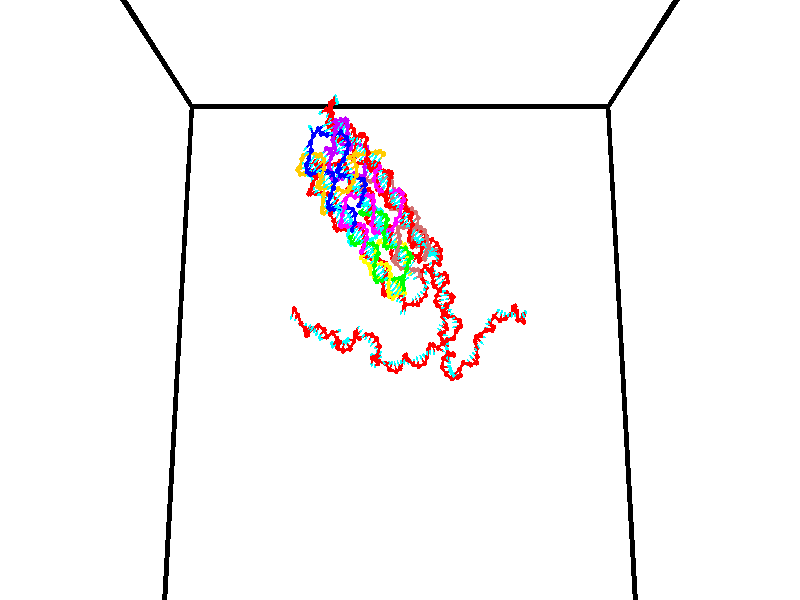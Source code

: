 // switches for output
#declare DRAW_BASES = 1; // possible values are 0, 1; only relevant for DNA ribbons
#declare DRAW_BASES_TYPE = 3; // possible values are 1, 2, 3; only relevant for DNA ribbons
#declare DRAW_FOG = 0; // set to 1 to enable fog

#include "colors.inc"

#include "transforms.inc"
background { rgb <1, 1, 1>}

#default {
   normal{
       ripples 0.25
       frequency 0.20
       turbulence 0.2
       lambda 5
   }
	finish {
		phong 0.1
		phong_size 40.
	}
}

// original window dimensions: 1024x640


// camera settings

camera {
	sky <0, 0.179814, -0.983701>
	up <0, 0.179814, -0.983701>
	right 1.6 * <1, 0, 0>
	location <35, 94.9851, 44.8844>
	look_at <35, 29.7336, 32.9568>
	direction <0, -65.2515, -11.9276>
	angle 67.0682
}


# declare cpy_camera_pos = <35, 94.9851, 44.8844>;
# if (DRAW_FOG = 1)
fog {
	fog_type 2
	up vnormalize(cpy_camera_pos)
	color rgbt<1,1,1,0.3>
	distance 1e-5
	fog_alt 3e-3
	fog_offset 56
}
# end


// LIGHTS

# declare lum = 6;
global_settings {
	ambient_light rgb lum * <0.05, 0.05, 0.05>
	max_trace_level 15
}# declare cpy_direct_light_amount = 0.25;
light_source
{	1000 * <-1, -1.16352, -0.803886>,
	rgb lum * cpy_direct_light_amount
	parallel
}

light_source
{	1000 * <1, 1.16352, 0.803886>,
	rgb lum * cpy_direct_light_amount
	parallel
}

// strand 0

// nucleotide -1

// particle -1
sphere {
	<24.392632, 35.259705, 34.758636> 0.250000
	pigment { color rgbt <1,0,0,0> }
	no_shadow
}
cylinder {
	<24.220657, 35.131393, 35.096218>,  <24.117472, 35.054405, 35.298767>, 0.100000
	pigment { color rgbt <1,0,0,0> }
	no_shadow
}
cylinder {
	<24.220657, 35.131393, 35.096218>,  <24.392632, 35.259705, 34.758636>, 0.100000
	pigment { color rgbt <1,0,0,0> }
	no_shadow
}

// particle -1
sphere {
	<24.220657, 35.131393, 35.096218> 0.100000
	pigment { color rgbt <1,0,0,0> }
	no_shadow
}
sphere {
	0, 1
	scale<0.080000,0.200000,0.300000>
	matrix <0.843008, 0.192046, 0.502450,
		-0.323253, 0.927480, 0.187851,
		-0.429936, -0.320778, 0.843953,
		24.091677, 35.035160, 35.349403>
	pigment { color rgbt <0,1,1,0> }
	no_shadow
}
cylinder {
	<24.822300, 35.570873, 35.333569>,  <24.392632, 35.259705, 34.758636>, 0.130000
	pigment { color rgbt <1,0,0,0> }
	no_shadow
}

// nucleotide -1

// particle -1
sphere {
	<24.822300, 35.570873, 35.333569> 0.250000
	pigment { color rgbt <1,0,0,0> }
	no_shadow
}
cylinder {
	<24.622831, 35.248123, 35.460232>,  <24.503151, 35.054474, 35.536232>, 0.100000
	pigment { color rgbt <1,0,0,0> }
	no_shadow
}
cylinder {
	<24.622831, 35.248123, 35.460232>,  <24.822300, 35.570873, 35.333569>, 0.100000
	pigment { color rgbt <1,0,0,0> }
	no_shadow
}

// particle -1
sphere {
	<24.622831, 35.248123, 35.460232> 0.100000
	pigment { color rgbt <1,0,0,0> }
	no_shadow
}
sphere {
	0, 1
	scale<0.080000,0.200000,0.300000>
	matrix <0.819729, -0.320257, 0.474848,
		-0.281732, 0.496368, 0.821124,
		-0.498670, -0.806879, 0.316661,
		24.473230, 35.006058, 35.555229>
	pigment { color rgbt <0,1,1,0> }
	no_shadow
}
cylinder {
	<25.143414, 35.533268, 35.998825>,  <24.822300, 35.570873, 35.333569>, 0.130000
	pigment { color rgbt <1,0,0,0> }
	no_shadow
}

// nucleotide -1

// particle -1
sphere {
	<25.143414, 35.533268, 35.998825> 0.250000
	pigment { color rgbt <1,0,0,0> }
	no_shadow
}
cylinder {
	<25.007298, 35.164310, 35.925724>,  <24.925629, 34.942936, 35.881863>, 0.100000
	pigment { color rgbt <1,0,0,0> }
	no_shadow
}
cylinder {
	<25.007298, 35.164310, 35.925724>,  <25.143414, 35.533268, 35.998825>, 0.100000
	pigment { color rgbt <1,0,0,0> }
	no_shadow
}

// particle -1
sphere {
	<25.007298, 35.164310, 35.925724> 0.100000
	pigment { color rgbt <1,0,0,0> }
	no_shadow
}
sphere {
	0, 1
	scale<0.080000,0.200000,0.300000>
	matrix <0.819957, -0.386210, 0.422508,
		-0.460299, -0.006077, 0.887743,
		-0.340288, -0.922391, -0.182754,
		24.905210, 34.887592, 35.870899>
	pigment { color rgbt <0,1,1,0> }
	no_shadow
}
cylinder {
	<25.587164, 35.240932, 36.531189>,  <25.143414, 35.533268, 35.998825>, 0.130000
	pigment { color rgbt <1,0,0,0> }
	no_shadow
}

// nucleotide -1

// particle -1
sphere {
	<25.587164, 35.240932, 36.531189> 0.250000
	pigment { color rgbt <1,0,0,0> }
	no_shadow
}
cylinder {
	<25.522053, 34.957294, 36.256763>,  <25.482986, 34.787109, 36.092110>, 0.100000
	pigment { color rgbt <1,0,0,0> }
	no_shadow
}
cylinder {
	<25.522053, 34.957294, 36.256763>,  <25.587164, 35.240932, 36.531189>, 0.100000
	pigment { color rgbt <1,0,0,0> }
	no_shadow
}

// particle -1
sphere {
	<25.522053, 34.957294, 36.256763> 0.100000
	pigment { color rgbt <1,0,0,0> }
	no_shadow
}
sphere {
	0, 1
	scale<0.080000,0.200000,0.300000>
	matrix <0.835029, -0.469400, 0.287037,
		-0.525575, -0.526158, 0.668527,
		-0.162780, -0.709099, -0.686062,
		25.473219, 34.744564, 36.050945>
	pigment { color rgbt <0,1,1,0> }
	no_shadow
}
cylinder {
	<25.555998, 34.594994, 36.810757>,  <25.587164, 35.240932, 36.531189>, 0.130000
	pigment { color rgbt <1,0,0,0> }
	no_shadow
}

// nucleotide -1

// particle -1
sphere {
	<25.555998, 34.594994, 36.810757> 0.250000
	pigment { color rgbt <1,0,0,0> }
	no_shadow
}
cylinder {
	<25.700914, 34.534546, 36.442863>,  <25.787865, 34.498280, 36.222126>, 0.100000
	pigment { color rgbt <1,0,0,0> }
	no_shadow
}
cylinder {
	<25.700914, 34.534546, 36.442863>,  <25.555998, 34.594994, 36.810757>, 0.100000
	pigment { color rgbt <1,0,0,0> }
	no_shadow
}

// particle -1
sphere {
	<25.700914, 34.534546, 36.442863> 0.100000
	pigment { color rgbt <1,0,0,0> }
	no_shadow
}
sphere {
	0, 1
	scale<0.080000,0.200000,0.300000>
	matrix <0.680612, -0.631280, 0.371823,
		-0.636800, -0.760689, -0.125850,
		0.362288, -0.151122, -0.919733,
		25.809603, 34.489212, 36.166943>
	pigment { color rgbt <0,1,1,0> }
	no_shadow
}
cylinder {
	<25.597477, 33.955322, 36.719830>,  <25.555998, 34.594994, 36.810757>, 0.130000
	pigment { color rgbt <1,0,0,0> }
	no_shadow
}

// nucleotide -1

// particle -1
sphere {
	<25.597477, 33.955322, 36.719830> 0.250000
	pigment { color rgbt <1,0,0,0> }
	no_shadow
}
cylinder {
	<25.846327, 34.114204, 36.449959>,  <25.995636, 34.209534, 36.288036>, 0.100000
	pigment { color rgbt <1,0,0,0> }
	no_shadow
}
cylinder {
	<25.846327, 34.114204, 36.449959>,  <25.597477, 33.955322, 36.719830>, 0.100000
	pigment { color rgbt <1,0,0,0> }
	no_shadow
}

// particle -1
sphere {
	<25.846327, 34.114204, 36.449959> 0.100000
	pigment { color rgbt <1,0,0,0> }
	no_shadow
}
sphere {
	0, 1
	scale<0.080000,0.200000,0.300000>
	matrix <0.718906, -0.631096, 0.291361,
		-0.310059, -0.666295, -0.678170,
		0.622123, 0.397202, -0.674681,
		26.032963, 34.233364, 36.247555>
	pigment { color rgbt <0,1,1,0> }
	no_shadow
}
cylinder {
	<25.838701, 33.357479, 36.141857>,  <25.597477, 33.955322, 36.719830>, 0.130000
	pigment { color rgbt <1,0,0,0> }
	no_shadow
}

// nucleotide -1

// particle -1
sphere {
	<25.838701, 33.357479, 36.141857> 0.250000
	pigment { color rgbt <1,0,0,0> }
	no_shadow
}
cylinder {
	<26.071779, 33.658543, 36.264473>,  <26.211626, 33.839180, 36.338043>, 0.100000
	pigment { color rgbt <1,0,0,0> }
	no_shadow
}
cylinder {
	<26.071779, 33.658543, 36.264473>,  <25.838701, 33.357479, 36.141857>, 0.100000
	pigment { color rgbt <1,0,0,0> }
	no_shadow
}

// particle -1
sphere {
	<26.071779, 33.658543, 36.264473> 0.100000
	pigment { color rgbt <1,0,0,0> }
	no_shadow
}
sphere {
	0, 1
	scale<0.080000,0.200000,0.300000>
	matrix <0.675190, -0.658278, 0.332849,
		0.452308, 0.013019, -0.891767,
		0.582697, 0.752663, 0.306535,
		26.246588, 33.884342, 36.356434>
	pigment { color rgbt <0,1,1,0> }
	no_shadow
}
cylinder {
	<26.570570, 33.371166, 35.869751>,  <25.838701, 33.357479, 36.141857>, 0.130000
	pigment { color rgbt <1,0,0,0> }
	no_shadow
}

// nucleotide -1

// particle -1
sphere {
	<26.570570, 33.371166, 35.869751> 0.250000
	pigment { color rgbt <1,0,0,0> }
	no_shadow
}
cylinder {
	<26.515038, 33.501720, 36.243744>,  <26.481718, 33.580055, 36.468140>, 0.100000
	pigment { color rgbt <1,0,0,0> }
	no_shadow
}
cylinder {
	<26.515038, 33.501720, 36.243744>,  <26.570570, 33.371166, 35.869751>, 0.100000
	pigment { color rgbt <1,0,0,0> }
	no_shadow
}

// particle -1
sphere {
	<26.515038, 33.501720, 36.243744> 0.100000
	pigment { color rgbt <1,0,0,0> }
	no_shadow
}
sphere {
	0, 1
	scale<0.080000,0.200000,0.300000>
	matrix <0.660284, -0.673142, 0.333024,
		0.738073, 0.663589, -0.122057,
		-0.138830, 0.326388, 0.934985,
		26.473389, 33.599636, 36.524239>
	pigment { color rgbt <0,1,1,0> }
	no_shadow
}
cylinder {
	<27.189066, 33.318886, 36.207542>,  <26.570570, 33.371166, 35.869751>, 0.130000
	pigment { color rgbt <1,0,0,0> }
	no_shadow
}

// nucleotide -1

// particle -1
sphere {
	<27.189066, 33.318886, 36.207542> 0.250000
	pigment { color rgbt <1,0,0,0> }
	no_shadow
}
cylinder {
	<26.948771, 33.391190, 36.519039>,  <26.804592, 33.434574, 36.705936>, 0.100000
	pigment { color rgbt <1,0,0,0> }
	no_shadow
}
cylinder {
	<26.948771, 33.391190, 36.519039>,  <27.189066, 33.318886, 36.207542>, 0.100000
	pigment { color rgbt <1,0,0,0> }
	no_shadow
}

// particle -1
sphere {
	<26.948771, 33.391190, 36.519039> 0.100000
	pigment { color rgbt <1,0,0,0> }
	no_shadow
}
sphere {
	0, 1
	scale<0.080000,0.200000,0.300000>
	matrix <0.511317, -0.661929, 0.548092,
		0.614545, 0.727444, 0.305220,
		-0.600741, 0.180763, 0.778740,
		26.768549, 33.445419, 36.752663>
	pigment { color rgbt <0,1,1,0> }
	no_shadow
}
cylinder {
	<27.492777, 33.432209, 36.822811>,  <27.189066, 33.318886, 36.207542>, 0.130000
	pigment { color rgbt <1,0,0,0> }
	no_shadow
}

// nucleotide -1

// particle -1
sphere {
	<27.492777, 33.432209, 36.822811> 0.250000
	pigment { color rgbt <1,0,0,0> }
	no_shadow
}
cylinder {
	<27.139214, 33.260136, 36.896183>,  <26.927074, 33.156891, 36.940205>, 0.100000
	pigment { color rgbt <1,0,0,0> }
	no_shadow
}
cylinder {
	<27.139214, 33.260136, 36.896183>,  <27.492777, 33.432209, 36.822811>, 0.100000
	pigment { color rgbt <1,0,0,0> }
	no_shadow
}

// particle -1
sphere {
	<27.139214, 33.260136, 36.896183> 0.100000
	pigment { color rgbt <1,0,0,0> }
	no_shadow
}
sphere {
	0, 1
	scale<0.080000,0.200000,0.300000>
	matrix <0.455319, -0.702123, 0.547455,
		-0.106715, 0.567421, 0.816484,
		-0.883910, -0.430183, 0.183430,
		26.874041, 33.131081, 36.951214>
	pigment { color rgbt <0,1,1,0> }
	no_shadow
}
cylinder {
	<28.109524, 33.850452, 36.538818>,  <27.492777, 33.432209, 36.822811>, 0.130000
	pigment { color rgbt <1,0,0,0> }
	no_shadow
}

// nucleotide -1

// particle -1
sphere {
	<28.109524, 33.850452, 36.538818> 0.250000
	pigment { color rgbt <1,0,0,0> }
	no_shadow
}
cylinder {
	<28.448929, 33.669094, 36.429668>,  <28.652573, 33.560280, 36.364178>, 0.100000
	pigment { color rgbt <1,0,0,0> }
	no_shadow
}
cylinder {
	<28.448929, 33.669094, 36.429668>,  <28.109524, 33.850452, 36.538818>, 0.100000
	pigment { color rgbt <1,0,0,0> }
	no_shadow
}

// particle -1
sphere {
	<28.448929, 33.669094, 36.429668> 0.100000
	pigment { color rgbt <1,0,0,0> }
	no_shadow
}
sphere {
	0, 1
	scale<0.080000,0.200000,0.300000>
	matrix <0.487686, 0.469863, 0.735793,
		-0.205390, -0.757407, 0.619798,
		0.848514, -0.453392, -0.272872,
		28.703484, 33.533077, 36.347805>
	pigment { color rgbt <0,1,1,0> }
	no_shadow
}
cylinder {
	<28.524801, 33.391369, 36.978718>,  <28.109524, 33.850452, 36.538818>, 0.130000
	pigment { color rgbt <1,0,0,0> }
	no_shadow
}

// nucleotide -1

// particle -1
sphere {
	<28.524801, 33.391369, 36.978718> 0.250000
	pigment { color rgbt <1,0,0,0> }
	no_shadow
}
cylinder {
	<28.308411, 33.344784, 37.311893>,  <28.178576, 33.316833, 37.511799>, 0.100000
	pigment { color rgbt <1,0,0,0> }
	no_shadow
}
cylinder {
	<28.308411, 33.344784, 37.311893>,  <28.524801, 33.391369, 36.978718>, 0.100000
	pigment { color rgbt <1,0,0,0> }
	no_shadow
}

// particle -1
sphere {
	<28.308411, 33.344784, 37.311893> 0.100000
	pigment { color rgbt <1,0,0,0> }
	no_shadow
}
sphere {
	0, 1
	scale<0.080000,0.200000,0.300000>
	matrix <0.087678, -0.992779, -0.081862,
		0.836455, 0.028745, 0.547280,
		-0.540976, -0.116459, 0.832936,
		28.146118, 33.309845, 37.561775>
	pigment { color rgbt <0,1,1,0> }
	no_shadow
}
cylinder {
	<28.729435, 32.714314, 37.215717>,  <28.524801, 33.391369, 36.978718>, 0.130000
	pigment { color rgbt <1,0,0,0> }
	no_shadow
}

// nucleotide -1

// particle -1
sphere {
	<28.729435, 32.714314, 37.215717> 0.250000
	pigment { color rgbt <1,0,0,0> }
	no_shadow
}
cylinder {
	<28.379625, 32.821922, 37.377129>,  <28.169739, 32.886486, 37.473976>, 0.100000
	pigment { color rgbt <1,0,0,0> }
	no_shadow
}
cylinder {
	<28.379625, 32.821922, 37.377129>,  <28.729435, 32.714314, 37.215717>, 0.100000
	pigment { color rgbt <1,0,0,0> }
	no_shadow
}

// particle -1
sphere {
	<28.379625, 32.821922, 37.377129> 0.100000
	pigment { color rgbt <1,0,0,0> }
	no_shadow
}
sphere {
	0, 1
	scale<0.080000,0.200000,0.300000>
	matrix <-0.355828, -0.921277, -0.156957,
		0.329538, -0.280850, 0.901403,
		-0.874524, 0.269021, 0.403530,
		28.117268, 32.902630, 37.498188>
	pigment { color rgbt <0,1,1,0> }
	no_shadow
}
cylinder {
	<28.468201, 32.122009, 37.638073>,  <28.729435, 32.714314, 37.215717>, 0.130000
	pigment { color rgbt <1,0,0,0> }
	no_shadow
}

// nucleotide -1

// particle -1
sphere {
	<28.468201, 32.122009, 37.638073> 0.250000
	pigment { color rgbt <1,0,0,0> }
	no_shadow
}
cylinder {
	<28.178801, 32.336872, 37.464634>,  <28.005161, 32.465790, 37.360573>, 0.100000
	pigment { color rgbt <1,0,0,0> }
	no_shadow
}
cylinder {
	<28.178801, 32.336872, 37.464634>,  <28.468201, 32.122009, 37.638073>, 0.100000
	pigment { color rgbt <1,0,0,0> }
	no_shadow
}

// particle -1
sphere {
	<28.178801, 32.336872, 37.464634> 0.100000
	pigment { color rgbt <1,0,0,0> }
	no_shadow
}
sphere {
	0, 1
	scale<0.080000,0.200000,0.300000>
	matrix <-0.448839, -0.843257, -0.295738,
		-0.524491, -0.019352, 0.851196,
		-0.723500, 0.537162, -0.433595,
		27.961750, 32.498020, 37.334557>
	pigment { color rgbt <0,1,1,0> }
	no_shadow
}
cylinder {
	<29.067381, 32.427322, 37.917191>,  <28.468201, 32.122009, 37.638073>, 0.130000
	pigment { color rgbt <1,0,0,0> }
	no_shadow
}

// nucleotide -1

// particle -1
sphere {
	<29.067381, 32.427322, 37.917191> 0.250000
	pigment { color rgbt <1,0,0,0> }
	no_shadow
}
cylinder {
	<29.100004, 32.337387, 37.528801>,  <29.119579, 32.283424, 37.295765>, 0.100000
	pigment { color rgbt <1,0,0,0> }
	no_shadow
}
cylinder {
	<29.100004, 32.337387, 37.528801>,  <29.067381, 32.427322, 37.917191>, 0.100000
	pigment { color rgbt <1,0,0,0> }
	no_shadow
}

// particle -1
sphere {
	<29.100004, 32.337387, 37.528801> 0.100000
	pigment { color rgbt <1,0,0,0> }
	no_shadow
}
sphere {
	0, 1
	scale<0.080000,0.200000,0.300000>
	matrix <0.540507, 0.828496, -0.146447,
		0.837377, -0.512874, 0.189100,
		0.081560, -0.224841, -0.970976,
		29.124472, 32.269936, 37.237507>
	pigment { color rgbt <0,1,1,0> }
	no_shadow
}
cylinder {
	<29.810728, 32.310368, 37.754238>,  <29.067381, 32.427322, 37.917191>, 0.130000
	pigment { color rgbt <1,0,0,0> }
	no_shadow
}

// nucleotide -1

// particle -1
sphere {
	<29.810728, 32.310368, 37.754238> 0.250000
	pigment { color rgbt <1,0,0,0> }
	no_shadow
}
cylinder {
	<29.602123, 32.424862, 37.432720>,  <29.476959, 32.493557, 37.239807>, 0.100000
	pigment { color rgbt <1,0,0,0> }
	no_shadow
}
cylinder {
	<29.602123, 32.424862, 37.432720>,  <29.810728, 32.310368, 37.754238>, 0.100000
	pigment { color rgbt <1,0,0,0> }
	no_shadow
}

// particle -1
sphere {
	<29.602123, 32.424862, 37.432720> 0.100000
	pigment { color rgbt <1,0,0,0> }
	no_shadow
}
sphere {
	0, 1
	scale<0.080000,0.200000,0.300000>
	matrix <0.670524, 0.720062, -0.178628,
		0.527656, -0.632124, -0.567449,
		-0.521514, 0.286234, -0.803799,
		29.445669, 32.510731, 37.191582>
	pigment { color rgbt <0,1,1,0> }
	no_shadow
}
cylinder {
	<30.199259, 32.403549, 37.060520>,  <29.810728, 32.310368, 37.754238>, 0.130000
	pigment { color rgbt <1,0,0,0> }
	no_shadow
}

// nucleotide -1

// particle -1
sphere {
	<30.199259, 32.403549, 37.060520> 0.250000
	pigment { color rgbt <1,0,0,0> }
	no_shadow
}
cylinder {
	<29.884981, 32.647758, 37.020622>,  <29.696415, 32.794285, 36.996681>, 0.100000
	pigment { color rgbt <1,0,0,0> }
	no_shadow
}
cylinder {
	<29.884981, 32.647758, 37.020622>,  <30.199259, 32.403549, 37.060520>, 0.100000
	pigment { color rgbt <1,0,0,0> }
	no_shadow
}

// particle -1
sphere {
	<29.884981, 32.647758, 37.020622> 0.100000
	pigment { color rgbt <1,0,0,0> }
	no_shadow
}
sphere {
	0, 1
	scale<0.080000,0.200000,0.300000>
	matrix <0.618608, 0.776134, -0.122229,
		0.002794, -0.157740, -0.987477,
		-0.785695, 0.610520, -0.099748,
		29.649273, 32.830914, 36.990696>
	pigment { color rgbt <0,1,1,0> }
	no_shadow
}
cylinder {
	<30.311743, 32.228504, 36.304379>,  <30.199259, 32.403549, 37.060520>, 0.130000
	pigment { color rgbt <1,0,0,0> }
	no_shadow
}

// nucleotide -1

// particle -1
sphere {
	<30.311743, 32.228504, 36.304379> 0.250000
	pigment { color rgbt <1,0,0,0> }
	no_shadow
}
cylinder {
	<30.449930, 31.965540, 36.036510>,  <30.532843, 31.807762, 35.875790>, 0.100000
	pigment { color rgbt <1,0,0,0> }
	no_shadow
}
cylinder {
	<30.449930, 31.965540, 36.036510>,  <30.311743, 32.228504, 36.304379>, 0.100000
	pigment { color rgbt <1,0,0,0> }
	no_shadow
}

// particle -1
sphere {
	<30.449930, 31.965540, 36.036510> 0.100000
	pigment { color rgbt <1,0,0,0> }
	no_shadow
}
sphere {
	0, 1
	scale<0.080000,0.200000,0.300000>
	matrix <0.639607, -0.357236, 0.680650,
		-0.686699, -0.663470, 0.297072,
		0.345466, -0.657411, -0.669674,
		30.553570, 31.768316, 35.835609>
	pigment { color rgbt <0,1,1,0> }
	no_shadow
}
cylinder {
	<30.252302, 31.512636, 36.537212>,  <30.311743, 32.228504, 36.304379>, 0.130000
	pigment { color rgbt <1,0,0,0> }
	no_shadow
}

// nucleotide -1

// particle -1
sphere {
	<30.252302, 31.512636, 36.537212> 0.250000
	pigment { color rgbt <1,0,0,0> }
	no_shadow
}
cylinder {
	<30.570326, 31.555372, 36.298393>,  <30.761141, 31.581013, 36.155102>, 0.100000
	pigment { color rgbt <1,0,0,0> }
	no_shadow
}
cylinder {
	<30.570326, 31.555372, 36.298393>,  <30.252302, 31.512636, 36.537212>, 0.100000
	pigment { color rgbt <1,0,0,0> }
	no_shadow
}

// particle -1
sphere {
	<30.570326, 31.555372, 36.298393> 0.100000
	pigment { color rgbt <1,0,0,0> }
	no_shadow
}
sphere {
	0, 1
	scale<0.080000,0.200000,0.300000>
	matrix <0.593246, -0.341882, 0.728818,
		-0.126253, -0.933650, -0.335199,
		0.795059, 0.106840, -0.597048,
		30.808844, 31.587423, 36.119278>
	pigment { color rgbt <0,1,1,0> }
	no_shadow
}
cylinder {
	<30.681816, 30.895660, 36.642216>,  <30.252302, 31.512636, 36.537212>, 0.130000
	pigment { color rgbt <1,0,0,0> }
	no_shadow
}

// nucleotide -1

// particle -1
sphere {
	<30.681816, 30.895660, 36.642216> 0.250000
	pigment { color rgbt <1,0,0,0> }
	no_shadow
}
cylinder {
	<30.921085, 31.203913, 36.554291>,  <31.064646, 31.388865, 36.501537>, 0.100000
	pigment { color rgbt <1,0,0,0> }
	no_shadow
}
cylinder {
	<30.921085, 31.203913, 36.554291>,  <30.681816, 30.895660, 36.642216>, 0.100000
	pigment { color rgbt <1,0,0,0> }
	no_shadow
}

// particle -1
sphere {
	<30.921085, 31.203913, 36.554291> 0.100000
	pigment { color rgbt <1,0,0,0> }
	no_shadow
}
sphere {
	0, 1
	scale<0.080000,0.200000,0.300000>
	matrix <0.682149, -0.345705, 0.644330,
		0.420551, -0.535364, -0.732477,
		0.598172, 0.770632, -0.219812,
		31.100536, 31.435102, 36.488346>
	pigment { color rgbt <0,1,1,0> }
	no_shadow
}
cylinder {
	<31.353573, 30.642632, 36.305882>,  <30.681816, 30.895660, 36.642216>, 0.130000
	pigment { color rgbt <1,0,0,0> }
	no_shadow
}

// nucleotide -1

// particle -1
sphere {
	<31.353573, 30.642632, 36.305882> 0.250000
	pigment { color rgbt <1,0,0,0> }
	no_shadow
}
cylinder {
	<31.358019, 30.985531, 36.511795>,  <31.360687, 31.191271, 36.635342>, 0.100000
	pigment { color rgbt <1,0,0,0> }
	no_shadow
}
cylinder {
	<31.358019, 30.985531, 36.511795>,  <31.353573, 30.642632, 36.305882>, 0.100000
	pigment { color rgbt <1,0,0,0> }
	no_shadow
}

// particle -1
sphere {
	<31.358019, 30.985531, 36.511795> 0.100000
	pigment { color rgbt <1,0,0,0> }
	no_shadow
}
sphere {
	0, 1
	scale<0.080000,0.200000,0.300000>
	matrix <0.782986, -0.327665, 0.528743,
		0.621940, 0.397188, -0.674857,
		0.011117, 0.857249, 0.514781,
		31.361355, 31.242706, 36.666229>
	pigment { color rgbt <0,1,1,0> }
	no_shadow
}
cylinder {
	<31.999594, 30.744389, 36.306839>,  <31.353573, 30.642632, 36.305882>, 0.130000
	pigment { color rgbt <1,0,0,0> }
	no_shadow
}

// nucleotide -1

// particle -1
sphere {
	<31.999594, 30.744389, 36.306839> 0.250000
	pigment { color rgbt <1,0,0,0> }
	no_shadow
}
cylinder {
	<31.854002, 30.925867, 36.632214>,  <31.766647, 31.034754, 36.827438>, 0.100000
	pigment { color rgbt <1,0,0,0> }
	no_shadow
}
cylinder {
	<31.854002, 30.925867, 36.632214>,  <31.999594, 30.744389, 36.306839>, 0.100000
	pigment { color rgbt <1,0,0,0> }
	no_shadow
}

// particle -1
sphere {
	<31.854002, 30.925867, 36.632214> 0.100000
	pigment { color rgbt <1,0,0,0> }
	no_shadow
}
sphere {
	0, 1
	scale<0.080000,0.200000,0.300000>
	matrix <0.685169, -0.461163, 0.563801,
		0.630922, 0.762553, -0.143006,
		-0.363979, 0.453698, 0.813436,
		31.744808, 31.061975, 36.876244>
	pigment { color rgbt <0,1,1,0> }
	no_shadow
}
cylinder {
	<32.516045, 31.082268, 36.733040>,  <31.999594, 30.744389, 36.306839>, 0.130000
	pigment { color rgbt <1,0,0,0> }
	no_shadow
}

// nucleotide -1

// particle -1
sphere {
	<32.516045, 31.082268, 36.733040> 0.250000
	pigment { color rgbt <1,0,0,0> }
	no_shadow
}
cylinder {
	<32.226788, 30.994320, 36.994949>,  <32.053234, 30.941551, 37.152096>, 0.100000
	pigment { color rgbt <1,0,0,0> }
	no_shadow
}
cylinder {
	<32.226788, 30.994320, 36.994949>,  <32.516045, 31.082268, 36.733040>, 0.100000
	pigment { color rgbt <1,0,0,0> }
	no_shadow
}

// particle -1
sphere {
	<32.226788, 30.994320, 36.994949> 0.100000
	pigment { color rgbt <1,0,0,0> }
	no_shadow
}
sphere {
	0, 1
	scale<0.080000,0.200000,0.300000>
	matrix <0.668263, -0.462380, 0.582777,
		0.174617, 0.858989, 0.481298,
		-0.723141, -0.219871, 0.654770,
		32.009846, 30.928358, 37.191380>
	pigment { color rgbt <0,1,1,0> }
	no_shadow
}
cylinder {
	<32.840992, 31.276033, 37.418941>,  <32.516045, 31.082268, 36.733040>, 0.130000
	pigment { color rgbt <1,0,0,0> }
	no_shadow
}

// nucleotide -1

// particle -1
sphere {
	<32.840992, 31.276033, 37.418941> 0.250000
	pigment { color rgbt <1,0,0,0> }
	no_shadow
}
cylinder {
	<32.586899, 30.967226, 37.427551>,  <32.434441, 30.781942, 37.432716>, 0.100000
	pigment { color rgbt <1,0,0,0> }
	no_shadow
}
cylinder {
	<32.586899, 30.967226, 37.427551>,  <32.840992, 31.276033, 37.418941>, 0.100000
	pigment { color rgbt <1,0,0,0> }
	no_shadow
}

// particle -1
sphere {
	<32.586899, 30.967226, 37.427551> 0.100000
	pigment { color rgbt <1,0,0,0> }
	no_shadow
}
sphere {
	0, 1
	scale<0.080000,0.200000,0.300000>
	matrix <0.665595, -0.533110, 0.522281,
		-0.391737, 0.346096, 0.852502,
		-0.635237, -0.772018, 0.021521,
		32.396328, 30.735620, 37.434006>
	pigment { color rgbt <0,1,1,0> }
	no_shadow
}
cylinder {
	<32.584465, 30.941208, 38.187847>,  <32.840992, 31.276033, 37.418941>, 0.130000
	pigment { color rgbt <1,0,0,0> }
	no_shadow
}

// nucleotide -1

// particle -1
sphere {
	<32.584465, 30.941208, 38.187847> 0.250000
	pigment { color rgbt <1,0,0,0> }
	no_shadow
}
cylinder {
	<32.594414, 30.655617, 37.907959>,  <32.600384, 30.484262, 37.740025>, 0.100000
	pigment { color rgbt <1,0,0,0> }
	no_shadow
}
cylinder {
	<32.594414, 30.655617, 37.907959>,  <32.584465, 30.941208, 38.187847>, 0.100000
	pigment { color rgbt <1,0,0,0> }
	no_shadow
}

// particle -1
sphere {
	<32.594414, 30.655617, 37.907959> 0.100000
	pigment { color rgbt <1,0,0,0> }
	no_shadow
}
sphere {
	0, 1
	scale<0.080000,0.200000,0.300000>
	matrix <0.674553, -0.504596, 0.538852,
		-0.737807, -0.485404, 0.469067,
		0.024872, -0.713979, -0.699725,
		32.601875, 30.441423, 37.698040>
	pigment { color rgbt <0,1,1,0> }
	no_shadow
}
cylinder {
	<32.442715, 30.219519, 38.509747>,  <32.584465, 30.941208, 38.187847>, 0.130000
	pigment { color rgbt <1,0,0,0> }
	no_shadow
}

// nucleotide -1

// particle -1
sphere {
	<32.442715, 30.219519, 38.509747> 0.250000
	pigment { color rgbt <1,0,0,0> }
	no_shadow
}
cylinder {
	<32.676487, 30.254772, 38.187092>,  <32.816750, 30.275925, 37.993500>, 0.100000
	pigment { color rgbt <1,0,0,0> }
	no_shadow
}
cylinder {
	<32.676487, 30.254772, 38.187092>,  <32.442715, 30.219519, 38.509747>, 0.100000
	pigment { color rgbt <1,0,0,0> }
	no_shadow
}

// particle -1
sphere {
	<32.676487, 30.254772, 38.187092> 0.100000
	pigment { color rgbt <1,0,0,0> }
	no_shadow
}
sphere {
	0, 1
	scale<0.080000,0.200000,0.300000>
	matrix <0.757435, -0.415854, 0.503347,
		-0.291083, -0.905151, -0.309794,
		0.584434, 0.088133, -0.806641,
		32.851818, 30.281212, 37.945099>
	pigment { color rgbt <0,1,1,0> }
	no_shadow
}
cylinder {
	<32.685276, 29.712608, 38.072521>,  <32.442715, 30.219519, 38.509747>, 0.130000
	pigment { color rgbt <1,0,0,0> }
	no_shadow
}

// nucleotide -1

// particle -1
sphere {
	<32.685276, 29.712608, 38.072521> 0.250000
	pigment { color rgbt <1,0,0,0> }
	no_shadow
}
cylinder {
	<32.778996, 30.081776, 38.194721>,  <32.835228, 30.303276, 38.268040>, 0.100000
	pigment { color rgbt <1,0,0,0> }
	no_shadow
}
cylinder {
	<32.778996, 30.081776, 38.194721>,  <32.685276, 29.712608, 38.072521>, 0.100000
	pigment { color rgbt <1,0,0,0> }
	no_shadow
}

// particle -1
sphere {
	<32.778996, 30.081776, 38.194721> 0.100000
	pigment { color rgbt <1,0,0,0> }
	no_shadow
}
sphere {
	0, 1
	scale<0.080000,0.200000,0.300000>
	matrix <-0.405979, 0.378418, -0.831854,
		-0.883337, 0.070877, 0.463348,
		0.234299, 0.922917, 0.305496,
		32.849285, 30.358650, 38.286369>
	pigment { color rgbt <0,1,1,0> }
	no_shadow
}
cylinder {
	<32.668262, 28.956352, 37.933281>,  <32.685276, 29.712608, 38.072521>, 0.130000
	pigment { color rgbt <1,0,0,0> }
	no_shadow
}

// nucleotide -1

// particle -1
sphere {
	<32.668262, 28.956352, 37.933281> 0.250000
	pigment { color rgbt <1,0,0,0> }
	no_shadow
}
cylinder {
	<32.272606, 28.897612, 37.931072>,  <32.035210, 28.862368, 37.929745>, 0.100000
	pigment { color rgbt <1,0,0,0> }
	no_shadow
}
cylinder {
	<32.272606, 28.897612, 37.931072>,  <32.668262, 28.956352, 37.933281>, 0.100000
	pigment { color rgbt <1,0,0,0> }
	no_shadow
}

// particle -1
sphere {
	<32.272606, 28.897612, 37.931072> 0.100000
	pigment { color rgbt <1,0,0,0> }
	no_shadow
}
sphere {
	0, 1
	scale<0.080000,0.200000,0.300000>
	matrix <-0.107542, 0.697726, 0.708247,
		-0.100150, 0.701152, -0.705944,
		-0.989144, -0.146849, -0.005526,
		31.975863, 28.853558, 37.929413>
	pigment { color rgbt <0,1,1,0> }
	no_shadow
}
cylinder {
	<31.977610, 29.247084, 38.241074>,  <32.668262, 28.956352, 37.933281>, 0.130000
	pigment { color rgbt <1,0,0,0> }
	no_shadow
}

// nucleotide -1

// particle -1
sphere {
	<31.977610, 29.247084, 38.241074> 0.250000
	pigment { color rgbt <1,0,0,0> }
	no_shadow
}
cylinder {
	<31.926102, 28.985159, 38.538971>,  <31.895197, 28.828005, 38.717709>, 0.100000
	pigment { color rgbt <1,0,0,0> }
	no_shadow
}
cylinder {
	<31.926102, 28.985159, 38.538971>,  <31.977610, 29.247084, 38.241074>, 0.100000
	pigment { color rgbt <1,0,0,0> }
	no_shadow
}

// particle -1
sphere {
	<31.926102, 28.985159, 38.538971> 0.100000
	pigment { color rgbt <1,0,0,0> }
	no_shadow
}
sphere {
	0, 1
	scale<0.080000,0.200000,0.300000>
	matrix <0.818043, -0.494651, -0.293472,
		0.560557, 0.571441, 0.599359,
		-0.128772, -0.654810, 0.744743,
		31.887470, 28.788715, 38.762394>
	pigment { color rgbt <0,1,1,0> }
	no_shadow
}
cylinder {
	<32.591919, 29.098106, 38.717381>,  <31.977610, 29.247084, 38.241074>, 0.130000
	pigment { color rgbt <1,0,0,0> }
	no_shadow
}

// nucleotide -1

// particle -1
sphere {
	<32.591919, 29.098106, 38.717381> 0.250000
	pigment { color rgbt <1,0,0,0> }
	no_shadow
}
cylinder {
	<32.399502, 28.757837, 38.802189>,  <32.284050, 28.553677, 38.853073>, 0.100000
	pigment { color rgbt <1,0,0,0> }
	no_shadow
}
cylinder {
	<32.399502, 28.757837, 38.802189>,  <32.591919, 29.098106, 38.717381>, 0.100000
	pigment { color rgbt <1,0,0,0> }
	no_shadow
}

// particle -1
sphere {
	<32.399502, 28.757837, 38.802189> 0.100000
	pigment { color rgbt <1,0,0,0> }
	no_shadow
}
sphere {
	0, 1
	scale<0.080000,0.200000,0.300000>
	matrix <0.815285, -0.522990, -0.248580,
		0.322347, 0.053284, 0.945121,
		-0.481043, -0.850672, 0.212026,
		32.255188, 28.502636, 38.865795>
	pigment { color rgbt <0,1,1,0> }
	no_shadow
}
cylinder {
	<32.694729, 28.446424, 38.454346>,  <32.591919, 29.098106, 38.717381>, 0.130000
	pigment { color rgbt <1,0,0,0> }
	no_shadow
}

// nucleotide -1

// particle -1
sphere {
	<32.694729, 28.446424, 38.454346> 0.250000
	pigment { color rgbt <1,0,0,0> }
	no_shadow
}
cylinder {
	<32.987152, 28.701044, 38.552620>,  <33.162605, 28.853815, 38.611584>, 0.100000
	pigment { color rgbt <1,0,0,0> }
	no_shadow
}
cylinder {
	<32.987152, 28.701044, 38.552620>,  <32.694729, 28.446424, 38.454346>, 0.100000
	pigment { color rgbt <1,0,0,0> }
	no_shadow
}

// particle -1
sphere {
	<32.987152, 28.701044, 38.552620> 0.100000
	pigment { color rgbt <1,0,0,0> }
	no_shadow
}
sphere {
	0, 1
	scale<0.080000,0.200000,0.300000>
	matrix <-0.610222, 0.448873, 0.652796,
		0.305253, -0.627155, 0.716587,
		0.731060, 0.636545, 0.245684,
		33.206470, 28.892008, 38.626324>
	pigment { color rgbt <0,1,1,0> }
	no_shadow
}
cylinder {
	<33.399227, 28.246941, 38.646671>,  <32.694729, 28.446424, 38.454346>, 0.130000
	pigment { color rgbt <1,0,0,0> }
	no_shadow
}

// nucleotide -1

// particle -1
sphere {
	<33.399227, 28.246941, 38.646671> 0.250000
	pigment { color rgbt <1,0,0,0> }
	no_shadow
}
cylinder {
	<33.615711, 27.915249, 38.590855>,  <33.745602, 27.716234, 38.557365>, 0.100000
	pigment { color rgbt <1,0,0,0> }
	no_shadow
}
cylinder {
	<33.615711, 27.915249, 38.590855>,  <33.399227, 28.246941, 38.646671>, 0.100000
	pigment { color rgbt <1,0,0,0> }
	no_shadow
}

// particle -1
sphere {
	<33.615711, 27.915249, 38.590855> 0.100000
	pigment { color rgbt <1,0,0,0> }
	no_shadow
}
sphere {
	0, 1
	scale<0.080000,0.200000,0.300000>
	matrix <0.837801, 0.545952, 0.005038,
		0.072008, -0.119638, 0.990203,
		0.541206, -0.829230, -0.139546,
		33.778072, 27.666479, 38.548992>
	pigment { color rgbt <0,1,1,0> }
	no_shadow
}
cylinder {
	<33.849575, 28.259970, 39.203770>,  <33.399227, 28.246941, 38.646671>, 0.130000
	pigment { color rgbt <1,0,0,0> }
	no_shadow
}

// nucleotide -1

// particle -1
sphere {
	<33.849575, 28.259970, 39.203770> 0.250000
	pigment { color rgbt <1,0,0,0> }
	no_shadow
}
cylinder {
	<33.973225, 28.066565, 38.876194>,  <34.047413, 27.950521, 38.679649>, 0.100000
	pigment { color rgbt <1,0,0,0> }
	no_shadow
}
cylinder {
	<33.973225, 28.066565, 38.876194>,  <33.849575, 28.259970, 39.203770>, 0.100000
	pigment { color rgbt <1,0,0,0> }
	no_shadow
}

// particle -1
sphere {
	<33.973225, 28.066565, 38.876194> 0.100000
	pigment { color rgbt <1,0,0,0> }
	no_shadow
}
sphere {
	0, 1
	scale<0.080000,0.200000,0.300000>
	matrix <0.829843, 0.557766, -0.016078,
		0.464549, -0.674619, 0.573657,
		0.309120, -0.483514, -0.818938,
		34.065960, 27.921511, 38.630512>
	pigment { color rgbt <0,1,1,0> }
	no_shadow
}
cylinder {
	<34.577602, 28.110596, 39.363831>,  <33.849575, 28.259970, 39.203770>, 0.130000
	pigment { color rgbt <1,0,0,0> }
	no_shadow
}

// nucleotide -1

// particle -1
sphere {
	<34.577602, 28.110596, 39.363831> 0.250000
	pigment { color rgbt <1,0,0,0> }
	no_shadow
}
cylinder {
	<34.506023, 28.069386, 38.972450>,  <34.463078, 28.044661, 38.737621>, 0.100000
	pigment { color rgbt <1,0,0,0> }
	no_shadow
}
cylinder {
	<34.506023, 28.069386, 38.972450>,  <34.577602, 28.110596, 39.363831>, 0.100000
	pigment { color rgbt <1,0,0,0> }
	no_shadow
}

// particle -1
sphere {
	<34.506023, 28.069386, 38.972450> 0.100000
	pigment { color rgbt <1,0,0,0> }
	no_shadow
}
sphere {
	0, 1
	scale<0.080000,0.200000,0.300000>
	matrix <0.961301, 0.193425, -0.196179,
		0.209468, -0.975691, 0.064425,
		-0.178949, -0.103025, -0.978449,
		34.452339, 28.038479, 38.678917>
	pigment { color rgbt <0,1,1,0> }
	no_shadow
}
cylinder {
	<35.035564, 27.590622, 39.058891>,  <34.577602, 28.110596, 39.363831>, 0.130000
	pigment { color rgbt <1,0,0,0> }
	no_shadow
}

// nucleotide -1

// particle -1
sphere {
	<35.035564, 27.590622, 39.058891> 0.250000
	pigment { color rgbt <1,0,0,0> }
	no_shadow
}
cylinder {
	<34.895039, 27.853182, 38.791843>,  <34.810722, 28.010717, 38.631615>, 0.100000
	pigment { color rgbt <1,0,0,0> }
	no_shadow
}
cylinder {
	<34.895039, 27.853182, 38.791843>,  <35.035564, 27.590622, 39.058891>, 0.100000
	pigment { color rgbt <1,0,0,0> }
	no_shadow
}

// particle -1
sphere {
	<34.895039, 27.853182, 38.791843> 0.100000
	pigment { color rgbt <1,0,0,0> }
	no_shadow
}
sphere {
	0, 1
	scale<0.080000,0.200000,0.300000>
	matrix <0.934669, 0.287402, -0.209270,
		0.054510, -0.697523, -0.714486,
		-0.351315, 0.656401, -0.667619,
		34.789642, 28.050102, 38.591557>
	pigment { color rgbt <0,1,1,0> }
	no_shadow
}
cylinder {
	<35.432598, 27.769367, 38.305077>,  <35.035564, 27.590622, 39.058891>, 0.130000
	pigment { color rgbt <1,0,0,0> }
	no_shadow
}

// nucleotide -1

// particle -1
sphere {
	<35.432598, 27.769367, 38.305077> 0.250000
	pigment { color rgbt <1,0,0,0> }
	no_shadow
}
cylinder {
	<35.249470, 28.102762, 38.428818>,  <35.139591, 28.302799, 38.503063>, 0.100000
	pigment { color rgbt <1,0,0,0> }
	no_shadow
}
cylinder {
	<35.249470, 28.102762, 38.428818>,  <35.432598, 27.769367, 38.305077>, 0.100000
	pigment { color rgbt <1,0,0,0> }
	no_shadow
}

// particle -1
sphere {
	<35.249470, 28.102762, 38.428818> 0.100000
	pigment { color rgbt <1,0,0,0> }
	no_shadow
}
sphere {
	0, 1
	scale<0.080000,0.200000,0.300000>
	matrix <0.824698, 0.528114, -0.202407,
		-0.332076, 0.162455, -0.929157,
		-0.457820, 0.833489, 0.309351,
		35.112125, 28.352808, 38.521622>
	pigment { color rgbt <0,1,1,0> }
	no_shadow
}
cylinder {
	<35.681137, 28.287340, 37.868458>,  <35.432598, 27.769367, 38.305077>, 0.130000
	pigment { color rgbt <1,0,0,0> }
	no_shadow
}

// nucleotide -1

// particle -1
sphere {
	<35.681137, 28.287340, 37.868458> 0.250000
	pigment { color rgbt <1,0,0,0> }
	no_shadow
}
cylinder {
	<35.569275, 28.421461, 38.228317>,  <35.502159, 28.501934, 38.444233>, 0.100000
	pigment { color rgbt <1,0,0,0> }
	no_shadow
}
cylinder {
	<35.569275, 28.421461, 38.228317>,  <35.681137, 28.287340, 37.868458>, 0.100000
	pigment { color rgbt <1,0,0,0> }
	no_shadow
}

// particle -1
sphere {
	<35.569275, 28.421461, 38.228317> 0.100000
	pigment { color rgbt <1,0,0,0> }
	no_shadow
}
sphere {
	0, 1
	scale<0.080000,0.200000,0.300000>
	matrix <0.850888, 0.520599, 0.070464,
		-0.444729, 0.785205, -0.430893,
		-0.279652, 0.335305, 0.899647,
		35.485378, 28.522053, 38.498211>
	pigment { color rgbt <0,1,1,0> }
	no_shadow
}
cylinder {
	<35.513977, 28.969311, 38.013458>,  <35.681137, 28.287340, 37.868458>, 0.130000
	pigment { color rgbt <1,0,0,0> }
	no_shadow
}

// nucleotide -1

// particle -1
sphere {
	<35.513977, 28.969311, 38.013458> 0.250000
	pigment { color rgbt <1,0,0,0> }
	no_shadow
}
cylinder {
	<35.697037, 28.801517, 38.327042>,  <35.806873, 28.700842, 38.515190>, 0.100000
	pigment { color rgbt <1,0,0,0> }
	no_shadow
}
cylinder {
	<35.697037, 28.801517, 38.327042>,  <35.513977, 28.969311, 38.013458>, 0.100000
	pigment { color rgbt <1,0,0,0> }
	no_shadow
}

// particle -1
sphere {
	<35.697037, 28.801517, 38.327042> 0.100000
	pigment { color rgbt <1,0,0,0> }
	no_shadow
}
sphere {
	0, 1
	scale<0.080000,0.200000,0.300000>
	matrix <0.852505, 0.457484, -0.252871,
		-0.252573, 0.784054, 0.566980,
		0.457649, -0.419485, 0.783957,
		35.834332, 28.675673, 38.562229>
	pigment { color rgbt <0,1,1,0> }
	no_shadow
}
cylinder {
	<35.895512, 29.574051, 38.429520>,  <35.513977, 28.969311, 38.013458>, 0.130000
	pigment { color rgbt <1,0,0,0> }
	no_shadow
}

// nucleotide -1

// particle -1
sphere {
	<35.895512, 29.574051, 38.429520> 0.250000
	pigment { color rgbt <1,0,0,0> }
	no_shadow
}
cylinder {
	<36.076656, 29.221277, 38.481834>,  <36.185345, 29.009613, 38.513226>, 0.100000
	pigment { color rgbt <1,0,0,0> }
	no_shadow
}
cylinder {
	<36.076656, 29.221277, 38.481834>,  <35.895512, 29.574051, 38.429520>, 0.100000
	pigment { color rgbt <1,0,0,0> }
	no_shadow
}

// particle -1
sphere {
	<36.076656, 29.221277, 38.481834> 0.100000
	pigment { color rgbt <1,0,0,0> }
	no_shadow
}
sphere {
	0, 1
	scale<0.080000,0.200000,0.300000>
	matrix <0.887418, 0.431715, -0.161591,
		0.086049, 0.189244, 0.978153,
		0.452863, -0.881935, 0.130790,
		36.212517, 28.956697, 38.521072>
	pigment { color rgbt <0,1,1,0> }
	no_shadow
}
cylinder {
	<36.439117, 29.682997, 38.861801>,  <35.895512, 29.574051, 38.429520>, 0.130000
	pigment { color rgbt <1,0,0,0> }
	no_shadow
}

// nucleotide -1

// particle -1
sphere {
	<36.439117, 29.682997, 38.861801> 0.250000
	pigment { color rgbt <1,0,0,0> }
	no_shadow
}
cylinder {
	<36.504189, 29.351715, 38.647282>,  <36.543232, 29.152946, 38.518570>, 0.100000
	pigment { color rgbt <1,0,0,0> }
	no_shadow
}
cylinder {
	<36.504189, 29.351715, 38.647282>,  <36.439117, 29.682997, 38.861801>, 0.100000
	pigment { color rgbt <1,0,0,0> }
	no_shadow
}

// particle -1
sphere {
	<36.504189, 29.351715, 38.647282> 0.100000
	pigment { color rgbt <1,0,0,0> }
	no_shadow
}
sphere {
	0, 1
	scale<0.080000,0.200000,0.300000>
	matrix <0.942928, 0.290555, -0.162679,
		0.290556, -0.479225, 0.828203,
		0.162679, -0.828203, -0.536298,
		36.552994, 29.103254, 38.486393>
	pigment { color rgbt <0,1,1,0> }
	no_shadow
}
cylinder {
	<37.039967, 29.300144, 39.012016>,  <36.439117, 29.682997, 38.861801>, 0.130000
	pigment { color rgbt <1,0,0,0> }
	no_shadow
}

// nucleotide -1

// particle -1
sphere {
	<37.039967, 29.300144, 39.012016> 0.250000
	pigment { color rgbt <1,0,0,0> }
	no_shadow
}
cylinder {
	<36.947937, 29.257717, 38.625065>,  <36.892719, 29.232262, 38.392895>, 0.100000
	pigment { color rgbt <1,0,0,0> }
	no_shadow
}
cylinder {
	<36.947937, 29.257717, 38.625065>,  <37.039967, 29.300144, 39.012016>, 0.100000
	pigment { color rgbt <1,0,0,0> }
	no_shadow
}

// particle -1
sphere {
	<36.947937, 29.257717, 38.625065> 0.100000
	pigment { color rgbt <1,0,0,0> }
	no_shadow
}
sphere {
	0, 1
	scale<0.080000,0.200000,0.300000>
	matrix <0.860146, 0.442806, -0.253123,
		0.455208, -0.890321, -0.010645,
		-0.230075, -0.106067, -0.967376,
		36.878914, 29.225897, 38.334854>
	pigment { color rgbt <0,1,1,0> }
	no_shadow
}
cylinder {
	<37.700771, 29.294420, 38.744736>,  <37.039967, 29.300144, 39.012016>, 0.130000
	pigment { color rgbt <1,0,0,0> }
	no_shadow
}

// nucleotide -1

// particle -1
sphere {
	<37.700771, 29.294420, 38.744736> 0.250000
	pigment { color rgbt <1,0,0,0> }
	no_shadow
}
cylinder {
	<37.467136, 29.383074, 38.432396>,  <37.326954, 29.436266, 38.244991>, 0.100000
	pigment { color rgbt <1,0,0,0> }
	no_shadow
}
cylinder {
	<37.467136, 29.383074, 38.432396>,  <37.700771, 29.294420, 38.744736>, 0.100000
	pigment { color rgbt <1,0,0,0> }
	no_shadow
}

// particle -1
sphere {
	<37.467136, 29.383074, 38.432396> 0.100000
	pigment { color rgbt <1,0,0,0> }
	no_shadow
}
sphere {
	0, 1
	scale<0.080000,0.200000,0.300000>
	matrix <0.764543, 0.473315, -0.437547,
		0.272611, -0.852556, -0.445906,
		-0.584087, 0.221634, -0.780846,
		37.291912, 29.449564, 38.198143>
	pigment { color rgbt <0,1,1,0> }
	no_shadow
}
cylinder {
	<37.952538, 28.987892, 38.136108>,  <37.700771, 29.294420, 38.744736>, 0.130000
	pigment { color rgbt <1,0,0,0> }
	no_shadow
}

// nucleotide -1

// particle -1
sphere {
	<37.952538, 28.987892, 38.136108> 0.250000
	pigment { color rgbt <1,0,0,0> }
	no_shadow
}
cylinder {
	<37.744003, 29.323664, 38.074703>,  <37.618881, 29.525127, 38.037861>, 0.100000
	pigment { color rgbt <1,0,0,0> }
	no_shadow
}
cylinder {
	<37.744003, 29.323664, 38.074703>,  <37.952538, 28.987892, 38.136108>, 0.100000
	pigment { color rgbt <1,0,0,0> }
	no_shadow
}

// particle -1
sphere {
	<37.744003, 29.323664, 38.074703> 0.100000
	pigment { color rgbt <1,0,0,0> }
	no_shadow
}
sphere {
	0, 1
	scale<0.080000,0.200000,0.300000>
	matrix <0.842525, 0.477764, -0.248783,
		-0.135493, -0.259039, -0.956316,
		-0.521338, 0.839429, -0.153513,
		37.587601, 29.575493, 38.028648>
	pigment { color rgbt <0,1,1,0> }
	no_shadow
}
cylinder {
	<38.097099, 29.253569, 37.501125>,  <37.952538, 28.987892, 38.136108>, 0.130000
	pigment { color rgbt <1,0,0,0> }
	no_shadow
}

// nucleotide -1

// particle -1
sphere {
	<38.097099, 29.253569, 37.501125> 0.250000
	pigment { color rgbt <1,0,0,0> }
	no_shadow
}
cylinder {
	<37.999809, 29.583633, 37.705067>,  <37.941433, 29.781673, 37.827431>, 0.100000
	pigment { color rgbt <1,0,0,0> }
	no_shadow
}
cylinder {
	<37.999809, 29.583633, 37.705067>,  <38.097099, 29.253569, 37.501125>, 0.100000
	pigment { color rgbt <1,0,0,0> }
	no_shadow
}

// particle -1
sphere {
	<37.999809, 29.583633, 37.705067> 0.100000
	pigment { color rgbt <1,0,0,0> }
	no_shadow
}
sphere {
	0, 1
	scale<0.080000,0.200000,0.300000>
	matrix <0.909226, 0.377048, -0.176474,
		-0.337857, 0.420644, -0.841969,
		-0.243229, 0.825163, 0.509849,
		37.926842, 29.831182, 37.858021>
	pigment { color rgbt <0,1,1,0> }
	no_shadow
}
cylinder {
	<38.297173, 29.827057, 37.103363>,  <38.097099, 29.253569, 37.501125>, 0.130000
	pigment { color rgbt <1,0,0,0> }
	no_shadow
}

// nucleotide -1

// particle -1
sphere {
	<38.297173, 29.827057, 37.103363> 0.250000
	pigment { color rgbt <1,0,0,0> }
	no_shadow
}
cylinder {
	<38.275566, 29.920042, 37.491806>,  <38.262600, 29.975834, 37.724873>, 0.100000
	pigment { color rgbt <1,0,0,0> }
	no_shadow
}
cylinder {
	<38.275566, 29.920042, 37.491806>,  <38.297173, 29.827057, 37.103363>, 0.100000
	pigment { color rgbt <1,0,0,0> }
	no_shadow
}

// particle -1
sphere {
	<38.275566, 29.920042, 37.491806> 0.100000
	pigment { color rgbt <1,0,0,0> }
	no_shadow
}
sphere {
	0, 1
	scale<0.080000,0.200000,0.300000>
	matrix <0.911116, 0.409423, -0.047325,
		-0.408593, 0.882232, -0.233919,
		-0.054020, 0.232464, 0.971104,
		38.259361, 29.989780, 37.783138>
	pigment { color rgbt <0,1,1,0> }
	no_shadow
}
cylinder {
	<38.566498, 30.499166, 37.191616>,  <38.297173, 29.827057, 37.103363>, 0.130000
	pigment { color rgbt <1,0,0,0> }
	no_shadow
}

// nucleotide -1

// particle -1
sphere {
	<38.566498, 30.499166, 37.191616> 0.250000
	pigment { color rgbt <1,0,0,0> }
	no_shadow
}
cylinder {
	<38.609943, 30.331860, 37.552338>,  <38.636009, 30.231476, 37.768772>, 0.100000
	pigment { color rgbt <1,0,0,0> }
	no_shadow
}
cylinder {
	<38.609943, 30.331860, 37.552338>,  <38.566498, 30.499166, 37.191616>, 0.100000
	pigment { color rgbt <1,0,0,0> }
	no_shadow
}

// particle -1
sphere {
	<38.609943, 30.331860, 37.552338> 0.100000
	pigment { color rgbt <1,0,0,0> }
	no_shadow
}
sphere {
	0, 1
	scale<0.080000,0.200000,0.300000>
	matrix <0.936563, 0.347165, 0.048223,
		-0.333246, 0.839362, 0.429440,
		0.108610, -0.418268, 0.901807,
		38.642525, 30.206379, 37.822880>
	pigment { color rgbt <0,1,1,0> }
	no_shadow
}
cylinder {
	<39.104103, 30.018255, 37.415298>,  <38.566498, 30.499166, 37.191616>, 0.130000
	pigment { color rgbt <1,0,0,0> }
	no_shadow
}

// nucleotide -1

// particle -1
sphere {
	<39.104103, 30.018255, 37.415298> 0.250000
	pigment { color rgbt <1,0,0,0> }
	no_shadow
}
cylinder {
	<39.443092, 29.845079, 37.538162>,  <39.646488, 29.741175, 37.611881>, 0.100000
	pigment { color rgbt <1,0,0,0> }
	no_shadow
}
cylinder {
	<39.443092, 29.845079, 37.538162>,  <39.104103, 30.018255, 37.415298>, 0.100000
	pigment { color rgbt <1,0,0,0> }
	no_shadow
}

// particle -1
sphere {
	<39.443092, 29.845079, 37.538162> 0.100000
	pigment { color rgbt <1,0,0,0> }
	no_shadow
}
sphere {
	0, 1
	scale<0.080000,0.200000,0.300000>
	matrix <0.395762, 0.129671, -0.909153,
		0.353777, 0.892048, 0.281233,
		0.847475, -0.432938, 0.307164,
		39.697334, 29.715199, 37.630310>
	pigment { color rgbt <0,1,1,0> }
	no_shadow
}
cylinder {
	<39.556461, 30.431063, 37.062786>,  <39.104103, 30.018255, 37.415298>, 0.130000
	pigment { color rgbt <1,0,0,0> }
	no_shadow
}

// nucleotide -1

// particle -1
sphere {
	<39.556461, 30.431063, 37.062786> 0.250000
	pigment { color rgbt <1,0,0,0> }
	no_shadow
}
cylinder {
	<39.758923, 30.102850, 37.169022>,  <39.880402, 29.905922, 37.232761>, 0.100000
	pigment { color rgbt <1,0,0,0> }
	no_shadow
}
cylinder {
	<39.758923, 30.102850, 37.169022>,  <39.556461, 30.431063, 37.062786>, 0.100000
	pigment { color rgbt <1,0,0,0> }
	no_shadow
}

// particle -1
sphere {
	<39.758923, 30.102850, 37.169022> 0.100000
	pigment { color rgbt <1,0,0,0> }
	no_shadow
}
sphere {
	0, 1
	scale<0.080000,0.200000,0.300000>
	matrix <0.377721, -0.065934, -0.923569,
		0.775328, 0.567787, 0.276559,
		0.506156, -0.820531, 0.265586,
		39.910770, 29.856691, 37.248695>
	pigment { color rgbt <0,1,1,0> }
	no_shadow
}
cylinder {
	<40.049442, 30.611305, 36.762001>,  <39.556461, 30.431063, 37.062786>, 0.130000
	pigment { color rgbt <1,0,0,0> }
	no_shadow
}

// nucleotide -1

// particle -1
sphere {
	<40.049442, 30.611305, 36.762001> 0.250000
	pigment { color rgbt <1,0,0,0> }
	no_shadow
}
cylinder {
	<40.090923, 30.220480, 36.836395>,  <40.115810, 29.985985, 36.881031>, 0.100000
	pigment { color rgbt <1,0,0,0> }
	no_shadow
}
cylinder {
	<40.090923, 30.220480, 36.836395>,  <40.049442, 30.611305, 36.762001>, 0.100000
	pigment { color rgbt <1,0,0,0> }
	no_shadow
}

// particle -1
sphere {
	<40.090923, 30.220480, 36.836395> 0.100000
	pigment { color rgbt <1,0,0,0> }
	no_shadow
}
sphere {
	0, 1
	scale<0.080000,0.200000,0.300000>
	matrix <0.383484, -0.133253, -0.913884,
		0.917707, 0.166094, 0.360870,
		0.103704, -0.977065, 0.185981,
		40.122036, 29.927361, 36.892189>
	pigment { color rgbt <0,1,1,0> }
	no_shadow
}
cylinder {
	<40.767994, 30.471012, 36.606483>,  <40.049442, 30.611305, 36.762001>, 0.130000
	pigment { color rgbt <1,0,0,0> }
	no_shadow
}

// nucleotide -1

// particle -1
sphere {
	<40.767994, 30.471012, 36.606483> 0.250000
	pigment { color rgbt <1,0,0,0> }
	no_shadow
}
cylinder {
	<40.516502, 30.163729, 36.558228>,  <40.365608, 29.979359, 36.529274>, 0.100000
	pigment { color rgbt <1,0,0,0> }
	no_shadow
}
cylinder {
	<40.516502, 30.163729, 36.558228>,  <40.767994, 30.471012, 36.606483>, 0.100000
	pigment { color rgbt <1,0,0,0> }
	no_shadow
}

// particle -1
sphere {
	<40.516502, 30.163729, 36.558228> 0.100000
	pigment { color rgbt <1,0,0,0> }
	no_shadow
}
sphere {
	0, 1
	scale<0.080000,0.200000,0.300000>
	matrix <0.485547, -0.266641, -0.832554,
		0.607406, -0.582031, 0.540647,
		-0.628731, -0.768208, -0.120644,
		40.327885, 29.933266, 36.522034>
	pigment { color rgbt <0,1,1,0> }
	no_shadow
}
cylinder {
	<41.061619, 30.430323, 35.939228>,  <40.767994, 30.471012, 36.606483>, 0.130000
	pigment { color rgbt <1,0,0,0> }
	no_shadow
}

// nucleotide -1

// particle -1
sphere {
	<41.061619, 30.430323, 35.939228> 0.250000
	pigment { color rgbt <1,0,0,0> }
	no_shadow
}
cylinder {
	<41.110264, 30.034536, 35.907818>,  <41.139450, 29.797064, 35.888969>, 0.100000
	pigment { color rgbt <1,0,0,0> }
	no_shadow
}
cylinder {
	<41.110264, 30.034536, 35.907818>,  <41.061619, 30.430323, 35.939228>, 0.100000
	pigment { color rgbt <1,0,0,0> }
	no_shadow
}

// particle -1
sphere {
	<41.110264, 30.034536, 35.907818> 0.100000
	pigment { color rgbt <1,0,0,0> }
	no_shadow
}
sphere {
	0, 1
	scale<0.080000,0.200000,0.300000>
	matrix <-0.721252, -0.033740, -0.691851,
		0.681913, 0.140779, -0.717758,
		0.121615, -0.989466, -0.078529,
		41.146748, 29.737696, 35.884258>
	pigment { color rgbt <0,1,1,0> }
	no_shadow
}
cylinder {
	<41.612083, 30.034756, 35.407574>,  <41.061619, 30.430323, 35.939228>, 0.130000
	pigment { color rgbt <1,0,0,0> }
	no_shadow
}

// nucleotide -1

// particle -1
sphere {
	<41.612083, 30.034756, 35.407574> 0.250000
	pigment { color rgbt <1,0,0,0> }
	no_shadow
}
cylinder {
	<41.236408, 29.899925, 35.433830>,  <41.011005, 29.819027, 35.449585>, 0.100000
	pigment { color rgbt <1,0,0,0> }
	no_shadow
}
cylinder {
	<41.236408, 29.899925, 35.433830>,  <41.612083, 30.034756, 35.407574>, 0.100000
	pigment { color rgbt <1,0,0,0> }
	no_shadow
}

// particle -1
sphere {
	<41.236408, 29.899925, 35.433830> 0.100000
	pigment { color rgbt <1,0,0,0> }
	no_shadow
}
sphere {
	0, 1
	scale<0.080000,0.200000,0.300000>
	matrix <-0.075002, 0.014802, -0.997074,
		0.335118, -0.941361, -0.039184,
		-0.939186, -0.337077, 0.065643,
		40.954651, 29.798803, 35.453522>
	pigment { color rgbt <0,1,1,0> }
	no_shadow
}
cylinder {
	<41.584942, 29.521564, 34.852444>,  <41.612083, 30.034756, 35.407574>, 0.130000
	pigment { color rgbt <1,0,0,0> }
	no_shadow
}

// nucleotide -1

// particle -1
sphere {
	<41.584942, 29.521564, 34.852444> 0.250000
	pigment { color rgbt <1,0,0,0> }
	no_shadow
}
cylinder {
	<41.230713, 29.674244, 34.958328>,  <41.018177, 29.765852, 35.021858>, 0.100000
	pigment { color rgbt <1,0,0,0> }
	no_shadow
}
cylinder {
	<41.230713, 29.674244, 34.958328>,  <41.584942, 29.521564, 34.852444>, 0.100000
	pigment { color rgbt <1,0,0,0> }
	no_shadow
}

// particle -1
sphere {
	<41.230713, 29.674244, 34.958328> 0.100000
	pigment { color rgbt <1,0,0,0> }
	no_shadow
}
sphere {
	0, 1
	scale<0.080000,0.200000,0.300000>
	matrix <-0.187050, 0.228601, -0.955381,
		-0.425180, -0.895572, -0.131046,
		-0.885570, 0.381697, 0.264713,
		40.965042, 29.788754, 35.037743>
	pigment { color rgbt <0,1,1,0> }
	no_shadow
}
cylinder {
	<40.921104, 29.157690, 34.469238>,  <41.584942, 29.521564, 34.852444>, 0.130000
	pigment { color rgbt <1,0,0,0> }
	no_shadow
}

// nucleotide -1

// particle -1
sphere {
	<40.921104, 29.157690, 34.469238> 0.250000
	pigment { color rgbt <1,0,0,0> }
	no_shadow
}
cylinder {
	<40.855721, 29.532923, 34.591408>,  <40.816490, 29.758062, 34.664711>, 0.100000
	pigment { color rgbt <1,0,0,0> }
	no_shadow
}
cylinder {
	<40.855721, 29.532923, 34.591408>,  <40.921104, 29.157690, 34.469238>, 0.100000
	pigment { color rgbt <1,0,0,0> }
	no_shadow
}

// particle -1
sphere {
	<40.855721, 29.532923, 34.591408> 0.100000
	pigment { color rgbt <1,0,0,0> }
	no_shadow
}
sphere {
	0, 1
	scale<0.080000,0.200000,0.300000>
	matrix <-0.369598, 0.228814, -0.900578,
		-0.914701, -0.260096, 0.309310,
		-0.163462, 0.938080, 0.305428,
		40.806683, 29.814346, 34.683037>
	pigment { color rgbt <0,1,1,0> }
	no_shadow
}
cylinder {
	<40.248291, 29.346617, 34.383900>,  <40.921104, 29.157690, 34.469238>, 0.130000
	pigment { color rgbt <1,0,0,0> }
	no_shadow
}

// nucleotide -1

// particle -1
sphere {
	<40.248291, 29.346617, 34.383900> 0.250000
	pigment { color rgbt <1,0,0,0> }
	no_shadow
}
cylinder {
	<40.477707, 29.671492, 34.341183>,  <40.615356, 29.866417, 34.315552>, 0.100000
	pigment { color rgbt <1,0,0,0> }
	no_shadow
}
cylinder {
	<40.477707, 29.671492, 34.341183>,  <40.248291, 29.346617, 34.383900>, 0.100000
	pigment { color rgbt <1,0,0,0> }
	no_shadow
}

// particle -1
sphere {
	<40.477707, 29.671492, 34.341183> 0.100000
	pigment { color rgbt <1,0,0,0> }
	no_shadow
}
sphere {
	0, 1
	scale<0.080000,0.200000,0.300000>
	matrix <-0.353358, 0.127674, -0.926735,
		-0.739045, 0.569258, 0.360219,
		0.573542, 0.812185, -0.106795,
		40.649769, 29.915148, 34.309143>
	pigment { color rgbt <0,1,1,0> }
	no_shadow
}
cylinder {
	<39.828167, 30.044548, 34.282112>,  <40.248291, 29.346617, 34.383900>, 0.130000
	pigment { color rgbt <1,0,0,0> }
	no_shadow
}

// nucleotide -1

// particle -1
sphere {
	<39.828167, 30.044548, 34.282112> 0.250000
	pigment { color rgbt <1,0,0,0> }
	no_shadow
}
cylinder {
	<40.171684, 29.982304, 34.086864>,  <40.377796, 29.944956, 33.969715>, 0.100000
	pigment { color rgbt <1,0,0,0> }
	no_shadow
}
cylinder {
	<40.171684, 29.982304, 34.086864>,  <39.828167, 30.044548, 34.282112>, 0.100000
	pigment { color rgbt <1,0,0,0> }
	no_shadow
}

// particle -1
sphere {
	<40.171684, 29.982304, 34.086864> 0.100000
	pigment { color rgbt <1,0,0,0> }
	no_shadow
}
sphere {
	0, 1
	scale<0.080000,0.200000,0.300000>
	matrix <-0.474640, 0.116978, -0.872372,
		0.192851, 0.980867, 0.026600,
		0.858793, -0.155612, -0.488118,
		40.429321, 29.935619, 33.940430>
	pigment { color rgbt <0,1,1,0> }
	no_shadow
}
cylinder {
	<40.023674, 30.494171, 33.601036>,  <39.828167, 30.044548, 34.282112>, 0.130000
	pigment { color rgbt <1,0,0,0> }
	no_shadow
}

// nucleotide -1

// particle -1
sphere {
	<40.023674, 30.494171, 33.601036> 0.250000
	pigment { color rgbt <1,0,0,0> }
	no_shadow
}
cylinder {
	<40.186798, 30.128975, 33.596310>,  <40.284672, 29.909857, 33.593475>, 0.100000
	pigment { color rgbt <1,0,0,0> }
	no_shadow
}
cylinder {
	<40.186798, 30.128975, 33.596310>,  <40.023674, 30.494171, 33.601036>, 0.100000
	pigment { color rgbt <1,0,0,0> }
	no_shadow
}

// particle -1
sphere {
	<40.186798, 30.128975, 33.596310> 0.100000
	pigment { color rgbt <1,0,0,0> }
	no_shadow
}
sphere {
	0, 1
	scale<0.080000,0.200000,0.300000>
	matrix <-0.260960, -0.104147, -0.959715,
		0.874982, 0.394461, -0.280727,
		0.407807, -0.912992, -0.011812,
		40.309139, 29.855078, 33.592766>
	pigment { color rgbt <0,1,1,0> }
	no_shadow
}
cylinder {
	<40.678371, 30.293404, 33.175198>,  <40.023674, 30.494171, 33.601036>, 0.130000
	pigment { color rgbt <1,0,0,0> }
	no_shadow
}

// nucleotide -1

// particle -1
sphere {
	<40.678371, 30.293404, 33.175198> 0.250000
	pigment { color rgbt <1,0,0,0> }
	no_shadow
}
cylinder {
	<40.462215, 29.957935, 33.202354>,  <40.332520, 29.756655, 33.218647>, 0.100000
	pigment { color rgbt <1,0,0,0> }
	no_shadow
}
cylinder {
	<40.462215, 29.957935, 33.202354>,  <40.678371, 30.293404, 33.175198>, 0.100000
	pigment { color rgbt <1,0,0,0> }
	no_shadow
}

// particle -1
sphere {
	<40.462215, 29.957935, 33.202354> 0.100000
	pigment { color rgbt <1,0,0,0> }
	no_shadow
}
sphere {
	0, 1
	scale<0.080000,0.200000,0.300000>
	matrix <-0.128152, 0.002295, -0.991752,
		0.831596, -0.544636, -0.108718,
		-0.540393, -0.838670, 0.067888,
		40.300098, 29.706335, 33.222721>
	pigment { color rgbt <0,1,1,0> }
	no_shadow
}
cylinder {
	<40.869812, 29.700737, 32.678169>,  <40.678371, 30.293404, 33.175198>, 0.130000
	pigment { color rgbt <1,0,0,0> }
	no_shadow
}

// nucleotide -1

// particle -1
sphere {
	<40.869812, 29.700737, 32.678169> 0.250000
	pigment { color rgbt <1,0,0,0> }
	no_shadow
}
cylinder {
	<40.486046, 29.641779, 32.774338>,  <40.255787, 29.606403, 32.832039>, 0.100000
	pigment { color rgbt <1,0,0,0> }
	no_shadow
}
cylinder {
	<40.486046, 29.641779, 32.774338>,  <40.869812, 29.700737, 32.678169>, 0.100000
	pigment { color rgbt <1,0,0,0> }
	no_shadow
}

// particle -1
sphere {
	<40.486046, 29.641779, 32.774338> 0.100000
	pigment { color rgbt <1,0,0,0> }
	no_shadow
}
sphere {
	0, 1
	scale<0.080000,0.200000,0.300000>
	matrix <-0.218724, -0.149232, -0.964308,
		0.178014, -0.977755, 0.110936,
		-0.959412, -0.147396, 0.240423,
		40.198223, 29.597561, 32.846466>
	pigment { color rgbt <0,1,1,0> }
	no_shadow
}
cylinder {
	<40.710632, 29.130655, 32.388191>,  <40.869812, 29.700737, 32.678169>, 0.130000
	pigment { color rgbt <1,0,0,0> }
	no_shadow
}

// nucleotide -1

// particle -1
sphere {
	<40.710632, 29.130655, 32.388191> 0.250000
	pigment { color rgbt <1,0,0,0> }
	no_shadow
}
cylinder {
	<40.361961, 29.323282, 32.424553>,  <40.152760, 29.438858, 32.446369>, 0.100000
	pigment { color rgbt <1,0,0,0> }
	no_shadow
}
cylinder {
	<40.361961, 29.323282, 32.424553>,  <40.710632, 29.130655, 32.388191>, 0.100000
	pigment { color rgbt <1,0,0,0> }
	no_shadow
}

// particle -1
sphere {
	<40.361961, 29.323282, 32.424553> 0.100000
	pigment { color rgbt <1,0,0,0> }
	no_shadow
}
sphere {
	0, 1
	scale<0.080000,0.200000,0.300000>
	matrix <-0.212707, -0.204660, -0.955442,
		-0.441507, -0.852177, 0.280831,
		-0.871681, 0.481569, 0.090905,
		40.100456, 29.467752, 32.451824>
	pigment { color rgbt <0,1,1,0> }
	no_shadow
}
cylinder {
	<40.195015, 28.742016, 32.058670>,  <40.710632, 29.130655, 32.388191>, 0.130000
	pigment { color rgbt <1,0,0,0> }
	no_shadow
}

// nucleotide -1

// particle -1
sphere {
	<40.195015, 28.742016, 32.058670> 0.250000
	pigment { color rgbt <1,0,0,0> }
	no_shadow
}
cylinder {
	<40.014954, 29.098785, 32.075779>,  <39.906918, 29.312847, 32.086044>, 0.100000
	pigment { color rgbt <1,0,0,0> }
	no_shadow
}
cylinder {
	<40.014954, 29.098785, 32.075779>,  <40.195015, 28.742016, 32.058670>, 0.100000
	pigment { color rgbt <1,0,0,0> }
	no_shadow
}

// particle -1
sphere {
	<40.014954, 29.098785, 32.075779> 0.100000
	pigment { color rgbt <1,0,0,0> }
	no_shadow
}
sphere {
	0, 1
	scale<0.080000,0.200000,0.300000>
	matrix <-0.374412, -0.145049, -0.915847,
		-0.810663, -0.428289, 0.399242,
		-0.450157, 0.891925, 0.042771,
		39.879906, 29.366364, 32.088612>
	pigment { color rgbt <0,1,1,0> }
	no_shadow
}
cylinder {
	<39.394615, 28.734282, 31.875345>,  <40.195015, 28.742016, 32.058670>, 0.130000
	pigment { color rgbt <1,0,0,0> }
	no_shadow
}

// nucleotide -1

// particle -1
sphere {
	<39.394615, 28.734282, 31.875345> 0.250000
	pigment { color rgbt <1,0,0,0> }
	no_shadow
}
cylinder {
	<39.544670, 29.097952, 31.803045>,  <39.634705, 29.316154, 31.759665>, 0.100000
	pigment { color rgbt <1,0,0,0> }
	no_shadow
}
cylinder {
	<39.544670, 29.097952, 31.803045>,  <39.394615, 28.734282, 31.875345>, 0.100000
	pigment { color rgbt <1,0,0,0> }
	no_shadow
}

// particle -1
sphere {
	<39.544670, 29.097952, 31.803045> 0.100000
	pigment { color rgbt <1,0,0,0> }
	no_shadow
}
sphere {
	0, 1
	scale<0.080000,0.200000,0.300000>
	matrix <-0.315948, -0.057909, -0.947007,
		-0.871463, 0.412366, 0.265528,
		0.375137, 0.909176, -0.180752,
		39.657211, 29.370705, 31.748819>
	pigment { color rgbt <0,1,1,0> }
	no_shadow
}
cylinder {
	<38.839161, 29.064531, 31.558367>,  <39.394615, 28.734282, 31.875345>, 0.130000
	pigment { color rgbt <1,0,0,0> }
	no_shadow
}

// nucleotide -1

// particle -1
sphere {
	<38.839161, 29.064531, 31.558367> 0.250000
	pigment { color rgbt <1,0,0,0> }
	no_shadow
}
cylinder {
	<39.175831, 29.241167, 31.434053>,  <39.377831, 29.347149, 31.359467>, 0.100000
	pigment { color rgbt <1,0,0,0> }
	no_shadow
}
cylinder {
	<39.175831, 29.241167, 31.434053>,  <38.839161, 29.064531, 31.558367>, 0.100000
	pigment { color rgbt <1,0,0,0> }
	no_shadow
}

// particle -1
sphere {
	<39.175831, 29.241167, 31.434053> 0.100000
	pigment { color rgbt <1,0,0,0> }
	no_shadow
}
sphere {
	0, 1
	scale<0.080000,0.200000,0.300000>
	matrix <-0.405672, 0.137240, -0.903656,
		-0.356394, 0.886658, 0.294653,
		0.841673, 0.441591, -0.310781,
		39.428333, 29.373644, 31.340818>
	pigment { color rgbt <0,1,1,0> }
	no_shadow
}
cylinder {
	<38.606453, 29.789267, 31.355865>,  <38.839161, 29.064531, 31.558367>, 0.130000
	pigment { color rgbt <1,0,0,0> }
	no_shadow
}

// nucleotide -1

// particle -1
sphere {
	<38.606453, 29.789267, 31.355865> 0.250000
	pigment { color rgbt <1,0,0,0> }
	no_shadow
}
cylinder {
	<38.900242, 29.621567, 31.142406>,  <39.076515, 29.520947, 31.014332>, 0.100000
	pigment { color rgbt <1,0,0,0> }
	no_shadow
}
cylinder {
	<38.900242, 29.621567, 31.142406>,  <38.606453, 29.789267, 31.355865>, 0.100000
	pigment { color rgbt <1,0,0,0> }
	no_shadow
}

// particle -1
sphere {
	<38.900242, 29.621567, 31.142406> 0.100000
	pigment { color rgbt <1,0,0,0> }
	no_shadow
}
sphere {
	0, 1
	scale<0.080000,0.200000,0.300000>
	matrix <-0.529739, 0.137312, -0.836972,
		0.424177, 0.897427, -0.121241,
		0.734473, -0.419250, -0.533647,
		39.120583, 29.495792, 30.982313>
	pigment { color rgbt <0,1,1,0> }
	no_shadow
}
cylinder {
	<38.606922, 30.174816, 30.849895>,  <38.606453, 29.789267, 31.355865>, 0.130000
	pigment { color rgbt <1,0,0,0> }
	no_shadow
}

// nucleotide -1

// particle -1
sphere {
	<38.606922, 30.174816, 30.849895> 0.250000
	pigment { color rgbt <1,0,0,0> }
	no_shadow
}
cylinder {
	<38.771713, 29.840391, 30.704969>,  <38.870590, 29.639736, 30.618013>, 0.100000
	pigment { color rgbt <1,0,0,0> }
	no_shadow
}
cylinder {
	<38.771713, 29.840391, 30.704969>,  <38.606922, 30.174816, 30.849895>, 0.100000
	pigment { color rgbt <1,0,0,0> }
	no_shadow
}

// particle -1
sphere {
	<38.771713, 29.840391, 30.704969> 0.100000
	pigment { color rgbt <1,0,0,0> }
	no_shadow
}
sphere {
	0, 1
	scale<0.080000,0.200000,0.300000>
	matrix <-0.444972, 0.162392, -0.880698,
		0.795155, 0.524051, -0.305121,
		0.411982, -0.836062, -0.362315,
		38.895309, 29.589573, 30.596275>
	pigment { color rgbt <0,1,1,0> }
	no_shadow
}
cylinder {
	<38.454258, 30.178474, 30.174187>,  <38.606922, 30.174816, 30.849895>, 0.130000
	pigment { color rgbt <1,0,0,0> }
	no_shadow
}

// nucleotide -1

// particle -1
sphere {
	<38.454258, 30.178474, 30.174187> 0.250000
	pigment { color rgbt <1,0,0,0> }
	no_shadow
}
cylinder {
	<38.647129, 29.828413, 30.190229>,  <38.762852, 29.618376, 30.199854>, 0.100000
	pigment { color rgbt <1,0,0,0> }
	no_shadow
}
cylinder {
	<38.647129, 29.828413, 30.190229>,  <38.454258, 30.178474, 30.174187>, 0.100000
	pigment { color rgbt <1,0,0,0> }
	no_shadow
}

// particle -1
sphere {
	<38.647129, 29.828413, 30.190229> 0.100000
	pigment { color rgbt <1,0,0,0> }
	no_shadow
}
sphere {
	0, 1
	scale<0.080000,0.200000,0.300000>
	matrix <-0.273827, -0.194037, -0.942002,
		0.832181, 0.443229, -0.333201,
		0.482177, -0.875156, 0.040106,
		38.791782, 29.565866, 30.202261>
	pigment { color rgbt <0,1,1,0> }
	no_shadow
}
cylinder {
	<38.742054, 30.175213, 29.532532>,  <38.454258, 30.178474, 30.174187>, 0.130000
	pigment { color rgbt <1,0,0,0> }
	no_shadow
}

// nucleotide -1

// particle -1
sphere {
	<38.742054, 30.175213, 29.532532> 0.250000
	pigment { color rgbt <1,0,0,0> }
	no_shadow
}
cylinder {
	<38.690121, 29.803818, 29.671700>,  <38.658958, 29.580980, 29.755201>, 0.100000
	pigment { color rgbt <1,0,0,0> }
	no_shadow
}
cylinder {
	<38.690121, 29.803818, 29.671700>,  <38.742054, 30.175213, 29.532532>, 0.100000
	pigment { color rgbt <1,0,0,0> }
	no_shadow
}

// particle -1
sphere {
	<38.690121, 29.803818, 29.671700> 0.100000
	pigment { color rgbt <1,0,0,0> }
	no_shadow
}
sphere {
	0, 1
	scale<0.080000,0.200000,0.300000>
	matrix <-0.460907, -0.254162, -0.850274,
		0.877899, -0.270755, -0.394948,
		-0.129835, -0.928490, 0.347922,
		38.651169, 29.525270, 29.776075>
	pigment { color rgbt <0,1,1,0> }
	no_shadow
}
cylinder {
	<39.344158, 30.305561, 29.752438>,  <38.742054, 30.175213, 29.532532>, 0.130000
	pigment { color rgbt <1,0,0,0> }
	no_shadow
}

// nucleotide -1

// particle -1
sphere {
	<39.344158, 30.305561, 29.752438> 0.250000
	pigment { color rgbt <1,0,0,0> }
	no_shadow
}
cylinder {
	<39.253601, 30.088667, 29.428778>,  <39.199268, 29.958530, 29.234581>, 0.100000
	pigment { color rgbt <1,0,0,0> }
	no_shadow
}
cylinder {
	<39.253601, 30.088667, 29.428778>,  <39.344158, 30.305561, 29.752438>, 0.100000
	pigment { color rgbt <1,0,0,0> }
	no_shadow
}

// particle -1
sphere {
	<39.253601, 30.088667, 29.428778> 0.100000
	pigment { color rgbt <1,0,0,0> }
	no_shadow
}
sphere {
	0, 1
	scale<0.080000,0.200000,0.300000>
	matrix <-0.497867, 0.778421, -0.382348,
		0.837184, 0.316291, -0.446186,
		-0.226387, -0.542237, -0.809153,
		39.185684, 29.925995, 29.186031>
	pigment { color rgbt <0,1,1,0> }
	no_shadow
}
cylinder {
	<39.505020, 30.653791, 29.170183>,  <39.344158, 30.305561, 29.752438>, 0.130000
	pigment { color rgbt <1,0,0,0> }
	no_shadow
}

// nucleotide -1

// particle -1
sphere {
	<39.505020, 30.653791, 29.170183> 0.250000
	pigment { color rgbt <1,0,0,0> }
	no_shadow
}
cylinder {
	<39.231308, 30.395502, 29.034655>,  <39.067081, 30.240528, 28.953337>, 0.100000
	pigment { color rgbt <1,0,0,0> }
	no_shadow
}
cylinder {
	<39.231308, 30.395502, 29.034655>,  <39.505020, 30.653791, 29.170183>, 0.100000
	pigment { color rgbt <1,0,0,0> }
	no_shadow
}

// particle -1
sphere {
	<39.231308, 30.395502, 29.034655> 0.100000
	pigment { color rgbt <1,0,0,0> }
	no_shadow
}
sphere {
	0, 1
	scale<0.080000,0.200000,0.300000>
	matrix <-0.371996, 0.708736, -0.599426,
		0.627200, -0.284135, -0.725181,
		-0.684280, -0.645725, -0.338822,
		39.026024, 30.201784, 28.933008>
	pigment { color rgbt <0,1,1,0> }
	no_shadow
}
cylinder {
	<39.476562, 30.841930, 28.558105>,  <39.505020, 30.653791, 29.170183>, 0.130000
	pigment { color rgbt <1,0,0,0> }
	no_shadow
}

// nucleotide -1

// particle -1
sphere {
	<39.476562, 30.841930, 28.558105> 0.250000
	pigment { color rgbt <1,0,0,0> }
	no_shadow
}
cylinder {
	<39.138302, 30.633133, 28.602644>,  <38.935345, 30.507854, 28.629368>, 0.100000
	pigment { color rgbt <1,0,0,0> }
	no_shadow
}
cylinder {
	<39.138302, 30.633133, 28.602644>,  <39.476562, 30.841930, 28.558105>, 0.100000
	pigment { color rgbt <1,0,0,0> }
	no_shadow
}

// particle -1
sphere {
	<39.138302, 30.633133, 28.602644> 0.100000
	pigment { color rgbt <1,0,0,0> }
	no_shadow
}
sphere {
	0, 1
	scale<0.080000,0.200000,0.300000>
	matrix <-0.503718, 0.711555, -0.489855,
		0.176470, -0.470335, -0.864664,
		-0.845651, -0.521991, 0.111348,
		38.884605, 30.476536, 28.636049>
	pigment { color rgbt <0,1,1,0> }
	no_shadow
}
cylinder {
	<39.069363, 30.969368, 27.983629>,  <39.476562, 30.841930, 28.558105>, 0.130000
	pigment { color rgbt <1,0,0,0> }
	no_shadow
}

// nucleotide -1

// particle -1
sphere {
	<39.069363, 30.969368, 27.983629> 0.250000
	pigment { color rgbt <1,0,0,0> }
	no_shadow
}
cylinder {
	<38.782341, 30.823154, 28.220781>,  <38.610130, 30.735426, 28.363071>, 0.100000
	pigment { color rgbt <1,0,0,0> }
	no_shadow
}
cylinder {
	<38.782341, 30.823154, 28.220781>,  <39.069363, 30.969368, 27.983629>, 0.100000
	pigment { color rgbt <1,0,0,0> }
	no_shadow
}

// particle -1
sphere {
	<38.782341, 30.823154, 28.220781> 0.100000
	pigment { color rgbt <1,0,0,0> }
	no_shadow
}
sphere {
	0, 1
	scale<0.080000,0.200000,0.300000>
	matrix <-0.660839, 0.626195, -0.413728,
		-0.220027, -0.688669, -0.690886,
		-0.717551, -0.365534, 0.592879,
		38.567074, 30.713493, 28.398645>
	pigment { color rgbt <0,1,1,0> }
	no_shadow
}
cylinder {
	<38.528004, 30.867033, 27.534279>,  <39.069363, 30.969368, 27.983629>, 0.130000
	pigment { color rgbt <1,0,0,0> }
	no_shadow
}

// nucleotide -1

// particle -1
sphere {
	<38.528004, 30.867033, 27.534279> 0.250000
	pigment { color rgbt <1,0,0,0> }
	no_shadow
}
cylinder {
	<38.358871, 30.873091, 27.896711>,  <38.257393, 30.876726, 28.114170>, 0.100000
	pigment { color rgbt <1,0,0,0> }
	no_shadow
}
cylinder {
	<38.358871, 30.873091, 27.896711>,  <38.528004, 30.867033, 27.534279>, 0.100000
	pigment { color rgbt <1,0,0,0> }
	no_shadow
}

// particle -1
sphere {
	<38.358871, 30.873091, 27.896711> 0.100000
	pigment { color rgbt <1,0,0,0> }
	no_shadow
}
sphere {
	0, 1
	scale<0.080000,0.200000,0.300000>
	matrix <-0.766585, 0.527246, -0.366550,
		-0.483278, -0.849578, -0.211328,
		-0.422835, 0.015145, 0.906081,
		38.232021, 30.877634, 28.168535>
	pigment { color rgbt <0,1,1,0> }
	no_shadow
}
cylinder {
	<37.872082, 30.588442, 27.466314>,  <38.528004, 30.867033, 27.534279>, 0.130000
	pigment { color rgbt <1,0,0,0> }
	no_shadow
}

// nucleotide -1

// particle -1
sphere {
	<37.872082, 30.588442, 27.466314> 0.250000
	pigment { color rgbt <1,0,0,0> }
	no_shadow
}
cylinder {
	<37.861595, 30.833820, 27.782034>,  <37.855305, 30.981049, 27.971466>, 0.100000
	pigment { color rgbt <1,0,0,0> }
	no_shadow
}
cylinder {
	<37.861595, 30.833820, 27.782034>,  <37.872082, 30.588442, 27.466314>, 0.100000
	pigment { color rgbt <1,0,0,0> }
	no_shadow
}

// particle -1
sphere {
	<37.861595, 30.833820, 27.782034> 0.100000
	pigment { color rgbt <1,0,0,0> }
	no_shadow
}
sphere {
	0, 1
	scale<0.080000,0.200000,0.300000>
	matrix <-0.788170, 0.472991, -0.393786,
		-0.614899, -0.632424, 0.471103,
		-0.026212, 0.613448, 0.789300,
		37.853733, 31.017855, 28.018824>
	pigment { color rgbt <0,1,1,0> }
	no_shadow
}
cylinder {
	<37.334446, 30.486435, 27.792486>,  <37.872082, 30.588442, 27.466314>, 0.130000
	pigment { color rgbt <1,0,0,0> }
	no_shadow
}

// nucleotide -1

// particle -1
sphere {
	<37.334446, 30.486435, 27.792486> 0.250000
	pigment { color rgbt <1,0,0,0> }
	no_shadow
}
cylinder {
	<37.415989, 30.846596, 27.946222>,  <37.464912, 31.062693, 28.038464>, 0.100000
	pigment { color rgbt <1,0,0,0> }
	no_shadow
}
cylinder {
	<37.415989, 30.846596, 27.946222>,  <37.334446, 30.486435, 27.792486>, 0.100000
	pigment { color rgbt <1,0,0,0> }
	no_shadow
}

// particle -1
sphere {
	<37.415989, 30.846596, 27.946222> 0.100000
	pigment { color rgbt <1,0,0,0> }
	no_shadow
}
sphere {
	0, 1
	scale<0.080000,0.200000,0.300000>
	matrix <-0.834678, 0.365010, -0.412409,
		-0.511622, -0.236728, 0.825956,
		0.203854, 0.900404, 0.384339,
		37.477146, 31.116716, 28.061523>
	pigment { color rgbt <0,1,1,0> }
	no_shadow
}
cylinder {
	<36.655617, 30.817369, 27.916632>,  <37.334446, 30.486435, 27.792486>, 0.130000
	pigment { color rgbt <1,0,0,0> }
	no_shadow
}

// nucleotide -1

// particle -1
sphere {
	<36.655617, 30.817369, 27.916632> 0.250000
	pigment { color rgbt <1,0,0,0> }
	no_shadow
}
cylinder {
	<36.909237, 31.126589, 27.908947>,  <37.061409, 31.312120, 27.904335>, 0.100000
	pigment { color rgbt <1,0,0,0> }
	no_shadow
}
cylinder {
	<36.909237, 31.126589, 27.908947>,  <36.655617, 30.817369, 27.916632>, 0.100000
	pigment { color rgbt <1,0,0,0> }
	no_shadow
}

// particle -1
sphere {
	<36.909237, 31.126589, 27.908947> 0.100000
	pigment { color rgbt <1,0,0,0> }
	no_shadow
}
sphere {
	0, 1
	scale<0.080000,0.200000,0.300000>
	matrix <-0.713832, 0.575568, -0.398956,
		-0.297354, 0.266675, 0.916769,
		0.634054, 0.773050, -0.019213,
		37.099453, 31.358503, 27.903183>
	pigment { color rgbt <0,1,1,0> }
	no_shadow
}
cylinder {
	<36.395592, 31.348673, 28.321085>,  <36.655617, 30.817369, 27.916632>, 0.130000
	pigment { color rgbt <1,0,0,0> }
	no_shadow
}

// nucleotide -1

// particle -1
sphere {
	<36.395592, 31.348673, 28.321085> 0.250000
	pigment { color rgbt <1,0,0,0> }
	no_shadow
}
cylinder {
	<36.637817, 31.540634, 28.067160>,  <36.783154, 31.655811, 27.914804>, 0.100000
	pigment { color rgbt <1,0,0,0> }
	no_shadow
}
cylinder {
	<36.637817, 31.540634, 28.067160>,  <36.395592, 31.348673, 28.321085>, 0.100000
	pigment { color rgbt <1,0,0,0> }
	no_shadow
}

// particle -1
sphere {
	<36.637817, 31.540634, 28.067160> 0.100000
	pigment { color rgbt <1,0,0,0> }
	no_shadow
}
sphere {
	0, 1
	scale<0.080000,0.200000,0.300000>
	matrix <-0.773229, 0.543460, -0.326754,
		0.188185, 0.688725, 0.700174,
		0.605560, 0.479905, -0.634813,
		36.819485, 31.684605, 27.876715>
	pigment { color rgbt <0,1,1,0> }
	no_shadow
}
cylinder {
	<36.264675, 32.060112, 28.395178>,  <36.395592, 31.348673, 28.321085>, 0.130000
	pigment { color rgbt <1,0,0,0> }
	no_shadow
}

// nucleotide -1

// particle -1
sphere {
	<36.264675, 32.060112, 28.395178> 0.250000
	pigment { color rgbt <1,0,0,0> }
	no_shadow
}
cylinder {
	<36.430870, 32.006489, 28.035313>,  <36.530586, 31.974316, 27.819393>, 0.100000
	pigment { color rgbt <1,0,0,0> }
	no_shadow
}
cylinder {
	<36.430870, 32.006489, 28.035313>,  <36.264675, 32.060112, 28.395178>, 0.100000
	pigment { color rgbt <1,0,0,0> }
	no_shadow
}

// particle -1
sphere {
	<36.430870, 32.006489, 28.035313> 0.100000
	pigment { color rgbt <1,0,0,0> }
	no_shadow
}
sphere {
	0, 1
	scale<0.080000,0.200000,0.300000>
	matrix <-0.767346, 0.479433, -0.425822,
		0.488413, 0.867279, 0.096332,
		0.415491, -0.134057, -0.899664,
		36.555519, 31.966272, 27.765413>
	pigment { color rgbt <0,1,1,0> }
	no_shadow
}
cylinder {
	<35.947975, 32.604061, 27.995668>,  <36.264675, 32.060112, 28.395178>, 0.130000
	pigment { color rgbt <1,0,0,0> }
	no_shadow
}

// nucleotide -1

// particle -1
sphere {
	<35.947975, 32.604061, 27.995668> 0.250000
	pigment { color rgbt <1,0,0,0> }
	no_shadow
}
cylinder {
	<36.114876, 32.396748, 27.697063>,  <36.215015, 32.272362, 27.517900>, 0.100000
	pigment { color rgbt <1,0,0,0> }
	no_shadow
}
cylinder {
	<36.114876, 32.396748, 27.697063>,  <35.947975, 32.604061, 27.995668>, 0.100000
	pigment { color rgbt <1,0,0,0> }
	no_shadow
}

// particle -1
sphere {
	<36.114876, 32.396748, 27.697063> 0.100000
	pigment { color rgbt <1,0,0,0> }
	no_shadow
}
sphere {
	0, 1
	scale<0.080000,0.200000,0.300000>
	matrix <-0.726439, 0.303365, -0.616649,
		0.546064, 0.799597, -0.249918,
		0.417255, -0.518280, -0.746515,
		36.240051, 32.241264, 27.473108>
	pigment { color rgbt <0,1,1,0> }
	no_shadow
}
cylinder {
	<36.005421, 33.114456, 27.521990>,  <35.947975, 32.604061, 27.995668>, 0.130000
	pigment { color rgbt <1,0,0,0> }
	no_shadow
}

// nucleotide -1

// particle -1
sphere {
	<36.005421, 33.114456, 27.521990> 0.250000
	pigment { color rgbt <1,0,0,0> }
	no_shadow
}
cylinder {
	<36.054508, 32.776112, 27.314350>,  <36.083961, 32.573105, 27.189766>, 0.100000
	pigment { color rgbt <1,0,0,0> }
	no_shadow
}
cylinder {
	<36.054508, 32.776112, 27.314350>,  <36.005421, 33.114456, 27.521990>, 0.100000
	pigment { color rgbt <1,0,0,0> }
	no_shadow
}

// particle -1
sphere {
	<36.054508, 32.776112, 27.314350> 0.100000
	pigment { color rgbt <1,0,0,0> }
	no_shadow
}
sphere {
	0, 1
	scale<0.080000,0.200000,0.300000>
	matrix <-0.684188, 0.306786, -0.661642,
		0.718908, 0.436354, -0.541079,
		0.122714, -0.845859, -0.519099,
		36.091324, 32.522354, 27.158621>
	pigment { color rgbt <0,1,1,0> }
	no_shadow
}
cylinder {
	<36.321156, 33.341381, 26.825724>,  <36.005421, 33.114456, 27.521990>, 0.130000
	pigment { color rgbt <1,0,0,0> }
	no_shadow
}

// nucleotide -1

// particle -1
sphere {
	<36.321156, 33.341381, 26.825724> 0.250000
	pigment { color rgbt <1,0,0,0> }
	no_shadow
}
cylinder {
	<36.155918, 32.978821, 26.790407>,  <36.056774, 32.761284, 26.769217>, 0.100000
	pigment { color rgbt <1,0,0,0> }
	no_shadow
}
cylinder {
	<36.155918, 32.978821, 26.790407>,  <36.321156, 33.341381, 26.825724>, 0.100000
	pigment { color rgbt <1,0,0,0> }
	no_shadow
}

// particle -1
sphere {
	<36.155918, 32.978821, 26.790407> 0.100000
	pigment { color rgbt <1,0,0,0> }
	no_shadow
}
sphere {
	0, 1
	scale<0.080000,0.200000,0.300000>
	matrix <-0.492820, 0.304023, -0.815290,
		0.765819, -0.293282, -0.572281,
		-0.413097, -0.906397, -0.088291,
		36.031990, 32.706902, 26.763920>
	pigment { color rgbt <0,1,1,0> }
	no_shadow
}
cylinder {
	<36.123341, 33.343418, 26.199669>,  <36.321156, 33.341381, 26.825724>, 0.130000
	pigment { color rgbt <1,0,0,0> }
	no_shadow
}

// nucleotide -1

// particle -1
sphere {
	<36.123341, 33.343418, 26.199669> 0.250000
	pigment { color rgbt <1,0,0,0> }
	no_shadow
}
cylinder {
	<35.924435, 33.015209, 26.312437>,  <35.805092, 32.818283, 26.380098>, 0.100000
	pigment { color rgbt <1,0,0,0> }
	no_shadow
}
cylinder {
	<35.924435, 33.015209, 26.312437>,  <36.123341, 33.343418, 26.199669>, 0.100000
	pigment { color rgbt <1,0,0,0> }
	no_shadow
}

// particle -1
sphere {
	<35.924435, 33.015209, 26.312437> 0.100000
	pigment { color rgbt <1,0,0,0> }
	no_shadow
}
sphere {
	0, 1
	scale<0.080000,0.200000,0.300000>
	matrix <-0.581983, 0.074471, -0.809784,
		0.643448, -0.566749, -0.514559,
		-0.497264, -0.820518, 0.281920,
		35.775257, 32.769054, 26.397013>
	pigment { color rgbt <0,1,1,0> }
	no_shadow
}
cylinder {
	<36.282795, 32.746429, 25.683327>,  <36.123341, 33.343418, 26.199669>, 0.130000
	pigment { color rgbt <1,0,0,0> }
	no_shadow
}

// nucleotide -1

// particle -1
sphere {
	<36.282795, 32.746429, 25.683327> 0.250000
	pigment { color rgbt <1,0,0,0> }
	no_shadow
}
cylinder {
	<35.925457, 32.720634, 25.861216>,  <35.711056, 32.705158, 25.967949>, 0.100000
	pigment { color rgbt <1,0,0,0> }
	no_shadow
}
cylinder {
	<35.925457, 32.720634, 25.861216>,  <36.282795, 32.746429, 25.683327>, 0.100000
	pigment { color rgbt <1,0,0,0> }
	no_shadow
}

// particle -1
sphere {
	<35.925457, 32.720634, 25.861216> 0.100000
	pigment { color rgbt <1,0,0,0> }
	no_shadow
}
sphere {
	0, 1
	scale<0.080000,0.200000,0.300000>
	matrix <-0.448724, 0.181191, -0.875109,
		-0.024150, -0.981332, -0.190801,
		-0.893344, -0.064483, 0.444723,
		35.657455, 32.701290, 25.994633>
	pigment { color rgbt <0,1,1,0> }
	no_shadow
}
cylinder {
	<35.875294, 32.354275, 25.237633>,  <36.282795, 32.746429, 25.683327>, 0.130000
	pigment { color rgbt <1,0,0,0> }
	no_shadow
}

// nucleotide -1

// particle -1
sphere {
	<35.875294, 32.354275, 25.237633> 0.250000
	pigment { color rgbt <1,0,0,0> }
	no_shadow
}
cylinder {
	<35.637680, 32.570930, 25.475540>,  <35.495113, 32.700924, 25.618286>, 0.100000
	pigment { color rgbt <1,0,0,0> }
	no_shadow
}
cylinder {
	<35.637680, 32.570930, 25.475540>,  <35.875294, 32.354275, 25.237633>, 0.100000
	pigment { color rgbt <1,0,0,0> }
	no_shadow
}

// particle -1
sphere {
	<35.637680, 32.570930, 25.475540> 0.100000
	pigment { color rgbt <1,0,0,0> }
	no_shadow
}
sphere {
	0, 1
	scale<0.080000,0.200000,0.300000>
	matrix <-0.528548, 0.294577, -0.796154,
		-0.606433, -0.787307, 0.111292,
		-0.594034, 0.541637, 0.594771,
		35.459469, 32.733421, 25.653971>
	pigment { color rgbt <0,1,1,0> }
	no_shadow
}
cylinder {
	<35.215054, 32.206696, 24.894859>,  <35.875294, 32.354275, 25.237633>, 0.130000
	pigment { color rgbt <1,0,0,0> }
	no_shadow
}

// nucleotide -1

// particle -1
sphere {
	<35.215054, 32.206696, 24.894859> 0.250000
	pigment { color rgbt <1,0,0,0> }
	no_shadow
}
cylinder {
	<35.155338, 32.519238, 25.137249>,  <35.119511, 32.706760, 25.282682>, 0.100000
	pigment { color rgbt <1,0,0,0> }
	no_shadow
}
cylinder {
	<35.155338, 32.519238, 25.137249>,  <35.215054, 32.206696, 24.894859>, 0.100000
	pigment { color rgbt <1,0,0,0> }
	no_shadow
}

// particle -1
sphere {
	<35.155338, 32.519238, 25.137249> 0.100000
	pigment { color rgbt <1,0,0,0> }
	no_shadow
}
sphere {
	0, 1
	scale<0.080000,0.200000,0.300000>
	matrix <-0.533579, 0.452295, -0.714649,
		-0.832470, -0.430022, 0.349391,
		-0.149287, 0.781352, 0.605973,
		35.110554, 32.753643, 25.319040>
	pigment { color rgbt <0,1,1,0> }
	no_shadow
}
cylinder {
	<34.452953, 32.314659, 24.948959>,  <35.215054, 32.206696, 24.894859>, 0.130000
	pigment { color rgbt <1,0,0,0> }
	no_shadow
}

// nucleotide -1

// particle -1
sphere {
	<34.452953, 32.314659, 24.948959> 0.250000
	pigment { color rgbt <1,0,0,0> }
	no_shadow
}
cylinder {
	<34.594810, 32.674622, 25.050465>,  <34.679924, 32.890598, 25.111368>, 0.100000
	pigment { color rgbt <1,0,0,0> }
	no_shadow
}
cylinder {
	<34.594810, 32.674622, 25.050465>,  <34.452953, 32.314659, 24.948959>, 0.100000
	pigment { color rgbt <1,0,0,0> }
	no_shadow
}

// particle -1
sphere {
	<34.594810, 32.674622, 25.050465> 0.100000
	pigment { color rgbt <1,0,0,0> }
	no_shadow
}
sphere {
	0, 1
	scale<0.080000,0.200000,0.300000>
	matrix <-0.720899, 0.436011, -0.538702,
		-0.595425, 0.008110, 0.803370,
		0.354647, 0.899905, 0.253765,
		34.701206, 32.944592, 25.126595>
	pigment { color rgbt <0,1,1,0> }
	no_shadow
}
cylinder {
	<33.897831, 32.734623, 24.992413>,  <34.452953, 32.314659, 24.948959>, 0.130000
	pigment { color rgbt <1,0,0,0> }
	no_shadow
}

// nucleotide -1

// particle -1
sphere {
	<33.897831, 32.734623, 24.992413> 0.250000
	pigment { color rgbt <1,0,0,0> }
	no_shadow
}
cylinder {
	<34.194462, 33.000252, 24.954330>,  <34.372440, 33.159630, 24.931480>, 0.100000
	pigment { color rgbt <1,0,0,0> }
	no_shadow
}
cylinder {
	<34.194462, 33.000252, 24.954330>,  <33.897831, 32.734623, 24.992413>, 0.100000
	pigment { color rgbt <1,0,0,0> }
	no_shadow
}

// particle -1
sphere {
	<34.194462, 33.000252, 24.954330> 0.100000
	pigment { color rgbt <1,0,0,0> }
	no_shadow
}
sphere {
	0, 1
	scale<0.080000,0.200000,0.300000>
	matrix <-0.631983, 0.643920, -0.431235,
		-0.225068, 0.379963, 0.897202,
		0.741580, 0.664074, -0.095205,
		34.416935, 33.199474, 24.925770>
	pigment { color rgbt <0,1,1,0> }
	no_shadow
}
cylinder {
	<33.574978, 33.426754, 25.110355>,  <33.897831, 32.734623, 24.992413>, 0.130000
	pigment { color rgbt <1,0,0,0> }
	no_shadow
}

// nucleotide -1

// particle -1
sphere {
	<33.574978, 33.426754, 25.110355> 0.250000
	pigment { color rgbt <1,0,0,0> }
	no_shadow
}
cylinder {
	<33.916813, 33.485878, 24.911224>,  <34.121914, 33.521351, 24.791746>, 0.100000
	pigment { color rgbt <1,0,0,0> }
	no_shadow
}
cylinder {
	<33.916813, 33.485878, 24.911224>,  <33.574978, 33.426754, 25.110355>, 0.100000
	pigment { color rgbt <1,0,0,0> }
	no_shadow
}

// particle -1
sphere {
	<33.916813, 33.485878, 24.911224> 0.100000
	pigment { color rgbt <1,0,0,0> }
	no_shadow
}
sphere {
	0, 1
	scale<0.080000,0.200000,0.300000>
	matrix <-0.500914, 0.487491, -0.715149,
		0.136983, 0.860527, 0.490642,
		0.854588, 0.147806, -0.497828,
		34.173191, 33.530220, 24.761875>
	pigment { color rgbt <0,1,1,0> }
	no_shadow
}
cylinder {
	<33.568592, 34.234768, 24.889715>,  <33.574978, 33.426754, 25.110355>, 0.130000
	pigment { color rgbt <1,0,0,0> }
	no_shadow
}

// nucleotide -1

// particle -1
sphere {
	<33.568592, 34.234768, 24.889715> 0.250000
	pigment { color rgbt <1,0,0,0> }
	no_shadow
}
cylinder {
	<33.837105, 34.085793, 24.633383>,  <33.998215, 33.996407, 24.479584>, 0.100000
	pigment { color rgbt <1,0,0,0> }
	no_shadow
}
cylinder {
	<33.837105, 34.085793, 24.633383>,  <33.568592, 34.234768, 24.889715>, 0.100000
	pigment { color rgbt <1,0,0,0> }
	no_shadow
}

// particle -1
sphere {
	<33.837105, 34.085793, 24.633383> 0.100000
	pigment { color rgbt <1,0,0,0> }
	no_shadow
}
sphere {
	0, 1
	scale<0.080000,0.200000,0.300000>
	matrix <-0.412318, 0.530822, -0.740420,
		0.615929, 0.761259, 0.202769,
		0.671286, -0.372441, -0.640830,
		34.038490, 33.974060, 24.441133>
	pigment { color rgbt <0,1,1,0> }
	no_shadow
}
cylinder {
	<33.588917, 34.679031, 24.323530>,  <33.568592, 34.234768, 24.889715>, 0.130000
	pigment { color rgbt <1,0,0,0> }
	no_shadow
}

// nucleotide -1

// particle -1
sphere {
	<33.588917, 34.679031, 24.323530> 0.250000
	pigment { color rgbt <1,0,0,0> }
	no_shadow
}
cylinder {
	<33.754639, 34.354542, 24.158476>,  <33.854073, 34.159847, 24.059443>, 0.100000
	pigment { color rgbt <1,0,0,0> }
	no_shadow
}
cylinder {
	<33.754639, 34.354542, 24.158476>,  <33.588917, 34.679031, 24.323530>, 0.100000
	pigment { color rgbt <1,0,0,0> }
	no_shadow
}

// particle -1
sphere {
	<33.754639, 34.354542, 24.158476> 0.100000
	pigment { color rgbt <1,0,0,0> }
	no_shadow
}
sphere {
	0, 1
	scale<0.080000,0.200000,0.300000>
	matrix <-0.271089, 0.322811, -0.906810,
		0.868830, 0.487553, -0.086173,
		0.414300, -0.811224, -0.412638,
		33.878929, 34.111176, 24.034685>
	pigment { color rgbt <0,1,1,0> }
	no_shadow
}
cylinder {
	<33.847099, 34.901836, 23.682913>,  <33.588917, 34.679031, 24.323530>, 0.130000
	pigment { color rgbt <1,0,0,0> }
	no_shadow
}

// nucleotide -1

// particle -1
sphere {
	<33.847099, 34.901836, 23.682913> 0.250000
	pigment { color rgbt <1,0,0,0> }
	no_shadow
}
cylinder {
	<33.822212, 34.503960, 23.650137>,  <33.807278, 34.265232, 23.630470>, 0.100000
	pigment { color rgbt <1,0,0,0> }
	no_shadow
}
cylinder {
	<33.822212, 34.503960, 23.650137>,  <33.847099, 34.901836, 23.682913>, 0.100000
	pigment { color rgbt <1,0,0,0> }
	no_shadow
}

// particle -1
sphere {
	<33.822212, 34.503960, 23.650137> 0.100000
	pigment { color rgbt <1,0,0,0> }
	no_shadow
}
sphere {
	0, 1
	scale<0.080000,0.200000,0.300000>
	matrix <-0.535947, 0.102558, -0.837999,
		0.841956, -0.008226, -0.539484,
		-0.062222, -0.994693, -0.081941,
		33.803547, 34.205551, 23.625555>
	pigment { color rgbt <0,1,1,0> }
	no_shadow
}
cylinder {
	<34.047413, 34.782955, 22.933388>,  <33.847099, 34.901836, 23.682913>, 0.130000
	pigment { color rgbt <1,0,0,0> }
	no_shadow
}

// nucleotide -1

// particle -1
sphere {
	<34.047413, 34.782955, 22.933388> 0.250000
	pigment { color rgbt <1,0,0,0> }
	no_shadow
}
cylinder {
	<33.823605, 34.481705, 23.071802>,  <33.689320, 34.300957, 23.154852>, 0.100000
	pigment { color rgbt <1,0,0,0> }
	no_shadow
}
cylinder {
	<33.823605, 34.481705, 23.071802>,  <34.047413, 34.782955, 22.933388>, 0.100000
	pigment { color rgbt <1,0,0,0> }
	no_shadow
}

// particle -1
sphere {
	<33.823605, 34.481705, 23.071802> 0.100000
	pigment { color rgbt <1,0,0,0> }
	no_shadow
}
sphere {
	0, 1
	scale<0.080000,0.200000,0.300000>
	matrix <-0.536389, 0.010753, -0.843902,
		0.631842, -0.657791, -0.409984,
		-0.559520, -0.753124, 0.346038,
		33.655750, 34.255768, 23.175613>
	pigment { color rgbt <0,1,1,0> }
	no_shadow
}
cylinder {
	<34.103695, 34.321545, 22.446165>,  <34.047413, 34.782955, 22.933388>, 0.130000
	pigment { color rgbt <1,0,0,0> }
	no_shadow
}

// nucleotide -1

// particle -1
sphere {
	<34.103695, 34.321545, 22.446165> 0.250000
	pigment { color rgbt <1,0,0,0> }
	no_shadow
}
cylinder {
	<33.774086, 34.197365, 22.635735>,  <33.576321, 34.122856, 22.749477>, 0.100000
	pigment { color rgbt <1,0,0,0> }
	no_shadow
}
cylinder {
	<33.774086, 34.197365, 22.635735>,  <34.103695, 34.321545, 22.446165>, 0.100000
	pigment { color rgbt <1,0,0,0> }
	no_shadow
}

// particle -1
sphere {
	<33.774086, 34.197365, 22.635735> 0.100000
	pigment { color rgbt <1,0,0,0> }
	no_shadow
}
sphere {
	0, 1
	scale<0.080000,0.200000,0.300000>
	matrix <-0.523954, 0.099341, -0.845934,
		0.215542, -0.945384, -0.244522,
		-0.824023, -0.310452, 0.473925,
		33.526878, 34.104229, 22.777912>
	pigment { color rgbt <0,1,1,0> }
	no_shadow
}
cylinder {
	<33.799339, 33.722771, 22.075672>,  <34.103695, 34.321545, 22.446165>, 0.130000
	pigment { color rgbt <1,0,0,0> }
	no_shadow
}

// nucleotide -1

// particle -1
sphere {
	<33.799339, 33.722771, 22.075672> 0.250000
	pigment { color rgbt <1,0,0,0> }
	no_shadow
}
cylinder {
	<33.500156, 33.881321, 22.288631>,  <33.320644, 33.976452, 22.416407>, 0.100000
	pigment { color rgbt <1,0,0,0> }
	no_shadow
}
cylinder {
	<33.500156, 33.881321, 22.288631>,  <33.799339, 33.722771, 22.075672>, 0.100000
	pigment { color rgbt <1,0,0,0> }
	no_shadow
}

// particle -1
sphere {
	<33.500156, 33.881321, 22.288631> 0.100000
	pigment { color rgbt <1,0,0,0> }
	no_shadow
}
sphere {
	0, 1
	scale<0.080000,0.200000,0.300000>
	matrix <-0.578988, 0.002577, -0.815332,
		-0.324548, -0.918086, 0.227568,
		-0.747959, 0.396373, 0.532397,
		33.275768, 34.000233, 22.448351>
	pigment { color rgbt <0,1,1,0> }
	no_shadow
}
cylinder {
	<33.255199, 33.352425, 21.921156>,  <33.799339, 33.722771, 22.075672>, 0.130000
	pigment { color rgbt <1,0,0,0> }
	no_shadow
}

// nucleotide -1

// particle -1
sphere {
	<33.255199, 33.352425, 21.921156> 0.250000
	pigment { color rgbt <1,0,0,0> }
	no_shadow
}
cylinder {
	<33.109955, 33.705841, 22.039476>,  <33.022808, 33.917892, 22.110468>, 0.100000
	pigment { color rgbt <1,0,0,0> }
	no_shadow
}
cylinder {
	<33.109955, 33.705841, 22.039476>,  <33.255199, 33.352425, 21.921156>, 0.100000
	pigment { color rgbt <1,0,0,0> }
	no_shadow
}

// particle -1
sphere {
	<33.109955, 33.705841, 22.039476> 0.100000
	pigment { color rgbt <1,0,0,0> }
	no_shadow
}
sphere {
	0, 1
	scale<0.080000,0.200000,0.300000>
	matrix <-0.515561, 0.073912, -0.853659,
		-0.776109, -0.462478, 0.428683,
		-0.363114, 0.883544, 0.295800,
		33.001022, 33.970905, 22.128216>
	pigment { color rgbt <0,1,1,0> }
	no_shadow
}
cylinder {
	<32.583107, 33.326248, 21.679131>,  <33.255199, 33.352425, 21.921156>, 0.130000
	pigment { color rgbt <1,0,0,0> }
	no_shadow
}

// nucleotide -1

// particle -1
sphere {
	<32.583107, 33.326248, 21.679131> 0.250000
	pigment { color rgbt <1,0,0,0> }
	no_shadow
}
cylinder {
	<32.632141, 33.715687, 21.756163>,  <32.661564, 33.949348, 21.802382>, 0.100000
	pigment { color rgbt <1,0,0,0> }
	no_shadow
}
cylinder {
	<32.632141, 33.715687, 21.756163>,  <32.583107, 33.326248, 21.679131>, 0.100000
	pigment { color rgbt <1,0,0,0> }
	no_shadow
}

// particle -1
sphere {
	<32.632141, 33.715687, 21.756163> 0.100000
	pigment { color rgbt <1,0,0,0> }
	no_shadow
}
sphere {
	0, 1
	scale<0.080000,0.200000,0.300000>
	matrix <-0.544617, 0.228207, -0.807040,
		-0.829678, -0.005949, 0.558211,
		0.122587, 0.973594, 0.192578,
		32.668919, 34.007767, 21.813936>
	pigment { color rgbt <0,1,1,0> }
	no_shadow
}
cylinder {
	<31.947920, 33.740387, 21.939613>,  <32.583107, 33.326248, 21.679131>, 0.130000
	pigment { color rgbt <1,0,0,0> }
	no_shadow
}

// nucleotide -1

// particle -1
sphere {
	<31.947920, 33.740387, 21.939613> 0.250000
	pigment { color rgbt <1,0,0,0> }
	no_shadow
}
cylinder {
	<32.197453, 33.974152, 21.732038>,  <32.347172, 34.114410, 21.607494>, 0.100000
	pigment { color rgbt <1,0,0,0> }
	no_shadow
}
cylinder {
	<32.197453, 33.974152, 21.732038>,  <31.947920, 33.740387, 21.939613>, 0.100000
	pigment { color rgbt <1,0,0,0> }
	no_shadow
}

// particle -1
sphere {
	<32.197453, 33.974152, 21.732038> 0.100000
	pigment { color rgbt <1,0,0,0> }
	no_shadow
}
sphere {
	0, 1
	scale<0.080000,0.200000,0.300000>
	matrix <-0.744785, 0.243257, -0.621387,
		-0.236912, 0.774136, 0.587014,
		0.623833, 0.584413, -0.518935,
		32.384602, 34.149475, 21.576359>
	pigment { color rgbt <0,1,1,0> }
	no_shadow
}
cylinder {
	<31.718924, 34.490269, 21.950285>,  <31.947920, 33.740387, 21.939613>, 0.130000
	pigment { color rgbt <1,0,0,0> }
	no_shadow
}

// nucleotide -1

// particle -1
sphere {
	<31.718924, 34.490269, 21.950285> 0.250000
	pigment { color rgbt <1,0,0,0> }
	no_shadow
}
cylinder {
	<31.933201, 34.415604, 21.620874>,  <32.061768, 34.370804, 21.423229>, 0.100000
	pigment { color rgbt <1,0,0,0> }
	no_shadow
}
cylinder {
	<31.933201, 34.415604, 21.620874>,  <31.718924, 34.490269, 21.950285>, 0.100000
	pigment { color rgbt <1,0,0,0> }
	no_shadow
}

// particle -1
sphere {
	<31.933201, 34.415604, 21.620874> 0.100000
	pigment { color rgbt <1,0,0,0> }
	no_shadow
}
sphere {
	0, 1
	scale<0.080000,0.200000,0.300000>
	matrix <-0.747392, 0.349074, -0.565290,
		0.392987, 0.918317, 0.047489,
		0.535692, -0.186659, -0.823524,
		32.093910, 34.359608, 21.373817>
	pigment { color rgbt <0,1,1,0> }
	no_shadow
}
cylinder {
	<31.439156, 34.934898, 21.523296>,  <31.718924, 34.490269, 21.950285>, 0.130000
	pigment { color rgbt <1,0,0,0> }
	no_shadow
}

// nucleotide -1

// particle -1
sphere {
	<31.439156, 34.934898, 21.523296> 0.250000
	pigment { color rgbt <1,0,0,0> }
	no_shadow
}
cylinder {
	<31.654556, 34.722092, 21.261923>,  <31.783796, 34.594410, 21.105099>, 0.100000
	pigment { color rgbt <1,0,0,0> }
	no_shadow
}
cylinder {
	<31.654556, 34.722092, 21.261923>,  <31.439156, 34.934898, 21.523296>, 0.100000
	pigment { color rgbt <1,0,0,0> }
	no_shadow
}

// particle -1
sphere {
	<31.654556, 34.722092, 21.261923> 0.100000
	pigment { color rgbt <1,0,0,0> }
	no_shadow
}
sphere {
	0, 1
	scale<0.080000,0.200000,0.300000>
	matrix <-0.654882, 0.223731, -0.721855,
		0.530230, 0.816643, -0.227927,
		0.538503, -0.532013, -0.653434,
		31.816107, 34.562489, 21.065893>
	pigment { color rgbt <0,1,1,0> }
	no_shadow
}
cylinder {
	<31.678442, 35.360260, 20.987551>,  <31.439156, 34.934898, 21.523296>, 0.130000
	pigment { color rgbt <1,0,0,0> }
	no_shadow
}

// nucleotide -1

// particle -1
sphere {
	<31.678442, 35.360260, 20.987551> 0.250000
	pigment { color rgbt <1,0,0,0> }
	no_shadow
}
cylinder {
	<31.637323, 34.984886, 20.855623>,  <31.612652, 34.759663, 20.776466>, 0.100000
	pigment { color rgbt <1,0,0,0> }
	no_shadow
}
cylinder {
	<31.637323, 34.984886, 20.855623>,  <31.678442, 35.360260, 20.987551>, 0.100000
	pigment { color rgbt <1,0,0,0> }
	no_shadow
}

// particle -1
sphere {
	<31.637323, 34.984886, 20.855623> 0.100000
	pigment { color rgbt <1,0,0,0> }
	no_shadow
}
sphere {
	0, 1
	scale<0.080000,0.200000,0.300000>
	matrix <-0.690486, 0.305996, -0.655436,
		0.716004, 0.160361, -0.679428,
		-0.102796, -0.938430, -0.329821,
		31.606485, 34.703358, 20.756678>
	pigment { color rgbt <0,1,1,0> }
	no_shadow
}
cylinder {
	<31.348503, 35.482716, 20.339073>,  <31.678442, 35.360260, 20.987551>, 0.130000
	pigment { color rgbt <1,0,0,0> }
	no_shadow
}

// nucleotide -1

// particle -1
sphere {
	<31.348503, 35.482716, 20.339073> 0.250000
	pigment { color rgbt <1,0,0,0> }
	no_shadow
}
cylinder {
	<31.330126, 35.083164, 20.343702>,  <31.319099, 34.843433, 20.346479>, 0.100000
	pigment { color rgbt <1,0,0,0> }
	no_shadow
}
cylinder {
	<31.330126, 35.083164, 20.343702>,  <31.348503, 35.482716, 20.339073>, 0.100000
	pigment { color rgbt <1,0,0,0> }
	no_shadow
}

// particle -1
sphere {
	<31.330126, 35.083164, 20.343702> 0.100000
	pigment { color rgbt <1,0,0,0> }
	no_shadow
}
sphere {
	0, 1
	scale<0.080000,0.200000,0.300000>
	matrix <-0.719651, 0.025063, -0.693883,
		0.692814, -0.040207, -0.719994,
		-0.045944, -0.998877, 0.011571,
		31.316343, 34.783501, 20.347174>
	pigment { color rgbt <0,1,1,0> }
	no_shadow
}
cylinder {
	<31.527395, 35.247734, 19.687744>,  <31.348503, 35.482716, 20.339073>, 0.130000
	pigment { color rgbt <1,0,0,0> }
	no_shadow
}

// nucleotide -1

// particle -1
sphere {
	<31.527395, 35.247734, 19.687744> 0.250000
	pigment { color rgbt <1,0,0,0> }
	no_shadow
}
cylinder {
	<31.296989, 34.975960, 19.869545>,  <31.158745, 34.812897, 19.978626>, 0.100000
	pigment { color rgbt <1,0,0,0> }
	no_shadow
}
cylinder {
	<31.296989, 34.975960, 19.869545>,  <31.527395, 35.247734, 19.687744>, 0.100000
	pigment { color rgbt <1,0,0,0> }
	no_shadow
}

// particle -1
sphere {
	<31.296989, 34.975960, 19.869545> 0.100000
	pigment { color rgbt <1,0,0,0> }
	no_shadow
}
sphere {
	0, 1
	scale<0.080000,0.200000,0.300000>
	matrix <-0.720985, 0.160264, -0.674163,
		0.385209, -0.716019, -0.582177,
		-0.576016, -0.679435, 0.454504,
		31.124186, 34.772129, 20.005896>
	pigment { color rgbt <0,1,1,0> }
	no_shadow
}
cylinder {
	<31.171701, 34.952522, 19.136778>,  <31.527395, 35.247734, 19.687744>, 0.130000
	pigment { color rgbt <1,0,0,0> }
	no_shadow
}

// nucleotide -1

// particle -1
sphere {
	<31.171701, 34.952522, 19.136778> 0.250000
	pigment { color rgbt <1,0,0,0> }
	no_shadow
}
cylinder {
	<30.961910, 34.805824, 19.444134>,  <30.836037, 34.717804, 19.628548>, 0.100000
	pigment { color rgbt <1,0,0,0> }
	no_shadow
}
cylinder {
	<30.961910, 34.805824, 19.444134>,  <31.171701, 34.952522, 19.136778>, 0.100000
	pigment { color rgbt <1,0,0,0> }
	no_shadow
}

// particle -1
sphere {
	<30.961910, 34.805824, 19.444134> 0.100000
	pigment { color rgbt <1,0,0,0> }
	no_shadow
}
sphere {
	0, 1
	scale<0.080000,0.200000,0.300000>
	matrix <-0.838650, 0.066777, -0.540562,
		0.146940, -0.927920, -0.342596,
		-0.524477, -0.366748, 0.768388,
		30.804567, 34.695801, 19.674650>
	pigment { color rgbt <0,1,1,0> }
	no_shadow
}
cylinder {
	<30.788115, 34.386593, 18.888487>,  <31.171701, 34.952522, 19.136778>, 0.130000
	pigment { color rgbt <1,0,0,0> }
	no_shadow
}

// nucleotide -1

// particle -1
sphere {
	<30.788115, 34.386593, 18.888487> 0.250000
	pigment { color rgbt <1,0,0,0> }
	no_shadow
}
cylinder {
	<30.591513, 34.498341, 19.218426>,  <30.473551, 34.565388, 19.416389>, 0.100000
	pigment { color rgbt <1,0,0,0> }
	no_shadow
}
cylinder {
	<30.591513, 34.498341, 19.218426>,  <30.788115, 34.386593, 18.888487>, 0.100000
	pigment { color rgbt <1,0,0,0> }
	no_shadow
}

// particle -1
sphere {
	<30.591513, 34.498341, 19.218426> 0.100000
	pigment { color rgbt <1,0,0,0> }
	no_shadow
}
sphere {
	0, 1
	scale<0.080000,0.200000,0.300000>
	matrix <-0.870154, -0.196048, -0.452103,
		0.035407, -0.939957, 0.339451,
		-0.491506, 0.279367, 0.824849,
		30.444061, 34.582150, 19.465879>
	pigment { color rgbt <0,1,1,0> }
	no_shadow
}
cylinder {
	<30.314848, 33.909107, 19.030190>,  <30.788115, 34.386593, 18.888487>, 0.130000
	pigment { color rgbt <1,0,0,0> }
	no_shadow
}

// nucleotide -1

// particle -1
sphere {
	<30.314848, 33.909107, 19.030190> 0.250000
	pigment { color rgbt <1,0,0,0> }
	no_shadow
}
cylinder {
	<30.155403, 34.222385, 19.221066>,  <30.059736, 34.410355, 19.335590>, 0.100000
	pigment { color rgbt <1,0,0,0> }
	no_shadow
}
cylinder {
	<30.155403, 34.222385, 19.221066>,  <30.314848, 33.909107, 19.030190>, 0.100000
	pigment { color rgbt <1,0,0,0> }
	no_shadow
}

// particle -1
sphere {
	<30.155403, 34.222385, 19.221066> 0.100000
	pigment { color rgbt <1,0,0,0> }
	no_shadow
}
sphere {
	0, 1
	scale<0.080000,0.200000,0.300000>
	matrix <-0.859036, -0.136622, -0.493347,
		-0.321193, -0.606577, 0.727255,
		-0.398612, 0.783198, 0.477189,
		30.035820, 34.457344, 19.364222>
	pigment { color rgbt <0,1,1,0> }
	no_shadow
}
cylinder {
	<29.575153, 33.728073, 19.062153>,  <30.314848, 33.909107, 19.030190>, 0.130000
	pigment { color rgbt <1,0,0,0> }
	no_shadow
}

// nucleotide -1

// particle -1
sphere {
	<29.575153, 33.728073, 19.062153> 0.250000
	pigment { color rgbt <1,0,0,0> }
	no_shadow
}
cylinder {
	<29.582836, 34.123230, 19.123732>,  <29.587446, 34.360325, 19.160679>, 0.100000
	pigment { color rgbt <1,0,0,0> }
	no_shadow
}
cylinder {
	<29.582836, 34.123230, 19.123732>,  <29.575153, 33.728073, 19.062153>, 0.100000
	pigment { color rgbt <1,0,0,0> }
	no_shadow
}

// particle -1
sphere {
	<29.582836, 34.123230, 19.123732> 0.100000
	pigment { color rgbt <1,0,0,0> }
	no_shadow
}
sphere {
	0, 1
	scale<0.080000,0.200000,0.300000>
	matrix <-0.925279, 0.075901, -0.371615,
		-0.378801, -0.135308, 0.915534,
		0.019207, 0.987892, 0.153949,
		29.588598, 34.419598, 19.169916>
	pigment { color rgbt <0,1,1,0> }
	no_shadow
}
cylinder {
	<28.885382, 33.849480, 19.129040>,  <29.575153, 33.728073, 19.062153>, 0.130000
	pigment { color rgbt <1,0,0,0> }
	no_shadow
}

// nucleotide -1

// particle -1
sphere {
	<28.885382, 33.849480, 19.129040> 0.250000
	pigment { color rgbt <1,0,0,0> }
	no_shadow
}
cylinder {
	<29.009007, 34.222881, 19.056322>,  <29.083181, 34.446922, 19.012691>, 0.100000
	pigment { color rgbt <1,0,0,0> }
	no_shadow
}
cylinder {
	<29.009007, 34.222881, 19.056322>,  <28.885382, 33.849480, 19.129040>, 0.100000
	pigment { color rgbt <1,0,0,0> }
	no_shadow
}

// particle -1
sphere {
	<29.009007, 34.222881, 19.056322> 0.100000
	pigment { color rgbt <1,0,0,0> }
	no_shadow
}
sphere {
	0, 1
	scale<0.080000,0.200000,0.300000>
	matrix <-0.855658, 0.189497, -0.481602,
		-0.415129, 0.304399, 0.857327,
		0.309060, 0.933505, -0.181796,
		29.101725, 34.502934, 19.001783>
	pigment { color rgbt <0,1,1,0> }
	no_shadow
}
cylinder {
	<28.380482, 34.376003, 19.369179>,  <28.885382, 33.849480, 19.129040>, 0.130000
	pigment { color rgbt <1,0,0,0> }
	no_shadow
}

// nucleotide -1

// particle -1
sphere {
	<28.380482, 34.376003, 19.369179> 0.250000
	pigment { color rgbt <1,0,0,0> }
	no_shadow
}
cylinder {
	<28.587849, 34.543678, 19.071045>,  <28.712269, 34.644283, 18.892164>, 0.100000
	pigment { color rgbt <1,0,0,0> }
	no_shadow
}
cylinder {
	<28.587849, 34.543678, 19.071045>,  <28.380482, 34.376003, 19.369179>, 0.100000
	pigment { color rgbt <1,0,0,0> }
	no_shadow
}

// particle -1
sphere {
	<28.587849, 34.543678, 19.071045> 0.100000
	pigment { color rgbt <1,0,0,0> }
	no_shadow
}
sphere {
	0, 1
	scale<0.080000,0.200000,0.300000>
	matrix <-0.853414, 0.308760, -0.419943,
		0.054094, 0.853785, 0.517808,
		0.518419, 0.419188, -0.745334,
		28.743374, 34.669434, 18.847445>
	pigment { color rgbt <0,1,1,0> }
	no_shadow
}
cylinder {
	<27.962410, 34.968739, 19.210089>,  <28.380482, 34.376003, 19.369179>, 0.130000
	pigment { color rgbt <1,0,0,0> }
	no_shadow
}

// nucleotide -1

// particle -1
sphere {
	<27.962410, 34.968739, 19.210089> 0.250000
	pigment { color rgbt <1,0,0,0> }
	no_shadow
}
cylinder {
	<28.204294, 34.953289, 18.891886>,  <28.349424, 34.944019, 18.700964>, 0.100000
	pigment { color rgbt <1,0,0,0> }
	no_shadow
}
cylinder {
	<28.204294, 34.953289, 18.891886>,  <27.962410, 34.968739, 19.210089>, 0.100000
	pigment { color rgbt <1,0,0,0> }
	no_shadow
}

// particle -1
sphere {
	<28.204294, 34.953289, 18.891886> 0.100000
	pigment { color rgbt <1,0,0,0> }
	no_shadow
}
sphere {
	0, 1
	scale<0.080000,0.200000,0.300000>
	matrix <-0.693253, 0.466183, -0.549612,
		0.392078, 0.883845, 0.255133,
		0.604710, -0.038619, -0.795509,
		28.385708, 34.941704, 18.653233>
	pigment { color rgbt <0,1,1,0> }
	no_shadow
}
cylinder {
	<27.958252, 35.649361, 18.902264>,  <27.962410, 34.968739, 19.210089>, 0.130000
	pigment { color rgbt <1,0,0,0> }
	no_shadow
}

// nucleotide -1

// particle -1
sphere {
	<27.958252, 35.649361, 18.902264> 0.250000
	pigment { color rgbt <1,0,0,0> }
	no_shadow
}
cylinder {
	<28.098606, 35.400322, 18.622478>,  <28.182819, 35.250896, 18.454607>, 0.100000
	pigment { color rgbt <1,0,0,0> }
	no_shadow
}
cylinder {
	<28.098606, 35.400322, 18.622478>,  <27.958252, 35.649361, 18.902264>, 0.100000
	pigment { color rgbt <1,0,0,0> }
	no_shadow
}

// particle -1
sphere {
	<28.098606, 35.400322, 18.622478> 0.100000
	pigment { color rgbt <1,0,0,0> }
	no_shadow
}
sphere {
	0, 1
	scale<0.080000,0.200000,0.300000>
	matrix <-0.628714, 0.396928, -0.668705,
		0.693973, 0.674401, -0.252162,
		0.350885, -0.622600, -0.699463,
		28.203871, 35.213543, 18.412640>
	pigment { color rgbt <0,1,1,0> }
	no_shadow
}
cylinder {
	<28.034164, 35.968140, 18.301054>,  <27.958252, 35.649361, 18.902264>, 0.130000
	pigment { color rgbt <1,0,0,0> }
	no_shadow
}

// nucleotide -1

// particle -1
sphere {
	<28.034164, 35.968140, 18.301054> 0.250000
	pigment { color rgbt <1,0,0,0> }
	no_shadow
}
cylinder {
	<27.973824, 35.579357, 18.228903>,  <27.937618, 35.346088, 18.185612>, 0.100000
	pigment { color rgbt <1,0,0,0> }
	no_shadow
}
cylinder {
	<27.973824, 35.579357, 18.228903>,  <28.034164, 35.968140, 18.301054>, 0.100000
	pigment { color rgbt <1,0,0,0> }
	no_shadow
}

// particle -1
sphere {
	<27.973824, 35.579357, 18.228903> 0.100000
	pigment { color rgbt <1,0,0,0> }
	no_shadow
}
sphere {
	0, 1
	scale<0.080000,0.200000,0.300000>
	matrix <-0.771128, 0.229868, -0.593736,
		0.618551, 0.049527, -0.784182,
		-0.150853, -0.971960, -0.180377,
		27.928568, 35.287769, 18.174789>
	pigment { color rgbt <0,1,1,0> }
	no_shadow
}
cylinder {
	<27.966030, 36.033966, 17.673405>,  <28.034164, 35.968140, 18.301054>, 0.130000
	pigment { color rgbt <1,0,0,0> }
	no_shadow
}

// nucleotide -1

// particle -1
sphere {
	<27.966030, 36.033966, 17.673405> 0.250000
	pigment { color rgbt <1,0,0,0> }
	no_shadow
}
cylinder {
	<27.763596, 35.715889, 17.807003>,  <27.642136, 35.525043, 17.887161>, 0.100000
	pigment { color rgbt <1,0,0,0> }
	no_shadow
}
cylinder {
	<27.763596, 35.715889, 17.807003>,  <27.966030, 36.033966, 17.673405>, 0.100000
	pigment { color rgbt <1,0,0,0> }
	no_shadow
}

// particle -1
sphere {
	<27.763596, 35.715889, 17.807003> 0.100000
	pigment { color rgbt <1,0,0,0> }
	no_shadow
}
sphere {
	0, 1
	scale<0.080000,0.200000,0.300000>
	matrix <-0.817987, 0.319747, -0.478183,
		0.273453, -0.515203, -0.812274,
		-0.506084, -0.795190, 0.333994,
		27.611771, 35.477333, 17.907202>
	pigment { color rgbt <0,1,1,0> }
	no_shadow
}
cylinder {
	<27.727360, 35.715946, 17.069601>,  <27.966030, 36.033966, 17.673405>, 0.130000
	pigment { color rgbt <1,0,0,0> }
	no_shadow
}

// nucleotide -1

// particle -1
sphere {
	<27.727360, 35.715946, 17.069601> 0.250000
	pigment { color rgbt <1,0,0,0> }
	no_shadow
}
cylinder {
	<27.522131, 35.647060, 17.405958>,  <27.398994, 35.605728, 17.607773>, 0.100000
	pigment { color rgbt <1,0,0,0> }
	no_shadow
}
cylinder {
	<27.522131, 35.647060, 17.405958>,  <27.727360, 35.715946, 17.069601>, 0.100000
	pigment { color rgbt <1,0,0,0> }
	no_shadow
}

// particle -1
sphere {
	<27.522131, 35.647060, 17.405958> 0.100000
	pigment { color rgbt <1,0,0,0> }
	no_shadow
}
sphere {
	0, 1
	scale<0.080000,0.200000,0.300000>
	matrix <-0.827600, 0.359107, -0.431417,
		-0.227676, -0.917270, -0.326770,
		-0.513071, -0.172212, 0.840893,
		27.368210, 35.595398, 17.658226>
	pigment { color rgbt <0,1,1,0> }
	no_shadow
}
cylinder {
	<27.917082, 35.684551, 16.403091>,  <27.727360, 35.715946, 17.069601>, 0.130000
	pigment { color rgbt <1,0,0,0> }
	no_shadow
}

// nucleotide -1

// particle -1
sphere {
	<27.917082, 35.684551, 16.403091> 0.250000
	pigment { color rgbt <1,0,0,0> }
	no_shadow
}
cylinder {
	<28.024784, 35.530964, 16.049805>,  <28.089405, 35.438812, 15.837833>, 0.100000
	pigment { color rgbt <1,0,0,0> }
	no_shadow
}
cylinder {
	<28.024784, 35.530964, 16.049805>,  <27.917082, 35.684551, 16.403091>, 0.100000
	pigment { color rgbt <1,0,0,0> }
	no_shadow
}

// particle -1
sphere {
	<28.024784, 35.530964, 16.049805> 0.100000
	pigment { color rgbt <1,0,0,0> }
	no_shadow
}
sphere {
	0, 1
	scale<0.080000,0.200000,0.300000>
	matrix <0.116726, -0.897312, 0.425683,
		-0.955969, -0.217712, -0.196787,
		0.269256, -0.383970, -0.883215,
		28.105560, 35.415771, 15.784841>
	pigment { color rgbt <0,1,1,0> }
	no_shadow
}
cylinder {
	<27.547956, 35.004337, 16.217455>,  <27.917082, 35.684551, 16.403091>, 0.130000
	pigment { color rgbt <1,0,0,0> }
	no_shadow
}

// nucleotide -1

// particle -1
sphere {
	<27.547956, 35.004337, 16.217455> 0.250000
	pigment { color rgbt <1,0,0,0> }
	no_shadow
}
cylinder {
	<27.906347, 35.028465, 16.041462>,  <28.121382, 35.042942, 15.935866>, 0.100000
	pigment { color rgbt <1,0,0,0> }
	no_shadow
}
cylinder {
	<27.906347, 35.028465, 16.041462>,  <27.547956, 35.004337, 16.217455>, 0.100000
	pigment { color rgbt <1,0,0,0> }
	no_shadow
}

// particle -1
sphere {
	<27.906347, 35.028465, 16.041462> 0.100000
	pigment { color rgbt <1,0,0,0> }
	no_shadow
}
sphere {
	0, 1
	scale<0.080000,0.200000,0.300000>
	matrix <0.212258, -0.928409, 0.304964,
		-0.390087, -0.366631, -0.844638,
		0.895979, 0.060319, -0.439981,
		28.175140, 35.046562, 15.909468>
	pigment { color rgbt <0,1,1,0> }
	no_shadow
}
cylinder {
	<27.560999, 34.263729, 16.134954>,  <27.547956, 35.004337, 16.217455>, 0.130000
	pigment { color rgbt <1,0,0,0> }
	no_shadow
}

// nucleotide -1

// particle -1
sphere {
	<27.560999, 34.263729, 16.134954> 0.250000
	pigment { color rgbt <1,0,0,0> }
	no_shadow
}
cylinder {
	<27.923237, 34.378513, 16.010021>,  <28.140579, 34.447384, 15.935061>, 0.100000
	pigment { color rgbt <1,0,0,0> }
	no_shadow
}
cylinder {
	<27.923237, 34.378513, 16.010021>,  <27.560999, 34.263729, 16.134954>, 0.100000
	pigment { color rgbt <1,0,0,0> }
	no_shadow
}

// particle -1
sphere {
	<27.923237, 34.378513, 16.010021> 0.100000
	pigment { color rgbt <1,0,0,0> }
	no_shadow
}
sphere {
	0, 1
	scale<0.080000,0.200000,0.300000>
	matrix <0.332578, -0.937432, 0.103018,
		-0.263228, -0.197168, -0.944370,
		0.905595, 0.286959, -0.312332,
		28.194916, 34.464600, 15.916322>
	pigment { color rgbt <0,1,1,0> }
	no_shadow
}
cylinder {
	<27.043257, 33.811943, 16.207476>,  <27.560999, 34.263729, 16.134954>, 0.130000
	pigment { color rgbt <1,0,0,0> }
	no_shadow
}

// nucleotide -1

// particle -1
sphere {
	<27.043257, 33.811943, 16.207476> 0.250000
	pigment { color rgbt <1,0,0,0> }
	no_shadow
}
cylinder {
	<26.686932, 33.678970, 16.331373>,  <26.473137, 33.599186, 16.405712>, 0.100000
	pigment { color rgbt <1,0,0,0> }
	no_shadow
}
cylinder {
	<26.686932, 33.678970, 16.331373>,  <27.043257, 33.811943, 16.207476>, 0.100000
	pigment { color rgbt <1,0,0,0> }
	no_shadow
}

// particle -1
sphere {
	<26.686932, 33.678970, 16.331373> 0.100000
	pigment { color rgbt <1,0,0,0> }
	no_shadow
}
sphere {
	0, 1
	scale<0.080000,0.200000,0.300000>
	matrix <-0.133501, -0.460113, -0.877766,
		0.434313, -0.823277, 0.365495,
		-0.890814, -0.332432, 0.309742,
		26.419687, 33.579243, 16.424295>
	pigment { color rgbt <0,1,1,0> }
	no_shadow
}
cylinder {
	<27.395828, 33.827835, 16.810143>,  <27.043257, 33.811943, 16.207476>, 0.130000
	pigment { color rgbt <1,0,0,0> }
	no_shadow
}

// nucleotide -1

// particle -1
sphere {
	<27.395828, 33.827835, 16.810143> 0.250000
	pigment { color rgbt <1,0,0,0> }
	no_shadow
}
cylinder {
	<27.282431, 33.472343, 16.666040>,  <27.214392, 33.259048, 16.579578>, 0.100000
	pigment { color rgbt <1,0,0,0> }
	no_shadow
}
cylinder {
	<27.282431, 33.472343, 16.666040>,  <27.395828, 33.827835, 16.810143>, 0.100000
	pigment { color rgbt <1,0,0,0> }
	no_shadow
}

// particle -1
sphere {
	<27.282431, 33.472343, 16.666040> 0.100000
	pigment { color rgbt <1,0,0,0> }
	no_shadow
}
sphere {
	0, 1
	scale<0.080000,0.200000,0.300000>
	matrix <0.594015, -0.457662, 0.661583,
		-0.752847, -0.026444, 0.657664,
		-0.283492, -0.888733, -0.360257,
		27.197384, 33.205723, 16.557962>
	pigment { color rgbt <0,1,1,0> }
	no_shadow
}
cylinder {
	<27.059557, 33.351643, 17.337914>,  <27.395828, 33.827835, 16.810143>, 0.130000
	pigment { color rgbt <1,0,0,0> }
	no_shadow
}

// nucleotide -1

// particle -1
sphere {
	<27.059557, 33.351643, 17.337914> 0.250000
	pigment { color rgbt <1,0,0,0> }
	no_shadow
}
cylinder {
	<27.293617, 33.211136, 17.045555>,  <27.434053, 33.126831, 16.870140>, 0.100000
	pigment { color rgbt <1,0,0,0> }
	no_shadow
}
cylinder {
	<27.293617, 33.211136, 17.045555>,  <27.059557, 33.351643, 17.337914>, 0.100000
	pigment { color rgbt <1,0,0,0> }
	no_shadow
}

// particle -1
sphere {
	<27.293617, 33.211136, 17.045555> 0.100000
	pigment { color rgbt <1,0,0,0> }
	no_shadow
}
sphere {
	0, 1
	scale<0.080000,0.200000,0.300000>
	matrix <0.606847, -0.408170, 0.682007,
		-0.537899, -0.842618, -0.025674,
		0.585151, -0.351271, -0.730894,
		27.469162, 33.105755, 16.826286>
	pigment { color rgbt <0,1,1,0> }
	no_shadow
}
cylinder {
	<27.226576, 32.666225, 17.449297>,  <27.059557, 33.351643, 17.337914>, 0.130000
	pigment { color rgbt <1,0,0,0> }
	no_shadow
}

// nucleotide -1

// particle -1
sphere {
	<27.226576, 32.666225, 17.449297> 0.250000
	pigment { color rgbt <1,0,0,0> }
	no_shadow
}
cylinder {
	<27.521557, 32.797127, 17.212969>,  <27.698545, 32.875668, 17.071173>, 0.100000
	pigment { color rgbt <1,0,0,0> }
	no_shadow
}
cylinder {
	<27.521557, 32.797127, 17.212969>,  <27.226576, 32.666225, 17.449297>, 0.100000
	pigment { color rgbt <1,0,0,0> }
	no_shadow
}

// particle -1
sphere {
	<27.521557, 32.797127, 17.212969> 0.100000
	pigment { color rgbt <1,0,0,0> }
	no_shadow
}
sphere {
	0, 1
	scale<0.080000,0.200000,0.300000>
	matrix <0.674900, -0.323432, 0.663250,
		0.025965, -0.887859, -0.459383,
		0.737452, 0.327259, -0.590819,
		27.742792, 32.895306, 17.035723>
	pigment { color rgbt <0,1,1,0> }
	no_shadow
}
cylinder {
	<27.639259, 32.069561, 17.108582>,  <27.226576, 32.666225, 17.449297>, 0.130000
	pigment { color rgbt <1,0,0,0> }
	no_shadow
}

// nucleotide -1

// particle -1
sphere {
	<27.639259, 32.069561, 17.108582> 0.250000
	pigment { color rgbt <1,0,0,0> }
	no_shadow
}
cylinder {
	<27.894186, 32.377144, 17.128731>,  <28.047142, 32.561691, 17.140820>, 0.100000
	pigment { color rgbt <1,0,0,0> }
	no_shadow
}
cylinder {
	<27.894186, 32.377144, 17.128731>,  <27.639259, 32.069561, 17.108582>, 0.100000
	pigment { color rgbt <1,0,0,0> }
	no_shadow
}

// particle -1
sphere {
	<27.894186, 32.377144, 17.128731> 0.100000
	pigment { color rgbt <1,0,0,0> }
	no_shadow
}
sphere {
	0, 1
	scale<0.080000,0.200000,0.300000>
	matrix <0.592507, -0.530773, 0.605983,
		0.492709, -0.356358, -0.793881,
		0.637318, 0.768953, 0.050371,
		28.085381, 32.607830, 17.143843>
	pigment { color rgbt <0,1,1,0> }
	no_shadow
}
cylinder {
	<28.343082, 31.845781, 16.914320>,  <27.639259, 32.069561, 17.108582>, 0.130000
	pigment { color rgbt <1,0,0,0> }
	no_shadow
}

// nucleotide -1

// particle -1
sphere {
	<28.343082, 31.845781, 16.914320> 0.250000
	pigment { color rgbt <1,0,0,0> }
	no_shadow
}
cylinder {
	<28.401964, 32.177952, 17.129251>,  <28.437292, 32.377254, 17.258211>, 0.100000
	pigment { color rgbt <1,0,0,0> }
	no_shadow
}
cylinder {
	<28.401964, 32.177952, 17.129251>,  <28.343082, 31.845781, 16.914320>, 0.100000
	pigment { color rgbt <1,0,0,0> }
	no_shadow
}

// particle -1
sphere {
	<28.401964, 32.177952, 17.129251> 0.100000
	pigment { color rgbt <1,0,0,0> }
	no_shadow
}
sphere {
	0, 1
	scale<0.080000,0.200000,0.300000>
	matrix <0.803865, -0.416969, 0.424190,
		0.576309, 0.369499, -0.728930,
		0.147203, 0.830426, 0.537330,
		28.446125, 32.427078, 17.290451>
	pigment { color rgbt <0,1,1,0> }
	no_shadow
}
cylinder {
	<28.995646, 32.023907, 16.889956>,  <28.343082, 31.845781, 16.914320>, 0.130000
	pigment { color rgbt <1,0,0,0> }
	no_shadow
}

// nucleotide -1

// particle -1
sphere {
	<28.995646, 32.023907, 16.889956> 0.250000
	pigment { color rgbt <1,0,0,0> }
	no_shadow
}
cylinder {
	<28.875145, 32.207264, 17.224411>,  <28.802845, 32.317276, 17.425083>, 0.100000
	pigment { color rgbt <1,0,0,0> }
	no_shadow
}
cylinder {
	<28.875145, 32.207264, 17.224411>,  <28.995646, 32.023907, 16.889956>, 0.100000
	pigment { color rgbt <1,0,0,0> }
	no_shadow
}

// particle -1
sphere {
	<28.875145, 32.207264, 17.224411> 0.100000
	pigment { color rgbt <1,0,0,0> }
	no_shadow
}
sphere {
	0, 1
	scale<0.080000,0.200000,0.300000>
	matrix <0.787331, -0.375093, 0.489302,
		0.537920, 0.805719, -0.247908,
		-0.301251, 0.458391, 0.836137,
		28.784769, 32.344780, 17.475252>
	pigment { color rgbt <0,1,1,0> }
	no_shadow
}
cylinder {
	<29.583349, 32.356876, 17.180605>,  <28.995646, 32.023907, 16.889956>, 0.130000
	pigment { color rgbt <1,0,0,0> }
	no_shadow
}

// nucleotide -1

// particle -1
sphere {
	<29.583349, 32.356876, 17.180605> 0.250000
	pigment { color rgbt <1,0,0,0> }
	no_shadow
}
cylinder {
	<29.344223, 32.346478, 17.501091>,  <29.200748, 32.340237, 17.693382>, 0.100000
	pigment { color rgbt <1,0,0,0> }
	no_shadow
}
cylinder {
	<29.344223, 32.346478, 17.501091>,  <29.583349, 32.356876, 17.180605>, 0.100000
	pigment { color rgbt <1,0,0,0> }
	no_shadow
}

// particle -1
sphere {
	<29.344223, 32.346478, 17.501091> 0.100000
	pigment { color rgbt <1,0,0,0> }
	no_shadow
}
sphere {
	0, 1
	scale<0.080000,0.200000,0.300000>
	matrix <0.793226, -0.163572, 0.586546,
		0.115808, 0.986189, 0.118407,
		-0.597813, -0.025997, 0.801214,
		29.164879, 32.338676, 17.741455>
	pigment { color rgbt <0,1,1,0> }
	no_shadow
}
cylinder {
	<29.964163, 32.684845, 17.676598>,  <29.583349, 32.356876, 17.180605>, 0.130000
	pigment { color rgbt <1,0,0,0> }
	no_shadow
}

// nucleotide -1

// particle -1
sphere {
	<29.964163, 32.684845, 17.676598> 0.250000
	pigment { color rgbt <1,0,0,0> }
	no_shadow
}
cylinder {
	<29.686790, 32.497772, 17.895845>,  <29.520367, 32.385529, 18.027393>, 0.100000
	pigment { color rgbt <1,0,0,0> }
	no_shadow
}
cylinder {
	<29.686790, 32.497772, 17.895845>,  <29.964163, 32.684845, 17.676598>, 0.100000
	pigment { color rgbt <1,0,0,0> }
	no_shadow
}

// particle -1
sphere {
	<29.686790, 32.497772, 17.895845> 0.100000
	pigment { color rgbt <1,0,0,0> }
	no_shadow
}
sphere {
	0, 1
	scale<0.080000,0.200000,0.300000>
	matrix <0.684192, -0.188875, 0.704420,
		-0.225916, 0.863483, 0.450953,
		-0.693429, -0.467678, 0.548118,
		29.478762, 32.357468, 18.060282>
	pigment { color rgbt <0,1,1,0> }
	no_shadow
}
cylinder {
	<30.078405, 32.949932, 18.377405>,  <29.964163, 32.684845, 17.676598>, 0.130000
	pigment { color rgbt <1,0,0,0> }
	no_shadow
}

// nucleotide -1

// particle -1
sphere {
	<30.078405, 32.949932, 18.377405> 0.250000
	pigment { color rgbt <1,0,0,0> }
	no_shadow
}
cylinder {
	<29.910124, 32.587624, 18.397738>,  <29.809155, 32.370239, 18.409937>, 0.100000
	pigment { color rgbt <1,0,0,0> }
	no_shadow
}
cylinder {
	<29.910124, 32.587624, 18.397738>,  <30.078405, 32.949932, 18.377405>, 0.100000
	pigment { color rgbt <1,0,0,0> }
	no_shadow
}

// particle -1
sphere {
	<29.910124, 32.587624, 18.397738> 0.100000
	pigment { color rgbt <1,0,0,0> }
	no_shadow
}
sphere {
	0, 1
	scale<0.080000,0.200000,0.300000>
	matrix <0.617501, -0.244862, 0.747486,
		-0.664606, 0.345857, 0.662331,
		-0.420703, -0.905774, 0.050830,
		29.783913, 32.315891, 18.412987>
	pigment { color rgbt <0,1,1,0> }
	no_shadow
}
cylinder {
	<30.123108, 32.811871, 19.070927>,  <30.078405, 32.949932, 18.377405>, 0.130000
	pigment { color rgbt <1,0,0,0> }
	no_shadow
}

// nucleotide -1

// particle -1
sphere {
	<30.123108, 32.811871, 19.070927> 0.250000
	pigment { color rgbt <1,0,0,0> }
	no_shadow
}
cylinder {
	<30.057701, 32.441578, 18.934525>,  <30.018457, 32.219402, 18.852682>, 0.100000
	pigment { color rgbt <1,0,0,0> }
	no_shadow
}
cylinder {
	<30.057701, 32.441578, 18.934525>,  <30.123108, 32.811871, 19.070927>, 0.100000
	pigment { color rgbt <1,0,0,0> }
	no_shadow
}

// particle -1
sphere {
	<30.057701, 32.441578, 18.934525> 0.100000
	pigment { color rgbt <1,0,0,0> }
	no_shadow
}
sphere {
	0, 1
	scale<0.080000,0.200000,0.300000>
	matrix <0.529273, -0.374024, 0.761562,
		-0.832545, -0.055956, 0.551124,
		-0.163519, -0.925730, -0.341008,
		30.008646, 32.163860, 18.832222>
	pigment { color rgbt <0,1,1,0> }
	no_shadow
}
cylinder {
	<30.030512, 32.655407, 19.787178>,  <30.123108, 32.811871, 19.070927>, 0.130000
	pigment { color rgbt <1,0,0,0> }
	no_shadow
}

// nucleotide -1

// particle -1
sphere {
	<30.030512, 32.655407, 19.787178> 0.250000
	pigment { color rgbt <1,0,0,0> }
	no_shadow
}
cylinder {
	<30.078182, 32.362335, 19.519154>,  <30.106785, 32.186493, 19.358339>, 0.100000
	pigment { color rgbt <1,0,0,0> }
	no_shadow
}
cylinder {
	<30.078182, 32.362335, 19.519154>,  <30.030512, 32.655407, 19.787178>, 0.100000
	pigment { color rgbt <1,0,0,0> }
	no_shadow
}

// particle -1
sphere {
	<30.078182, 32.362335, 19.519154> 0.100000
	pigment { color rgbt <1,0,0,0> }
	no_shadow
}
sphere {
	0, 1
	scale<0.080000,0.200000,0.300000>
	matrix <0.460378, -0.557159, 0.691105,
		-0.879687, -0.390845, 0.270907,
		0.119177, -0.732676, -0.670062,
		30.113935, 32.142532, 19.318134>
	pigment { color rgbt <0,1,1,0> }
	no_shadow
}
cylinder {
	<29.702461, 32.049000, 20.032549>,  <30.030512, 32.655407, 19.787178>, 0.130000
	pigment { color rgbt <1,0,0,0> }
	no_shadow
}

// nucleotide -1

// particle -1
sphere {
	<29.702461, 32.049000, 20.032549> 0.250000
	pigment { color rgbt <1,0,0,0> }
	no_shadow
}
cylinder {
	<29.972782, 31.938396, 19.759247>,  <30.134974, 31.872034, 19.595266>, 0.100000
	pigment { color rgbt <1,0,0,0> }
	no_shadow
}
cylinder {
	<29.972782, 31.938396, 19.759247>,  <29.702461, 32.049000, 20.032549>, 0.100000
	pigment { color rgbt <1,0,0,0> }
	no_shadow
}

// particle -1
sphere {
	<29.972782, 31.938396, 19.759247> 0.100000
	pigment { color rgbt <1,0,0,0> }
	no_shadow
}
sphere {
	0, 1
	scale<0.080000,0.200000,0.300000>
	matrix <0.383217, -0.660027, 0.646149,
		-0.629629, -0.698504, -0.340087,
		0.675805, -0.276507, -0.683251,
		30.175522, 31.855444, 19.554272>
	pigment { color rgbt <0,1,1,0> }
	no_shadow
}
cylinder {
	<29.775122, 31.327997, 20.107651>,  <29.702461, 32.049000, 20.032549>, 0.130000
	pigment { color rgbt <1,0,0,0> }
	no_shadow
}

// nucleotide -1

// particle -1
sphere {
	<29.775122, 31.327997, 20.107651> 0.250000
	pigment { color rgbt <1,0,0,0> }
	no_shadow
}
cylinder {
	<30.102150, 31.437954, 19.905260>,  <30.298367, 31.503929, 19.783827>, 0.100000
	pigment { color rgbt <1,0,0,0> }
	no_shadow
}
cylinder {
	<30.102150, 31.437954, 19.905260>,  <29.775122, 31.327997, 20.107651>, 0.100000
	pigment { color rgbt <1,0,0,0> }
	no_shadow
}

// particle -1
sphere {
	<30.102150, 31.437954, 19.905260> 0.100000
	pigment { color rgbt <1,0,0,0> }
	no_shadow
}
sphere {
	0, 1
	scale<0.080000,0.200000,0.300000>
	matrix <0.574668, -0.445255, 0.686662,
		-0.036530, -0.852163, -0.522000,
		0.817571, 0.274893, -0.505976,
		30.347422, 31.520422, 19.753468>
	pigment { color rgbt <0,1,1,0> }
	no_shadow
}
cylinder {
	<30.209766, 30.781494, 20.258570>,  <29.775122, 31.327997, 20.107651>, 0.130000
	pigment { color rgbt <1,0,0,0> }
	no_shadow
}

// nucleotide -1

// particle -1
sphere {
	<30.209766, 30.781494, 20.258570> 0.250000
	pigment { color rgbt <1,0,0,0> }
	no_shadow
}
cylinder {
	<30.447378, 31.065117, 20.106588>,  <30.589945, 31.235291, 20.015400>, 0.100000
	pigment { color rgbt <1,0,0,0> }
	no_shadow
}
cylinder {
	<30.447378, 31.065117, 20.106588>,  <30.209766, 30.781494, 20.258570>, 0.100000
	pigment { color rgbt <1,0,0,0> }
	no_shadow
}

// particle -1
sphere {
	<30.447378, 31.065117, 20.106588> 0.100000
	pigment { color rgbt <1,0,0,0> }
	no_shadow
}
sphere {
	0, 1
	scale<0.080000,0.200000,0.300000>
	matrix <0.763295, -0.347688, 0.544512,
		0.253986, -0.613472, -0.747758,
		0.594030, 0.709059, -0.379953,
		30.625587, 31.277834, 19.992603>
	pigment { color rgbt <0,1,1,0> }
	no_shadow
}
cylinder {
	<30.812128, 30.429199, 19.981583>,  <30.209766, 30.781494, 20.258570>, 0.130000
	pigment { color rgbt <1,0,0,0> }
	no_shadow
}

// nucleotide -1

// particle -1
sphere {
	<30.812128, 30.429199, 19.981583> 0.250000
	pigment { color rgbt <1,0,0,0> }
	no_shadow
}
cylinder {
	<30.918552, 30.808767, 20.049423>,  <30.982407, 31.036509, 20.090128>, 0.100000
	pigment { color rgbt <1,0,0,0> }
	no_shadow
}
cylinder {
	<30.918552, 30.808767, 20.049423>,  <30.812128, 30.429199, 19.981583>, 0.100000
	pigment { color rgbt <1,0,0,0> }
	no_shadow
}

// particle -1
sphere {
	<30.918552, 30.808767, 20.049423> 0.100000
	pigment { color rgbt <1,0,0,0> }
	no_shadow
}
sphere {
	0, 1
	scale<0.080000,0.200000,0.300000>
	matrix <0.758874, -0.314681, 0.570164,
		0.594410, -0.022991, -0.803834,
		0.266060, 0.948919, 0.169602,
		30.998371, 31.093443, 20.100304>
	pigment { color rgbt <0,1,1,0> }
	no_shadow
}
cylinder {
	<31.533390, 30.469851, 19.921762>,  <30.812128, 30.429199, 19.981583>, 0.130000
	pigment { color rgbt <1,0,0,0> }
	no_shadow
}

// nucleotide -1

// particle -1
sphere {
	<31.533390, 30.469851, 19.921762> 0.250000
	pigment { color rgbt <1,0,0,0> }
	no_shadow
}
cylinder {
	<31.469883, 30.795378, 20.145367>,  <31.431778, 30.990694, 20.279530>, 0.100000
	pigment { color rgbt <1,0,0,0> }
	no_shadow
}
cylinder {
	<31.469883, 30.795378, 20.145367>,  <31.533390, 30.469851, 19.921762>, 0.100000
	pigment { color rgbt <1,0,0,0> }
	no_shadow
}

// particle -1
sphere {
	<31.469883, 30.795378, 20.145367> 0.100000
	pigment { color rgbt <1,0,0,0> }
	no_shadow
}
sphere {
	0, 1
	scale<0.080000,0.200000,0.300000>
	matrix <0.815432, -0.211137, 0.538973,
		0.556654, 0.541407, -0.630091,
		-0.158768, 0.813818, 0.559011,
		31.422253, 31.039522, 20.313070>
	pigment { color rgbt <0,1,1,0> }
	no_shadow
}
cylinder {
	<32.168568, 30.670210, 20.083445>,  <31.533390, 30.469851, 19.921762>, 0.130000
	pigment { color rgbt <1,0,0,0> }
	no_shadow
}

// nucleotide -1

// particle -1
sphere {
	<32.168568, 30.670210, 20.083445> 0.250000
	pigment { color rgbt <1,0,0,0> }
	no_shadow
}
cylinder {
	<31.968618, 30.870920, 20.365820>,  <31.848648, 30.991346, 20.535244>, 0.100000
	pigment { color rgbt <1,0,0,0> }
	no_shadow
}
cylinder {
	<31.968618, 30.870920, 20.365820>,  <32.168568, 30.670210, 20.083445>, 0.100000
	pigment { color rgbt <1,0,0,0> }
	no_shadow
}

// particle -1
sphere {
	<31.968618, 30.870920, 20.365820> 0.100000
	pigment { color rgbt <1,0,0,0> }
	no_shadow
}
sphere {
	0, 1
	scale<0.080000,0.200000,0.300000>
	matrix <0.765869, -0.124525, 0.630824,
		0.404440, 0.855987, -0.322048,
		-0.499873, 0.501777, 0.705936,
		31.818657, 31.021454, 20.577600>
	pigment { color rgbt <0,1,1,0> }
	no_shadow
}
cylinder {
	<32.627628, 31.181871, 20.403822>,  <32.168568, 30.670210, 20.083445>, 0.130000
	pigment { color rgbt <1,0,0,0> }
	no_shadow
}

// nucleotide -1

// particle -1
sphere {
	<32.627628, 31.181871, 20.403822> 0.250000
	pigment { color rgbt <1,0,0,0> }
	no_shadow
}
cylinder {
	<32.336151, 31.095066, 20.663641>,  <32.161266, 31.042982, 20.819532>, 0.100000
	pigment { color rgbt <1,0,0,0> }
	no_shadow
}
cylinder {
	<32.336151, 31.095066, 20.663641>,  <32.627628, 31.181871, 20.403822>, 0.100000
	pigment { color rgbt <1,0,0,0> }
	no_shadow
}

// particle -1
sphere {
	<32.336151, 31.095066, 20.663641> 0.100000
	pigment { color rgbt <1,0,0,0> }
	no_shadow
}
sphere {
	0, 1
	scale<0.080000,0.200000,0.300000>
	matrix <0.681769, -0.140175, 0.718012,
		-0.064769, 0.966052, 0.250099,
		-0.728694, -0.217014, 0.649545,
		32.117542, 31.029963, 20.858505>
	pigment { color rgbt <0,1,1,0> }
	no_shadow
}
cylinder {
	<32.631973, 31.663013, 20.953777>,  <32.627628, 31.181871, 20.403822>, 0.130000
	pigment { color rgbt <1,0,0,0> }
	no_shadow
}

// nucleotide -1

// particle -1
sphere {
	<32.631973, 31.663013, 20.953777> 0.250000
	pigment { color rgbt <1,0,0,0> }
	no_shadow
}
cylinder {
	<32.453979, 31.344866, 21.118399>,  <32.347183, 31.153976, 21.217171>, 0.100000
	pigment { color rgbt <1,0,0,0> }
	no_shadow
}
cylinder {
	<32.453979, 31.344866, 21.118399>,  <32.631973, 31.663013, 20.953777>, 0.100000
	pigment { color rgbt <1,0,0,0> }
	no_shadow
}

// particle -1
sphere {
	<32.453979, 31.344866, 21.118399> 0.100000
	pigment { color rgbt <1,0,0,0> }
	no_shadow
}
sphere {
	0, 1
	scale<0.080000,0.200000,0.300000>
	matrix <0.574218, 0.099245, 0.812665,
		-0.687214, 0.597942, 0.412555,
		-0.444983, -0.795371, 0.411552,
		32.320484, 31.106255, 21.241865>
	pigment { color rgbt <0,1,1,0> }
	no_shadow
}
cylinder {
	<32.429119, 31.919220, 21.615061>,  <32.631973, 31.663013, 20.953777>, 0.130000
	pigment { color rgbt <1,0,0,0> }
	no_shadow
}

// nucleotide -1

// particle -1
sphere {
	<32.429119, 31.919220, 21.615061> 0.250000
	pigment { color rgbt <1,0,0,0> }
	no_shadow
}
cylinder {
	<32.422787, 31.519270, 21.614819>,  <32.418987, 31.279301, 21.614674>, 0.100000
	pigment { color rgbt <1,0,0,0> }
	no_shadow
}
cylinder {
	<32.422787, 31.519270, 21.614819>,  <32.429119, 31.919220, 21.615061>, 0.100000
	pigment { color rgbt <1,0,0,0> }
	no_shadow
}

// particle -1
sphere {
	<32.422787, 31.519270, 21.614819> 0.100000
	pigment { color rgbt <1,0,0,0> }
	no_shadow
}
sphere {
	0, 1
	scale<0.080000,0.200000,0.300000>
	matrix <0.733445, -0.012023, 0.679642,
		-0.679564, 0.010314, 0.733544,
		-0.015829, -0.999875, -0.000606,
		32.418037, 31.219307, 21.614637>
	pigment { color rgbt <0,1,1,0> }
	no_shadow
}
cylinder {
	<32.404289, 31.704237, 22.319817>,  <32.429119, 31.919220, 21.615061>, 0.130000
	pigment { color rgbt <1,0,0,0> }
	no_shadow
}

// nucleotide -1

// particle -1
sphere {
	<32.404289, 31.704237, 22.319817> 0.250000
	pigment { color rgbt <1,0,0,0> }
	no_shadow
}
cylinder {
	<32.552219, 31.389776, 22.121748>,  <32.640976, 31.201099, 22.002907>, 0.100000
	pigment { color rgbt <1,0,0,0> }
	no_shadow
}
cylinder {
	<32.552219, 31.389776, 22.121748>,  <32.404289, 31.704237, 22.319817>, 0.100000
	pigment { color rgbt <1,0,0,0> }
	no_shadow
}

// particle -1
sphere {
	<32.552219, 31.389776, 22.121748> 0.100000
	pigment { color rgbt <1,0,0,0> }
	no_shadow
}
sphere {
	0, 1
	scale<0.080000,0.200000,0.300000>
	matrix <0.687376, -0.127064, 0.715101,
		-0.625097, -0.604831, 0.493390,
		0.369823, -0.786152, -0.495173,
		32.663166, 31.153931, 21.973196>
	pigment { color rgbt <0,1,1,0> }
	no_shadow
}
cylinder {
	<32.473717, 31.268806, 22.891886>,  <32.404289, 31.704237, 22.319817>, 0.130000
	pigment { color rgbt <1,0,0,0> }
	no_shadow
}

// nucleotide -1

// particle -1
sphere {
	<32.473717, 31.268806, 22.891886> 0.250000
	pigment { color rgbt <1,0,0,0> }
	no_shadow
}
cylinder {
	<32.700706, 31.150150, 22.584644>,  <32.836899, 31.078957, 22.400299>, 0.100000
	pigment { color rgbt <1,0,0,0> }
	no_shadow
}
cylinder {
	<32.700706, 31.150150, 22.584644>,  <32.473717, 31.268806, 22.891886>, 0.100000
	pigment { color rgbt <1,0,0,0> }
	no_shadow
}

// particle -1
sphere {
	<32.700706, 31.150150, 22.584644> 0.100000
	pigment { color rgbt <1,0,0,0> }
	no_shadow
}
sphere {
	0, 1
	scale<0.080000,0.200000,0.300000>
	matrix <0.714877, -0.285382, 0.638363,
		-0.408567, -0.911351, 0.050115,
		0.567471, -0.296640, -0.768102,
		32.870949, 31.061159, 22.354214>
	pigment { color rgbt <0,1,1,0> }
	no_shadow
}
cylinder {
	<32.743904, 30.665918, 23.118128>,  <32.473717, 31.268806, 22.891886>, 0.130000
	pigment { color rgbt <1,0,0,0> }
	no_shadow
}

// nucleotide -1

// particle -1
sphere {
	<32.743904, 30.665918, 23.118128> 0.250000
	pigment { color rgbt <1,0,0,0> }
	no_shadow
}
cylinder {
	<33.013863, 30.765491, 22.840265>,  <33.175838, 30.825235, 22.673548>, 0.100000
	pigment { color rgbt <1,0,0,0> }
	no_shadow
}
cylinder {
	<33.013863, 30.765491, 22.840265>,  <32.743904, 30.665918, 23.118128>, 0.100000
	pigment { color rgbt <1,0,0,0> }
	no_shadow
}

// particle -1
sphere {
	<33.013863, 30.765491, 22.840265> 0.100000
	pigment { color rgbt <1,0,0,0> }
	no_shadow
}
sphere {
	0, 1
	scale<0.080000,0.200000,0.300000>
	matrix <0.725361, -0.396683, 0.562577,
		-0.135514, -0.883558, -0.448288,
		0.674898, 0.248933, -0.694654,
		33.216331, 30.840172, 22.631868>
	pigment { color rgbt <0,1,1,0> }
	no_shadow
}
cylinder {
	<33.231274, 30.069836, 23.078739>,  <32.743904, 30.665918, 23.118128>, 0.130000
	pigment { color rgbt <1,0,0,0> }
	no_shadow
}

// nucleotide -1

// particle -1
sphere {
	<33.231274, 30.069836, 23.078739> 0.250000
	pigment { color rgbt <1,0,0,0> }
	no_shadow
}
cylinder {
	<33.412884, 30.364506, 22.878271>,  <33.521851, 30.541307, 22.757990>, 0.100000
	pigment { color rgbt <1,0,0,0> }
	no_shadow
}
cylinder {
	<33.412884, 30.364506, 22.878271>,  <33.231274, 30.069836, 23.078739>, 0.100000
	pigment { color rgbt <1,0,0,0> }
	no_shadow
}

// particle -1
sphere {
	<33.412884, 30.364506, 22.878271> 0.100000
	pigment { color rgbt <1,0,0,0> }
	no_shadow
}
sphere {
	0, 1
	scale<0.080000,0.200000,0.300000>
	matrix <0.883240, -0.298099, 0.361971,
		0.117256, -0.606999, -0.786004,
		0.454024, 0.736674, -0.501172,
		33.549091, 30.585508, 22.727919>
	pigment { color rgbt <0,1,1,0> }
	no_shadow
}
cylinder {
	<33.775352, 29.799797, 22.730644>,  <33.231274, 30.069836, 23.078739>, 0.130000
	pigment { color rgbt <1,0,0,0> }
	no_shadow
}

// nucleotide -1

// particle -1
sphere {
	<33.775352, 29.799797, 22.730644> 0.250000
	pigment { color rgbt <1,0,0,0> }
	no_shadow
}
cylinder {
	<33.842304, 30.182180, 22.827082>,  <33.882477, 30.411610, 22.884945>, 0.100000
	pigment { color rgbt <1,0,0,0> }
	no_shadow
}
cylinder {
	<33.842304, 30.182180, 22.827082>,  <33.775352, 29.799797, 22.730644>, 0.100000
	pigment { color rgbt <1,0,0,0> }
	no_shadow
}

// particle -1
sphere {
	<33.842304, 30.182180, 22.827082> 0.100000
	pigment { color rgbt <1,0,0,0> }
	no_shadow
}
sphere {
	0, 1
	scale<0.080000,0.200000,0.300000>
	matrix <0.808293, -0.273082, 0.521622,
		0.564487, 0.107565, -0.818403,
		0.167383, 0.955958, 0.241095,
		33.892521, 30.468967, 22.899410>
	pigment { color rgbt <0,1,1,0> }
	no_shadow
}
cylinder {
	<34.391624, 29.808399, 22.577324>,  <33.775352, 29.799797, 22.730644>, 0.130000
	pigment { color rgbt <1,0,0,0> }
	no_shadow
}

// nucleotide -1

// particle -1
sphere {
	<34.391624, 29.808399, 22.577324> 0.250000
	pigment { color rgbt <1,0,0,0> }
	no_shadow
}
cylinder {
	<34.354176, 30.134584, 22.805799>,  <34.331707, 30.330296, 22.942884>, 0.100000
	pigment { color rgbt <1,0,0,0> }
	no_shadow
}
cylinder {
	<34.354176, 30.134584, 22.805799>,  <34.391624, 29.808399, 22.577324>, 0.100000
	pigment { color rgbt <1,0,0,0> }
	no_shadow
}

// particle -1
sphere {
	<34.354176, 30.134584, 22.805799> 0.100000
	pigment { color rgbt <1,0,0,0> }
	no_shadow
}
sphere {
	0, 1
	scale<0.080000,0.200000,0.300000>
	matrix <0.788614, -0.289452, 0.542500,
		0.607720, 0.501237, -0.615985,
		-0.093623, 0.815462, 0.571188,
		34.326088, 30.379223, 22.977156>
	pigment { color rgbt <0,1,1,0> }
	no_shadow
}
cylinder {
	<35.064278, 30.070963, 22.703161>,  <34.391624, 29.808399, 22.577324>, 0.130000
	pigment { color rgbt <1,0,0,0> }
	no_shadow
}

// nucleotide -1

// particle -1
sphere {
	<35.064278, 30.070963, 22.703161> 0.250000
	pigment { color rgbt <1,0,0,0> }
	no_shadow
}
cylinder {
	<34.827915, 30.171377, 23.009838>,  <34.686100, 30.231625, 23.193844>, 0.100000
	pigment { color rgbt <1,0,0,0> }
	no_shadow
}
cylinder {
	<34.827915, 30.171377, 23.009838>,  <35.064278, 30.070963, 22.703161>, 0.100000
	pigment { color rgbt <1,0,0,0> }
	no_shadow
}

// particle -1
sphere {
	<34.827915, 30.171377, 23.009838> 0.100000
	pigment { color rgbt <1,0,0,0> }
	no_shadow
}
sphere {
	0, 1
	scale<0.080000,0.200000,0.300000>
	matrix <0.691649, -0.331566, 0.641627,
		0.415279, 0.909421, 0.022296,
		-0.590902, 0.251033, 0.766692,
		34.650646, 30.246687, 23.239845>
	pigment { color rgbt <0,1,1,0> }
	no_shadow
}
cylinder {
	<35.511150, 30.374395, 23.210564>,  <35.064278, 30.070963, 22.703161>, 0.130000
	pigment { color rgbt <1,0,0,0> }
	no_shadow
}

// nucleotide -1

// particle -1
sphere {
	<35.511150, 30.374395, 23.210564> 0.250000
	pigment { color rgbt <1,0,0,0> }
	no_shadow
}
cylinder {
	<35.189255, 30.324551, 23.442726>,  <34.996117, 30.294643, 23.582024>, 0.100000
	pigment { color rgbt <1,0,0,0> }
	no_shadow
}
cylinder {
	<35.189255, 30.324551, 23.442726>,  <35.511150, 30.374395, 23.210564>, 0.100000
	pigment { color rgbt <1,0,0,0> }
	no_shadow
}

// particle -1
sphere {
	<35.189255, 30.324551, 23.442726> 0.100000
	pigment { color rgbt <1,0,0,0> }
	no_shadow
}
sphere {
	0, 1
	scale<0.080000,0.200000,0.300000>
	matrix <0.592733, -0.114790, 0.797177,
		-0.032712, 0.985543, 0.166237,
		-0.804735, -0.124612, 0.580408,
		34.947834, 30.287167, 23.616848>
	pigment { color rgbt <0,1,1,0> }
	no_shadow
}
cylinder {
	<35.604961, 30.868795, 23.785263>,  <35.511150, 30.374395, 23.210564>, 0.130000
	pigment { color rgbt <1,0,0,0> }
	no_shadow
}

// nucleotide -1

// particle -1
sphere {
	<35.604961, 30.868795, 23.785263> 0.250000
	pigment { color rgbt <1,0,0,0> }
	no_shadow
}
cylinder {
	<35.384354, 30.546278, 23.870787>,  <35.251987, 30.352768, 23.922100>, 0.100000
	pigment { color rgbt <1,0,0,0> }
	no_shadow
}
cylinder {
	<35.384354, 30.546278, 23.870787>,  <35.604961, 30.868795, 23.785263>, 0.100000
	pigment { color rgbt <1,0,0,0> }
	no_shadow
}

// particle -1
sphere {
	<35.384354, 30.546278, 23.870787> 0.100000
	pigment { color rgbt <1,0,0,0> }
	no_shadow
}
sphere {
	0, 1
	scale<0.080000,0.200000,0.300000>
	matrix <0.591307, -0.197103, 0.781989,
		-0.588371, 0.557709, 0.585475,
		-0.551521, -0.806295, 0.213807,
		35.218899, 30.304390, 23.934929>
	pigment { color rgbt <0,1,1,0> }
	no_shadow
}
cylinder {
	<35.641094, 30.879091, 24.576994>,  <35.604961, 30.868795, 23.785263>, 0.130000
	pigment { color rgbt <1,0,0,0> }
	no_shadow
}

// nucleotide -1

// particle -1
sphere {
	<35.641094, 30.879091, 24.576994> 0.250000
	pigment { color rgbt <1,0,0,0> }
	no_shadow
}
cylinder {
	<35.475891, 30.523195, 24.499245>,  <35.376770, 30.309658, 24.452595>, 0.100000
	pigment { color rgbt <1,0,0,0> }
	no_shadow
}
cylinder {
	<35.475891, 30.523195, 24.499245>,  <35.641094, 30.879091, 24.576994>, 0.100000
	pigment { color rgbt <1,0,0,0> }
	no_shadow
}

// particle -1
sphere {
	<35.475891, 30.523195, 24.499245> 0.100000
	pigment { color rgbt <1,0,0,0> }
	no_shadow
}
sphere {
	0, 1
	scale<0.080000,0.200000,0.300000>
	matrix <0.586387, -0.423100, 0.690751,
		-0.696829, 0.171309, 0.696478,
		-0.413012, -0.889741, -0.194375,
		35.351986, 30.256273, 24.440931>
	pigment { color rgbt <0,1,1,0> }
	no_shadow
}
cylinder {
	<35.311680, 30.615850, 25.193726>,  <35.641094, 30.879091, 24.576994>, 0.130000
	pigment { color rgbt <1,0,0,0> }
	no_shadow
}

// nucleotide -1

// particle -1
sphere {
	<35.311680, 30.615850, 25.193726> 0.250000
	pigment { color rgbt <1,0,0,0> }
	no_shadow
}
cylinder {
	<35.388767, 30.299286, 24.961681>,  <35.435020, 30.109348, 24.822454>, 0.100000
	pigment { color rgbt <1,0,0,0> }
	no_shadow
}
cylinder {
	<35.388767, 30.299286, 24.961681>,  <35.311680, 30.615850, 25.193726>, 0.100000
	pigment { color rgbt <1,0,0,0> }
	no_shadow
}

// particle -1
sphere {
	<35.388767, 30.299286, 24.961681> 0.100000
	pigment { color rgbt <1,0,0,0> }
	no_shadow
}
sphere {
	0, 1
	scale<0.080000,0.200000,0.300000>
	matrix <0.468244, -0.445370, 0.763147,
		-0.862326, -0.418709, 0.284741,
		0.192721, -0.791409, -0.580112,
		35.446583, 30.061863, 24.787647>
	pigment { color rgbt <0,1,1,0> }
	no_shadow
}
cylinder {
	<35.180176, 29.991682, 25.603756>,  <35.311680, 30.615850, 25.193726>, 0.130000
	pigment { color rgbt <1,0,0,0> }
	no_shadow
}

// nucleotide -1

// particle -1
sphere {
	<35.180176, 29.991682, 25.603756> 0.250000
	pigment { color rgbt <1,0,0,0> }
	no_shadow
}
cylinder {
	<35.435246, 29.864038, 25.323317>,  <35.588287, 29.787453, 25.155052>, 0.100000
	pigment { color rgbt <1,0,0,0> }
	no_shadow
}
cylinder {
	<35.435246, 29.864038, 25.323317>,  <35.180176, 29.991682, 25.603756>, 0.100000
	pigment { color rgbt <1,0,0,0> }
	no_shadow
}

// particle -1
sphere {
	<35.435246, 29.864038, 25.323317> 0.100000
	pigment { color rgbt <1,0,0,0> }
	no_shadow
}
sphere {
	0, 1
	scale<0.080000,0.200000,0.300000>
	matrix <0.459873, -0.572456, 0.678830,
		-0.617971, -0.755289, -0.218290,
		0.637675, -0.319111, -0.701099,
		35.626549, 29.768305, 25.112988>
	pigment { color rgbt <0,1,1,0> }
	no_shadow
}
cylinder {
	<35.268162, 29.399817, 25.803349>,  <35.180176, 29.991682, 25.603756>, 0.130000
	pigment { color rgbt <1,0,0,0> }
	no_shadow
}

// nucleotide -1

// particle -1
sphere {
	<35.268162, 29.399817, 25.803349> 0.250000
	pigment { color rgbt <1,0,0,0> }
	no_shadow
}
cylinder {
	<35.565296, 29.421402, 25.536430>,  <35.743576, 29.434353, 25.376280>, 0.100000
	pigment { color rgbt <1,0,0,0> }
	no_shadow
}
cylinder {
	<35.565296, 29.421402, 25.536430>,  <35.268162, 29.399817, 25.803349>, 0.100000
	pigment { color rgbt <1,0,0,0> }
	no_shadow
}

// particle -1
sphere {
	<35.565296, 29.421402, 25.536430> 0.100000
	pigment { color rgbt <1,0,0,0> }
	no_shadow
}
sphere {
	0, 1
	scale<0.080000,0.200000,0.300000>
	matrix <0.544163, -0.629287, 0.554873,
		-0.389978, -0.775297, -0.496821,
		0.742835, 0.053963, -0.667296,
		35.788147, 29.437592, 25.336241>
	pigment { color rgbt <0,1,1,0> }
	no_shadow
}
cylinder {
	<35.463284, 28.701670, 25.653345>,  <35.268162, 29.399817, 25.803349>, 0.130000
	pigment { color rgbt <1,0,0,0> }
	no_shadow
}

// nucleotide -1

// particle -1
sphere {
	<35.463284, 28.701670, 25.653345> 0.250000
	pigment { color rgbt <1,0,0,0> }
	no_shadow
}
cylinder {
	<35.771072, 28.949453, 25.591150>,  <35.955746, 29.098124, 25.553833>, 0.100000
	pigment { color rgbt <1,0,0,0> }
	no_shadow
}
cylinder {
	<35.771072, 28.949453, 25.591150>,  <35.463284, 28.701670, 25.653345>, 0.100000
	pigment { color rgbt <1,0,0,0> }
	no_shadow
}

// particle -1
sphere {
	<35.771072, 28.949453, 25.591150> 0.100000
	pigment { color rgbt <1,0,0,0> }
	no_shadow
}
sphere {
	0, 1
	scale<0.080000,0.200000,0.300000>
	matrix <0.576439, -0.568776, 0.586696,
		0.274999, -0.541076, -0.794741,
		0.769476, 0.619460, -0.155485,
		36.001915, 29.135292, 25.544504>
	pigment { color rgbt <0,1,1,0> }
	no_shadow
}
cylinder {
	<36.061363, 28.270779, 25.695192>,  <35.463284, 28.701670, 25.653345>, 0.130000
	pigment { color rgbt <1,0,0,0> }
	no_shadow
}

// nucleotide -1

// particle -1
sphere {
	<36.061363, 28.270779, 25.695192> 0.250000
	pigment { color rgbt <1,0,0,0> }
	no_shadow
}
cylinder {
	<36.222569, 28.636240, 25.716440>,  <36.319290, 28.855516, 25.729189>, 0.100000
	pigment { color rgbt <1,0,0,0> }
	no_shadow
}
cylinder {
	<36.222569, 28.636240, 25.716440>,  <36.061363, 28.270779, 25.695192>, 0.100000
	pigment { color rgbt <1,0,0,0> }
	no_shadow
}

// particle -1
sphere {
	<36.222569, 28.636240, 25.716440> 0.100000
	pigment { color rgbt <1,0,0,0> }
	no_shadow
}
sphere {
	0, 1
	scale<0.080000,0.200000,0.300000>
	matrix <0.604028, -0.309143, 0.734561,
		0.687556, -0.263949, -0.676460,
		0.403010, 0.913653, 0.053120,
		36.343472, 28.910336, 25.732376>
	pigment { color rgbt <0,1,1,0> }
	no_shadow
}
cylinder {
	<36.662838, 28.147999, 25.743994>,  <36.061363, 28.270779, 25.695192>, 0.130000
	pigment { color rgbt <1,0,0,0> }
	no_shadow
}

// nucleotide -1

// particle -1
sphere {
	<36.662838, 28.147999, 25.743994> 0.250000
	pigment { color rgbt <1,0,0,0> }
	no_shadow
}
cylinder {
	<36.653496, 28.521717, 25.886286>,  <36.647888, 28.745949, 25.971661>, 0.100000
	pigment { color rgbt <1,0,0,0> }
	no_shadow
}
cylinder {
	<36.653496, 28.521717, 25.886286>,  <36.662838, 28.147999, 25.743994>, 0.100000
	pigment { color rgbt <1,0,0,0> }
	no_shadow
}

// particle -1
sphere {
	<36.653496, 28.521717, 25.886286> 0.100000
	pigment { color rgbt <1,0,0,0> }
	no_shadow
}
sphere {
	0, 1
	scale<0.080000,0.200000,0.300000>
	matrix <0.652321, -0.255400, 0.713616,
		0.757583, 0.248720, -0.603496,
		-0.023358, 0.934296, 0.355732,
		36.646488, 28.802006, 25.993006>
	pigment { color rgbt <0,1,1,0> }
	no_shadow
}
cylinder {
	<37.290154, 28.230000, 25.937647>,  <36.662838, 28.147999, 25.743994>, 0.130000
	pigment { color rgbt <1,0,0,0> }
	no_shadow
}

// nucleotide -1

// particle -1
sphere {
	<37.290154, 28.230000, 25.937647> 0.250000
	pigment { color rgbt <1,0,0,0> }
	no_shadow
}
cylinder {
	<37.125523, 28.543455, 26.123772>,  <37.026745, 28.731529, 26.235447>, 0.100000
	pigment { color rgbt <1,0,0,0> }
	no_shadow
}
cylinder {
	<37.125523, 28.543455, 26.123772>,  <37.290154, 28.230000, 25.937647>, 0.100000
	pigment { color rgbt <1,0,0,0> }
	no_shadow
}

// particle -1
sphere {
	<37.125523, 28.543455, 26.123772> 0.100000
	pigment { color rgbt <1,0,0,0> }
	no_shadow
}
sphere {
	0, 1
	scale<0.080000,0.200000,0.300000>
	matrix <0.553060, -0.191047, 0.810941,
		0.724381, 0.591110, -0.354769,
		-0.411577, 0.783639, 0.465310,
		37.002048, 28.778547, 26.263365>
	pigment { color rgbt <0,1,1,0> }
	no_shadow
}
cylinder {
	<37.825211, 28.665905, 26.320152>,  <37.290154, 28.230000, 25.937647>, 0.130000
	pigment { color rgbt <1,0,0,0> }
	no_shadow
}

// nucleotide -1

// particle -1
sphere {
	<37.825211, 28.665905, 26.320152> 0.250000
	pigment { color rgbt <1,0,0,0> }
	no_shadow
}
cylinder {
	<37.481438, 28.735519, 26.512440>,  <37.275173, 28.777288, 26.627813>, 0.100000
	pigment { color rgbt <1,0,0,0> }
	no_shadow
}
cylinder {
	<37.481438, 28.735519, 26.512440>,  <37.825211, 28.665905, 26.320152>, 0.100000
	pigment { color rgbt <1,0,0,0> }
	no_shadow
}

// particle -1
sphere {
	<37.481438, 28.735519, 26.512440> 0.100000
	pigment { color rgbt <1,0,0,0> }
	no_shadow
}
sphere {
	0, 1
	scale<0.080000,0.200000,0.300000>
	matrix <0.486074, -0.013306, 0.873817,
		0.158470, 0.984650, -0.073157,
		-0.859430, 0.174034, 0.480721,
		37.223610, 28.787729, 26.656656>
	pigment { color rgbt <0,1,1,0> }
	no_shadow
}
cylinder {
	<37.963688, 29.211742, 26.756918>,  <37.825211, 28.665905, 26.320152>, 0.130000
	pigment { color rgbt <1,0,0,0> }
	no_shadow
}

// nucleotide -1

// particle -1
sphere {
	<37.963688, 29.211742, 26.756918> 0.250000
	pigment { color rgbt <1,0,0,0> }
	no_shadow
}
cylinder {
	<37.639824, 29.019413, 26.891539>,  <37.445507, 28.904016, 26.972311>, 0.100000
	pigment { color rgbt <1,0,0,0> }
	no_shadow
}
cylinder {
	<37.639824, 29.019413, 26.891539>,  <37.963688, 29.211742, 26.756918>, 0.100000
	pigment { color rgbt <1,0,0,0> }
	no_shadow
}

// particle -1
sphere {
	<37.639824, 29.019413, 26.891539> 0.100000
	pigment { color rgbt <1,0,0,0> }
	no_shadow
}
sphere {
	0, 1
	scale<0.080000,0.200000,0.300000>
	matrix <0.421773, -0.077922, 0.903347,
		-0.408125, 0.873349, 0.265888,
		-0.809655, -0.480823, 0.336553,
		37.396927, 28.875166, 26.992504>
	pigment { color rgbt <0,1,1,0> }
	no_shadow
}
cylinder {
	<37.959148, 29.487349, 27.351305>,  <37.963688, 29.211742, 26.756918>, 0.130000
	pigment { color rgbt <1,0,0,0> }
	no_shadow
}

// nucleotide -1

// particle -1
sphere {
	<37.959148, 29.487349, 27.351305> 0.250000
	pigment { color rgbt <1,0,0,0> }
	no_shadow
}
cylinder {
	<37.717804, 29.169130, 27.373440>,  <37.572998, 28.978199, 27.386721>, 0.100000
	pigment { color rgbt <1,0,0,0> }
	no_shadow
}
cylinder {
	<37.717804, 29.169130, 27.373440>,  <37.959148, 29.487349, 27.351305>, 0.100000
	pigment { color rgbt <1,0,0,0> }
	no_shadow
}

// particle -1
sphere {
	<37.717804, 29.169130, 27.373440> 0.100000
	pigment { color rgbt <1,0,0,0> }
	no_shadow
}
sphere {
	0, 1
	scale<0.080000,0.200000,0.300000>
	matrix <0.229437, -0.106714, 0.967456,
		-0.763750, 0.596421, 0.246915,
		-0.603360, -0.795546, 0.055338,
		37.536797, 28.930466, 27.390041>
	pigment { color rgbt <0,1,1,0> }
	no_shadow
}
cylinder {
	<37.497799, 29.593624, 27.954971>,  <37.959148, 29.487349, 27.351305>, 0.130000
	pigment { color rgbt <1,0,0,0> }
	no_shadow
}

// nucleotide -1

// particle -1
sphere {
	<37.497799, 29.593624, 27.954971> 0.250000
	pigment { color rgbt <1,0,0,0> }
	no_shadow
}
cylinder {
	<37.529305, 29.202993, 27.874878>,  <37.548206, 28.968615, 27.826822>, 0.100000
	pigment { color rgbt <1,0,0,0> }
	no_shadow
}
cylinder {
	<37.529305, 29.202993, 27.874878>,  <37.497799, 29.593624, 27.954971>, 0.100000
	pigment { color rgbt <1,0,0,0> }
	no_shadow
}

// particle -1
sphere {
	<37.529305, 29.202993, 27.874878> 0.100000
	pigment { color rgbt <1,0,0,0> }
	no_shadow
}
sphere {
	0, 1
	scale<0.080000,0.200000,0.300000>
	matrix <0.288791, -0.169892, 0.942198,
		-0.954147, -0.132036, 0.268646,
		0.078763, -0.976577, -0.200233,
		37.552933, 28.910021, 27.814808>
	pigment { color rgbt <0,1,1,0> }
	no_shadow
}
cylinder {
	<37.244225, 29.265162, 28.521002>,  <37.497799, 29.593624, 27.954971>, 0.130000
	pigment { color rgbt <1,0,0,0> }
	no_shadow
}

// nucleotide -1

// particle -1
sphere {
	<37.244225, 29.265162, 28.521002> 0.250000
	pigment { color rgbt <1,0,0,0> }
	no_shadow
}
cylinder {
	<37.448189, 28.974939, 28.336153>,  <37.570568, 28.800806, 28.225245>, 0.100000
	pigment { color rgbt <1,0,0,0> }
	no_shadow
}
cylinder {
	<37.448189, 28.974939, 28.336153>,  <37.244225, 29.265162, 28.521002>, 0.100000
	pigment { color rgbt <1,0,0,0> }
	no_shadow
}

// particle -1
sphere {
	<37.448189, 28.974939, 28.336153> 0.100000
	pigment { color rgbt <1,0,0,0> }
	no_shadow
}
sphere {
	0, 1
	scale<0.080000,0.200000,0.300000>
	matrix <0.298230, -0.354788, 0.886106,
		-0.806874, -0.589657, 0.035471,
		0.509914, -0.725555, -0.462122,
		37.601162, 28.757273, 28.197515>
	pigment { color rgbt <0,1,1,0> }
	no_shadow
}
cylinder {
	<37.198032, 28.768303, 28.929770>,  <37.244225, 29.265162, 28.521002>, 0.130000
	pigment { color rgbt <1,0,0,0> }
	no_shadow
}

// nucleotide -1

// particle -1
sphere {
	<37.198032, 28.768303, 28.929770> 0.250000
	pigment { color rgbt <1,0,0,0> }
	no_shadow
}
cylinder {
	<37.482002, 28.620625, 28.689871>,  <37.652386, 28.532017, 28.545931>, 0.100000
	pigment { color rgbt <1,0,0,0> }
	no_shadow
}
cylinder {
	<37.482002, 28.620625, 28.689871>,  <37.198032, 28.768303, 28.929770>, 0.100000
	pigment { color rgbt <1,0,0,0> }
	no_shadow
}

// particle -1
sphere {
	<37.482002, 28.620625, 28.689871> 0.100000
	pigment { color rgbt <1,0,0,0> }
	no_shadow
}
sphere {
	0, 1
	scale<0.080000,0.200000,0.300000>
	matrix <0.310352, -0.600440, 0.736990,
		-0.632208, -0.709341, -0.311687,
		0.709926, -0.369198, -0.599748,
		37.694981, 28.509867, 28.509947>
	pigment { color rgbt <0,1,1,0> }
	no_shadow
}
cylinder {
	<37.194233, 28.012642, 28.909685>,  <37.198032, 28.768303, 28.929770>, 0.130000
	pigment { color rgbt <1,0,0,0> }
	no_shadow
}

// nucleotide -1

// particle -1
sphere {
	<37.194233, 28.012642, 28.909685> 0.250000
	pigment { color rgbt <1,0,0,0> }
	no_shadow
}
cylinder {
	<37.568424, 28.117422, 28.814802>,  <37.792938, 28.180290, 28.757874>, 0.100000
	pigment { color rgbt <1,0,0,0> }
	no_shadow
}
cylinder {
	<37.568424, 28.117422, 28.814802>,  <37.194233, 28.012642, 28.909685>, 0.100000
	pigment { color rgbt <1,0,0,0> }
	no_shadow
}

// particle -1
sphere {
	<37.568424, 28.117422, 28.814802> 0.100000
	pigment { color rgbt <1,0,0,0> }
	no_shadow
}
sphere {
	0, 1
	scale<0.080000,0.200000,0.300000>
	matrix <0.352971, -0.659939, 0.663244,
		0.017194, -0.704175, -0.709818,
		0.935476, 0.261949, -0.237206,
		37.849068, 28.196007, 28.743641>
	pigment { color rgbt <0,1,1,0> }
	no_shadow
}
cylinder {
	<36.924152, 27.509510, 28.310741>,  <37.194233, 28.012642, 28.909685>, 0.130000
	pigment { color rgbt <1,0,0,0> }
	no_shadow
}

// nucleotide -1

// particle -1
sphere {
	<36.924152, 27.509510, 28.310741> 0.250000
	pigment { color rgbt <1,0,0,0> }
	no_shadow
}
cylinder {
	<36.688717, 27.490856, 28.633577>,  <36.547455, 27.479664, 28.827278>, 0.100000
	pigment { color rgbt <1,0,0,0> }
	no_shadow
}
cylinder {
	<36.688717, 27.490856, 28.633577>,  <36.924152, 27.509510, 28.310741>, 0.100000
	pigment { color rgbt <1,0,0,0> }
	no_shadow
}

// particle -1
sphere {
	<36.688717, 27.490856, 28.633577> 0.100000
	pigment { color rgbt <1,0,0,0> }
	no_shadow
}
sphere {
	0, 1
	scale<0.080000,0.200000,0.300000>
	matrix <-0.799139, 0.184534, -0.572123,
		-0.122257, -0.981719, -0.145878,
		-0.588584, -0.046631, 0.807090,
		36.512142, 27.476866, 28.875704>
	pigment { color rgbt <0,1,1,0> }
	no_shadow
}
cylinder {
	<36.423267, 27.207611, 28.029819>,  <36.924152, 27.509510, 28.310741>, 0.130000
	pigment { color rgbt <1,0,0,0> }
	no_shadow
}

// nucleotide -1

// particle -1
sphere {
	<36.423267, 27.207611, 28.029819> 0.250000
	pigment { color rgbt <1,0,0,0> }
	no_shadow
}
cylinder {
	<36.258884, 27.352791, 28.364336>,  <36.160255, 27.439899, 28.565046>, 0.100000
	pigment { color rgbt <1,0,0,0> }
	no_shadow
}
cylinder {
	<36.258884, 27.352791, 28.364336>,  <36.423267, 27.207611, 28.029819>, 0.100000
	pigment { color rgbt <1,0,0,0> }
	no_shadow
}

// particle -1
sphere {
	<36.258884, 27.352791, 28.364336> 0.100000
	pigment { color rgbt <1,0,0,0> }
	no_shadow
}
sphere {
	0, 1
	scale<0.080000,0.200000,0.300000>
	matrix <-0.842170, 0.200124, -0.500699,
		-0.349091, -0.910064, 0.223425,
		-0.410956, 0.362951, 0.836290,
		36.135597, 27.461676, 28.615223>
	pigment { color rgbt <0,1,1,0> }
	no_shadow
}
cylinder {
	<35.647655, 26.900492, 28.195263>,  <36.423267, 27.207611, 28.029819>, 0.130000
	pigment { color rgbt <1,0,0,0> }
	no_shadow
}

// nucleotide -1

// particle -1
sphere {
	<35.647655, 26.900492, 28.195263> 0.250000
	pigment { color rgbt <1,0,0,0> }
	no_shadow
}
cylinder {
	<35.668453, 27.246021, 28.395704>,  <35.680931, 27.453339, 28.515970>, 0.100000
	pigment { color rgbt <1,0,0,0> }
	no_shadow
}
cylinder {
	<35.668453, 27.246021, 28.395704>,  <35.647655, 26.900492, 28.195263>, 0.100000
	pigment { color rgbt <1,0,0,0> }
	no_shadow
}

// particle -1
sphere {
	<35.668453, 27.246021, 28.395704> 0.100000
	pigment { color rgbt <1,0,0,0> }
	no_shadow
}
sphere {
	0, 1
	scale<0.080000,0.200000,0.300000>
	matrix <-0.923758, 0.232251, -0.304517,
		-0.379431, -0.447067, 0.810039,
		0.051993, 0.863823, 0.501105,
		35.684052, 27.505169, 28.546036>
	pigment { color rgbt <0,1,1,0> }
	no_shadow
}
cylinder {
	<34.963257, 26.989254, 28.430202>,  <35.647655, 26.900492, 28.195263>, 0.130000
	pigment { color rgbt <1,0,0,0> }
	no_shadow
}

// nucleotide -1

// particle -1
sphere {
	<34.963257, 26.989254, 28.430202> 0.250000
	pigment { color rgbt <1,0,0,0> }
	no_shadow
}
cylinder {
	<35.124649, 27.355021, 28.443182>,  <35.221485, 27.574480, 28.450970>, 0.100000
	pigment { color rgbt <1,0,0,0> }
	no_shadow
}
cylinder {
	<35.124649, 27.355021, 28.443182>,  <34.963257, 26.989254, 28.430202>, 0.100000
	pigment { color rgbt <1,0,0,0> }
	no_shadow
}

// particle -1
sphere {
	<35.124649, 27.355021, 28.443182> 0.100000
	pigment { color rgbt <1,0,0,0> }
	no_shadow
}
sphere {
	0, 1
	scale<0.080000,0.200000,0.300000>
	matrix <-0.880545, 0.397682, -0.257854,
		-0.248689, 0.075466, 0.965639,
		0.403477, 0.914414, 0.032449,
		35.245693, 27.629345, 28.452917>
	pigment { color rgbt <0,1,1,0> }
	no_shadow
}
cylinder {
	<34.434341, 27.443283, 28.617380>,  <34.963257, 26.989254, 28.430202>, 0.130000
	pigment { color rgbt <1,0,0,0> }
	no_shadow
}

// nucleotide -1

// particle -1
sphere {
	<34.434341, 27.443283, 28.617380> 0.250000
	pigment { color rgbt <1,0,0,0> }
	no_shadow
}
cylinder {
	<34.685265, 27.710995, 28.458107>,  <34.835819, 27.871622, 28.362543>, 0.100000
	pigment { color rgbt <1,0,0,0> }
	no_shadow
}
cylinder {
	<34.685265, 27.710995, 28.458107>,  <34.434341, 27.443283, 28.617380>, 0.100000
	pigment { color rgbt <1,0,0,0> }
	no_shadow
}

// particle -1
sphere {
	<34.685265, 27.710995, 28.458107> 0.100000
	pigment { color rgbt <1,0,0,0> }
	no_shadow
}
sphere {
	0, 1
	scale<0.080000,0.200000,0.300000>
	matrix <-0.761487, 0.420013, -0.493687,
		-0.163173, 0.612905, 0.773125,
		0.627305, 0.669281, -0.398184,
		34.873455, 27.911779, 28.338652>
	pigment { color rgbt <0,1,1,0> }
	no_shadow
}
cylinder {
	<34.097828, 28.145525, 28.668390>,  <34.434341, 27.443283, 28.617380>, 0.130000
	pigment { color rgbt <1,0,0,0> }
	no_shadow
}

// nucleotide -1

// particle -1
sphere {
	<34.097828, 28.145525, 28.668390> 0.250000
	pigment { color rgbt <1,0,0,0> }
	no_shadow
}
cylinder {
	<34.370579, 28.190935, 28.379349>,  <34.534229, 28.218182, 28.205923>, 0.100000
	pigment { color rgbt <1,0,0,0> }
	no_shadow
}
cylinder {
	<34.370579, 28.190935, 28.379349>,  <34.097828, 28.145525, 28.668390>, 0.100000
	pigment { color rgbt <1,0,0,0> }
	no_shadow
}

// particle -1
sphere {
	<34.370579, 28.190935, 28.379349> 0.100000
	pigment { color rgbt <1,0,0,0> }
	no_shadow
}
sphere {
	0, 1
	scale<0.080000,0.200000,0.300000>
	matrix <-0.692110, 0.419822, -0.587140,
		0.236710, 0.900478, 0.364839,
		0.681874, 0.113527, -0.722606,
		34.575142, 28.224993, 28.162567>
	pigment { color rgbt <0,1,1,0> }
	no_shadow
}
cylinder {
	<34.005844, 28.825274, 28.313118>,  <34.097828, 28.145525, 28.668390>, 0.130000
	pigment { color rgbt <1,0,0,0> }
	no_shadow
}

// nucleotide -1

// particle -1
sphere {
	<34.005844, 28.825274, 28.313118> 0.250000
	pigment { color rgbt <1,0,0,0> }
	no_shadow
}
cylinder {
	<34.190899, 28.594648, 28.043736>,  <34.301933, 28.456274, 27.882107>, 0.100000
	pigment { color rgbt <1,0,0,0> }
	no_shadow
}
cylinder {
	<34.190899, 28.594648, 28.043736>,  <34.005844, 28.825274, 28.313118>, 0.100000
	pigment { color rgbt <1,0,0,0> }
	no_shadow
}

// particle -1
sphere {
	<34.190899, 28.594648, 28.043736> 0.100000
	pigment { color rgbt <1,0,0,0> }
	no_shadow
}
sphere {
	0, 1
	scale<0.080000,0.200000,0.300000>
	matrix <-0.548843, 0.410298, -0.728304,
		0.696229, 0.706563, -0.126622,
		0.462640, -0.576562, -0.673454,
		34.329693, 28.421680, 27.841700>
	pigment { color rgbt <0,1,1,0> }
	no_shadow
}
cylinder {
	<33.940804, 29.250587, 27.747538>,  <34.005844, 28.825274, 28.313118>, 0.130000
	pigment { color rgbt <1,0,0,0> }
	no_shadow
}

// nucleotide -1

// particle -1
sphere {
	<33.940804, 29.250587, 27.747538> 0.250000
	pigment { color rgbt <1,0,0,0> }
	no_shadow
}
cylinder {
	<34.041420, 28.893152, 27.598825>,  <34.101791, 28.678690, 27.509598>, 0.100000
	pigment { color rgbt <1,0,0,0> }
	no_shadow
}
cylinder {
	<34.041420, 28.893152, 27.598825>,  <33.940804, 29.250587, 27.747538>, 0.100000
	pigment { color rgbt <1,0,0,0> }
	no_shadow
}

// particle -1
sphere {
	<34.041420, 28.893152, 27.598825> 0.100000
	pigment { color rgbt <1,0,0,0> }
	no_shadow
}
sphere {
	0, 1
	scale<0.080000,0.200000,0.300000>
	matrix <-0.581771, 0.167388, -0.795943,
		0.773478, 0.416507, -0.477759,
		0.251544, -0.893590, -0.371782,
		34.116882, 28.625074, 27.487291>
	pigment { color rgbt <0,1,1,0> }
	no_shadow
}
cylinder {
	<33.844604, 29.439344, 27.114902>,  <33.940804, 29.250587, 27.747538>, 0.130000
	pigment { color rgbt <1,0,0,0> }
	no_shadow
}

// nucleotide -1

// particle -1
sphere {
	<33.844604, 29.439344, 27.114902> 0.250000
	pigment { color rgbt <1,0,0,0> }
	no_shadow
}
cylinder {
	<33.874096, 29.041071, 27.092340>,  <33.891788, 28.802107, 27.078802>, 0.100000
	pigment { color rgbt <1,0,0,0> }
	no_shadow
}
cylinder {
	<33.874096, 29.041071, 27.092340>,  <33.844604, 29.439344, 27.114902>, 0.100000
	pigment { color rgbt <1,0,0,0> }
	no_shadow
}

// particle -1
sphere {
	<33.874096, 29.041071, 27.092340> 0.100000
	pigment { color rgbt <1,0,0,0> }
	no_shadow
}
sphere {
	0, 1
	scale<0.080000,0.200000,0.300000>
	matrix <-0.534097, 0.008345, -0.845382,
		0.842203, 0.092453, -0.531175,
		0.073725, -0.995682, -0.056406,
		33.896214, 28.742367, 27.075418>
	pigment { color rgbt <0,1,1,0> }
	no_shadow
}
cylinder {
	<34.027122, 29.362329, 26.461802>,  <33.844604, 29.439344, 27.114902>, 0.130000
	pigment { color rgbt <1,0,0,0> }
	no_shadow
}

// nucleotide -1

// particle -1
sphere {
	<34.027122, 29.362329, 26.461802> 0.250000
	pigment { color rgbt <1,0,0,0> }
	no_shadow
}
cylinder {
	<33.839172, 29.038952, 26.603584>,  <33.726402, 28.844925, 26.688654>, 0.100000
	pigment { color rgbt <1,0,0,0> }
	no_shadow
}
cylinder {
	<33.839172, 29.038952, 26.603584>,  <34.027122, 29.362329, 26.461802>, 0.100000
	pigment { color rgbt <1,0,0,0> }
	no_shadow
}

// particle -1
sphere {
	<33.839172, 29.038952, 26.603584> 0.100000
	pigment { color rgbt <1,0,0,0> }
	no_shadow
}
sphere {
	0, 1
	scale<0.080000,0.200000,0.300000>
	matrix <-0.526848, -0.065348, -0.847444,
		0.708273, -0.584936, -0.395220,
		-0.469874, -0.808442, 0.354457,
		33.698212, 28.796419, 26.709921>
	pigment { color rgbt <0,1,1,0> }
	no_shadow
}
cylinder {
	<34.036701, 28.923655, 25.852480>,  <34.027122, 29.362329, 26.461802>, 0.130000
	pigment { color rgbt <1,0,0,0> }
	no_shadow
}

// nucleotide -1

// particle -1
sphere {
	<34.036701, 28.923655, 25.852480> 0.250000
	pigment { color rgbt <1,0,0,0> }
	no_shadow
}
cylinder {
	<33.756645, 28.808130, 26.113672>,  <33.588612, 28.738815, 26.270388>, 0.100000
	pigment { color rgbt <1,0,0,0> }
	no_shadow
}
cylinder {
	<33.756645, 28.808130, 26.113672>,  <34.036701, 28.923655, 25.852480>, 0.100000
	pigment { color rgbt <1,0,0,0> }
	no_shadow
}

// particle -1
sphere {
	<33.756645, 28.808130, 26.113672> 0.100000
	pigment { color rgbt <1,0,0,0> }
	no_shadow
}
sphere {
	0, 1
	scale<0.080000,0.200000,0.300000>
	matrix <-0.607705, -0.239054, -0.757330,
		0.374824, -0.927060, -0.008141,
		-0.700144, -0.288813, 0.652982,
		33.546600, 28.721487, 26.309566>
	pigment { color rgbt <0,1,1,0> }
	no_shadow
}
cylinder {
	<33.813011, 28.289946, 25.573915>,  <34.036701, 28.923655, 25.852480>, 0.130000
	pigment { color rgbt <1,0,0,0> }
	no_shadow
}

// nucleotide -1

// particle -1
sphere {
	<33.813011, 28.289946, 25.573915> 0.250000
	pigment { color rgbt <1,0,0,0> }
	no_shadow
}
cylinder {
	<33.507874, 28.414673, 25.800488>,  <33.324791, 28.489510, 25.936430>, 0.100000
	pigment { color rgbt <1,0,0,0> }
	no_shadow
}
cylinder {
	<33.507874, 28.414673, 25.800488>,  <33.813011, 28.289946, 25.573915>, 0.100000
	pigment { color rgbt <1,0,0,0> }
	no_shadow
}

// particle -1
sphere {
	<33.507874, 28.414673, 25.800488> 0.100000
	pigment { color rgbt <1,0,0,0> }
	no_shadow
}
sphere {
	0, 1
	scale<0.080000,0.200000,0.300000>
	matrix <-0.640573, -0.245255, -0.727679,
		-0.087983, -0.917943, 0.386833,
		-0.762841, 0.311818, 0.566431,
		33.279022, 28.508219, 25.970417>
	pigment { color rgbt <0,1,1,0> }
	no_shadow
}
cylinder {
	<33.325214, 27.841032, 25.440468>,  <33.813011, 28.289946, 25.573915>, 0.130000
	pigment { color rgbt <1,0,0,0> }
	no_shadow
}

// nucleotide -1

// particle -1
sphere {
	<33.325214, 27.841032, 25.440468> 0.250000
	pigment { color rgbt <1,0,0,0> }
	no_shadow
}
cylinder {
	<33.112236, 28.132292, 25.613117>,  <32.984447, 28.307047, 25.716707>, 0.100000
	pigment { color rgbt <1,0,0,0> }
	no_shadow
}
cylinder {
	<33.112236, 28.132292, 25.613117>,  <33.325214, 27.841032, 25.440468>, 0.100000
	pigment { color rgbt <1,0,0,0> }
	no_shadow
}

// particle -1
sphere {
	<33.112236, 28.132292, 25.613117> 0.100000
	pigment { color rgbt <1,0,0,0> }
	no_shadow
}
sphere {
	0, 1
	scale<0.080000,0.200000,0.300000>
	matrix <-0.727250, -0.132594, -0.673444,
		-0.433136, -0.672473, 0.600145,
		-0.532448, 0.728148, 0.431625,
		32.952503, 28.350737, 25.742605>
	pigment { color rgbt <0,1,1,0> }
	no_shadow
}
cylinder {
	<32.560791, 27.692928, 25.328053>,  <33.325214, 27.841032, 25.440468>, 0.130000
	pigment { color rgbt <1,0,0,0> }
	no_shadow
}

// nucleotide -1

// particle -1
sphere {
	<32.560791, 27.692928, 25.328053> 0.250000
	pigment { color rgbt <1,0,0,0> }
	no_shadow
}
cylinder {
	<32.545597, 28.078163, 25.434649>,  <32.536480, 28.309305, 25.498606>, 0.100000
	pigment { color rgbt <1,0,0,0> }
	no_shadow
}
cylinder {
	<32.545597, 28.078163, 25.434649>,  <32.560791, 27.692928, 25.328053>, 0.100000
	pigment { color rgbt <1,0,0,0> }
	no_shadow
}

// particle -1
sphere {
	<32.545597, 28.078163, 25.434649> 0.100000
	pigment { color rgbt <1,0,0,0> }
	no_shadow
}
sphere {
	0, 1
	scale<0.080000,0.200000,0.300000>
	matrix <-0.704116, 0.163436, -0.691021,
		-0.709069, -0.213888, 0.671918,
		-0.037985, 0.963089, 0.266489,
		32.534203, 28.367090, 25.514595>
	pigment { color rgbt <0,1,1,0> }
	no_shadow
}
cylinder {
	<31.857641, 27.952415, 25.303837>,  <32.560791, 27.692928, 25.328053>, 0.130000
	pigment { color rgbt <1,0,0,0> }
	no_shadow
}

// nucleotide -1

// particle -1
sphere {
	<31.857641, 27.952415, 25.303837> 0.250000
	pigment { color rgbt <1,0,0,0> }
	no_shadow
}
cylinder {
	<32.109566, 28.260450, 25.263233>,  <32.260719, 28.445271, 25.238871>, 0.100000
	pigment { color rgbt <1,0,0,0> }
	no_shadow
}
cylinder {
	<32.109566, 28.260450, 25.263233>,  <31.857641, 27.952415, 25.303837>, 0.100000
	pigment { color rgbt <1,0,0,0> }
	no_shadow
}

// particle -1
sphere {
	<32.109566, 28.260450, 25.263233> 0.100000
	pigment { color rgbt <1,0,0,0> }
	no_shadow
}
sphere {
	0, 1
	scale<0.080000,0.200000,0.300000>
	matrix <-0.555942, 0.355644, -0.751296,
		-0.542461, 0.529609, 0.652112,
		0.629813, 0.770085, -0.101509,
		32.298512, 28.491476, 25.232780>
	pigment { color rgbt <0,1,1,0> }
	no_shadow
}
cylinder {
	<31.361095, 28.493778, 25.226503>,  <31.857641, 27.952415, 25.303837>, 0.130000
	pigment { color rgbt <1,0,0,0> }
	no_shadow
}

// nucleotide -1

// particle -1
sphere {
	<31.361095, 28.493778, 25.226503> 0.250000
	pigment { color rgbt <1,0,0,0> }
	no_shadow
}
cylinder {
	<31.703056, 28.649675, 25.089542>,  <31.908234, 28.743214, 25.007366>, 0.100000
	pigment { color rgbt <1,0,0,0> }
	no_shadow
}
cylinder {
	<31.703056, 28.649675, 25.089542>,  <31.361095, 28.493778, 25.226503>, 0.100000
	pigment { color rgbt <1,0,0,0> }
	no_shadow
}

// particle -1
sphere {
	<31.703056, 28.649675, 25.089542> 0.100000
	pigment { color rgbt <1,0,0,0> }
	no_shadow
}
sphere {
	0, 1
	scale<0.080000,0.200000,0.300000>
	matrix <-0.473453, 0.316303, -0.822067,
		-0.212093, 0.864900, 0.454934,
		0.854903, 0.389745, -0.342404,
		31.959528, 28.766600, 24.986822>
	pigment { color rgbt <0,1,1,0> }
	no_shadow
}
cylinder {
	<31.186720, 29.169790, 25.068222>,  <31.361095, 28.493778, 25.226503>, 0.130000
	pigment { color rgbt <1,0,0,0> }
	no_shadow
}

// nucleotide -1

// particle -1
sphere {
	<31.186720, 29.169790, 25.068222> 0.250000
	pigment { color rgbt <1,0,0,0> }
	no_shadow
}
cylinder {
	<31.523851, 29.102718, 24.863665>,  <31.726130, 29.062475, 24.740931>, 0.100000
	pigment { color rgbt <1,0,0,0> }
	no_shadow
}
cylinder {
	<31.523851, 29.102718, 24.863665>,  <31.186720, 29.169790, 25.068222>, 0.100000
	pigment { color rgbt <1,0,0,0> }
	no_shadow
}

// particle -1
sphere {
	<31.523851, 29.102718, 24.863665> 0.100000
	pigment { color rgbt <1,0,0,0> }
	no_shadow
}
sphere {
	0, 1
	scale<0.080000,0.200000,0.300000>
	matrix <-0.439852, 0.332931, -0.834079,
		0.310116, 0.927923, 0.206850,
		0.842828, -0.167678, -0.511396,
		31.776699, 29.052416, 24.710245>
	pigment { color rgbt <0,1,1,0> }
	no_shadow
}
cylinder {
	<31.389404, 29.872257, 24.790226>,  <31.186720, 29.169790, 25.068222>, 0.130000
	pigment { color rgbt <1,0,0,0> }
	no_shadow
}

// nucleotide -1

// particle -1
sphere {
	<31.389404, 29.872257, 24.790226> 0.250000
	pigment { color rgbt <1,0,0,0> }
	no_shadow
}
cylinder {
	<31.524063, 29.571396, 24.563622>,  <31.604858, 29.390879, 24.427658>, 0.100000
	pigment { color rgbt <1,0,0,0> }
	no_shadow
}
cylinder {
	<31.524063, 29.571396, 24.563622>,  <31.389404, 29.872257, 24.790226>, 0.100000
	pigment { color rgbt <1,0,0,0> }
	no_shadow
}

// particle -1
sphere {
	<31.524063, 29.571396, 24.563622> 0.100000
	pigment { color rgbt <1,0,0,0> }
	no_shadow
}
sphere {
	0, 1
	scale<0.080000,0.200000,0.300000>
	matrix <-0.504183, 0.364137, -0.783073,
		0.795278, 0.549246, -0.256636,
		0.336649, -0.752152, -0.566511,
		31.625057, 29.345751, 24.393669>
	pigment { color rgbt <0,1,1,0> }
	no_shadow
}
cylinder {
	<31.732555, 30.149944, 24.252640>,  <31.389404, 29.872257, 24.790226>, 0.130000
	pigment { color rgbt <1,0,0,0> }
	no_shadow
}

// nucleotide -1

// particle -1
sphere {
	<31.732555, 30.149944, 24.252640> 0.250000
	pigment { color rgbt <1,0,0,0> }
	no_shadow
}
cylinder {
	<31.597815, 29.798243, 24.117914>,  <31.516970, 29.587221, 24.037079>, 0.100000
	pigment { color rgbt <1,0,0,0> }
	no_shadow
}
cylinder {
	<31.597815, 29.798243, 24.117914>,  <31.732555, 30.149944, 24.252640>, 0.100000
	pigment { color rgbt <1,0,0,0> }
	no_shadow
}

// particle -1
sphere {
	<31.597815, 29.798243, 24.117914> 0.100000
	pigment { color rgbt <1,0,0,0> }
	no_shadow
}
sphere {
	0, 1
	scale<0.080000,0.200000,0.300000>
	matrix <-0.377574, 0.453839, -0.807136,
		0.862536, -0.144713, -0.484860,
		-0.336852, -0.879254, -0.336813,
		31.496759, 29.534466, 24.016870>
	pigment { color rgbt <0,1,1,0> }
	no_shadow
}
cylinder {
	<31.990438, 30.228954, 23.576525>,  <31.732555, 30.149944, 24.252640>, 0.130000
	pigment { color rgbt <1,0,0,0> }
	no_shadow
}

// nucleotide -1

// particle -1
sphere {
	<31.990438, 30.228954, 23.576525> 0.250000
	pigment { color rgbt <1,0,0,0> }
	no_shadow
}
cylinder {
	<31.734547, 29.922184, 23.556232>,  <31.581011, 29.738123, 23.544056>, 0.100000
	pigment { color rgbt <1,0,0,0> }
	no_shadow
}
cylinder {
	<31.734547, 29.922184, 23.556232>,  <31.990438, 30.228954, 23.576525>, 0.100000
	pigment { color rgbt <1,0,0,0> }
	no_shadow
}

// particle -1
sphere {
	<31.734547, 29.922184, 23.556232> 0.100000
	pigment { color rgbt <1,0,0,0> }
	no_shadow
}
sphere {
	0, 1
	scale<0.080000,0.200000,0.300000>
	matrix <-0.426644, 0.409238, -0.806536,
		0.639314, -0.494319, -0.589005,
		-0.639728, -0.766925, -0.050733,
		31.542627, 29.692106, 23.541012>
	pigment { color rgbt <0,1,1,0> }
	no_shadow
}
cylinder {
	<31.893600, 30.134823, 22.878613>,  <31.990438, 30.228954, 23.576525>, 0.130000
	pigment { color rgbt <1,0,0,0> }
	no_shadow
}

// nucleotide -1

// particle -1
sphere {
	<31.893600, 30.134823, 22.878613> 0.250000
	pigment { color rgbt <1,0,0,0> }
	no_shadow
}
cylinder {
	<31.575371, 29.961849, 23.048347>,  <31.384434, 29.858065, 23.150188>, 0.100000
	pigment { color rgbt <1,0,0,0> }
	no_shadow
}
cylinder {
	<31.575371, 29.961849, 23.048347>,  <31.893600, 30.134823, 22.878613>, 0.100000
	pigment { color rgbt <1,0,0,0> }
	no_shadow
}

// particle -1
sphere {
	<31.575371, 29.961849, 23.048347> 0.100000
	pigment { color rgbt <1,0,0,0> }
	no_shadow
}
sphere {
	0, 1
	scale<0.080000,0.200000,0.300000>
	matrix <-0.596444, 0.436028, -0.673895,
		0.106393, -0.789227, -0.604816,
		-0.795572, -0.432436, 0.424339,
		31.336699, 29.832119, 23.175650>
	pigment { color rgbt <0,1,1,0> }
	no_shadow
}
cylinder {
	<31.483114, 29.680477, 22.325636>,  <31.893600, 30.134823, 22.878613>, 0.130000
	pigment { color rgbt <1,0,0,0> }
	no_shadow
}

// nucleotide -1

// particle -1
sphere {
	<31.483114, 29.680477, 22.325636> 0.250000
	pigment { color rgbt <1,0,0,0> }
	no_shadow
}
cylinder {
	<31.228533, 29.756752, 22.624584>,  <31.075783, 29.802517, 22.803953>, 0.100000
	pigment { color rgbt <1,0,0,0> }
	no_shadow
}
cylinder {
	<31.228533, 29.756752, 22.624584>,  <31.483114, 29.680477, 22.325636>, 0.100000
	pigment { color rgbt <1,0,0,0> }
	no_shadow
}

// particle -1
sphere {
	<31.228533, 29.756752, 22.624584> 0.100000
	pigment { color rgbt <1,0,0,0> }
	no_shadow
}
sphere {
	0, 1
	scale<0.080000,0.200000,0.300000>
	matrix <-0.698182, 0.269398, -0.663300,
		-0.327822, -0.943962, -0.038326,
		-0.636455, 0.190686, 0.747371,
		31.037596, 29.813957, 22.848795>
	pigment { color rgbt <0,1,1,0> }
	no_shadow
}
cylinder {
	<30.711065, 29.421478, 22.154980>,  <31.483114, 29.680477, 22.325636>, 0.130000
	pigment { color rgbt <1,0,0,0> }
	no_shadow
}

// nucleotide -1

// particle -1
sphere {
	<30.711065, 29.421478, 22.154980> 0.250000
	pigment { color rgbt <1,0,0,0> }
	no_shadow
}
cylinder {
	<30.682783, 29.704979, 22.435743>,  <30.665813, 29.875078, 22.604200>, 0.100000
	pigment { color rgbt <1,0,0,0> }
	no_shadow
}
cylinder {
	<30.682783, 29.704979, 22.435743>,  <30.711065, 29.421478, 22.154980>, 0.100000
	pigment { color rgbt <1,0,0,0> }
	no_shadow
}

// particle -1
sphere {
	<30.682783, 29.704979, 22.435743> 0.100000
	pigment { color rgbt <1,0,0,0> }
	no_shadow
}
sphere {
	0, 1
	scale<0.080000,0.200000,0.300000>
	matrix <-0.690276, 0.473207, -0.547353,
		-0.720084, -0.523209, 0.455776,
		-0.070703, 0.708751, 0.701907,
		30.661572, 29.917604, 22.646315>
	pigment { color rgbt <0,1,1,0> }
	no_shadow
}
cylinder {
	<30.014568, 29.495111, 22.438267>,  <30.711065, 29.421478, 22.154980>, 0.130000
	pigment { color rgbt <1,0,0,0> }
	no_shadow
}

// nucleotide -1

// particle -1
sphere {
	<30.014568, 29.495111, 22.438267> 0.250000
	pigment { color rgbt <1,0,0,0> }
	no_shadow
}
cylinder {
	<30.142862, 29.867445, 22.508322>,  <30.219839, 30.090845, 22.550356>, 0.100000
	pigment { color rgbt <1,0,0,0> }
	no_shadow
}
cylinder {
	<30.142862, 29.867445, 22.508322>,  <30.014568, 29.495111, 22.438267>, 0.100000
	pigment { color rgbt <1,0,0,0> }
	no_shadow
}

// particle -1
sphere {
	<30.142862, 29.867445, 22.508322> 0.100000
	pigment { color rgbt <1,0,0,0> }
	no_shadow
}
sphere {
	0, 1
	scale<0.080000,0.200000,0.300000>
	matrix <-0.800889, 0.365244, -0.474525,
		-0.505673, 0.011931, 0.862643,
		0.320736, 0.930835, 0.175139,
		30.239082, 30.146696, 22.560863>
	pigment { color rgbt <0,1,1,0> }
	no_shadow
}
cylinder {
	<29.357779, 29.981544, 22.590590>,  <30.014568, 29.495111, 22.438267>, 0.130000
	pigment { color rgbt <1,0,0,0> }
	no_shadow
}

// nucleotide -1

// particle -1
sphere {
	<29.357779, 29.981544, 22.590590> 0.250000
	pigment { color rgbt <1,0,0,0> }
	no_shadow
}
cylinder {
	<29.652956, 30.247229, 22.542818>,  <29.830063, 30.406639, 22.514154>, 0.100000
	pigment { color rgbt <1,0,0,0> }
	no_shadow
}
cylinder {
	<29.652956, 30.247229, 22.542818>,  <29.357779, 29.981544, 22.590590>, 0.100000
	pigment { color rgbt <1,0,0,0> }
	no_shadow
}

// particle -1
sphere {
	<29.652956, 30.247229, 22.542818> 0.100000
	pigment { color rgbt <1,0,0,0> }
	no_shadow
}
sphere {
	0, 1
	scale<0.080000,0.200000,0.300000>
	matrix <-0.646069, 0.644173, -0.409433,
		-0.195015, 0.379300, 0.904489,
		0.737946, 0.664208, -0.119431,
		29.874340, 30.446491, 22.506989>
	pigment { color rgbt <0,1,1,0> }
	no_shadow
}
cylinder {
	<29.206268, 30.687675, 22.997248>,  <29.357779, 29.981544, 22.590590>, 0.130000
	pigment { color rgbt <1,0,0,0> }
	no_shadow
}

// nucleotide -1

// particle -1
sphere {
	<29.206268, 30.687675, 22.997248> 0.250000
	pigment { color rgbt <1,0,0,0> }
	no_shadow
}
cylinder {
	<29.449575, 30.724770, 22.681929>,  <29.595560, 30.747026, 22.492737>, 0.100000
	pigment { color rgbt <1,0,0,0> }
	no_shadow
}
cylinder {
	<29.449575, 30.724770, 22.681929>,  <29.206268, 30.687675, 22.997248>, 0.100000
	pigment { color rgbt <1,0,0,0> }
	no_shadow
}

// particle -1
sphere {
	<29.449575, 30.724770, 22.681929> 0.100000
	pigment { color rgbt <1,0,0,0> }
	no_shadow
}
sphere {
	0, 1
	scale<0.080000,0.200000,0.300000>
	matrix <-0.592195, 0.714307, -0.372921,
		0.528504, 0.693661, 0.489405,
		0.608266, 0.092734, -0.788297,
		29.632055, 30.752590, 22.445440>
	pigment { color rgbt <0,1,1,0> }
	no_shadow
}
cylinder {
	<29.186001, 31.374544, 22.980392>,  <29.206268, 30.687675, 22.997248>, 0.130000
	pigment { color rgbt <1,0,0,0> }
	no_shadow
}

// nucleotide -1

// particle -1
sphere {
	<29.186001, 31.374544, 22.980392> 0.250000
	pigment { color rgbt <1,0,0,0> }
	no_shadow
}
cylinder {
	<29.301575, 31.214087, 22.632690>,  <29.370918, 31.117813, 22.424068>, 0.100000
	pigment { color rgbt <1,0,0,0> }
	no_shadow
}
cylinder {
	<29.301575, 31.214087, 22.632690>,  <29.186001, 31.374544, 22.980392>, 0.100000
	pigment { color rgbt <1,0,0,0> }
	no_shadow
}

// particle -1
sphere {
	<29.301575, 31.214087, 22.632690> 0.100000
	pigment { color rgbt <1,0,0,0> }
	no_shadow
}
sphere {
	0, 1
	scale<0.080000,0.200000,0.300000>
	matrix <-0.593811, 0.637119, -0.491394,
		0.750937, 0.658153, -0.054118,
		0.288933, -0.401142, -0.869254,
		29.388254, 31.093744, 22.371914>
	pigment { color rgbt <0,1,1,0> }
	no_shadow
}
cylinder {
	<29.518698, 31.889477, 22.553234>,  <29.186001, 31.374544, 22.980392>, 0.130000
	pigment { color rgbt <1,0,0,0> }
	no_shadow
}

// nucleotide -1

// particle -1
sphere {
	<29.518698, 31.889477, 22.553234> 0.250000
	pigment { color rgbt <1,0,0,0> }
	no_shadow
}
cylinder {
	<29.391838, 31.608147, 22.298754>,  <29.315723, 31.439348, 22.146067>, 0.100000
	pigment { color rgbt <1,0,0,0> }
	no_shadow
}
cylinder {
	<29.391838, 31.608147, 22.298754>,  <29.518698, 31.889477, 22.553234>, 0.100000
	pigment { color rgbt <1,0,0,0> }
	no_shadow
}

// particle -1
sphere {
	<29.391838, 31.608147, 22.298754> 0.100000
	pigment { color rgbt <1,0,0,0> }
	no_shadow
}
sphere {
	0, 1
	scale<0.080000,0.200000,0.300000>
	matrix <-0.495111, 0.694945, -0.521456,
		0.808877, 0.149611, -0.568625,
		-0.317147, -0.703326, -0.636199,
		29.296694, 31.397148, 22.107893>
	pigment { color rgbt <0,1,1,0> }
	no_shadow
}
cylinder {
	<29.439661, 32.256390, 21.936880>,  <29.518698, 31.889477, 22.553234>, 0.130000
	pigment { color rgbt <1,0,0,0> }
	no_shadow
}

// nucleotide -1

// particle -1
sphere {
	<29.439661, 32.256390, 21.936880> 0.250000
	pigment { color rgbt <1,0,0,0> }
	no_shadow
}
cylinder {
	<29.267372, 31.904224, 21.857527>,  <29.164000, 31.692926, 21.809916>, 0.100000
	pigment { color rgbt <1,0,0,0> }
	no_shadow
}
cylinder {
	<29.267372, 31.904224, 21.857527>,  <29.439661, 32.256390, 21.936880>, 0.100000
	pigment { color rgbt <1,0,0,0> }
	no_shadow
}

// particle -1
sphere {
	<29.267372, 31.904224, 21.857527> 0.100000
	pigment { color rgbt <1,0,0,0> }
	no_shadow
}
sphere {
	0, 1
	scale<0.080000,0.200000,0.300000>
	matrix <-0.717765, 0.467435, -0.516061,
		0.547077, -0.079886, -0.833262,
		-0.430722, -0.880411, -0.198384,
		29.138155, 31.640100, 21.798012>
	pigment { color rgbt <0,1,1,0> }
	no_shadow
}
cylinder {
	<29.173376, 32.391083, 21.318382>,  <29.439661, 32.256390, 21.936880>, 0.130000
	pigment { color rgbt <1,0,0,0> }
	no_shadow
}

// nucleotide -1

// particle -1
sphere {
	<29.173376, 32.391083, 21.318382> 0.250000
	pigment { color rgbt <1,0,0,0> }
	no_shadow
}
cylinder {
	<28.980589, 32.056351, 21.422249>,  <28.864916, 31.855513, 21.484570>, 0.100000
	pigment { color rgbt <1,0,0,0> }
	no_shadow
}
cylinder {
	<28.980589, 32.056351, 21.422249>,  <29.173376, 32.391083, 21.318382>, 0.100000
	pigment { color rgbt <1,0,0,0> }
	no_shadow
}

// particle -1
sphere {
	<28.980589, 32.056351, 21.422249> 0.100000
	pigment { color rgbt <1,0,0,0> }
	no_shadow
}
sphere {
	0, 1
	scale<0.080000,0.200000,0.300000>
	matrix <-0.824090, 0.332278, -0.458766,
		0.297623, -0.435106, -0.849766,
		-0.481971, -0.836824, 0.259673,
		28.835999, 31.805304, 21.500149>
	pigment { color rgbt <0,1,1,0> }
	no_shadow
}
cylinder {
	<28.960890, 31.951004, 20.722965>,  <29.173376, 32.391083, 21.318382>, 0.130000
	pigment { color rgbt <1,0,0,0> }
	no_shadow
}

// nucleotide -1

// particle -1
sphere {
	<28.960890, 31.951004, 20.722965> 0.250000
	pigment { color rgbt <1,0,0,0> }
	no_shadow
}
cylinder {
	<28.697790, 31.886532, 21.017281>,  <28.539930, 31.847849, 21.193871>, 0.100000
	pigment { color rgbt <1,0,0,0> }
	no_shadow
}
cylinder {
	<28.697790, 31.886532, 21.017281>,  <28.960890, 31.951004, 20.722965>, 0.100000
	pigment { color rgbt <1,0,0,0> }
	no_shadow
}

// particle -1
sphere {
	<28.697790, 31.886532, 21.017281> 0.100000
	pigment { color rgbt <1,0,0,0> }
	no_shadow
}
sphere {
	0, 1
	scale<0.080000,0.200000,0.300000>
	matrix <-0.741083, 0.313243, -0.593865,
		-0.134763, -0.935896, -0.325482,
		-0.657750, -0.161178, 0.735790,
		28.500465, 31.838179, 21.238018>
	pigment { color rgbt <0,1,1,0> }
	no_shadow
}
cylinder {
	<28.391693, 31.718456, 20.351345>,  <28.960890, 31.951004, 20.722965>, 0.130000
	pigment { color rgbt <1,0,0,0> }
	no_shadow
}

// nucleotide -1

// particle -1
sphere {
	<28.391693, 31.718456, 20.351345> 0.250000
	pigment { color rgbt <1,0,0,0> }
	no_shadow
}
cylinder {
	<28.213017, 31.786339, 20.702724>,  <28.105810, 31.827068, 20.913551>, 0.100000
	pigment { color rgbt <1,0,0,0> }
	no_shadow
}
cylinder {
	<28.213017, 31.786339, 20.702724>,  <28.391693, 31.718456, 20.351345>, 0.100000
	pigment { color rgbt <1,0,0,0> }
	no_shadow
}

// particle -1
sphere {
	<28.213017, 31.786339, 20.702724> 0.100000
	pigment { color rgbt <1,0,0,0> }
	no_shadow
}
sphere {
	0, 1
	scale<0.080000,0.200000,0.300000>
	matrix <-0.851298, 0.221440, -0.475664,
		-0.275246, -0.960294, 0.045555,
		-0.446689, 0.169705, 0.878446,
		28.079010, 31.837250, 20.966259>
	pigment { color rgbt <0,1,1,0> }
	no_shadow
}
cylinder {
	<27.741703, 31.291008, 20.500607>,  <28.391693, 31.718456, 20.351345>, 0.130000
	pigment { color rgbt <1,0,0,0> }
	no_shadow
}

// nucleotide -1

// particle -1
sphere {
	<27.741703, 31.291008, 20.500607> 0.250000
	pigment { color rgbt <1,0,0,0> }
	no_shadow
}
cylinder {
	<27.697496, 31.632803, 20.703638>,  <27.670973, 31.837881, 20.825457>, 0.100000
	pigment { color rgbt <1,0,0,0> }
	no_shadow
}
cylinder {
	<27.697496, 31.632803, 20.703638>,  <27.741703, 31.291008, 20.500607>, 0.100000
	pigment { color rgbt <1,0,0,0> }
	no_shadow
}

// particle -1
sphere {
	<27.697496, 31.632803, 20.703638> 0.100000
	pigment { color rgbt <1,0,0,0> }
	no_shadow
}
sphere {
	0, 1
	scale<0.080000,0.200000,0.300000>
	matrix <-0.883836, 0.149076, -0.443407,
		-0.454554, -0.497619, 0.738753,
		-0.110518, 0.854489, 0.507577,
		27.664341, 31.889151, 20.855911>
	pigment { color rgbt <0,1,1,0> }
	no_shadow
}
cylinder {
	<27.025429, 31.433733, 20.546438>,  <27.741703, 31.291008, 20.500607>, 0.130000
	pigment { color rgbt <1,0,0,0> }
	no_shadow
}

// nucleotide -1

// particle -1
sphere {
	<27.025429, 31.433733, 20.546438> 0.250000
	pigment { color rgbt <1,0,0,0> }
	no_shadow
}
cylinder {
	<27.139282, 31.781029, 20.708990>,  <27.207594, 31.989407, 20.806520>, 0.100000
	pigment { color rgbt <1,0,0,0> }
	no_shadow
}
cylinder {
	<27.139282, 31.781029, 20.708990>,  <27.025429, 31.433733, 20.546438>, 0.100000
	pigment { color rgbt <1,0,0,0> }
	no_shadow
}

// particle -1
sphere {
	<27.139282, 31.781029, 20.708990> 0.100000
	pigment { color rgbt <1,0,0,0> }
	no_shadow
}
sphere {
	0, 1
	scale<0.080000,0.200000,0.300000>
	matrix <-0.879785, 0.404954, -0.248978,
		-0.380737, -0.286657, 0.879129,
		0.284636, 0.868240, 0.406377,
		27.224672, 32.041500, 20.830904>
	pigment { color rgbt <0,1,1,0> }
	no_shadow
}
cylinder {
	<26.336868, 31.746119, 20.799166>,  <27.025429, 31.433733, 20.546438>, 0.130000
	pigment { color rgbt <1,0,0,0> }
	no_shadow
}

// nucleotide -1

// particle -1
sphere {
	<26.336868, 31.746119, 20.799166> 0.250000
	pigment { color rgbt <1,0,0,0> }
	no_shadow
}
cylinder {
	<26.605431, 32.036407, 20.739115>,  <26.766567, 32.210583, 20.703085>, 0.100000
	pigment { color rgbt <1,0,0,0> }
	no_shadow
}
cylinder {
	<26.605431, 32.036407, 20.739115>,  <26.336868, 31.746119, 20.799166>, 0.100000
	pigment { color rgbt <1,0,0,0> }
	no_shadow
}

// particle -1
sphere {
	<26.605431, 32.036407, 20.739115> 0.100000
	pigment { color rgbt <1,0,0,0> }
	no_shadow
}
sphere {
	0, 1
	scale<0.080000,0.200000,0.300000>
	matrix <-0.732830, 0.619998, -0.280291,
		-0.110335, 0.298207, 0.948103,
		0.671407, 0.725724, -0.150127,
		26.806852, 32.254124, 20.694077>
	pigment { color rgbt <0,1,1,0> }
	no_shadow
}
cylinder {
	<25.991245, 32.323589, 21.073078>,  <26.336868, 31.746119, 20.799166>, 0.130000
	pigment { color rgbt <1,0,0,0> }
	no_shadow
}

// nucleotide -1

// particle -1
sphere {
	<25.991245, 32.323589, 21.073078> 0.250000
	pigment { color rgbt <1,0,0,0> }
	no_shadow
}
cylinder {
	<26.276321, 32.481487, 20.841129>,  <26.447367, 32.576225, 20.701960>, 0.100000
	pigment { color rgbt <1,0,0,0> }
	no_shadow
}
cylinder {
	<26.276321, 32.481487, 20.841129>,  <25.991245, 32.323589, 21.073078>, 0.100000
	pigment { color rgbt <1,0,0,0> }
	no_shadow
}

// particle -1
sphere {
	<26.276321, 32.481487, 20.841129> 0.100000
	pigment { color rgbt <1,0,0,0> }
	no_shadow
}
sphere {
	0, 1
	scale<0.080000,0.200000,0.300000>
	matrix <-0.611723, 0.754313, -0.238341,
		0.343322, 0.524584, 0.779064,
		0.712689, 0.394743, -0.579873,
		26.490128, 32.599911, 20.667168>
	pigment { color rgbt <0,1,1,0> }
	no_shadow
}
cylinder {
	<25.846617, 33.071808, 21.072506>,  <25.991245, 32.323589, 21.073078>, 0.130000
	pigment { color rgbt <1,0,0,0> }
	no_shadow
}

// nucleotide -1

// particle -1
sphere {
	<25.846617, 33.071808, 21.072506> 0.250000
	pigment { color rgbt <1,0,0,0> }
	no_shadow
}
cylinder {
	<26.082943, 33.031616, 20.752296>,  <26.224739, 33.007500, 20.560171>, 0.100000
	pigment { color rgbt <1,0,0,0> }
	no_shadow
}
cylinder {
	<26.082943, 33.031616, 20.752296>,  <25.846617, 33.071808, 21.072506>, 0.100000
	pigment { color rgbt <1,0,0,0> }
	no_shadow
}

// particle -1
sphere {
	<26.082943, 33.031616, 20.752296> 0.100000
	pigment { color rgbt <1,0,0,0> }
	no_shadow
}
sphere {
	0, 1
	scale<0.080000,0.200000,0.300000>
	matrix <-0.556482, 0.667674, -0.494509,
		0.584180, 0.737641, 0.338555,
		0.590814, -0.100483, -0.800526,
		26.260187, 33.001472, 20.512138>
	pigment { color rgbt <0,1,1,0> }
	no_shadow
}
cylinder {
	<25.965239, 33.779236, 21.201403>,  <25.846617, 33.071808, 21.072506>, 0.130000
	pigment { color rgbt <1,0,0,0> }
	no_shadow
}

// nucleotide -1

// particle -1
sphere {
	<25.965239, 33.779236, 21.201403> 0.250000
	pigment { color rgbt <1,0,0,0> }
	no_shadow
}
cylinder {
	<25.599771, 33.783340, 21.363935>,  <25.380491, 33.785801, 21.461454>, 0.100000
	pigment { color rgbt <1,0,0,0> }
	no_shadow
}
cylinder {
	<25.599771, 33.783340, 21.363935>,  <25.965239, 33.779236, 21.201403>, 0.100000
	pigment { color rgbt <1,0,0,0> }
	no_shadow
}

// particle -1
sphere {
	<25.599771, 33.783340, 21.363935> 0.100000
	pigment { color rgbt <1,0,0,0> }
	no_shadow
}
sphere {
	0, 1
	scale<0.080000,0.200000,0.300000>
	matrix <0.307793, -0.635456, 0.708138,
		0.265472, 0.772069, 0.577438,
		-0.913668, 0.010259, 0.406333,
		25.325672, 33.786419, 21.485836>
	pigment { color rgbt <0,1,1,0> }
	no_shadow
}
cylinder {
	<26.138971, 33.861229, 21.910442>,  <25.965239, 33.779236, 21.201403>, 0.130000
	pigment { color rgbt <1,0,0,0> }
	no_shadow
}

// nucleotide -1

// particle -1
sphere {
	<26.138971, 33.861229, 21.910442> 0.250000
	pigment { color rgbt <1,0,0,0> }
	no_shadow
}
cylinder {
	<25.754868, 33.749668, 21.914686>,  <25.524405, 33.682732, 21.917233>, 0.100000
	pigment { color rgbt <1,0,0,0> }
	no_shadow
}
cylinder {
	<25.754868, 33.749668, 21.914686>,  <26.138971, 33.861229, 21.910442>, 0.100000
	pigment { color rgbt <1,0,0,0> }
	no_shadow
}

// particle -1
sphere {
	<25.754868, 33.749668, 21.914686> 0.100000
	pigment { color rgbt <1,0,0,0> }
	no_shadow
}
sphere {
	0, 1
	scale<0.080000,0.200000,0.300000>
	matrix <0.208700, -0.692263, 0.690808,
		-0.185327, 0.665569, 0.722960,
		-0.960260, -0.278907, 0.010609,
		25.466789, 33.665997, 21.917870>
	pigment { color rgbt <0,1,1,0> }
	no_shadow
}
cylinder {
	<26.091749, 33.833412, 22.654598>,  <26.138971, 33.861229, 21.910442>, 0.130000
	pigment { color rgbt <1,0,0,0> }
	no_shadow
}

// nucleotide -1

// particle -1
sphere {
	<26.091749, 33.833412, 22.654598> 0.250000
	pigment { color rgbt <1,0,0,0> }
	no_shadow
}
cylinder {
	<25.787863, 33.614922, 22.513479>,  <25.605532, 33.483826, 22.428808>, 0.100000
	pigment { color rgbt <1,0,0,0> }
	no_shadow
}
cylinder {
	<25.787863, 33.614922, 22.513479>,  <26.091749, 33.833412, 22.654598>, 0.100000
	pigment { color rgbt <1,0,0,0> }
	no_shadow
}

// particle -1
sphere {
	<25.787863, 33.614922, 22.513479> 0.100000
	pigment { color rgbt <1,0,0,0> }
	no_shadow
}
sphere {
	0, 1
	scale<0.080000,0.200000,0.300000>
	matrix <0.280485, -0.764758, 0.580064,
		-0.586654, 0.341728, 0.734206,
		-0.759714, -0.546230, -0.352799,
		25.559948, 33.451054, 22.407639>
	pigment { color rgbt <0,1,1,0> }
	no_shadow
}
cylinder {
	<25.674517, 33.603233, 23.248135>,  <26.091749, 33.833412, 22.654598>, 0.130000
	pigment { color rgbt <1,0,0,0> }
	no_shadow
}

// nucleotide -1

// particle -1
sphere {
	<25.674517, 33.603233, 23.248135> 0.250000
	pigment { color rgbt <1,0,0,0> }
	no_shadow
}
cylinder {
	<25.637569, 33.344822, 22.945055>,  <25.615400, 33.189774, 22.763206>, 0.100000
	pigment { color rgbt <1,0,0,0> }
	no_shadow
}
cylinder {
	<25.637569, 33.344822, 22.945055>,  <25.674517, 33.603233, 23.248135>, 0.100000
	pigment { color rgbt <1,0,0,0> }
	no_shadow
}

// particle -1
sphere {
	<25.637569, 33.344822, 22.945055> 0.100000
	pigment { color rgbt <1,0,0,0> }
	no_shadow
}
sphere {
	0, 1
	scale<0.080000,0.200000,0.300000>
	matrix <0.229677, -0.754258, 0.615097,
		-0.968874, -0.117210, 0.218049,
		-0.092369, -0.646032, -0.757701,
		25.609859, 33.151012, 22.717745>
	pigment { color rgbt <0,1,1,0> }
	no_shadow
}
cylinder {
	<25.352043, 32.990723, 23.580318>,  <25.674517, 33.603233, 23.248135>, 0.130000
	pigment { color rgbt <1,0,0,0> }
	no_shadow
}

// nucleotide -1

// particle -1
sphere {
	<25.352043, 32.990723, 23.580318> 0.250000
	pigment { color rgbt <1,0,0,0> }
	no_shadow
}
cylinder {
	<25.469896, 32.838123, 23.229856>,  <25.540607, 32.746563, 23.019579>, 0.100000
	pigment { color rgbt <1,0,0,0> }
	no_shadow
}
cylinder {
	<25.469896, 32.838123, 23.229856>,  <25.352043, 32.990723, 23.580318>, 0.100000
	pigment { color rgbt <1,0,0,0> }
	no_shadow
}

// particle -1
sphere {
	<25.469896, 32.838123, 23.229856> 0.100000
	pigment { color rgbt <1,0,0,0> }
	no_shadow
}
sphere {
	0, 1
	scale<0.080000,0.200000,0.300000>
	matrix <0.216949, -0.866212, 0.450123,
		-0.930659, -0.322702, -0.172447,
		0.294631, -0.381499, -0.876157,
		25.558285, 32.723675, 22.967009>
	pigment { color rgbt <0,1,1,0> }
	no_shadow
}
cylinder {
	<25.074759, 32.196888, 23.634495>,  <25.352043, 32.990723, 23.580318>, 0.130000
	pigment { color rgbt <1,0,0,0> }
	no_shadow
}

// nucleotide -1

// particle -1
sphere {
	<25.074759, 32.196888, 23.634495> 0.250000
	pigment { color rgbt <1,0,0,0> }
	no_shadow
}
cylinder {
	<25.372297, 32.220055, 23.368160>,  <25.550821, 32.233955, 23.208361>, 0.100000
	pigment { color rgbt <1,0,0,0> }
	no_shadow
}
cylinder {
	<25.372297, 32.220055, 23.368160>,  <25.074759, 32.196888, 23.634495>, 0.100000
	pigment { color rgbt <1,0,0,0> }
	no_shadow
}

// particle -1
sphere {
	<25.372297, 32.220055, 23.368160> 0.100000
	pigment { color rgbt <1,0,0,0> }
	no_shadow
}
sphere {
	0, 1
	scale<0.080000,0.200000,0.300000>
	matrix <0.460774, -0.766077, 0.448123,
		-0.484126, -0.640134, -0.596532,
		0.743848, 0.057919, -0.665834,
		25.595451, 32.237431, 23.168409>
	pigment { color rgbt <0,1,1,0> }
	no_shadow
}
cylinder {
	<25.177057, 31.517897, 23.408308>,  <25.074759, 32.196888, 23.634495>, 0.130000
	pigment { color rgbt <1,0,0,0> }
	no_shadow
}

// nucleotide -1

// particle -1
sphere {
	<25.177057, 31.517897, 23.408308> 0.250000
	pigment { color rgbt <1,0,0,0> }
	no_shadow
}
cylinder {
	<25.518711, 31.718567, 23.353504>,  <25.723703, 31.838970, 23.320621>, 0.100000
	pigment { color rgbt <1,0,0,0> }
	no_shadow
}
cylinder {
	<25.518711, 31.718567, 23.353504>,  <25.177057, 31.517897, 23.408308>, 0.100000
	pigment { color rgbt <1,0,0,0> }
	no_shadow
}

// particle -1
sphere {
	<25.518711, 31.718567, 23.353504> 0.100000
	pigment { color rgbt <1,0,0,0> }
	no_shadow
}
sphere {
	0, 1
	scale<0.080000,0.200000,0.300000>
	matrix <0.504679, -0.736030, 0.451175,
		0.125501, -0.454511, -0.881856,
		0.854136, 0.501677, -0.137009,
		25.774952, 31.869070, 23.312401>
	pigment { color rgbt <0,1,1,0> }
	no_shadow
}
cylinder {
	<25.624207, 31.074059, 23.198700>,  <25.177057, 31.517897, 23.408308>, 0.130000
	pigment { color rgbt <1,0,0,0> }
	no_shadow
}

// nucleotide -1

// particle -1
sphere {
	<25.624207, 31.074059, 23.198700> 0.250000
	pigment { color rgbt <1,0,0,0> }
	no_shadow
}
cylinder {
	<25.872540, 31.353773, 23.340441>,  <26.021540, 31.521603, 23.425486>, 0.100000
	pigment { color rgbt <1,0,0,0> }
	no_shadow
}
cylinder {
	<25.872540, 31.353773, 23.340441>,  <25.624207, 31.074059, 23.198700>, 0.100000
	pigment { color rgbt <1,0,0,0> }
	no_shadow
}

// particle -1
sphere {
	<25.872540, 31.353773, 23.340441> 0.100000
	pigment { color rgbt <1,0,0,0> }
	no_shadow
}
sphere {
	0, 1
	scale<0.080000,0.200000,0.300000>
	matrix <0.463947, -0.692094, 0.552955,
		0.631920, -0.178890, -0.754106,
		0.620830, 0.699289, 0.354352,
		26.058788, 31.563560, 23.446747>
	pigment { color rgbt <0,1,1,0> }
	no_shadow
}
cylinder {
	<26.290674, 30.780783, 23.110706>,  <25.624207, 31.074059, 23.198700>, 0.130000
	pigment { color rgbt <1,0,0,0> }
	no_shadow
}

// nucleotide -1

// particle -1
sphere {
	<26.290674, 30.780783, 23.110706> 0.250000
	pigment { color rgbt <1,0,0,0> }
	no_shadow
}
cylinder {
	<26.349419, 31.086275, 23.362150>,  <26.384666, 31.269571, 23.513016>, 0.100000
	pigment { color rgbt <1,0,0,0> }
	no_shadow
}
cylinder {
	<26.349419, 31.086275, 23.362150>,  <26.290674, 30.780783, 23.110706>, 0.100000
	pigment { color rgbt <1,0,0,0> }
	no_shadow
}

// particle -1
sphere {
	<26.349419, 31.086275, 23.362150> 0.100000
	pigment { color rgbt <1,0,0,0> }
	no_shadow
}
sphere {
	0, 1
	scale<0.080000,0.200000,0.300000>
	matrix <0.683739, -0.537612, 0.493431,
		0.714795, 0.357337, -0.601148,
		0.146863, 0.763730, 0.628608,
		26.393478, 31.315393, 23.550732>
	pigment { color rgbt <0,1,1,0> }
	no_shadow
}
cylinder {
	<26.980854, 30.772154, 23.159857>,  <26.290674, 30.780783, 23.110706>, 0.130000
	pigment { color rgbt <1,0,0,0> }
	no_shadow
}

// nucleotide -1

// particle -1
sphere {
	<26.980854, 30.772154, 23.159857> 0.250000
	pigment { color rgbt <1,0,0,0> }
	no_shadow
}
cylinder {
	<26.873259, 30.966824, 23.492311>,  <26.808701, 31.083626, 23.691784>, 0.100000
	pigment { color rgbt <1,0,0,0> }
	no_shadow
}
cylinder {
	<26.873259, 30.966824, 23.492311>,  <26.980854, 30.772154, 23.159857>, 0.100000
	pigment { color rgbt <1,0,0,0> }
	no_shadow
}

// particle -1
sphere {
	<26.873259, 30.966824, 23.492311> 0.100000
	pigment { color rgbt <1,0,0,0> }
	no_shadow
}
sphere {
	0, 1
	scale<0.080000,0.200000,0.300000>
	matrix <0.824460, -0.329760, 0.459918,
		0.497907, 0.808953, -0.312543,
		-0.268988, 0.486676, 0.831139,
		26.792562, 31.112827, 23.741653>
	pigment { color rgbt <0,1,1,0> }
	no_shadow
}
cylinder {
	<27.572283, 31.030619, 23.402946>,  <26.980854, 30.772154, 23.159857>, 0.130000
	pigment { color rgbt <1,0,0,0> }
	no_shadow
}

// nucleotide -1

// particle -1
sphere {
	<27.572283, 31.030619, 23.402946> 0.250000
	pigment { color rgbt <1,0,0,0> }
	no_shadow
}
cylinder {
	<27.341713, 31.018074, 23.729567>,  <27.203371, 31.010548, 23.925539>, 0.100000
	pigment { color rgbt <1,0,0,0> }
	no_shadow
}
cylinder {
	<27.341713, 31.018074, 23.729567>,  <27.572283, 31.030619, 23.402946>, 0.100000
	pigment { color rgbt <1,0,0,0> }
	no_shadow
}

// particle -1
sphere {
	<27.341713, 31.018074, 23.729567> 0.100000
	pigment { color rgbt <1,0,0,0> }
	no_shadow
}
sphere {
	0, 1
	scale<0.080000,0.200000,0.300000>
	matrix <0.717084, -0.498562, 0.487058,
		0.391825, 0.866286, 0.309873,
		-0.576423, -0.031363, 0.816550,
		27.168787, 31.008665, 23.974531>
	pigment { color rgbt <0,1,1,0> }
	no_shadow
}
cylinder {
	<28.008245, 31.219315, 23.888660>,  <27.572283, 31.030619, 23.402946>, 0.130000
	pigment { color rgbt <1,0,0,0> }
	no_shadow
}

// nucleotide -1

// particle -1
sphere {
	<28.008245, 31.219315, 23.888660> 0.250000
	pigment { color rgbt <1,0,0,0> }
	no_shadow
}
cylinder {
	<27.712986, 31.043491, 24.093374>,  <27.535830, 30.937998, 24.216202>, 0.100000
	pigment { color rgbt <1,0,0,0> }
	no_shadow
}
cylinder {
	<27.712986, 31.043491, 24.093374>,  <28.008245, 31.219315, 23.888660>, 0.100000
	pigment { color rgbt <1,0,0,0> }
	no_shadow
}

// particle -1
sphere {
	<27.712986, 31.043491, 24.093374> 0.100000
	pigment { color rgbt <1,0,0,0> }
	no_shadow
}
sphere {
	0, 1
	scale<0.080000,0.200000,0.300000>
	matrix <0.674437, -0.462393, 0.575610,
		-0.016367, 0.770054, 0.637769,
		-0.738151, -0.439556, 0.511785,
		27.491541, 30.911625, 24.246910>
	pigment { color rgbt <0,1,1,0> }
	no_shadow
}
cylinder {
	<27.914906, 31.449587, 24.673779>,  <28.008245, 31.219315, 23.888660>, 0.130000
	pigment { color rgbt <1,0,0,0> }
	no_shadow
}

// nucleotide -1

// particle -1
sphere {
	<27.914906, 31.449587, 24.673779> 0.250000
	pigment { color rgbt <1,0,0,0> }
	no_shadow
}
cylinder {
	<27.727861, 31.096497, 24.655315>,  <27.615635, 30.884642, 24.644238>, 0.100000
	pigment { color rgbt <1,0,0,0> }
	no_shadow
}
cylinder {
	<27.727861, 31.096497, 24.655315>,  <27.914906, 31.449587, 24.673779>, 0.100000
	pigment { color rgbt <1,0,0,0> }
	no_shadow
}

// particle -1
sphere {
	<27.727861, 31.096497, 24.655315> 0.100000
	pigment { color rgbt <1,0,0,0> }
	no_shadow
}
sphere {
	0, 1
	scale<0.080000,0.200000,0.300000>
	matrix <0.321124, -0.218300, 0.921534,
		-0.823540, 0.416097, 0.385545,
		-0.467612, -0.882728, -0.046160,
		27.587578, 30.831678, 24.641468>
	pigment { color rgbt <0,1,1,0> }
	no_shadow
}
cylinder {
	<27.369274, 31.320490, 25.271490>,  <27.914906, 31.449587, 24.673779>, 0.130000
	pigment { color rgbt <1,0,0,0> }
	no_shadow
}

// nucleotide -1

// particle -1
sphere {
	<27.369274, 31.320490, 25.271490> 0.250000
	pigment { color rgbt <1,0,0,0> }
	no_shadow
}
cylinder {
	<27.504629, 30.971882, 25.129534>,  <27.585842, 30.762716, 25.044361>, 0.100000
	pigment { color rgbt <1,0,0,0> }
	no_shadow
}
cylinder {
	<27.504629, 30.971882, 25.129534>,  <27.369274, 31.320490, 25.271490>, 0.100000
	pigment { color rgbt <1,0,0,0> }
	no_shadow
}

// particle -1
sphere {
	<27.504629, 30.971882, 25.129534> 0.100000
	pigment { color rgbt <1,0,0,0> }
	no_shadow
}
sphere {
	0, 1
	scale<0.080000,0.200000,0.300000>
	matrix <0.338279, -0.239263, 0.910121,
		-0.878101, -0.428025, 0.213853,
		0.338388, -0.871520, -0.354889,
		27.606146, 30.710426, 25.023067>
	pigment { color rgbt <0,1,1,0> }
	no_shadow
}
cylinder {
	<27.692108, 30.894388, 25.785217>,  <27.369274, 31.320490, 25.271490>, 0.130000
	pigment { color rgbt <1,0,0,0> }
	no_shadow
}

// nucleotide -1

// particle -1
sphere {
	<27.692108, 30.894388, 25.785217> 0.250000
	pigment { color rgbt <1,0,0,0> }
	no_shadow
}
cylinder {
	<27.825344, 30.614634, 25.532265>,  <27.905285, 30.446781, 25.380493>, 0.100000
	pigment { color rgbt <1,0,0,0> }
	no_shadow
}
cylinder {
	<27.825344, 30.614634, 25.532265>,  <27.692108, 30.894388, 25.785217>, 0.100000
	pigment { color rgbt <1,0,0,0> }
	no_shadow
}

// particle -1
sphere {
	<27.825344, 30.614634, 25.532265> 0.100000
	pigment { color rgbt <1,0,0,0> }
	no_shadow
}
sphere {
	0, 1
	scale<0.080000,0.200000,0.300000>
	matrix <0.640146, -0.324689, 0.696269,
		-0.692290, -0.636736, 0.339560,
		0.333088, -0.699388, -0.632383,
		27.925270, 30.404818, 25.342550>
	pigment { color rgbt <0,1,1,0> }
	no_shadow
}
cylinder {
	<27.727911, 30.219378, 26.188061>,  <27.692108, 30.894388, 25.785217>, 0.130000
	pigment { color rgbt <1,0,0,0> }
	no_shadow
}

// nucleotide -1

// particle -1
sphere {
	<27.727911, 30.219378, 26.188061> 0.250000
	pigment { color rgbt <1,0,0,0> }
	no_shadow
}
cylinder {
	<27.947378, 30.161274, 25.858730>,  <28.079058, 30.126411, 25.661133>, 0.100000
	pigment { color rgbt <1,0,0,0> }
	no_shadow
}
cylinder {
	<27.947378, 30.161274, 25.858730>,  <27.727911, 30.219378, 26.188061>, 0.100000
	pigment { color rgbt <1,0,0,0> }
	no_shadow
}

// particle -1
sphere {
	<27.947378, 30.161274, 25.858730> 0.100000
	pigment { color rgbt <1,0,0,0> }
	no_shadow
}
sphere {
	0, 1
	scale<0.080000,0.200000,0.300000>
	matrix <0.599090, -0.618584, 0.508375,
		-0.583141, -0.772175, -0.252375,
		0.548669, -0.145259, -0.823324,
		28.111979, 30.117695, 25.611732>
	pigment { color rgbt <0,1,1,0> }
	no_shadow
}
cylinder {
	<27.917681, 29.512856, 26.275728>,  <27.727911, 30.219378, 26.188061>, 0.130000
	pigment { color rgbt <1,0,0,0> }
	no_shadow
}

// nucleotide -1

// particle -1
sphere {
	<27.917681, 29.512856, 26.275728> 0.250000
	pigment { color rgbt <1,0,0,0> }
	no_shadow
}
cylinder {
	<28.162846, 29.655592, 25.993734>,  <28.309944, 29.741234, 25.824537>, 0.100000
	pigment { color rgbt <1,0,0,0> }
	no_shadow
}
cylinder {
	<28.162846, 29.655592, 25.993734>,  <27.917681, 29.512856, 26.275728>, 0.100000
	pigment { color rgbt <1,0,0,0> }
	no_shadow
}

// particle -1
sphere {
	<28.162846, 29.655592, 25.993734> 0.100000
	pigment { color rgbt <1,0,0,0> }
	no_shadow
}
sphere {
	0, 1
	scale<0.080000,0.200000,0.300000>
	matrix <0.734381, -0.586513, 0.341593,
		-0.291588, -0.727095, -0.621538,
		0.612911, 0.356842, -0.704985,
		28.346720, 29.762644, 25.782238>
	pigment { color rgbt <0,1,1,0> }
	no_shadow
}
cylinder {
	<28.304619, 28.902058, 26.019901>,  <27.917681, 29.512856, 26.275728>, 0.130000
	pigment { color rgbt <1,0,0,0> }
	no_shadow
}

// nucleotide -1

// particle -1
sphere {
	<28.304619, 28.902058, 26.019901> 0.250000
	pigment { color rgbt <1,0,0,0> }
	no_shadow
}
cylinder {
	<28.520033, 29.230703, 25.945143>,  <28.649282, 29.427891, 25.900288>, 0.100000
	pigment { color rgbt <1,0,0,0> }
	no_shadow
}
cylinder {
	<28.520033, 29.230703, 25.945143>,  <28.304619, 28.902058, 26.019901>, 0.100000
	pigment { color rgbt <1,0,0,0> }
	no_shadow
}

// particle -1
sphere {
	<28.520033, 29.230703, 25.945143> 0.100000
	pigment { color rgbt <1,0,0,0> }
	no_shadow
}
sphere {
	0, 1
	scale<0.080000,0.200000,0.300000>
	matrix <0.816368, -0.453857, 0.357150,
		0.208614, -0.344915, -0.915158,
		0.538537, 0.821613, -0.186897,
		28.681595, 29.477186, 25.889074>
	pigment { color rgbt <0,1,1,0> }
	no_shadow
}
cylinder {
	<28.965443, 28.593306, 25.957567>,  <28.304619, 28.902058, 26.019901>, 0.130000
	pigment { color rgbt <1,0,0,0> }
	no_shadow
}

// nucleotide -1

// particle -1
sphere {
	<28.965443, 28.593306, 25.957567> 0.250000
	pigment { color rgbt <1,0,0,0> }
	no_shadow
}
cylinder {
	<29.046352, 28.983917, 25.987175>,  <29.094898, 29.218285, 26.004940>, 0.100000
	pigment { color rgbt <1,0,0,0> }
	no_shadow
}
cylinder {
	<29.046352, 28.983917, 25.987175>,  <28.965443, 28.593306, 25.957567>, 0.100000
	pigment { color rgbt <1,0,0,0> }
	no_shadow
}

// particle -1
sphere {
	<29.046352, 28.983917, 25.987175> 0.100000
	pigment { color rgbt <1,0,0,0> }
	no_shadow
}
sphere {
	0, 1
	scale<0.080000,0.200000,0.300000>
	matrix <0.954545, -0.213487, 0.208005,
		0.218925, 0.028582, -0.975323,
		0.202274, 0.976528, 0.074021,
		29.107035, 29.276876, 26.009380>
	pigment { color rgbt <0,1,1,0> }
	no_shadow
}
cylinder {
	<29.626627, 28.687294, 25.644991>,  <28.965443, 28.593306, 25.957567>, 0.130000
	pigment { color rgbt <1,0,0,0> }
	no_shadow
}

// nucleotide -1

// particle -1
sphere {
	<29.626627, 28.687294, 25.644991> 0.250000
	pigment { color rgbt <1,0,0,0> }
	no_shadow
}
cylinder {
	<29.568344, 29.016197, 25.865049>,  <29.533375, 29.213539, 25.997084>, 0.100000
	pigment { color rgbt <1,0,0,0> }
	no_shadow
}
cylinder {
	<29.568344, 29.016197, 25.865049>,  <29.626627, 28.687294, 25.644991>, 0.100000
	pigment { color rgbt <1,0,0,0> }
	no_shadow
}

// particle -1
sphere {
	<29.568344, 29.016197, 25.865049> 0.100000
	pigment { color rgbt <1,0,0,0> }
	no_shadow
}
sphere {
	0, 1
	scale<0.080000,0.200000,0.300000>
	matrix <0.848421, -0.182173, 0.496985,
		0.508873, 0.539168, -0.671079,
		-0.145706, 0.822259, 0.550145,
		29.524632, 29.262875, 26.030092>
	pigment { color rgbt <0,1,1,0> }
	no_shadow
}
cylinder {
	<30.151606, 29.139137, 25.609869>,  <29.626627, 28.687294, 25.644991>, 0.130000
	pigment { color rgbt <1,0,0,0> }
	no_shadow
}

// nucleotide -1

// particle -1
sphere {
	<30.151606, 29.139137, 25.609869> 0.250000
	pigment { color rgbt <1,0,0,0> }
	no_shadow
}
cylinder {
	<29.981535, 29.182055, 25.969360>,  <29.879494, 29.207806, 26.185055>, 0.100000
	pigment { color rgbt <1,0,0,0> }
	no_shadow
}
cylinder {
	<29.981535, 29.182055, 25.969360>,  <30.151606, 29.139137, 25.609869>, 0.100000
	pigment { color rgbt <1,0,0,0> }
	no_shadow
}

// particle -1
sphere {
	<29.981535, 29.182055, 25.969360> 0.100000
	pigment { color rgbt <1,0,0,0> }
	no_shadow
}
sphere {
	0, 1
	scale<0.080000,0.200000,0.300000>
	matrix <0.878768, -0.188881, 0.438281,
		0.216779, 0.976121, -0.013980,
		-0.425175, 0.107295, 0.898729,
		29.853983, 29.214243, 26.238979>
	pigment { color rgbt <0,1,1,0> }
	no_shadow
}
cylinder {
	<30.670872, 29.508631, 25.978857>,  <30.151606, 29.139137, 25.609869>, 0.130000
	pigment { color rgbt <1,0,0,0> }
	no_shadow
}

// nucleotide -1

// particle -1
sphere {
	<30.670872, 29.508631, 25.978857> 0.250000
	pigment { color rgbt <1,0,0,0> }
	no_shadow
}
cylinder {
	<30.426380, 29.350983, 26.253395>,  <30.279684, 29.256393, 26.418118>, 0.100000
	pigment { color rgbt <1,0,0,0> }
	no_shadow
}
cylinder {
	<30.426380, 29.350983, 26.253395>,  <30.670872, 29.508631, 25.978857>, 0.100000
	pigment { color rgbt <1,0,0,0> }
	no_shadow
}

// particle -1
sphere {
	<30.426380, 29.350983, 26.253395> 0.100000
	pigment { color rgbt <1,0,0,0> }
	no_shadow
}
sphere {
	0, 1
	scale<0.080000,0.200000,0.300000>
	matrix <0.791221, -0.283269, 0.541967,
		-0.019180, 0.874316, 0.484978,
		-0.611230, -0.394120, 0.686344,
		30.243011, 29.232746, 26.459299>
	pigment { color rgbt <0,1,1,0> }
	no_shadow
}
cylinder {
	<30.952972, 29.763048, 26.613110>,  <30.670872, 29.508631, 25.978857>, 0.130000
	pigment { color rgbt <1,0,0,0> }
	no_shadow
}

// nucleotide -1

// particle -1
sphere {
	<30.952972, 29.763048, 26.613110> 0.250000
	pigment { color rgbt <1,0,0,0> }
	no_shadow
}
cylinder {
	<30.707909, 29.462090, 26.709896>,  <30.560871, 29.281513, 26.767967>, 0.100000
	pigment { color rgbt <1,0,0,0> }
	no_shadow
}
cylinder {
	<30.707909, 29.462090, 26.709896>,  <30.952972, 29.763048, 26.613110>, 0.100000
	pigment { color rgbt <1,0,0,0> }
	no_shadow
}

// particle -1
sphere {
	<30.707909, 29.462090, 26.709896> 0.100000
	pigment { color rgbt <1,0,0,0> }
	no_shadow
}
sphere {
	0, 1
	scale<0.080000,0.200000,0.300000>
	matrix <0.669204, -0.330959, 0.665306,
		-0.420494, 0.569530, 0.706272,
		-0.612659, -0.752398, 0.241965,
		30.524111, 29.236370, 26.782486>
	pigment { color rgbt <0,1,1,0> }
	no_shadow
}
cylinder {
	<30.999859, 29.823851, 27.312078>,  <30.952972, 29.763048, 26.613110>, 0.130000
	pigment { color rgbt <1,0,0,0> }
	no_shadow
}

// nucleotide -1

// particle -1
sphere {
	<30.999859, 29.823851, 27.312078> 0.250000
	pigment { color rgbt <1,0,0,0> }
	no_shadow
}
cylinder {
	<30.871355, 29.453274, 27.233593>,  <30.794252, 29.230928, 27.186502>, 0.100000
	pigment { color rgbt <1,0,0,0> }
	no_shadow
}
cylinder {
	<30.871355, 29.453274, 27.233593>,  <30.999859, 29.823851, 27.312078>, 0.100000
	pigment { color rgbt <1,0,0,0> }
	no_shadow
}

// particle -1
sphere {
	<30.871355, 29.453274, 27.233593> 0.100000
	pigment { color rgbt <1,0,0,0> }
	no_shadow
}
sphere {
	0, 1
	scale<0.080000,0.200000,0.300000>
	matrix <0.570098, -0.354648, 0.741089,
		-0.756162, 0.126221, 0.642096,
		-0.321259, -0.926441, -0.196212,
		30.774977, 29.175341, 27.174728>
	pigment { color rgbt <0,1,1,0> }
	no_shadow
}
cylinder {
	<30.922722, 29.627253, 27.940969>,  <30.999859, 29.823851, 27.312078>, 0.130000
	pigment { color rgbt <1,0,0,0> }
	no_shadow
}

// nucleotide -1

// particle -1
sphere {
	<30.922722, 29.627253, 27.940969> 0.250000
	pigment { color rgbt <1,0,0,0> }
	no_shadow
}
cylinder {
	<30.949883, 29.295084, 27.719778>,  <30.966179, 29.095783, 27.587063>, 0.100000
	pigment { color rgbt <1,0,0,0> }
	no_shadow
}
cylinder {
	<30.949883, 29.295084, 27.719778>,  <30.922722, 29.627253, 27.940969>, 0.100000
	pigment { color rgbt <1,0,0,0> }
	no_shadow
}

// particle -1
sphere {
	<30.949883, 29.295084, 27.719778> 0.100000
	pigment { color rgbt <1,0,0,0> }
	no_shadow
}
sphere {
	0, 1
	scale<0.080000,0.200000,0.300000>
	matrix <0.572678, -0.421416, 0.703170,
		-0.816963, -0.364426, 0.446951,
		0.067901, -0.830423, -0.552980,
		30.970253, 29.045958, 27.553885>
	pigment { color rgbt <0,1,1,0> }
	no_shadow
}
cylinder {
	<30.741192, 29.058901, 28.341635>,  <30.922722, 29.627253, 27.940969>, 0.130000
	pigment { color rgbt <1,0,0,0> }
	no_shadow
}

// nucleotide -1

// particle -1
sphere {
	<30.741192, 29.058901, 28.341635> 0.250000
	pigment { color rgbt <1,0,0,0> }
	no_shadow
}
cylinder {
	<30.969122, 28.894485, 28.057003>,  <31.105881, 28.795835, 27.886225>, 0.100000
	pigment { color rgbt <1,0,0,0> }
	no_shadow
}
cylinder {
	<30.969122, 28.894485, 28.057003>,  <30.741192, 29.058901, 28.341635>, 0.100000
	pigment { color rgbt <1,0,0,0> }
	no_shadow
}

// particle -1
sphere {
	<30.969122, 28.894485, 28.057003> 0.100000
	pigment { color rgbt <1,0,0,0> }
	no_shadow
}
sphere {
	0, 1
	scale<0.080000,0.200000,0.300000>
	matrix <0.543154, -0.461415, 0.701484,
		-0.616671, -0.786221, -0.039668,
		0.569825, -0.411039, -0.711580,
		31.140070, 28.771173, 27.843529>
	pigment { color rgbt <0,1,1,0> }
	no_shadow
}
cylinder {
	<30.759640, 28.318340, 28.434423>,  <30.741192, 29.058901, 28.341635>, 0.130000
	pigment { color rgbt <1,0,0,0> }
	no_shadow
}

// nucleotide -1

// particle -1
sphere {
	<30.759640, 28.318340, 28.434423> 0.250000
	pigment { color rgbt <1,0,0,0> }
	no_shadow
}
cylinder {
	<31.084776, 28.436535, 28.233635>,  <31.279858, 28.507452, 28.113161>, 0.100000
	pigment { color rgbt <1,0,0,0> }
	no_shadow
}
cylinder {
	<31.084776, 28.436535, 28.233635>,  <30.759640, 28.318340, 28.434423>, 0.100000
	pigment { color rgbt <1,0,0,0> }
	no_shadow
}

// particle -1
sphere {
	<31.084776, 28.436535, 28.233635> 0.100000
	pigment { color rgbt <1,0,0,0> }
	no_shadow
}
sphere {
	0, 1
	scale<0.080000,0.200000,0.300000>
	matrix <0.568526, -0.214939, 0.794090,
		0.126750, -0.930854, -0.342703,
		0.812842, 0.295487, -0.501971,
		31.328629, 28.525181, 28.083044>
	pigment { color rgbt <0,1,1,0> }
	no_shadow
}
cylinder {
	<31.190973, 27.755201, 28.484791>,  <30.759640, 28.318340, 28.434423>, 0.130000
	pigment { color rgbt <1,0,0,0> }
	no_shadow
}

// nucleotide -1

// particle -1
sphere {
	<31.190973, 27.755201, 28.484791> 0.250000
	pigment { color rgbt <1,0,0,0> }
	no_shadow
}
cylinder {
	<31.423841, 28.069992, 28.403061>,  <31.563562, 28.258865, 28.354023>, 0.100000
	pigment { color rgbt <1,0,0,0> }
	no_shadow
}
cylinder {
	<31.423841, 28.069992, 28.403061>,  <31.190973, 27.755201, 28.484791>, 0.100000
	pigment { color rgbt <1,0,0,0> }
	no_shadow
}

// particle -1
sphere {
	<31.423841, 28.069992, 28.403061> 0.100000
	pigment { color rgbt <1,0,0,0> }
	no_shadow
}
sphere {
	0, 1
	scale<0.080000,0.200000,0.300000>
	matrix <0.635862, -0.284065, 0.717625,
		0.506713, -0.547701, -0.665782,
		0.582169, 0.786976, -0.204323,
		31.598492, 28.306086, 28.341764>
	pigment { color rgbt <0,1,1,0> }
	no_shadow
}
cylinder {
	<31.780998, 27.461348, 28.520126>,  <31.190973, 27.755201, 28.484791>, 0.130000
	pigment { color rgbt <1,0,0,0> }
	no_shadow
}

// nucleotide -1

// particle -1
sphere {
	<31.780998, 27.461348, 28.520126> 0.250000
	pigment { color rgbt <1,0,0,0> }
	no_shadow
}
cylinder {
	<31.872301, 27.849684, 28.549421>,  <31.927084, 28.082685, 28.566999>, 0.100000
	pigment { color rgbt <1,0,0,0> }
	no_shadow
}
cylinder {
	<31.872301, 27.849684, 28.549421>,  <31.780998, 27.461348, 28.520126>, 0.100000
	pigment { color rgbt <1,0,0,0> }
	no_shadow
}

// particle -1
sphere {
	<31.872301, 27.849684, 28.549421> 0.100000
	pigment { color rgbt <1,0,0,0> }
	no_shadow
}
sphere {
	0, 1
	scale<0.080000,0.200000,0.300000>
	matrix <0.583273, -0.196591, 0.788127,
		0.779545, -0.137179, -0.611139,
		0.228259, 0.970842, 0.073239,
		31.940779, 28.140936, 28.571394>
	pigment { color rgbt <0,1,1,0> }
	no_shadow
}
cylinder {
	<32.533997, 27.478453, 28.569723>,  <31.780998, 27.461348, 28.520126>, 0.130000
	pigment { color rgbt <1,0,0,0> }
	no_shadow
}

// nucleotide -1

// particle -1
sphere {
	<32.533997, 27.478453, 28.569723> 0.250000
	pigment { color rgbt <1,0,0,0> }
	no_shadow
}
cylinder {
	<32.414665, 27.827742, 28.723860>,  <32.343067, 28.037315, 28.816341>, 0.100000
	pigment { color rgbt <1,0,0,0> }
	no_shadow
}
cylinder {
	<32.414665, 27.827742, 28.723860>,  <32.533997, 27.478453, 28.569723>, 0.100000
	pigment { color rgbt <1,0,0,0> }
	no_shadow
}

// particle -1
sphere {
	<32.414665, 27.827742, 28.723860> 0.100000
	pigment { color rgbt <1,0,0,0> }
	no_shadow
}
sphere {
	0, 1
	scale<0.080000,0.200000,0.300000>
	matrix <0.553498, -0.170634, 0.815184,
		0.777588, 0.456474, -0.432422,
		-0.298325, 0.873221, 0.385340,
		32.325169, 28.089708, 28.839462>
	pigment { color rgbt <0,1,1,0> }
	no_shadow
}
cylinder {
	<33.116608, 27.758097, 28.930641>,  <32.533997, 27.478453, 28.569723>, 0.130000
	pigment { color rgbt <1,0,0,0> }
	no_shadow
}

// nucleotide -1

// particle -1
sphere {
	<33.116608, 27.758097, 28.930641> 0.250000
	pigment { color rgbt <1,0,0,0> }
	no_shadow
}
cylinder {
	<32.813374, 27.963802, 29.091061>,  <32.631432, 28.087225, 29.187311>, 0.100000
	pigment { color rgbt <1,0,0,0> }
	no_shadow
}
cylinder {
	<32.813374, 27.963802, 29.091061>,  <33.116608, 27.758097, 28.930641>, 0.100000
	pigment { color rgbt <1,0,0,0> }
	no_shadow
}

// particle -1
sphere {
	<32.813374, 27.963802, 29.091061> 0.100000
	pigment { color rgbt <1,0,0,0> }
	no_shadow
}
sphere {
	0, 1
	scale<0.080000,0.200000,0.300000>
	matrix <0.518326, 0.101914, 0.849089,
		0.395783, 0.851556, -0.343816,
		-0.758086, 0.514263, 0.401048,
		32.585949, 28.118082, 29.211374>
	pigment { color rgbt <0,1,1,0> }
	no_shadow
}
cylinder {
	<33.441746, 28.353186, 29.173687>,  <33.116608, 27.758097, 28.930641>, 0.130000
	pigment { color rgbt <1,0,0,0> }
	no_shadow
}

// nucleotide -1

// particle -1
sphere {
	<33.441746, 28.353186, 29.173687> 0.250000
	pigment { color rgbt <1,0,0,0> }
	no_shadow
}
cylinder {
	<33.111591, 28.292919, 29.391327>,  <32.913498, 28.256760, 29.521910>, 0.100000
	pigment { color rgbt <1,0,0,0> }
	no_shadow
}
cylinder {
	<33.111591, 28.292919, 29.391327>,  <33.441746, 28.353186, 29.173687>, 0.100000
	pigment { color rgbt <1,0,0,0> }
	no_shadow
}

// particle -1
sphere {
	<33.111591, 28.292919, 29.391327> 0.100000
	pigment { color rgbt <1,0,0,0> }
	no_shadow
}
sphere {
	0, 1
	scale<0.080000,0.200000,0.300000>
	matrix <0.556828, -0.058157, 0.828589,
		-0.093199, 0.986872, 0.131898,
		-0.825383, -0.150668, 0.544098,
		32.863976, 28.247719, 29.554556>
	pigment { color rgbt <0,1,1,0> }
	no_shadow
}
cylinder {
	<33.663376, 28.585144, 29.859585>,  <33.441746, 28.353186, 29.173687>, 0.130000
	pigment { color rgbt <1,0,0,0> }
	no_shadow
}

// nucleotide -1

// particle -1
sphere {
	<33.663376, 28.585144, 29.859585> 0.250000
	pigment { color rgbt <1,0,0,0> }
	no_shadow
}
cylinder {
	<33.324772, 28.397673, 29.960585>,  <33.121609, 28.285191, 30.021185>, 0.100000
	pigment { color rgbt <1,0,0,0> }
	no_shadow
}
cylinder {
	<33.324772, 28.397673, 29.960585>,  <33.663376, 28.585144, 29.859585>, 0.100000
	pigment { color rgbt <1,0,0,0> }
	no_shadow
}

// particle -1
sphere {
	<33.324772, 28.397673, 29.960585> 0.100000
	pigment { color rgbt <1,0,0,0> }
	no_shadow
}
sphere {
	0, 1
	scale<0.080000,0.200000,0.300000>
	matrix <0.357815, -0.149704, 0.921714,
		-0.394186, 0.870592, 0.294426,
		-0.846514, -0.468677, 0.252500,
		33.070816, 28.257071, 30.036335>
	pigment { color rgbt <0,1,1,0> }
	no_shadow
}
cylinder {
	<33.381840, 28.933443, 30.440775>,  <33.663376, 28.585144, 29.859585>, 0.130000
	pigment { color rgbt <1,0,0,0> }
	no_shadow
}

// nucleotide -1

// particle -1
sphere {
	<33.381840, 28.933443, 30.440775> 0.250000
	pigment { color rgbt <1,0,0,0> }
	no_shadow
}
cylinder {
	<33.237606, 28.561024, 30.463150>,  <33.151066, 28.337572, 30.476576>, 0.100000
	pigment { color rgbt <1,0,0,0> }
	no_shadow
}
cylinder {
	<33.237606, 28.561024, 30.463150>,  <33.381840, 28.933443, 30.440775>, 0.100000
	pigment { color rgbt <1,0,0,0> }
	no_shadow
}

// particle -1
sphere {
	<33.237606, 28.561024, 30.463150> 0.100000
	pigment { color rgbt <1,0,0,0> }
	no_shadow
}
sphere {
	0, 1
	scale<0.080000,0.200000,0.300000>
	matrix <0.491846, -0.138841, 0.859541,
		-0.792509, 0.337446, 0.507996,
		-0.360580, -0.931050, 0.055938,
		33.129433, 28.281710, 30.479931>
	pigment { color rgbt <0,1,1,0> }
	no_shadow
}
cylinder {
	<33.066467, 28.801973, 31.134659>,  <33.381840, 28.933443, 30.440775>, 0.130000
	pigment { color rgbt <1,0,0,0> }
	no_shadow
}

// nucleotide -1

// particle -1
sphere {
	<33.066467, 28.801973, 31.134659> 0.250000
	pigment { color rgbt <1,0,0,0> }
	no_shadow
}
cylinder {
	<33.157463, 28.441589, 30.986866>,  <33.212063, 28.225359, 30.898190>, 0.100000
	pigment { color rgbt <1,0,0,0> }
	no_shadow
}
cylinder {
	<33.157463, 28.441589, 30.986866>,  <33.066467, 28.801973, 31.134659>, 0.100000
	pigment { color rgbt <1,0,0,0> }
	no_shadow
}

// particle -1
sphere {
	<33.157463, 28.441589, 30.986866> 0.100000
	pigment { color rgbt <1,0,0,0> }
	no_shadow
}
sphere {
	0, 1
	scale<0.080000,0.200000,0.300000>
	matrix <0.543836, -0.197196, 0.815693,
		-0.807768, -0.386502, 0.445115,
		0.227492, -0.900961, -0.369482,
		33.225712, 28.171301, 30.876020>
	pigment { color rgbt <0,1,1,0> }
	no_shadow
}
cylinder {
	<33.060078, 28.308748, 31.748980>,  <33.066467, 28.801973, 31.134659>, 0.130000
	pigment { color rgbt <1,0,0,0> }
	no_shadow
}

// nucleotide -1

// particle -1
sphere {
	<33.060078, 28.308748, 31.748980> 0.250000
	pigment { color rgbt <1,0,0,0> }
	no_shadow
}
cylinder {
	<33.223759, 28.096766, 31.451874>,  <33.321968, 27.969576, 31.273609>, 0.100000
	pigment { color rgbt <1,0,0,0> }
	no_shadow
}
cylinder {
	<33.223759, 28.096766, 31.451874>,  <33.060078, 28.308748, 31.748980>, 0.100000
	pigment { color rgbt <1,0,0,0> }
	no_shadow
}

// particle -1
sphere {
	<33.223759, 28.096766, 31.451874> 0.100000
	pigment { color rgbt <1,0,0,0> }
	no_shadow
}
sphere {
	0, 1
	scale<0.080000,0.200000,0.300000>
	matrix <0.621221, -0.434425, 0.652196,
		-0.668312, -0.728300, 0.151454,
		0.409199, -0.529956, -0.742767,
		33.346519, 27.937778, 31.229044>
	pigment { color rgbt <0,1,1,0> }
	no_shadow
}
cylinder {
	<33.068115, 27.632896, 31.987413>,  <33.060078, 28.308748, 31.748980>, 0.130000
	pigment { color rgbt <1,0,0,0> }
	no_shadow
}

// nucleotide -1

// particle -1
sphere {
	<33.068115, 27.632896, 31.987413> 0.250000
	pigment { color rgbt <1,0,0,0> }
	no_shadow
}
cylinder {
	<33.357426, 27.598166, 31.713381>,  <33.531010, 27.577326, 31.548962>, 0.100000
	pigment { color rgbt <1,0,0,0> }
	no_shadow
}
cylinder {
	<33.357426, 27.598166, 31.713381>,  <33.068115, 27.632896, 31.987413>, 0.100000
	pigment { color rgbt <1,0,0,0> }
	no_shadow
}

// particle -1
sphere {
	<33.357426, 27.598166, 31.713381> 0.100000
	pigment { color rgbt <1,0,0,0> }
	no_shadow
}
sphere {
	0, 1
	scale<0.080000,0.200000,0.300000>
	matrix <0.579164, -0.464024, 0.670262,
		-0.376091, -0.881557, -0.285330,
		0.723274, -0.086827, -0.685081,
		33.574406, 27.572117, 31.507856>
	pigment { color rgbt <0,1,1,0> }
	no_shadow
}
cylinder {
	<33.242096, 26.953695, 31.953667>,  <33.068115, 27.632896, 31.987413>, 0.130000
	pigment { color rgbt <1,0,0,0> }
	no_shadow
}

// nucleotide -1

// particle -1
sphere {
	<33.242096, 26.953695, 31.953667> 0.250000
	pigment { color rgbt <1,0,0,0> }
	no_shadow
}
cylinder {
	<33.559685, 27.147564, 31.806860>,  <33.750237, 27.263885, 31.718777>, 0.100000
	pigment { color rgbt <1,0,0,0> }
	no_shadow
}
cylinder {
	<33.559685, 27.147564, 31.806860>,  <33.242096, 26.953695, 31.953667>, 0.100000
	pigment { color rgbt <1,0,0,0> }
	no_shadow
}

// particle -1
sphere {
	<33.559685, 27.147564, 31.806860> 0.100000
	pigment { color rgbt <1,0,0,0> }
	no_shadow
}
sphere {
	0, 1
	scale<0.080000,0.200000,0.300000>
	matrix <0.591989, -0.478907, 0.648226,
		0.138411, -0.731943, -0.667160,
		0.793972, 0.484673, -0.367016,
		33.797878, 27.292965, 31.696754>
	pigment { color rgbt <0,1,1,0> }
	no_shadow
}
cylinder {
	<33.796673, 26.397650, 32.001610>,  <33.242096, 26.953695, 31.953667>, 0.130000
	pigment { color rgbt <1,0,0,0> }
	no_shadow
}

// nucleotide -1

// particle -1
sphere {
	<33.796673, 26.397650, 32.001610> 0.250000
	pigment { color rgbt <1,0,0,0> }
	no_shadow
}
cylinder {
	<33.969200, 26.757431, 31.973484>,  <34.072716, 26.973301, 31.956608>, 0.100000
	pigment { color rgbt <1,0,0,0> }
	no_shadow
}
cylinder {
	<33.969200, 26.757431, 31.973484>,  <33.796673, 26.397650, 32.001610>, 0.100000
	pigment { color rgbt <1,0,0,0> }
	no_shadow
}

// particle -1
sphere {
	<33.969200, 26.757431, 31.973484> 0.100000
	pigment { color rgbt <1,0,0,0> }
	no_shadow
}
sphere {
	0, 1
	scale<0.080000,0.200000,0.300000>
	matrix <0.619249, -0.238469, 0.748107,
		0.656120, -0.366216, -0.659843,
		0.431321, 0.899454, -0.070314,
		34.098595, 27.027267, 31.952391>
	pigment { color rgbt <0,1,1,0> }
	no_shadow
}
cylinder {
	<34.534859, 26.385374, 31.753546>,  <33.796673, 26.397650, 32.001610>, 0.130000
	pigment { color rgbt <1,0,0,0> }
	no_shadow
}

// nucleotide -1

// particle -1
sphere {
	<34.534859, 26.385374, 31.753546> 0.250000
	pigment { color rgbt <1,0,0,0> }
	no_shadow
}
cylinder {
	<34.466000, 26.689697, 32.003838>,  <34.424683, 26.872292, 32.154015>, 0.100000
	pigment { color rgbt <1,0,0,0> }
	no_shadow
}
cylinder {
	<34.466000, 26.689697, 32.003838>,  <34.534859, 26.385374, 31.753546>, 0.100000
	pigment { color rgbt <1,0,0,0> }
	no_shadow
}

// particle -1
sphere {
	<34.466000, 26.689697, 32.003838> 0.100000
	pigment { color rgbt <1,0,0,0> }
	no_shadow
}
sphere {
	0, 1
	scale<0.080000,0.200000,0.300000>
	matrix <0.757470, -0.303860, 0.577848,
		0.629765, 0.573448, -0.523979,
		-0.172150, 0.760807, 0.625730,
		34.414356, 26.917940, 32.191555>
	pigment { color rgbt <0,1,1,0> }
	no_shadow
}
cylinder {
	<35.159412, 26.885584, 31.870510>,  <34.534859, 26.385374, 31.753546>, 0.130000
	pigment { color rgbt <1,0,0,0> }
	no_shadow
}

// nucleotide -1

// particle -1
sphere {
	<35.159412, 26.885584, 31.870510> 0.250000
	pigment { color rgbt <1,0,0,0> }
	no_shadow
}
cylinder {
	<34.914288, 26.851400, 32.184746>,  <34.767212, 26.830891, 32.373287>, 0.100000
	pigment { color rgbt <1,0,0,0> }
	no_shadow
}
cylinder {
	<34.914288, 26.851400, 32.184746>,  <35.159412, 26.885584, 31.870510>, 0.100000
	pigment { color rgbt <1,0,0,0> }
	no_shadow
}

// particle -1
sphere {
	<34.914288, 26.851400, 32.184746> 0.100000
	pigment { color rgbt <1,0,0,0> }
	no_shadow
}
sphere {
	0, 1
	scale<0.080000,0.200000,0.300000>
	matrix <0.768712, -0.294863, 0.567572,
		0.183137, 0.951710, 0.246391,
		-0.612815, -0.085460, 0.785591,
		34.730442, 26.825762, 32.420422>
	pigment { color rgbt <0,1,1,0> }
	no_shadow
}
cylinder {
	<35.466457, 27.352631, 32.412827>,  <35.159412, 26.885584, 31.870510>, 0.130000
	pigment { color rgbt <1,0,0,0> }
	no_shadow
}

// nucleotide -1

// particle -1
sphere {
	<35.466457, 27.352631, 32.412827> 0.250000
	pigment { color rgbt <1,0,0,0> }
	no_shadow
}
cylinder {
	<35.245258, 27.025501, 32.476517>,  <35.112537, 26.829224, 32.514732>, 0.100000
	pigment { color rgbt <1,0,0,0> }
	no_shadow
}
cylinder {
	<35.245258, 27.025501, 32.476517>,  <35.466457, 27.352631, 32.412827>, 0.100000
	pigment { color rgbt <1,0,0,0> }
	no_shadow
}

// particle -1
sphere {
	<35.245258, 27.025501, 32.476517> 0.100000
	pigment { color rgbt <1,0,0,0> }
	no_shadow
}
sphere {
	0, 1
	scale<0.080000,0.200000,0.300000>
	matrix <0.777573, -0.437931, 0.451218,
		-0.299287, 0.373334, 0.878094,
		-0.552999, -0.817825, 0.159227,
		35.079357, 26.780153, 32.524284>
	pigment { color rgbt <0,1,1,0> }
	no_shadow
}
cylinder {
	<35.444981, 27.127285, 33.158348>,  <35.466457, 27.352631, 32.412827>, 0.130000
	pigment { color rgbt <1,0,0,0> }
	no_shadow
}

// nucleotide -1

// particle -1
sphere {
	<35.444981, 27.127285, 33.158348> 0.250000
	pigment { color rgbt <1,0,0,0> }
	no_shadow
}
cylinder {
	<35.281704, 27.324793, 33.465481>,  <35.183739, 27.443296, 33.649761>, 0.100000
	pigment { color rgbt <1,0,0,0> }
	no_shadow
}
cylinder {
	<35.281704, 27.324793, 33.465481>,  <35.444981, 27.127285, 33.158348>, 0.100000
	pigment { color rgbt <1,0,0,0> }
	no_shadow
}

// particle -1
sphere {
	<35.281704, 27.324793, 33.465481> 0.100000
	pigment { color rgbt <1,0,0,0> }
	no_shadow
}
sphere {
	0, 1
	scale<0.080000,0.200000,0.300000>
	matrix <0.867162, 0.472605, 0.157081,
		-0.285321, 0.729957, -0.621091,
		-0.408193, 0.493768, 0.767836,
		35.159245, 27.472923, 33.695831>
	pigment { color rgbt <0,1,1,0> }
	no_shadow
}
cylinder {
	<35.645309, 27.772196, 33.015156>,  <35.444981, 27.127285, 33.158348>, 0.130000
	pigment { color rgbt <1,0,0,0> }
	no_shadow
}

// nucleotide -1

// particle -1
sphere {
	<35.645309, 27.772196, 33.015156> 0.250000
	pigment { color rgbt <1,0,0,0> }
	no_shadow
}
cylinder {
	<35.572025, 27.731546, 33.406277>,  <35.528053, 27.707157, 33.640949>, 0.100000
	pigment { color rgbt <1,0,0,0> }
	no_shadow
}
cylinder {
	<35.572025, 27.731546, 33.406277>,  <35.645309, 27.772196, 33.015156>, 0.100000
	pigment { color rgbt <1,0,0,0> }
	no_shadow
}

// particle -1
sphere {
	<35.572025, 27.731546, 33.406277> 0.100000
	pigment { color rgbt <1,0,0,0> }
	no_shadow
}
sphere {
	0, 1
	scale<0.080000,0.200000,0.300000>
	matrix <0.906032, 0.368529, 0.208066,
		-0.381495, 0.924044, 0.024557,
		-0.183212, -0.101626, 0.977806,
		35.517063, 27.701059, 33.699619>
	pigment { color rgbt <0,1,1,0> }
	no_shadow
}
cylinder {
	<36.468998, 27.659096, 33.002846>,  <35.645309, 27.772196, 33.015156>, 0.130000
	pigment { color rgbt <1,0,0,0> }
	no_shadow
}

// nucleotide -1

// particle -1
sphere {
	<36.468998, 27.659096, 33.002846> 0.250000
	pigment { color rgbt <1,0,0,0> }
	no_shadow
}
cylinder {
	<36.489697, 27.367294, 32.730038>,  <36.502117, 27.192213, 32.566353>, 0.100000
	pigment { color rgbt <1,0,0,0> }
	no_shadow
}
cylinder {
	<36.489697, 27.367294, 32.730038>,  <36.468998, 27.659096, 33.002846>, 0.100000
	pigment { color rgbt <1,0,0,0> }
	no_shadow
}

// particle -1
sphere {
	<36.489697, 27.367294, 32.730038> 0.100000
	pigment { color rgbt <1,0,0,0> }
	no_shadow
}
sphere {
	0, 1
	scale<0.080000,0.200000,0.300000>
	matrix <0.722566, 0.498768, -0.478675,
		0.689363, -0.468031, 0.552924,
		0.051746, -0.729505, -0.682016,
		36.505219, 27.148443, 32.525433>
	pigment { color rgbt <0,1,1,0> }
	no_shadow
}
cylinder {
	<37.069416, 27.299555, 32.983101>,  <36.468998, 27.659096, 33.002846>, 0.130000
	pigment { color rgbt <1,0,0,0> }
	no_shadow
}

// nucleotide -1

// particle -1
sphere {
	<37.069416, 27.299555, 32.983101> 0.250000
	pigment { color rgbt <1,0,0,0> }
	no_shadow
}
cylinder {
	<36.914783, 27.296555, 32.614212>,  <36.822002, 27.294754, 32.392879>, 0.100000
	pigment { color rgbt <1,0,0,0> }
	no_shadow
}
cylinder {
	<36.914783, 27.296555, 32.614212>,  <37.069416, 27.299555, 32.983101>, 0.100000
	pigment { color rgbt <1,0,0,0> }
	no_shadow
}

// particle -1
sphere {
	<36.914783, 27.296555, 32.614212> 0.100000
	pigment { color rgbt <1,0,0,0> }
	no_shadow
}
sphere {
	0, 1
	scale<0.080000,0.200000,0.300000>
	matrix <0.901265, 0.209054, -0.379498,
		0.195639, -0.977875, -0.074062,
		-0.386584, -0.007495, -0.922223,
		36.798809, 27.294304, 32.337543>
	pigment { color rgbt <0,1,1,0> }
	no_shadow
}
cylinder {
	<37.392338, 26.791115, 32.431828>,  <37.069416, 27.299555, 32.983101>, 0.130000
	pigment { color rgbt <1,0,0,0> }
	no_shadow
}

// nucleotide -1

// particle -1
sphere {
	<37.392338, 26.791115, 32.431828> 0.250000
	pigment { color rgbt <1,0,0,0> }
	no_shadow
}
cylinder {
	<37.232704, 27.096092, 32.228096>,  <37.136925, 27.279079, 32.105858>, 0.100000
	pigment { color rgbt <1,0,0,0> }
	no_shadow
}
cylinder {
	<37.232704, 27.096092, 32.228096>,  <37.392338, 26.791115, 32.431828>, 0.100000
	pigment { color rgbt <1,0,0,0> }
	no_shadow
}

// particle -1
sphere {
	<37.232704, 27.096092, 32.228096> 0.100000
	pigment { color rgbt <1,0,0,0> }
	no_shadow
}
sphere {
	0, 1
	scale<0.080000,0.200000,0.300000>
	matrix <0.882111, 0.167660, -0.440193,
		-0.250228, -0.624956, -0.739470,
		-0.399081, 0.762443, -0.509328,
		37.112980, 27.324825, 32.075298>
	pigment { color rgbt <0,1,1,0> }
	no_shadow
}
cylinder {
	<37.970791, 26.975115, 32.012455>,  <37.392338, 26.791115, 32.431828>, 0.130000
	pigment { color rgbt <1,0,0,0> }
	no_shadow
}

// nucleotide -1

// particle -1
sphere {
	<37.970791, 26.975115, 32.012455> 0.250000
	pigment { color rgbt <1,0,0,0> }
	no_shadow
}
cylinder {
	<37.689217, 27.238964, 31.907104>,  <37.520271, 27.397274, 31.843895>, 0.100000
	pigment { color rgbt <1,0,0,0> }
	no_shadow
}
cylinder {
	<37.689217, 27.238964, 31.907104>,  <37.970791, 26.975115, 32.012455>, 0.100000
	pigment { color rgbt <1,0,0,0> }
	no_shadow
}

// particle -1
sphere {
	<37.689217, 27.238964, 31.907104> 0.100000
	pigment { color rgbt <1,0,0,0> }
	no_shadow
}
sphere {
	0, 1
	scale<0.080000,0.200000,0.300000>
	matrix <0.653524, 0.456305, -0.603897,
		-0.278167, -0.597228, -0.752292,
		-0.703939, 0.659625, -0.263374,
		37.478035, 27.436852, 31.828093>
	pigment { color rgbt <0,1,1,0> }
	no_shadow
}
cylinder {
	<38.040684, 27.091631, 31.308546>,  <37.970791, 26.975115, 32.012455>, 0.130000
	pigment { color rgbt <1,0,0,0> }
	no_shadow
}

// nucleotide -1

// particle -1
sphere {
	<38.040684, 27.091631, 31.308546> 0.250000
	pigment { color rgbt <1,0,0,0> }
	no_shadow
}
cylinder {
	<37.879784, 27.426344, 31.457134>,  <37.783245, 27.627172, 31.546288>, 0.100000
	pigment { color rgbt <1,0,0,0> }
	no_shadow
}
cylinder {
	<37.879784, 27.426344, 31.457134>,  <38.040684, 27.091631, 31.308546>, 0.100000
	pigment { color rgbt <1,0,0,0> }
	no_shadow
}

// particle -1
sphere {
	<37.879784, 27.426344, 31.457134> 0.100000
	pigment { color rgbt <1,0,0,0> }
	no_shadow
}
sphere {
	0, 1
	scale<0.080000,0.200000,0.300000>
	matrix <0.561855, 0.545977, -0.621473,
		-0.722852, -0.041274, -0.689769,
		-0.402249, 0.836783, 0.371470,
		37.759109, 27.677380, 31.568575>
	pigment { color rgbt <0,1,1,0> }
	no_shadow
}
cylinder {
	<37.733646, 27.590412, 30.802946>,  <38.040684, 27.091631, 31.308546>, 0.130000
	pigment { color rgbt <1,0,0,0> }
	no_shadow
}

// nucleotide -1

// particle -1
sphere {
	<37.733646, 27.590412, 30.802946> 0.250000
	pigment { color rgbt <1,0,0,0> }
	no_shadow
}
cylinder {
	<37.834724, 27.838959, 31.099607>,  <37.895370, 27.988087, 31.277605>, 0.100000
	pigment { color rgbt <1,0,0,0> }
	no_shadow
}
cylinder {
	<37.834724, 27.838959, 31.099607>,  <37.733646, 27.590412, 30.802946>, 0.100000
	pigment { color rgbt <1,0,0,0> }
	no_shadow
}

// particle -1
sphere {
	<37.834724, 27.838959, 31.099607> 0.100000
	pigment { color rgbt <1,0,0,0> }
	no_shadow
}
sphere {
	0, 1
	scale<0.080000,0.200000,0.300000>
	matrix <0.289102, 0.683022, -0.670746,
		-0.923345, 0.383907, -0.007042,
		0.252694, 0.621366, 0.741654,
		37.910534, 28.025368, 31.322104>
	pigment { color rgbt <0,1,1,0> }
	no_shadow
}
cylinder {
	<37.478561, 28.302248, 30.629864>,  <37.733646, 27.590412, 30.802946>, 0.130000
	pigment { color rgbt <1,0,0,0> }
	no_shadow
}

// nucleotide -1

// particle -1
sphere {
	<37.478561, 28.302248, 30.629864> 0.250000
	pigment { color rgbt <1,0,0,0> }
	no_shadow
}
cylinder {
	<37.814960, 28.352280, 30.840420>,  <38.016800, 28.382298, 30.966753>, 0.100000
	pigment { color rgbt <1,0,0,0> }
	no_shadow
}
cylinder {
	<37.814960, 28.352280, 30.840420>,  <37.478561, 28.302248, 30.629864>, 0.100000
	pigment { color rgbt <1,0,0,0> }
	no_shadow
}

// particle -1
sphere {
	<37.814960, 28.352280, 30.840420> 0.100000
	pigment { color rgbt <1,0,0,0> }
	no_shadow
}
sphere {
	0, 1
	scale<0.080000,0.200000,0.300000>
	matrix <0.253280, 0.768710, -0.587312,
		-0.478100, 0.627249, 0.614800,
		0.840993, 0.125077, 0.526389,
		38.067257, 28.389803, 30.998337>
	pigment { color rgbt <0,1,1,0> }
	no_shadow
}
cylinder {
	<37.464310, 28.327517, 29.967831>,  <37.478561, 28.302248, 30.629864>, 0.130000
	pigment { color rgbt <1,0,0,0> }
	no_shadow
}

// nucleotide -1

// particle -1
sphere {
	<37.464310, 28.327517, 29.967831> 0.250000
	pigment { color rgbt <1,0,0,0> }
	no_shadow
}
cylinder {
	<37.692856, 28.626085, 30.104294>,  <37.829983, 28.805227, 30.186172>, 0.100000
	pigment { color rgbt <1,0,0,0> }
	no_shadow
}
cylinder {
	<37.692856, 28.626085, 30.104294>,  <37.464310, 28.327517, 29.967831>, 0.100000
	pigment { color rgbt <1,0,0,0> }
	no_shadow
}

// particle -1
sphere {
	<37.692856, 28.626085, 30.104294> 0.100000
	pigment { color rgbt <1,0,0,0> }
	no_shadow
}
sphere {
	0, 1
	scale<0.080000,0.200000,0.300000>
	matrix <-0.820688, 0.518087, 0.240951,
		0.003101, -0.417658, 0.908599,
		0.571369, 0.746423, 0.341160,
		37.864265, 28.850012, 30.206642>
	pigment { color rgbt <0,1,1,0> }
	no_shadow
}
cylinder {
	<37.779598, 29.017782, 29.619993>,  <37.464310, 28.327517, 29.967831>, 0.130000
	pigment { color rgbt <1,0,0,0> }
	no_shadow
}

// nucleotide -1

// particle -1
sphere {
	<37.779598, 29.017782, 29.619993> 0.250000
	pigment { color rgbt <1,0,0,0> }
	no_shadow
}
cylinder {
	<38.149940, 29.081974, 29.483149>,  <38.372147, 29.120489, 29.401043>, 0.100000
	pigment { color rgbt <1,0,0,0> }
	no_shadow
}
cylinder {
	<38.149940, 29.081974, 29.483149>,  <37.779598, 29.017782, 29.619993>, 0.100000
	pigment { color rgbt <1,0,0,0> }
	no_shadow
}

// particle -1
sphere {
	<38.149940, 29.081974, 29.483149> 0.100000
	pigment { color rgbt <1,0,0,0> }
	no_shadow
}
sphere {
	0, 1
	scale<0.080000,0.200000,0.300000>
	matrix <0.377778, -0.413911, 0.828228,
		-0.008691, -0.896060, -0.443847,
		0.925855, 0.160478, -0.342109,
		38.427696, 29.130117, 29.380516>
	pigment { color rgbt <0,1,1,0> }
	no_shadow
}
cylinder {
	<38.197342, 28.441055, 29.847118>,  <37.779598, 29.017782, 29.619993>, 0.130000
	pigment { color rgbt <1,0,0,0> }
	no_shadow
}

// nucleotide -1

// particle -1
sphere {
	<38.197342, 28.441055, 29.847118> 0.250000
	pigment { color rgbt <1,0,0,0> }
	no_shadow
}
cylinder {
	<38.425610, 28.765604, 29.796499>,  <38.562569, 28.960333, 29.766129>, 0.100000
	pigment { color rgbt <1,0,0,0> }
	no_shadow
}
cylinder {
	<38.425610, 28.765604, 29.796499>,  <38.197342, 28.441055, 29.847118>, 0.100000
	pigment { color rgbt <1,0,0,0> }
	no_shadow
}

// particle -1
sphere {
	<38.425610, 28.765604, 29.796499> 0.100000
	pigment { color rgbt <1,0,0,0> }
	no_shadow
}
sphere {
	0, 1
	scale<0.080000,0.200000,0.300000>
	matrix <0.545165, -0.259086, 0.797289,
		0.614111, -0.523976, -0.590183,
		0.570669, 0.811371, -0.126546,
		38.596809, 29.009016, 29.758535>
	pigment { color rgbt <0,1,1,0> }
	no_shadow
}
cylinder {
	<38.666435, 28.332106, 30.406769>,  <38.197342, 28.441055, 29.847118>, 0.130000
	pigment { color rgbt <1,0,0,0> }
	no_shadow
}

// nucleotide -1

// particle -1
sphere {
	<38.666435, 28.332106, 30.406769> 0.250000
	pigment { color rgbt <1,0,0,0> }
	no_shadow
}
cylinder {
	<38.786449, 28.681168, 30.252647>,  <38.858456, 28.890604, 30.160175>, 0.100000
	pigment { color rgbt <1,0,0,0> }
	no_shadow
}
cylinder {
	<38.786449, 28.681168, 30.252647>,  <38.666435, 28.332106, 30.406769>, 0.100000
	pigment { color rgbt <1,0,0,0> }
	no_shadow
}

// particle -1
sphere {
	<38.786449, 28.681168, 30.252647> 0.100000
	pigment { color rgbt <1,0,0,0> }
	no_shadow
}
sphere {
	0, 1
	scale<0.080000,0.200000,0.300000>
	matrix <0.508378, 0.195499, 0.838649,
		0.807176, -0.447500, -0.384982,
		0.300031, 0.872653, -0.385302,
		38.876457, 28.942963, 30.137056>
	pigment { color rgbt <0,1,1,0> }
	no_shadow
}
cylinder {
	<39.399426, 28.383005, 30.322834>,  <38.666435, 28.332106, 30.406769>, 0.130000
	pigment { color rgbt <1,0,0,0> }
	no_shadow
}

// nucleotide -1

// particle -1
sphere {
	<39.399426, 28.383005, 30.322834> 0.250000
	pigment { color rgbt <1,0,0,0> }
	no_shadow
}
cylinder {
	<39.274784, 28.757435, 30.388155>,  <39.200001, 28.982094, 30.427347>, 0.100000
	pigment { color rgbt <1,0,0,0> }
	no_shadow
}
cylinder {
	<39.274784, 28.757435, 30.388155>,  <39.399426, 28.383005, 30.322834>, 0.100000
	pigment { color rgbt <1,0,0,0> }
	no_shadow
}

// particle -1
sphere {
	<39.274784, 28.757435, 30.388155> 0.100000
	pigment { color rgbt <1,0,0,0> }
	no_shadow
}
sphere {
	0, 1
	scale<0.080000,0.200000,0.300000>
	matrix <0.599913, 0.060522, 0.797773,
		0.736892, 0.346554, -0.580422,
		-0.311600, 0.936076, 0.163304,
		39.181305, 29.038258, 30.437145>
	pigment { color rgbt <0,1,1,0> }
	no_shadow
}
cylinder {
	<40.017387, 28.921307, 30.277336>,  <39.399426, 28.383005, 30.322834>, 0.130000
	pigment { color rgbt <1,0,0,0> }
	no_shadow
}

// nucleotide -1

// particle -1
sphere {
	<40.017387, 28.921307, 30.277336> 0.250000
	pigment { color rgbt <1,0,0,0> }
	no_shadow
}
cylinder {
	<39.718044, 29.047123, 30.510925>,  <39.538437, 29.122612, 30.651079>, 0.100000
	pigment { color rgbt <1,0,0,0> }
	no_shadow
}
cylinder {
	<39.718044, 29.047123, 30.510925>,  <40.017387, 28.921307, 30.277336>, 0.100000
	pigment { color rgbt <1,0,0,0> }
	no_shadow
}

// particle -1
sphere {
	<39.718044, 29.047123, 30.510925> 0.100000
	pigment { color rgbt <1,0,0,0> }
	no_shadow
}
sphere {
	0, 1
	scale<0.080000,0.200000,0.300000>
	matrix <0.631384, 0.068015, 0.772482,
		0.203257, 0.946805, -0.249494,
		-0.748359, 0.314539, 0.583973,
		39.493538, 29.141485, 30.686117>
	pigment { color rgbt <0,1,1,0> }
	no_shadow
}
cylinder {
	<40.225876, 29.612352, 30.747719>,  <40.017387, 28.921307, 30.277336>, 0.130000
	pigment { color rgbt <1,0,0,0> }
	no_shadow
}

// nucleotide -1

// particle -1
sphere {
	<40.225876, 29.612352, 30.747719> 0.250000
	pigment { color rgbt <1,0,0,0> }
	no_shadow
}
cylinder {
	<39.949795, 29.371378, 30.908062>,  <39.784145, 29.226793, 31.004267>, 0.100000
	pigment { color rgbt <1,0,0,0> }
	no_shadow
}
cylinder {
	<39.949795, 29.371378, 30.908062>,  <40.225876, 29.612352, 30.747719>, 0.100000
	pigment { color rgbt <1,0,0,0> }
	no_shadow
}

// particle -1
sphere {
	<39.949795, 29.371378, 30.908062> 0.100000
	pigment { color rgbt <1,0,0,0> }
	no_shadow
}
sphere {
	0, 1
	scale<0.080000,0.200000,0.300000>
	matrix <0.553328, -0.082417, 0.828876,
		-0.466307, 0.793901, 0.390229,
		-0.690207, -0.602435, 0.400856,
		39.742733, 29.190647, 31.028318>
	pigment { color rgbt <0,1,1,0> }
	no_shadow
}
cylinder {
	<40.275959, 30.113895, 31.337517>,  <40.225876, 29.612352, 30.747719>, 0.130000
	pigment { color rgbt <1,0,0,0> }
	no_shadow
}

// nucleotide -1

// particle -1
sphere {
	<40.275959, 30.113895, 31.337517> 0.250000
	pigment { color rgbt <1,0,0,0> }
	no_shadow
}
cylinder {
	<39.906303, 29.961094, 31.334827>,  <39.684509, 29.869413, 31.333214>, 0.100000
	pigment { color rgbt <1,0,0,0> }
	no_shadow
}
cylinder {
	<39.906303, 29.961094, 31.334827>,  <40.275959, 30.113895, 31.337517>, 0.100000
	pigment { color rgbt <1,0,0,0> }
	no_shadow
}

// particle -1
sphere {
	<39.906303, 29.961094, 31.334827> 0.100000
	pigment { color rgbt <1,0,0,0> }
	no_shadow
}
sphere {
	0, 1
	scale<0.080000,0.200000,0.300000>
	matrix <0.018994, -0.063510, 0.997800,
		-0.381590, 0.921976, 0.065947,
		-0.924136, -0.382004, -0.006723,
		39.629063, 29.846493, 31.332811>
	pigment { color rgbt <0,1,1,0> }
	no_shadow
}
cylinder {
	<39.776978, 30.584309, 31.638727>,  <40.275959, 30.113895, 31.337517>, 0.130000
	pigment { color rgbt <1,0,0,0> }
	no_shadow
}

// nucleotide -1

// particle -1
sphere {
	<39.776978, 30.584309, 31.638727> 0.250000
	pigment { color rgbt <1,0,0,0> }
	no_shadow
}
cylinder {
	<39.664703, 30.203455, 31.687149>,  <39.597340, 29.974943, 31.716202>, 0.100000
	pigment { color rgbt <1,0,0,0> }
	no_shadow
}
cylinder {
	<39.664703, 30.203455, 31.687149>,  <39.776978, 30.584309, 31.638727>, 0.100000
	pigment { color rgbt <1,0,0,0> }
	no_shadow
}

// particle -1
sphere {
	<39.664703, 30.203455, 31.687149> 0.100000
	pigment { color rgbt <1,0,0,0> }
	no_shadow
}
sphere {
	0, 1
	scale<0.080000,0.200000,0.300000>
	matrix <0.077561, 0.103214, 0.991631,
		-0.956660, 0.287727, 0.044877,
		-0.280687, -0.952135, 0.121057,
		39.580498, 29.917814, 31.723467>
	pigment { color rgbt <0,1,1,0> }
	no_shadow
}
cylinder {
	<39.336109, 30.503887, 32.159454>,  <39.776978, 30.584309, 31.638727>, 0.130000
	pigment { color rgbt <1,0,0,0> }
	no_shadow
}

// nucleotide -1

// particle -1
sphere {
	<39.336109, 30.503887, 32.159454> 0.250000
	pigment { color rgbt <1,0,0,0> }
	no_shadow
}
cylinder {
	<39.492989, 30.136852, 32.133492>,  <39.587116, 29.916632, 32.117912>, 0.100000
	pigment { color rgbt <1,0,0,0> }
	no_shadow
}
cylinder {
	<39.492989, 30.136852, 32.133492>,  <39.336109, 30.503887, 32.159454>, 0.100000
	pigment { color rgbt <1,0,0,0> }
	no_shadow
}

// particle -1
sphere {
	<39.492989, 30.136852, 32.133492> 0.100000
	pigment { color rgbt <1,0,0,0> }
	no_shadow
}
sphere {
	0, 1
	scale<0.080000,0.200000,0.300000>
	matrix <0.132826, -0.013330, 0.991050,
		-0.910239, -0.397312, 0.116651,
		0.392201, -0.917587, -0.064907,
		39.610649, 29.861576, 32.114021>
	pigment { color rgbt <0,1,1,0> }
	no_shadow
}
cylinder {
	<38.996513, 30.207100, 32.670010>,  <39.336109, 30.503887, 32.159454>, 0.130000
	pigment { color rgbt <1,0,0,0> }
	no_shadow
}

// nucleotide -1

// particle -1
sphere {
	<38.996513, 30.207100, 32.670010> 0.250000
	pigment { color rgbt <1,0,0,0> }
	no_shadow
}
cylinder {
	<39.303997, 29.958420, 32.609921>,  <39.488487, 29.809212, 32.573868>, 0.100000
	pigment { color rgbt <1,0,0,0> }
	no_shadow
}
cylinder {
	<39.303997, 29.958420, 32.609921>,  <38.996513, 30.207100, 32.670010>, 0.100000
	pigment { color rgbt <1,0,0,0> }
	no_shadow
}

// particle -1
sphere {
	<39.303997, 29.958420, 32.609921> 0.100000
	pigment { color rgbt <1,0,0,0> }
	no_shadow
}
sphere {
	0, 1
	scale<0.080000,0.200000,0.300000>
	matrix <0.113558, -0.098482, 0.988638,
		-0.629432, -0.777039, -0.005105,
		0.768713, -0.621701, -0.150226,
		39.534611, 29.771910, 32.564854>
	pigment { color rgbt <0,1,1,0> }
	no_shadow
}
cylinder {
	<38.890820, 29.628281, 33.043278>,  <38.996513, 30.207100, 32.670010>, 0.130000
	pigment { color rgbt <1,0,0,0> }
	no_shadow
}

// nucleotide -1

// particle -1
sphere {
	<38.890820, 29.628281, 33.043278> 0.250000
	pigment { color rgbt <1,0,0,0> }
	no_shadow
}
cylinder {
	<39.287827, 29.621666, 32.994896>,  <39.526031, 29.617697, 32.965866>, 0.100000
	pigment { color rgbt <1,0,0,0> }
	no_shadow
}
cylinder {
	<39.287827, 29.621666, 32.994896>,  <38.890820, 29.628281, 33.043278>, 0.100000
	pigment { color rgbt <1,0,0,0> }
	no_shadow
}

// particle -1
sphere {
	<39.287827, 29.621666, 32.994896> 0.100000
	pigment { color rgbt <1,0,0,0> }
	no_shadow
}
sphere {
	0, 1
	scale<0.080000,0.200000,0.300000>
	matrix <0.119825, -0.057651, 0.991120,
		-0.023357, -0.998200, -0.055239,
		0.992520, -0.016530, -0.120956,
		39.585583, 29.616705, 32.958611>
	pigment { color rgbt <0,1,1,0> }
	no_shadow
}
cylinder {
	<39.141399, 28.997065, 33.298065>,  <38.890820, 29.628281, 33.043278>, 0.130000
	pigment { color rgbt <1,0,0,0> }
	no_shadow
}

// nucleotide -1

// particle -1
sphere {
	<39.141399, 28.997065, 33.298065> 0.250000
	pigment { color rgbt <1,0,0,0> }
	no_shadow
}
cylinder {
	<39.413834, 29.289400, 33.315933>,  <39.577293, 29.464802, 33.326653>, 0.100000
	pigment { color rgbt <1,0,0,0> }
	no_shadow
}
cylinder {
	<39.413834, 29.289400, 33.315933>,  <39.141399, 28.997065, 33.298065>, 0.100000
	pigment { color rgbt <1,0,0,0> }
	no_shadow
}

// particle -1
sphere {
	<39.413834, 29.289400, 33.315933> 0.100000
	pigment { color rgbt <1,0,0,0> }
	no_shadow
}
sphere {
	0, 1
	scale<0.080000,0.200000,0.300000>
	matrix <0.065357, -0.121442, 0.990444,
		0.729280, -0.671659, -0.130478,
		0.681086, 0.730839, 0.044668,
		39.618160, 29.508652, 33.329334>
	pigment { color rgbt <0,1,1,0> }
	no_shadow
}
cylinder {
	<39.768299, 28.938931, 33.778301>,  <39.141399, 28.997065, 33.298065>, 0.130000
	pigment { color rgbt <1,0,0,0> }
	no_shadow
}

// nucleotide -1

// particle -1
sphere {
	<39.768299, 28.938931, 33.778301> 0.250000
	pigment { color rgbt <1,0,0,0> }
	no_shadow
}
cylinder {
	<39.744350, 29.335714, 33.733700>,  <39.729980, 29.573784, 33.706940>, 0.100000
	pigment { color rgbt <1,0,0,0> }
	no_shadow
}
cylinder {
	<39.744350, 29.335714, 33.733700>,  <39.768299, 28.938931, 33.778301>, 0.100000
	pigment { color rgbt <1,0,0,0> }
	no_shadow
}

// particle -1
sphere {
	<39.744350, 29.335714, 33.733700> 0.100000
	pigment { color rgbt <1,0,0,0> }
	no_shadow
}
sphere {
	0, 1
	scale<0.080000,0.200000,0.300000>
	matrix <-0.035040, 0.109548, 0.993364,
		0.997591, 0.063380, 0.028199,
		-0.059870, 0.991959, -0.111505,
		39.726391, 29.633303, 33.700249>
	pigment { color rgbt <0,1,1,0> }
	no_shadow
}
cylinder {
	<40.104549, 28.561462, 33.213261>,  <39.768299, 28.938931, 33.778301>, 0.130000
	pigment { color rgbt <1,0,0,0> }
	no_shadow
}

// nucleotide -1

// particle -1
sphere {
	<40.104549, 28.561462, 33.213261> 0.250000
	pigment { color rgbt <1,0,0,0> }
	no_shadow
}
cylinder {
	<40.351578, 28.422743, 33.495632>,  <40.499794, 28.339512, 33.665054>, 0.100000
	pigment { color rgbt <1,0,0,0> }
	no_shadow
}
cylinder {
	<40.351578, 28.422743, 33.495632>,  <40.104549, 28.561462, 33.213261>, 0.100000
	pigment { color rgbt <1,0,0,0> }
	no_shadow
}

// particle -1
sphere {
	<40.351578, 28.422743, 33.495632> 0.100000
	pigment { color rgbt <1,0,0,0> }
	no_shadow
}
sphere {
	0, 1
	scale<0.080000,0.200000,0.300000>
	matrix <-0.783707, -0.195601, 0.589528,
		-0.066366, -0.917318, -0.392585,
		0.617574, -0.346796, 0.705928,
		40.536850, 28.318703, 33.707409>
	pigment { color rgbt <0,1,1,0> }
	no_shadow
}
cylinder {
	<39.770203, 27.861561, 33.576160>,  <40.104549, 28.561462, 33.213261>, 0.130000
	pigment { color rgbt <1,0,0,0> }
	no_shadow
}

// nucleotide -1

// particle -1
sphere {
	<39.770203, 27.861561, 33.576160> 0.250000
	pigment { color rgbt <1,0,0,0> }
	no_shadow
}
cylinder {
	<40.040333, 28.017357, 33.826675>,  <40.202412, 28.110834, 33.976982>, 0.100000
	pigment { color rgbt <1,0,0,0> }
	no_shadow
}
cylinder {
	<40.040333, 28.017357, 33.826675>,  <39.770203, 27.861561, 33.576160>, 0.100000
	pigment { color rgbt <1,0,0,0> }
	no_shadow
}

// particle -1
sphere {
	<40.040333, 28.017357, 33.826675> 0.100000
	pigment { color rgbt <1,0,0,0> }
	no_shadow
}
sphere {
	0, 1
	scale<0.080000,0.200000,0.300000>
	matrix <-0.637601, -0.118465, 0.761204,
		0.370676, -0.913379, 0.168337,
		0.675326, 0.389492, 0.626283,
		40.242931, 28.134205, 34.014561>
	pigment { color rgbt <0,1,1,0> }
	no_shadow
}
cylinder {
	<39.819336, 27.490536, 34.150459>,  <39.770203, 27.861561, 33.576160>, 0.130000
	pigment { color rgbt <1,0,0,0> }
	no_shadow
}

// nucleotide -1

// particle -1
sphere {
	<39.819336, 27.490536, 34.150459> 0.250000
	pigment { color rgbt <1,0,0,0> }
	no_shadow
}
cylinder {
	<39.944157, 27.834389, 34.312279>,  <40.019051, 28.040701, 34.409370>, 0.100000
	pigment { color rgbt <1,0,0,0> }
	no_shadow
}
cylinder {
	<39.944157, 27.834389, 34.312279>,  <39.819336, 27.490536, 34.150459>, 0.100000
	pigment { color rgbt <1,0,0,0> }
	no_shadow
}

// particle -1
sphere {
	<39.944157, 27.834389, 34.312279> 0.100000
	pigment { color rgbt <1,0,0,0> }
	no_shadow
}
sphere {
	0, 1
	scale<0.080000,0.200000,0.300000>
	matrix <-0.535016, -0.192870, 0.822532,
		0.785099, -0.473113, 0.399730,
		0.312054, 0.859631, 0.404545,
		40.037773, 28.092278, 34.433643>
	pigment { color rgbt <0,1,1,0> }
	no_shadow
}
cylinder {
	<40.166294, 27.445637, 34.905247>,  <39.819336, 27.490536, 34.150459>, 0.130000
	pigment { color rgbt <1,0,0,0> }
	no_shadow
}

// nucleotide -1

// particle -1
sphere {
	<40.166294, 27.445637, 34.905247> 0.250000
	pigment { color rgbt <1,0,0,0> }
	no_shadow
}
cylinder {
	<39.990067, 27.796700, 34.829754>,  <39.884331, 28.007338, 34.784458>, 0.100000
	pigment { color rgbt <1,0,0,0> }
	no_shadow
}
cylinder {
	<39.990067, 27.796700, 34.829754>,  <40.166294, 27.445637, 34.905247>, 0.100000
	pigment { color rgbt <1,0,0,0> }
	no_shadow
}

// particle -1
sphere {
	<39.990067, 27.796700, 34.829754> 0.100000
	pigment { color rgbt <1,0,0,0> }
	no_shadow
}
sphere {
	0, 1
	scale<0.080000,0.200000,0.300000>
	matrix <-0.568544, -0.110091, 0.815253,
		0.694734, 0.466478, 0.547488,
		-0.440571, 0.877655, -0.188729,
		39.857895, 28.059996, 34.773136>
	pigment { color rgbt <0,1,1,0> }
	no_shadow
}
cylinder {
	<40.256348, 28.045723, 35.384182>,  <40.166294, 27.445637, 34.905247>, 0.130000
	pigment { color rgbt <1,0,0,0> }
	no_shadow
}

// nucleotide -1

// particle -1
sphere {
	<40.256348, 28.045723, 35.384182> 0.250000
	pigment { color rgbt <1,0,0,0> }
	no_shadow
}
cylinder {
	<39.889061, 28.062199, 35.226612>,  <39.668690, 28.072084, 35.132072>, 0.100000
	pigment { color rgbt <1,0,0,0> }
	no_shadow
}
cylinder {
	<39.889061, 28.062199, 35.226612>,  <40.256348, 28.045723, 35.384182>, 0.100000
	pigment { color rgbt <1,0,0,0> }
	no_shadow
}

// particle -1
sphere {
	<39.889061, 28.062199, 35.226612> 0.100000
	pigment { color rgbt <1,0,0,0> }
	no_shadow
}
sphere {
	0, 1
	scale<0.080000,0.200000,0.300000>
	matrix <-0.394640, -0.179549, 0.901122,
		-0.033612, 0.982886, 0.181121,
		-0.918221, 0.041189, -0.393922,
		39.613594, 28.074556, 35.108437>
	pigment { color rgbt <0,1,1,0> }
	no_shadow
}
cylinder {
	<39.832123, 28.527500, 35.856106>,  <40.256348, 28.045723, 35.384182>, 0.130000
	pigment { color rgbt <1,0,0,0> }
	no_shadow
}

// nucleotide -1

// particle -1
sphere {
	<39.832123, 28.527500, 35.856106> 0.250000
	pigment { color rgbt <1,0,0,0> }
	no_shadow
}
cylinder {
	<39.592682, 28.287533, 35.643776>,  <39.449017, 28.143553, 35.516376>, 0.100000
	pigment { color rgbt <1,0,0,0> }
	no_shadow
}
cylinder {
	<39.592682, 28.287533, 35.643776>,  <39.832123, 28.527500, 35.856106>, 0.100000
	pigment { color rgbt <1,0,0,0> }
	no_shadow
}

// particle -1
sphere {
	<39.592682, 28.287533, 35.643776> 0.100000
	pigment { color rgbt <1,0,0,0> }
	no_shadow
}
sphere {
	0, 1
	scale<0.080000,0.200000,0.300000>
	matrix <-0.577478, -0.136066, 0.804988,
		-0.555154, 0.788406, -0.264991,
		-0.598601, -0.599919, -0.530824,
		39.413101, 28.107557, 35.484528>
	pigment { color rgbt <0,1,1,0> }
	no_shadow
}
cylinder {
	<39.362816, 29.179565, 36.022209>,  <39.832123, 28.527500, 35.856106>, 0.130000
	pigment { color rgbt <1,0,0,0> }
	no_shadow
}

// nucleotide -1

// particle -1
sphere {
	<39.362816, 29.179565, 36.022209> 0.250000
	pigment { color rgbt <1,0,0,0> }
	no_shadow
}
cylinder {
	<39.709545, 29.356096, 36.115036>,  <39.917583, 29.462015, 36.170731>, 0.100000
	pigment { color rgbt <1,0,0,0> }
	no_shadow
}
cylinder {
	<39.709545, 29.356096, 36.115036>,  <39.362816, 29.179565, 36.022209>, 0.100000
	pigment { color rgbt <1,0,0,0> }
	no_shadow
}

// particle -1
sphere {
	<39.709545, 29.356096, 36.115036> 0.100000
	pigment { color rgbt <1,0,0,0> }
	no_shadow
}
sphere {
	0, 1
	scale<0.080000,0.200000,0.300000>
	matrix <-0.131658, -0.246317, 0.960205,
		0.480927, -0.862878, -0.155408,
		0.866819, 0.441328, 0.232065,
		39.969589, 29.488495, 36.184654>
	pigment { color rgbt <0,1,1,0> }
	no_shadow
}
cylinder {
	<39.684181, 28.741217, 36.515644>,  <39.362816, 29.179565, 36.022209>, 0.130000
	pigment { color rgbt <1,0,0,0> }
	no_shadow
}

// nucleotide -1

// particle -1
sphere {
	<39.684181, 28.741217, 36.515644> 0.250000
	pigment { color rgbt <1,0,0,0> }
	no_shadow
}
cylinder {
	<39.932083, 29.053904, 36.543430>,  <40.080826, 29.241516, 36.560104>, 0.100000
	pigment { color rgbt <1,0,0,0> }
	no_shadow
}
cylinder {
	<39.932083, 29.053904, 36.543430>,  <39.684181, 28.741217, 36.515644>, 0.100000
	pigment { color rgbt <1,0,0,0> }
	no_shadow
}

// particle -1
sphere {
	<39.932083, 29.053904, 36.543430> 0.100000
	pigment { color rgbt <1,0,0,0> }
	no_shadow
}
sphere {
	0, 1
	scale<0.080000,0.200000,0.300000>
	matrix <-0.053618, -0.046135, 0.997495,
		0.782963, -0.621926, 0.013322,
		0.619754, 0.781716, 0.069469,
		40.118008, 29.288418, 36.564270>
	pigment { color rgbt <0,1,1,0> }
	no_shadow
}
cylinder {
	<40.213562, 28.584152, 36.979912>,  <39.684181, 28.741217, 36.515644>, 0.130000
	pigment { color rgbt <1,0,0,0> }
	no_shadow
}

// nucleotide -1

// particle -1
sphere {
	<40.213562, 28.584152, 36.979912> 0.250000
	pigment { color rgbt <1,0,0,0> }
	no_shadow
}
cylinder {
	<40.191818, 28.983341, 36.966698>,  <40.178772, 29.222855, 36.958767>, 0.100000
	pigment { color rgbt <1,0,0,0> }
	no_shadow
}
cylinder {
	<40.191818, 28.983341, 36.966698>,  <40.213562, 28.584152, 36.979912>, 0.100000
	pigment { color rgbt <1,0,0,0> }
	no_shadow
}

// particle -1
sphere {
	<40.191818, 28.983341, 36.966698> 0.100000
	pigment { color rgbt <1,0,0,0> }
	no_shadow
}
sphere {
	0, 1
	scale<0.080000,0.200000,0.300000>
	matrix <0.037231, 0.035091, 0.998690,
		0.997827, 0.053063, -0.039063,
		-0.054364, 0.997974, -0.033039,
		40.175510, 29.282734, 36.956787>
	pigment { color rgbt <0,1,1,0> }
	no_shadow
}
cylinder {
	<40.252117, 28.672951, 37.723389>,  <40.213562, 28.584152, 36.979912>, 0.130000
	pigment { color rgbt <1,0,0,0> }
	no_shadow
}

// nucleotide -1

// particle -1
sphere {
	<40.252117, 28.672951, 37.723389> 0.250000
	pigment { color rgbt <1,0,0,0> }
	no_shadow
}
cylinder {
	<40.181076, 29.009068, 37.518501>,  <40.138451, 29.210737, 37.395569>, 0.100000
	pigment { color rgbt <1,0,0,0> }
	no_shadow
}
cylinder {
	<40.181076, 29.009068, 37.518501>,  <40.252117, 28.672951, 37.723389>, 0.100000
	pigment { color rgbt <1,0,0,0> }
	no_shadow
}

// particle -1
sphere {
	<40.181076, 29.009068, 37.518501> 0.100000
	pigment { color rgbt <1,0,0,0> }
	no_shadow
}
sphere {
	0, 1
	scale<0.080000,0.200000,0.300000>
	matrix <-0.071864, 0.508028, 0.858337,
		0.981475, 0.189252, -0.029840,
		-0.177601, 0.840292, -0.512218,
		40.127796, 29.261154, 37.364838>
	pigment { color rgbt <0,1,1,0> }
	no_shadow
}
cylinder {
	<40.802021, 29.161026, 37.836678>,  <40.252117, 28.672951, 37.723389>, 0.130000
	pigment { color rgbt <1,0,0,0> }
	no_shadow
}

// nucleotide -1

// particle -1
sphere {
	<40.802021, 29.161026, 37.836678> 0.250000
	pigment { color rgbt <1,0,0,0> }
	no_shadow
}
cylinder {
	<40.436810, 29.323256, 37.819260>,  <40.217682, 29.420593, 37.808807>, 0.100000
	pigment { color rgbt <1,0,0,0> }
	no_shadow
}
cylinder {
	<40.436810, 29.323256, 37.819260>,  <40.802021, 29.161026, 37.836678>, 0.100000
	pigment { color rgbt <1,0,0,0> }
	no_shadow
}

// particle -1
sphere {
	<40.436810, 29.323256, 37.819260> 0.100000
	pigment { color rgbt <1,0,0,0> }
	no_shadow
}
sphere {
	0, 1
	scale<0.080000,0.200000,0.300000>
	matrix <0.130551, 0.391692, 0.910787,
		0.386450, 0.825885, -0.410572,
		-0.913024, 0.405574, -0.043549,
		40.162903, 29.444927, 37.806194>
	pigment { color rgbt <0,1,1,0> }
	no_shadow
}
cylinder {
	<40.832245, 29.950247, 38.013981>,  <40.802021, 29.161026, 37.836678>, 0.130000
	pigment { color rgbt <1,0,0,0> }
	no_shadow
}

// nucleotide -1

// particle -1
sphere {
	<40.832245, 29.950247, 38.013981> 0.250000
	pigment { color rgbt <1,0,0,0> }
	no_shadow
}
cylinder {
	<40.481129, 29.792940, 38.123405>,  <40.270458, 29.698557, 38.189060>, 0.100000
	pigment { color rgbt <1,0,0,0> }
	no_shadow
}
cylinder {
	<40.481129, 29.792940, 38.123405>,  <40.832245, 29.950247, 38.013981>, 0.100000
	pigment { color rgbt <1,0,0,0> }
	no_shadow
}

// particle -1
sphere {
	<40.481129, 29.792940, 38.123405> 0.100000
	pigment { color rgbt <1,0,0,0> }
	no_shadow
}
sphere {
	0, 1
	scale<0.080000,0.200000,0.300000>
	matrix <0.016901, 0.545263, 0.838095,
		-0.478755, 0.740291, -0.471978,
		-0.877786, -0.393265, 0.273559,
		40.217793, 29.674961, 38.205475>
	pigment { color rgbt <0,1,1,0> }
	no_shadow
}
cylinder {
	<40.185631, 30.455122, 37.944988>,  <40.832245, 29.950247, 38.013981>, 0.130000
	pigment { color rgbt <1,0,0,0> }
	no_shadow
}

// nucleotide -1

// particle -1
sphere {
	<40.185631, 30.455122, 37.944988> 0.250000
	pigment { color rgbt <1,0,0,0> }
	no_shadow
}
cylinder {
	<40.222641, 30.171095, 38.224201>,  <40.244846, 30.000679, 38.391727>, 0.100000
	pigment { color rgbt <1,0,0,0> }
	no_shadow
}
cylinder {
	<40.222641, 30.171095, 38.224201>,  <40.185631, 30.455122, 37.944988>, 0.100000
	pigment { color rgbt <1,0,0,0> }
	no_shadow
}

// particle -1
sphere {
	<40.222641, 30.171095, 38.224201> 0.100000
	pigment { color rgbt <1,0,0,0> }
	no_shadow
}
sphere {
	0, 1
	scale<0.080000,0.200000,0.300000>
	matrix <0.170985, 0.701954, 0.691393,
		-0.980920, 0.055384, 0.186357,
		0.092522, -0.710066, 0.698030,
		40.250397, 29.958075, 38.433609>
	pigment { color rgbt <0,1,1,0> }
	no_shadow
}
cylinder {
	<39.625610, 30.541523, 38.415955>,  <40.185631, 30.455122, 37.944988>, 0.130000
	pigment { color rgbt <1,0,0,0> }
	no_shadow
}

// nucleotide -1

// particle -1
sphere {
	<39.625610, 30.541523, 38.415955> 0.250000
	pigment { color rgbt <1,0,0,0> }
	no_shadow
}
cylinder {
	<39.969448, 30.399918, 38.563339>,  <40.175751, 30.314955, 38.651772>, 0.100000
	pigment { color rgbt <1,0,0,0> }
	no_shadow
}
cylinder {
	<39.969448, 30.399918, 38.563339>,  <39.625610, 30.541523, 38.415955>, 0.100000
	pigment { color rgbt <1,0,0,0> }
	no_shadow
}

// particle -1
sphere {
	<39.969448, 30.399918, 38.563339> 0.100000
	pigment { color rgbt <1,0,0,0> }
	no_shadow
}
sphere {
	0, 1
	scale<0.080000,0.200000,0.300000>
	matrix <0.001684, 0.723064, 0.690778,
		-0.510968, -0.593171, 0.622141,
		0.859598, -0.354013, 0.368464,
		40.227329, 30.293715, 38.673878>
	pigment { color rgbt <0,1,1,0> }
	no_shadow
}
cylinder {
	<39.509525, 30.308546, 39.163410>,  <39.625610, 30.541523, 38.415955>, 0.130000
	pigment { color rgbt <1,0,0,0> }
	no_shadow
}

// nucleotide -1

// particle -1
sphere {
	<39.509525, 30.308546, 39.163410> 0.250000
	pigment { color rgbt <1,0,0,0> }
	no_shadow
}
cylinder {
	<39.901566, 30.381077, 39.131084>,  <40.136787, 30.424595, 39.111691>, 0.100000
	pigment { color rgbt <1,0,0,0> }
	no_shadow
}
cylinder {
	<39.901566, 30.381077, 39.131084>,  <39.509525, 30.308546, 39.163410>, 0.100000
	pigment { color rgbt <1,0,0,0> }
	no_shadow
}

// particle -1
sphere {
	<39.901566, 30.381077, 39.131084> 0.100000
	pigment { color rgbt <1,0,0,0> }
	no_shadow
}
sphere {
	0, 1
	scale<0.080000,0.200000,0.300000>
	matrix <-0.028968, 0.533352, 0.845397,
		0.196395, -0.826230, 0.527990,
		0.980097, 0.181326, -0.080813,
		40.195595, 30.435474, 39.106842>
	pigment { color rgbt <0,1,1,0> }
	no_shadow
}
cylinder {
	<39.921886, 30.230671, 39.773083>,  <39.509525, 30.308546, 39.163410>, 0.130000
	pigment { color rgbt <1,0,0,0> }
	no_shadow
}

// nucleotide -1

// particle -1
sphere {
	<39.921886, 30.230671, 39.773083> 0.250000
	pigment { color rgbt <1,0,0,0> }
	no_shadow
}
cylinder {
	<40.147350, 30.484722, 39.561840>,  <40.282627, 30.637154, 39.435093>, 0.100000
	pigment { color rgbt <1,0,0,0> }
	no_shadow
}
cylinder {
	<40.147350, 30.484722, 39.561840>,  <39.921886, 30.230671, 39.773083>, 0.100000
	pigment { color rgbt <1,0,0,0> }
	no_shadow
}

// particle -1
sphere {
	<40.147350, 30.484722, 39.561840> 0.100000
	pigment { color rgbt <1,0,0,0> }
	no_shadow
}
sphere {
	0, 1
	scale<0.080000,0.200000,0.300000>
	matrix <0.045446, 0.614539, 0.787576,
		0.824757, -0.467924, 0.317526,
		0.563658, 0.635129, -0.528111,
		40.316448, 30.675261, 39.403408>
	pigment { color rgbt <0,1,1,0> }
	no_shadow
}
cylinder {
	<40.513840, 30.618961, 40.193134>,  <39.921886, 30.230671, 39.773083>, 0.130000
	pigment { color rgbt <1,0,0,0> }
	no_shadow
}

// nucleotide -1

// particle -1
sphere {
	<40.513840, 30.618961, 40.193134> 0.250000
	pigment { color rgbt <1,0,0,0> }
	no_shadow
}
cylinder {
	<40.447971, 30.845533, 39.870140>,  <40.408451, 30.981478, 39.676342>, 0.100000
	pigment { color rgbt <1,0,0,0> }
	no_shadow
}
cylinder {
	<40.447971, 30.845533, 39.870140>,  <40.513840, 30.618961, 40.193134>, 0.100000
	pigment { color rgbt <1,0,0,0> }
	no_shadow
}

// particle -1
sphere {
	<40.447971, 30.845533, 39.870140> 0.100000
	pigment { color rgbt <1,0,0,0> }
	no_shadow
}
sphere {
	0, 1
	scale<0.080000,0.200000,0.300000>
	matrix <0.078246, 0.823587, 0.561767,
		0.983240, 0.029325, -0.179944,
		-0.164673, 0.566432, -0.807489,
		40.398571, 31.015463, 39.627895>
	pigment { color rgbt <0,1,1,0> }
	no_shadow
}
cylinder {
	<41.059334, 31.185690, 40.128994>,  <40.513840, 30.618961, 40.193134>, 0.130000
	pigment { color rgbt <1,0,0,0> }
	no_shadow
}

// nucleotide -1

// particle -1
sphere {
	<41.059334, 31.185690, 40.128994> 0.250000
	pigment { color rgbt <1,0,0,0> }
	no_shadow
}
cylinder {
	<40.729584, 31.295429, 39.930950>,  <40.531734, 31.361273, 39.812122>, 0.100000
	pigment { color rgbt <1,0,0,0> }
	no_shadow
}
cylinder {
	<40.729584, 31.295429, 39.930950>,  <41.059334, 31.185690, 40.128994>, 0.100000
	pigment { color rgbt <1,0,0,0> }
	no_shadow
}

// particle -1
sphere {
	<40.729584, 31.295429, 39.930950> 0.100000
	pigment { color rgbt <1,0,0,0> }
	no_shadow
}
sphere {
	0, 1
	scale<0.080000,0.200000,0.300000>
	matrix <0.033805, 0.896991, 0.440755,
		0.565030, 0.346611, -0.748733,
		-0.824377, 0.274351, -0.495110,
		40.482269, 31.377735, 39.782417>
	pigment { color rgbt <0,1,1,0> }
	no_shadow
}
cylinder {
	<41.311317, 31.715897, 40.003551>,  <41.059334, 31.185690, 40.128994>, 0.130000
	pigment { color rgbt <1,0,0,0> }
	no_shadow
}

// nucleotide -1

// particle -1
sphere {
	<41.311317, 31.715897, 40.003551> 0.250000
	pigment { color rgbt <1,0,0,0> }
	no_shadow
}
cylinder {
	<40.925465, 31.793331, 39.931980>,  <40.693954, 31.839792, 39.889038>, 0.100000
	pigment { color rgbt <1,0,0,0> }
	no_shadow
}
cylinder {
	<40.925465, 31.793331, 39.931980>,  <41.311317, 31.715897, 40.003551>, 0.100000
	pigment { color rgbt <1,0,0,0> }
	no_shadow
}

// particle -1
sphere {
	<40.925465, 31.793331, 39.931980> 0.100000
	pigment { color rgbt <1,0,0,0> }
	no_shadow
}
sphere {
	0, 1
	scale<0.080000,0.200000,0.300000>
	matrix <0.107135, 0.908075, 0.404873,
		0.240857, 0.371383, -0.896695,
		-0.964629, 0.193584, -0.178928,
		40.636074, 31.851406, 39.878304>
	pigment { color rgbt <0,1,1,0> }
	no_shadow
}
cylinder {
	<41.151848, 32.329056, 39.543430>,  <41.311317, 31.715897, 40.003551>, 0.130000
	pigment { color rgbt <1,0,0,0> }
	no_shadow
}

// nucleotide -1

// particle -1
sphere {
	<41.151848, 32.329056, 39.543430> 0.250000
	pigment { color rgbt <1,0,0,0> }
	no_shadow
}
cylinder {
	<40.845310, 32.294823, 39.798115>,  <40.661388, 32.274284, 39.950924>, 0.100000
	pigment { color rgbt <1,0,0,0> }
	no_shadow
}
cylinder {
	<40.845310, 32.294823, 39.798115>,  <41.151848, 32.329056, 39.543430>, 0.100000
	pigment { color rgbt <1,0,0,0> }
	no_shadow
}

// particle -1
sphere {
	<40.845310, 32.294823, 39.798115> 0.100000
	pigment { color rgbt <1,0,0,0> }
	no_shadow
}
sphere {
	0, 1
	scale<0.080000,0.200000,0.300000>
	matrix <0.002569, 0.990671, 0.136252,
		-0.642428, 0.106051, -0.758973,
		-0.766342, -0.085583, 0.636707,
		40.615406, 32.269150, 39.989128>
	pigment { color rgbt <0,1,1,0> }
	no_shadow
}
cylinder {
	<41.573025, 32.172832, 38.947247>,  <41.151848, 32.329056, 39.543430>, 0.130000
	pigment { color rgbt <1,0,0,0> }
	no_shadow
}

// nucleotide -1

// particle -1
sphere {
	<41.573025, 32.172832, 38.947247> 0.250000
	pigment { color rgbt <1,0,0,0> }
	no_shadow
}
cylinder {
	<41.754642, 31.816607, 38.958065>,  <41.863613, 31.602871, 38.964558>, 0.100000
	pigment { color rgbt <1,0,0,0> }
	no_shadow
}
cylinder {
	<41.754642, 31.816607, 38.958065>,  <41.573025, 32.172832, 38.947247>, 0.100000
	pigment { color rgbt <1,0,0,0> }
	no_shadow
}

// particle -1
sphere {
	<41.754642, 31.816607, 38.958065> 0.100000
	pigment { color rgbt <1,0,0,0> }
	no_shadow
}
sphere {
	0, 1
	scale<0.080000,0.200000,0.300000>
	matrix <0.754460, 0.368149, -0.543375,
		0.473955, 0.267123, 0.839054,
		0.454045, -0.890568, 0.027047,
		41.890858, 31.549437, 38.966179>
	pigment { color rgbt <0,1,1,0> }
	no_shadow
}
cylinder {
	<42.319752, 32.380844, 39.131485>,  <41.573025, 32.172832, 38.947247>, 0.130000
	pigment { color rgbt <1,0,0,0> }
	no_shadow
}

// nucleotide -1

// particle -1
sphere {
	<42.319752, 32.380844, 39.131485> 0.250000
	pigment { color rgbt <1,0,0,0> }
	no_shadow
}
cylinder {
	<42.224438, 32.060925, 38.911106>,  <42.167248, 31.868973, 38.778877>, 0.100000
	pigment { color rgbt <1,0,0,0> }
	no_shadow
}
cylinder {
	<42.224438, 32.060925, 38.911106>,  <42.319752, 32.380844, 39.131485>, 0.100000
	pigment { color rgbt <1,0,0,0> }
	no_shadow
}

// particle -1
sphere {
	<42.224438, 32.060925, 38.911106> 0.100000
	pigment { color rgbt <1,0,0,0> }
	no_shadow
}
sphere {
	0, 1
	scale<0.080000,0.200000,0.300000>
	matrix <0.628885, 0.305222, -0.715083,
		0.740082, -0.516878, 0.430250,
		-0.238289, -0.799798, -0.550946,
		42.152950, 31.820986, 38.745823>
	pigment { color rgbt <0,1,1,0> }
	no_shadow
}
cylinder {
	<42.992550, 31.990374, 38.928436>,  <42.319752, 32.380844, 39.131485>, 0.130000
	pigment { color rgbt <1,0,0,0> }
	no_shadow
}

// nucleotide -1

// particle -1
sphere {
	<42.992550, 31.990374, 38.928436> 0.250000
	pigment { color rgbt <1,0,0,0> }
	no_shadow
}
cylinder {
	<42.702202, 31.959476, 38.655045>,  <42.527992, 31.940939, 38.491009>, 0.100000
	pigment { color rgbt <1,0,0,0> }
	no_shadow
}
cylinder {
	<42.702202, 31.959476, 38.655045>,  <42.992550, 31.990374, 38.928436>, 0.100000
	pigment { color rgbt <1,0,0,0> }
	no_shadow
}

// particle -1
sphere {
	<42.702202, 31.959476, 38.655045> 0.100000
	pigment { color rgbt <1,0,0,0> }
	no_shadow
}
sphere {
	0, 1
	scale<0.080000,0.200000,0.300000>
	matrix <0.663358, 0.184109, -0.725300,
		0.181818, -0.979870, -0.082439,
		-0.725878, -0.077186, -0.683479,
		42.484440, 31.936304, 38.450001>
	pigment { color rgbt <0,1,1,0> }
	no_shadow
}
cylinder {
	<43.147701, 31.464716, 38.344143>,  <42.992550, 31.990374, 38.928436>, 0.130000
	pigment { color rgbt <1,0,0,0> }
	no_shadow
}

// nucleotide -1

// particle -1
sphere {
	<43.147701, 31.464716, 38.344143> 0.250000
	pigment { color rgbt <1,0,0,0> }
	no_shadow
}
cylinder {
	<42.897900, 31.751514, 38.220264>,  <42.748020, 31.923594, 38.145935>, 0.100000
	pigment { color rgbt <1,0,0,0> }
	no_shadow
}
cylinder {
	<42.897900, 31.751514, 38.220264>,  <43.147701, 31.464716, 38.344143>, 0.100000
	pigment { color rgbt <1,0,0,0> }
	no_shadow
}

// particle -1
sphere {
	<42.897900, 31.751514, 38.220264> 0.100000
	pigment { color rgbt <1,0,0,0> }
	no_shadow
}
sphere {
	0, 1
	scale<0.080000,0.200000,0.300000>
	matrix <0.601611, 0.188742, -0.776170,
		-0.498058, -0.671039, -0.549223,
		-0.624502, 0.716996, -0.309700,
		42.710548, 31.966614, 38.127354>
	pigment { color rgbt <0,1,1,0> }
	no_shadow
}
cylinder {
	<43.084316, 31.450327, 37.629658>,  <43.147701, 31.464716, 38.344143>, 0.130000
	pigment { color rgbt <1,0,0,0> }
	no_shadow
}

// nucleotide -1

// particle -1
sphere {
	<43.084316, 31.450327, 37.629658> 0.250000
	pigment { color rgbt <1,0,0,0> }
	no_shadow
}
cylinder {
	<42.988205, 31.828615, 37.717178>,  <42.930538, 32.055588, 37.769691>, 0.100000
	pigment { color rgbt <1,0,0,0> }
	no_shadow
}
cylinder {
	<42.988205, 31.828615, 37.717178>,  <43.084316, 31.450327, 37.629658>, 0.100000
	pigment { color rgbt <1,0,0,0> }
	no_shadow
}

// particle -1
sphere {
	<42.988205, 31.828615, 37.717178> 0.100000
	pigment { color rgbt <1,0,0,0> }
	no_shadow
}
sphere {
	0, 1
	scale<0.080000,0.200000,0.300000>
	matrix <0.737187, 0.324427, -0.592707,
		-0.631522, 0.018881, -0.775128,
		-0.240282, 0.945722, 0.218802,
		42.916119, 32.112331, 37.782818>
	pigment { color rgbt <0,1,1,0> }
	no_shadow
}
cylinder {
	<42.914700, 31.852213, 37.033630>,  <43.084316, 31.450327, 37.629658>, 0.130000
	pigment { color rgbt <1,0,0,0> }
	no_shadow
}

// nucleotide -1

// particle -1
sphere {
	<42.914700, 31.852213, 37.033630> 0.250000
	pigment { color rgbt <1,0,0,0> }
	no_shadow
}
cylinder {
	<43.085217, 32.068462, 37.323734>,  <43.187527, 32.198212, 37.497795>, 0.100000
	pigment { color rgbt <1,0,0,0> }
	no_shadow
}
cylinder {
	<43.085217, 32.068462, 37.323734>,  <42.914700, 31.852213, 37.033630>, 0.100000
	pigment { color rgbt <1,0,0,0> }
	no_shadow
}

// particle -1
sphere {
	<43.085217, 32.068462, 37.323734> 0.100000
	pigment { color rgbt <1,0,0,0> }
	no_shadow
}
sphere {
	0, 1
	scale<0.080000,0.200000,0.300000>
	matrix <0.784168, 0.178830, -0.594222,
		-0.450949, 0.822038, -0.347706,
		0.426292, 0.540624, 0.725259,
		43.213104, 32.230648, 37.541313>
	pigment { color rgbt <0,1,1,0> }
	no_shadow
}
cylinder {
	<42.982960, 32.447117, 36.714630>,  <42.914700, 31.852213, 37.033630>, 0.130000
	pigment { color rgbt <1,0,0,0> }
	no_shadow
}

// nucleotide -1

// particle -1
sphere {
	<42.982960, 32.447117, 36.714630> 0.250000
	pigment { color rgbt <1,0,0,0> }
	no_shadow
}
cylinder {
	<43.275986, 32.425964, 36.986084>,  <43.451801, 32.413273, 37.148956>, 0.100000
	pigment { color rgbt <1,0,0,0> }
	no_shadow
}
cylinder {
	<43.275986, 32.425964, 36.986084>,  <42.982960, 32.447117, 36.714630>, 0.100000
	pigment { color rgbt <1,0,0,0> }
	no_shadow
}

// particle -1
sphere {
	<43.275986, 32.425964, 36.986084> 0.100000
	pigment { color rgbt <1,0,0,0> }
	no_shadow
}
sphere {
	0, 1
	scale<0.080000,0.200000,0.300000>
	matrix <0.662829, 0.282334, -0.693502,
		-0.154930, 0.957858, 0.241879,
		0.732567, -0.052880, 0.678638,
		43.495754, 32.410099, 37.189674>
	pigment { color rgbt <0,1,1,0> }
	no_shadow
}
cylinder {
	<43.301102, 33.089668, 36.631931>,  <42.982960, 32.447117, 36.714630>, 0.130000
	pigment { color rgbt <1,0,0,0> }
	no_shadow
}

// nucleotide -1

// particle -1
sphere {
	<43.301102, 33.089668, 36.631931> 0.250000
	pigment { color rgbt <1,0,0,0> }
	no_shadow
}
cylinder {
	<43.530567, 32.767109, 36.689381>,  <43.668247, 32.573574, 36.723850>, 0.100000
	pigment { color rgbt <1,0,0,0> }
	no_shadow
}
cylinder {
	<43.530567, 32.767109, 36.689381>,  <43.301102, 33.089668, 36.631931>, 0.100000
	pigment { color rgbt <1,0,0,0> }
	no_shadow
}

// particle -1
sphere {
	<43.530567, 32.767109, 36.689381> 0.100000
	pigment { color rgbt <1,0,0,0> }
	no_shadow
}
sphere {
	0, 1
	scale<0.080000,0.200000,0.300000>
	matrix <0.316298, 0.056354, -0.946985,
		0.755556, 0.588678, 0.287392,
		0.573665, -0.806401, 0.143619,
		43.702667, 32.525188, 36.732468>
	pigment { color rgbt <0,1,1,0> }
	no_shadow
}
cylinder {
	<43.882977, 33.134712, 36.237617>,  <43.301102, 33.089668, 36.631931>, 0.130000
	pigment { color rgbt <1,0,0,0> }
	no_shadow
}

// nucleotide -1

// particle -1
sphere {
	<43.882977, 33.134712, 36.237617> 0.250000
	pigment { color rgbt <1,0,0,0> }
	no_shadow
}
cylinder {
	<43.890869, 32.735973, 36.268368>,  <43.895607, 32.496731, 36.286819>, 0.100000
	pigment { color rgbt <1,0,0,0> }
	no_shadow
}
cylinder {
	<43.890869, 32.735973, 36.268368>,  <43.882977, 33.134712, 36.237617>, 0.100000
	pigment { color rgbt <1,0,0,0> }
	no_shadow
}

// particle -1
sphere {
	<43.890869, 32.735973, 36.268368> 0.100000
	pigment { color rgbt <1,0,0,0> }
	no_shadow
}
sphere {
	0, 1
	scale<0.080000,0.200000,0.300000>
	matrix <0.332759, -0.065957, -0.940703,
		0.942806, 0.044145, 0.330407,
		0.019735, -0.996846, 0.076875,
		43.896790, 32.436920, 36.291431>
	pigment { color rgbt <0,1,1,0> }
	no_shadow
}
cylinder {
	<44.614929, 32.722210, 36.152851>,  <43.882977, 33.134712, 36.237617>, 0.130000
	pigment { color rgbt <1,0,0,0> }
	no_shadow
}

// nucleotide -1

// particle -1
sphere {
	<44.614929, 32.722210, 36.152851> 0.250000
	pigment { color rgbt <1,0,0,0> }
	no_shadow
}
cylinder {
	<44.288395, 32.527157, 36.029037>,  <44.092476, 32.410126, 35.954750>, 0.100000
	pigment { color rgbt <1,0,0,0> }
	no_shadow
}
cylinder {
	<44.288395, 32.527157, 36.029037>,  <44.614929, 32.722210, 36.152851>, 0.100000
	pigment { color rgbt <1,0,0,0> }
	no_shadow
}

// particle -1
sphere {
	<44.288395, 32.527157, 36.029037> 0.100000
	pigment { color rgbt <1,0,0,0> }
	no_shadow
}
sphere {
	0, 1
	scale<0.080000,0.200000,0.300000>
	matrix <0.391066, -0.072258, -0.917522,
		0.425047, -0.870053, 0.249684,
		-0.816334, -0.487633, -0.309535,
		44.043495, 32.380867, 35.936176>
	pigment { color rgbt <0,1,1,0> }
	no_shadow
}
cylinder {
	<44.850372, 32.129951, 35.820621>,  <44.614929, 32.722210, 36.152851>, 0.130000
	pigment { color rgbt <1,0,0,0> }
	no_shadow
}

// nucleotide -1

// particle -1
sphere {
	<44.850372, 32.129951, 35.820621> 0.250000
	pigment { color rgbt <1,0,0,0> }
	no_shadow
}
cylinder {
	<44.486923, 32.215233, 35.676987>,  <44.268852, 32.266403, 35.590805>, 0.100000
	pigment { color rgbt <1,0,0,0> }
	no_shadow
}
cylinder {
	<44.486923, 32.215233, 35.676987>,  <44.850372, 32.129951, 35.820621>, 0.100000
	pigment { color rgbt <1,0,0,0> }
	no_shadow
}

// particle -1
sphere {
	<44.486923, 32.215233, 35.676987> 0.100000
	pigment { color rgbt <1,0,0,0> }
	no_shadow
}
sphere {
	0, 1
	scale<0.080000,0.200000,0.300000>
	matrix <0.321811, -0.190536, -0.927434,
		-0.266157, -0.958247, 0.104512,
		-0.908624, 0.213210, -0.359087,
		44.214336, 32.279194, 35.569260>
	pigment { color rgbt <0,1,1,0> }
	no_shadow
}
cylinder {
	<44.545963, 31.555746, 35.388607>,  <44.850372, 32.129951, 35.820621>, 0.130000
	pigment { color rgbt <1,0,0,0> }
	no_shadow
}

// nucleotide -1

// particle -1
sphere {
	<44.545963, 31.555746, 35.388607> 0.250000
	pigment { color rgbt <1,0,0,0> }
	no_shadow
}
cylinder {
	<44.455044, 31.930676, 35.282959>,  <44.400494, 32.155632, 35.219570>, 0.100000
	pigment { color rgbt <1,0,0,0> }
	no_shadow
}
cylinder {
	<44.455044, 31.930676, 35.282959>,  <44.545963, 31.555746, 35.388607>, 0.100000
	pigment { color rgbt <1,0,0,0> }
	no_shadow
}

// particle -1
sphere {
	<44.455044, 31.930676, 35.282959> 0.100000
	pigment { color rgbt <1,0,0,0> }
	no_shadow
}
sphere {
	0, 1
	scale<0.080000,0.200000,0.300000>
	matrix <0.255334, -0.204369, -0.945007,
		-0.939755, -0.282239, -0.192877,
		-0.227299, 0.937323, -0.264122,
		44.386852, 32.211872, 35.203724>
	pigment { color rgbt <0,1,1,0> }
	no_shadow
}
cylinder {
	<44.915218, 32.037399, 34.837883>,  <44.545963, 31.555746, 35.388607>, 0.130000
	pigment { color rgbt <1,0,0,0> }
	no_shadow
}

// nucleotide -1

// particle -1
sphere {
	<44.915218, 32.037399, 34.837883> 0.250000
	pigment { color rgbt <1,0,0,0> }
	no_shadow
}
cylinder {
	<45.182674, 31.927732, 34.561405>,  <45.343147, 31.861933, 34.395519>, 0.100000
	pigment { color rgbt <1,0,0,0> }
	no_shadow
}
cylinder {
	<45.182674, 31.927732, 34.561405>,  <44.915218, 32.037399, 34.837883>, 0.100000
	pigment { color rgbt <1,0,0,0> }
	no_shadow
}

// particle -1
sphere {
	<45.182674, 31.927732, 34.561405> 0.100000
	pigment { color rgbt <1,0,0,0> }
	no_shadow
}
sphere {
	0, 1
	scale<0.080000,0.200000,0.300000>
	matrix <0.650544, 0.665910, 0.365179,
		0.360155, -0.693828, 0.623612,
		0.668641, -0.274166, -0.691196,
		45.383266, 31.845482, 34.354046>
	pigment { color rgbt <0,1,1,0> }
	no_shadow
}
cylinder {
	<45.598301, 31.808338, 35.188400>,  <44.915218, 32.037399, 34.837883>, 0.130000
	pigment { color rgbt <1,0,0,0> }
	no_shadow
}

// nucleotide -1

// particle -1
sphere {
	<45.598301, 31.808338, 35.188400> 0.250000
	pigment { color rgbt <1,0,0,0> }
	no_shadow
}
cylinder {
	<45.657337, 31.974077, 34.829170>,  <45.692760, 32.073521, 34.613632>, 0.100000
	pigment { color rgbt <1,0,0,0> }
	no_shadow
}
cylinder {
	<45.657337, 31.974077, 34.829170>,  <45.598301, 31.808338, 35.188400>, 0.100000
	pigment { color rgbt <1,0,0,0> }
	no_shadow
}

// particle -1
sphere {
	<45.657337, 31.974077, 34.829170> 0.100000
	pigment { color rgbt <1,0,0,0> }
	no_shadow
}
sphere {
	0, 1
	scale<0.080000,0.200000,0.300000>
	matrix <0.733201, 0.563578, 0.380521,
		0.663802, -0.714629, -0.220620,
		0.147595, 0.414349, -0.898070,
		45.701614, 32.098381, 34.559750>
	pigment { color rgbt <0,1,1,0> }
	no_shadow
}
cylinder {
	<46.204319, 31.691511, 34.937305>,  <45.598301, 31.808338, 35.188400>, 0.130000
	pigment { color rgbt <1,0,0,0> }
	no_shadow
}

// nucleotide -1

// particle -1
sphere {
	<46.204319, 31.691511, 34.937305> 0.250000
	pigment { color rgbt <1,0,0,0> }
	no_shadow
}
cylinder {
	<46.095192, 32.054794, 34.810356>,  <46.029716, 32.272766, 34.734188>, 0.100000
	pigment { color rgbt <1,0,0,0> }
	no_shadow
}
cylinder {
	<46.095192, 32.054794, 34.810356>,  <46.204319, 31.691511, 34.937305>, 0.100000
	pigment { color rgbt <1,0,0,0> }
	no_shadow
}

// particle -1
sphere {
	<46.095192, 32.054794, 34.810356> 0.100000
	pigment { color rgbt <1,0,0,0> }
	no_shadow
}
sphere {
	0, 1
	scale<0.080000,0.200000,0.300000>
	matrix <0.774552, 0.403021, 0.487485,
		0.570647, -0.112828, -0.813408,
		-0.272819, 0.908209, -0.317374,
		46.013348, 32.327255, 34.715145>
	pigment { color rgbt <0,1,1,0> }
	no_shadow
}
cylinder {
	<46.770664, 31.960779, 34.642334>,  <46.204319, 31.691511, 34.937305>, 0.130000
	pigment { color rgbt <1,0,0,0> }
	no_shadow
}

// nucleotide -1

// particle -1
sphere {
	<46.770664, 31.960779, 34.642334> 0.250000
	pigment { color rgbt <1,0,0,0> }
	no_shadow
}
cylinder {
	<46.545467, 32.279545, 34.729935>,  <46.410347, 32.470806, 34.782497>, 0.100000
	pigment { color rgbt <1,0,0,0> }
	no_shadow
}
cylinder {
	<46.545467, 32.279545, 34.729935>,  <46.770664, 31.960779, 34.642334>, 0.100000
	pigment { color rgbt <1,0,0,0> }
	no_shadow
}

// particle -1
sphere {
	<46.545467, 32.279545, 34.729935> 0.100000
	pigment { color rgbt <1,0,0,0> }
	no_shadow
}
sphere {
	0, 1
	scale<0.080000,0.200000,0.300000>
	matrix <0.825679, 0.553875, 0.107132,
		-0.035927, 0.241144, -0.969824,
		-0.562995, 0.796914, 0.219007,
		46.376568, 32.518620, 34.795635>
	pigment { color rgbt <0,1,1,0> }
	no_shadow
}
cylinder {
	<46.873409, 32.574223, 34.127296>,  <46.770664, 31.960779, 34.642334>, 0.130000
	pigment { color rgbt <1,0,0,0> }
	no_shadow
}

// nucleotide -1

// particle -1
sphere {
	<46.873409, 32.574223, 34.127296> 0.250000
	pigment { color rgbt <1,0,0,0> }
	no_shadow
}
cylinder {
	<46.779644, 32.666924, 34.504940>,  <46.723385, 32.722546, 34.731525>, 0.100000
	pigment { color rgbt <1,0,0,0> }
	no_shadow
}
cylinder {
	<46.779644, 32.666924, 34.504940>,  <46.873409, 32.574223, 34.127296>, 0.100000
	pigment { color rgbt <1,0,0,0> }
	no_shadow
}

// particle -1
sphere {
	<46.779644, 32.666924, 34.504940> 0.100000
	pigment { color rgbt <1,0,0,0> }
	no_shadow
}
sphere {
	0, 1
	scale<0.080000,0.200000,0.300000>
	matrix <0.845023, 0.528707, 0.080029,
		-0.480609, 0.816553, -0.319775,
		-0.234415, 0.231755, 0.944108,
		46.709320, 32.736450, 34.788174>
	pigment { color rgbt <0,1,1,0> }
	no_shadow
}
cylinder {
	<46.938007, 33.294216, 34.164635>,  <46.873409, 32.574223, 34.127296>, 0.130000
	pigment { color rgbt <1,0,0,0> }
	no_shadow
}

// nucleotide -1

// particle -1
sphere {
	<46.938007, 33.294216, 34.164635> 0.250000
	pigment { color rgbt <1,0,0,0> }
	no_shadow
}
cylinder {
	<46.956661, 33.153500, 34.538601>,  <46.967854, 33.069069, 34.762981>, 0.100000
	pigment { color rgbt <1,0,0,0> }
	no_shadow
}
cylinder {
	<46.956661, 33.153500, 34.538601>,  <46.938007, 33.294216, 34.164635>, 0.100000
	pigment { color rgbt <1,0,0,0> }
	no_shadow
}

// particle -1
sphere {
	<46.956661, 33.153500, 34.538601> 0.100000
	pigment { color rgbt <1,0,0,0> }
	no_shadow
}
sphere {
	0, 1
	scale<0.080000,0.200000,0.300000>
	matrix <0.828230, 0.536853, 0.160699,
		-0.558445, 0.766831, 0.316400,
		0.046631, -0.351793, 0.934915,
		46.970650, 33.047962, 34.819077>
	pigment { color rgbt <0,1,1,0> }
	no_shadow
}
cylinder {
	<46.972408, 33.956089, 34.725441>,  <46.938007, 33.294216, 34.164635>, 0.130000
	pigment { color rgbt <1,0,0,0> }
	no_shadow
}

// nucleotide -1

// particle -1
sphere {
	<46.972408, 33.956089, 34.725441> 0.250000
	pigment { color rgbt <1,0,0,0> }
	no_shadow
}
cylinder {
	<47.119560, 33.633530, 34.910645>,  <47.207851, 33.439995, 35.021767>, 0.100000
	pigment { color rgbt <1,0,0,0> }
	no_shadow
}
cylinder {
	<47.119560, 33.633530, 34.910645>,  <46.972408, 33.956089, 34.725441>, 0.100000
	pigment { color rgbt <1,0,0,0> }
	no_shadow
}

// particle -1
sphere {
	<47.119560, 33.633530, 34.910645> 0.100000
	pigment { color rgbt <1,0,0,0> }
	no_shadow
}
sphere {
	0, 1
	scale<0.080000,0.200000,0.300000>
	matrix <0.866889, 0.477561, 0.142962,
		-0.336401, 0.348788, 0.874746,
		0.367882, -0.806401, 0.463013,
		47.229923, 33.391609, 35.049549>
	pigment { color rgbt <0,1,1,0> }
	no_shadow
}
cylinder {
	<47.012466, 34.098804, 35.474155>,  <46.972408, 33.956089, 34.725441>, 0.130000
	pigment { color rgbt <1,0,0,0> }
	no_shadow
}

// nucleotide -1

// particle -1
sphere {
	<47.012466, 34.098804, 35.474155> 0.250000
	pigment { color rgbt <1,0,0,0> }
	no_shadow
}
cylinder {
	<47.289654, 33.843796, 35.339478>,  <47.455967, 33.690788, 35.258671>, 0.100000
	pigment { color rgbt <1,0,0,0> }
	no_shadow
}
cylinder {
	<47.289654, 33.843796, 35.339478>,  <47.012466, 34.098804, 35.474155>, 0.100000
	pigment { color rgbt <1,0,0,0> }
	no_shadow
}

// particle -1
sphere {
	<47.289654, 33.843796, 35.339478> 0.100000
	pigment { color rgbt <1,0,0,0> }
	no_shadow
}
sphere {
	0, 1
	scale<0.080000,0.200000,0.300000>
	matrix <0.710185, 0.684072, 0.166384,
		0.124249, -0.354413, 0.926797,
		0.692964, -0.637525, -0.336694,
		47.497543, 33.652538, 35.238468>
	pigment { color rgbt <0,1,1,0> }
	no_shadow
}
cylinder {
	<47.511398, 34.639542, 35.732689>,  <47.012466, 34.098804, 35.474155>, 0.130000
	pigment { color rgbt <1,0,0,0> }
	no_shadow
}

// nucleotide -1

// particle -1
sphere {
	<47.511398, 34.639542, 35.732689> 0.250000
	pigment { color rgbt <1,0,0,0> }
	no_shadow
}
cylinder {
	<47.431763, 34.913315, 35.452141>,  <47.383984, 35.077579, 35.283813>, 0.100000
	pigment { color rgbt <1,0,0,0> }
	no_shadow
}
cylinder {
	<47.431763, 34.913315, 35.452141>,  <47.511398, 34.639542, 35.732689>, 0.100000
	pigment { color rgbt <1,0,0,0> }
	no_shadow
}

// particle -1
sphere {
	<47.431763, 34.913315, 35.452141> 0.100000
	pigment { color rgbt <1,0,0,0> }
	no_shadow
}
sphere {
	0, 1
	scale<0.080000,0.200000,0.300000>
	matrix <0.807349, -0.291122, -0.513259,
		-0.555474, -0.668432, -0.494618,
		-0.199085, 0.684432, -0.701369,
		47.372036, 35.118645, 35.241730>
	pigment { color rgbt <0,1,1,0> }
	no_shadow
}
cylinder {
	<47.578285, 34.311115, 35.085957>,  <47.511398, 34.639542, 35.732689>, 0.130000
	pigment { color rgbt <1,0,0,0> }
	no_shadow
}

// nucleotide -1

// particle -1
sphere {
	<47.578285, 34.311115, 35.085957> 0.250000
	pigment { color rgbt <1,0,0,0> }
	no_shadow
}
cylinder {
	<47.613182, 34.700386, 35.000801>,  <47.634121, 34.933949, 34.949707>, 0.100000
	pigment { color rgbt <1,0,0,0> }
	no_shadow
}
cylinder {
	<47.613182, 34.700386, 35.000801>,  <47.578285, 34.311115, 35.085957>, 0.100000
	pigment { color rgbt <1,0,0,0> }
	no_shadow
}

// particle -1
sphere {
	<47.613182, 34.700386, 35.000801> 0.100000
	pigment { color rgbt <1,0,0,0> }
	no_shadow
}
sphere {
	0, 1
	scale<0.080000,0.200000,0.300000>
	matrix <0.757807, -0.203546, -0.619917,
		-0.646620, -0.107249, -0.755235,
		0.087240, 0.973173, -0.212891,
		47.639355, 34.992336, 34.936935>
	pigment { color rgbt <0,1,1,0> }
	no_shadow
}
// strand 1

// nucleotide -1

// particle -1
sphere {
	<30.809858, 33.397770, 25.781498> 0.250000
	pigment { color rgbt <0,1,0,0> }
	no_shadow
}
cylinder {
	<31.050806, 33.442131, 25.465309>,  <31.195375, 33.468746, 25.275595>, 0.100000
	pigment { color rgbt <0,1,0,0> }
	no_shadow
}
cylinder {
	<31.050806, 33.442131, 25.465309>,  <30.809858, 33.397770, 25.781498>, 0.100000
	pigment { color rgbt <0,1,0,0> }
	no_shadow
}

// particle -1
sphere {
	<31.050806, 33.442131, 25.465309> 0.100000
	pigment { color rgbt <0,1,0,0> }
	no_shadow
}
sphere {
	0, 1
	scale<0.080000,0.200000,0.300000>
	matrix <0.778169, -0.302142, 0.550603,
		-0.177771, -0.946790, -0.268304,
		0.602371, 0.110904, -0.790474,
		31.231518, 33.475403, 25.228167>
	pigment { color rgbt <0,1,1,0> }
	no_shadow
}
cylinder {
	<31.047089, 32.692013, 25.694675>,  <30.809858, 33.397770, 25.781498>, 0.130000
	pigment { color rgbt <0,1,0,0> }
	no_shadow
}

// nucleotide -1

// particle -1
sphere {
	<31.047089, 32.692013, 25.694675> 0.250000
	pigment { color rgbt <0,1,0,0> }
	no_shadow
}
cylinder {
	<31.310326, 32.948120, 25.536200>,  <31.468267, 33.101784, 25.441114>, 0.100000
	pigment { color rgbt <0,1,0,0> }
	no_shadow
}
cylinder {
	<31.310326, 32.948120, 25.536200>,  <31.047089, 32.692013, 25.694675>, 0.100000
	pigment { color rgbt <0,1,0,0> }
	no_shadow
}

// particle -1
sphere {
	<31.310326, 32.948120, 25.536200> 0.100000
	pigment { color rgbt <0,1,0,0> }
	no_shadow
}
sphere {
	0, 1
	scale<0.080000,0.200000,0.300000>
	matrix <0.743782, -0.471002, 0.474284,
		0.117064, -0.606802, -0.786185,
		0.658091, 0.640272, -0.396191,
		31.507753, 33.140202, 25.417341>
	pigment { color rgbt <0,1,1,0> }
	no_shadow
}
cylinder {
	<31.650839, 32.317142, 25.584774>,  <31.047089, 32.692013, 25.694675>, 0.130000
	pigment { color rgbt <0,1,0,0> }
	no_shadow
}

// nucleotide -1

// particle -1
sphere {
	<31.650839, 32.317142, 25.584774> 0.250000
	pigment { color rgbt <0,1,0,0> }
	no_shadow
}
cylinder {
	<31.758839, 32.701805, 25.604015>,  <31.823639, 32.932602, 25.615561>, 0.100000
	pigment { color rgbt <0,1,0,0> }
	no_shadow
}
cylinder {
	<31.758839, 32.701805, 25.604015>,  <31.650839, 32.317142, 25.584774>, 0.100000
	pigment { color rgbt <0,1,0,0> }
	no_shadow
}

// particle -1
sphere {
	<31.758839, 32.701805, 25.604015> 0.100000
	pigment { color rgbt <0,1,0,0> }
	no_shadow
}
sphere {
	0, 1
	scale<0.080000,0.200000,0.300000>
	matrix <0.870750, -0.265188, 0.414088,
		0.410968, -0.069916, -0.908965,
		0.269998, 0.961658, 0.048105,
		31.839838, 32.990303, 25.618446>
	pigment { color rgbt <0,1,1,0> }
	no_shadow
}
cylinder {
	<32.290730, 32.363842, 25.337183>,  <31.650839, 32.317142, 25.584774>, 0.130000
	pigment { color rgbt <0,1,0,0> }
	no_shadow
}

// nucleotide -1

// particle -1
sphere {
	<32.290730, 32.363842, 25.337183> 0.250000
	pigment { color rgbt <0,1,0,0> }
	no_shadow
}
cylinder {
	<32.249142, 32.679771, 25.578966>,  <32.224190, 32.869328, 25.724037>, 0.100000
	pigment { color rgbt <0,1,0,0> }
	no_shadow
}
cylinder {
	<32.249142, 32.679771, 25.578966>,  <32.290730, 32.363842, 25.337183>, 0.100000
	pigment { color rgbt <0,1,0,0> }
	no_shadow
}

// particle -1
sphere {
	<32.249142, 32.679771, 25.578966> 0.100000
	pigment { color rgbt <0,1,0,0> }
	no_shadow
}
sphere {
	0, 1
	scale<0.080000,0.200000,0.300000>
	matrix <0.852010, -0.242805, 0.463815,
		0.513097, 0.563230, -0.647691,
		-0.103973, 0.789821, 0.604460,
		32.217949, 32.916718, 25.760303>
	pigment { color rgbt <0,1,1,0> }
	no_shadow
}
cylinder {
	<32.928944, 32.490635, 25.516706>,  <32.290730, 32.363842, 25.337183>, 0.130000
	pigment { color rgbt <0,1,0,0> }
	no_shadow
}

// nucleotide -1

// particle -1
sphere {
	<32.928944, 32.490635, 25.516706> 0.250000
	pigment { color rgbt <0,1,0,0> }
	no_shadow
}
cylinder {
	<32.740181, 32.699631, 25.800764>,  <32.626923, 32.825027, 25.971199>, 0.100000
	pigment { color rgbt <0,1,0,0> }
	no_shadow
}
cylinder {
	<32.740181, 32.699631, 25.800764>,  <32.928944, 32.490635, 25.516706>, 0.100000
	pigment { color rgbt <0,1,0,0> }
	no_shadow
}

// particle -1
sphere {
	<32.740181, 32.699631, 25.800764> 0.100000
	pigment { color rgbt <0,1,0,0> }
	no_shadow
}
sphere {
	0, 1
	scale<0.080000,0.200000,0.300000>
	matrix <0.767653, -0.152636, 0.622424,
		0.433605, 0.838871, -0.329062,
		-0.471907, 0.522491, 0.710145,
		32.598610, 32.856377, 26.013807>
	pigment { color rgbt <0,1,1,0> }
	no_shadow
}
cylinder {
	<33.449863, 32.852726, 25.856455>,  <32.928944, 32.490635, 25.516706>, 0.130000
	pigment { color rgbt <0,1,0,0> }
	no_shadow
}

// nucleotide -1

// particle -1
sphere {
	<33.449863, 32.852726, 25.856455> 0.250000
	pigment { color rgbt <0,1,0,0> }
	no_shadow
}
cylinder {
	<33.144505, 32.872856, 26.114042>,  <32.961288, 32.884933, 26.268595>, 0.100000
	pigment { color rgbt <0,1,0,0> }
	no_shadow
}
cylinder {
	<33.144505, 32.872856, 26.114042>,  <33.449863, 32.852726, 25.856455>, 0.100000
	pigment { color rgbt <0,1,0,0> }
	no_shadow
}

// particle -1
sphere {
	<33.144505, 32.872856, 26.114042> 0.100000
	pigment { color rgbt <0,1,0,0> }
	no_shadow
}
sphere {
	0, 1
	scale<0.080000,0.200000,0.300000>
	matrix <0.639761, -0.078568, 0.764547,
		0.089073, 0.995638, 0.027781,
		-0.763394, 0.050328, 0.643969,
		32.915485, 32.887955, 26.307234>
	pigment { color rgbt <0,1,1,0> }
	no_shadow
}
cylinder {
	<33.689522, 33.293797, 26.379585>,  <33.449863, 32.852726, 25.856455>, 0.130000
	pigment { color rgbt <0,1,0,0> }
	no_shadow
}

// nucleotide -1

// particle -1
sphere {
	<33.689522, 33.293797, 26.379585> 0.250000
	pigment { color rgbt <0,1,0,0> }
	no_shadow
}
cylinder {
	<33.378544, 33.103382, 26.544008>,  <33.191956, 32.989132, 26.642662>, 0.100000
	pigment { color rgbt <0,1,0,0> }
	no_shadow
}
cylinder {
	<33.378544, 33.103382, 26.544008>,  <33.689522, 33.293797, 26.379585>, 0.100000
	pigment { color rgbt <0,1,0,0> }
	no_shadow
}

// particle -1
sphere {
	<33.378544, 33.103382, 26.544008> 0.100000
	pigment { color rgbt <0,1,0,0> }
	no_shadow
}
sphere {
	0, 1
	scale<0.080000,0.200000,0.300000>
	matrix <0.466973, 0.000923, 0.884271,
		-0.421324, 0.879426, 0.221578,
		-0.777446, -0.476035, 0.411057,
		33.145309, 32.960571, 26.667326>
	pigment { color rgbt <0,1,1,0> }
	no_shadow
}
cylinder {
	<33.564453, 33.623894, 26.989052>,  <33.689522, 33.293797, 26.379585>, 0.130000
	pigment { color rgbt <0,1,0,0> }
	no_shadow
}

// nucleotide -1

// particle -1
sphere {
	<33.564453, 33.623894, 26.989052> 0.250000
	pigment { color rgbt <0,1,0,0> }
	no_shadow
}
cylinder {
	<33.370728, 33.278320, 27.044266>,  <33.254494, 33.070976, 27.077394>, 0.100000
	pigment { color rgbt <0,1,0,0> }
	no_shadow
}
cylinder {
	<33.370728, 33.278320, 27.044266>,  <33.564453, 33.623894, 26.989052>, 0.100000
	pigment { color rgbt <0,1,0,0> }
	no_shadow
}

// particle -1
sphere {
	<33.370728, 33.278320, 27.044266> 0.100000
	pigment { color rgbt <0,1,0,0> }
	no_shadow
}
sphere {
	0, 1
	scale<0.080000,0.200000,0.300000>
	matrix <0.607573, -0.218597, 0.763590,
		-0.629519, 0.453685, 0.630774,
		-0.484315, -0.863936, 0.138036,
		33.225433, 33.019138, 27.085676>
	pigment { color rgbt <0,1,1,0> }
	no_shadow
}
cylinder {
	<33.286255, 33.557304, 27.702402>,  <33.564453, 33.623894, 26.989052>, 0.130000
	pigment { color rgbt <0,1,0,0> }
	no_shadow
}

// nucleotide -1

// particle -1
sphere {
	<33.286255, 33.557304, 27.702402> 0.250000
	pigment { color rgbt <0,1,0,0> }
	no_shadow
}
cylinder {
	<33.331467, 33.185989, 27.560698>,  <33.358593, 32.963200, 27.475676>, 0.100000
	pigment { color rgbt <0,1,0,0> }
	no_shadow
}
cylinder {
	<33.331467, 33.185989, 27.560698>,  <33.286255, 33.557304, 27.702402>, 0.100000
	pigment { color rgbt <0,1,0,0> }
	no_shadow
}

// particle -1
sphere {
	<33.331467, 33.185989, 27.560698> 0.100000
	pigment { color rgbt <0,1,0,0> }
	no_shadow
}
sphere {
	0, 1
	scale<0.080000,0.200000,0.300000>
	matrix <0.583954, -0.226406, 0.779576,
		-0.803880, -0.294982, 0.516490,
		0.113025, -0.928292, -0.354259,
		33.365376, 32.907501, 27.454420>
	pigment { color rgbt <0,1,1,0> }
	no_shadow
}
cylinder {
	<33.405499, 33.221539, 28.242908>,  <33.286255, 33.557304, 27.702402>, 0.130000
	pigment { color rgbt <0,1,0,0> }
	no_shadow
}

// nucleotide -1

// particle -1
sphere {
	<33.405499, 33.221539, 28.242908> 0.250000
	pigment { color rgbt <0,1,0,0> }
	no_shadow
}
cylinder {
	<33.493160, 32.936138, 27.976707>,  <33.545757, 32.764900, 27.816986>, 0.100000
	pigment { color rgbt <0,1,0,0> }
	no_shadow
}
cylinder {
	<33.493160, 32.936138, 27.976707>,  <33.405499, 33.221539, 28.242908>, 0.100000
	pigment { color rgbt <0,1,0,0> }
	no_shadow
}

// particle -1
sphere {
	<33.493160, 32.936138, 27.976707> 0.100000
	pigment { color rgbt <0,1,0,0> }
	no_shadow
}
sphere {
	0, 1
	scale<0.080000,0.200000,0.300000>
	matrix <0.554344, -0.470250, 0.686707,
		-0.802917, -0.519411, 0.292467,
		0.219151, -0.713496, -0.665504,
		33.558907, 32.722088, 27.777056>
	pigment { color rgbt <0,1,1,0> }
	no_shadow
}
cylinder {
	<33.294636, 32.445095, 28.539700>,  <33.405499, 33.221539, 28.242908>, 0.130000
	pigment { color rgbt <0,1,0,0> }
	no_shadow
}

// nucleotide -1

// particle -1
sphere {
	<33.294636, 32.445095, 28.539700> 0.250000
	pigment { color rgbt <0,1,0,0> }
	no_shadow
}
cylinder {
	<33.576317, 32.436275, 28.255838>,  <33.745327, 32.430984, 28.085522>, 0.100000
	pigment { color rgbt <0,1,0,0> }
	no_shadow
}
cylinder {
	<33.576317, 32.436275, 28.255838>,  <33.294636, 32.445095, 28.539700>, 0.100000
	pigment { color rgbt <0,1,0,0> }
	no_shadow
}

// particle -1
sphere {
	<33.576317, 32.436275, 28.255838> 0.100000
	pigment { color rgbt <0,1,0,0> }
	no_shadow
}
sphere {
	0, 1
	scale<0.080000,0.200000,0.300000>
	matrix <0.628383, -0.445915, 0.637412,
		-0.330500, -0.894804, -0.300160,
		0.704205, -0.022049, -0.709655,
		33.787579, 32.429661, 28.042942>
	pigment { color rgbt <0,1,1,0> }
	no_shadow
}
cylinder {
	<33.570915, 31.708792, 28.537279>,  <33.294636, 32.445095, 28.539700>, 0.130000
	pigment { color rgbt <0,1,0,0> }
	no_shadow
}

// nucleotide -1

// particle -1
sphere {
	<33.570915, 31.708792, 28.537279> 0.250000
	pigment { color rgbt <0,1,0,0> }
	no_shadow
}
cylinder {
	<33.859997, 31.930893, 28.372650>,  <34.033447, 32.064156, 28.273872>, 0.100000
	pigment { color rgbt <0,1,0,0> }
	no_shadow
}
cylinder {
	<33.859997, 31.930893, 28.372650>,  <33.570915, 31.708792, 28.537279>, 0.100000
	pigment { color rgbt <0,1,0,0> }
	no_shadow
}

// particle -1
sphere {
	<33.859997, 31.930893, 28.372650> 0.100000
	pigment { color rgbt <0,1,0,0> }
	no_shadow
}
sphere {
	0, 1
	scale<0.080000,0.200000,0.300000>
	matrix <0.682660, -0.480362, 0.550661,
		0.108053, -0.678929, -0.726210,
		0.722703, 0.555255, -0.411573,
		34.076809, 32.097469, 28.249178>
	pigment { color rgbt <0,1,1,0> }
	no_shadow
}
cylinder {
	<34.105331, 31.241840, 28.284264>,  <33.570915, 31.708792, 28.537279>, 0.130000
	pigment { color rgbt <0,1,0,0> }
	no_shadow
}

// nucleotide -1

// particle -1
sphere {
	<34.105331, 31.241840, 28.284264> 0.250000
	pigment { color rgbt <0,1,0,0> }
	no_shadow
}
cylinder {
	<34.276505, 31.602398, 28.310678>,  <34.379208, 31.818733, 28.326527>, 0.100000
	pigment { color rgbt <0,1,0,0> }
	no_shadow
}
cylinder {
	<34.276505, 31.602398, 28.310678>,  <34.105331, 31.241840, 28.284264>, 0.100000
	pigment { color rgbt <0,1,0,0> }
	no_shadow
}

// particle -1
sphere {
	<34.276505, 31.602398, 28.310678> 0.100000
	pigment { color rgbt <0,1,0,0> }
	no_shadow
}
sphere {
	0, 1
	scale<0.080000,0.200000,0.300000>
	matrix <0.594038, -0.335580, 0.731098,
		0.681168, -0.273635, -0.679069,
		0.427936, 0.901394, 0.066037,
		34.404884, 31.872816, 28.330490>
	pigment { color rgbt <0,1,1,0> }
	no_shadow
}
cylinder {
	<34.834774, 31.090113, 28.374699>,  <34.105331, 31.241840, 28.284264>, 0.130000
	pigment { color rgbt <0,1,0,0> }
	no_shadow
}

// nucleotide -1

// particle -1
sphere {
	<34.834774, 31.090113, 28.374699> 0.250000
	pigment { color rgbt <0,1,0,0> }
	no_shadow
}
cylinder {
	<34.792530, 31.465788, 28.505404>,  <34.767185, 31.691193, 28.583826>, 0.100000
	pigment { color rgbt <0,1,0,0> }
	no_shadow
}
cylinder {
	<34.792530, 31.465788, 28.505404>,  <34.834774, 31.090113, 28.374699>, 0.100000
	pigment { color rgbt <0,1,0,0> }
	no_shadow
}

// particle -1
sphere {
	<34.792530, 31.465788, 28.505404> 0.100000
	pigment { color rgbt <0,1,0,0> }
	no_shadow
}
sphere {
	0, 1
	scale<0.080000,0.200000,0.300000>
	matrix <0.678671, -0.172098, 0.713994,
		0.726810, 0.297166, -0.619225,
		-0.105608, 0.939188, 0.326760,
		34.760849, 31.747545, 28.603432>
	pigment { color rgbt <0,1,1,0> }
	no_shadow
}
cylinder {
	<35.593845, 31.306471, 28.469799>,  <34.834774, 31.090113, 28.374699>, 0.130000
	pigment { color rgbt <0,1,0,0> }
	no_shadow
}

// nucleotide -1

// particle -1
sphere {
	<35.593845, 31.306471, 28.469799> 0.250000
	pigment { color rgbt <0,1,0,0> }
	no_shadow
}
cylinder {
	<35.369415, 31.561359, 28.681133>,  <35.234756, 31.714293, 28.807934>, 0.100000
	pigment { color rgbt <0,1,0,0> }
	no_shadow
}
cylinder {
	<35.369415, 31.561359, 28.681133>,  <35.593845, 31.306471, 28.469799>, 0.100000
	pigment { color rgbt <0,1,0,0> }
	no_shadow
}

// particle -1
sphere {
	<35.369415, 31.561359, 28.681133> 0.100000
	pigment { color rgbt <0,1,0,0> }
	no_shadow
}
sphere {
	0, 1
	scale<0.080000,0.200000,0.300000>
	matrix <0.570987, -0.164167, 0.804377,
		0.599303, 0.752991, -0.271736,
		-0.561079, 0.637223, 0.528334,
		35.201092, 31.752527, 28.839634>
	pigment { color rgbt <0,1,1,0> }
	no_shadow
}
cylinder {
	<36.077122, 31.437626, 29.007738>,  <35.593845, 31.306471, 28.469799>, 0.130000
	pigment { color rgbt <0,1,0,0> }
	no_shadow
}

// nucleotide -1

// particle -1
sphere {
	<36.077122, 31.437626, 29.007738> 0.250000
	pigment { color rgbt <0,1,0,0> }
	no_shadow
}
cylinder {
	<35.737251, 31.580893, 29.162540>,  <35.533329, 31.666853, 29.255421>, 0.100000
	pigment { color rgbt <0,1,0,0> }
	no_shadow
}
cylinder {
	<35.737251, 31.580893, 29.162540>,  <36.077122, 31.437626, 29.007738>, 0.100000
	pigment { color rgbt <0,1,0,0> }
	no_shadow
}

// particle -1
sphere {
	<35.737251, 31.580893, 29.162540> 0.100000
	pigment { color rgbt <0,1,0,0> }
	no_shadow
}
sphere {
	0, 1
	scale<0.080000,0.200000,0.300000>
	matrix <0.419321, 0.013934, 0.907731,
		0.319725, 0.933554, -0.162025,
		-0.849674, 0.358165, 0.387004,
		35.482349, 31.688343, 29.278643>
	pigment { color rgbt <0,1,1,0> }
	no_shadow
}
cylinder {
	<36.260380, 32.032429, 29.487724>,  <36.077122, 31.437626, 29.007738>, 0.130000
	pigment { color rgbt <0,1,0,0> }
	no_shadow
}

// nucleotide -1

// particle -1
sphere {
	<36.260380, 32.032429, 29.487724> 0.250000
	pigment { color rgbt <0,1,0,0> }
	no_shadow
}
cylinder {
	<35.908867, 31.872856, 29.592487>,  <35.697960, 31.777113, 29.655346>, 0.100000
	pigment { color rgbt <0,1,0,0> }
	no_shadow
}
cylinder {
	<35.908867, 31.872856, 29.592487>,  <36.260380, 32.032429, 29.487724>, 0.100000
	pigment { color rgbt <0,1,0,0> }
	no_shadow
}

// particle -1
sphere {
	<35.908867, 31.872856, 29.592487> 0.100000
	pigment { color rgbt <0,1,0,0> }
	no_shadow
}
sphere {
	0, 1
	scale<0.080000,0.200000,0.300000>
	matrix <0.261723, 0.056038, 0.963515,
		-0.399054, 0.915267, 0.055165,
		-0.878782, -0.398932, 0.261909,
		35.645233, 31.753176, 29.671061>
	pigment { color rgbt <0,1,1,0> }
	no_shadow
}
cylinder {
	<35.944080, 32.462204, 29.997314>,  <36.260380, 32.032429, 29.487724>, 0.130000
	pigment { color rgbt <0,1,0,0> }
	no_shadow
}

// nucleotide -1

// particle -1
sphere {
	<35.944080, 32.462204, 29.997314> 0.250000
	pigment { color rgbt <0,1,0,0> }
	no_shadow
}
cylinder {
	<35.770306, 32.107971, 30.063063>,  <35.666042, 31.895432, 30.102512>, 0.100000
	pigment { color rgbt <0,1,0,0> }
	no_shadow
}
cylinder {
	<35.770306, 32.107971, 30.063063>,  <35.944080, 32.462204, 29.997314>, 0.100000
	pigment { color rgbt <0,1,0,0> }
	no_shadow
}

// particle -1
sphere {
	<35.770306, 32.107971, 30.063063> 0.100000
	pigment { color rgbt <0,1,0,0> }
	no_shadow
}
sphere {
	0, 1
	scale<0.080000,0.200000,0.300000>
	matrix <0.297875, 0.030962, 0.954102,
		-0.850022, 0.463457, 0.250341,
		-0.434434, -0.885578, 0.164371,
		35.639977, 31.842299, 30.112373>
	pigment { color rgbt <0,1,1,0> }
	no_shadow
}
cylinder {
	<35.717476, 32.495075, 30.684231>,  <35.944080, 32.462204, 29.997314>, 0.130000
	pigment { color rgbt <0,1,0,0> }
	no_shadow
}

// nucleotide -1

// particle -1
sphere {
	<35.717476, 32.495075, 30.684231> 0.250000
	pigment { color rgbt <0,1,0,0> }
	no_shadow
}
cylinder {
	<35.713177, 32.103638, 30.602022>,  <35.710598, 31.868774, 30.552698>, 0.100000
	pigment { color rgbt <0,1,0,0> }
	no_shadow
}
cylinder {
	<35.713177, 32.103638, 30.602022>,  <35.717476, 32.495075, 30.684231>, 0.100000
	pigment { color rgbt <0,1,0,0> }
	no_shadow
}

// particle -1
sphere {
	<35.713177, 32.103638, 30.602022> 0.100000
	pigment { color rgbt <0,1,0,0> }
	no_shadow
}
sphere {
	0, 1
	scale<0.080000,0.200000,0.300000>
	matrix <0.380253, -0.194091, 0.904288,
		-0.924820, -0.068429, 0.374199,
		-0.010749, -0.978594, -0.205519,
		35.709953, 31.810059, 30.540367>
	pigment { color rgbt <0,1,1,0> }
	no_shadow
}
cylinder {
	<35.372135, 32.108212, 31.291422>,  <35.717476, 32.495075, 30.684231>, 0.130000
	pigment { color rgbt <0,1,0,0> }
	no_shadow
}

// nucleotide -1

// particle -1
sphere {
	<35.372135, 32.108212, 31.291422> 0.250000
	pigment { color rgbt <0,1,0,0> }
	no_shadow
}
cylinder {
	<35.546921, 31.811066, 31.088560>,  <35.651794, 31.632776, 30.966843>, 0.100000
	pigment { color rgbt <0,1,0,0> }
	no_shadow
}
cylinder {
	<35.546921, 31.811066, 31.088560>,  <35.372135, 32.108212, 31.291422>, 0.100000
	pigment { color rgbt <0,1,0,0> }
	no_shadow
}

// particle -1
sphere {
	<35.546921, 31.811066, 31.088560> 0.100000
	pigment { color rgbt <0,1,0,0> }
	no_shadow
}
sphere {
	0, 1
	scale<0.080000,0.200000,0.300000>
	matrix <0.386333, -0.354171, 0.851651,
		-0.812284, -0.568075, 0.132234,
		0.436968, -0.742869, -0.507153,
		35.678013, 31.588205, 30.936415>
	pigment { color rgbt <0,1,1,0> }
	no_shadow
}
cylinder {
	<35.244282, 31.493361, 31.701420>,  <35.372135, 32.108212, 31.291422>, 0.130000
	pigment { color rgbt <0,1,0,0> }
	no_shadow
}

// nucleotide -1

// particle -1
sphere {
	<35.244282, 31.493361, 31.701420> 0.250000
	pigment { color rgbt <0,1,0,0> }
	no_shadow
}
cylinder {
	<35.554932, 31.416965, 31.461296>,  <35.741322, 31.371128, 31.317221>, 0.100000
	pigment { color rgbt <0,1,0,0> }
	no_shadow
}
cylinder {
	<35.554932, 31.416965, 31.461296>,  <35.244282, 31.493361, 31.701420>, 0.100000
	pigment { color rgbt <0,1,0,0> }
	no_shadow
}

// particle -1
sphere {
	<35.554932, 31.416965, 31.461296> 0.100000
	pigment { color rgbt <0,1,0,0> }
	no_shadow
}
sphere {
	0, 1
	scale<0.080000,0.200000,0.300000>
	matrix <0.504337, -0.382517, 0.774161,
		-0.377476, -0.903996, -0.200757,
		0.776631, -0.190978, -0.600310,
		35.787918, 31.359669, 31.281202>
	pigment { color rgbt <0,1,1,0> }
	no_shadow
}
cylinder {
	<35.453472, 30.850111, 32.137447>,  <35.244282, 31.493361, 31.701420>, 0.130000
	pigment { color rgbt <0,1,0,0> }
	no_shadow
}

// nucleotide -1

// particle -1
sphere {
	<35.453472, 30.850111, 32.137447> 0.250000
	pigment { color rgbt <0,1,0,0> }
	no_shadow
}
cylinder {
	<35.307713, 30.485550, 32.213932>,  <35.220257, 30.266813, 32.259823>, 0.100000
	pigment { color rgbt <0,1,0,0> }
	no_shadow
}
cylinder {
	<35.307713, 30.485550, 32.213932>,  <35.453472, 30.850111, 32.137447>, 0.100000
	pigment { color rgbt <0,1,0,0> }
	no_shadow
}

// particle -1
sphere {
	<35.307713, 30.485550, 32.213932> 0.100000
	pigment { color rgbt <0,1,0,0> }
	no_shadow
}
sphere {
	0, 1
	scale<0.080000,0.200000,0.300000>
	matrix <-0.810987, 0.209652, -0.546211,
		0.457728, -0.354110, -0.815531,
		-0.364397, -0.911401, 0.191215,
		35.198395, 30.212130, 32.271297>
	pigment { color rgbt <0,1,1,0> }
	no_shadow
}
cylinder {
	<35.314285, 30.629154, 31.503790>,  <35.453472, 30.850111, 32.137447>, 0.130000
	pigment { color rgbt <0,1,0,0> }
	no_shadow
}

// nucleotide -1

// particle -1
sphere {
	<35.314285, 30.629154, 31.503790> 0.250000
	pigment { color rgbt <0,1,0,0> }
	no_shadow
}
cylinder {
	<35.079147, 30.413225, 31.744799>,  <34.938065, 30.283669, 31.889404>, 0.100000
	pigment { color rgbt <0,1,0,0> }
	no_shadow
}
cylinder {
	<35.079147, 30.413225, 31.744799>,  <35.314285, 30.629154, 31.503790>, 0.100000
	pigment { color rgbt <0,1,0,0> }
	no_shadow
}

// particle -1
sphere {
	<35.079147, 30.413225, 31.744799> 0.100000
	pigment { color rgbt <0,1,0,0> }
	no_shadow
}
sphere {
	0, 1
	scale<0.080000,0.200000,0.300000>
	matrix <-0.784364, 0.198020, -0.587844,
		0.198020, -0.818156, -0.539822,
		0.587844, 0.539822, -0.602521,
		34.902794, 30.251278, 31.925554>
	pigment { color rgbt <0,1,1,0> }
	no_shadow
}
cylinder {
	<34.952110, 30.194666, 31.066452>,  <35.314285, 30.629154, 31.503790>, 0.130000
	pigment { color rgbt <0,1,0,0> }
	no_shadow
}

// nucleotide -1

// particle -1
sphere {
	<34.952110, 30.194666, 31.066452> 0.250000
	pigment { color rgbt <0,1,0,0> }
	no_shadow
}
cylinder {
	<34.748337, 30.160162, 31.408920>,  <34.626072, 30.139460, 31.614401>, 0.100000
	pigment { color rgbt <0,1,0,0> }
	no_shadow
}
cylinder {
	<34.748337, 30.160162, 31.408920>,  <34.952110, 30.194666, 31.066452>, 0.100000
	pigment { color rgbt <0,1,0,0> }
	no_shadow
}

// particle -1
sphere {
	<34.748337, 30.160162, 31.408920> 0.100000
	pigment { color rgbt <0,1,0,0> }
	no_shadow
}
sphere {
	0, 1
	scale<0.080000,0.200000,0.300000>
	matrix <-0.859140, 0.107049, -0.500418,
		-0.048485, -0.990505, -0.128647,
		-0.509438, -0.086263, 0.856173,
		34.595505, 30.134283, 31.665771>
	pigment { color rgbt <0,1,1,0> }
	no_shadow
}
cylinder {
	<34.401237, 29.628220, 30.967451>,  <34.952110, 30.194666, 31.066452>, 0.130000
	pigment { color rgbt <0,1,0,0> }
	no_shadow
}

// nucleotide -1

// particle -1
sphere {
	<34.401237, 29.628220, 30.967451> 0.250000
	pigment { color rgbt <0,1,0,0> }
	no_shadow
}
cylinder {
	<34.288067, 29.901804, 31.236420>,  <34.220165, 30.065954, 31.397800>, 0.100000
	pigment { color rgbt <0,1,0,0> }
	no_shadow
}
cylinder {
	<34.288067, 29.901804, 31.236420>,  <34.401237, 29.628220, 30.967451>, 0.100000
	pigment { color rgbt <0,1,0,0> }
	no_shadow
}

// particle -1
sphere {
	<34.288067, 29.901804, 31.236420> 0.100000
	pigment { color rgbt <0,1,0,0> }
	no_shadow
}
sphere {
	0, 1
	scale<0.080000,0.200000,0.300000>
	matrix <-0.801241, 0.216828, -0.557672,
		-0.527225, -0.696552, 0.486671,
		-0.282924, 0.683960, 0.672423,
		34.203190, 30.106993, 31.438147>
	pigment { color rgbt <0,1,1,0> }
	no_shadow
}
cylinder {
	<33.719936, 29.565536, 30.991930>,  <34.401237, 29.628220, 30.967451>, 0.130000
	pigment { color rgbt <0,1,0,0> }
	no_shadow
}

// nucleotide -1

// particle -1
sphere {
	<33.719936, 29.565536, 30.991930> 0.250000
	pigment { color rgbt <0,1,0,0> }
	no_shadow
}
cylinder {
	<33.771473, 29.937059, 31.130907>,  <33.802395, 30.159973, 31.214294>, 0.100000
	pigment { color rgbt <0,1,0,0> }
	no_shadow
}
cylinder {
	<33.771473, 29.937059, 31.130907>,  <33.719936, 29.565536, 30.991930>, 0.100000
	pigment { color rgbt <0,1,0,0> }
	no_shadow
}

// particle -1
sphere {
	<33.771473, 29.937059, 31.130907> 0.100000
	pigment { color rgbt <0,1,0,0> }
	no_shadow
}
sphere {
	0, 1
	scale<0.080000,0.200000,0.300000>
	matrix <-0.837784, 0.289406, -0.462993,
		-0.530584, -0.231433, 0.815426,
		0.128837, 0.928807, 0.347445,
		33.810123, 30.215702, 31.235140>
	pigment { color rgbt <0,1,1,0> }
	no_shadow
}
cylinder {
	<33.035805, 29.753681, 31.095673>,  <33.719936, 29.565536, 30.991930>, 0.130000
	pigment { color rgbt <0,1,0,0> }
	no_shadow
}

// nucleotide -1

// particle -1
sphere {
	<33.035805, 29.753681, 31.095673> 0.250000
	pigment { color rgbt <0,1,0,0> }
	no_shadow
}
cylinder {
	<33.248047, 30.092308, 31.112579>,  <33.375393, 30.295485, 31.122723>, 0.100000
	pigment { color rgbt <0,1,0,0> }
	no_shadow
}
cylinder {
	<33.248047, 30.092308, 31.112579>,  <33.035805, 29.753681, 31.095673>, 0.100000
	pigment { color rgbt <0,1,0,0> }
	no_shadow
}

// particle -1
sphere {
	<33.248047, 30.092308, 31.112579> 0.100000
	pigment { color rgbt <0,1,0,0> }
	no_shadow
}
sphere {
	0, 1
	scale<0.080000,0.200000,0.300000>
	matrix <-0.744192, 0.489146, -0.454880,
		-0.405760, 0.209906, 0.889549,
		0.530602, 0.846567, 0.042265,
		33.407227, 30.346279, 31.125259>
	pigment { color rgbt <0,1,1,0> }
	no_shadow
}
cylinder {
	<32.506245, 30.322105, 31.373405>,  <33.035805, 29.753681, 31.095673>, 0.130000
	pigment { color rgbt <0,1,0,0> }
	no_shadow
}

// nucleotide -1

// particle -1
sphere {
	<32.506245, 30.322105, 31.373405> 0.250000
	pigment { color rgbt <0,1,0,0> }
	no_shadow
}
cylinder {
	<32.803558, 30.478786, 31.156485>,  <32.981949, 30.572796, 31.026333>, 0.100000
	pigment { color rgbt <0,1,0,0> }
	no_shadow
}
cylinder {
	<32.803558, 30.478786, 31.156485>,  <32.506245, 30.322105, 31.373405>, 0.100000
	pigment { color rgbt <0,1,0,0> }
	no_shadow
}

// particle -1
sphere {
	<32.803558, 30.478786, 31.156485> 0.100000
	pigment { color rgbt <0,1,0,0> }
	no_shadow
}
sphere {
	0, 1
	scale<0.080000,0.200000,0.300000>
	matrix <-0.651633, 0.607300, -0.454490,
		0.151315, 0.691199, 0.706646,
		0.743289, 0.391702, -0.542302,
		33.026546, 30.596296, 30.993793>
	pigment { color rgbt <0,1,1,0> }
	no_shadow
}
cylinder {
	<32.319969, 31.090239, 31.335985>,  <32.506245, 30.322105, 31.373405>, 0.130000
	pigment { color rgbt <0,1,0,0> }
	no_shadow
}

// nucleotide -1

// particle -1
sphere {
	<32.319969, 31.090239, 31.335985> 0.250000
	pigment { color rgbt <0,1,0,0> }
	no_shadow
}
cylinder {
	<32.563961, 30.983551, 31.037512>,  <32.710354, 30.919538, 30.858427>, 0.100000
	pigment { color rgbt <0,1,0,0> }
	no_shadow
}
cylinder {
	<32.563961, 30.983551, 31.037512>,  <32.319969, 31.090239, 31.335985>, 0.100000
	pigment { color rgbt <0,1,0,0> }
	no_shadow
}

// particle -1
sphere {
	<32.563961, 30.983551, 31.037512> 0.100000
	pigment { color rgbt <0,1,0,0> }
	no_shadow
}
sphere {
	0, 1
	scale<0.080000,0.200000,0.300000>
	matrix <-0.577717, 0.494838, -0.649137,
		0.542377, 0.827041, 0.147751,
		0.609975, -0.266719, -0.746184,
		32.746952, 30.903536, 30.813656>
	pigment { color rgbt <0,1,1,0> }
	no_shadow
}
cylinder {
	<32.219948, 31.713314, 30.848131>,  <32.319969, 31.090239, 31.335985>, 0.130000
	pigment { color rgbt <0,1,0,0> }
	no_shadow
}

// nucleotide -1

// particle -1
sphere {
	<32.219948, 31.713314, 30.848131> 0.250000
	pigment { color rgbt <0,1,0,0> }
	no_shadow
}
cylinder {
	<32.381706, 31.428394, 30.618666>,  <32.478764, 31.257442, 30.480986>, 0.100000
	pigment { color rgbt <0,1,0,0> }
	no_shadow
}
cylinder {
	<32.381706, 31.428394, 30.618666>,  <32.219948, 31.713314, 30.848131>, 0.100000
	pigment { color rgbt <0,1,0,0> }
	no_shadow
}

// particle -1
sphere {
	<32.381706, 31.428394, 30.618666> 0.100000
	pigment { color rgbt <0,1,0,0> }
	no_shadow
}
sphere {
	0, 1
	scale<0.080000,0.200000,0.300000>
	matrix <-0.459645, 0.383985, -0.800801,
		0.790688, 0.587526, -0.172121,
		0.404400, -0.712299, -0.573665,
		32.503025, 31.214705, 30.446566>
	pigment { color rgbt <0,1,1,0> }
	no_shadow
}
cylinder {
	<32.262123, 32.040016, 30.260729>,  <32.219948, 31.713314, 30.848131>, 0.130000
	pigment { color rgbt <0,1,0,0> }
	no_shadow
}

// nucleotide -1

// particle -1
sphere {
	<32.262123, 32.040016, 30.260729> 0.250000
	pigment { color rgbt <0,1,0,0> }
	no_shadow
}
cylinder {
	<32.293396, 31.658529, 30.144585>,  <32.312160, 31.429636, 30.074898>, 0.100000
	pigment { color rgbt <0,1,0,0> }
	no_shadow
}
cylinder {
	<32.293396, 31.658529, 30.144585>,  <32.262123, 32.040016, 30.260729>, 0.100000
	pigment { color rgbt <0,1,0,0> }
	no_shadow
}

// particle -1
sphere {
	<32.293396, 31.658529, 30.144585> 0.100000
	pigment { color rgbt <0,1,0,0> }
	no_shadow
}
sphere {
	0, 1
	scale<0.080000,0.200000,0.300000>
	matrix <-0.474100, 0.220639, -0.852378,
		0.876993, 0.204302, -0.434908,
		0.078185, -0.953718, -0.290358,
		32.316853, 31.372414, 30.057478>
	pigment { color rgbt <0,1,1,0> }
	no_shadow
}
cylinder {
	<32.467583, 32.135330, 29.633717>,  <32.262123, 32.040016, 30.260729>, 0.130000
	pigment { color rgbt <0,1,0,0> }
	no_shadow
}

// nucleotide -1

// particle -1
sphere {
	<32.467583, 32.135330, 29.633717> 0.250000
	pigment { color rgbt <0,1,0,0> }
	no_shadow
}
cylinder {
	<32.314953, 31.765968, 29.650377>,  <32.223377, 31.544352, 29.660374>, 0.100000
	pigment { color rgbt <0,1,0,0> }
	no_shadow
}
cylinder {
	<32.314953, 31.765968, 29.650377>,  <32.467583, 32.135330, 29.633717>, 0.100000
	pigment { color rgbt <0,1,0,0> }
	no_shadow
}

// particle -1
sphere {
	<32.314953, 31.765968, 29.650377> 0.100000
	pigment { color rgbt <0,1,0,0> }
	no_shadow
}
sphere {
	0, 1
	scale<0.080000,0.200000,0.300000>
	matrix <-0.427135, 0.136183, -0.893874,
		0.819731, -0.358866, -0.446380,
		-0.381570, -0.923401, 0.041651,
		32.200481, 31.488949, 29.662872>
	pigment { color rgbt <0,1,1,0> }
	no_shadow
}
cylinder {
	<32.683727, 31.771278, 29.089186>,  <32.467583, 32.135330, 29.633717>, 0.130000
	pigment { color rgbt <0,1,0,0> }
	no_shadow
}

// nucleotide -1

// particle -1
sphere {
	<32.683727, 31.771278, 29.089186> 0.250000
	pigment { color rgbt <0,1,0,0> }
	no_shadow
}
cylinder {
	<32.336979, 31.605648, 29.200239>,  <32.128929, 31.506269, 29.266872>, 0.100000
	pigment { color rgbt <0,1,0,0> }
	no_shadow
}
cylinder {
	<32.336979, 31.605648, 29.200239>,  <32.683727, 31.771278, 29.089186>, 0.100000
	pigment { color rgbt <0,1,0,0> }
	no_shadow
}

// particle -1
sphere {
	<32.336979, 31.605648, 29.200239> 0.100000
	pigment { color rgbt <0,1,0,0> }
	no_shadow
}
sphere {
	0, 1
	scale<0.080000,0.200000,0.300000>
	matrix <-0.357648, 0.128554, -0.924966,
		0.347314, -0.901119, -0.259533,
		-0.866868, -0.414075, 0.277635,
		32.076920, 31.481426, 29.283529>
	pigment { color rgbt <0,1,1,0> }
	no_shadow
}
cylinder {
	<32.508842, 31.363550, 28.371323>,  <32.683727, 31.771278, 29.089186>, 0.130000
	pigment { color rgbt <0,1,0,0> }
	no_shadow
}

// nucleotide -1

// particle -1
sphere {
	<32.508842, 31.363550, 28.371323> 0.250000
	pigment { color rgbt <0,1,0,0> }
	no_shadow
}
cylinder {
	<32.178680, 31.391203, 28.595440>,  <31.980583, 31.407795, 28.729910>, 0.100000
	pigment { color rgbt <0,1,0,0> }
	no_shadow
}
cylinder {
	<32.178680, 31.391203, 28.595440>,  <32.508842, 31.363550, 28.371323>, 0.100000
	pigment { color rgbt <0,1,0,0> }
	no_shadow
}

// particle -1
sphere {
	<32.178680, 31.391203, 28.595440> 0.100000
	pigment { color rgbt <0,1,0,0> }
	no_shadow
}
sphere {
	0, 1
	scale<0.080000,0.200000,0.300000>
	matrix <-0.557202, 0.059739, -0.828225,
		-0.090732, -0.995817, -0.010786,
		-0.825405, 0.069137, 0.560292,
		31.931059, 31.411943, 28.763527>
	pigment { color rgbt <0,1,1,0> }
	no_shadow
}
cylinder {
	<32.050781, 30.953325, 27.982996>,  <32.508842, 31.363550, 28.371323>, 0.130000
	pigment { color rgbt <0,1,0,0> }
	no_shadow
}

// nucleotide -1

// particle -1
sphere {
	<32.050781, 30.953325, 27.982996> 0.250000
	pigment { color rgbt <0,1,0,0> }
	no_shadow
}
cylinder {
	<31.800684, 31.168467, 28.209192>,  <31.650625, 31.297552, 28.344910>, 0.100000
	pigment { color rgbt <0,1,0,0> }
	no_shadow
}
cylinder {
	<31.800684, 31.168467, 28.209192>,  <32.050781, 30.953325, 27.982996>, 0.100000
	pigment { color rgbt <0,1,0,0> }
	no_shadow
}

// particle -1
sphere {
	<31.800684, 31.168467, 28.209192> 0.100000
	pigment { color rgbt <0,1,0,0> }
	no_shadow
}
sphere {
	0, 1
	scale<0.080000,0.200000,0.300000>
	matrix <-0.607585, 0.119289, -0.785245,
		-0.489805, -0.834555, 0.252208,
		-0.625245, 0.537855, 0.565491,
		31.613110, 31.329823, 28.378839>
	pigment { color rgbt <0,1,1,0> }
	no_shadow
}
cylinder {
	<31.335176, 30.642500, 27.887175>,  <32.050781, 30.953325, 27.982996>, 0.130000
	pigment { color rgbt <0,1,0,0> }
	no_shadow
}

// nucleotide -1

// particle -1
sphere {
	<31.335176, 30.642500, 27.887175> 0.250000
	pigment { color rgbt <0,1,0,0> }
	no_shadow
}
cylinder {
	<31.301188, 31.023098, 28.005451>,  <31.280794, 31.251457, 28.076418>, 0.100000
	pigment { color rgbt <0,1,0,0> }
	no_shadow
}
cylinder {
	<31.301188, 31.023098, 28.005451>,  <31.335176, 30.642500, 27.887175>, 0.100000
	pigment { color rgbt <0,1,0,0> }
	no_shadow
}

// particle -1
sphere {
	<31.301188, 31.023098, 28.005451> 0.100000
	pigment { color rgbt <0,1,0,0> }
	no_shadow
}
sphere {
	0, 1
	scale<0.080000,0.200000,0.300000>
	matrix <-0.665660, 0.166609, -0.727419,
		-0.741402, -0.258641, 0.619216,
		-0.084973, 0.951497, 0.295691,
		31.275696, 31.308548, 28.094158>
	pigment { color rgbt <0,1,1,0> }
	no_shadow
}
cylinder {
	<30.573664, 30.774378, 27.822027>,  <31.335176, 30.642500, 27.887175>, 0.130000
	pigment { color rgbt <0,1,0,0> }
	no_shadow
}

// nucleotide -1

// particle -1
sphere {
	<30.573664, 30.774378, 27.822027> 0.250000
	pigment { color rgbt <0,1,0,0> }
	no_shadow
}
cylinder {
	<30.723539, 31.142122, 27.870007>,  <30.813465, 31.362768, 27.898794>, 0.100000
	pigment { color rgbt <0,1,0,0> }
	no_shadow
}
cylinder {
	<30.723539, 31.142122, 27.870007>,  <30.573664, 30.774378, 27.822027>, 0.100000
	pigment { color rgbt <0,1,0,0> }
	no_shadow
}

// particle -1
sphere {
	<30.723539, 31.142122, 27.870007> 0.100000
	pigment { color rgbt <0,1,0,0> }
	no_shadow
}
sphere {
	0, 1
	scale<0.080000,0.200000,0.300000>
	matrix <-0.742983, 0.375126, -0.554307,
		-0.554603, 0.118573, 0.823623,
		0.374688, 0.919359, 0.119949,
		30.835945, 31.417931, 27.905991>
	pigment { color rgbt <0,1,1,0> }
	no_shadow
}
cylinder {
	<30.126236, 31.161688, 28.079573>,  <30.573664, 30.774378, 27.822027>, 0.130000
	pigment { color rgbt <0,1,0,0> }
	no_shadow
}

// nucleotide -1

// particle -1
sphere {
	<30.126236, 31.161688, 28.079573> 0.250000
	pigment { color rgbt <0,1,0,0> }
	no_shadow
}
cylinder {
	<30.346767, 31.433767, 27.886341>,  <30.479086, 31.597015, 27.770403>, 0.100000
	pigment { color rgbt <0,1,0,0> }
	no_shadow
}
cylinder {
	<30.346767, 31.433767, 27.886341>,  <30.126236, 31.161688, 28.079573>, 0.100000
	pigment { color rgbt <0,1,0,0> }
	no_shadow
}

// particle -1
sphere {
	<30.346767, 31.433767, 27.886341> 0.100000
	pigment { color rgbt <0,1,0,0> }
	no_shadow
}
sphere {
	0, 1
	scale<0.080000,0.200000,0.300000>
	matrix <-0.783683, 0.223641, -0.579505,
		-0.286142, 0.698080, 0.656360,
		0.551330, 0.680198, -0.483080,
		30.512167, 31.637827, 27.741417>
	pigment { color rgbt <0,1,1,0> }
	no_shadow
}
cylinder {
	<29.809725, 31.845764, 28.088587>,  <30.126236, 31.161688, 28.079573>, 0.130000
	pigment { color rgbt <0,1,0,0> }
	no_shadow
}

// nucleotide -1

// particle -1
sphere {
	<29.809725, 31.845764, 28.088587> 0.250000
	pigment { color rgbt <0,1,0,0> }
	no_shadow
}
cylinder {
	<30.065603, 31.843285, 27.781145>,  <30.219130, 31.841797, 27.596680>, 0.100000
	pigment { color rgbt <0,1,0,0> }
	no_shadow
}
cylinder {
	<30.065603, 31.843285, 27.781145>,  <29.809725, 31.845764, 28.088587>, 0.100000
	pigment { color rgbt <0,1,0,0> }
	no_shadow
}

// particle -1
sphere {
	<30.065603, 31.843285, 27.781145> 0.100000
	pigment { color rgbt <0,1,0,0> }
	no_shadow
}
sphere {
	0, 1
	scale<0.080000,0.200000,0.300000>
	matrix <-0.696759, 0.417520, -0.583269,
		0.324522, 0.908646, 0.262768,
		0.639697, -0.006197, -0.768602,
		30.257513, 31.841425, 27.550564>
	pigment { color rgbt <0,1,1,0> }
	no_shadow
}
cylinder {
	<29.720259, 32.478050, 27.785162>,  <29.809725, 31.845764, 28.088587>, 0.130000
	pigment { color rgbt <0,1,0,0> }
	no_shadow
}

// nucleotide -1

// particle -1
sphere {
	<29.720259, 32.478050, 27.785162> 0.250000
	pigment { color rgbt <0,1,0,0> }
	no_shadow
}
cylinder {
	<29.912098, 32.268394, 27.503662>,  <30.027201, 32.142601, 27.334763>, 0.100000
	pigment { color rgbt <0,1,0,0> }
	no_shadow
}
cylinder {
	<29.912098, 32.268394, 27.503662>,  <29.720259, 32.478050, 27.785162>, 0.100000
	pigment { color rgbt <0,1,0,0> }
	no_shadow
}

// particle -1
sphere {
	<29.912098, 32.268394, 27.503662> 0.100000
	pigment { color rgbt <0,1,0,0> }
	no_shadow
}
sphere {
	0, 1
	scale<0.080000,0.200000,0.300000>
	matrix <-0.594134, 0.396234, -0.700002,
		0.645748, 0.753842, -0.121375,
		0.479598, -0.524138, -0.703751,
		30.055977, 32.111153, 27.292538>
	pigment { color rgbt <0,1,1,0> }
	no_shadow
}
// strand 2

// nucleotide -1

// particle -1
sphere {
	<29.892149, 32.979347, 27.271143> 0.250000
	pigment { color rgbt <0,0,1,0> }
	no_shadow
}
cylinder {
	<29.940878, 32.642845, 27.060448>,  <29.970116, 32.440945, 26.934031>, 0.100000
	pigment { color rgbt <0,0,1,0> }
	no_shadow
}
cylinder {
	<29.940878, 32.642845, 27.060448>,  <29.892149, 32.979347, 27.271143>, 0.100000
	pigment { color rgbt <0,0,1,0> }
	no_shadow
}

// particle -1
sphere {
	<29.940878, 32.642845, 27.060448> 0.100000
	pigment { color rgbt <0,0,1,0> }
	no_shadow
}
sphere {
	0, 1
	scale<0.080000,0.200000,0.300000>
	matrix <-0.575862, 0.372336, -0.727839,
		0.808420, 0.391996, -0.439086,
		0.121823, -0.841252, -0.526739,
		29.977425, 32.390469, 26.902426>
	pigment { color rgbt <0,1,1,0> }
	no_shadow
}
cylinder {
	<30.226742, 33.176662, 26.640841>,  <29.892149, 32.979347, 27.271143>, 0.130000
	pigment { color rgbt <0,0,1,0> }
	no_shadow
}

// nucleotide -1

// particle -1
sphere {
	<30.226742, 33.176662, 26.640841> 0.250000
	pigment { color rgbt <0,0,1,0> }
	no_shadow
}
cylinder {
	<30.029530, 32.834354, 26.578140>,  <29.911201, 32.628967, 26.540520>, 0.100000
	pigment { color rgbt <0,0,1,0> }
	no_shadow
}
cylinder {
	<30.029530, 32.834354, 26.578140>,  <30.226742, 33.176662, 26.640841>, 0.100000
	pigment { color rgbt <0,0,1,0> }
	no_shadow
}

// particle -1
sphere {
	<30.029530, 32.834354, 26.578140> 0.100000
	pigment { color rgbt <0,0,1,0> }
	no_shadow
}
sphere {
	0, 1
	scale<0.080000,0.200000,0.300000>
	matrix <-0.473877, 0.415247, -0.776538,
		0.729630, -0.308578, -0.610262,
		-0.493032, -0.855774, -0.156749,
		29.881620, 32.577621, 26.531116>
	pigment { color rgbt <0,1,1,0> }
	no_shadow
}
cylinder {
	<30.230459, 32.947498, 25.777657>,  <30.226742, 33.176662, 26.640841>, 0.130000
	pigment { color rgbt <0,0,1,0> }
	no_shadow
}

// nucleotide -1

// particle -1
sphere {
	<30.230459, 32.947498, 25.777657> 0.250000
	pigment { color rgbt <0,0,1,0> }
	no_shadow
}
cylinder {
	<29.934637, 32.742878, 25.952644>,  <29.757145, 32.620106, 26.057636>, 0.100000
	pigment { color rgbt <0,0,1,0> }
	no_shadow
}
cylinder {
	<29.934637, 32.742878, 25.952644>,  <30.230459, 32.947498, 25.777657>, 0.100000
	pigment { color rgbt <0,0,1,0> }
	no_shadow
}

// particle -1
sphere {
	<29.934637, 32.742878, 25.952644> 0.100000
	pigment { color rgbt <0,0,1,0> }
	no_shadow
}
sphere {
	0, 1
	scale<0.080000,0.200000,0.300000>
	matrix <-0.643388, 0.346282, -0.682744,
		0.197768, -0.786389, -0.585218,
		-0.739553, -0.511548, 0.437470,
		29.712770, 32.589413, 26.083885>
	pigment { color rgbt <0,1,1,0> }
	no_shadow
}
cylinder {
	<29.915459, 32.593342, 25.240828>,  <30.230459, 32.947498, 25.777657>, 0.130000
	pigment { color rgbt <0,0,1,0> }
	no_shadow
}

// nucleotide -1

// particle -1
sphere {
	<29.915459, 32.593342, 25.240828> 0.250000
	pigment { color rgbt <0,0,1,0> }
	no_shadow
}
cylinder {
	<29.654943, 32.606377, 25.544079>,  <29.498634, 32.614197, 25.726030>, 0.100000
	pigment { color rgbt <0,0,1,0> }
	no_shadow
}
cylinder {
	<29.654943, 32.606377, 25.544079>,  <29.915459, 32.593342, 25.240828>, 0.100000
	pigment { color rgbt <0,0,1,0> }
	no_shadow
}

// particle -1
sphere {
	<29.654943, 32.606377, 25.544079> 0.100000
	pigment { color rgbt <0,0,1,0> }
	no_shadow
}
sphere {
	0, 1
	scale<0.080000,0.200000,0.300000>
	matrix <-0.665748, 0.454897, -0.591480,
		-0.364146, -0.889947, -0.274574,
		-0.651289, 0.032588, 0.758130,
		29.459557, 32.616154, 25.771517>
	pigment { color rgbt <0,1,1,0> }
	no_shadow
}
cylinder {
	<29.311434, 32.427849, 24.960917>,  <29.915459, 32.593342, 25.240828>, 0.130000
	pigment { color rgbt <0,0,1,0> }
	no_shadow
}

// nucleotide -1

// particle -1
sphere {
	<29.311434, 32.427849, 24.960917> 0.250000
	pigment { color rgbt <0,0,1,0> }
	no_shadow
}
cylinder {
	<29.202019, 32.632099, 25.286968>,  <29.136370, 32.754650, 25.482599>, 0.100000
	pigment { color rgbt <0,0,1,0> }
	no_shadow
}
cylinder {
	<29.202019, 32.632099, 25.286968>,  <29.311434, 32.427849, 24.960917>, 0.100000
	pigment { color rgbt <0,0,1,0> }
	no_shadow
}

// particle -1
sphere {
	<29.202019, 32.632099, 25.286968> 0.100000
	pigment { color rgbt <0,0,1,0> }
	no_shadow
}
sphere {
	0, 1
	scale<0.080000,0.200000,0.300000>
	matrix <-0.634955, 0.540699, -0.551794,
		-0.722502, -0.668506, 0.176326,
		-0.273538, 0.510630, 0.815128,
		29.119957, 32.785290, 25.531507>
	pigment { color rgbt <0,1,1,0> }
	no_shadow
}
cylinder {
	<28.596268, 32.290092, 24.976641>,  <29.311434, 32.427849, 24.960917>, 0.130000
	pigment { color rgbt <0,0,1,0> }
	no_shadow
}

// nucleotide -1

// particle -1
sphere {
	<28.596268, 32.290092, 24.976641> 0.250000
	pigment { color rgbt <0,0,1,0> }
	no_shadow
}
cylinder {
	<28.704760, 32.610748, 25.189737>,  <28.769854, 32.803143, 25.317595>, 0.100000
	pigment { color rgbt <0,0,1,0> }
	no_shadow
}
cylinder {
	<28.704760, 32.610748, 25.189737>,  <28.596268, 32.290092, 24.976641>, 0.100000
	pigment { color rgbt <0,0,1,0> }
	no_shadow
}

// particle -1
sphere {
	<28.704760, 32.610748, 25.189737> 0.100000
	pigment { color rgbt <0,0,1,0> }
	no_shadow
}
sphere {
	0, 1
	scale<0.080000,0.200000,0.300000>
	matrix <-0.748800, 0.523500, -0.406505,
		-0.604759, -0.288660, 0.742255,
		0.271229, 0.801638, 0.532739,
		28.786129, 32.851238, 25.349560>
	pigment { color rgbt <0,1,1,0> }
	no_shadow
}
cylinder {
	<27.888912, 32.595146, 25.198404>,  <28.596268, 32.290092, 24.976641>, 0.130000
	pigment { color rgbt <0,0,1,0> }
	no_shadow
}

// nucleotide -1

// particle -1
sphere {
	<27.888912, 32.595146, 25.198404> 0.250000
	pigment { color rgbt <0,0,1,0> }
	no_shadow
}
cylinder {
	<28.168285, 32.878983, 25.235638>,  <28.335909, 33.049286, 25.257977>, 0.100000
	pigment { color rgbt <0,0,1,0> }
	no_shadow
}
cylinder {
	<28.168285, 32.878983, 25.235638>,  <27.888912, 32.595146, 25.198404>, 0.100000
	pigment { color rgbt <0,0,1,0> }
	no_shadow
}

// particle -1
sphere {
	<28.168285, 32.878983, 25.235638> 0.100000
	pigment { color rgbt <0,0,1,0> }
	no_shadow
}
sphere {
	0, 1
	scale<0.080000,0.200000,0.300000>
	matrix <-0.620173, 0.665003, -0.416120,
		-0.357176, 0.232906, 0.904533,
		0.698434, 0.709595, 0.093081,
		28.377815, 33.091862, 25.263561>
	pigment { color rgbt <0,1,1,0> }
	no_shadow
}
cylinder {
	<27.526953, 33.128380, 25.333431>,  <27.888912, 32.595146, 25.198404>, 0.130000
	pigment { color rgbt <0,0,1,0> }
	no_shadow
}

// nucleotide -1

// particle -1
sphere {
	<27.526953, 33.128380, 25.333431> 0.250000
	pigment { color rgbt <0,0,1,0> }
	no_shadow
}
cylinder {
	<27.888281, 33.278179, 25.249748>,  <28.105078, 33.368057, 25.199537>, 0.100000
	pigment { color rgbt <0,0,1,0> }
	no_shadow
}
cylinder {
	<27.888281, 33.278179, 25.249748>,  <27.526953, 33.128380, 25.333431>, 0.100000
	pigment { color rgbt <0,0,1,0> }
	no_shadow
}

// particle -1
sphere {
	<27.888281, 33.278179, 25.249748> 0.100000
	pigment { color rgbt <0,0,1,0> }
	no_shadow
}
sphere {
	0, 1
	scale<0.080000,0.200000,0.300000>
	matrix <-0.428406, 0.812591, -0.395176,
		0.022009, 0.446596, 0.894465,
		0.903318, 0.374497, -0.209209,
		28.159277, 33.390530, 25.186985>
	pigment { color rgbt <0,1,1,0> }
	no_shadow
}
cylinder {
	<27.464085, 33.756302, 25.398863>,  <27.526953, 33.128380, 25.333431>, 0.130000
	pigment { color rgbt <0,0,1,0> }
	no_shadow
}

// nucleotide -1

// particle -1
sphere {
	<27.464085, 33.756302, 25.398863> 0.250000
	pigment { color rgbt <0,0,1,0> }
	no_shadow
}
cylinder {
	<27.754021, 33.719151, 25.125811>,  <27.927982, 33.696857, 24.961979>, 0.100000
	pigment { color rgbt <0,0,1,0> }
	no_shadow
}
cylinder {
	<27.754021, 33.719151, 25.125811>,  <27.464085, 33.756302, 25.398863>, 0.100000
	pigment { color rgbt <0,0,1,0> }
	no_shadow
}

// particle -1
sphere {
	<27.754021, 33.719151, 25.125811> 0.100000
	pigment { color rgbt <0,0,1,0> }
	no_shadow
}
sphere {
	0, 1
	scale<0.080000,0.200000,0.300000>
	matrix <-0.442254, 0.697009, -0.564438,
		0.528224, 0.711022, 0.464141,
		0.724838, -0.092882, -0.682629,
		27.971472, 33.691284, 24.921022>
	pigment { color rgbt <0,1,1,0> }
	no_shadow
}
cylinder {
	<27.465033, 34.411289, 25.168314>,  <27.464085, 33.756302, 25.398863>, 0.130000
	pigment { color rgbt <0,0,1,0> }
	no_shadow
}

// nucleotide -1

// particle -1
sphere {
	<27.465033, 34.411289, 25.168314> 0.250000
	pigment { color rgbt <0,0,1,0> }
	no_shadow
}
cylinder {
	<27.679548, 34.225002, 24.886747>,  <27.808258, 34.113228, 24.717808>, 0.100000
	pigment { color rgbt <0,0,1,0> }
	no_shadow
}
cylinder {
	<27.679548, 34.225002, 24.886747>,  <27.465033, 34.411289, 25.168314>, 0.100000
	pigment { color rgbt <0,0,1,0> }
	no_shadow
}

// particle -1
sphere {
	<27.679548, 34.225002, 24.886747> 0.100000
	pigment { color rgbt <0,0,1,0> }
	no_shadow
}
sphere {
	0, 1
	scale<0.080000,0.200000,0.300000>
	matrix <-0.278892, 0.689368, -0.668574,
		0.796627, 0.554864, 0.239814,
		0.536288, -0.465722, -0.703917,
		27.840435, 34.085285, 24.675571>
	pigment { color rgbt <0,1,1,0> }
	no_shadow
}
cylinder {
	<27.784857, 35.024826, 24.723665>,  <27.465033, 34.411289, 25.168314>, 0.130000
	pigment { color rgbt <0,0,1,0> }
	no_shadow
}

// nucleotide -1

// particle -1
sphere {
	<27.784857, 35.024826, 24.723665> 0.250000
	pigment { color rgbt <0,0,1,0> }
	no_shadow
}
cylinder {
	<27.805452, 34.693771, 24.500107>,  <27.817810, 34.495140, 24.365971>, 0.100000
	pigment { color rgbt <0,0,1,0> }
	no_shadow
}
cylinder {
	<27.805452, 34.693771, 24.500107>,  <27.784857, 35.024826, 24.723665>, 0.100000
	pigment { color rgbt <0,0,1,0> }
	no_shadow
}

// particle -1
sphere {
	<27.805452, 34.693771, 24.500107> 0.100000
	pigment { color rgbt <0,0,1,0> }
	no_shadow
}
sphere {
	0, 1
	scale<0.080000,0.200000,0.300000>
	matrix <-0.312239, 0.518242, -0.796198,
		0.948607, 0.215504, -0.231737,
		0.051488, -0.827637, -0.558897,
		27.820898, 34.445480, 24.332438>
	pigment { color rgbt <0,1,1,0> }
	no_shadow
}
cylinder {
	<28.103399, 35.220684, 24.129105>,  <27.784857, 35.024826, 24.723665>, 0.130000
	pigment { color rgbt <0,0,1,0> }
	no_shadow
}

// nucleotide -1

// particle -1
sphere {
	<28.103399, 35.220684, 24.129105> 0.250000
	pigment { color rgbt <0,0,1,0> }
	no_shadow
}
cylinder {
	<27.923351, 34.879715, 24.022701>,  <27.815323, 34.675133, 23.958858>, 0.100000
	pigment { color rgbt <0,0,1,0> }
	no_shadow
}
cylinder {
	<27.923351, 34.879715, 24.022701>,  <28.103399, 35.220684, 24.129105>, 0.100000
	pigment { color rgbt <0,0,1,0> }
	no_shadow
}

// particle -1
sphere {
	<27.923351, 34.879715, 24.022701> 0.100000
	pigment { color rgbt <0,0,1,0> }
	no_shadow
}
sphere {
	0, 1
	scale<0.080000,0.200000,0.300000>
	matrix <-0.316895, 0.430990, -0.844882,
		0.834848, -0.296000, -0.464126,
		-0.450119, -0.852427, -0.266010,
		27.788315, 34.623985, 23.942898>
	pigment { color rgbt <0,1,1,0> }
	no_shadow
}
cylinder {
	<28.304239, 35.107460, 23.400921>,  <28.103399, 35.220684, 24.129105>, 0.130000
	pigment { color rgbt <0,0,1,0> }
	no_shadow
}

// nucleotide -1

// particle -1
sphere {
	<28.304239, 35.107460, 23.400921> 0.250000
	pigment { color rgbt <0,0,1,0> }
	no_shadow
}
cylinder {
	<27.955082, 34.937603, 23.497032>,  <27.745586, 34.835690, 23.554699>, 0.100000
	pigment { color rgbt <0,0,1,0> }
	no_shadow
}
cylinder {
	<27.955082, 34.937603, 23.497032>,  <28.304239, 35.107460, 23.400921>, 0.100000
	pigment { color rgbt <0,0,1,0> }
	no_shadow
}

// particle -1
sphere {
	<27.955082, 34.937603, 23.497032> 0.100000
	pigment { color rgbt <0,0,1,0> }
	no_shadow
}
sphere {
	0, 1
	scale<0.080000,0.200000,0.300000>
	matrix <-0.397514, 0.333412, -0.854879,
		0.282903, -0.841735, -0.459835,
		-0.872897, -0.424639, 0.240279,
		27.693213, 34.810211, 23.569115>
	pigment { color rgbt <0,1,1,0> }
	no_shadow
}
cylinder {
	<27.969152, 34.800404, 22.690001>,  <28.304239, 35.107460, 23.400921>, 0.130000
	pigment { color rgbt <0,0,1,0> }
	no_shadow
}

// nucleotide -1

// particle -1
sphere {
	<27.969152, 34.800404, 22.690001> 0.250000
	pigment { color rgbt <0,0,1,0> }
	no_shadow
}
cylinder {
	<27.684395, 34.859810, 22.964563>,  <27.513540, 34.895454, 23.129301>, 0.100000
	pigment { color rgbt <0,0,1,0> }
	no_shadow
}
cylinder {
	<27.684395, 34.859810, 22.964563>,  <27.969152, 34.800404, 22.690001>, 0.100000
	pigment { color rgbt <0,0,1,0> }
	no_shadow
}

// particle -1
sphere {
	<27.684395, 34.859810, 22.964563> 0.100000
	pigment { color rgbt <0,0,1,0> }
	no_shadow
}
sphere {
	0, 1
	scale<0.080000,0.200000,0.300000>
	matrix <-0.594528, 0.392812, -0.701595,
		-0.373824, -0.907548, -0.191345,
		-0.711893, 0.148513, 0.686405,
		27.470827, 34.904366, 23.170485>
	pigment { color rgbt <0,1,1,0> }
	no_shadow
}
cylinder {
	<27.389742, 34.469448, 22.387358>,  <27.969152, 34.800404, 22.690001>, 0.130000
	pigment { color rgbt <0,0,1,0> }
	no_shadow
}

// nucleotide -1

// particle -1
sphere {
	<27.389742, 34.469448, 22.387358> 0.250000
	pigment { color rgbt <0,0,1,0> }
	no_shadow
}
cylinder {
	<27.252890, 34.718880, 22.668526>,  <27.170778, 34.868538, 22.837227>, 0.100000
	pigment { color rgbt <0,0,1,0> }
	no_shadow
}
cylinder {
	<27.252890, 34.718880, 22.668526>,  <27.389742, 34.469448, 22.387358>, 0.100000
	pigment { color rgbt <0,0,1,0> }
	no_shadow
}

// particle -1
sphere {
	<27.252890, 34.718880, 22.668526> 0.100000
	pigment { color rgbt <0,0,1,0> }
	no_shadow
}
sphere {
	0, 1
	scale<0.080000,0.200000,0.300000>
	matrix <-0.706974, 0.321949, -0.629712,
		-0.618979, -0.712391, 0.330703,
		-0.342131, 0.623577, 0.702922,
		27.150249, 34.905952, 22.879402>
	pigment { color rgbt <0,1,1,0> }
	no_shadow
}
cylinder {
	<26.741991, 34.553902, 22.207899>,  <27.389742, 34.469448, 22.387358>, 0.130000
	pigment { color rgbt <0,0,1,0> }
	no_shadow
}

// nucleotide -1

// particle -1
sphere {
	<26.741991, 34.553902, 22.207899> 0.250000
	pigment { color rgbt <0,0,1,0> }
	no_shadow
}
cylinder {
	<26.783991, 34.856476, 22.466131>,  <26.809191, 35.038021, 22.621071>, 0.100000
	pigment { color rgbt <0,0,1,0> }
	no_shadow
}
cylinder {
	<26.783991, 34.856476, 22.466131>,  <26.741991, 34.553902, 22.207899>, 0.100000
	pigment { color rgbt <0,0,1,0> }
	no_shadow
}

// particle -1
sphere {
	<26.783991, 34.856476, 22.466131> 0.100000
	pigment { color rgbt <0,0,1,0> }
	no_shadow
}
sphere {
	0, 1
	scale<0.080000,0.200000,0.300000>
	matrix <-0.754183, 0.483710, -0.444109,
		-0.648216, -0.440256, 0.621281,
		0.104998, 0.756438, 0.645582,
		26.815491, 35.083408, 22.659805>
	pigment { color rgbt <0,1,1,0> }
	no_shadow
}
cylinder {
	<26.058731, 34.715214, 22.514988>,  <26.741991, 34.553902, 22.207899>, 0.130000
	pigment { color rgbt <0,0,1,0> }
	no_shadow
}

// nucleotide -1

// particle -1
sphere {
	<26.058731, 34.715214, 22.514988> 0.250000
	pigment { color rgbt <0,0,1,0> }
	no_shadow
}
cylinder {
	<26.295706, 35.034424, 22.559135>,  <26.437891, 35.225948, 22.585625>, 0.100000
	pigment { color rgbt <0,0,1,0> }
	no_shadow
}
cylinder {
	<26.295706, 35.034424, 22.559135>,  <26.058731, 34.715214, 22.514988>, 0.100000
	pigment { color rgbt <0,0,1,0> }
	no_shadow
}

// particle -1
sphere {
	<26.295706, 35.034424, 22.559135> 0.100000
	pigment { color rgbt <0,0,1,0> }
	no_shadow
}
sphere {
	0, 1
	scale<0.080000,0.200000,0.300000>
	matrix <-0.651507, 0.555174, -0.517031,
		-0.473876, 0.234402, 0.848821,
		0.592436, 0.798021, 0.110369,
		26.473436, 35.273830, 22.592247>
	pigment { color rgbt <0,1,1,0> }
	no_shadow
}
cylinder {
	<25.711884, 35.199383, 22.892838>,  <26.058731, 34.715214, 22.514988>, 0.130000
	pigment { color rgbt <0,0,1,0> }
	no_shadow
}

// nucleotide -1

// particle -1
sphere {
	<25.711884, 35.199383, 22.892838> 0.250000
	pigment { color rgbt <0,0,1,0> }
	no_shadow
}
cylinder {
	<25.986185, 35.411263, 22.693174>,  <26.150766, 35.538391, 22.573376>, 0.100000
	pigment { color rgbt <0,0,1,0> }
	no_shadow
}
cylinder {
	<25.986185, 35.411263, 22.693174>,  <25.711884, 35.199383, 22.892838>, 0.100000
	pigment { color rgbt <0,0,1,0> }
	no_shadow
}

// particle -1
sphere {
	<25.986185, 35.411263, 22.693174> 0.100000
	pigment { color rgbt <0,0,1,0> }
	no_shadow
}
sphere {
	0, 1
	scale<0.080000,0.200000,0.300000>
	matrix <-0.726739, 0.535961, -0.429647,
		0.039945, 0.657389, 0.752492,
		0.685752, 0.529703, -0.499159,
		26.191910, 35.570175, 22.543427>
	pigment { color rgbt <0,1,1,0> }
	no_shadow
}
cylinder {
	<25.433531, 35.835049, 22.875143>,  <25.711884, 35.199383, 22.892838>, 0.130000
	pigment { color rgbt <0,0,1,0> }
	no_shadow
}

// nucleotide -1

// particle -1
sphere {
	<25.433531, 35.835049, 22.875143> 0.250000
	pigment { color rgbt <0,0,1,0> }
	no_shadow
}
cylinder {
	<25.715981, 35.885044, 22.596355>,  <25.885450, 35.915043, 22.429083>, 0.100000
	pigment { color rgbt <0,0,1,0> }
	no_shadow
}
cylinder {
	<25.715981, 35.885044, 22.596355>,  <25.433531, 35.835049, 22.875143>, 0.100000
	pigment { color rgbt <0,0,1,0> }
	no_shadow
}

// particle -1
sphere {
	<25.715981, 35.885044, 22.596355> 0.100000
	pigment { color rgbt <0,0,1,0> }
	no_shadow
}
sphere {
	0, 1
	scale<0.080000,0.200000,0.300000>
	matrix <-0.609211, 0.608920, -0.508014,
		0.360904, 0.783323, 0.506116,
		0.706123, 0.124987, -0.696971,
		25.927818, 35.922539, 22.387264>
	pigment { color rgbt <0,1,1,0> }
	no_shadow
}
cylinder {
	<25.477806, 36.680824, 22.622469>,  <25.433531, 35.835049, 22.875143>, 0.130000
	pigment { color rgbt <0,0,1,0> }
	no_shadow
}

// nucleotide -1

// particle -1
sphere {
	<25.477806, 36.680824, 22.622469> 0.250000
	pigment { color rgbt <0,0,1,0> }
	no_shadow
}
cylinder {
	<25.666639, 36.468418, 22.341000>,  <25.779940, 36.340973, 22.172117>, 0.100000
	pigment { color rgbt <0,0,1,0> }
	no_shadow
}
cylinder {
	<25.666639, 36.468418, 22.341000>,  <25.477806, 36.680824, 22.622469>, 0.100000
	pigment { color rgbt <0,0,1,0> }
	no_shadow
}

// particle -1
sphere {
	<25.666639, 36.468418, 22.341000> 0.100000
	pigment { color rgbt <0,0,1,0> }
	no_shadow
}
sphere {
	0, 1
	scale<0.080000,0.200000,0.300000>
	matrix <-0.373182, 0.602792, -0.705250,
		0.798668, 0.595536, 0.086404,
		0.472085, -0.531016, -0.703674,
		25.808266, 36.309113, 22.129898>
	pigment { color rgbt <0,1,1,0> }
	no_shadow
}
cylinder {
	<25.799805, 37.127060, 22.230120>,  <25.477806, 36.680824, 22.622469>, 0.130000
	pigment { color rgbt <0,0,1,0> }
	no_shadow
}

// nucleotide -1

// particle -1
sphere {
	<25.799805, 37.127060, 22.230120> 0.250000
	pigment { color rgbt <0,0,1,0> }
	no_shadow
}
cylinder {
	<25.747713, 36.792500, 22.017153>,  <25.716457, 36.591763, 21.889374>, 0.100000
	pigment { color rgbt <0,0,1,0> }
	no_shadow
}
cylinder {
	<25.747713, 36.792500, 22.017153>,  <25.799805, 37.127060, 22.230120>, 0.100000
	pigment { color rgbt <0,0,1,0> }
	no_shadow
}

// particle -1
sphere {
	<25.747713, 36.792500, 22.017153> 0.100000
	pigment { color rgbt <0,0,1,0> }
	no_shadow
}
sphere {
	0, 1
	scale<0.080000,0.200000,0.300000>
	matrix <-0.366512, 0.539564, -0.757984,
		0.921254, 0.096424, -0.376821,
		-0.130231, -0.836405, -0.532416,
		25.708643, 36.541576, 21.857428>
	pigment { color rgbt <0,1,1,0> }
	no_shadow
}
cylinder {
	<26.034803, 37.280334, 21.521090>,  <25.799805, 37.127060, 22.230120>, 0.130000
	pigment { color rgbt <0,0,1,0> }
	no_shadow
}

// nucleotide -1

// particle -1
sphere {
	<26.034803, 37.280334, 21.521090> 0.250000
	pigment { color rgbt <0,0,1,0> }
	no_shadow
}
cylinder {
	<25.794897, 36.961277, 21.495668>,  <25.650953, 36.769840, 21.480415>, 0.100000
	pigment { color rgbt <0,0,1,0> }
	no_shadow
}
cylinder {
	<25.794897, 36.961277, 21.495668>,  <26.034803, 37.280334, 21.521090>, 0.100000
	pigment { color rgbt <0,0,1,0> }
	no_shadow
}

// particle -1
sphere {
	<25.794897, 36.961277, 21.495668> 0.100000
	pigment { color rgbt <0,0,1,0> }
	no_shadow
}
sphere {
	0, 1
	scale<0.080000,0.200000,0.300000>
	matrix <-0.562132, 0.476534, -0.675961,
		0.569464, -0.369692, -0.734192,
		-0.599765, -0.797648, -0.063554,
		25.614967, 36.721981, 21.476603>
	pigment { color rgbt <0,1,1,0> }
	no_shadow
}
cylinder {
	<25.911621, 37.042404, 20.769312>,  <26.034803, 37.280334, 21.521090>, 0.130000
	pigment { color rgbt <0,0,1,0> }
	no_shadow
}

// nucleotide -1

// particle -1
sphere {
	<25.911621, 37.042404, 20.769312> 0.250000
	pigment { color rgbt <0,0,1,0> }
	no_shadow
}
cylinder {
	<25.609938, 36.959148, 21.018423>,  <25.428928, 36.909195, 21.167889>, 0.100000
	pigment { color rgbt <0,0,1,0> }
	no_shadow
}
cylinder {
	<25.609938, 36.959148, 21.018423>,  <25.911621, 37.042404, 20.769312>, 0.100000
	pigment { color rgbt <0,0,1,0> }
	no_shadow
}

// particle -1
sphere {
	<25.609938, 36.959148, 21.018423> 0.100000
	pigment { color rgbt <0,0,1,0> }
	no_shadow
}
sphere {
	0, 1
	scale<0.080000,0.200000,0.300000>
	matrix <-0.646767, 0.399290, -0.649815,
		-0.113417, -0.892886, -0.435764,
		-0.754207, -0.208138, 0.622776,
		25.383675, 36.896706, 21.205256>
	pigment { color rgbt <0,1,1,0> }
	no_shadow
}
cylinder {
	<26.222935, 37.162434, 20.139093>,  <25.911621, 37.042404, 20.769312>, 0.130000
	pigment { color rgbt <0,0,1,0> }
	no_shadow
}

// nucleotide -1

// particle -1
sphere {
	<26.222935, 37.162434, 20.139093> 0.250000
	pigment { color rgbt <0,0,1,0> }
	no_shadow
}
cylinder {
	<26.043154, 37.252506, 19.793310>,  <25.935286, 37.306549, 19.585840>, 0.100000
	pigment { color rgbt <0,0,1,0> }
	no_shadow
}
cylinder {
	<26.043154, 37.252506, 19.793310>,  <26.222935, 37.162434, 20.139093>, 0.100000
	pigment { color rgbt <0,0,1,0> }
	no_shadow
}

// particle -1
sphere {
	<26.043154, 37.252506, 19.793310> 0.100000
	pigment { color rgbt <0,0,1,0> }
	no_shadow
}
sphere {
	0, 1
	scale<0.080000,0.200000,0.300000>
	matrix <0.417301, 0.908555, 0.019700,
		0.789842, -0.351885, -0.502321,
		-0.449454, 0.225179, -0.864457,
		25.908318, 37.320061, 19.533974>
	pigment { color rgbt <0,1,1,0> }
	no_shadow
}
cylinder {
	<26.754353, 37.682693, 19.808853>,  <26.222935, 37.162434, 20.139093>, 0.130000
	pigment { color rgbt <0,0,1,0> }
	no_shadow
}

// nucleotide -1

// particle -1
sphere {
	<26.754353, 37.682693, 19.808853> 0.250000
	pigment { color rgbt <0,0,1,0> }
	no_shadow
}
cylinder {
	<27.089411, 37.613567, 19.601589>,  <27.290445, 37.572090, 19.477232>, 0.100000
	pigment { color rgbt <0,0,1,0> }
	no_shadow
}
cylinder {
	<27.089411, 37.613567, 19.601589>,  <26.754353, 37.682693, 19.808853>, 0.100000
	pigment { color rgbt <0,0,1,0> }
	no_shadow
}

// particle -1
sphere {
	<27.089411, 37.613567, 19.601589> 0.100000
	pigment { color rgbt <0,0,1,0> }
	no_shadow
}
sphere {
	0, 1
	scale<0.080000,0.200000,0.300000>
	matrix <0.435899, -0.360162, 0.824788,
		-0.329151, -0.916744, -0.226360,
		0.837647, -0.172810, -0.518155,
		27.340704, 37.561722, 19.446142>
	pigment { color rgbt <0,1,1,0> }
	no_shadow
}
cylinder {
	<26.928902, 36.909866, 19.882202>,  <26.754353, 37.682693, 19.808853>, 0.130000
	pigment { color rgbt <0,0,1,0> }
	no_shadow
}

// nucleotide -1

// particle -1
sphere {
	<26.928902, 36.909866, 19.882202> 0.250000
	pigment { color rgbt <0,0,1,0> }
	no_shadow
}
cylinder {
	<27.272528, 37.093731, 19.792114>,  <27.478703, 37.204048, 19.738062>, 0.100000
	pigment { color rgbt <0,0,1,0> }
	no_shadow
}
cylinder {
	<27.272528, 37.093731, 19.792114>,  <26.928902, 36.909866, 19.882202>, 0.100000
	pigment { color rgbt <0,0,1,0> }
	no_shadow
}

// particle -1
sphere {
	<27.272528, 37.093731, 19.792114> 0.100000
	pigment { color rgbt <0,0,1,0> }
	no_shadow
}
sphere {
	0, 1
	scale<0.080000,0.200000,0.300000>
	matrix <0.463821, -0.512916, 0.722348,
		0.216515, -0.725005, -0.653827,
		0.859064, 0.459658, -0.225219,
		27.530247, 37.231628, 19.724548>
	pigment { color rgbt <0,1,1,0> }
	no_shadow
}
cylinder {
	<27.524656, 36.417442, 19.769230>,  <26.928902, 36.909866, 19.882202>, 0.130000
	pigment { color rgbt <0,0,1,0> }
	no_shadow
}

// nucleotide -1

// particle -1
sphere {
	<27.524656, 36.417442, 19.769230> 0.250000
	pigment { color rgbt <0,0,1,0> }
	no_shadow
}
cylinder {
	<27.750963, 36.741520, 19.830528>,  <27.886747, 36.935966, 19.867308>, 0.100000
	pigment { color rgbt <0,0,1,0> }
	no_shadow
}
cylinder {
	<27.750963, 36.741520, 19.830528>,  <27.524656, 36.417442, 19.769230>, 0.100000
	pigment { color rgbt <0,0,1,0> }
	no_shadow
}

// particle -1
sphere {
	<27.750963, 36.741520, 19.830528> 0.100000
	pigment { color rgbt <0,0,1,0> }
	no_shadow
}
sphere {
	0, 1
	scale<0.080000,0.200000,0.300000>
	matrix <0.549342, -0.508958, 0.662711,
		0.614922, -0.290758, -0.733028,
		0.565769, 0.810199, 0.153244,
		27.920694, 36.984581, 19.876501>
	pigment { color rgbt <0,1,1,0> }
	no_shadow
}
cylinder {
	<28.225348, 36.199364, 19.677603>,  <27.524656, 36.417442, 19.769230>, 0.130000
	pigment { color rgbt <0,0,1,0> }
	no_shadow
}

// nucleotide -1

// particle -1
sphere {
	<28.225348, 36.199364, 19.677603> 0.250000
	pigment { color rgbt <0,0,1,0> }
	no_shadow
}
cylinder {
	<28.229506, 36.532692, 19.898680>,  <28.232000, 36.732689, 20.031326>, 0.100000
	pigment { color rgbt <0,0,1,0> }
	no_shadow
}
cylinder {
	<28.229506, 36.532692, 19.898680>,  <28.225348, 36.199364, 19.677603>, 0.100000
	pigment { color rgbt <0,0,1,0> }
	no_shadow
}

// particle -1
sphere {
	<28.229506, 36.532692, 19.898680> 0.100000
	pigment { color rgbt <0,0,1,0> }
	no_shadow
}
sphere {
	0, 1
	scale<0.080000,0.200000,0.300000>
	matrix <0.672268, -0.414990, 0.613057,
		0.740235, 0.365182, -0.564530,
		0.010397, 0.833322, 0.552690,
		28.232624, 36.782688, 20.064487>
	pigment { color rgbt <0,1,1,0> }
	no_shadow
}
cylinder {
	<28.898638, 36.447014, 19.553310>,  <28.225348, 36.199364, 19.677603>, 0.130000
	pigment { color rgbt <0,0,1,0> }
	no_shadow
}

// nucleotide -1

// particle -1
sphere {
	<28.898638, 36.447014, 19.553310> 0.250000
	pigment { color rgbt <0,0,1,0> }
	no_shadow
}
cylinder {
	<28.745691, 36.594860, 19.892056>,  <28.653923, 36.683567, 20.095303>, 0.100000
	pigment { color rgbt <0,0,1,0> }
	no_shadow
}
cylinder {
	<28.745691, 36.594860, 19.892056>,  <28.898638, 36.447014, 19.553310>, 0.100000
	pigment { color rgbt <0,0,1,0> }
	no_shadow
}

// particle -1
sphere {
	<28.745691, 36.594860, 19.892056> 0.100000
	pigment { color rgbt <0,0,1,0> }
	no_shadow
}
sphere {
	0, 1
	scale<0.080000,0.200000,0.300000>
	matrix <0.715055, -0.462112, 0.524547,
		0.585228, 0.806123, -0.087601,
		-0.382368, 0.369618, 0.846863,
		28.630981, 36.705746, 20.146114>
	pigment { color rgbt <0,1,1,0> }
	no_shadow
}
cylinder {
	<29.515907, 36.404411, 20.037498>,  <28.898638, 36.447014, 19.553310>, 0.130000
	pigment { color rgbt <0,0,1,0> }
	no_shadow
}

// nucleotide -1

// particle -1
sphere {
	<29.515907, 36.404411, 20.037498> 0.250000
	pigment { color rgbt <0,0,1,0> }
	no_shadow
}
cylinder {
	<29.200134, 36.470531, 20.273962>,  <29.010670, 36.510204, 20.415840>, 0.100000
	pigment { color rgbt <0,0,1,0> }
	no_shadow
}
cylinder {
	<29.200134, 36.470531, 20.273962>,  <29.515907, 36.404411, 20.037498>, 0.100000
	pigment { color rgbt <0,0,1,0> }
	no_shadow
}

// particle -1
sphere {
	<29.200134, 36.470531, 20.273962> 0.100000
	pigment { color rgbt <0,0,1,0> }
	no_shadow
}
sphere {
	0, 1
	scale<0.080000,0.200000,0.300000>
	matrix <0.402196, -0.588239, 0.701580,
		0.463715, 0.791613, 0.397892,
		-0.789434, 0.165303, 0.591158,
		28.963305, 36.520123, 20.451309>
	pigment { color rgbt <0,1,1,0> }
	no_shadow
}
cylinder {
	<29.771561, 36.640217, 20.683722>,  <29.515907, 36.404411, 20.037498>, 0.130000
	pigment { color rgbt <0,0,1,0> }
	no_shadow
}

// nucleotide -1

// particle -1
sphere {
	<29.771561, 36.640217, 20.683722> 0.250000
	pigment { color rgbt <0,0,1,0> }
	no_shadow
}
cylinder {
	<29.409756, 36.531647, 20.815289>,  <29.192673, 36.466503, 20.894230>, 0.100000
	pigment { color rgbt <0,0,1,0> }
	no_shadow
}
cylinder {
	<29.409756, 36.531647, 20.815289>,  <29.771561, 36.640217, 20.683722>, 0.100000
	pigment { color rgbt <0,0,1,0> }
	no_shadow
}

// particle -1
sphere {
	<29.409756, 36.531647, 20.815289> 0.100000
	pigment { color rgbt <0,0,1,0> }
	no_shadow
}
sphere {
	0, 1
	scale<0.080000,0.200000,0.300000>
	matrix <0.421014, -0.691140, 0.587429,
		0.067884, 0.669815, 0.739419,
		-0.904510, -0.271428, 0.328919,
		29.138403, 36.450218, 20.913963>
	pigment { color rgbt <0,1,1,0> }
	no_shadow
}
cylinder {
	<29.601709, 36.847095, 21.550636>,  <29.771561, 36.640217, 20.683722>, 0.130000
	pigment { color rgbt <0,0,1,0> }
	no_shadow
}

// nucleotide -1

// particle -1
sphere {
	<29.601709, 36.847095, 21.550636> 0.250000
	pigment { color rgbt <0,0,1,0> }
	no_shadow
}
cylinder {
	<29.400663, 36.528214, 21.416862>,  <29.280037, 36.336884, 21.336597>, 0.100000
	pigment { color rgbt <0,0,1,0> }
	no_shadow
}
cylinder {
	<29.400663, 36.528214, 21.416862>,  <29.601709, 36.847095, 21.550636>, 0.100000
	pigment { color rgbt <0,0,1,0> }
	no_shadow
}

// particle -1
sphere {
	<29.400663, 36.528214, 21.416862> 0.100000
	pigment { color rgbt <0,0,1,0> }
	no_shadow
}
sphere {
	0, 1
	scale<0.080000,0.200000,0.300000>
	matrix <0.317909, -0.530181, 0.786029,
		-0.803937, 0.288748, 0.519914,
		-0.502613, -0.797203, -0.334436,
		29.249880, 36.289051, 21.316532>
	pigment { color rgbt <0,1,1,0> }
	no_shadow
}
cylinder {
	<29.214756, 36.589050, 22.125608>,  <29.601709, 36.847095, 21.550636>, 0.130000
	pigment { color rgbt <0,0,1,0> }
	no_shadow
}

// nucleotide -1

// particle -1
sphere {
	<29.214756, 36.589050, 22.125608> 0.250000
	pigment { color rgbt <0,0,1,0> }
	no_shadow
}
cylinder {
	<29.194750, 36.269485, 21.885864>,  <29.182747, 36.077747, 21.742018>, 0.100000
	pigment { color rgbt <0,0,1,0> }
	no_shadow
}
cylinder {
	<29.194750, 36.269485, 21.885864>,  <29.214756, 36.589050, 22.125608>, 0.100000
	pigment { color rgbt <0,0,1,0> }
	no_shadow
}

// particle -1
sphere {
	<29.194750, 36.269485, 21.885864> 0.100000
	pigment { color rgbt <0,0,1,0> }
	no_shadow
}
sphere {
	0, 1
	scale<0.080000,0.200000,0.300000>
	matrix <-0.043290, -0.597814, 0.800465,
		-0.997810, 0.065982, -0.004685,
		-0.050016, -0.798915, -0.599361,
		29.179745, 36.029812, 21.706057>
	pigment { color rgbt <0,1,1,0> }
	no_shadow
}
cylinder {
	<28.754524, 36.170670, 22.456726>,  <29.214756, 36.589050, 22.125608>, 0.130000
	pigment { color rgbt <0,0,1,0> }
	no_shadow
}

// nucleotide -1

// particle -1
sphere {
	<28.754524, 36.170670, 22.456726> 0.250000
	pigment { color rgbt <0,0,1,0> }
	no_shadow
}
cylinder {
	<28.927719, 35.910702, 22.206886>,  <29.031635, 35.754719, 22.056982>, 0.100000
	pigment { color rgbt <0,0,1,0> }
	no_shadow
}
cylinder {
	<28.927719, 35.910702, 22.206886>,  <28.754524, 36.170670, 22.456726>, 0.100000
	pigment { color rgbt <0,0,1,0> }
	no_shadow
}

// particle -1
sphere {
	<28.927719, 35.910702, 22.206886> 0.100000
	pigment { color rgbt <0,0,1,0> }
	no_shadow
}
sphere {
	0, 1
	scale<0.080000,0.200000,0.300000>
	matrix <0.036232, -0.679811, 0.732492,
		-0.900672, -0.339789, -0.270801,
		0.432986, -0.649923, -0.624599,
		29.057615, 35.715725, 22.019506>
	pigment { color rgbt <0,1,1,0> }
	no_shadow
}
cylinder {
	<28.510193, 35.489243, 22.688118>,  <28.754524, 36.170670, 22.456726>, 0.130000
	pigment { color rgbt <0,0,1,0> }
	no_shadow
}

// nucleotide -1

// particle -1
sphere {
	<28.510193, 35.489243, 22.688118> 0.250000
	pigment { color rgbt <0,0,1,0> }
	no_shadow
}
cylinder {
	<28.846399, 35.403034, 22.489286>,  <29.048122, 35.351311, 22.369987>, 0.100000
	pigment { color rgbt <0,0,1,0> }
	no_shadow
}
cylinder {
	<28.846399, 35.403034, 22.489286>,  <28.510193, 35.489243, 22.688118>, 0.100000
	pigment { color rgbt <0,0,1,0> }
	no_shadow
}

// particle -1
sphere {
	<28.846399, 35.403034, 22.489286> 0.100000
	pigment { color rgbt <0,0,1,0> }
	no_shadow
}
sphere {
	0, 1
	scale<0.080000,0.200000,0.300000>
	matrix <0.181311, -0.752687, 0.632921,
		-0.510551, -0.622105, -0.593568,
		0.840514, -0.215518, -0.497080,
		29.098553, 35.338379, 22.340162>
	pigment { color rgbt <0,1,1,0> }
	no_shadow
}
cylinder {
	<28.731955, 34.772091, 22.848118>,  <28.510193, 35.489243, 22.688118>, 0.130000
	pigment { color rgbt <0,0,1,0> }
	no_shadow
}

// nucleotide -1

// particle -1
sphere {
	<28.731955, 34.772091, 22.848118> 0.250000
	pigment { color rgbt <0,0,1,0> }
	no_shadow
}
cylinder {
	<29.080824, 34.900738, 22.700674>,  <29.290146, 34.977924, 22.612207>, 0.100000
	pigment { color rgbt <0,0,1,0> }
	no_shadow
}
cylinder {
	<29.080824, 34.900738, 22.700674>,  <28.731955, 34.772091, 22.848118>, 0.100000
	pigment { color rgbt <0,0,1,0> }
	no_shadow
}

// particle -1
sphere {
	<29.080824, 34.900738, 22.700674> 0.100000
	pigment { color rgbt <0,0,1,0> }
	no_shadow
}
sphere {
	0, 1
	scale<0.080000,0.200000,0.300000>
	matrix <0.487601, -0.632281, 0.602052,
		-0.039437, -0.704830, -0.708279,
		0.872175, 0.321614, -0.368611,
		29.342476, 34.997223, 22.590090>
	pigment { color rgbt <0,1,1,0> }
	no_shadow
}
cylinder {
	<29.129169, 34.200394, 22.651012>,  <28.731955, 34.772091, 22.848118>, 0.130000
	pigment { color rgbt <0,0,1,0> }
	no_shadow
}

// nucleotide -1

// particle -1
sphere {
	<29.129169, 34.200394, 22.651012> 0.250000
	pigment { color rgbt <0,0,1,0> }
	no_shadow
}
cylinder {
	<29.390659, 34.491352, 22.734474>,  <29.547552, 34.665928, 22.784552>, 0.100000
	pigment { color rgbt <0,0,1,0> }
	no_shadow
}
cylinder {
	<29.390659, 34.491352, 22.734474>,  <29.129169, 34.200394, 22.651012>, 0.100000
	pigment { color rgbt <0,0,1,0> }
	no_shadow
}

// particle -1
sphere {
	<29.390659, 34.491352, 22.734474> 0.100000
	pigment { color rgbt <0,0,1,0> }
	no_shadow
}
sphere {
	0, 1
	scale<0.080000,0.200000,0.300000>
	matrix <0.470137, -0.606458, 0.641234,
		0.592974, -0.321092, -0.738432,
		0.653723, 0.727399, 0.208656,
		29.586777, 34.709572, 22.797071>
	pigment { color rgbt <0,1,1,0> }
	no_shadow
}
cylinder {
	<29.696487, 33.785175, 22.635426>,  <29.129169, 34.200394, 22.651012>, 0.130000
	pigment { color rgbt <0,0,1,0> }
	no_shadow
}

// nucleotide -1

// particle -1
sphere {
	<29.696487, 33.785175, 22.635426> 0.250000
	pigment { color rgbt <0,0,1,0> }
	no_shadow
}
cylinder {
	<29.796312, 34.139782, 22.791275>,  <29.856207, 34.352547, 22.884785>, 0.100000
	pigment { color rgbt <0,0,1,0> }
	no_shadow
}
cylinder {
	<29.796312, 34.139782, 22.791275>,  <29.696487, 33.785175, 22.635426>, 0.100000
	pigment { color rgbt <0,0,1,0> }
	no_shadow
}

// particle -1
sphere {
	<29.796312, 34.139782, 22.791275> 0.100000
	pigment { color rgbt <0,0,1,0> }
	no_shadow
}
sphere {
	0, 1
	scale<0.080000,0.200000,0.300000>
	matrix <0.682960, -0.446377, 0.578198,
		0.686502, 0.121801, -0.716854,
		0.249562, 0.886517, 0.389623,
		29.871181, 34.405739, 22.908161>
	pigment { color rgbt <0,1,1,0> }
	no_shadow
}
cylinder {
	<30.497438, 33.739418, 22.647610>,  <29.696487, 33.785175, 22.635426>, 0.130000
	pigment { color rgbt <0,0,1,0> }
	no_shadow
}

// nucleotide -1

// particle -1
sphere {
	<30.497438, 33.739418, 22.647610> 0.250000
	pigment { color rgbt <0,0,1,0> }
	no_shadow
}
cylinder {
	<30.346752, 34.004429, 22.906574>,  <30.256340, 34.163437, 23.061953>, 0.100000
	pigment { color rgbt <0,0,1,0> }
	no_shadow
}
cylinder {
	<30.346752, 34.004429, 22.906574>,  <30.497438, 33.739418, 22.647610>, 0.100000
	pigment { color rgbt <0,0,1,0> }
	no_shadow
}

// particle -1
sphere {
	<30.346752, 34.004429, 22.906574> 0.100000
	pigment { color rgbt <0,0,1,0> }
	no_shadow
}
sphere {
	0, 1
	scale<0.080000,0.200000,0.300000>
	matrix <0.495346, -0.446501, 0.745163,
		0.782762, 0.601408, -0.159976,
		-0.376718, 0.662529, 0.647409,
		30.233736, 34.203186, 23.100798>
	pigment { color rgbt <0,1,1,0> }
	no_shadow
}
cylinder {
	<31.132441, 34.084667, 22.946568>,  <30.497438, 33.739418, 22.647610>, 0.130000
	pigment { color rgbt <0,0,1,0> }
	no_shadow
}

// nucleotide -1

// particle -1
sphere {
	<31.132441, 34.084667, 22.946568> 0.250000
	pigment { color rgbt <0,0,1,0> }
	no_shadow
}
cylinder {
	<30.810587, 34.123463, 23.180885>,  <30.617474, 34.146740, 23.321476>, 0.100000
	pigment { color rgbt <0,0,1,0> }
	no_shadow
}
cylinder {
	<30.810587, 34.123463, 23.180885>,  <31.132441, 34.084667, 22.946568>, 0.100000
	pigment { color rgbt <0,0,1,0> }
	no_shadow
}

// particle -1
sphere {
	<30.810587, 34.123463, 23.180885> 0.100000
	pigment { color rgbt <0,0,1,0> }
	no_shadow
}
sphere {
	0, 1
	scale<0.080000,0.200000,0.300000>
	matrix <0.482968, -0.466998, 0.740712,
		0.345404, 0.878924, 0.328922,
		-0.804636, 0.096986, 0.585795,
		30.569197, 34.152557, 23.356625>
	pigment { color rgbt <0,1,1,0> }
	no_shadow
}
cylinder {
	<31.363276, 34.423412, 23.519672>,  <31.132441, 34.084667, 22.946568>, 0.130000
	pigment { color rgbt <0,0,1,0> }
	no_shadow
}

// nucleotide -1

// particle -1
sphere {
	<31.363276, 34.423412, 23.519672> 0.250000
	pigment { color rgbt <0,0,1,0> }
	no_shadow
}
cylinder {
	<31.015514, 34.277748, 23.653250>,  <30.806858, 34.190350, 23.733397>, 0.100000
	pigment { color rgbt <0,0,1,0> }
	no_shadow
}
cylinder {
	<31.015514, 34.277748, 23.653250>,  <31.363276, 34.423412, 23.519672>, 0.100000
	pigment { color rgbt <0,0,1,0> }
	no_shadow
}

// particle -1
sphere {
	<31.015514, 34.277748, 23.653250> 0.100000
	pigment { color rgbt <0,0,1,0> }
	no_shadow
}
sphere {
	0, 1
	scale<0.080000,0.200000,0.300000>
	matrix <0.444928, -0.283072, 0.849653,
		-0.214883, 0.887274, 0.408131,
		-0.869405, -0.364165, 0.333946,
		30.754692, 34.168499, 23.753433>
	pigment { color rgbt <0,1,1,0> }
	no_shadow
}
cylinder {
	<31.282766, 34.746731, 24.193991>,  <31.363276, 34.423412, 23.519672>, 0.130000
	pigment { color rgbt <0,0,1,0> }
	no_shadow
}

// nucleotide -1

// particle -1
sphere {
	<31.282766, 34.746731, 24.193991> 0.250000
	pigment { color rgbt <0,0,1,0> }
	no_shadow
}
cylinder {
	<31.057400, 34.416267, 24.192137>,  <30.922180, 34.217987, 24.191025>, 0.100000
	pigment { color rgbt <0,0,1,0> }
	no_shadow
}
cylinder {
	<31.057400, 34.416267, 24.192137>,  <31.282766, 34.746731, 24.193991>, 0.100000
	pigment { color rgbt <0,0,1,0> }
	no_shadow
}

// particle -1
sphere {
	<31.057400, 34.416267, 24.192137> 0.100000
	pigment { color rgbt <0,0,1,0> }
	no_shadow
}
sphere {
	0, 1
	scale<0.080000,0.200000,0.300000>
	matrix <0.443567, -0.307222, 0.841940,
		-0.697003, 0.472305, 0.539551,
		-0.563414, -0.826162, -0.004636,
		30.888376, 34.168419, 24.190746>
	pigment { color rgbt <0,1,1,0> }
	no_shadow
}
cylinder {
	<31.060839, 34.691540, 24.869749>,  <31.282766, 34.746731, 24.193991>, 0.130000
	pigment { color rgbt <0,0,1,0> }
	no_shadow
}

// nucleotide -1

// particle -1
sphere {
	<31.060839, 34.691540, 24.869749> 0.250000
	pigment { color rgbt <0,0,1,0> }
	no_shadow
}
cylinder {
	<31.025517, 34.331318, 24.699472>,  <31.004324, 34.115185, 24.597307>, 0.100000
	pigment { color rgbt <0,0,1,0> }
	no_shadow
}
cylinder {
	<31.025517, 34.331318, 24.699472>,  <31.060839, 34.691540, 24.869749>, 0.100000
	pigment { color rgbt <0,0,1,0> }
	no_shadow
}

// particle -1
sphere {
	<31.025517, 34.331318, 24.699472> 0.100000
	pigment { color rgbt <0,0,1,0> }
	no_shadow
}
sphere {
	0, 1
	scale<0.080000,0.200000,0.300000>
	matrix <0.374644, -0.426007, 0.823505,
		-0.922954, -0.086762, 0.375005,
		-0.088306, -0.900550, -0.425690,
		30.999025, 34.061153, 24.571766>
	pigment { color rgbt <0,1,1,0> }
	no_shadow
}
cylinder {
	<30.676815, 34.232033, 25.395391>,  <31.060839, 34.691540, 24.869749>, 0.130000
	pigment { color rgbt <0,0,1,0> }
	no_shadow
}

// nucleotide -1

// particle -1
sphere {
	<30.676815, 34.232033, 25.395391> 0.250000
	pigment { color rgbt <0,0,1,0> }
	no_shadow
}
cylinder {
	<30.905645, 34.034172, 25.133692>,  <31.042944, 33.915455, 24.976671>, 0.100000
	pigment { color rgbt <0,0,1,0> }
	no_shadow
}
cylinder {
	<30.905645, 34.034172, 25.133692>,  <30.676815, 34.232033, 25.395391>, 0.100000
	pigment { color rgbt <0,0,1,0> }
	no_shadow
}

// particle -1
sphere {
	<30.905645, 34.034172, 25.133692> 0.100000
	pigment { color rgbt <0,0,1,0> }
	no_shadow
}
sphere {
	0, 1
	scale<0.080000,0.200000,0.300000>
	matrix <0.614825, -0.269344, 0.741245,
		-0.542878, -0.826300, 0.150040,
		0.572078, -0.494654, -0.654251,
		31.077269, 33.885777, 24.937416>
	pigment { color rgbt <0,1,1,0> }
	no_shadow
}
// strand 3

// nucleotide -1

// particle -1
sphere {
	<30.771183, 31.400480, 29.386057> 0.250000
	pigment { color rgbt <1,1,0,0> }
	no_shadow
}
cylinder {
	<31.119518, 31.378571, 29.190653>,  <31.328520, 31.365425, 29.073410>, 0.100000
	pigment { color rgbt <1,1,0,0> }
	no_shadow
}
cylinder {
	<31.119518, 31.378571, 29.190653>,  <30.771183, 31.400480, 29.386057>, 0.100000
	pigment { color rgbt <1,1,0,0> }
	no_shadow
}

// particle -1
sphere {
	<31.119518, 31.378571, 29.190653> 0.100000
	pigment { color rgbt <1,1,0,0> }
	no_shadow
}
sphere {
	0, 1
	scale<0.080000,0.200000,0.300000>
	matrix <0.426640, -0.409418, 0.806446,
		-0.244175, -0.910702, -0.333169,
		0.870837, -0.054771, -0.488511,
		31.380770, 31.362139, 29.044100>
	pigment { color rgbt <0,1,1,0> }
	no_shadow
}
cylinder {
	<31.065168, 30.737177, 29.547831>,  <30.771183, 31.400480, 29.386057>, 0.130000
	pigment { color rgbt <1,1,0,0> }
	no_shadow
}

// nucleotide -1

// particle -1
sphere {
	<31.065168, 30.737177, 29.547831> 0.250000
	pigment { color rgbt <1,1,0,0> }
	no_shadow
}
cylinder {
	<31.375761, 30.974899, 29.464046>,  <31.562117, 31.117533, 29.413776>, 0.100000
	pigment { color rgbt <1,1,0,0> }
	no_shadow
}
cylinder {
	<31.375761, 30.974899, 29.464046>,  <31.065168, 30.737177, 29.547831>, 0.100000
	pigment { color rgbt <1,1,0,0> }
	no_shadow
}

// particle -1
sphere {
	<31.375761, 30.974899, 29.464046> 0.100000
	pigment { color rgbt <1,1,0,0> }
	no_shadow
}
sphere {
	0, 1
	scale<0.080000,0.200000,0.300000>
	matrix <0.460637, -0.308517, 0.832244,
		0.429986, -0.742709, -0.513318,
		0.776483, 0.594307, -0.209461,
		31.608706, 31.153191, 29.401209>
	pigment { color rgbt <0,1,1,0> }
	no_shadow
}
cylinder {
	<31.606899, 30.329550, 29.780750>,  <31.065168, 30.737177, 29.547831>, 0.130000
	pigment { color rgbt <1,1,0,0> }
	no_shadow
}

// nucleotide -1

// particle -1
sphere {
	<31.606899, 30.329550, 29.780750> 0.250000
	pigment { color rgbt <1,1,0,0> }
	no_shadow
}
cylinder {
	<31.785046, 30.685600, 29.742130>,  <31.891933, 30.899231, 29.718958>, 0.100000
	pigment { color rgbt <1,1,0,0> }
	no_shadow
}
cylinder {
	<31.785046, 30.685600, 29.742130>,  <31.606899, 30.329550, 29.780750>, 0.100000
	pigment { color rgbt <1,1,0,0> }
	no_shadow
}

// particle -1
sphere {
	<31.785046, 30.685600, 29.742130> 0.100000
	pigment { color rgbt <1,1,0,0> }
	no_shadow
}
sphere {
	0, 1
	scale<0.080000,0.200000,0.300000>
	matrix <0.628038, -0.233722, 0.742255,
		0.638137, -0.391210, -0.663126,
		0.445364, 0.890129, -0.096548,
		31.918655, 30.952639, 29.713165>
	pigment { color rgbt <0,1,1,0> }
	no_shadow
}
cylinder {
	<32.302532, 30.098183, 29.731794>,  <31.606899, 30.329550, 29.780750>, 0.130000
	pigment { color rgbt <1,1,0,0> }
	no_shadow
}

// nucleotide -1

// particle -1
sphere {
	<32.302532, 30.098183, 29.731794> 0.250000
	pigment { color rgbt <1,1,0,0> }
	no_shadow
}
cylinder {
	<32.296581, 30.486412, 29.827929>,  <32.293011, 30.719351, 29.885609>, 0.100000
	pigment { color rgbt <1,1,0,0> }
	no_shadow
}
cylinder {
	<32.296581, 30.486412, 29.827929>,  <32.302532, 30.098183, 29.731794>, 0.100000
	pigment { color rgbt <1,1,0,0> }
	no_shadow
}

// particle -1
sphere {
	<32.296581, 30.486412, 29.827929> 0.100000
	pigment { color rgbt <1,1,0,0> }
	no_shadow
}
sphere {
	0, 1
	scale<0.080000,0.200000,0.300000>
	matrix <0.771169, -0.141862, 0.620623,
		0.636456, 0.194572, -0.746368,
		-0.014874, 0.970576, 0.240337,
		32.292118, 30.777584, 29.900030>
	pigment { color rgbt <0,1,1,0> }
	no_shadow
}
cylinder {
	<32.937450, 30.256268, 29.661785>,  <32.302532, 30.098183, 29.731794>, 0.130000
	pigment { color rgbt <1,1,0,0> }
	no_shadow
}

// nucleotide -1

// particle -1
sphere {
	<32.937450, 30.256268, 29.661785> 0.250000
	pigment { color rgbt <1,1,0,0> }
	no_shadow
}
cylinder {
	<32.795147, 30.531353, 29.914921>,  <32.709766, 30.696405, 30.066801>, 0.100000
	pigment { color rgbt <1,1,0,0> }
	no_shadow
}
cylinder {
	<32.795147, 30.531353, 29.914921>,  <32.937450, 30.256268, 29.661785>, 0.100000
	pigment { color rgbt <1,1,0,0> }
	no_shadow
}

// particle -1
sphere {
	<32.795147, 30.531353, 29.914921> 0.100000
	pigment { color rgbt <1,1,0,0> }
	no_shadow
}
sphere {
	0, 1
	scale<0.080000,0.200000,0.300000>
	matrix <0.850506, -0.042445, 0.524250,
		0.387395, 0.724739, -0.569805,
		-0.355759, 0.687714, 0.632838,
		32.688419, 30.737667, 30.104773>
	pigment { color rgbt <0,1,1,0> }
	no_shadow
}
cylinder {
	<33.556446, 30.698359, 29.861965>,  <32.937450, 30.256268, 29.661785>, 0.130000
	pigment { color rgbt <1,1,0,0> }
	no_shadow
}

// nucleotide -1

// particle -1
sphere {
	<33.556446, 30.698359, 29.861965> 0.250000
	pigment { color rgbt <1,1,0,0> }
	no_shadow
}
cylinder {
	<33.316002, 30.776867, 30.171841>,  <33.171734, 30.823973, 30.357767>, 0.100000
	pigment { color rgbt <1,1,0,0> }
	no_shadow
}
cylinder {
	<33.316002, 30.776867, 30.171841>,  <33.556446, 30.698359, 29.861965>, 0.100000
	pigment { color rgbt <1,1,0,0> }
	no_shadow
}

// particle -1
sphere {
	<33.316002, 30.776867, 30.171841> 0.100000
	pigment { color rgbt <1,1,0,0> }
	no_shadow
}
sphere {
	0, 1
	scale<0.080000,0.200000,0.300000>
	matrix <0.777957, -0.078135, 0.623440,
		0.182894, 0.977431, -0.105723,
		-0.601109, 0.196271, 0.774691,
		33.135670, 30.835749, 30.404247>
	pigment { color rgbt <0,1,1,0> }
	no_shadow
}
cylinder {
	<33.894352, 31.181564, 30.257381>,  <33.556446, 30.698359, 29.861965>, 0.130000
	pigment { color rgbt <1,1,0,0> }
	no_shadow
}

// nucleotide -1

// particle -1
sphere {
	<33.894352, 31.181564, 30.257381> 0.250000
	pigment { color rgbt <1,1,0,0> }
	no_shadow
}
cylinder {
	<33.632694, 31.000887, 30.500053>,  <33.475700, 30.892481, 30.645657>, 0.100000
	pigment { color rgbt <1,1,0,0> }
	no_shadow
}
cylinder {
	<33.632694, 31.000887, 30.500053>,  <33.894352, 31.181564, 30.257381>, 0.100000
	pigment { color rgbt <1,1,0,0> }
	no_shadow
}

// particle -1
sphere {
	<33.632694, 31.000887, 30.500053> 0.100000
	pigment { color rgbt <1,1,0,0> }
	no_shadow
}
sphere {
	0, 1
	scale<0.080000,0.200000,0.300000>
	matrix <0.747980, -0.267209, 0.607557,
		-0.112320, 0.851217, 0.512653,
		-0.654149, -0.451695, 0.606681,
		33.436451, 30.865379, 30.682058>
	pigment { color rgbt <0,1,1,0> }
	no_shadow
}
cylinder {
	<33.984383, 31.492529, 30.953396>,  <33.894352, 31.181564, 30.257381>, 0.130000
	pigment { color rgbt <1,1,0,0> }
	no_shadow
}

// nucleotide -1

// particle -1
sphere {
	<33.984383, 31.492529, 30.953396> 0.250000
	pigment { color rgbt <1,1,0,0> }
	no_shadow
}
cylinder {
	<33.809864, 31.140779, 31.029654>,  <33.705154, 30.929729, 31.075407>, 0.100000
	pigment { color rgbt <1,1,0,0> }
	no_shadow
}
cylinder {
	<33.809864, 31.140779, 31.029654>,  <33.984383, 31.492529, 30.953396>, 0.100000
	pigment { color rgbt <1,1,0,0> }
	no_shadow
}

// particle -1
sphere {
	<33.809864, 31.140779, 31.029654> 0.100000
	pigment { color rgbt <1,1,0,0> }
	no_shadow
}
sphere {
	0, 1
	scale<0.080000,0.200000,0.300000>
	matrix <0.609020, -0.132633, 0.781986,
		-0.662373, 0.457284, 0.593425,
		-0.436298, -0.879374, 0.190643,
		33.678974, 30.876966, 31.086845>
	pigment { color rgbt <0,1,1,0> }
	no_shadow
}
cylinder {
	<33.785641, 31.375723, 31.764858>,  <33.984383, 31.492529, 30.953396>, 0.130000
	pigment { color rgbt <1,1,0,0> }
	no_shadow
}

// nucleotide -1

// particle -1
sphere {
	<33.785641, 31.375723, 31.764858> 0.250000
	pigment { color rgbt <1,1,0,0> }
	no_shadow
}
cylinder {
	<33.816761, 31.022556, 31.579641>,  <33.835434, 30.810656, 31.468512>, 0.100000
	pigment { color rgbt <1,1,0,0> }
	no_shadow
}
cylinder {
	<33.816761, 31.022556, 31.579641>,  <33.785641, 31.375723, 31.764858>, 0.100000
	pigment { color rgbt <1,1,0,0> }
	no_shadow
}

// particle -1
sphere {
	<33.816761, 31.022556, 31.579641> 0.100000
	pigment { color rgbt <1,1,0,0> }
	no_shadow
}
sphere {
	0, 1
	scale<0.080000,0.200000,0.300000>
	matrix <0.649641, -0.307413, 0.695316,
		-0.756250, -0.354904, 0.549663,
		0.077797, -0.882916, -0.463041,
		33.840099, 30.757681, 31.440729>
	pigment { color rgbt <0,1,1,0> }
	no_shadow
}
cylinder {
	<33.722618, 30.822826, 32.367275>,  <33.785641, 31.375723, 31.764858>, 0.130000
	pigment { color rgbt <1,1,0,0> }
	no_shadow
}

// nucleotide -1

// particle -1
sphere {
	<33.722618, 30.822826, 32.367275> 0.250000
	pigment { color rgbt <1,1,0,0> }
	no_shadow
}
cylinder {
	<33.875690, 30.605537, 32.068356>,  <33.967533, 30.475164, 31.889004>, 0.100000
	pigment { color rgbt <1,1,0,0> }
	no_shadow
}
cylinder {
	<33.875690, 30.605537, 32.068356>,  <33.722618, 30.822826, 32.367275>, 0.100000
	pigment { color rgbt <1,1,0,0> }
	no_shadow
}

// particle -1
sphere {
	<33.875690, 30.605537, 32.068356> 0.100000
	pigment { color rgbt <1,1,0,0> }
	no_shadow
}
sphere {
	0, 1
	scale<0.080000,0.200000,0.300000>
	matrix <0.594446, -0.474425, 0.649273,
		-0.707239, -0.692698, 0.141362,
		0.382684, -0.543223, -0.747303,
		33.990498, 30.442570, 31.844164>
	pigment { color rgbt <0,1,1,0> }
	no_shadow
}
cylinder {
	<33.811443, 30.130732, 32.658234>,  <33.722618, 30.822826, 32.367275>, 0.130000
	pigment { color rgbt <1,1,0,0> }
	no_shadow
}

// nucleotide -1

// particle -1
sphere {
	<33.811443, 30.130732, 32.658234> 0.250000
	pigment { color rgbt <1,1,0,0> }
	no_shadow
}
cylinder {
	<34.057308, 30.148468, 32.343216>,  <34.204826, 30.159111, 32.154205>, 0.100000
	pigment { color rgbt <1,1,0,0> }
	no_shadow
}
cylinder {
	<34.057308, 30.148468, 32.343216>,  <33.811443, 30.130732, 32.658234>, 0.100000
	pigment { color rgbt <1,1,0,0> }
	no_shadow
}

// particle -1
sphere {
	<34.057308, 30.148468, 32.343216> 0.100000
	pigment { color rgbt <1,1,0,0> }
	no_shadow
}
sphere {
	0, 1
	scale<0.080000,0.200000,0.300000>
	matrix <0.669861, -0.556539, 0.491478,
		-0.416505, -0.829637, -0.371788,
		0.614663, 0.044343, -0.787543,
		34.241707, 30.161770, 32.106953>
	pigment { color rgbt <0,1,1,0> }
	no_shadow
}
cylinder {
	<34.200710, 29.460115, 32.748302>,  <33.811443, 30.130732, 32.658234>, 0.130000
	pigment { color rgbt <1,1,0,0> }
	no_shadow
}

// nucleotide -1

// particle -1
sphere {
	<34.200710, 29.460115, 32.748302> 0.250000
	pigment { color rgbt <1,1,0,0> }
	no_shadow
}
cylinder {
	<34.411930, 29.689072, 32.497375>,  <34.538662, 29.826445, 32.346817>, 0.100000
	pigment { color rgbt <1,1,0,0> }
	no_shadow
}
cylinder {
	<34.411930, 29.689072, 32.497375>,  <34.200710, 29.460115, 32.748302>, 0.100000
	pigment { color rgbt <1,1,0,0> }
	no_shadow
}

// particle -1
sphere {
	<34.411930, 29.689072, 32.497375> 0.100000
	pigment { color rgbt <1,1,0,0> }
	no_shadow
}
sphere {
	0, 1
	scale<0.080000,0.200000,0.300000>
	matrix <0.848787, -0.379145, 0.368525,
		-0.026905, -0.727062, -0.686045,
		0.528051, 0.572390, -0.627321,
		34.570347, 29.860788, 32.309177>
	pigment { color rgbt <0,1,1,0> }
	no_shadow
}
cylinder {
	<34.709579, 29.082920, 32.304810>,  <34.200710, 29.460115, 32.748302>, 0.130000
	pigment { color rgbt <1,1,0,0> }
	no_shadow
}

// nucleotide -1

// particle -1
sphere {
	<34.709579, 29.082920, 32.304810> 0.250000
	pigment { color rgbt <1,1,0,0> }
	no_shadow
}
cylinder {
	<34.854935, 29.454077, 32.338211>,  <34.942146, 29.676771, 32.358250>, 0.100000
	pigment { color rgbt <1,1,0,0> }
	no_shadow
}
cylinder {
	<34.854935, 29.454077, 32.338211>,  <34.709579, 29.082920, 32.304810>, 0.100000
	pigment { color rgbt <1,1,0,0> }
	no_shadow
}

// particle -1
sphere {
	<34.854935, 29.454077, 32.338211> 0.100000
	pigment { color rgbt <1,1,0,0> }
	no_shadow
}
sphere {
	0, 1
	scale<0.080000,0.200000,0.300000>
	matrix <0.837544, -0.364620, 0.406906,
		0.408010, -0.077927, -0.909646,
		0.363383, 0.927890, 0.083501,
		34.963951, 29.732445, 32.363262>
	pigment { color rgbt <0,1,1,0> }
	no_shadow
}
cylinder {
	<35.517525, 29.069252, 32.206478>,  <34.709579, 29.082920, 32.304810>, 0.130000
	pigment { color rgbt <1,1,0,0> }
	no_shadow
}

// nucleotide -1

// particle -1
sphere {
	<35.517525, 29.069252, 32.206478> 0.250000
	pigment { color rgbt <1,1,0,0> }
	no_shadow
}
cylinder {
	<35.449486, 29.393278, 32.430927>,  <35.408661, 29.587694, 32.565598>, 0.100000
	pigment { color rgbt <1,1,0,0> }
	no_shadow
}
cylinder {
	<35.449486, 29.393278, 32.430927>,  <35.517525, 29.069252, 32.206478>, 0.100000
	pigment { color rgbt <1,1,0,0> }
	no_shadow
}

// particle -1
sphere {
	<35.449486, 29.393278, 32.430927> 0.100000
	pigment { color rgbt <1,1,0,0> }
	no_shadow
}
sphere {
	0, 1
	scale<0.080000,0.200000,0.300000>
	matrix <0.770493, -0.245657, 0.588212,
		0.614334, 0.532397, -0.582363,
		-0.170101, 0.810065, 0.561124,
		35.398457, 29.636297, 32.599266>
	pigment { color rgbt <0,1,1,0> }
	no_shadow
}
cylinder {
	<35.286572, 28.578999, 31.639647>,  <35.517525, 29.069252, 32.206478>, 0.130000
	pigment { color rgbt <1,1,0,0> }
	no_shadow
}

// nucleotide -1

// particle -1
sphere {
	<35.286572, 28.578999, 31.639647> 0.250000
	pigment { color rgbt <1,1,0,0> }
	no_shadow
}
cylinder {
	<35.388962, 28.193972, 31.675299>,  <35.450394, 27.962955, 31.696690>, 0.100000
	pigment { color rgbt <1,1,0,0> }
	no_shadow
}
cylinder {
	<35.388962, 28.193972, 31.675299>,  <35.286572, 28.578999, 31.639647>, 0.100000
	pigment { color rgbt <1,1,0,0> }
	no_shadow
}

// particle -1
sphere {
	<35.388962, 28.193972, 31.675299> 0.100000
	pigment { color rgbt <1,1,0,0> }
	no_shadow
}
sphere {
	0, 1
	scale<0.080000,0.200000,0.300000>
	matrix <-0.013375, 0.088667, 0.995972,
		-0.966591, -0.256135, 0.009822,
		0.255974, -0.962566, 0.089130,
		35.465755, 27.905201, 31.702038>
	pigment { color rgbt <0,1,1,0> }
	no_shadow
}
cylinder {
	<34.826225, 28.105152, 31.803122>,  <35.286572, 28.578999, 31.639647>, 0.130000
	pigment { color rgbt <1,1,0,0> }
	no_shadow
}

// nucleotide -1

// particle -1
sphere {
	<34.826225, 28.105152, 31.803122> 0.250000
	pigment { color rgbt <1,1,0,0> }
	no_shadow
}
cylinder {
	<34.587803, 27.785639, 31.835758>,  <34.444748, 27.593931, 31.855339>, 0.100000
	pigment { color rgbt <1,1,0,0> }
	no_shadow
}
cylinder {
	<34.587803, 27.785639, 31.835758>,  <34.826225, 28.105152, 31.803122>, 0.100000
	pigment { color rgbt <1,1,0,0> }
	no_shadow
}

// particle -1
sphere {
	<34.587803, 27.785639, 31.835758> 0.100000
	pigment { color rgbt <1,1,0,0> }
	no_shadow
}
sphere {
	0, 1
	scale<0.080000,0.200000,0.300000>
	matrix <-0.502976, 0.292243, -0.813394,
		0.625883, -0.525868, -0.575964,
		-0.596059, -0.798785, 0.081589,
		34.408985, 27.546003, 31.860235>
	pigment { color rgbt <0,1,1,0> }
	no_shadow
}
cylinder {
	<34.836807, 27.760630, 31.163403>,  <34.826225, 28.105152, 31.803122>, 0.130000
	pigment { color rgbt <1,1,0,0> }
	no_shadow
}

// nucleotide -1

// particle -1
sphere {
	<34.836807, 27.760630, 31.163403> 0.250000
	pigment { color rgbt <1,1,0,0> }
	no_shadow
}
cylinder {
	<34.503426, 27.628054, 31.340261>,  <34.303394, 27.548508, 31.446377>, 0.100000
	pigment { color rgbt <1,1,0,0> }
	no_shadow
}
cylinder {
	<34.503426, 27.628054, 31.340261>,  <34.836807, 27.760630, 31.163403>, 0.100000
	pigment { color rgbt <1,1,0,0> }
	no_shadow
}

// particle -1
sphere {
	<34.503426, 27.628054, 31.340261> 0.100000
	pigment { color rgbt <1,1,0,0> }
	no_shadow
}
sphere {
	0, 1
	scale<0.080000,0.200000,0.300000>
	matrix <-0.530803, 0.257783, -0.807339,
		0.153606, -0.907577, -0.390780,
		-0.833459, -0.331439, 0.442148,
		34.253387, 27.528622, 31.472906>
	pigment { color rgbt <0,1,1,0> }
	no_shadow
}
cylinder {
	<34.512848, 27.304066, 30.663572>,  <34.836807, 27.760630, 31.163403>, 0.130000
	pigment { color rgbt <1,1,0,0> }
	no_shadow
}

// nucleotide -1

// particle -1
sphere {
	<34.512848, 27.304066, 30.663572> 0.250000
	pigment { color rgbt <1,1,0,0> }
	no_shadow
}
cylinder {
	<34.235073, 27.435747, 30.919506>,  <34.068409, 27.514755, 31.073067>, 0.100000
	pigment { color rgbt <1,1,0,0> }
	no_shadow
}
cylinder {
	<34.235073, 27.435747, 30.919506>,  <34.512848, 27.304066, 30.663572>, 0.100000
	pigment { color rgbt <1,1,0,0> }
	no_shadow
}

// particle -1
sphere {
	<34.235073, 27.435747, 30.919506> 0.100000
	pigment { color rgbt <1,1,0,0> }
	no_shadow
}
sphere {
	0, 1
	scale<0.080000,0.200000,0.300000>
	matrix <-0.647704, 0.101347, -0.755121,
		-0.313435, -0.938804, 0.142849,
		-0.694433, 0.329205, 0.639833,
		34.026745, 27.534508, 31.111456>
	pigment { color rgbt <0,1,1,0> }
	no_shadow
}
cylinder {
	<33.976345, 27.351555, 30.283979>,  <34.512848, 27.304066, 30.663572>, 0.130000
	pigment { color rgbt <1,1,0,0> }
	no_shadow
}

// nucleotide -1

// particle -1
sphere {
	<33.976345, 27.351555, 30.283979> 0.250000
	pigment { color rgbt <1,1,0,0> }
	no_shadow
}
cylinder {
	<33.779675, 27.515526, 30.591282>,  <33.661671, 27.613909, 30.775663>, 0.100000
	pigment { color rgbt <1,1,0,0> }
	no_shadow
}
cylinder {
	<33.779675, 27.515526, 30.591282>,  <33.976345, 27.351555, 30.283979>, 0.100000
	pigment { color rgbt <1,1,0,0> }
	no_shadow
}

// particle -1
sphere {
	<33.779675, 27.515526, 30.591282> 0.100000
	pigment { color rgbt <1,1,0,0> }
	no_shadow
}
sphere {
	0, 1
	scale<0.080000,0.200000,0.300000>
	matrix <-0.749334, 0.250238, -0.613090,
		-0.443569, -0.877121, 0.184135,
		-0.491676, 0.409926, 0.768254,
		33.632172, 27.638504, 30.821758>
	pigment { color rgbt <0,1,1,0> }
	no_shadow
}
cylinder {
	<33.308094, 27.018011, 30.311903>,  <33.976345, 27.351555, 30.283979>, 0.130000
	pigment { color rgbt <1,1,0,0> }
	no_shadow
}

// nucleotide -1

// particle -1
sphere {
	<33.308094, 27.018011, 30.311903> 0.250000
	pigment { color rgbt <1,1,0,0> }
	no_shadow
}
cylinder {
	<33.290104, 27.379486, 30.482233>,  <33.279308, 27.596371, 30.584431>, 0.100000
	pigment { color rgbt <1,1,0,0> }
	no_shadow
}
cylinder {
	<33.290104, 27.379486, 30.482233>,  <33.308094, 27.018011, 30.311903>, 0.100000
	pigment { color rgbt <1,1,0,0> }
	no_shadow
}

// particle -1
sphere {
	<33.290104, 27.379486, 30.482233> 0.100000
	pigment { color rgbt <1,1,0,0> }
	no_shadow
}
sphere {
	0, 1
	scale<0.080000,0.200000,0.300000>
	matrix <-0.826944, 0.205470, -0.523398,
		-0.560483, -0.375674, 0.738057,
		-0.044978, 0.903688, 0.425824,
		33.276611, 27.650593, 30.609980>
	pigment { color rgbt <0,1,1,0> }
	no_shadow
}
cylinder {
	<32.546551, 27.145678, 30.425943>,  <33.308094, 27.018011, 30.311903>, 0.130000
	pigment { color rgbt <1,1,0,0> }
	no_shadow
}

// nucleotide -1

// particle -1
sphere {
	<32.546551, 27.145678, 30.425943> 0.250000
	pigment { color rgbt <1,1,0,0> }
	no_shadow
}
cylinder {
	<32.744030, 27.493259, 30.439680>,  <32.862518, 27.701809, 30.447922>, 0.100000
	pigment { color rgbt <1,1,0,0> }
	no_shadow
}
cylinder {
	<32.744030, 27.493259, 30.439680>,  <32.546551, 27.145678, 30.425943>, 0.100000
	pigment { color rgbt <1,1,0,0> }
	no_shadow
}

// particle -1
sphere {
	<32.744030, 27.493259, 30.439680> 0.100000
	pigment { color rgbt <1,1,0,0> }
	no_shadow
}
sphere {
	0, 1
	scale<0.080000,0.200000,0.300000>
	matrix <-0.615057, 0.376816, -0.692614,
		-0.614792, 0.320819, 0.720490,
		0.493696, 0.868956, 0.034341,
		32.892139, 27.753946, 30.449982>
	pigment { color rgbt <0,1,1,0> }
	no_shadow
}
cylinder {
	<32.001335, 27.588932, 30.295164>,  <32.546551, 27.145678, 30.425943>, 0.130000
	pigment { color rgbt <1,1,0,0> }
	no_shadow
}

// nucleotide -1

// particle -1
sphere {
	<32.001335, 27.588932, 30.295164> 0.250000
	pigment { color rgbt <1,1,0,0> }
	no_shadow
}
cylinder {
	<32.329678, 27.802235, 30.213346>,  <32.526684, 27.930216, 30.164257>, 0.100000
	pigment { color rgbt <1,1,0,0> }
	no_shadow
}
cylinder {
	<32.329678, 27.802235, 30.213346>,  <32.001335, 27.588932, 30.295164>, 0.100000
	pigment { color rgbt <1,1,0,0> }
	no_shadow
}

// particle -1
sphere {
	<32.329678, 27.802235, 30.213346> 0.100000
	pigment { color rgbt <1,1,0,0> }
	no_shadow
}
sphere {
	0, 1
	scale<0.080000,0.200000,0.300000>
	matrix <-0.456065, 0.396407, -0.796785,
		-0.343809, 0.747328, 0.568592,
		0.820853, 0.533256, -0.204542,
		32.575935, 27.962212, 30.151983>
	pigment { color rgbt <0,1,1,0> }
	no_shadow
}
cylinder {
	<31.688740, 28.156038, 30.120729>,  <32.001335, 27.588932, 30.295164>, 0.130000
	pigment { color rgbt <1,1,0,0> }
	no_shadow
}

// nucleotide -1

// particle -1
sphere {
	<31.688740, 28.156038, 30.120729> 0.250000
	pigment { color rgbt <1,1,0,0> }
	no_shadow
}
cylinder {
	<32.058098, 28.193205, 29.971756>,  <32.279713, 28.215506, 29.882372>, 0.100000
	pigment { color rgbt <1,1,0,0> }
	no_shadow
}
cylinder {
	<32.058098, 28.193205, 29.971756>,  <31.688740, 28.156038, 30.120729>, 0.100000
	pigment { color rgbt <1,1,0,0> }
	no_shadow
}

// particle -1
sphere {
	<32.058098, 28.193205, 29.971756> 0.100000
	pigment { color rgbt <1,1,0,0> }
	no_shadow
}
sphere {
	0, 1
	scale<0.080000,0.200000,0.300000>
	matrix <-0.375698, 0.417675, -0.827284,
		0.078689, 0.903833, 0.420587,
		0.923395, 0.092916, -0.372435,
		32.335117, 28.221079, 29.860025>
	pigment { color rgbt <0,1,1,0> }
	no_shadow
}
cylinder {
	<31.646498, 28.833296, 29.792805>,  <31.688740, 28.156038, 30.120729>, 0.130000
	pigment { color rgbt <1,1,0,0> }
	no_shadow
}

// nucleotide -1

// particle -1
sphere {
	<31.646498, 28.833296, 29.792805> 0.250000
	pigment { color rgbt <1,1,0,0> }
	no_shadow
}
cylinder {
	<31.940298, 28.618147, 29.627298>,  <32.116577, 28.489058, 29.527994>, 0.100000
	pigment { color rgbt <1,1,0,0> }
	no_shadow
}
cylinder {
	<31.940298, 28.618147, 29.627298>,  <31.646498, 28.833296, 29.792805>, 0.100000
	pigment { color rgbt <1,1,0,0> }
	no_shadow
}

// particle -1
sphere {
	<31.940298, 28.618147, 29.627298> 0.100000
	pigment { color rgbt <1,1,0,0> }
	no_shadow
}
sphere {
	0, 1
	scale<0.080000,0.200000,0.300000>
	matrix <-0.231301, 0.374786, -0.897794,
		0.637974, 0.755134, 0.150870,
		0.734499, -0.537873, -0.413768,
		32.160648, 28.456785, 29.503168>
	pigment { color rgbt <0,1,1,0> }
	no_shadow
}
cylinder {
	<31.978790, 29.279936, 29.380123>,  <31.646498, 28.833296, 29.792805>, 0.130000
	pigment { color rgbt <1,1,0,0> }
	no_shadow
}

// nucleotide -1

// particle -1
sphere {
	<31.978790, 29.279936, 29.380123> 0.250000
	pigment { color rgbt <1,1,0,0> }
	no_shadow
}
cylinder {
	<32.064754, 28.923122, 29.221083>,  <32.116333, 28.709034, 29.125658>, 0.100000
	pigment { color rgbt <1,1,0,0> }
	no_shadow
}
cylinder {
	<32.064754, 28.923122, 29.221083>,  <31.978790, 29.279936, 29.380123>, 0.100000
	pigment { color rgbt <1,1,0,0> }
	no_shadow
}

// particle -1
sphere {
	<32.064754, 28.923122, 29.221083> 0.100000
	pigment { color rgbt <1,1,0,0> }
	no_shadow
}
sphere {
	0, 1
	scale<0.080000,0.200000,0.300000>
	matrix <-0.333122, 0.315746, -0.888445,
		0.918064, 0.323388, -0.229298,
		0.214913, -0.892034, -0.397603,
		32.129227, 28.655512, 29.101801>
	pigment { color rgbt <0,1,1,0> }
	no_shadow
}
cylinder {
	<32.121769, 29.405109, 28.681265>,  <31.978790, 29.279936, 29.380123>, 0.130000
	pigment { color rgbt <1,1,0,0> }
	no_shadow
}

// nucleotide -1

// particle -1
sphere {
	<32.121769, 29.405109, 28.681265> 0.250000
	pigment { color rgbt <1,1,0,0> }
	no_shadow
}
cylinder {
	<32.076633, 29.008965, 28.649134>,  <32.049553, 28.771278, 28.629856>, 0.100000
	pigment { color rgbt <1,1,0,0> }
	no_shadow
}
cylinder {
	<32.076633, 29.008965, 28.649134>,  <32.121769, 29.405109, 28.681265>, 0.100000
	pigment { color rgbt <1,1,0,0> }
	no_shadow
}

// particle -1
sphere {
	<32.076633, 29.008965, 28.649134> 0.100000
	pigment { color rgbt <1,1,0,0> }
	no_shadow
}
sphere {
	0, 1
	scale<0.080000,0.200000,0.300000>
	matrix <-0.358261, 0.115958, -0.926392,
		0.926777, -0.075758, -0.367892,
		-0.112842, -0.990361, -0.080326,
		32.042782, 28.711857, 28.625036>
	pigment { color rgbt <0,1,1,0> }
	no_shadow
}
cylinder {
	<32.431931, 29.254539, 28.089758>,  <32.121769, 29.405109, 28.681265>, 0.130000
	pigment { color rgbt <1,1,0,0> }
	no_shadow
}

// nucleotide -1

// particle -1
sphere {
	<32.431931, 29.254539, 28.089758> 0.250000
	pigment { color rgbt <1,1,0,0> }
	no_shadow
}
cylinder {
	<32.175095, 28.954046, 28.150902>,  <32.020992, 28.773750, 28.187588>, 0.100000
	pigment { color rgbt <1,1,0,0> }
	no_shadow
}
cylinder {
	<32.175095, 28.954046, 28.150902>,  <32.431931, 29.254539, 28.089758>, 0.100000
	pigment { color rgbt <1,1,0,0> }
	no_shadow
}

// particle -1
sphere {
	<32.175095, 28.954046, 28.150902> 0.100000
	pigment { color rgbt <1,1,0,0> }
	no_shadow
}
sphere {
	0, 1
	scale<0.080000,0.200000,0.300000>
	matrix <-0.231475, -0.000104, -0.972841,
		0.730848, -0.660035, -0.173825,
		-0.642091, -0.751235, 0.152858,
		31.982468, 28.728676, 28.196758>
	pigment { color rgbt <0,1,1,0> }
	no_shadow
}
cylinder {
	<32.452450, 28.764202, 27.487576>,  <32.431931, 29.254539, 28.089758>, 0.130000
	pigment { color rgbt <1,1,0,0> }
	no_shadow
}

// nucleotide -1

// particle -1
sphere {
	<32.452450, 28.764202, 27.487576> 0.250000
	pigment { color rgbt <1,1,0,0> }
	no_shadow
}
cylinder {
	<32.099033, 28.732662, 27.672243>,  <31.886984, 28.713737, 27.783045>, 0.100000
	pigment { color rgbt <1,1,0,0> }
	no_shadow
}
cylinder {
	<32.099033, 28.732662, 27.672243>,  <32.452450, 28.764202, 27.487576>, 0.100000
	pigment { color rgbt <1,1,0,0> }
	no_shadow
}

// particle -1
sphere {
	<32.099033, 28.732662, 27.672243> 0.100000
	pigment { color rgbt <1,1,0,0> }
	no_shadow
}
sphere {
	0, 1
	scale<0.080000,0.200000,0.300000>
	matrix <-0.466535, 0.061350, -0.882372,
		0.041236, -0.994998, -0.090984,
		-0.883541, -0.078833, 0.461672,
		31.833971, 28.709007, 27.810743>
	pigment { color rgbt <0,1,1,0> }
	no_shadow
}
cylinder {
	<32.601852, 28.208916, 27.071520>,  <32.452450, 28.764202, 27.487576>, 0.130000
	pigment { color rgbt <1,1,0,0> }
	no_shadow
}

// nucleotide -1

// particle -1
sphere {
	<32.601852, 28.208916, 27.071520> 0.250000
	pigment { color rgbt <1,1,0,0> }
	no_shadow
}
cylinder {
	<32.899822, 28.344547, 26.841700>,  <33.078606, 28.425926, 26.703808>, 0.100000
	pigment { color rgbt <1,1,0,0> }
	no_shadow
}
cylinder {
	<32.899822, 28.344547, 26.841700>,  <32.601852, 28.208916, 27.071520>, 0.100000
	pigment { color rgbt <1,1,0,0> }
	no_shadow
}

// particle -1
sphere {
	<32.899822, 28.344547, 26.841700> 0.100000
	pigment { color rgbt <1,1,0,0> }
	no_shadow
}
sphere {
	0, 1
	scale<0.080000,0.200000,0.300000>
	matrix <0.642600, -0.133227, 0.754530,
		0.179299, -0.931277, -0.317136,
		0.744928, 0.339078, -0.574551,
		33.123299, 28.446270, 26.669334>
	pigment { color rgbt <0,1,1,0> }
	no_shadow
}
cylinder {
	<33.161198, 27.702751, 27.094683>,  <32.601852, 28.208916, 27.071520>, 0.130000
	pigment { color rgbt <1,1,0,0> }
	no_shadow
}

// nucleotide -1

// particle -1
sphere {
	<33.161198, 27.702751, 27.094683> 0.250000
	pigment { color rgbt <1,1,0,0> }
	no_shadow
}
cylinder {
	<33.337120, 28.041224, 26.974318>,  <33.442673, 28.244307, 26.902098>, 0.100000
	pigment { color rgbt <1,1,0,0> }
	no_shadow
}
cylinder {
	<33.337120, 28.041224, 26.974318>,  <33.161198, 27.702751, 27.094683>, 0.100000
	pigment { color rgbt <1,1,0,0> }
	no_shadow
}

// particle -1
sphere {
	<33.337120, 28.041224, 26.974318> 0.100000
	pigment { color rgbt <1,1,0,0> }
	no_shadow
}
sphere {
	0, 1
	scale<0.080000,0.200000,0.300000>
	matrix <0.671171, -0.087054, 0.736173,
		0.596739, -0.525739, -0.606218,
		0.439809, 0.846179, -0.300913,
		33.469063, 28.295078, 26.884045>
	pigment { color rgbt <0,1,1,0> }
	no_shadow
}
cylinder {
	<33.808018, 27.480114, 27.158457>,  <33.161198, 27.702751, 27.094683>, 0.130000
	pigment { color rgbt <1,1,0,0> }
	no_shadow
}

// nucleotide -1

// particle -1
sphere {
	<33.808018, 27.480114, 27.158457> 0.250000
	pigment { color rgbt <1,1,0,0> }
	no_shadow
}
cylinder {
	<33.862518, 27.875120, 27.126842>,  <33.895218, 28.112123, 27.107874>, 0.100000
	pigment { color rgbt <1,1,0,0> }
	no_shadow
}
cylinder {
	<33.862518, 27.875120, 27.126842>,  <33.808018, 27.480114, 27.158457>, 0.100000
	pigment { color rgbt <1,1,0,0> }
	no_shadow
}

// particle -1
sphere {
	<33.862518, 27.875120, 27.126842> 0.100000
	pigment { color rgbt <1,1,0,0> }
	no_shadow
}
sphere {
	0, 1
	scale<0.080000,0.200000,0.300000>
	matrix <0.764611, -0.054096, 0.642217,
		0.629924, -0.147937, -0.762437,
		0.136253, 0.987516, -0.079038,
		33.903393, 28.171375, 27.103130>
	pigment { color rgbt <0,1,1,0> }
	no_shadow
}
cylinder {
	<34.414413, 27.507429, 26.886990>,  <33.808018, 27.480114, 27.158457>, 0.130000
	pigment { color rgbt <1,1,0,0> }
	no_shadow
}

// nucleotide -1

// particle -1
sphere {
	<34.414413, 27.507429, 26.886990> 0.250000
	pigment { color rgbt <1,1,0,0> }
	no_shadow
}
cylinder {
	<34.325024, 27.847448, 27.077768>,  <34.271389, 28.051460, 27.192236>, 0.100000
	pigment { color rgbt <1,1,0,0> }
	no_shadow
}
cylinder {
	<34.325024, 27.847448, 27.077768>,  <34.414413, 27.507429, 26.886990>, 0.100000
	pigment { color rgbt <1,1,0,0> }
	no_shadow
}

// particle -1
sphere {
	<34.325024, 27.847448, 27.077768> 0.100000
	pigment { color rgbt <1,1,0,0> }
	no_shadow
}
sphere {
	0, 1
	scale<0.080000,0.200000,0.300000>
	matrix <0.852247, -0.067049, 0.518826,
		0.473005, 0.522421, -0.709466,
		-0.223476, 0.850047, 0.476946,
		34.257980, 28.102463, 27.220852>
	pigment { color rgbt <0,1,1,0> }
	no_shadow
}
cylinder {
	<35.084000, 27.789515, 27.028156>,  <34.414413, 27.507429, 26.886990>, 0.130000
	pigment { color rgbt <1,1,0,0> }
	no_shadow
}

// nucleotide -1

// particle -1
sphere {
	<35.084000, 27.789515, 27.028156> 0.250000
	pigment { color rgbt <1,1,0,0> }
	no_shadow
}
cylinder {
	<34.841576, 27.991215, 27.274220>,  <34.696121, 28.112236, 27.421858>, 0.100000
	pigment { color rgbt <1,1,0,0> }
	no_shadow
}
cylinder {
	<34.841576, 27.991215, 27.274220>,  <35.084000, 27.789515, 27.028156>, 0.100000
	pigment { color rgbt <1,1,0,0> }
	no_shadow
}

// particle -1
sphere {
	<34.841576, 27.991215, 27.274220> 0.100000
	pigment { color rgbt <1,1,0,0> }
	no_shadow
}
sphere {
	0, 1
	scale<0.080000,0.200000,0.300000>
	matrix <0.722749, 0.026161, 0.690615,
		0.332151, 0.863160, -0.380303,
		-0.606060, 0.504252, 0.615159,
		34.659756, 28.142490, 27.458767>
	pigment { color rgbt <0,1,1,0> }
	no_shadow
}
cylinder {
	<35.588619, 28.164345, 27.333509>,  <35.084000, 27.789515, 27.028156>, 0.130000
	pigment { color rgbt <1,1,0,0> }
	no_shadow
}

// nucleotide -1

// particle -1
sphere {
	<35.588619, 28.164345, 27.333509> 0.250000
	pigment { color rgbt <1,1,0,0> }
	no_shadow
}
cylinder {
	<35.257256, 28.158863, 27.557491>,  <35.058437, 28.155575, 27.691879>, 0.100000
	pigment { color rgbt <1,1,0,0> }
	no_shadow
}
cylinder {
	<35.257256, 28.158863, 27.557491>,  <35.588619, 28.164345, 27.333509>, 0.100000
	pigment { color rgbt <1,1,0,0> }
	no_shadow
}

// particle -1
sphere {
	<35.257256, 28.158863, 27.557491> 0.100000
	pigment { color rgbt <1,1,0,0> }
	no_shadow
}
sphere {
	0, 1
	scale<0.080000,0.200000,0.300000>
	matrix <0.533946, -0.321354, 0.782070,
		0.169226, 0.946860, 0.273530,
		-0.828411, -0.013704, 0.559954,
		35.008732, 28.154751, 27.725477>
	pigment { color rgbt <0,1,1,0> }
	no_shadow
}
cylinder {
	<35.719852, 28.762474, 27.838392>,  <35.588619, 28.164345, 27.333509>, 0.130000
	pigment { color rgbt <1,1,0,0> }
	no_shadow
}

// nucleotide -1

// particle -1
sphere {
	<35.719852, 28.762474, 27.838392> 0.250000
	pigment { color rgbt <1,1,0,0> }
	no_shadow
}
cylinder {
	<35.464527, 28.491814, 27.985199>,  <35.311333, 28.329418, 28.073282>, 0.100000
	pigment { color rgbt <1,1,0,0> }
	no_shadow
}
cylinder {
	<35.464527, 28.491814, 27.985199>,  <35.719852, 28.762474, 27.838392>, 0.100000
	pigment { color rgbt <1,1,0,0> }
	no_shadow
}

// particle -1
sphere {
	<35.464527, 28.491814, 27.985199> 0.100000
	pigment { color rgbt <1,1,0,0> }
	no_shadow
}
sphere {
	0, 1
	scale<0.080000,0.200000,0.300000>
	matrix <0.639792, -0.201222, 0.741738,
		-0.428046, 0.708275, 0.561358,
		-0.638312, -0.676651, 0.367016,
		35.273033, 28.288818, 28.095304>
	pigment { color rgbt <0,1,1,0> }
	no_shadow
}
cylinder {
	<35.807625, 28.822258, 28.539301>,  <35.719852, 28.762474, 27.838392>, 0.130000
	pigment { color rgbt <1,1,0,0> }
	no_shadow
}

// nucleotide -1

// particle -1
sphere {
	<35.807625, 28.822258, 28.539301> 0.250000
	pigment { color rgbt <1,1,0,0> }
	no_shadow
}
cylinder {
	<35.641575, 28.460949, 28.495901>,  <35.541943, 28.244164, 28.469862>, 0.100000
	pigment { color rgbt <1,1,0,0> }
	no_shadow
}
cylinder {
	<35.641575, 28.460949, 28.495901>,  <35.807625, 28.822258, 28.539301>, 0.100000
	pigment { color rgbt <1,1,0,0> }
	no_shadow
}

// particle -1
sphere {
	<35.641575, 28.460949, 28.495901> 0.100000
	pigment { color rgbt <1,1,0,0> }
	no_shadow
}
sphere {
	0, 1
	scale<0.080000,0.200000,0.300000>
	matrix <0.651505, -0.378401, 0.657536,
		-0.634989, 0.202274, 0.745570,
		-0.415127, -0.903271, -0.108498,
		35.517036, 28.189968, 28.463352>
	pigment { color rgbt <0,1,1,0> }
	no_shadow
}
cylinder {
	<35.596462, 28.564425, 29.250170>,  <35.807625, 28.822258, 28.539301>, 0.130000
	pigment { color rgbt <1,1,0,0> }
	no_shadow
}

// nucleotide -1

// particle -1
sphere {
	<35.596462, 28.564425, 29.250170> 0.250000
	pigment { color rgbt <1,1,0,0> }
	no_shadow
}
cylinder {
	<35.649338, 28.248396, 29.010733>,  <35.681061, 28.058779, 28.867071>, 0.100000
	pigment { color rgbt <1,1,0,0> }
	no_shadow
}
cylinder {
	<35.649338, 28.248396, 29.010733>,  <35.596462, 28.564425, 29.250170>, 0.100000
	pigment { color rgbt <1,1,0,0> }
	no_shadow
}

// particle -1
sphere {
	<35.649338, 28.248396, 29.010733> 0.100000
	pigment { color rgbt <1,1,0,0> }
	no_shadow
}
sphere {
	0, 1
	scale<0.080000,0.200000,0.300000>
	matrix <0.578358, -0.428962, 0.693898,
		-0.805003, -0.437923, 0.400243,
		0.132184, -0.790073, -0.598592,
		35.688992, 28.011374, 28.831156>
	pigment { color rgbt <0,1,1,0> }
	no_shadow
}
cylinder {
	<35.679653, 28.104424, 29.659025>,  <35.596462, 28.564425, 29.250170>, 0.130000
	pigment { color rgbt <1,1,0,0> }
	no_shadow
}

// nucleotide -1

// particle -1
sphere {
	<35.679653, 28.104424, 29.659025> 0.250000
	pigment { color rgbt <1,1,0,0> }
	no_shadow
}
cylinder {
	<35.822269, 27.909784, 29.340000>,  <35.907837, 27.793001, 29.148586>, 0.100000
	pigment { color rgbt <1,1,0,0> }
	no_shadow
}
cylinder {
	<35.822269, 27.909784, 29.340000>,  <35.679653, 28.104424, 29.659025>, 0.100000
	pigment { color rgbt <1,1,0,0> }
	no_shadow
}

// particle -1
sphere {
	<35.822269, 27.909784, 29.340000> 0.100000
	pigment { color rgbt <1,1,0,0> }
	no_shadow
}
sphere {
	0, 1
	scale<0.080000,0.200000,0.300000>
	matrix <0.776384, -0.320562, 0.542649,
		-0.519720, -0.812688, 0.263493,
		0.356539, -0.486598, -0.797561,
		35.929230, 27.763805, 29.100733>
	pigment { color rgbt <0,1,1,0> }
	no_shadow
}
cylinder {
	<35.699810, 27.485535, 29.856798>,  <35.679653, 28.104424, 29.659025>, 0.130000
	pigment { color rgbt <1,1,0,0> }
	no_shadow
}

// nucleotide -1

// particle -1
sphere {
	<35.699810, 27.485535, 29.856798> 0.250000
	pigment { color rgbt <1,1,0,0> }
	no_shadow
}
cylinder {
	<35.965099, 27.536495, 29.561798>,  <36.124271, 27.567072, 29.384798>, 0.100000
	pigment { color rgbt <1,1,0,0> }
	no_shadow
}
cylinder {
	<35.965099, 27.536495, 29.561798>,  <35.699810, 27.485535, 29.856798>, 0.100000
	pigment { color rgbt <1,1,0,0> }
	no_shadow
}

// particle -1
sphere {
	<35.965099, 27.536495, 29.561798> 0.100000
	pigment { color rgbt <1,1,0,0> }
	no_shadow
}
sphere {
	0, 1
	scale<0.080000,0.200000,0.300000>
	matrix <0.747303, -0.166618, 0.643254,
		-0.040930, -0.977756, -0.205712,
		0.663221, 0.127401, -0.737500,
		36.164066, 27.574715, 29.340548>
	pigment { color rgbt <0,1,1,0> }
	no_shadow
}
cylinder {
	<36.120029, 26.914459, 29.855846>,  <35.699810, 27.485535, 29.856798>, 0.130000
	pigment { color rgbt <1,1,0,0> }
	no_shadow
}

// nucleotide -1

// particle -1
sphere {
	<36.120029, 26.914459, 29.855846> 0.250000
	pigment { color rgbt <1,1,0,0> }
	no_shadow
}
cylinder {
	<36.314617, 27.214800, 29.677155>,  <36.431370, 27.395004, 29.569939>, 0.100000
	pigment { color rgbt <1,1,0,0> }
	no_shadow
}
cylinder {
	<36.314617, 27.214800, 29.677155>,  <36.120029, 26.914459, 29.855846>, 0.100000
	pigment { color rgbt <1,1,0,0> }
	no_shadow
}

// particle -1
sphere {
	<36.314617, 27.214800, 29.677155> 0.100000
	pigment { color rgbt <1,1,0,0> }
	no_shadow
}
sphere {
	0, 1
	scale<0.080000,0.200000,0.300000>
	matrix <0.848341, -0.283646, 0.447060,
		0.208962, -0.596462, -0.774963,
		0.486470, 0.750852, -0.446732,
		36.460560, 27.440056, 29.543135>
	pigment { color rgbt <0,1,1,0> }
	no_shadow
}
// strand 4

// nucleotide -1

// particle -1
sphere {
	<30.648487, 28.745068, 23.499472> 0.250000
	pigment { color rgbt <0,1,1,0> }
	no_shadow
}
cylinder {
	<30.906128, 29.050318, 23.520536>,  <31.060713, 29.233469, 23.533176>, 0.100000
	pigment { color rgbt <0,1,1,0> }
	no_shadow
}
cylinder {
	<30.906128, 29.050318, 23.520536>,  <30.648487, 28.745068, 23.499472>, 0.100000
	pigment { color rgbt <0,1,1,0> }
	no_shadow
}

// particle -1
sphere {
	<30.906128, 29.050318, 23.520536> 0.100000
	pigment { color rgbt <0,1,1,0> }
	no_shadow
}
sphere {
	0, 1
	scale<0.080000,0.200000,0.300000>
	matrix <0.638597, -0.574339, 0.512181,
		0.421105, -0.296265, -0.857262,
		0.644100, 0.763126, 0.052663,
		31.099358, 29.279255, 23.536335>
	pigment { color rgbt <0,1,1,0> }
	no_shadow
}
cylinder {
	<31.377077, 28.367092, 23.541573>,  <30.648487, 28.745068, 23.499472>, 0.130000
	pigment { color rgbt <0,1,1,0> }
	no_shadow
}

// nucleotide -1

// particle -1
sphere {
	<31.377077, 28.367092, 23.541573> 0.250000
	pigment { color rgbt <0,1,1,0> }
	no_shadow
}
cylinder {
	<31.460350, 28.734480, 23.676077>,  <31.510313, 28.954912, 23.756779>, 0.100000
	pigment { color rgbt <0,1,1,0> }
	no_shadow
}
cylinder {
	<31.460350, 28.734480, 23.676077>,  <31.377077, 28.367092, 23.541573>, 0.100000
	pigment { color rgbt <0,1,1,0> }
	no_shadow
}

// particle -1
sphere {
	<31.460350, 28.734480, 23.676077> 0.100000
	pigment { color rgbt <0,1,1,0> }
	no_shadow
}
sphere {
	0, 1
	scale<0.080000,0.200000,0.300000>
	matrix <0.536634, -0.394684, 0.745820,
		0.817731, 0.025183, -0.575049,
		0.208181, 0.918472, 0.336259,
		31.522804, 29.010021, 23.776955>
	pigment { color rgbt <0,1,1,0> }
	no_shadow
}
cylinder {
	<32.159500, 28.335114, 23.741499>,  <31.377077, 28.367092, 23.541573>, 0.130000
	pigment { color rgbt <0,1,1,0> }
	no_shadow
}

// nucleotide -1

// particle -1
sphere {
	<32.159500, 28.335114, 23.741499> 0.250000
	pigment { color rgbt <0,1,1,0> }
	no_shadow
}
cylinder {
	<31.993135, 28.652239, 23.919697>,  <31.893318, 28.842514, 24.026615>, 0.100000
	pigment { color rgbt <0,1,1,0> }
	no_shadow
}
cylinder {
	<31.993135, 28.652239, 23.919697>,  <32.159500, 28.335114, 23.741499>, 0.100000
	pigment { color rgbt <0,1,1,0> }
	no_shadow
}

// particle -1
sphere {
	<31.993135, 28.652239, 23.919697> 0.100000
	pigment { color rgbt <0,1,1,0> }
	no_shadow
}
sphere {
	0, 1
	scale<0.080000,0.200000,0.300000>
	matrix <0.548048, -0.172417, 0.818484,
		0.725717, 0.584566, -0.362791,
		-0.415907, 0.792814, 0.445496,
		31.868362, 28.890083, 24.053345>
	pigment { color rgbt <0,1,1,0> }
	no_shadow
}
cylinder {
	<32.739838, 28.594490, 24.025654>,  <32.159500, 28.335114, 23.741499>, 0.130000
	pigment { color rgbt <0,1,1,0> }
	no_shadow
}

// nucleotide -1

// particle -1
sphere {
	<32.739838, 28.594490, 24.025654> 0.250000
	pigment { color rgbt <0,1,1,0> }
	no_shadow
}
cylinder {
	<32.429707, 28.762167, 24.214605>,  <32.243629, 28.862774, 24.327976>, 0.100000
	pigment { color rgbt <0,1,1,0> }
	no_shadow
}
cylinder {
	<32.429707, 28.762167, 24.214605>,  <32.739838, 28.594490, 24.025654>, 0.100000
	pigment { color rgbt <0,1,1,0> }
	no_shadow
}

// particle -1
sphere {
	<32.429707, 28.762167, 24.214605> 0.100000
	pigment { color rgbt <0,1,1,0> }
	no_shadow
}
sphere {
	0, 1
	scale<0.080000,0.200000,0.300000>
	matrix <0.548634, 0.076554, 0.832551,
		0.312838, 0.904664, -0.289338,
		-0.775328, 0.419194, 0.472380,
		32.197109, 28.887926, 24.356319>
	pigment { color rgbt <0,1,1,0> }
	no_shadow
}
cylinder {
	<32.950844, 29.264706, 24.390854>,  <32.739838, 28.594490, 24.025654>, 0.130000
	pigment { color rgbt <0,1,1,0> }
	no_shadow
}

// nucleotide -1

// particle -1
sphere {
	<32.950844, 29.264706, 24.390854> 0.250000
	pigment { color rgbt <0,1,1,0> }
	no_shadow
}
cylinder {
	<32.658531, 29.078672, 24.590715>,  <32.483143, 28.967052, 24.710632>, 0.100000
	pigment { color rgbt <0,1,1,0> }
	no_shadow
}
cylinder {
	<32.658531, 29.078672, 24.590715>,  <32.950844, 29.264706, 24.390854>, 0.100000
	pigment { color rgbt <0,1,1,0> }
	no_shadow
}

// particle -1
sphere {
	<32.658531, 29.078672, 24.590715> 0.100000
	pigment { color rgbt <0,1,1,0> }
	no_shadow
}
sphere {
	0, 1
	scale<0.080000,0.200000,0.300000>
	matrix <0.562614, 0.004127, 0.826710,
		-0.386549, 0.885259, 0.258645,
		-0.730784, -0.465081, 0.499654,
		32.439297, 28.939148, 24.740612>
	pigment { color rgbt <0,1,1,0> }
	no_shadow
}
cylinder {
	<33.021679, 29.585426, 24.998150>,  <32.950844, 29.264706, 24.390854>, 0.130000
	pigment { color rgbt <0,1,1,0> }
	no_shadow
}

// nucleotide -1

// particle -1
sphere {
	<33.021679, 29.585426, 24.998150> 0.250000
	pigment { color rgbt <0,1,1,0> }
	no_shadow
}
cylinder {
	<32.807152, 29.255602, 25.070223>,  <32.678436, 29.057707, 25.113466>, 0.100000
	pigment { color rgbt <0,1,1,0> }
	no_shadow
}
cylinder {
	<32.807152, 29.255602, 25.070223>,  <33.021679, 29.585426, 24.998150>, 0.100000
	pigment { color rgbt <0,1,1,0> }
	no_shadow
}

// particle -1
sphere {
	<32.807152, 29.255602, 25.070223> 0.100000
	pigment { color rgbt <0,1,1,0> }
	no_shadow
}
sphere {
	0, 1
	scale<0.080000,0.200000,0.300000>
	matrix <0.475169, -0.118542, 0.871873,
		-0.697551, 0.553218, 0.455381,
		-0.536318, -0.824559, 0.180183,
		32.646255, 29.008234, 25.124277>
	pigment { color rgbt <0,1,1,0> }
	no_shadow
}
cylinder {
	<32.705585, 29.652353, 25.662796>,  <33.021679, 29.585426, 24.998150>, 0.130000
	pigment { color rgbt <0,1,1,0> }
	no_shadow
}

// nucleotide -1

// particle -1
sphere {
	<32.705585, 29.652353, 25.662796> 0.250000
	pigment { color rgbt <0,1,1,0> }
	no_shadow
}
cylinder {
	<32.646847, 29.260315, 25.609356>,  <32.611603, 29.025091, 25.577291>, 0.100000
	pigment { color rgbt <0,1,1,0> }
	no_shadow
}
cylinder {
	<32.646847, 29.260315, 25.609356>,  <32.705585, 29.652353, 25.662796>, 0.100000
	pigment { color rgbt <0,1,1,0> }
	no_shadow
}

// particle -1
sphere {
	<32.646847, 29.260315, 25.609356> 0.100000
	pigment { color rgbt <0,1,1,0> }
	no_shadow
}
sphere {
	0, 1
	scale<0.080000,0.200000,0.300000>
	matrix <0.419520, -0.184022, 0.888898,
		-0.895790, 0.074481, 0.438192,
		-0.146843, -0.980096, -0.133599,
		32.602795, 28.966286, 25.569277>
	pigment { color rgbt <0,1,1,0> }
	no_shadow
}
cylinder {
	<32.420612, 29.378838, 26.268873>,  <32.705585, 29.652353, 25.662796>, 0.130000
	pigment { color rgbt <0,1,1,0> }
	no_shadow
}

// nucleotide -1

// particle -1
sphere {
	<32.420612, 29.378838, 26.268873> 0.250000
	pigment { color rgbt <0,1,1,0> }
	no_shadow
}
cylinder {
	<32.580471, 29.062216, 26.083952>,  <32.676388, 28.872242, 25.973000>, 0.100000
	pigment { color rgbt <0,1,1,0> }
	no_shadow
}
cylinder {
	<32.580471, 29.062216, 26.083952>,  <32.420612, 29.378838, 26.268873>, 0.100000
	pigment { color rgbt <0,1,1,0> }
	no_shadow
}

// particle -1
sphere {
	<32.580471, 29.062216, 26.083952> 0.100000
	pigment { color rgbt <0,1,1,0> }
	no_shadow
}
sphere {
	0, 1
	scale<0.080000,0.200000,0.300000>
	matrix <0.532962, -0.209683, 0.819747,
		-0.745812, -0.573998, 0.338070,
		0.399645, -0.791555, -0.462303,
		32.700363, 28.824749, 25.945261>
	pigment { color rgbt <0,1,1,0> }
	no_shadow
}
cylinder {
	<32.264931, 28.799543, 26.735844>,  <32.420612, 29.378838, 26.268873>, 0.130000
	pigment { color rgbt <0,1,1,0> }
	no_shadow
}

// nucleotide -1

// particle -1
sphere {
	<32.264931, 28.799543, 26.735844> 0.250000
	pigment { color rgbt <0,1,1,0> }
	no_shadow
}
cylinder {
	<32.570648, 28.697433, 26.498968>,  <32.754078, 28.636168, 26.356842>, 0.100000
	pigment { color rgbt <0,1,1,0> }
	no_shadow
}
cylinder {
	<32.570648, 28.697433, 26.498968>,  <32.264931, 28.799543, 26.735844>, 0.100000
	pigment { color rgbt <0,1,1,0> }
	no_shadow
}

// particle -1
sphere {
	<32.570648, 28.697433, 26.498968> 0.100000
	pigment { color rgbt <0,1,1,0> }
	no_shadow
}
sphere {
	0, 1
	scale<0.080000,0.200000,0.300000>
	matrix <0.490546, -0.365937, 0.790856,
		-0.418593, -0.894943, -0.154458,
		0.764293, -0.255278, -0.592190,
		32.799938, 28.620852, 26.321312>
	pigment { color rgbt <0,1,1,0> }
	no_shadow
}
cylinder {
	<31.809298, 28.282589, 26.856232>,  <32.264931, 28.799543, 26.735844>, 0.130000
	pigment { color rgbt <0,1,1,0> }
	no_shadow
}

// nucleotide -1

// particle -1
sphere {
	<31.809298, 28.282589, 26.856232> 0.250000
	pigment { color rgbt <0,1,1,0> }
	no_shadow
}
cylinder {
	<31.566359, 28.383833, 27.157446>,  <31.420595, 28.444580, 27.338175>, 0.100000
	pigment { color rgbt <0,1,1,0> }
	no_shadow
}
cylinder {
	<31.566359, 28.383833, 27.157446>,  <31.809298, 28.282589, 26.856232>, 0.100000
	pigment { color rgbt <0,1,1,0> }
	no_shadow
}

// particle -1
sphere {
	<31.566359, 28.383833, 27.157446> 0.100000
	pigment { color rgbt <0,1,1,0> }
	no_shadow
}
sphere {
	0, 1
	scale<0.080000,0.200000,0.300000>
	matrix <-0.652895, 0.381007, -0.654647,
		-0.452609, -0.889252, -0.066150,
		-0.607349, 0.253110, 0.753035,
		31.384153, 28.459766, 27.383356>
	pigment { color rgbt <0,1,1,0> }
	no_shadow
}
cylinder {
	<31.110630, 27.999050, 26.771685>,  <31.809298, 28.282589, 26.856232>, 0.130000
	pigment { color rgbt <0,1,1,0> }
	no_shadow
}

// nucleotide -1

// particle -1
sphere {
	<31.110630, 27.999050, 26.771685> 0.250000
	pigment { color rgbt <0,1,1,0> }
	no_shadow
}
cylinder {
	<31.070473, 28.317924, 27.009815>,  <31.046379, 28.509249, 27.152695>, 0.100000
	pigment { color rgbt <0,1,1,0> }
	no_shadow
}
cylinder {
	<31.070473, 28.317924, 27.009815>,  <31.110630, 27.999050, 26.771685>, 0.100000
	pigment { color rgbt <0,1,1,0> }
	no_shadow
}

// particle -1
sphere {
	<31.070473, 28.317924, 27.009815> 0.100000
	pigment { color rgbt <0,1,1,0> }
	no_shadow
}
sphere {
	0, 1
	scale<0.080000,0.200000,0.300000>
	matrix <-0.656506, 0.396529, -0.641688,
		-0.747610, -0.455258, 0.483549,
		-0.100393, 0.797186, 0.595329,
		31.040356, 28.557079, 27.188414>
	pigment { color rgbt <0,1,1,0> }
	no_shadow
}
cylinder {
	<30.397427, 27.961115, 27.007704>,  <31.110630, 27.999050, 26.771685>, 0.130000
	pigment { color rgbt <0,1,1,0> }
	no_shadow
}

// nucleotide -1

// particle -1
sphere {
	<30.397427, 27.961115, 27.007704> 0.250000
	pigment { color rgbt <0,1,1,0> }
	no_shadow
}
cylinder {
	<30.493296, 28.345238, 27.064795>,  <30.550817, 28.575710, 27.099049>, 0.100000
	pigment { color rgbt <0,1,1,0> }
	no_shadow
}
cylinder {
	<30.493296, 28.345238, 27.064795>,  <30.397427, 27.961115, 27.007704>, 0.100000
	pigment { color rgbt <0,1,1,0> }
	no_shadow
}

// particle -1
sphere {
	<30.493296, 28.345238, 27.064795> 0.100000
	pigment { color rgbt <0,1,1,0> }
	no_shadow
}
sphere {
	0, 1
	scale<0.080000,0.200000,0.300000>
	matrix <-0.828104, 0.278947, -0.486243,
		-0.506754, -0.001652, 0.862089,
		0.239674, 0.960305, 0.142726,
		30.565197, 28.633329, 27.107613>
	pigment { color rgbt <0,1,1,0> }
	no_shadow
}
cylinder {
	<29.804817, 28.248554, 27.298561>,  <30.397427, 27.961115, 27.007704>, 0.130000
	pigment { color rgbt <0,1,1,0> }
	no_shadow
}

// nucleotide -1

// particle -1
sphere {
	<29.804817, 28.248554, 27.298561> 0.250000
	pigment { color rgbt <0,1,1,0> }
	no_shadow
}
cylinder {
	<30.007177, 28.562153, 27.154667>,  <30.128593, 28.750313, 27.068331>, 0.100000
	pigment { color rgbt <0,1,1,0> }
	no_shadow
}
cylinder {
	<30.007177, 28.562153, 27.154667>,  <29.804817, 28.248554, 27.298561>, 0.100000
	pigment { color rgbt <0,1,1,0> }
	no_shadow
}

// particle -1
sphere {
	<30.007177, 28.562153, 27.154667> 0.100000
	pigment { color rgbt <0,1,1,0> }
	no_shadow
}
sphere {
	0, 1
	scale<0.080000,0.200000,0.300000>
	matrix <-0.828603, 0.325776, -0.455289,
		-0.239751, 0.528411, 0.814433,
		0.505902, 0.783998, -0.359737,
		30.158949, 28.797352, 27.046745>
	pigment { color rgbt <0,1,1,0> }
	no_shadow
}
cylinder {
	<29.457594, 28.799786, 27.438711>,  <29.804817, 28.248554, 27.298561>, 0.130000
	pigment { color rgbt <0,1,1,0> }
	no_shadow
}

// nucleotide -1

// particle -1
sphere {
	<29.457594, 28.799786, 27.438711> 0.250000
	pigment { color rgbt <0,1,1,0> }
	no_shadow
}
cylinder {
	<29.685074, 28.953962, 27.148052>,  <29.821562, 29.046469, 26.973656>, 0.100000
	pigment { color rgbt <0,1,1,0> }
	no_shadow
}
cylinder {
	<29.685074, 28.953962, 27.148052>,  <29.457594, 28.799786, 27.438711>, 0.100000
	pigment { color rgbt <0,1,1,0> }
	no_shadow
}

// particle -1
sphere {
	<29.685074, 28.953962, 27.148052> 0.100000
	pigment { color rgbt <0,1,1,0> }
	no_shadow
}
sphere {
	0, 1
	scale<0.080000,0.200000,0.300000>
	matrix <-0.805605, 0.439373, -0.397432,
		0.166083, 0.811410, 0.560384,
		0.568698, 0.385442, -0.726648,
		29.855682, 29.069595, 26.930058>
	pigment { color rgbt <0,1,1,0> }
	no_shadow
}
cylinder {
	<29.332912, 29.516371, 27.398241>,  <29.457594, 28.799786, 27.438711>, 0.130000
	pigment { color rgbt <0,1,1,0> }
	no_shadow
}

// nucleotide -1

// particle -1
sphere {
	<29.332912, 29.516371, 27.398241> 0.250000
	pigment { color rgbt <0,1,1,0> }
	no_shadow
}
cylinder {
	<29.477243, 29.404177, 27.042458>,  <29.563843, 29.336861, 26.828987>, 0.100000
	pigment { color rgbt <0,1,1,0> }
	no_shadow
}
cylinder {
	<29.477243, 29.404177, 27.042458>,  <29.332912, 29.516371, 27.398241>, 0.100000
	pigment { color rgbt <0,1,1,0> }
	no_shadow
}

// particle -1
sphere {
	<29.477243, 29.404177, 27.042458> 0.100000
	pigment { color rgbt <0,1,1,0> }
	no_shadow
}
sphere {
	0, 1
	scale<0.080000,0.200000,0.300000>
	matrix <-0.786062, 0.421784, -0.451890,
		0.501906, 0.862222, -0.068285,
		0.360828, -0.280483, -0.889456,
		29.585491, 29.320032, 26.775621>
	pigment { color rgbt <0,1,1,0> }
	no_shadow
}
cylinder {
	<29.196585, 30.096291, 26.929882>,  <29.332912, 29.516371, 27.398241>, 0.130000
	pigment { color rgbt <0,1,1,0> }
	no_shadow
}

// nucleotide -1

// particle -1
sphere {
	<29.196585, 30.096291, 26.929882> 0.250000
	pigment { color rgbt <0,1,1,0> }
	no_shadow
}
cylinder {
	<29.310148, 29.834276, 26.649790>,  <29.378286, 29.677067, 26.481735>, 0.100000
	pigment { color rgbt <0,1,1,0> }
	no_shadow
}
cylinder {
	<29.310148, 29.834276, 26.649790>,  <29.196585, 30.096291, 26.929882>, 0.100000
	pigment { color rgbt <0,1,1,0> }
	no_shadow
}

// particle -1
sphere {
	<29.310148, 29.834276, 26.649790> 0.100000
	pigment { color rgbt <0,1,1,0> }
	no_shadow
}
sphere {
	0, 1
	scale<0.080000,0.200000,0.300000>
	matrix <-0.602837, 0.445959, -0.661595,
		0.745644, 0.609956, -0.268270,
		0.283907, -0.655037, -0.700231,
		29.395321, 29.637766, 26.439720>
	pigment { color rgbt <0,1,1,0> }
	no_shadow
}
cylinder {
	<29.357719, 30.520138, 26.361694>,  <29.196585, 30.096291, 26.929882>, 0.130000
	pigment { color rgbt <0,1,1,0> }
	no_shadow
}

// nucleotide -1

// particle -1
sphere {
	<29.357719, 30.520138, 26.361694> 0.250000
	pigment { color rgbt <0,1,1,0> }
	no_shadow
}
cylinder {
	<29.273331, 30.149416, 26.237419>,  <29.222698, 29.926983, 26.162853>, 0.100000
	pigment { color rgbt <0,1,1,0> }
	no_shadow
}
cylinder {
	<29.273331, 30.149416, 26.237419>,  <29.357719, 30.520138, 26.361694>, 0.100000
	pigment { color rgbt <0,1,1,0> }
	no_shadow
}

// particle -1
sphere {
	<29.273331, 30.149416, 26.237419> 0.100000
	pigment { color rgbt <0,1,1,0> }
	no_shadow
}
sphere {
	0, 1
	scale<0.080000,0.200000,0.300000>
	matrix <-0.610406, 0.373165, -0.698679,
		0.763476, 0.042246, -0.644453,
		-0.210971, -0.926803, -0.310690,
		29.210039, 29.871376, 26.144213>
	pigment { color rgbt <0,1,1,0> }
	no_shadow
}
cylinder {
	<29.552698, 30.440187, 25.690277>,  <29.357719, 30.520138, 26.361694>, 0.130000
	pigment { color rgbt <0,1,1,0> }
	no_shadow
}

// nucleotide -1

// particle -1
sphere {
	<29.552698, 30.440187, 25.690277> 0.250000
	pigment { color rgbt <0,1,1,0> }
	no_shadow
}
cylinder {
	<29.280748, 30.150560, 25.736748>,  <29.117579, 29.976784, 25.764629>, 0.100000
	pigment { color rgbt <0,1,1,0> }
	no_shadow
}
cylinder {
	<29.280748, 30.150560, 25.736748>,  <29.552698, 30.440187, 25.690277>, 0.100000
	pigment { color rgbt <0,1,1,0> }
	no_shadow
}

// particle -1
sphere {
	<29.280748, 30.150560, 25.736748> 0.100000
	pigment { color rgbt <0,1,1,0> }
	no_shadow
}
sphere {
	0, 1
	scale<0.080000,0.200000,0.300000>
	matrix <-0.545043, 0.392946, -0.740623,
		0.490610, -0.566851, -0.661801,
		-0.679875, -0.724067, 0.116175,
		29.076786, 29.933340, 25.771601>
	pigment { color rgbt <0,1,1,0> }
	no_shadow
}
cylinder {
	<29.334179, 30.159651, 25.021687>,  <29.552698, 30.440187, 25.690277>, 0.130000
	pigment { color rgbt <0,1,1,0> }
	no_shadow
}

// nucleotide -1

// particle -1
sphere {
	<29.334179, 30.159651, 25.021687> 0.250000
	pigment { color rgbt <0,1,1,0> }
	no_shadow
}
cylinder {
	<29.028090, 30.092409, 25.270258>,  <28.844435, 30.052065, 25.419401>, 0.100000
	pigment { color rgbt <0,1,1,0> }
	no_shadow
}
cylinder {
	<29.028090, 30.092409, 25.270258>,  <29.334179, 30.159651, 25.021687>, 0.100000
	pigment { color rgbt <0,1,1,0> }
	no_shadow
}

// particle -1
sphere {
	<29.028090, 30.092409, 25.270258> 0.100000
	pigment { color rgbt <0,1,1,0> }
	no_shadow
}
sphere {
	0, 1
	scale<0.080000,0.200000,0.300000>
	matrix <-0.629878, 0.394915, -0.668802,
		-0.132983, -0.903207, -0.408083,
		-0.765225, -0.168103, 0.621427,
		28.798523, 30.041979, 25.456686>
	pigment { color rgbt <0,1,1,0> }
	no_shadow
}
cylinder {
	<28.849945, 29.869865, 24.551334>,  <29.334179, 30.159651, 25.021687>, 0.130000
	pigment { color rgbt <0,1,1,0> }
	no_shadow
}

// nucleotide -1

// particle -1
sphere {
	<28.849945, 29.869865, 24.551334> 0.250000
	pigment { color rgbt <0,1,1,0> }
	no_shadow
}
cylinder {
	<28.625904, 29.943228, 24.874481>,  <28.491480, 29.987246, 25.068369>, 0.100000
	pigment { color rgbt <0,1,1,0> }
	no_shadow
}
cylinder {
	<28.625904, 29.943228, 24.874481>,  <28.849945, 29.869865, 24.551334>, 0.100000
	pigment { color rgbt <0,1,1,0> }
	no_shadow
}

// particle -1
sphere {
	<28.625904, 29.943228, 24.874481> 0.100000
	pigment { color rgbt <0,1,1,0> }
	no_shadow
}
sphere {
	0, 1
	scale<0.080000,0.200000,0.300000>
	matrix <-0.727961, 0.356510, -0.585639,
		-0.395421, -0.916113, -0.066171,
		-0.560102, 0.183404, 0.807867,
		28.457874, 29.998249, 25.116840>
	pigment { color rgbt <0,1,1,0> }
	no_shadow
}
cylinder {
	<28.163498, 29.566383, 24.413157>,  <28.849945, 29.869865, 24.551334>, 0.130000
	pigment { color rgbt <0,1,1,0> }
	no_shadow
}

// nucleotide -1

// particle -1
sphere {
	<28.163498, 29.566383, 24.413157> 0.250000
	pigment { color rgbt <0,1,1,0> }
	no_shadow
}
cylinder {
	<28.101488, 29.826370, 24.710749>,  <28.064283, 29.982363, 24.889305>, 0.100000
	pigment { color rgbt <0,1,1,0> }
	no_shadow
}
cylinder {
	<28.101488, 29.826370, 24.710749>,  <28.163498, 29.566383, 24.413157>, 0.100000
	pigment { color rgbt <0,1,1,0> }
	no_shadow
}

// particle -1
sphere {
	<28.101488, 29.826370, 24.710749> 0.100000
	pigment { color rgbt <0,1,1,0> }
	no_shadow
}
sphere {
	0, 1
	scale<0.080000,0.200000,0.300000>
	matrix <-0.680211, 0.475916, -0.557510,
		-0.716437, -0.592492, 0.368337,
		-0.155022, 0.649967, 0.743983,
		28.054981, 30.021360, 24.933943>
	pigment { color rgbt <0,1,1,0> }
	no_shadow
}
cylinder {
	<27.507004, 29.724339, 24.249754>,  <28.163498, 29.566383, 24.413157>, 0.130000
	pigment { color rgbt <0,1,1,0> }
	no_shadow
}

// nucleotide -1

// particle -1
sphere {
	<27.507004, 29.724339, 24.249754> 0.250000
	pigment { color rgbt <0,1,1,0> }
	no_shadow
}
cylinder {
	<27.564110, 30.018183, 24.515074>,  <27.598373, 30.194489, 24.674267>, 0.100000
	pigment { color rgbt <0,1,1,0> }
	no_shadow
}
cylinder {
	<27.564110, 30.018183, 24.515074>,  <27.507004, 29.724339, 24.249754>, 0.100000
	pigment { color rgbt <0,1,1,0> }
	no_shadow
}

// particle -1
sphere {
	<27.564110, 30.018183, 24.515074> 0.100000
	pigment { color rgbt <0,1,1,0> }
	no_shadow
}
sphere {
	0, 1
	scale<0.080000,0.200000,0.300000>
	matrix <-0.602235, 0.596303, -0.530788,
		-0.785450, -0.323686, 0.527537,
		0.142763, 0.734609, 0.663301,
		27.606939, 30.238565, 24.714064>
	pigment { color rgbt <0,1,1,0> }
	no_shadow
}
cylinder {
	<26.870255, 29.780493, 24.556747>,  <27.507004, 29.724339, 24.249754>, 0.130000
	pigment { color rgbt <0,1,1,0> }
	no_shadow
}

// nucleotide -1

// particle -1
sphere {
	<26.870255, 29.780493, 24.556747> 0.250000
	pigment { color rgbt <0,1,1,0> }
	no_shadow
}
cylinder {
	<27.088682, 30.113813, 24.591200>,  <27.219738, 30.313805, 24.611872>, 0.100000
	pigment { color rgbt <0,1,1,0> }
	no_shadow
}
cylinder {
	<27.088682, 30.113813, 24.591200>,  <26.870255, 29.780493, 24.556747>, 0.100000
	pigment { color rgbt <0,1,1,0> }
	no_shadow
}

// particle -1
sphere {
	<27.088682, 30.113813, 24.591200> 0.100000
	pigment { color rgbt <0,1,1,0> }
	no_shadow
}
sphere {
	0, 1
	scale<0.080000,0.200000,0.300000>
	matrix <-0.652186, 0.487394, -0.580603,
		-0.525796, 0.260878, 0.809618,
		0.546070, 0.833301, 0.086129,
		27.252502, 30.363804, 24.617039>
	pigment { color rgbt <0,1,1,0> }
	no_shadow
}
// strand 5

// nucleotide -1

// particle -1
sphere {
	<32.909416, 35.232246, 22.210176> 0.250000
	pigment { color rgbt <1,0,1,0> }
	no_shadow
}
cylinder {
	<32.786037, 34.866623, 22.104839>,  <32.712009, 34.647247, 22.041637>, 0.100000
	pigment { color rgbt <1,0,1,0> }
	no_shadow
}
cylinder {
	<32.786037, 34.866623, 22.104839>,  <32.909416, 35.232246, 22.210176>, 0.100000
	pigment { color rgbt <1,0,1,0> }
	no_shadow
}

// particle -1
sphere {
	<32.786037, 34.866623, 22.104839> 0.100000
	pigment { color rgbt <1,0,1,0> }
	no_shadow
}
sphere {
	0, 1
	scale<0.080000,0.200000,0.300000>
	matrix <0.441125, -0.382722, 0.811746,
		-0.842775, 0.134212, 0.521265,
		-0.308445, -0.914063, -0.263345,
		32.693504, 34.592403, 22.025835>
	pigment { color rgbt <0,1,1,0> }
	no_shadow
}
cylinder {
	<32.410202, 34.988102, 22.596069>,  <32.909416, 35.232246, 22.210176>, 0.130000
	pigment { color rgbt <1,0,1,0> }
	no_shadow
}

// nucleotide -1

// particle -1
sphere {
	<32.410202, 34.988102, 22.596069> 0.250000
	pigment { color rgbt <1,0,1,0> }
	no_shadow
}
cylinder {
	<32.602077, 34.663879, 22.461672>,  <32.717205, 34.469345, 22.381033>, 0.100000
	pigment { color rgbt <1,0,1,0> }
	no_shadow
}
cylinder {
	<32.602077, 34.663879, 22.461672>,  <32.410202, 34.988102, 22.596069>, 0.100000
	pigment { color rgbt <1,0,1,0> }
	no_shadow
}

// particle -1
sphere {
	<32.602077, 34.663879, 22.461672> 0.100000
	pigment { color rgbt <1,0,1,0> }
	no_shadow
}
sphere {
	0, 1
	scale<0.080000,0.200000,0.300000>
	matrix <0.319642, -0.195188, 0.927216,
		-0.817144, -0.552177, 0.165458,
		0.479693, -0.810556, -0.335996,
		32.745987, 34.420712, 22.360872>
	pigment { color rgbt <0,1,1,0> }
	no_shadow
}
cylinder {
	<32.262672, 34.483818, 23.072407>,  <32.410202, 34.988102, 22.596069>, 0.130000
	pigment { color rgbt <1,0,1,0> }
	no_shadow
}

// nucleotide -1

// particle -1
sphere {
	<32.262672, 34.483818, 23.072407> 0.250000
	pigment { color rgbt <1,0,1,0> }
	no_shadow
}
cylinder {
	<32.578201, 34.332859, 22.878361>,  <32.767517, 34.242283, 22.761932>, 0.100000
	pigment { color rgbt <1,0,1,0> }
	no_shadow
}
cylinder {
	<32.578201, 34.332859, 22.878361>,  <32.262672, 34.483818, 23.072407>, 0.100000
	pigment { color rgbt <1,0,1,0> }
	no_shadow
}

// particle -1
sphere {
	<32.578201, 34.332859, 22.878361> 0.100000
	pigment { color rgbt <1,0,1,0> }
	no_shadow
}
sphere {
	0, 1
	scale<0.080000,0.200000,0.300000>
	matrix <0.367297, -0.343398, 0.864390,
		-0.492803, -0.860030, -0.132264,
		0.788821, -0.377394, -0.485114,
		32.814846, 34.219643, 22.732826>
	pigment { color rgbt <0,1,1,0> }
	no_shadow
}
cylinder {
	<32.467781, 33.967983, 23.530128>,  <32.262672, 34.483818, 23.072407>, 0.130000
	pigment { color rgbt <1,0,1,0> }
	no_shadow
}

// nucleotide -1

// particle -1
sphere {
	<32.467781, 33.967983, 23.530128> 0.250000
	pigment { color rgbt <1,0,1,0> }
	no_shadow
}
cylinder {
	<32.795700, 33.989216, 23.302052>,  <32.992451, 34.001957, 23.165205>, 0.100000
	pigment { color rgbt <1,0,1,0> }
	no_shadow
}
cylinder {
	<32.795700, 33.989216, 23.302052>,  <32.467781, 33.967983, 23.530128>, 0.100000
	pigment { color rgbt <1,0,1,0> }
	no_shadow
}

// particle -1
sphere {
	<32.795700, 33.989216, 23.302052> 0.100000
	pigment { color rgbt <1,0,1,0> }
	no_shadow
}
sphere {
	0, 1
	scale<0.080000,0.200000,0.300000>
	matrix <0.562332, -0.262840, 0.784026,
		-0.108251, -0.963378, -0.245325,
		0.819795, 0.053082, -0.570191,
		33.041637, 34.005142, 23.130995>
	pigment { color rgbt <0,1,1,0> }
	no_shadow
}
cylinder {
	<32.835850, 33.362114, 23.745731>,  <32.467781, 33.967983, 23.530128>, 0.130000
	pigment { color rgbt <1,0,1,0> }
	no_shadow
}

// nucleotide -1

// particle -1
sphere {
	<32.835850, 33.362114, 23.745731> 0.250000
	pigment { color rgbt <1,0,1,0> }
	no_shadow
}
cylinder {
	<33.079952, 33.624924, 23.568689>,  <33.226414, 33.782612, 23.462463>, 0.100000
	pigment { color rgbt <1,0,1,0> }
	no_shadow
}
cylinder {
	<33.079952, 33.624924, 23.568689>,  <32.835850, 33.362114, 23.745731>, 0.100000
	pigment { color rgbt <1,0,1,0> }
	no_shadow
}

// particle -1
sphere {
	<33.079952, 33.624924, 23.568689> 0.100000
	pigment { color rgbt <1,0,1,0> }
	no_shadow
}
sphere {
	0, 1
	scale<0.080000,0.200000,0.300000>
	matrix <0.673928, -0.136885, 0.726005,
		0.416419, -0.741335, -0.526325,
		0.610259, 0.657027, -0.442605,
		33.263031, 33.822033, 23.435907>
	pigment { color rgbt <0,1,1,0> }
	no_shadow
}
cylinder {
	<33.541229, 32.967888, 23.781055>,  <32.835850, 33.362114, 23.745731>, 0.130000
	pigment { color rgbt <1,0,1,0> }
	no_shadow
}

// nucleotide -1

// particle -1
sphere {
	<33.541229, 32.967888, 23.781055> 0.250000
	pigment { color rgbt <1,0,1,0> }
	no_shadow
}
cylinder {
	<33.651058, 33.340435, 23.685419>,  <33.716957, 33.563965, 23.628038>, 0.100000
	pigment { color rgbt <1,0,1,0> }
	no_shadow
}
cylinder {
	<33.651058, 33.340435, 23.685419>,  <33.541229, 32.967888, 23.781055>, 0.100000
	pigment { color rgbt <1,0,1,0> }
	no_shadow
}

// particle -1
sphere {
	<33.651058, 33.340435, 23.685419> 0.100000
	pigment { color rgbt <1,0,1,0> }
	no_shadow
}
sphere {
	0, 1
	scale<0.080000,0.200000,0.300000>
	matrix <0.732299, -0.041395, 0.679724,
		0.623176, -0.361718, -0.693406,
		0.274572, 0.931368, -0.239089,
		33.733429, 33.619846, 23.613691>
	pigment { color rgbt <0,1,1,0> }
	no_shadow
}
cylinder {
	<34.237473, 32.942818, 23.631794>,  <33.541229, 32.967888, 23.781055>, 0.130000
	pigment { color rgbt <1,0,1,0> }
	no_shadow
}

// nucleotide -1

// particle -1
sphere {
	<34.237473, 32.942818, 23.631794> 0.250000
	pigment { color rgbt <1,0,1,0> }
	no_shadow
}
cylinder {
	<34.137268, 33.312916, 23.745756>,  <34.077145, 33.534973, 23.814133>, 0.100000
	pigment { color rgbt <1,0,1,0> }
	no_shadow
}
cylinder {
	<34.137268, 33.312916, 23.745756>,  <34.237473, 32.942818, 23.631794>, 0.100000
	pigment { color rgbt <1,0,1,0> }
	no_shadow
}

// particle -1
sphere {
	<34.137268, 33.312916, 23.745756> 0.100000
	pigment { color rgbt <1,0,1,0> }
	no_shadow
}
sphere {
	0, 1
	scale<0.080000,0.200000,0.300000>
	matrix <0.631245, -0.067018, 0.772683,
		0.734013, 0.373407, -0.567267,
		-0.250508, 0.925244, 0.284903,
		34.062115, 33.590488, 23.831226>
	pigment { color rgbt <0,1,1,0> }
	no_shadow
}
cylinder {
	<34.908073, 33.351269, 23.667362>,  <34.237473, 32.942818, 23.631794>, 0.130000
	pigment { color rgbt <1,0,1,0> }
	no_shadow
}

// nucleotide -1

// particle -1
sphere {
	<34.908073, 33.351269, 23.667362> 0.250000
	pigment { color rgbt <1,0,1,0> }
	no_shadow
}
cylinder {
	<34.646919, 33.527267, 23.913984>,  <34.490227, 33.632866, 24.061958>, 0.100000
	pigment { color rgbt <1,0,1,0> }
	no_shadow
}
cylinder {
	<34.646919, 33.527267, 23.913984>,  <34.908073, 33.351269, 23.667362>, 0.100000
	pigment { color rgbt <1,0,1,0> }
	no_shadow
}

// particle -1
sphere {
	<34.646919, 33.527267, 23.913984> 0.100000
	pigment { color rgbt <1,0,1,0> }
	no_shadow
}
sphere {
	0, 1
	scale<0.080000,0.200000,0.300000>
	matrix <0.585364, -0.223500, 0.779357,
		0.480717, 0.869740, -0.111640,
		-0.652886, 0.440000, 0.616555,
		34.451054, 33.659267, 24.098951>
	pigment { color rgbt <0,1,1,0> }
	no_shadow
}
cylinder {
	<35.276909, 33.816349, 24.150034>,  <34.908073, 33.351269, 23.667362>, 0.130000
	pigment { color rgbt <1,0,1,0> }
	no_shadow
}

// nucleotide -1

// particle -1
sphere {
	<35.276909, 33.816349, 24.150034> 0.250000
	pigment { color rgbt <1,0,1,0> }
	no_shadow
}
cylinder {
	<34.936066, 33.727112, 24.339407>,  <34.731560, 33.673569, 24.453032>, 0.100000
	pigment { color rgbt <1,0,1,0> }
	no_shadow
}
cylinder {
	<34.936066, 33.727112, 24.339407>,  <35.276909, 33.816349, 24.150034>, 0.100000
	pigment { color rgbt <1,0,1,0> }
	no_shadow
}

// particle -1
sphere {
	<34.936066, 33.727112, 24.339407> 0.100000
	pigment { color rgbt <1,0,1,0> }
	no_shadow
}
sphere {
	0, 1
	scale<0.080000,0.200000,0.300000>
	matrix <0.522178, -0.301523, 0.797756,
		-0.035223, 0.926992, 0.373424,
		-0.852109, -0.223093, 0.473434,
		34.680431, 33.660183, 24.481438>
	pigment { color rgbt <0,1,1,0> }
	no_shadow
}
cylinder {
	<35.376671, 34.021614, 24.824207>,  <35.276909, 33.816349, 24.150034>, 0.130000
	pigment { color rgbt <1,0,1,0> }
	no_shadow
}

// nucleotide -1

// particle -1
sphere {
	<35.376671, 34.021614, 24.824207> 0.250000
	pigment { color rgbt <1,0,1,0> }
	no_shadow
}
cylinder {
	<35.064747, 33.773380, 24.857128>,  <34.877594, 33.624439, 24.876881>, 0.100000
	pigment { color rgbt <1,0,1,0> }
	no_shadow
}
cylinder {
	<35.064747, 33.773380, 24.857128>,  <35.376671, 34.021614, 24.824207>, 0.100000
	pigment { color rgbt <1,0,1,0> }
	no_shadow
}

// particle -1
sphere {
	<35.064747, 33.773380, 24.857128> 0.100000
	pigment { color rgbt <1,0,1,0> }
	no_shadow
}
sphere {
	0, 1
	scale<0.080000,0.200000,0.300000>
	matrix <0.381513, -0.366875, 0.848440,
		-0.496336, 0.693019, 0.522853,
		-0.779806, -0.620587, 0.082302,
		34.830807, 33.587204, 24.881819>
	pigment { color rgbt <0,1,1,0> }
	no_shadow
}
cylinder {
	<35.125153, 34.134624, 25.505638>,  <35.376671, 34.021614, 24.824207>, 0.130000
	pigment { color rgbt <1,0,1,0> }
	no_shadow
}

// nucleotide -1

// particle -1
sphere {
	<35.125153, 34.134624, 25.505638> 0.250000
	pigment { color rgbt <1,0,1,0> }
	no_shadow
}
cylinder {
	<35.006947, 33.772118, 25.384743>,  <34.936024, 33.554615, 25.312206>, 0.100000
	pigment { color rgbt <1,0,1,0> }
	no_shadow
}
cylinder {
	<35.006947, 33.772118, 25.384743>,  <35.125153, 34.134624, 25.505638>, 0.100000
	pigment { color rgbt <1,0,1,0> }
	no_shadow
}

// particle -1
sphere {
	<35.006947, 33.772118, 25.384743> 0.100000
	pigment { color rgbt <1,0,1,0> }
	no_shadow
}
sphere {
	0, 1
	scale<0.080000,0.200000,0.300000>
	matrix <0.300195, -0.388433, 0.871207,
		-0.906947, 0.166725, 0.386846,
		-0.295516, -0.906268, -0.302238,
		34.918293, 33.500237, 25.294071>
	pigment { color rgbt <0,1,1,0> }
	no_shadow
}
cylinder {
	<34.999683, 33.775639, 26.144381>,  <35.125153, 34.134624, 25.505638>, 0.130000
	pigment { color rgbt <1,0,1,0> }
	no_shadow
}

// nucleotide -1

// particle -1
sphere {
	<34.999683, 33.775639, 26.144381> 0.250000
	pigment { color rgbt <1,0,1,0> }
	no_shadow
}
cylinder {
	<35.027252, 33.462914, 25.896505>,  <35.043793, 33.275276, 25.747780>, 0.100000
	pigment { color rgbt <1,0,1,0> }
	no_shadow
}
cylinder {
	<35.027252, 33.462914, 25.896505>,  <34.999683, 33.775639, 26.144381>, 0.100000
	pigment { color rgbt <1,0,1,0> }
	no_shadow
}

// particle -1
sphere {
	<35.027252, 33.462914, 25.896505> 0.100000
	pigment { color rgbt <1,0,1,0> }
	no_shadow
}
sphere {
	0, 1
	scale<0.080000,0.200000,0.300000>
	matrix <0.301215, -0.575866, 0.760031,
		-0.951062, -0.239043, 0.195804,
		0.068923, -0.781816, -0.619688,
		35.047928, 33.228367, 25.710598>
	pigment { color rgbt <0,1,1,0> }
	no_shadow
}
cylinder {
	<34.569485, 33.243435, 26.374615>,  <34.999683, 33.775639, 26.144381>, 0.130000
	pigment { color rgbt <1,0,1,0> }
	no_shadow
}

// nucleotide -1

// particle -1
sphere {
	<34.569485, 33.243435, 26.374615> 0.250000
	pigment { color rgbt <1,0,1,0> }
	no_shadow
}
cylinder {
	<34.840500, 33.073025, 26.134800>,  <35.003109, 32.970779, 25.990911>, 0.100000
	pigment { color rgbt <1,0,1,0> }
	no_shadow
}
cylinder {
	<34.840500, 33.073025, 26.134800>,  <34.569485, 33.243435, 26.374615>, 0.100000
	pigment { color rgbt <1,0,1,0> }
	no_shadow
}

// particle -1
sphere {
	<34.840500, 33.073025, 26.134800> 0.100000
	pigment { color rgbt <1,0,1,0> }
	no_shadow
}
sphere {
	0, 1
	scale<0.080000,0.200000,0.300000>
	matrix <0.307608, -0.576296, 0.757140,
		-0.668072, -0.697413, -0.259413,
		0.677537, -0.426027, -0.599537,
		35.043762, 32.945217, 25.954939>
	pigment { color rgbt <0,1,1,0> }
	no_shadow
}
cylinder {
	<34.489269, 32.580021, 26.589861>,  <34.569485, 33.243435, 26.374615>, 0.130000
	pigment { color rgbt <1,0,1,0> }
	no_shadow
}

// nucleotide -1

// particle -1
sphere {
	<34.489269, 32.580021, 26.589861> 0.250000
	pigment { color rgbt <1,0,1,0> }
	no_shadow
}
cylinder {
	<34.844975, 32.601826, 26.408205>,  <35.058395, 32.614910, 26.299212>, 0.100000
	pigment { color rgbt <1,0,1,0> }
	no_shadow
}
cylinder {
	<34.844975, 32.601826, 26.408205>,  <34.489269, 32.580021, 26.589861>, 0.100000
	pigment { color rgbt <1,0,1,0> }
	no_shadow
}

// particle -1
sphere {
	<34.844975, 32.601826, 26.408205> 0.100000
	pigment { color rgbt <1,0,1,0> }
	no_shadow
}
sphere {
	0, 1
	scale<0.080000,0.200000,0.300000>
	matrix <0.390884, -0.606189, 0.692636,
		-0.237538, -0.793450, -0.560368,
		0.889261, 0.054512, -0.454140,
		35.111752, 32.618179, 26.271963>
	pigment { color rgbt <0,1,1,0> }
	no_shadow
}
cylinder {
	<34.164093, 31.986980, 26.922926>,  <34.489269, 32.580021, 26.589861>, 0.130000
	pigment { color rgbt <1,0,1,0> }
	no_shadow
}

// nucleotide -1

// particle -1
sphere {
	<34.164093, 31.986980, 26.922926> 0.250000
	pigment { color rgbt <1,0,1,0> }
	no_shadow
}
cylinder {
	<33.974255, 32.211151, 27.194420>,  <33.860352, 32.345654, 27.357317>, 0.100000
	pigment { color rgbt <1,0,1,0> }
	no_shadow
}
cylinder {
	<33.974255, 32.211151, 27.194420>,  <34.164093, 31.986980, 26.922926>, 0.100000
	pigment { color rgbt <1,0,1,0> }
	no_shadow
}

// particle -1
sphere {
	<33.974255, 32.211151, 27.194420> 0.100000
	pigment { color rgbt <1,0,1,0> }
	no_shadow
}
sphere {
	0, 1
	scale<0.080000,0.200000,0.300000>
	matrix <-0.740842, 0.162057, -0.651836,
		-0.475299, -0.812195, 0.338275,
		-0.474598, 0.560425, 0.678734,
		33.831875, 32.379280, 27.398041>
	pigment { color rgbt <0,1,1,0> }
	no_shadow
}
cylinder {
	<33.474922, 31.743273, 26.914150>,  <34.164093, 31.986980, 26.922926>, 0.130000
	pigment { color rgbt <1,0,1,0> }
	no_shadow
}

// nucleotide -1

// particle -1
sphere {
	<33.474922, 31.743273, 26.914150> 0.250000
	pigment { color rgbt <1,0,1,0> }
	no_shadow
}
cylinder {
	<33.455235, 32.098316, 27.097334>,  <33.443424, 32.311344, 27.207245>, 0.100000
	pigment { color rgbt <1,0,1,0> }
	no_shadow
}
cylinder {
	<33.455235, 32.098316, 27.097334>,  <33.474922, 31.743273, 26.914150>, 0.100000
	pigment { color rgbt <1,0,1,0> }
	no_shadow
}

// particle -1
sphere {
	<33.455235, 32.098316, 27.097334> 0.100000
	pigment { color rgbt <1,0,1,0> }
	no_shadow
}
sphere {
	0, 1
	scale<0.080000,0.200000,0.300000>
	matrix <-0.877130, 0.180902, -0.444880,
		-0.477725, -0.423586, 0.769645,
		-0.049215, 0.887609, 0.457961,
		33.440472, 32.364597, 27.234722>
	pigment { color rgbt <0,1,1,0> }
	no_shadow
}
cylinder {
	<32.767494, 31.816893, 27.126408>,  <33.474922, 31.743273, 26.914150>, 0.130000
	pigment { color rgbt <1,0,1,0> }
	no_shadow
}

// nucleotide -1

// particle -1
sphere {
	<32.767494, 31.816893, 27.126408> 0.250000
	pigment { color rgbt <1,0,1,0> }
	no_shadow
}
cylinder {
	<32.910133, 32.190594, 27.127272>,  <32.995716, 32.414814, 27.127790>, 0.100000
	pigment { color rgbt <1,0,1,0> }
	no_shadow
}
cylinder {
	<32.910133, 32.190594, 27.127272>,  <32.767494, 31.816893, 27.126408>, 0.100000
	pigment { color rgbt <1,0,1,0> }
	no_shadow
}

// particle -1
sphere {
	<32.910133, 32.190594, 27.127272> 0.100000
	pigment { color rgbt <1,0,1,0> }
	no_shadow
}
sphere {
	0, 1
	scale<0.080000,0.200000,0.300000>
	matrix <-0.785240, 0.300972, -0.541123,
		-0.506197, 0.191270, 0.840941,
		0.356600, 0.934255, 0.002159,
		33.017113, 32.470871, 27.127920>
	pigment { color rgbt <0,1,1,0> }
	no_shadow
}
cylinder {
	<32.235996, 32.276199, 27.263365>,  <32.767494, 31.816893, 27.126408>, 0.130000
	pigment { color rgbt <1,0,1,0> }
	no_shadow
}

// nucleotide -1

// particle -1
sphere {
	<32.235996, 32.276199, 27.263365> 0.250000
	pigment { color rgbt <1,0,1,0> }
	no_shadow
}
cylinder {
	<32.511791, 32.499283, 27.078512>,  <32.677269, 32.633133, 26.967600>, 0.100000
	pigment { color rgbt <1,0,1,0> }
	no_shadow
}
cylinder {
	<32.511791, 32.499283, 27.078512>,  <32.235996, 32.276199, 27.263365>, 0.100000
	pigment { color rgbt <1,0,1,0> }
	no_shadow
}

// particle -1
sphere {
	<32.511791, 32.499283, 27.078512> 0.100000
	pigment { color rgbt <1,0,1,0> }
	no_shadow
}
sphere {
	0, 1
	scale<0.080000,0.200000,0.300000>
	matrix <-0.705832, 0.374222, -0.601464,
		-0.162501, 0.740890, 0.651671,
		0.689488, 0.557709, -0.462133,
		32.718639, 32.666595, 26.939873>
	pigment { color rgbt <0,1,1,0> }
	no_shadow
}
cylinder {
	<32.148926, 32.917515, 27.290014>,  <32.235996, 32.276199, 27.263365>, 0.130000
	pigment { color rgbt <1,0,1,0> }
	no_shadow
}

// nucleotide -1

// particle -1
sphere {
	<32.148926, 32.917515, 27.290014> 0.250000
	pigment { color rgbt <1,0,1,0> }
	no_shadow
}
cylinder {
	<32.386024, 32.930573, 26.968124>,  <32.528286, 32.938408, 26.774990>, 0.100000
	pigment { color rgbt <1,0,1,0> }
	no_shadow
}
cylinder {
	<32.386024, 32.930573, 26.968124>,  <32.148926, 32.917515, 27.290014>, 0.100000
	pigment { color rgbt <1,0,1,0> }
	no_shadow
}

// particle -1
sphere {
	<32.386024, 32.930573, 26.968124> 0.100000
	pigment { color rgbt <1,0,1,0> }
	no_shadow
}
sphere {
	0, 1
	scale<0.080000,0.200000,0.300000>
	matrix <-0.733492, 0.434540, -0.522652,
		0.332623, 0.900061, 0.281518,
		0.592749, 0.032645, -0.804725,
		32.563850, 32.940365, 26.726707>
	pigment { color rgbt <0,1,1,0> }
	no_shadow
}
cylinder {
	<31.990158, 33.535755, 26.891153>,  <32.148926, 32.917515, 27.290014>, 0.130000
	pigment { color rgbt <1,0,1,0> }
	no_shadow
}

// nucleotide -1

// particle -1
sphere {
	<31.990158, 33.535755, 26.891153> 0.250000
	pigment { color rgbt <1,0,1,0> }
	no_shadow
}
cylinder {
	<32.187160, 33.322628, 26.615894>,  <32.305363, 33.194752, 26.450739>, 0.100000
	pigment { color rgbt <1,0,1,0> }
	no_shadow
}
cylinder {
	<32.187160, 33.322628, 26.615894>,  <31.990158, 33.535755, 26.891153>, 0.100000
	pigment { color rgbt <1,0,1,0> }
	no_shadow
}

// particle -1
sphere {
	<32.187160, 33.322628, 26.615894> 0.100000
	pigment { color rgbt <1,0,1,0> }
	no_shadow
}
sphere {
	0, 1
	scale<0.080000,0.200000,0.300000>
	matrix <-0.528699, 0.444905, -0.722867,
		0.691315, 0.719838, -0.062582,
		0.492504, -0.532816, -0.688147,
		32.334911, 33.162785, 26.409451>
	pigment { color rgbt <0,1,1,0> }
	no_shadow
}
cylinder {
	<32.201683, 34.027122, 26.424543>,  <31.990158, 33.535755, 26.891153>, 0.130000
	pigment { color rgbt <1,0,1,0> }
	no_shadow
}

// nucleotide -1

// particle -1
sphere {
	<32.201683, 34.027122, 26.424543> 0.250000
	pigment { color rgbt <1,0,1,0> }
	no_shadow
}
cylinder {
	<32.209484, 33.691727, 26.206718>,  <32.214165, 33.490490, 26.076023>, 0.100000
	pigment { color rgbt <1,0,1,0> }
	no_shadow
}
cylinder {
	<32.209484, 33.691727, 26.206718>,  <32.201683, 34.027122, 26.424543>, 0.100000
	pigment { color rgbt <1,0,1,0> }
	no_shadow
}

// particle -1
sphere {
	<32.209484, 33.691727, 26.206718> 0.100000
	pigment { color rgbt <1,0,1,0> }
	no_shadow
}
sphere {
	0, 1
	scale<0.080000,0.200000,0.300000>
	matrix <-0.620301, 0.417020, -0.664319,
		0.784121, 0.350747, -0.511987,
		0.019499, -0.838493, -0.544563,
		32.215332, 33.440178, 26.043350>
	pigment { color rgbt <0,1,1,0> }
	no_shadow
}
cylinder {
	<32.288940, 34.221672, 25.662294>,  <32.201683, 34.027122, 26.424543>, 0.130000
	pigment { color rgbt <1,0,1,0> }
	no_shadow
}

// nucleotide -1

// particle -1
sphere {
	<32.288940, 34.221672, 25.662294> 0.250000
	pigment { color rgbt <1,0,1,0> }
	no_shadow
}
cylinder {
	<32.141739, 33.849823, 25.670101>,  <32.053417, 33.626713, 25.674786>, 0.100000
	pigment { color rgbt <1,0,1,0> }
	no_shadow
}
cylinder {
	<32.141739, 33.849823, 25.670101>,  <32.288940, 34.221672, 25.662294>, 0.100000
	pigment { color rgbt <1,0,1,0> }
	no_shadow
}

// particle -1
sphere {
	<32.141739, 33.849823, 25.670101> 0.100000
	pigment { color rgbt <1,0,1,0> }
	no_shadow
}
sphere {
	0, 1
	scale<0.080000,0.200000,0.300000>
	matrix <-0.507096, 0.183058, -0.842225,
		0.779377, -0.319837, -0.538772,
		-0.368002, -0.929620, 0.019517,
		32.031338, 33.570938, 25.675957>
	pigment { color rgbt <0,1,1,0> }
	no_shadow
}
cylinder {
	<32.240456, 34.054424, 24.938805>,  <32.288940, 34.221672, 25.662294>, 0.130000
	pigment { color rgbt <1,0,1,0> }
	no_shadow
}

// nucleotide -1

// particle -1
sphere {
	<32.240456, 34.054424, 24.938805> 0.250000
	pigment { color rgbt <1,0,1,0> }
	no_shadow
}
cylinder {
	<32.025043, 33.740314, 25.061007>,  <31.895798, 33.551849, 25.134327>, 0.100000
	pigment { color rgbt <1,0,1,0> }
	no_shadow
}
cylinder {
	<32.025043, 33.740314, 25.061007>,  <32.240456, 34.054424, 24.938805>, 0.100000
	pigment { color rgbt <1,0,1,0> }
	no_shadow
}

// particle -1
sphere {
	<32.025043, 33.740314, 25.061007> 0.100000
	pigment { color rgbt <1,0,1,0> }
	no_shadow
}
sphere {
	0, 1
	scale<0.080000,0.200000,0.300000>
	matrix <-0.717093, 0.236737, -0.655540,
		0.442457, -0.572098, -0.690605,
		-0.538526, -0.785276, 0.305502,
		31.863485, 33.504730, 25.152658>
	pigment { color rgbt <0,1,1,0> }
	no_shadow
}
cylinder {
	<32.110439, 33.656494, 24.339037>,  <32.240456, 34.054424, 24.938805>, 0.130000
	pigment { color rgbt <1,0,1,0> }
	no_shadow
}

// nucleotide -1

// particle -1
sphere {
	<32.110439, 33.656494, 24.339037> 0.250000
	pigment { color rgbt <1,0,1,0> }
	no_shadow
}
cylinder {
	<31.828903, 33.616562, 24.620359>,  <31.659981, 33.592602, 24.789152>, 0.100000
	pigment { color rgbt <1,0,1,0> }
	no_shadow
}
cylinder {
	<31.828903, 33.616562, 24.620359>,  <32.110439, 33.656494, 24.339037>, 0.100000
	pigment { color rgbt <1,0,1,0> }
	no_shadow
}

// particle -1
sphere {
	<31.828903, 33.616562, 24.620359> 0.100000
	pigment { color rgbt <1,0,1,0> }
	no_shadow
}
sphere {
	0, 1
	scale<0.080000,0.200000,0.300000>
	matrix <-0.707316, 0.007015, -0.706862,
		0.065632, -0.994980, -0.075548,
		-0.703843, -0.099829, 0.703305,
		31.617750, 33.586613, 24.831350>
	pigment { color rgbt <0,1,1,0> }
	no_shadow
}
cylinder {
	<31.600555, 33.099758, 24.064957>,  <32.110439, 33.656494, 24.339037>, 0.130000
	pigment { color rgbt <1,0,1,0> }
	no_shadow
}

// nucleotide -1

// particle -1
sphere {
	<31.600555, 33.099758, 24.064957> 0.250000
	pigment { color rgbt <1,0,1,0> }
	no_shadow
}
cylinder {
	<31.435827, 33.336571, 24.342058>,  <31.336990, 33.478657, 24.508318>, 0.100000
	pigment { color rgbt <1,0,1,0> }
	no_shadow
}
cylinder {
	<31.435827, 33.336571, 24.342058>,  <31.600555, 33.099758, 24.064957>, 0.100000
	pigment { color rgbt <1,0,1,0> }
	no_shadow
}

// particle -1
sphere {
	<31.435827, 33.336571, 24.342058> 0.100000
	pigment { color rgbt <1,0,1,0> }
	no_shadow
}
sphere {
	0, 1
	scale<0.080000,0.200000,0.300000>
	matrix <-0.715094, 0.261255, -0.648372,
		-0.564841, -0.762394, 0.315768,
		-0.411819, 0.592031, 0.692751,
		31.312281, 33.514179, 24.549883>
	pigment { color rgbt <0,1,1,0> }
	no_shadow
}
cylinder {
	<30.871681, 32.884407, 24.116304>,  <31.600555, 33.099758, 24.064957>, 0.130000
	pigment { color rgbt <1,0,1,0> }
	no_shadow
}

// nucleotide -1

// particle -1
sphere {
	<30.871681, 32.884407, 24.116304> 0.250000
	pigment { color rgbt <1,0,1,0> }
	no_shadow
}
cylinder {
	<30.928614, 33.262032, 24.235300>,  <30.962772, 33.488605, 24.306698>, 0.100000
	pigment { color rgbt <1,0,1,0> }
	no_shadow
}
cylinder {
	<30.928614, 33.262032, 24.235300>,  <30.871681, 32.884407, 24.116304>, 0.100000
	pigment { color rgbt <1,0,1,0> }
	no_shadow
}

// particle -1
sphere {
	<30.928614, 33.262032, 24.235300> 0.100000
	pigment { color rgbt <1,0,1,0> }
	no_shadow
}
sphere {
	0, 1
	scale<0.080000,0.200000,0.300000>
	matrix <-0.851586, 0.269984, -0.449344,
		-0.504523, -0.189382, 0.842372,
		0.142329, 0.944057, 0.297488,
		30.971312, 33.545250, 24.324547>
	pigment { color rgbt <0,1,1,0> }
	no_shadow
}
cylinder {
	<30.169355, 33.118752, 24.253859>,  <30.871681, 32.884407, 24.116304>, 0.130000
	pigment { color rgbt <1,0,1,0> }
	no_shadow
}

// nucleotide -1

// particle -1
sphere {
	<30.169355, 33.118752, 24.253859> 0.250000
	pigment { color rgbt <1,0,1,0> }
	no_shadow
}
cylinder {
	<30.410229, 33.433674, 24.200909>,  <30.554752, 33.622627, 24.169138>, 0.100000
	pigment { color rgbt <1,0,1,0> }
	no_shadow
}
cylinder {
	<30.410229, 33.433674, 24.200909>,  <30.169355, 33.118752, 24.253859>, 0.100000
	pigment { color rgbt <1,0,1,0> }
	no_shadow
}

// particle -1
sphere {
	<30.410229, 33.433674, 24.200909> 0.100000
	pigment { color rgbt <1,0,1,0> }
	no_shadow
}
sphere {
	0, 1
	scale<0.080000,0.200000,0.300000>
	matrix <-0.749773, 0.500751, -0.432537,
		-0.274251, 0.359720, 0.891845,
		0.602185, 0.787305, -0.132377,
		30.590885, 33.669865, 24.161196>
	pigment { color rgbt <0,1,1,0> }
	no_shadow
}
cylinder {
	<29.655010, 33.636959, 24.185583>,  <30.169355, 33.118752, 24.253859>, 0.130000
	pigment { color rgbt <1,0,1,0> }
	no_shadow
}

// nucleotide -1

// particle -1
sphere {
	<29.655010, 33.636959, 24.185583> 0.250000
	pigment { color rgbt <1,0,1,0> }
	no_shadow
}
cylinder {
	<29.999779, 33.798534, 24.062996>,  <30.206640, 33.895481, 23.989443>, 0.100000
	pigment { color rgbt <1,0,1,0> }
	no_shadow
}
cylinder {
	<29.999779, 33.798534, 24.062996>,  <29.655010, 33.636959, 24.185583>, 0.100000
	pigment { color rgbt <1,0,1,0> }
	no_shadow
}

// particle -1
sphere {
	<29.999779, 33.798534, 24.062996> 0.100000
	pigment { color rgbt <1,0,1,0> }
	no_shadow
}
sphere {
	0, 1
	scale<0.080000,0.200000,0.300000>
	matrix <-0.496494, 0.549723, -0.671788,
		-0.102891, 0.731188, 0.674373,
		0.861921, 0.403942, -0.306469,
		30.258354, 33.919716, 23.971056>
	pigment { color rgbt <0,1,1,0> }
	no_shadow
}
cylinder {
	<29.275362, 33.962421, 24.735065>,  <29.655010, 33.636959, 24.185583>, 0.130000
	pigment { color rgbt <1,0,1,0> }
	no_shadow
}

// nucleotide -1

// particle -1
sphere {
	<29.275362, 33.962421, 24.735065> 0.250000
	pigment { color rgbt <1,0,1,0> }
	no_shadow
}
cylinder {
	<28.936659, 33.810261, 24.883818>,  <28.733437, 33.718964, 24.973068>, 0.100000
	pigment { color rgbt <1,0,1,0> }
	no_shadow
}
cylinder {
	<28.936659, 33.810261, 24.883818>,  <29.275362, 33.962421, 24.735065>, 0.100000
	pigment { color rgbt <1,0,1,0> }
	no_shadow
}

// particle -1
sphere {
	<28.936659, 33.810261, 24.883818> 0.100000
	pigment { color rgbt <1,0,1,0> }
	no_shadow
}
sphere {
	0, 1
	scale<0.080000,0.200000,0.300000>
	matrix <0.528594, -0.522910, 0.668696,
		-0.059915, 0.762797, 0.643857,
		-0.846758, -0.380404, 0.371879,
		28.682632, 33.696140, 24.995382>
	pigment { color rgbt <0,1,1,0> }
	no_shadow
}
cylinder {
	<29.236229, 34.082031, 25.469664>,  <29.275362, 33.962421, 24.735065>, 0.130000
	pigment { color rgbt <1,0,1,0> }
	no_shadow
}

// nucleotide -1

// particle -1
sphere {
	<29.236229, 34.082031, 25.469664> 0.250000
	pigment { color rgbt <1,0,1,0> }
	no_shadow
}
cylinder {
	<28.985888, 33.774639, 25.416370>,  <28.835682, 33.590206, 25.384394>, 0.100000
	pigment { color rgbt <1,0,1,0> }
	no_shadow
}
cylinder {
	<28.985888, 33.774639, 25.416370>,  <29.236229, 34.082031, 25.469664>, 0.100000
	pigment { color rgbt <1,0,1,0> }
	no_shadow
}

// particle -1
sphere {
	<28.985888, 33.774639, 25.416370> 0.100000
	pigment { color rgbt <1,0,1,0> }
	no_shadow
}
sphere {
	0, 1
	scale<0.080000,0.200000,0.300000>
	matrix <0.481695, -0.515203, 0.708897,
		-0.613413, 0.379487, 0.692613,
		-0.625854, -0.768476, -0.133235,
		28.798132, 33.544098, 25.376400>
	pigment { color rgbt <0,1,1,0> }
	no_shadow
}
cylinder {
	<28.927595, 33.928917, 26.128399>,  <29.236229, 34.082031, 25.469664>, 0.130000
	pigment { color rgbt <1,0,1,0> }
	no_shadow
}

// nucleotide -1

// particle -1
sphere {
	<28.927595, 33.928917, 26.128399> 0.250000
	pigment { color rgbt <1,0,1,0> }
	no_shadow
}
cylinder {
	<28.863268, 33.590103, 25.925749>,  <28.824671, 33.386814, 25.804159>, 0.100000
	pigment { color rgbt <1,0,1,0> }
	no_shadow
}
cylinder {
	<28.863268, 33.590103, 25.925749>,  <28.927595, 33.928917, 26.128399>, 0.100000
	pigment { color rgbt <1,0,1,0> }
	no_shadow
}

// particle -1
sphere {
	<28.863268, 33.590103, 25.925749> 0.100000
	pigment { color rgbt <1,0,1,0> }
	no_shadow
}
sphere {
	0, 1
	scale<0.080000,0.200000,0.300000>
	matrix <0.430262, -0.522130, 0.736379,
		-0.888263, -0.099557, 0.448416,
		-0.160820, -0.847035, -0.506625,
		28.815022, 33.335991, 25.773762>
	pigment { color rgbt <0,1,1,0> }
	no_shadow
}
cylinder {
	<28.776300, 33.447350, 26.613825>,  <28.927595, 33.928917, 26.128399>, 0.130000
	pigment { color rgbt <1,0,1,0> }
	no_shadow
}

// nucleotide -1

// particle -1
sphere {
	<28.776300, 33.447350, 26.613825> 0.250000
	pigment { color rgbt <1,0,1,0> }
	no_shadow
}
cylinder {
	<28.867353, 33.228279, 26.291773>,  <28.921986, 33.096836, 26.098541>, 0.100000
	pigment { color rgbt <1,0,1,0> }
	no_shadow
}
cylinder {
	<28.867353, 33.228279, 26.291773>,  <28.776300, 33.447350, 26.613825>, 0.100000
	pigment { color rgbt <1,0,1,0> }
	no_shadow
}

// particle -1
sphere {
	<28.867353, 33.228279, 26.291773> 0.100000
	pigment { color rgbt <1,0,1,0> }
	no_shadow
}
sphere {
	0, 1
	scale<0.080000,0.200000,0.300000>
	matrix <0.456960, -0.670055, 0.584990,
		-0.859866, -0.501076, 0.097738,
		0.227635, -0.547676, -0.805130,
		28.935644, 33.063976, 26.050234>
	pigment { color rgbt <0,1,1,0> }
	no_shadow
}
cylinder {
	<28.588064, 32.702168, 26.726456>,  <28.776300, 33.447350, 26.613825>, 0.130000
	pigment { color rgbt <1,0,1,0> }
	no_shadow
}

// nucleotide -1

// particle -1
sphere {
	<28.588064, 32.702168, 26.726456> 0.250000
	pigment { color rgbt <1,0,1,0> }
	no_shadow
}
cylinder {
	<28.859978, 32.672264, 26.434618>,  <29.023127, 32.654320, 26.259516>, 0.100000
	pigment { color rgbt <1,0,1,0> }
	no_shadow
}
cylinder {
	<28.859978, 32.672264, 26.434618>,  <28.588064, 32.702168, 26.726456>, 0.100000
	pigment { color rgbt <1,0,1,0> }
	no_shadow
}

// particle -1
sphere {
	<28.859978, 32.672264, 26.434618> 0.100000
	pigment { color rgbt <1,0,1,0> }
	no_shadow
}
sphere {
	0, 1
	scale<0.080000,0.200000,0.300000>
	matrix <0.467477, -0.722350, 0.509583,
		-0.565118, -0.687474, -0.456093,
		0.679784, -0.074762, -0.729592,
		29.063913, 32.649834, 26.215740>
	pigment { color rgbt <0,1,1,0> }
	no_shadow
}
cylinder {
	<28.711933, 31.935167, 26.608150>,  <28.588064, 32.702168, 26.726456>, 0.130000
	pigment { color rgbt <1,0,1,0> }
	no_shadow
}

// nucleotide -1

// particle -1
sphere {
	<28.711933, 31.935167, 26.608150> 0.250000
	pigment { color rgbt <1,0,1,0> }
	no_shadow
}
cylinder {
	<29.020893, 32.124966, 26.439270>,  <29.206268, 32.238846, 26.337942>, 0.100000
	pigment { color rgbt <1,0,1,0> }
	no_shadow
}
cylinder {
	<29.020893, 32.124966, 26.439270>,  <28.711933, 31.935167, 26.608150>, 0.100000
	pigment { color rgbt <1,0,1,0> }
	no_shadow
}

// particle -1
sphere {
	<29.020893, 32.124966, 26.439270> 0.100000
	pigment { color rgbt <1,0,1,0> }
	no_shadow
}
sphere {
	0, 1
	scale<0.080000,0.200000,0.300000>
	matrix <0.634098, -0.538050, 0.555358,
		0.036351, -0.696674, -0.716466,
		0.772398, 0.474497, -0.422201,
		29.252613, 32.267315, 26.312611>
	pigment { color rgbt <0,1,1,0> }
	no_shadow
}
cylinder {
	<29.281275, 31.436378, 26.443192>,  <28.711933, 31.935167, 26.608150>, 0.130000
	pigment { color rgbt <1,0,1,0> }
	no_shadow
}

// nucleotide -1

// particle -1
sphere {
	<29.281275, 31.436378, 26.443192> 0.250000
	pigment { color rgbt <1,0,1,0> }
	no_shadow
}
cylinder {
	<29.469929, 31.789040, 26.449459>,  <29.583120, 32.000637, 26.453220>, 0.100000
	pigment { color rgbt <1,0,1,0> }
	no_shadow
}
cylinder {
	<29.469929, 31.789040, 26.449459>,  <29.281275, 31.436378, 26.443192>, 0.100000
	pigment { color rgbt <1,0,1,0> }
	no_shadow
}

// particle -1
sphere {
	<29.469929, 31.789040, 26.449459> 0.100000
	pigment { color rgbt <1,0,1,0> }
	no_shadow
}
sphere {
	0, 1
	scale<0.080000,0.200000,0.300000>
	matrix <0.685625, -0.377829, 0.622225,
		0.554508, -0.282718, -0.782682,
		0.471634, 0.881655, 0.015670,
		29.611420, 32.053535, 26.454161>
	pigment { color rgbt <0,1,1,0> }
	no_shadow
}
cylinder {
	<29.950508, 31.233995, 26.280285>,  <29.281275, 31.436378, 26.443192>, 0.130000
	pigment { color rgbt <1,0,1,0> }
	no_shadow
}

// nucleotide -1

// particle -1
sphere {
	<29.950508, 31.233995, 26.280285> 0.250000
	pigment { color rgbt <1,0,1,0> }
	no_shadow
}
cylinder {
	<29.964863, 31.591276, 26.459574>,  <29.973476, 31.805645, 26.567146>, 0.100000
	pigment { color rgbt <1,0,1,0> }
	no_shadow
}
cylinder {
	<29.964863, 31.591276, 26.459574>,  <29.950508, 31.233995, 26.280285>, 0.100000
	pigment { color rgbt <1,0,1,0> }
	no_shadow
}

// particle -1
sphere {
	<29.964863, 31.591276, 26.459574> 0.100000
	pigment { color rgbt <1,0,1,0> }
	no_shadow
}
sphere {
	0, 1
	scale<0.080000,0.200000,0.300000>
	matrix <0.763747, -0.313773, 0.564125,
		0.644517, 0.322084, -0.693440,
		0.035887, 0.893201, 0.448223,
		29.975630, 31.859236, 26.594040>
	pigment { color rgbt <0,1,1,0> }
	no_shadow
}
cylinder {
	<30.673620, 31.514574, 26.329584>,  <29.950508, 31.233995, 26.280285>, 0.130000
	pigment { color rgbt <1,0,1,0> }
	no_shadow
}

// nucleotide -1

// particle -1
sphere {
	<30.673620, 31.514574, 26.329584> 0.250000
	pigment { color rgbt <1,0,1,0> }
	no_shadow
}
cylinder {
	<30.489281, 31.701366, 26.631458>,  <30.378677, 31.813442, 26.812582>, 0.100000
	pigment { color rgbt <1,0,1,0> }
	no_shadow
}
cylinder {
	<30.489281, 31.701366, 26.631458>,  <30.673620, 31.514574, 26.329584>, 0.100000
	pigment { color rgbt <1,0,1,0> }
	no_shadow
}

// particle -1
sphere {
	<30.489281, 31.701366, 26.631458> 0.100000
	pigment { color rgbt <1,0,1,0> }
	no_shadow
}
sphere {
	0, 1
	scale<0.080000,0.200000,0.300000>
	matrix <0.790720, -0.170058, 0.588083,
		0.402963, 0.867761, -0.290880,
		-0.460849, 0.466980, 0.754684,
		30.351027, 31.841461, 26.857862>
	pigment { color rgbt <0,1,1,0> }
	no_shadow
}
cylinder {
	<31.121681, 32.010067, 26.611137>,  <30.673620, 31.514574, 26.329584>, 0.130000
	pigment { color rgbt <1,0,1,0> }
	no_shadow
}

// nucleotide -1

// particle -1
sphere {
	<31.121681, 32.010067, 26.611137> 0.250000
	pigment { color rgbt <1,0,1,0> }
	no_shadow
}
cylinder {
	<30.846106, 31.956999, 26.896166>,  <30.680759, 31.925158, 27.067183>, 0.100000
	pigment { color rgbt <1,0,1,0> }
	no_shadow
}
cylinder {
	<30.846106, 31.956999, 26.896166>,  <31.121681, 32.010067, 26.611137>, 0.100000
	pigment { color rgbt <1,0,1,0> }
	no_shadow
}

// particle -1
sphere {
	<30.846106, 31.956999, 26.896166> 0.100000
	pigment { color rgbt <1,0,1,0> }
	no_shadow
}
sphere {
	0, 1
	scale<0.080000,0.200000,0.300000>
	matrix <0.724079, -0.081585, 0.684875,
		-0.032727, 0.987797, 0.152270,
		-0.688940, -0.132670, 0.712573,
		30.639423, 31.917198, 27.109938>
	pigment { color rgbt <0,1,1,0> }
	no_shadow
}
cylinder {
	<31.463526, 32.293041, 27.134212>,  <31.121681, 32.010067, 26.611137>, 0.130000
	pigment { color rgbt <1,0,1,0> }
	no_shadow
}

// nucleotide -1

// particle -1
sphere {
	<31.463526, 32.293041, 27.134212> 0.250000
	pigment { color rgbt <1,0,1,0> }
	no_shadow
}
cylinder {
	<31.174749, 32.094707, 27.327272>,  <31.001484, 31.975706, 27.443108>, 0.100000
	pigment { color rgbt <1,0,1,0> }
	no_shadow
}
cylinder {
	<31.174749, 32.094707, 27.327272>,  <31.463526, 32.293041, 27.134212>, 0.100000
	pigment { color rgbt <1,0,1,0> }
	no_shadow
}

// particle -1
sphere {
	<31.174749, 32.094707, 27.327272> 0.100000
	pigment { color rgbt <1,0,1,0> }
	no_shadow
}
sphere {
	0, 1
	scale<0.080000,0.200000,0.300000>
	matrix <0.640302, -0.214270, 0.737633,
		-0.262329, 0.841567, 0.472175,
		-0.721940, -0.495837, 0.482648,
		30.958168, 31.945957, 27.472067>
	pigment { color rgbt <0,1,1,0> }
	no_shadow
}
cylinder {
	<31.438871, 32.542862, 27.863821>,  <31.463526, 32.293041, 27.134212>, 0.130000
	pigment { color rgbt <1,0,1,0> }
	no_shadow
}

// nucleotide -1

// particle -1
sphere {
	<31.438871, 32.542862, 27.863821> 0.250000
	pigment { color rgbt <1,0,1,0> }
	no_shadow
}
cylinder {
	<31.259329, 32.185448, 27.868181>,  <31.151604, 31.970999, 27.870796>, 0.100000
	pigment { color rgbt <1,0,1,0> }
	no_shadow
}
cylinder {
	<31.259329, 32.185448, 27.868181>,  <31.438871, 32.542862, 27.863821>, 0.100000
	pigment { color rgbt <1,0,1,0> }
	no_shadow
}

// particle -1
sphere {
	<31.259329, 32.185448, 27.868181> 0.100000
	pigment { color rgbt <1,0,1,0> }
	no_shadow
}
sphere {
	0, 1
	scale<0.080000,0.200000,0.300000>
	matrix <0.309789, -0.144154, 0.939814,
		-0.838188, 0.425218, 0.341512,
		-0.448857, -0.893537, 0.010900,
		31.124672, 31.917387, 27.871450>
	pigment { color rgbt <0,1,1,0> }
	no_shadow
}
cylinder {
	<31.171858, 32.514431, 28.519039>,  <31.438871, 32.542862, 27.863821>, 0.130000
	pigment { color rgbt <1,0,1,0> }
	no_shadow
}

// nucleotide -1

// particle -1
sphere {
	<31.171858, 32.514431, 28.519039> 0.250000
	pigment { color rgbt <1,0,1,0> }
	no_shadow
}
cylinder {
	<31.184589, 32.140511, 28.377542>,  <31.192228, 31.916159, 28.292645>, 0.100000
	pigment { color rgbt <1,0,1,0> }
	no_shadow
}
cylinder {
	<31.184589, 32.140511, 28.377542>,  <31.171858, 32.514431, 28.519039>, 0.100000
	pigment { color rgbt <1,0,1,0> }
	no_shadow
}

// particle -1
sphere {
	<31.184589, 32.140511, 28.377542> 0.100000
	pigment { color rgbt <1,0,1,0> }
	no_shadow
}
sphere {
	0, 1
	scale<0.080000,0.200000,0.300000>
	matrix <0.546625, -0.280023, 0.789169,
		-0.836773, -0.218482, 0.502073,
		0.031827, -0.934801, -0.353744,
		31.194138, 31.860071, 28.271420>
	pigment { color rgbt <0,1,1,0> }
	no_shadow
}
cylinder {
	<30.862299, 32.192440, 29.040619>,  <31.171858, 32.514431, 28.519039>, 0.130000
	pigment { color rgbt <1,0,1,0> }
	no_shadow
}

// nucleotide -1

// particle -1
sphere {
	<30.862299, 32.192440, 29.040619> 0.250000
	pigment { color rgbt <1,0,1,0> }
	no_shadow
}
cylinder {
	<31.099098, 31.944530, 28.834543>,  <31.241179, 31.795784, 28.710897>, 0.100000
	pigment { color rgbt <1,0,1,0> }
	no_shadow
}
cylinder {
	<31.099098, 31.944530, 28.834543>,  <30.862299, 32.192440, 29.040619>, 0.100000
	pigment { color rgbt <1,0,1,0> }
	no_shadow
}

// particle -1
sphere {
	<31.099098, 31.944530, 28.834543> 0.100000
	pigment { color rgbt <1,0,1,0> }
	no_shadow
}
sphere {
	0, 1
	scale<0.080000,0.200000,0.300000>
	matrix <0.388821, -0.340293, 0.856166,
		-0.705943, -0.707165, 0.039528,
		0.591999, -0.619774, -0.515188,
		31.276697, 31.758598, 28.679987>
	pigment { color rgbt <0,1,1,0> }
	no_shadow
}
// strand 6

// nucleotide -1

// particle -1
sphere {
	<26.534292, 30.340055, 24.888882> 0.250000
	pigment { color rgbt <1,0.6,0,0> }
	no_shadow
}
cylinder {
	<26.826815, 30.536179, 24.699234>,  <27.002329, 30.653852, 24.585445>, 0.100000
	pigment { color rgbt <1,0.6,0,0> }
	no_shadow
}
cylinder {
	<26.826815, 30.536179, 24.699234>,  <26.534292, 30.340055, 24.888882>, 0.100000
	pigment { color rgbt <1,0.6,0,0> }
	no_shadow
}

// particle -1
sphere {
	<26.826815, 30.536179, 24.699234> 0.100000
	pigment { color rgbt <1,0.6,0,0> }
	no_shadow
}
sphere {
	0, 1
	scale<0.080000,0.200000,0.300000>
	matrix <-0.681861, 0.541809, -0.491435,
		0.015928, 0.682674, 0.730550,
		0.731308, 0.490306, -0.474119,
		27.046207, 30.683270, 24.556999>
	pigment { color rgbt <0,1,1,0> }
	no_shadow
}
cylinder {
	<26.434143, 31.104403, 25.028254>,  <26.534292, 30.340055, 24.888882>, 0.130000
	pigment { color rgbt <1,0.6,0,0> }
	no_shadow
}

// nucleotide -1

// particle -1
sphere {
	<26.434143, 31.104403, 25.028254> 0.250000
	pigment { color rgbt <1,0.6,0,0> }
	no_shadow
}
cylinder {
	<26.649878, 31.063374, 24.693926>,  <26.779318, 31.038755, 24.493330>, 0.100000
	pigment { color rgbt <1,0.6,0,0> }
	no_shadow
}
cylinder {
	<26.649878, 31.063374, 24.693926>,  <26.434143, 31.104403, 25.028254>, 0.100000
	pigment { color rgbt <1,0.6,0,0> }
	no_shadow
}

// particle -1
sphere {
	<26.649878, 31.063374, 24.693926> 0.100000
	pigment { color rgbt <1,0.6,0,0> }
	no_shadow
}
sphere {
	0, 1
	scale<0.080000,0.200000,0.300000>
	matrix <-0.573510, 0.682036, -0.453776,
		0.616605, 0.724089, 0.309020,
		0.539337, -0.102574, -0.835820,
		26.811678, 31.032600, 24.443180>
	pigment { color rgbt <0,1,1,0> }
	no_shadow
}
cylinder {
	<26.491434, 31.825043, 24.864580>,  <26.434143, 31.104403, 25.028254>, 0.130000
	pigment { color rgbt <1,0.6,0,0> }
	no_shadow
}

// nucleotide -1

// particle -1
sphere {
	<26.491434, 31.825043, 24.864580> 0.250000
	pigment { color rgbt <1,0.6,0,0> }
	no_shadow
}
cylinder {
	<26.581499, 31.633099, 24.525396>,  <26.635538, 31.517933, 24.321886>, 0.100000
	pigment { color rgbt <1,0.6,0,0> }
	no_shadow
}
cylinder {
	<26.581499, 31.633099, 24.525396>,  <26.491434, 31.825043, 24.864580>, 0.100000
	pigment { color rgbt <1,0.6,0,0> }
	no_shadow
}

// particle -1
sphere {
	<26.581499, 31.633099, 24.525396> 0.100000
	pigment { color rgbt <1,0.6,0,0> }
	no_shadow
}
sphere {
	0, 1
	scale<0.080000,0.200000,0.300000>
	matrix <-0.486552, 0.698645, -0.524559,
		0.844138, 0.530688, -0.076167,
		0.225164, -0.479860, -0.847960,
		26.649048, 31.489141, 24.271008>
	pigment { color rgbt <0,1,1,0> }
	no_shadow
}
cylinder {
	<26.664909, 32.300694, 24.344917>,  <26.491434, 31.825043, 24.864580>, 0.130000
	pigment { color rgbt <1,0.6,0,0> }
	no_shadow
}

// nucleotide -1

// particle -1
sphere {
	<26.664909, 32.300694, 24.344917> 0.250000
	pigment { color rgbt <1,0.6,0,0> }
	no_shadow
}
cylinder {
	<26.573721, 31.986408, 24.114897>,  <26.519009, 31.797838, 23.976885>, 0.100000
	pigment { color rgbt <1,0.6,0,0> }
	no_shadow
}
cylinder {
	<26.573721, 31.986408, 24.114897>,  <26.664909, 32.300694, 24.344917>, 0.100000
	pigment { color rgbt <1,0.6,0,0> }
	no_shadow
}

// particle -1
sphere {
	<26.573721, 31.986408, 24.114897> 0.100000
	pigment { color rgbt <1,0.6,0,0> }
	no_shadow
}
sphere {
	0, 1
	scale<0.080000,0.200000,0.300000>
	matrix <-0.407129, 0.613417, -0.676731,
		0.884463, 0.079846, -0.459728,
		-0.227971, -0.785712, -0.575052,
		26.505329, 31.750694, 23.942381>
	pigment { color rgbt <0,1,1,0> }
	no_shadow
}
cylinder {
	<26.777533, 32.567719, 23.805790>,  <26.664909, 32.300694, 24.344917>, 0.130000
	pigment { color rgbt <1,0.6,0,0> }
	no_shadow
}

// nucleotide -1

// particle -1
sphere {
	<26.777533, 32.567719, 23.805790> 0.250000
	pigment { color rgbt <1,0.6,0,0> }
	no_shadow
}
cylinder {
	<26.544432, 32.256634, 23.711504>,  <26.404572, 32.069981, 23.654932>, 0.100000
	pigment { color rgbt <1,0.6,0,0> }
	no_shadow
}
cylinder {
	<26.544432, 32.256634, 23.711504>,  <26.777533, 32.567719, 23.805790>, 0.100000
	pigment { color rgbt <1,0.6,0,0> }
	no_shadow
}

// particle -1
sphere {
	<26.544432, 32.256634, 23.711504> 0.100000
	pigment { color rgbt <1,0.6,0,0> }
	no_shadow
}
sphere {
	0, 1
	scale<0.080000,0.200000,0.300000>
	matrix <-0.410115, 0.531857, -0.740901,
		0.701576, -0.335090, -0.628893,
		-0.582750, -0.777716, -0.235713,
		26.369606, 32.023319, 23.640791>
	pigment { color rgbt <0,1,1,0> }
	no_shadow
}
cylinder {
	<26.845751, 32.554070, 23.079733>,  <26.777533, 32.567719, 23.805790>, 0.130000
	pigment { color rgbt <1,0.6,0,0> }
	no_shadow
}

// nucleotide -1

// particle -1
sphere {
	<26.845751, 32.554070, 23.079733> 0.250000
	pigment { color rgbt <1,0.6,0,0> }
	no_shadow
}
cylinder {
	<26.515451, 32.337330, 23.142397>,  <26.317272, 32.207287, 23.179995>, 0.100000
	pigment { color rgbt <1,0.6,0,0> }
	no_shadow
}
cylinder {
	<26.515451, 32.337330, 23.142397>,  <26.845751, 32.554070, 23.079733>, 0.100000
	pigment { color rgbt <1,0.6,0,0> }
	no_shadow
}

// particle -1
sphere {
	<26.515451, 32.337330, 23.142397> 0.100000
	pigment { color rgbt <1,0.6,0,0> }
	no_shadow
}
sphere {
	0, 1
	scale<0.080000,0.200000,0.300000>
	matrix <-0.468516, 0.504265, -0.725404,
		0.314060, -0.672398, -0.670259,
		-0.825747, -0.541847, 0.156660,
		26.267727, 32.174774, 23.189394>
	pigment { color rgbt <0,1,1,0> }
	no_shadow
}
cylinder {
	<26.601643, 32.246136, 22.345322>,  <26.845751, 32.554070, 23.079733>, 0.130000
	pigment { color rgbt <1,0.6,0,0> }
	no_shadow
}

// nucleotide -1

// particle -1
sphere {
	<26.601643, 32.246136, 22.345322> 0.250000
	pigment { color rgbt <1,0.6,0,0> }
	no_shadow
}
cylinder {
	<26.300751, 32.273766, 22.607430>,  <26.120214, 32.290344, 22.764694>, 0.100000
	pigment { color rgbt <1,0.6,0,0> }
	no_shadow
}
cylinder {
	<26.300751, 32.273766, 22.607430>,  <26.601643, 32.246136, 22.345322>, 0.100000
	pigment { color rgbt <1,0.6,0,0> }
	no_shadow
}

// particle -1
sphere {
	<26.300751, 32.273766, 22.607430> 0.100000
	pigment { color rgbt <1,0.6,0,0> }
	no_shadow
}
sphere {
	0, 1
	scale<0.080000,0.200000,0.300000>
	matrix <-0.489202, 0.607655, -0.625649,
		-0.441395, -0.791191, -0.423304,
		-0.752231, 0.069077, 0.655269,
		26.075081, 32.294487, 22.804010>
	pigment { color rgbt <0,1,1,0> }
	no_shadow
}
cylinder {
	<26.049065, 32.295502, 21.888048>,  <26.601643, 32.246136, 22.345322>, 0.130000
	pigment { color rgbt <1,0.6,0,0> }
	no_shadow
}

// nucleotide -1

// particle -1
sphere {
	<26.049065, 32.295502, 21.888048> 0.250000
	pigment { color rgbt <1,0.6,0,0> }
	no_shadow
}
cylinder {
	<25.879326, 32.402981, 22.233934>,  <25.777483, 32.467468, 22.441465>, 0.100000
	pigment { color rgbt <1,0.6,0,0> }
	no_shadow
}
cylinder {
	<25.879326, 32.402981, 22.233934>,  <26.049065, 32.295502, 21.888048>, 0.100000
	pigment { color rgbt <1,0.6,0,0> }
	no_shadow
}

// particle -1
sphere {
	<25.879326, 32.402981, 22.233934> 0.100000
	pigment { color rgbt <1,0.6,0,0> }
	no_shadow
}
sphere {
	0, 1
	scale<0.080000,0.200000,0.300000>
	matrix <-0.668579, 0.551063, -0.499331,
		-0.610681, -0.790020, -0.054197,
		-0.424348, 0.268697, 0.864714,
		25.752022, 32.483589, 22.493349>
	pigment { color rgbt <0,1,1,0> }
	no_shadow
}
cylinder {
	<25.425140, 32.400692, 21.675196>,  <26.049065, 32.295502, 21.888048>, 0.130000
	pigment { color rgbt <1,0.6,0,0> }
	no_shadow
}

// nucleotide -1

// particle -1
sphere {
	<25.425140, 32.400692, 21.675196> 0.250000
	pigment { color rgbt <1,0.6,0,0> }
	no_shadow
}
cylinder {
	<25.474028, 32.615448, 22.009098>,  <25.503361, 32.744301, 22.209438>, 0.100000
	pigment { color rgbt <1,0.6,0,0> }
	no_shadow
}
cylinder {
	<25.474028, 32.615448, 22.009098>,  <25.425140, 32.400692, 21.675196>, 0.100000
	pigment { color rgbt <1,0.6,0,0> }
	no_shadow
}

// particle -1
sphere {
	<25.474028, 32.615448, 22.009098> 0.100000
	pigment { color rgbt <1,0.6,0,0> }
	no_shadow
}
sphere {
	0, 1
	scale<0.080000,0.200000,0.300000>
	matrix <-0.583296, 0.719337, -0.377253,
		-0.803012, -0.440802, 0.401080,
		0.122218, 0.536887, 0.834755,
		25.510693, 32.776512, 22.259525>
	pigment { color rgbt <0,1,1,0> }
	no_shadow
}
cylinder {
	<24.682049, 32.629383, 21.916864>,  <25.425140, 32.400692, 21.675196>, 0.130000
	pigment { color rgbt <1,0.6,0,0> }
	no_shadow
}

// nucleotide -1

// particle -1
sphere {
	<24.682049, 32.629383, 21.916864> 0.250000
	pigment { color rgbt <1,0.6,0,0> }
	no_shadow
}
cylinder {
	<24.935640, 32.900696, 22.065462>,  <25.087795, 33.063484, 22.154621>, 0.100000
	pigment { color rgbt <1,0.6,0,0> }
	no_shadow
}
cylinder {
	<24.935640, 32.900696, 22.065462>,  <24.682049, 32.629383, 21.916864>, 0.100000
	pigment { color rgbt <1,0.6,0,0> }
	no_shadow
}

// particle -1
sphere {
	<24.935640, 32.900696, 22.065462> 0.100000
	pigment { color rgbt <1,0.6,0,0> }
	no_shadow
}
sphere {
	0, 1
	scale<0.080000,0.200000,0.300000>
	matrix <-0.531607, 0.731108, -0.427640,
		-0.561660, 0.073627, 0.824085,
		0.633981, 0.678277, 0.371494,
		25.125835, 33.104179, 22.176910>
	pigment { color rgbt <0,1,1,0> }
	no_shadow
}
cylinder {
	<24.258400, 33.147049, 22.109322>,  <24.682049, 32.629383, 21.916864>, 0.130000
	pigment { color rgbt <1,0.6,0,0> }
	no_shadow
}

// nucleotide -1

// particle -1
sphere {
	<24.258400, 33.147049, 22.109322> 0.250000
	pigment { color rgbt <1,0.6,0,0> }
	no_shadow
}
cylinder {
	<24.614136, 33.315582, 22.038265>,  <24.827578, 33.416702, 21.995632>, 0.100000
	pigment { color rgbt <1,0.6,0,0> }
	no_shadow
}
cylinder {
	<24.614136, 33.315582, 22.038265>,  <24.258400, 33.147049, 22.109322>, 0.100000
	pigment { color rgbt <1,0.6,0,0> }
	no_shadow
}

// particle -1
sphere {
	<24.614136, 33.315582, 22.038265> 0.100000
	pigment { color rgbt <1,0.6,0,0> }
	no_shadow
}
sphere {
	0, 1
	scale<0.080000,0.200000,0.300000>
	matrix <-0.443962, 0.702700, -0.555977,
		-0.109422, 0.573317, 0.811994,
		0.889339, 0.421331, -0.177640,
		24.880938, 33.441982, 21.984974>
	pigment { color rgbt <0,1,1,0> }
	no_shadow
}
cylinder {
	<24.119184, 33.856789, 21.974945>,  <24.258400, 33.147049, 22.109322>, 0.130000
	pigment { color rgbt <1,0.6,0,0> }
	no_shadow
}

// nucleotide -1

// particle -1
sphere {
	<24.119184, 33.856789, 21.974945> 0.250000
	pigment { color rgbt <1,0.6,0,0> }
	no_shadow
}
cylinder {
	<24.488987, 33.797157, 21.834625>,  <24.710869, 33.761379, 21.750433>, 0.100000
	pigment { color rgbt <1,0.6,0,0> }
	no_shadow
}
cylinder {
	<24.488987, 33.797157, 21.834625>,  <24.119184, 33.856789, 21.974945>, 0.100000
	pigment { color rgbt <1,0.6,0,0> }
	no_shadow
}

// particle -1
sphere {
	<24.488987, 33.797157, 21.834625> 0.100000
	pigment { color rgbt <1,0.6,0,0> }
	no_shadow
}
sphere {
	0, 1
	scale<0.080000,0.200000,0.300000>
	matrix <-0.193637, 0.609039, -0.769140,
		0.328315, 0.779004, 0.534193,
		0.924507, -0.149081, -0.350800,
		24.766338, 33.752434, 21.729385>
	pigment { color rgbt <0,1,1,0> }
	no_shadow
}
cylinder {
	<24.425842, 34.449707, 21.941837>,  <24.119184, 33.856789, 21.974945>, 0.130000
	pigment { color rgbt <1,0.6,0,0> }
	no_shadow
}

// nucleotide -1

// particle -1
sphere {
	<24.425842, 34.449707, 21.941837> 0.250000
	pigment { color rgbt <1,0.6,0,0> }
	no_shadow
}
cylinder {
	<24.530264, 34.196518, 21.650305>,  <24.592916, 34.044605, 21.475386>, 0.100000
	pigment { color rgbt <1,0.6,0,0> }
	no_shadow
}
cylinder {
	<24.530264, 34.196518, 21.650305>,  <24.425842, 34.449707, 21.941837>, 0.100000
	pigment { color rgbt <1,0.6,0,0> }
	no_shadow
}

// particle -1
sphere {
	<24.530264, 34.196518, 21.650305> 0.100000
	pigment { color rgbt <1,0.6,0,0> }
	no_shadow
}
sphere {
	0, 1
	scale<0.080000,0.200000,0.300000>
	matrix <-0.124988, 0.726495, -0.675710,
		0.957198, 0.267493, 0.110540,
		0.261054, -0.632972, -0.728833,
		24.608580, 34.006626, 21.431656>
	pigment { color rgbt <0,1,1,0> }
	no_shadow
}
cylinder {
	<24.693222, 34.872559, 21.368311>,  <24.425842, 34.449707, 21.941837>, 0.130000
	pigment { color rgbt <1,0.6,0,0> }
	no_shadow
}

// nucleotide -1

// particle -1
sphere {
	<24.693222, 34.872559, 21.368311> 0.250000
	pigment { color rgbt <1,0.6,0,0> }
	no_shadow
}
cylinder {
	<24.590399, 34.540092, 21.171099>,  <24.528706, 34.340611, 21.052771>, 0.100000
	pigment { color rgbt <1,0.6,0,0> }
	no_shadow
}
cylinder {
	<24.590399, 34.540092, 21.171099>,  <24.693222, 34.872559, 21.368311>, 0.100000
	pigment { color rgbt <1,0.6,0,0> }
	no_shadow
}

// particle -1
sphere {
	<24.590399, 34.540092, 21.171099> 0.100000
	pigment { color rgbt <1,0.6,0,0> }
	no_shadow
}
sphere {
	0, 1
	scale<0.080000,0.200000,0.300000>
	matrix <-0.155623, 0.539119, -0.827727,
		0.953783, -0.136047, -0.267934,
		-0.257059, -0.831169, -0.493031,
		24.513281, 34.290741, 21.023190>
	pigment { color rgbt <0,1,1,0> }
	no_shadow
}
cylinder {
	<24.940073, 35.606991, 21.388309>,  <24.693222, 34.872559, 21.368311>, 0.130000
	pigment { color rgbt <1,0.6,0,0> }
	no_shadow
}

// nucleotide -1

// particle -1
sphere {
	<24.940073, 35.606991, 21.388309> 0.250000
	pigment { color rgbt <1,0.6,0,0> }
	no_shadow
}
cylinder {
	<25.147312, 35.949116, 21.390135>,  <25.271656, 36.154388, 21.391230>, 0.100000
	pigment { color rgbt <1,0.6,0,0> }
	no_shadow
}
cylinder {
	<25.147312, 35.949116, 21.390135>,  <24.940073, 35.606991, 21.388309>, 0.100000
	pigment { color rgbt <1,0.6,0,0> }
	no_shadow
}

// particle -1
sphere {
	<25.147312, 35.949116, 21.390135> 0.100000
	pigment { color rgbt <1,0.6,0,0> }
	no_shadow
}
sphere {
	0, 1
	scale<0.080000,0.200000,0.300000>
	matrix <0.768089, -0.467599, 0.437483,
		0.376316, -0.223155, -0.899215,
		0.518098, 0.855309, 0.004562,
		25.302742, 36.205708, 21.391504>
	pigment { color rgbt <0,1,1,0> }
	no_shadow
}
cylinder {
	<25.651346, 35.521595, 21.062725>,  <24.940073, 35.606991, 21.388309>, 0.130000
	pigment { color rgbt <1,0.6,0,0> }
	no_shadow
}

// nucleotide -1

// particle -1
sphere {
	<25.651346, 35.521595, 21.062725> 0.250000
	pigment { color rgbt <1,0.6,0,0> }
	no_shadow
}
cylinder {
	<25.637665, 35.822540, 21.325871>,  <25.629456, 36.003105, 21.483757>, 0.100000
	pigment { color rgbt <1,0.6,0,0> }
	no_shadow
}
cylinder {
	<25.637665, 35.822540, 21.325871>,  <25.651346, 35.521595, 21.062725>, 0.100000
	pigment { color rgbt <1,0.6,0,0> }
	no_shadow
}

// particle -1
sphere {
	<25.637665, 35.822540, 21.325871> 0.100000
	pigment { color rgbt <1,0.6,0,0> }
	no_shadow
}
sphere {
	0, 1
	scale<0.080000,0.200000,0.300000>
	matrix <0.797015, -0.376615, 0.472152,
		0.602990, 0.540477, -0.586760,
		-0.034205, 0.752360, 0.657864,
		25.627403, 36.048248, 21.523230>
	pigment { color rgbt <0,1,1,0> }
	no_shadow
}
cylinder {
	<26.251251, 35.485844, 21.205362>,  <25.651346, 35.521595, 21.062725>, 0.130000
	pigment { color rgbt <1,0.6,0,0> }
	no_shadow
}

// nucleotide -1

// particle -1
sphere {
	<26.251251, 35.485844, 21.205362> 0.250000
	pigment { color rgbt <1,0.6,0,0> }
	no_shadow
}
cylinder {
	<26.136736, 35.764179, 21.468830>,  <26.068027, 35.931183, 21.626911>, 0.100000
	pigment { color rgbt <1,0.6,0,0> }
	no_shadow
}
cylinder {
	<26.136736, 35.764179, 21.468830>,  <26.251251, 35.485844, 21.205362>, 0.100000
	pigment { color rgbt <1,0.6,0,0> }
	no_shadow
}

// particle -1
sphere {
	<26.136736, 35.764179, 21.468830> 0.100000
	pigment { color rgbt <1,0.6,0,0> }
	no_shadow
}
sphere {
	0, 1
	scale<0.080000,0.200000,0.300000>
	matrix <0.864997, -0.107965, 0.490024,
		0.412092, 0.710034, -0.570992,
		-0.286286, 0.695841, 0.658669,
		26.050850, 35.972931, 21.666431>
	pigment { color rgbt <0,1,1,0> }
	no_shadow
}
cylinder {
	<26.824352, 35.948059, 21.416759>,  <26.251251, 35.485844, 21.205362>, 0.130000
	pigment { color rgbt <1,0.6,0,0> }
	no_shadow
}

// nucleotide -1

// particle -1
sphere {
	<26.824352, 35.948059, 21.416759> 0.250000
	pigment { color rgbt <1,0.6,0,0> }
	no_shadow
}
cylinder {
	<26.550034, 35.941090, 21.707792>,  <26.385443, 35.936909, 21.882412>, 0.100000
	pigment { color rgbt <1,0.6,0,0> }
	no_shadow
}
cylinder {
	<26.550034, 35.941090, 21.707792>,  <26.824352, 35.948059, 21.416759>, 0.100000
	pigment { color rgbt <1,0.6,0,0> }
	no_shadow
}

// particle -1
sphere {
	<26.550034, 35.941090, 21.707792> 0.100000
	pigment { color rgbt <1,0.6,0,0> }
	no_shadow
}
sphere {
	0, 1
	scale<0.080000,0.200000,0.300000>
	matrix <0.718746, -0.173351, 0.673316,
		0.114398, 0.984706, 0.131405,
		-0.685797, -0.017421, 0.727584,
		26.344294, 35.935863, 21.926067>
	pigment { color rgbt <0,1,1,0> }
	no_shadow
}
cylinder {
	<27.191082, 36.157917, 21.978167>,  <26.824352, 35.948059, 21.416759>, 0.130000
	pigment { color rgbt <1,0.6,0,0> }
	no_shadow
}

// nucleotide -1

// particle -1
sphere {
	<27.191082, 36.157917, 21.978167> 0.250000
	pigment { color rgbt <1,0.6,0,0> }
	no_shadow
}
cylinder {
	<26.863243, 36.011028, 22.154081>,  <26.666540, 35.922894, 22.259630>, 0.100000
	pigment { color rgbt <1,0.6,0,0> }
	no_shadow
}
cylinder {
	<26.863243, 36.011028, 22.154081>,  <27.191082, 36.157917, 21.978167>, 0.100000
	pigment { color rgbt <1,0.6,0,0> }
	no_shadow
}

// particle -1
sphere {
	<26.863243, 36.011028, 22.154081> 0.100000
	pigment { color rgbt <1,0.6,0,0> }
	no_shadow
}
sphere {
	0, 1
	scale<0.080000,0.200000,0.300000>
	matrix <0.567408, -0.413816, 0.711902,
		-0.079434, 0.833010, 0.547526,
		-0.819596, -0.367220, 0.439786,
		26.617365, 35.900864, 22.286016>
	pigment { color rgbt <0,1,1,0> }
	no_shadow
}
cylinder {
	<27.226141, 36.342590, 22.792032>,  <27.191082, 36.157917, 21.978167>, 0.130000
	pigment { color rgbt <1,0.6,0,0> }
	no_shadow
}

// nucleotide -1

// particle -1
sphere {
	<27.226141, 36.342590, 22.792032> 0.250000
	pigment { color rgbt <1,0.6,0,0> }
	no_shadow
}
cylinder {
	<26.993782, 36.025936, 22.716272>,  <26.854366, 35.835945, 22.670816>, 0.100000
	pigment { color rgbt <1,0.6,0,0> }
	no_shadow
}
cylinder {
	<26.993782, 36.025936, 22.716272>,  <27.226141, 36.342590, 22.792032>, 0.100000
	pigment { color rgbt <1,0.6,0,0> }
	no_shadow
}

// particle -1
sphere {
	<26.993782, 36.025936, 22.716272> 0.100000
	pigment { color rgbt <1,0.6,0,0> }
	no_shadow
}
sphere {
	0, 1
	scale<0.080000,0.200000,0.300000>
	matrix <0.381414, -0.470287, 0.795835,
		-0.719083, 0.390059, 0.575129,
		-0.580899, -0.791634, -0.189402,
		26.819513, 35.788445, 22.659452>
	pigment { color rgbt <0,1,1,0> }
	no_shadow
}
cylinder {
	<26.947756, 36.109627, 23.437668>,  <27.226141, 36.342590, 22.792032>, 0.130000
	pigment { color rgbt <1,0.6,0,0> }
	no_shadow
}

// nucleotide -1

// particle -1
sphere {
	<26.947756, 36.109627, 23.437668> 0.250000
	pigment { color rgbt <1,0.6,0,0> }
	no_shadow
}
cylinder {
	<26.909117, 35.794376, 23.194511>,  <26.885933, 35.605228, 23.048616>, 0.100000
	pigment { color rgbt <1,0.6,0,0> }
	no_shadow
}
cylinder {
	<26.909117, 35.794376, 23.194511>,  <26.947756, 36.109627, 23.437668>, 0.100000
	pigment { color rgbt <1,0.6,0,0> }
	no_shadow
}

// particle -1
sphere {
	<26.909117, 35.794376, 23.194511> 0.100000
	pigment { color rgbt <1,0.6,0,0> }
	no_shadow
}
sphere {
	0, 1
	scale<0.080000,0.200000,0.300000>
	matrix <0.374306, -0.594680, 0.711512,
		-0.922260, -0.158806, 0.352445,
		-0.096599, -0.788122, -0.607892,
		26.880136, 35.557941, 23.012144>
	pigment { color rgbt <0,1,1,0> }
	no_shadow
}
cylinder {
	<26.598648, 35.609192, 23.812323>,  <26.947756, 36.109627, 23.437668>, 0.130000
	pigment { color rgbt <1,0.6,0,0> }
	no_shadow
}

// nucleotide -1

// particle -1
sphere {
	<26.598648, 35.609192, 23.812323> 0.250000
	pigment { color rgbt <1,0.6,0,0> }
	no_shadow
}
cylinder {
	<26.793200, 35.420998, 23.517818>,  <26.909931, 35.308083, 23.341116>, 0.100000
	pigment { color rgbt <1,0.6,0,0> }
	no_shadow
}
cylinder {
	<26.793200, 35.420998, 23.517818>,  <26.598648, 35.609192, 23.812323>, 0.100000
	pigment { color rgbt <1,0.6,0,0> }
	no_shadow
}

// particle -1
sphere {
	<26.793200, 35.420998, 23.517818> 0.100000
	pigment { color rgbt <1,0.6,0,0> }
	no_shadow
}
sphere {
	0, 1
	scale<0.080000,0.200000,0.300000>
	matrix <0.233350, -0.742097, 0.628363,
		-0.842012, -0.477429, -0.251153,
		0.486378, -0.470483, -0.736262,
		26.939114, 35.279854, 23.296940>
	pigment { color rgbt <0,1,1,0> }
	no_shadow
}
cylinder {
	<26.409113, 34.902027, 23.864635>,  <26.598648, 35.609192, 23.812323>, 0.130000
	pigment { color rgbt <1,0.6,0,0> }
	no_shadow
}

// nucleotide -1

// particle -1
sphere {
	<26.409113, 34.902027, 23.864635> 0.250000
	pigment { color rgbt <1,0.6,0,0> }
	no_shadow
}
cylinder {
	<26.759188, 34.912567, 23.671410>,  <26.969233, 34.918892, 23.555475>, 0.100000
	pigment { color rgbt <1,0.6,0,0> }
	no_shadow
}
cylinder {
	<26.759188, 34.912567, 23.671410>,  <26.409113, 34.902027, 23.864635>, 0.100000
	pigment { color rgbt <1,0.6,0,0> }
	no_shadow
}

// particle -1
sphere {
	<26.759188, 34.912567, 23.671410> 0.100000
	pigment { color rgbt <1,0.6,0,0> }
	no_shadow
}
sphere {
	0, 1
	scale<0.080000,0.200000,0.300000>
	matrix <0.346672, -0.730613, 0.588237,
		-0.337435, -0.682283, -0.648558,
		0.875189, 0.026346, -0.483063,
		27.021744, 34.920471, 23.526491>
	pigment { color rgbt <0,1,1,0> }
	no_shadow
}
cylinder {
	<26.597439, 34.144821, 23.801991>,  <26.409113, 34.902027, 23.864635>, 0.130000
	pigment { color rgbt <1,0.6,0,0> }
	no_shadow
}

// nucleotide -1

// particle -1
sphere {
	<26.597439, 34.144821, 23.801991> 0.250000
	pigment { color rgbt <1,0.6,0,0> }
	no_shadow
}
cylinder {
	<26.929956, 34.360252, 23.747021>,  <27.129467, 34.489510, 23.714039>, 0.100000
	pigment { color rgbt <1,0.6,0,0> }
	no_shadow
}
cylinder {
	<26.929956, 34.360252, 23.747021>,  <26.597439, 34.144821, 23.801991>, 0.100000
	pigment { color rgbt <1,0.6,0,0> }
	no_shadow
}

// particle -1
sphere {
	<26.929956, 34.360252, 23.747021> 0.100000
	pigment { color rgbt <1,0.6,0,0> }
	no_shadow
}
sphere {
	0, 1
	scale<0.080000,0.200000,0.300000>
	matrix <0.530308, -0.694439, 0.486342,
		0.166497, -0.477173, -0.862893,
		0.831296, 0.538573, -0.137426,
		27.179346, 34.521824, 23.705793>
	pigment { color rgbt <0,1,1,0> }
	no_shadow
}
cylinder {
	<27.100622, 33.652672, 23.528360>,  <26.597439, 34.144821, 23.801991>, 0.130000
	pigment { color rgbt <1,0.6,0,0> }
	no_shadow
}

// nucleotide -1

// particle -1
sphere {
	<27.100622, 33.652672, 23.528360> 0.250000
	pigment { color rgbt <1,0.6,0,0> }
	no_shadow
}
cylinder {
	<27.314459, 33.959633, 23.669954>,  <27.442760, 34.143810, 23.754911>, 0.100000
	pigment { color rgbt <1,0.6,0,0> }
	no_shadow
}
cylinder {
	<27.314459, 33.959633, 23.669954>,  <27.100622, 33.652672, 23.528360>, 0.100000
	pigment { color rgbt <1,0.6,0,0> }
	no_shadow
}

// particle -1
sphere {
	<27.314459, 33.959633, 23.669954> 0.100000
	pigment { color rgbt <1,0.6,0,0> }
	no_shadow
}
sphere {
	0, 1
	scale<0.080000,0.200000,0.300000>
	matrix <0.493375, -0.623471, 0.606519,
		0.686144, -0.149591, -0.711919,
		0.534591, 0.767402, 0.353986,
		27.474836, 34.189854, 23.776150>
	pigment { color rgbt <0,1,1,0> }
	no_shadow
}
cylinder {
	<27.788094, 33.521076, 23.446173>,  <27.100622, 33.652672, 23.528360>, 0.130000
	pigment { color rgbt <1,0.6,0,0> }
	no_shadow
}

// nucleotide -1

// particle -1
sphere {
	<27.788094, 33.521076, 23.446173> 0.250000
	pigment { color rgbt <1,0.6,0,0> }
	no_shadow
}
cylinder {
	<27.767612, 33.779938, 23.750429>,  <27.755323, 33.935253, 23.932983>, 0.100000
	pigment { color rgbt <1,0.6,0,0> }
	no_shadow
}
cylinder {
	<27.767612, 33.779938, 23.750429>,  <27.788094, 33.521076, 23.446173>, 0.100000
	pigment { color rgbt <1,0.6,0,0> }
	no_shadow
}

// particle -1
sphere {
	<27.767612, 33.779938, 23.750429> 0.100000
	pigment { color rgbt <1,0.6,0,0> }
	no_shadow
}
sphere {
	0, 1
	scale<0.080000,0.200000,0.300000>
	matrix <0.566301, -0.608538, 0.555864,
		0.822607, 0.459212, -0.335325,
		-0.051201, 0.647152, 0.760639,
		27.752253, 33.974083, 23.978621>
	pigment { color rgbt <0,1,1,0> }
	no_shadow
}
cylinder {
	<28.429367, 33.607159, 23.641441>,  <27.788094, 33.521076, 23.446173>, 0.130000
	pigment { color rgbt <1,0.6,0,0> }
	no_shadow
}

// nucleotide -1

// particle -1
sphere {
	<28.429367, 33.607159, 23.641441> 0.250000
	pigment { color rgbt <1,0.6,0,0> }
	no_shadow
}
cylinder {
	<28.258890, 33.746861, 23.975239>,  <28.156605, 33.830681, 24.175518>, 0.100000
	pigment { color rgbt <1,0.6,0,0> }
	no_shadow
}
cylinder {
	<28.258890, 33.746861, 23.975239>,  <28.429367, 33.607159, 23.641441>, 0.100000
	pigment { color rgbt <1,0.6,0,0> }
	no_shadow
}

// particle -1
sphere {
	<28.258890, 33.746861, 23.975239> 0.100000
	pigment { color rgbt <1,0.6,0,0> }
	no_shadow
}
sphere {
	0, 1
	scale<0.080000,0.200000,0.300000>
	matrix <0.586544, -0.595606, 0.548835,
		0.688715, 0.723376, 0.048986,
		-0.426191, 0.349258, 0.834494,
		28.131033, 33.851639, 24.225588>
	pigment { color rgbt <0,1,1,0> }
	no_shadow
}
cylinder {
	<28.938950, 33.777103, 23.961645>,  <28.429367, 33.607159, 23.641441>, 0.130000
	pigment { color rgbt <1,0.6,0,0> }
	no_shadow
}

// nucleotide -1

// particle -1
sphere {
	<28.938950, 33.777103, 23.961645> 0.250000
	pigment { color rgbt <1,0.6,0,0> }
	no_shadow
}
cylinder {
	<28.664532, 33.751190, 24.251513>,  <28.499882, 33.735641, 24.425434>, 0.100000
	pigment { color rgbt <1,0.6,0,0> }
	no_shadow
}
cylinder {
	<28.664532, 33.751190, 24.251513>,  <28.938950, 33.777103, 23.961645>, 0.100000
	pigment { color rgbt <1,0.6,0,0> }
	no_shadow
}

// particle -1
sphere {
	<28.664532, 33.751190, 24.251513> 0.100000
	pigment { color rgbt <1,0.6,0,0> }
	no_shadow
}
sphere {
	0, 1
	scale<0.080000,0.200000,0.300000>
	matrix <0.666109, -0.456559, 0.589790,
		0.292647, 0.887331, 0.356372,
		-0.686044, -0.064782, 0.724670,
		28.458719, 33.731754, 24.468914>
	pigment { color rgbt <0,1,1,0> }
	no_shadow
}
cylinder {
	<29.477842, 34.369987, 24.134577>,  <28.938950, 33.777103, 23.961645>, 0.130000
	pigment { color rgbt <1,0.6,0,0> }
	no_shadow
}

// nucleotide -1

// particle -1
sphere {
	<29.477842, 34.369987, 24.134577> 0.250000
	pigment { color rgbt <1,0.6,0,0> }
	no_shadow
}
cylinder {
	<29.813198, 34.304813, 23.926517>,  <30.014412, 34.265709, 23.801682>, 0.100000
	pigment { color rgbt <1,0.6,0,0> }
	no_shadow
}
cylinder {
	<29.813198, 34.304813, 23.926517>,  <29.477842, 34.369987, 24.134577>, 0.100000
	pigment { color rgbt <1,0.6,0,0> }
	no_shadow
}

// particle -1
sphere {
	<29.813198, 34.304813, 23.926517> 0.100000
	pigment { color rgbt <1,0.6,0,0> }
	no_shadow
}
sphere {
	0, 1
	scale<0.080000,0.200000,0.300000>
	matrix <-0.317910, 0.628987, -0.709443,
		0.442762, 0.760149, 0.475536,
		0.838389, -0.162937, -0.520150,
		30.064714, 34.255932, 23.770472>
	pigment { color rgbt <0,1,1,0> }
	no_shadow
}
cylinder {
	<29.739458, 34.997505, 24.057890>,  <29.477842, 34.369987, 24.134577>, 0.130000
	pigment { color rgbt <1,0.6,0,0> }
	no_shadow
}

// nucleotide -1

// particle -1
sphere {
	<29.739458, 34.997505, 24.057890> 0.250000
	pigment { color rgbt <1,0.6,0,0> }
	no_shadow
}
cylinder {
	<29.895647, 34.775311, 23.764235>,  <29.989361, 34.641994, 23.588041>, 0.100000
	pigment { color rgbt <1,0.6,0,0> }
	no_shadow
}
cylinder {
	<29.895647, 34.775311, 23.764235>,  <29.739458, 34.997505, 24.057890>, 0.100000
	pigment { color rgbt <1,0.6,0,0> }
	no_shadow
}

// particle -1
sphere {
	<29.895647, 34.775311, 23.764235> 0.100000
	pigment { color rgbt <1,0.6,0,0> }
	no_shadow
}
sphere {
	0, 1
	scale<0.080000,0.200000,0.300000>
	matrix <-0.265720, 0.695503, -0.667584,
		0.881433, 0.455749, 0.123970,
		0.390473, -0.555490, -0.734141,
		30.012789, 34.608665, 23.543993>
	pigment { color rgbt <0,1,1,0> }
	no_shadow
}
cylinder {
	<30.170828, 35.454010, 23.641296>,  <29.739458, 34.997505, 24.057890>, 0.130000
	pigment { color rgbt <1,0.6,0,0> }
	no_shadow
}

// nucleotide -1

// particle -1
sphere {
	<30.170828, 35.454010, 23.641296> 0.250000
	pigment { color rgbt <1,0.6,0,0> }
	no_shadow
}
cylinder {
	<30.083403, 35.153271, 23.392473>,  <30.030949, 34.972828, 23.243179>, 0.100000
	pigment { color rgbt <1,0.6,0,0> }
	no_shadow
}
cylinder {
	<30.083403, 35.153271, 23.392473>,  <30.170828, 35.454010, 23.641296>, 0.100000
	pigment { color rgbt <1,0.6,0,0> }
	no_shadow
}

// particle -1
sphere {
	<30.083403, 35.153271, 23.392473> 0.100000
	pigment { color rgbt <1,0.6,0,0> }
	no_shadow
}
sphere {
	0, 1
	scale<0.080000,0.200000,0.300000>
	matrix <-0.242879, 0.659323, -0.711550,
		0.945114, -0.004432, -0.326710,
		-0.218561, -0.751847, -0.622059,
		30.017834, 34.927715, 23.205856>
	pigment { color rgbt <0,1,1,0> }
	no_shadow
}
cylinder {
	<30.520498, 35.552441, 23.077684>,  <30.170828, 35.454010, 23.641296>, 0.130000
	pigment { color rgbt <1,0.6,0,0> }
	no_shadow
}

// nucleotide -1

// particle -1
sphere {
	<30.520498, 35.552441, 23.077684> 0.250000
	pigment { color rgbt <1,0.6,0,0> }
	no_shadow
}
cylinder {
	<30.223095, 35.308304, 22.968370>,  <30.044653, 35.161823, 22.902782>, 0.100000
	pigment { color rgbt <1,0.6,0,0> }
	no_shadow
}
cylinder {
	<30.223095, 35.308304, 22.968370>,  <30.520498, 35.552441, 23.077684>, 0.100000
	pigment { color rgbt <1,0.6,0,0> }
	no_shadow
}

// particle -1
sphere {
	<30.223095, 35.308304, 22.968370> 0.100000
	pigment { color rgbt <1,0.6,0,0> }
	no_shadow
}
sphere {
	0, 1
	scale<0.080000,0.200000,0.300000>
	matrix <-0.217951, 0.607512, -0.763823,
		0.632214, -0.508346, -0.584713,
		-0.743507, -0.610339, -0.273284,
		30.000042, 35.125202, 22.886385>
	pigment { color rgbt <0,1,1,0> }
	no_shadow
}
cylinder {
	<30.478655, 35.529987, 22.273432>,  <30.520498, 35.552441, 23.077684>, 0.130000
	pigment { color rgbt <1,0.6,0,0> }
	no_shadow
}

// nucleotide -1

// particle -1
sphere {
	<30.478655, 35.529987, 22.273432> 0.250000
	pigment { color rgbt <1,0.6,0,0> }
	no_shadow
}
cylinder {
	<30.123623, 35.372322, 22.368793>,  <29.910604, 35.277721, 22.426010>, 0.100000
	pigment { color rgbt <1,0.6,0,0> }
	no_shadow
}
cylinder {
	<30.123623, 35.372322, 22.368793>,  <30.478655, 35.529987, 22.273432>, 0.100000
	pigment { color rgbt <1,0.6,0,0> }
	no_shadow
}

// particle -1
sphere {
	<30.123623, 35.372322, 22.368793> 0.100000
	pigment { color rgbt <1,0.6,0,0> }
	no_shadow
}
sphere {
	0, 1
	scale<0.080000,0.200000,0.300000>
	matrix <-0.395078, 0.385223, -0.833977,
		0.236884, -0.834409, -0.497641,
		-0.887581, -0.394163, 0.238403,
		29.857349, 35.254074, 22.440315>
	pigment { color rgbt <0,1,1,0> }
	no_shadow
}
cylinder {
	<30.203829, 35.261909, 21.626654>,  <30.478655, 35.529987, 22.273432>, 0.130000
	pigment { color rgbt <1,0.6,0,0> }
	no_shadow
}

// nucleotide -1

// particle -1
sphere {
	<30.203829, 35.261909, 21.626654> 0.250000
	pigment { color rgbt <1,0.6,0,0> }
	no_shadow
}
cylinder {
	<29.870226, 35.264549, 21.847340>,  <29.670065, 35.266132, 21.979752>, 0.100000
	pigment { color rgbt <1,0.6,0,0> }
	no_shadow
}
cylinder {
	<29.870226, 35.264549, 21.847340>,  <30.203829, 35.261909, 21.626654>, 0.100000
	pigment { color rgbt <1,0.6,0,0> }
	no_shadow
}

// particle -1
sphere {
	<29.870226, 35.264549, 21.847340> 0.100000
	pigment { color rgbt <1,0.6,0,0> }
	no_shadow
}
sphere {
	0, 1
	scale<0.080000,0.200000,0.300000>
	matrix <-0.506276, 0.388374, -0.769968,
		-0.219353, -0.921478, -0.320565,
		-0.834008, 0.006601, 0.551713,
		29.620024, 35.266529, 22.012854>
	pigment { color rgbt <0,1,1,0> }
	no_shadow
}
cylinder {
	<29.691015, 34.909618, 21.223768>,  <30.203829, 35.261909, 21.626654>, 0.130000
	pigment { color rgbt <1,0.6,0,0> }
	no_shadow
}

// nucleotide -1

// particle -1
sphere {
	<29.691015, 34.909618, 21.223768> 0.250000
	pigment { color rgbt <1,0.6,0,0> }
	no_shadow
}
cylinder {
	<29.515860, 35.165051, 21.476898>,  <29.410767, 35.318310, 21.628777>, 0.100000
	pigment { color rgbt <1,0.6,0,0> }
	no_shadow
}
cylinder {
	<29.515860, 35.165051, 21.476898>,  <29.691015, 34.909618, 21.223768>, 0.100000
	pigment { color rgbt <1,0.6,0,0> }
	no_shadow
}

// particle -1
sphere {
	<29.515860, 35.165051, 21.476898> 0.100000
	pigment { color rgbt <1,0.6,0,0> }
	no_shadow
}
sphere {
	0, 1
	scale<0.080000,0.200000,0.300000>
	matrix <-0.391781, 0.498001, -0.773630,
		-0.809173, -0.586691, 0.032116,
		-0.437888, 0.638583, 0.632823,
		29.384493, 35.356625, 21.666746>
	pigment { color rgbt <0,1,1,0> }
	no_shadow
}
cylinder {
	<30.137209, 34.449997, 20.792820>,  <29.691015, 34.909618, 21.223768>, 0.130000
	pigment { color rgbt <1,0.6,0,0> }
	no_shadow
}

// nucleotide -1

// particle -1
sphere {
	<30.137209, 34.449997, 20.792820> 0.250000
	pigment { color rgbt <1,0.6,0,0> }
	no_shadow
}
cylinder {
	<30.321356, 34.481907, 20.439165>,  <30.431845, 34.501053, 20.226973>, 0.100000
	pigment { color rgbt <1,0.6,0,0> }
	no_shadow
}
cylinder {
	<30.321356, 34.481907, 20.439165>,  <30.137209, 34.449997, 20.792820>, 0.100000
	pigment { color rgbt <1,0.6,0,0> }
	no_shadow
}

// particle -1
sphere {
	<30.321356, 34.481907, 20.439165> 0.100000
	pigment { color rgbt <1,0.6,0,0> }
	no_shadow
}
sphere {
	0, 1
	scale<0.080000,0.200000,0.300000>
	matrix <0.825454, -0.404919, 0.393276,
		-0.326632, -0.910866, -0.252261,
		0.460367, 0.079773, -0.884137,
		30.459465, 34.505840, 20.173923>
	pigment { color rgbt <0,1,1,0> }
	no_shadow
}
cylinder {
	<30.491304, 33.758881, 20.527771>,  <30.137209, 34.449997, 20.792820>, 0.130000
	pigment { color rgbt <1,0.6,0,0> }
	no_shadow
}

// nucleotide -1

// particle -1
sphere {
	<30.491304, 33.758881, 20.527771> 0.250000
	pigment { color rgbt <1,0.6,0,0> }
	no_shadow
}
cylinder {
	<30.686165, 34.068146, 20.365339>,  <30.803082, 34.253704, 20.267879>, 0.100000
	pigment { color rgbt <1,0.6,0,0> }
	no_shadow
}
cylinder {
	<30.686165, 34.068146, 20.365339>,  <30.491304, 33.758881, 20.527771>, 0.100000
	pigment { color rgbt <1,0.6,0,0> }
	no_shadow
}

// particle -1
sphere {
	<30.686165, 34.068146, 20.365339> 0.100000
	pigment { color rgbt <1,0.6,0,0> }
	no_shadow
}
sphere {
	0, 1
	scale<0.080000,0.200000,0.300000>
	matrix <0.829007, -0.263172, 0.493445,
		0.274646, -0.577025, -0.769163,
		0.487153, 0.773164, -0.406079,
		30.832310, 34.300095, 20.243515>
	pigment { color rgbt <0,1,1,0> }
	no_shadow
}
cylinder {
	<31.133715, 33.497383, 20.313192>,  <30.491304, 33.758881, 20.527771>, 0.130000
	pigment { color rgbt <1,0.6,0,0> }
	no_shadow
}

// nucleotide -1

// particle -1
sphere {
	<31.133715, 33.497383, 20.313192> 0.250000
	pigment { color rgbt <1,0.6,0,0> }
	no_shadow
}
cylinder {
	<31.194895, 33.889439, 20.363672>,  <31.231604, 34.124672, 20.393959>, 0.100000
	pigment { color rgbt <1,0.6,0,0> }
	no_shadow
}
cylinder {
	<31.194895, 33.889439, 20.363672>,  <31.133715, 33.497383, 20.313192>, 0.100000
	pigment { color rgbt <1,0.6,0,0> }
	no_shadow
}

// particle -1
sphere {
	<31.194895, 33.889439, 20.363672> 0.100000
	pigment { color rgbt <1,0.6,0,0> }
	no_shadow
}
sphere {
	0, 1
	scale<0.080000,0.200000,0.300000>
	matrix <0.899920, -0.190911, 0.392043,
		0.408350, 0.053604, -0.911250,
		0.152953, 0.980143, 0.126198,
		31.240780, 34.183483, 20.401531>
	pigment { color rgbt <0,1,1,0> }
	no_shadow
}
cylinder {
	<31.701677, 33.502522, 20.254923>,  <31.133715, 33.497383, 20.313192>, 0.130000
	pigment { color rgbt <1,0.6,0,0> }
	no_shadow
}

// nucleotide -1

// particle -1
sphere {
	<31.701677, 33.502522, 20.254923> 0.250000
	pigment { color rgbt <1,0.6,0,0> }
	no_shadow
}
cylinder {
	<31.654488, 33.863224, 20.421255>,  <31.626173, 34.079647, 20.521055>, 0.100000
	pigment { color rgbt <1,0.6,0,0> }
	no_shadow
}
cylinder {
	<31.654488, 33.863224, 20.421255>,  <31.701677, 33.502522, 20.254923>, 0.100000
	pigment { color rgbt <1,0.6,0,0> }
	no_shadow
}

// particle -1
sphere {
	<31.654488, 33.863224, 20.421255> 0.100000
	pigment { color rgbt <1,0.6,0,0> }
	no_shadow
}
sphere {
	0, 1
	scale<0.080000,0.200000,0.300000>
	matrix <0.911967, -0.067312, 0.404703,
		0.392935, 0.426969, -0.814432,
		-0.117974, 0.901758, 0.415831,
		31.619095, 34.133751, 20.546005>
	pigment { color rgbt <0,1,1,0> }
	no_shadow
}
cylinder {
	<32.375675, 33.724670, 20.267624>,  <31.701677, 33.502522, 20.254923>, 0.130000
	pigment { color rgbt <1,0.6,0,0> }
	no_shadow
}

// nucleotide -1

// particle -1
sphere {
	<32.375675, 33.724670, 20.267624> 0.250000
	pigment { color rgbt <1,0.6,0,0> }
	no_shadow
}
cylinder {
	<32.202545, 33.979572, 20.522676>,  <32.098667, 34.132511, 20.675707>, 0.100000
	pigment { color rgbt <1,0.6,0,0> }
	no_shadow
}
cylinder {
	<32.202545, 33.979572, 20.522676>,  <32.375675, 33.724670, 20.267624>, 0.100000
	pigment { color rgbt <1,0.6,0,0> }
	no_shadow
}

// particle -1
sphere {
	<32.202545, 33.979572, 20.522676> 0.100000
	pigment { color rgbt <1,0.6,0,0> }
	no_shadow
}
sphere {
	0, 1
	scale<0.080000,0.200000,0.300000>
	matrix <0.850683, 0.054653, 0.522830,
		0.298326, 0.768716, -0.565754,
		-0.432828, 0.637251, 0.637629,
		32.072697, 34.170746, 20.713964>
	pigment { color rgbt <0,1,1,0> }
	no_shadow
}
cylinder {
	<32.882641, 34.196815, 20.396780>,  <32.375675, 33.724670, 20.267624>, 0.130000
	pigment { color rgbt <1,0.6,0,0> }
	no_shadow
}

// nucleotide -1

// particle -1
sphere {
	<32.882641, 34.196815, 20.396780> 0.250000
	pigment { color rgbt <1,0.6,0,0> }
	no_shadow
}
cylinder {
	<32.626041, 34.244423, 20.699913>,  <32.472080, 34.272987, 20.881794>, 0.100000
	pigment { color rgbt <1,0.6,0,0> }
	no_shadow
}
cylinder {
	<32.626041, 34.244423, 20.699913>,  <32.882641, 34.196815, 20.396780>, 0.100000
	pigment { color rgbt <1,0.6,0,0> }
	no_shadow
}

// particle -1
sphere {
	<32.626041, 34.244423, 20.699913> 0.100000
	pigment { color rgbt <1,0.6,0,0> }
	no_shadow
}
sphere {
	0, 1
	scale<0.080000,0.200000,0.300000>
	matrix <0.766868, 0.124982, 0.629518,
		-0.019789, 0.984994, -0.171451,
		-0.641500, 0.119023, 0.757834,
		32.433590, 34.280128, 20.927263>
	pigment { color rgbt <0,1,1,0> }
	no_shadow
}
cylinder {
	<33.285213, 34.733070, 20.844664>,  <32.882641, 34.196815, 20.396780>, 0.130000
	pigment { color rgbt <1,0.6,0,0> }
	no_shadow
}

// nucleotide -1

// particle -1
sphere {
	<33.285213, 34.733070, 20.844664> 0.250000
	pigment { color rgbt <1,0.6,0,0> }
	no_shadow
}
cylinder {
	<33.015404, 34.536339, 21.064888>,  <32.853516, 34.418301, 21.197023>, 0.100000
	pigment { color rgbt <1,0.6,0,0> }
	no_shadow
}
cylinder {
	<33.015404, 34.536339, 21.064888>,  <33.285213, 34.733070, 20.844664>, 0.100000
	pigment { color rgbt <1,0.6,0,0> }
	no_shadow
}

// particle -1
sphere {
	<33.015404, 34.536339, 21.064888> 0.100000
	pigment { color rgbt <1,0.6,0,0> }
	no_shadow
}
sphere {
	0, 1
	scale<0.080000,0.200000,0.300000>
	matrix <0.684202, -0.136381, 0.716428,
		-0.277270, 0.859947, 0.428500,
		-0.674529, -0.491824, 0.550563,
		32.813046, 34.388790, 21.230057>
	pigment { color rgbt <0,1,1,0> }
	no_shadow
}
// strand 7

// nucleotide -1

// particle -1
sphere {
	<27.001188, 32.743393, 19.525879> 0.250000
	pigment { color rgbt <0.56,0,1,0> }
	no_shadow
}
cylinder {
	<26.786108, 32.866901, 19.839705>,  <26.657061, 32.941006, 20.028000>, 0.100000
	pigment { color rgbt <0.56,0,1,0> }
	no_shadow
}
cylinder {
	<26.786108, 32.866901, 19.839705>,  <27.001188, 32.743393, 19.525879>, 0.100000
	pigment { color rgbt <0.56,0,1,0> }
	no_shadow
}

// particle -1
sphere {
	<26.786108, 32.866901, 19.839705> 0.100000
	pigment { color rgbt <0.56,0,1,0> }
	no_shadow
}
sphere {
	0, 1
	scale<0.080000,0.200000,0.300000>
	matrix <0.672624, -0.403992, 0.619974,
		0.508387, 0.861076, 0.009540,
		-0.537699, 0.308770, 0.784564,
		26.624798, 32.959534, 20.075073>
	pigment { color rgbt <0,1,1,0> }
	no_shadow
}
cylinder {
	<27.477270, 33.105892, 19.959042>,  <27.001188, 32.743393, 19.525879>, 0.130000
	pigment { color rgbt <0.56,0,1,0> }
	no_shadow
}

// nucleotide -1

// particle -1
sphere {
	<27.477270, 33.105892, 19.959042> 0.250000
	pigment { color rgbt <0.56,0,1,0> }
	no_shadow
}
cylinder {
	<27.163748, 32.981277, 20.173925>,  <26.975634, 32.906509, 20.302855>, 0.100000
	pigment { color rgbt <0.56,0,1,0> }
	no_shadow
}
cylinder {
	<27.163748, 32.981277, 20.173925>,  <27.477270, 33.105892, 19.959042>, 0.100000
	pigment { color rgbt <0.56,0,1,0> }
	no_shadow
}

// particle -1
sphere {
	<27.163748, 32.981277, 20.173925> 0.100000
	pigment { color rgbt <0.56,0,1,0> }
	no_shadow
}
sphere {
	0, 1
	scale<0.080000,0.200000,0.300000>
	matrix <0.616472, -0.494678, 0.612581,
		0.074902, 0.811319, 0.579786,
		-0.783806, -0.311538, 0.537208,
		26.928606, 32.887817, 20.335089>
	pigment { color rgbt <0,1,1,0> }
	no_shadow
}
cylinder {
	<27.556528, 33.341991, 20.678652>,  <27.477270, 33.105892, 19.959042>, 0.130000
	pigment { color rgbt <0.56,0,1,0> }
	no_shadow
}

// nucleotide -1

// particle -1
sphere {
	<27.556528, 33.341991, 20.678652> 0.250000
	pigment { color rgbt <0.56,0,1,0> }
	no_shadow
}
cylinder {
	<27.343605, 33.003506, 20.688137>,  <27.215851, 32.800415, 20.693829>, 0.100000
	pigment { color rgbt <0.56,0,1,0> }
	no_shadow
}
cylinder {
	<27.343605, 33.003506, 20.688137>,  <27.556528, 33.341991, 20.678652>, 0.100000
	pigment { color rgbt <0.56,0,1,0> }
	no_shadow
}

// particle -1
sphere {
	<27.343605, 33.003506, 20.688137> 0.100000
	pigment { color rgbt <0.56,0,1,0> }
	no_shadow
}
sphere {
	0, 1
	scale<0.080000,0.200000,0.300000>
	matrix <0.657724, -0.395777, 0.640905,
		-0.532961, 0.356756, 0.767254,
		-0.532308, -0.846219, 0.023714,
		27.183912, 32.749641, 20.695251>
	pigment { color rgbt <0,1,1,0> }
	no_shadow
}
cylinder {
	<27.342863, 33.169521, 21.408464>,  <27.556528, 33.341991, 20.678652>, 0.130000
	pigment { color rgbt <0.56,0,1,0> }
	no_shadow
}

// nucleotide -1

// particle -1
sphere {
	<27.342863, 33.169521, 21.408464> 0.250000
	pigment { color rgbt <0.56,0,1,0> }
	no_shadow
}
cylinder {
	<27.347885, 32.829826, 21.197323>,  <27.350899, 32.626007, 21.070637>, 0.100000
	pigment { color rgbt <0.56,0,1,0> }
	no_shadow
}
cylinder {
	<27.347885, 32.829826, 21.197323>,  <27.342863, 33.169521, 21.408464>, 0.100000
	pigment { color rgbt <0.56,0,1,0> }
	no_shadow
}

// particle -1
sphere {
	<27.347885, 32.829826, 21.197323> 0.100000
	pigment { color rgbt <0.56,0,1,0> }
	no_shadow
}
sphere {
	0, 1
	scale<0.080000,0.200000,0.300000>
	matrix <0.683251, -0.378150, 0.624637,
		-0.730076, -0.368498, 0.575498,
		0.012553, -0.849242, -0.527855,
		27.351650, 32.575054, 21.038967>
	pigment { color rgbt <0,1,1,0> }
	no_shadow
}
cylinder {
	<27.445280, 32.627289, 21.859735>,  <27.342863, 33.169521, 21.408464>, 0.130000
	pigment { color rgbt <0.56,0,1,0> }
	no_shadow
}

// nucleotide -1

// particle -1
sphere {
	<27.445280, 32.627289, 21.859735> 0.250000
	pigment { color rgbt <0.56,0,1,0> }
	no_shadow
}
cylinder {
	<27.535414, 32.442238, 21.516760>,  <27.589495, 32.331207, 21.310974>, 0.100000
	pigment { color rgbt <0.56,0,1,0> }
	no_shadow
}
cylinder {
	<27.535414, 32.442238, 21.516760>,  <27.445280, 32.627289, 21.859735>, 0.100000
	pigment { color rgbt <0.56,0,1,0> }
	no_shadow
}

// particle -1
sphere {
	<27.535414, 32.442238, 21.516760> 0.100000
	pigment { color rgbt <0.56,0,1,0> }
	no_shadow
}
sphere {
	0, 1
	scale<0.080000,0.200000,0.300000>
	matrix <0.638616, -0.594511, 0.488597,
		-0.735794, -0.657671, 0.161479,
		0.225335, -0.462630, -0.857437,
		27.603014, 32.303448, 21.259529>
	pigment { color rgbt <0,1,1,0> }
	no_shadow
}
cylinder {
	<27.631857, 32.120899, 22.161770>,  <27.445280, 32.627289, 21.859735>, 0.130000
	pigment { color rgbt <0.56,0,1,0> }
	no_shadow
}

// nucleotide -1

// particle -1
sphere {
	<27.631857, 32.120899, 22.161770> 0.250000
	pigment { color rgbt <0.56,0,1,0> }
	no_shadow
}
cylinder {
	<27.748158, 32.014381, 21.794172>,  <27.817938, 31.950470, 21.573614>, 0.100000
	pigment { color rgbt <0.56,0,1,0> }
	no_shadow
}
cylinder {
	<27.748158, 32.014381, 21.794172>,  <27.631857, 32.120899, 22.161770>, 0.100000
	pigment { color rgbt <0.56,0,1,0> }
	no_shadow
}

// particle -1
sphere {
	<27.748158, 32.014381, 21.794172> 0.100000
	pigment { color rgbt <0.56,0,1,0> }
	no_shadow
}
sphere {
	0, 1
	scale<0.080000,0.200000,0.300000>
	matrix <0.784280, -0.483842, 0.388332,
		-0.548060, -0.833656, 0.068174,
		0.290750, -0.266297, -0.918994,
		27.835382, 31.934492, 21.518475>
	pigment { color rgbt <0,1,1,0> }
	no_shadow
}
cylinder {
	<27.727333, 31.387791, 22.155928>,  <27.631857, 32.120899, 22.161770>, 0.130000
	pigment { color rgbt <0.56,0,1,0> }
	no_shadow
}

// nucleotide -1

// particle -1
sphere {
	<27.727333, 31.387791, 22.155928> 0.250000
	pigment { color rgbt <0.56,0,1,0> }
	no_shadow
}
cylinder {
	<27.951387, 31.516340, 21.850519>,  <28.085819, 31.593470, 21.667274>, 0.100000
	pigment { color rgbt <0.56,0,1,0> }
	no_shadow
}
cylinder {
	<27.951387, 31.516340, 21.850519>,  <27.727333, 31.387791, 22.155928>, 0.100000
	pigment { color rgbt <0.56,0,1,0> }
	no_shadow
}

// particle -1
sphere {
	<27.951387, 31.516340, 21.850519> 0.100000
	pigment { color rgbt <0.56,0,1,0> }
	no_shadow
}
sphere {
	0, 1
	scale<0.080000,0.200000,0.300000>
	matrix <0.771618, -0.537768, 0.339723,
		-0.301419, -0.779439, -0.549201,
		0.560136, 0.321374, -0.763522,
		28.119429, 31.612753, 21.621462>
	pigment { color rgbt <0,1,1,0> }
	no_shadow
}
cylinder {
	<28.011829, 30.853477, 21.812431>,  <27.727333, 31.387791, 22.155928>, 0.130000
	pigment { color rgbt <0.56,0,1,0> }
	no_shadow
}

// nucleotide -1

// particle -1
sphere {
	<28.011829, 30.853477, 21.812431> 0.250000
	pigment { color rgbt <0.56,0,1,0> }
	no_shadow
}
cylinder {
	<28.276615, 31.142725, 21.733538>,  <28.435486, 31.316275, 21.686201>, 0.100000
	pigment { color rgbt <0.56,0,1,0> }
	no_shadow
}
cylinder {
	<28.276615, 31.142725, 21.733538>,  <28.011829, 30.853477, 21.812431>, 0.100000
	pigment { color rgbt <0.56,0,1,0> }
	no_shadow
}

// particle -1
sphere {
	<28.276615, 31.142725, 21.733538> 0.100000
	pigment { color rgbt <0.56,0,1,0> }
	no_shadow
}
sphere {
	0, 1
	scale<0.080000,0.200000,0.300000>
	matrix <0.743648, -0.600699, 0.293510,
		0.093764, -0.340967, -0.935387,
		0.661964, 0.723120, -0.197236,
		28.475204, 31.359661, 21.674366>
	pigment { color rgbt <0,1,1,0> }
	no_shadow
}
cylinder {
	<28.554420, 30.460829, 21.558716>,  <28.011829, 30.853477, 21.812431>, 0.130000
	pigment { color rgbt <0.56,0,1,0> }
	no_shadow
}

// nucleotide -1

// particle -1
sphere {
	<28.554420, 30.460829, 21.558716> 0.250000
	pigment { color rgbt <0.56,0,1,0> }
	no_shadow
}
cylinder {
	<28.710291, 30.820707, 21.637407>,  <28.803814, 31.036634, 21.684622>, 0.100000
	pigment { color rgbt <0.56,0,1,0> }
	no_shadow
}
cylinder {
	<28.710291, 30.820707, 21.637407>,  <28.554420, 30.460829, 21.558716>, 0.100000
	pigment { color rgbt <0.56,0,1,0> }
	no_shadow
}

// particle -1
sphere {
	<28.710291, 30.820707, 21.637407> 0.100000
	pigment { color rgbt <0.56,0,1,0> }
	no_shadow
}
sphere {
	0, 1
	scale<0.080000,0.200000,0.300000>
	matrix <0.908939, -0.410106, 0.075123,
		0.148268, 0.149541, -0.977576,
		0.389675, 0.899695, 0.196729,
		28.827194, 31.090616, 21.696426>
	pigment { color rgbt <0,1,1,0> }
	no_shadow
}
cylinder {
	<29.170343, 30.468670, 21.172405>,  <28.554420, 30.460829, 21.558716>, 0.130000
	pigment { color rgbt <0.56,0,1,0> }
	no_shadow
}

// nucleotide -1

// particle -1
sphere {
	<29.170343, 30.468670, 21.172405> 0.250000
	pigment { color rgbt <0.56,0,1,0> }
	no_shadow
}
cylinder {
	<29.195927, 30.734991, 21.469757>,  <29.211277, 30.894785, 21.648169>, 0.100000
	pigment { color rgbt <0.56,0,1,0> }
	no_shadow
}
cylinder {
	<29.195927, 30.734991, 21.469757>,  <29.170343, 30.468670, 21.172405>, 0.100000
	pigment { color rgbt <0.56,0,1,0> }
	no_shadow
}

// particle -1
sphere {
	<29.195927, 30.734991, 21.469757> 0.100000
	pigment { color rgbt <0.56,0,1,0> }
	no_shadow
}
sphere {
	0, 1
	scale<0.080000,0.200000,0.300000>
	matrix <0.856672, -0.418716, 0.301314,
		0.511881, 0.617560, -0.597158,
		0.063960, 0.665805, 0.743379,
		29.215115, 30.934732, 21.692770>
	pigment { color rgbt <0,1,1,0> }
	no_shadow
}
cylinder {
	<29.867216, 30.789835, 21.189878>,  <29.170343, 30.468670, 21.172405>, 0.130000
	pigment { color rgbt <0.56,0,1,0> }
	no_shadow
}

// nucleotide -1

// particle -1
sphere {
	<29.867216, 30.789835, 21.189878> 0.250000
	pigment { color rgbt <0.56,0,1,0> }
	no_shadow
}
cylinder {
	<29.701107, 30.827541, 21.551798>,  <29.601442, 30.850166, 21.768950>, 0.100000
	pigment { color rgbt <0.56,0,1,0> }
	no_shadow
}
cylinder {
	<29.701107, 30.827541, 21.551798>,  <29.867216, 30.789835, 21.189878>, 0.100000
	pigment { color rgbt <0.56,0,1,0> }
	no_shadow
}

// particle -1
sphere {
	<29.701107, 30.827541, 21.551798> 0.100000
	pigment { color rgbt <0.56,0,1,0> }
	no_shadow
}
sphere {
	0, 1
	scale<0.080000,0.200000,0.300000>
	matrix <0.819859, -0.392196, 0.417149,
		0.394183, 0.915038, 0.085582,
		-0.415273, 0.094268, 0.904800,
		29.576525, 30.855822, 21.823238>
	pigment { color rgbt <0,1,1,0> }
	no_shadow
}
cylinder {
	<30.397726, 31.168917, 21.524475>,  <29.867216, 30.789835, 21.189878>, 0.130000
	pigment { color rgbt <0.56,0,1,0> }
	no_shadow
}

// nucleotide -1

// particle -1
sphere {
	<30.397726, 31.168917, 21.524475> 0.250000
	pigment { color rgbt <0.56,0,1,0> }
	no_shadow
}
cylinder {
	<30.146133, 30.990768, 21.779356>,  <29.995178, 30.883879, 21.932285>, 0.100000
	pigment { color rgbt <0.56,0,1,0> }
	no_shadow
}
cylinder {
	<30.146133, 30.990768, 21.779356>,  <30.397726, 31.168917, 21.524475>, 0.100000
	pigment { color rgbt <0.56,0,1,0> }
	no_shadow
}

// particle -1
sphere {
	<30.146133, 30.990768, 21.779356> 0.100000
	pigment { color rgbt <0.56,0,1,0> }
	no_shadow
}
sphere {
	0, 1
	scale<0.080000,0.200000,0.300000>
	matrix <0.771953, -0.454842, 0.444080,
		0.092045, 0.771208, 0.629894,
		-0.628980, -0.445373, 0.637202,
		29.957439, 30.857157, 21.970516>
	pigment { color rgbt <0,1,1,0> }
	no_shadow
}
cylinder {
	<31.070337, 31.433739, 21.582571>,  <30.397726, 31.168917, 21.524475>, 0.130000
	pigment { color rgbt <0.56,0,1,0> }
	no_shadow
}

// nucleotide -1

// particle -1
sphere {
	<31.070337, 31.433739, 21.582571> 0.250000
	pigment { color rgbt <0.56,0,1,0> }
	no_shadow
}
cylinder {
	<31.297377, 31.344393, 21.265600>,  <31.433601, 31.290785, 21.075418>, 0.100000
	pigment { color rgbt <0.56,0,1,0> }
	no_shadow
}
cylinder {
	<31.297377, 31.344393, 21.265600>,  <31.070337, 31.433739, 21.582571>, 0.100000
	pigment { color rgbt <0.56,0,1,0> }
	no_shadow
}

// particle -1
sphere {
	<31.297377, 31.344393, 21.265600> 0.100000
	pigment { color rgbt <0.56,0,1,0> }
	no_shadow
}
sphere {
	0, 1
	scale<0.080000,0.200000,0.300000>
	matrix <-0.609732, 0.532710, -0.586896,
		0.553224, 0.816290, 0.166175,
		0.567600, -0.223363, -0.792426,
		31.467657, 31.277384, 21.027872>
	pigment { color rgbt <0,1,1,0> }
	no_shadow
}
cylinder {
	<31.120827, 32.039433, 21.067646>,  <31.070337, 31.433739, 21.582571>, 0.130000
	pigment { color rgbt <0.56,0,1,0> }
	no_shadow
}

// nucleotide -1

// particle -1
sphere {
	<31.120827, 32.039433, 21.067646> 0.250000
	pigment { color rgbt <0.56,0,1,0> }
	no_shadow
}
cylinder {
	<31.208862, 31.724142, 20.837774>,  <31.261684, 31.534967, 20.699852>, 0.100000
	pigment { color rgbt <0.56,0,1,0> }
	no_shadow
}
cylinder {
	<31.208862, 31.724142, 20.837774>,  <31.120827, 32.039433, 21.067646>, 0.100000
	pigment { color rgbt <0.56,0,1,0> }
	no_shadow
}

// particle -1
sphere {
	<31.208862, 31.724142, 20.837774> 0.100000
	pigment { color rgbt <0.56,0,1,0> }
	no_shadow
}
sphere {
	0, 1
	scale<0.080000,0.200000,0.300000>
	matrix <-0.525479, 0.400540, -0.750626,
		0.821847, 0.467188, -0.326042,
		0.220091, -0.788228, -0.574680,
		31.274889, 31.487675, 20.665371>
	pigment { color rgbt <0,1,1,0> }
	no_shadow
}
cylinder {
	<31.318457, 32.333805, 20.370710>,  <31.120827, 32.039433, 21.067646>, 0.130000
	pigment { color rgbt <0.56,0,1,0> }
	no_shadow
}

// nucleotide -1

// particle -1
sphere {
	<31.318457, 32.333805, 20.370710> 0.250000
	pigment { color rgbt <0.56,0,1,0> }
	no_shadow
}
cylinder {
	<31.208895, 31.953093, 20.315445>,  <31.143158, 31.724665, 20.282286>, 0.100000
	pigment { color rgbt <0.56,0,1,0> }
	no_shadow
}
cylinder {
	<31.208895, 31.953093, 20.315445>,  <31.318457, 32.333805, 20.370710>, 0.100000
	pigment { color rgbt <0.56,0,1,0> }
	no_shadow
}

// particle -1
sphere {
	<31.208895, 31.953093, 20.315445> 0.100000
	pigment { color rgbt <0.56,0,1,0> }
	no_shadow
}
sphere {
	0, 1
	scale<0.080000,0.200000,0.300000>
	matrix <-0.431710, 0.250046, -0.866662,
		0.859419, -0.177737, -0.479383,
		-0.273905, -0.951781, -0.138163,
		31.126722, 31.667559, 20.273996>
	pigment { color rgbt <0,1,1,0> }
	no_shadow
}
cylinder {
	<31.431534, 32.260204, 19.628256>,  <31.318457, 32.333805, 20.370710>, 0.130000
	pigment { color rgbt <0.56,0,1,0> }
	no_shadow
}

// nucleotide -1

// particle -1
sphere {
	<31.431534, 32.260204, 19.628256> 0.250000
	pigment { color rgbt <0.56,0,1,0> }
	no_shadow
}
cylinder {
	<31.180689, 31.965397, 19.729080>,  <31.030182, 31.788513, 19.789576>, 0.100000
	pigment { color rgbt <0.56,0,1,0> }
	no_shadow
}
cylinder {
	<31.180689, 31.965397, 19.729080>,  <31.431534, 32.260204, 19.628256>, 0.100000
	pigment { color rgbt <0.56,0,1,0> }
	no_shadow
}

// particle -1
sphere {
	<31.180689, 31.965397, 19.729080> 0.100000
	pigment { color rgbt <0.56,0,1,0> }
	no_shadow
}
sphere {
	0, 1
	scale<0.080000,0.200000,0.300000>
	matrix <-0.602949, 0.254442, -0.756117,
		0.493136, -0.626151, -0.603948,
		-0.627113, -0.737017, 0.252062,
		30.992556, 31.744291, 19.804699>
	pigment { color rgbt <0,1,1,0> }
	no_shadow
}
cylinder {
	<31.350182, 31.887856, 19.059284>,  <31.431534, 32.260204, 19.628256>, 0.130000
	pigment { color rgbt <0.56,0,1,0> }
	no_shadow
}

// nucleotide -1

// particle -1
sphere {
	<31.350182, 31.887856, 19.059284> 0.250000
	pigment { color rgbt <0.56,0,1,0> }
	no_shadow
}
cylinder {
	<31.045141, 31.779993, 19.294477>,  <30.862116, 31.715275, 19.435593>, 0.100000
	pigment { color rgbt <0.56,0,1,0> }
	no_shadow
}
cylinder {
	<31.045141, 31.779993, 19.294477>,  <31.350182, 31.887856, 19.059284>, 0.100000
	pigment { color rgbt <0.56,0,1,0> }
	no_shadow
}

// particle -1
sphere {
	<31.045141, 31.779993, 19.294477> 0.100000
	pigment { color rgbt <0.56,0,1,0> }
	no_shadow
}
sphere {
	0, 1
	scale<0.080000,0.200000,0.300000>
	matrix <-0.616076, 0.025670, -0.787268,
		0.197200, -0.962614, -0.185706,
		-0.762603, -0.269658, 0.587981,
		30.816360, 31.699097, 19.470873>
	pigment { color rgbt <0,1,1,0> }
	no_shadow
}
cylinder {
	<31.067751, 31.368235, 18.663551>,  <31.350182, 31.887856, 19.059284>, 0.130000
	pigment { color rgbt <0.56,0,1,0> }
	no_shadow
}

// nucleotide -1

// particle -1
sphere {
	<31.067751, 31.368235, 18.663551> 0.250000
	pigment { color rgbt <0.56,0,1,0> }
	no_shadow
}
cylinder {
	<30.806299, 31.520178, 18.925385>,  <30.649429, 31.611343, 19.082485>, 0.100000
	pigment { color rgbt <0.56,0,1,0> }
	no_shadow
}
cylinder {
	<30.806299, 31.520178, 18.925385>,  <31.067751, 31.368235, 18.663551>, 0.100000
	pigment { color rgbt <0.56,0,1,0> }
	no_shadow
}

// particle -1
sphere {
	<30.806299, 31.520178, 18.925385> 0.100000
	pigment { color rgbt <0.56,0,1,0> }
	no_shadow
}
sphere {
	0, 1
	scale<0.080000,0.200000,0.300000>
	matrix <-0.657322, 0.143738, -0.739775,
		-0.375098, -0.913809, 0.155737,
		-0.653628, 0.379858, 0.654583,
		30.610210, 31.634134, 19.121759>
	pigment { color rgbt <0,1,1,0> }
	no_shadow
}
cylinder {
	<30.485636, 31.060192, 18.445036>,  <31.067751, 31.368235, 18.663551>, 0.130000
	pigment { color rgbt <0.56,0,1,0> }
	no_shadow
}

// nucleotide -1

// particle -1
sphere {
	<30.485636, 31.060192, 18.445036> 0.250000
	pigment { color rgbt <0.56,0,1,0> }
	no_shadow
}
cylinder {
	<30.392038, 31.376444, 18.671364>,  <30.335880, 31.566195, 18.807159>, 0.100000
	pigment { color rgbt <0.56,0,1,0> }
	no_shadow
}
cylinder {
	<30.392038, 31.376444, 18.671364>,  <30.485636, 31.060192, 18.445036>, 0.100000
	pigment { color rgbt <0.56,0,1,0> }
	no_shadow
}

// particle -1
sphere {
	<30.392038, 31.376444, 18.671364> 0.100000
	pigment { color rgbt <0.56,0,1,0> }
	no_shadow
}
sphere {
	0, 1
	scale<0.080000,0.200000,0.300000>
	matrix <-0.721915, 0.248524, -0.645813,
		-0.651220, -0.559587, 0.512616,
		-0.233991, 0.790632, 0.565818,
		30.321840, 31.613634, 18.841108>
	pigment { color rgbt <0,1,1,0> }
	no_shadow
}
cylinder {
	<29.847181, 30.986128, 18.339878>,  <30.485636, 31.060192, 18.445036>, 0.130000
	pigment { color rgbt <0.56,0,1,0> }
	no_shadow
}

// nucleotide -1

// particle -1
sphere {
	<29.847181, 30.986128, 18.339878> 0.250000
	pigment { color rgbt <0.56,0,1,0> }
	no_shadow
}
cylinder {
	<29.865732, 31.343201, 18.519196>,  <29.876863, 31.557446, 18.626785>, 0.100000
	pigment { color rgbt <0.56,0,1,0> }
	no_shadow
}
cylinder {
	<29.865732, 31.343201, 18.519196>,  <29.847181, 30.986128, 18.339878>, 0.100000
	pigment { color rgbt <0.56,0,1,0> }
	no_shadow
}

// particle -1
sphere {
	<29.865732, 31.343201, 18.519196> 0.100000
	pigment { color rgbt <0.56,0,1,0> }
	no_shadow
}
sphere {
	0, 1
	scale<0.080000,0.200000,0.300000>
	matrix <-0.864876, 0.260441, -0.429139,
		-0.499839, -0.367815, 0.784138,
		0.046378, 0.892683, 0.448293,
		29.879646, 31.611006, 18.653683>
	pigment { color rgbt <0,1,1,0> }
	no_shadow
}
cylinder {
	<29.138872, 31.220282, 18.613737>,  <29.847181, 30.986128, 18.339878>, 0.130000
	pigment { color rgbt <0.56,0,1,0> }
	no_shadow
}

// nucleotide -1

// particle -1
sphere {
	<29.138872, 31.220282, 18.613737> 0.250000
	pigment { color rgbt <0.56,0,1,0> }
	no_shadow
}
cylinder {
	<29.341806, 31.558777, 18.548632>,  <29.463568, 31.761873, 18.509569>, 0.100000
	pigment { color rgbt <0.56,0,1,0> }
	no_shadow
}
cylinder {
	<29.341806, 31.558777, 18.548632>,  <29.138872, 31.220282, 18.613737>, 0.100000
	pigment { color rgbt <0.56,0,1,0> }
	no_shadow
}

// particle -1
sphere {
	<29.341806, 31.558777, 18.548632> 0.100000
	pigment { color rgbt <0.56,0,1,0> }
	no_shadow
}
sphere {
	0, 1
	scale<0.080000,0.200000,0.300000>
	matrix <-0.746600, 0.337311, -0.573419,
		-0.430346, 0.412436, 0.802931,
		0.507337, 0.846237, -0.162764,
		29.494007, 31.812649, 18.499802>
	pigment { color rgbt <0,1,1,0> }
	no_shadow
}
cylinder {
	<28.562344, 31.755857, 18.626665>,  <29.138872, 31.220282, 18.613737>, 0.130000
	pigment { color rgbt <0.56,0,1,0> }
	no_shadow
}

// nucleotide -1

// particle -1
sphere {
	<28.562344, 31.755857, 18.626665> 0.250000
	pigment { color rgbt <0.56,0,1,0> }
	no_shadow
}
cylinder {
	<28.855595, 31.956614, 18.443089>,  <29.031546, 32.077068, 18.332943>, 0.100000
	pigment { color rgbt <0.56,0,1,0> }
	no_shadow
}
cylinder {
	<28.855595, 31.956614, 18.443089>,  <28.562344, 31.755857, 18.626665>, 0.100000
	pigment { color rgbt <0.56,0,1,0> }
	no_shadow
}

// particle -1
sphere {
	<28.855595, 31.956614, 18.443089> 0.100000
	pigment { color rgbt <0.56,0,1,0> }
	no_shadow
}
sphere {
	0, 1
	scale<0.080000,0.200000,0.300000>
	matrix <-0.675016, 0.619288, -0.401043,
		0.082938, 0.603809, 0.792802,
		0.733127, 0.501893, -0.458944,
		29.075533, 32.107182, 18.305405>
	pigment { color rgbt <0,1,1,0> }
	no_shadow
}
cylinder {
	<28.401295, 32.462212, 18.792389>,  <28.562344, 31.755857, 18.626665>, 0.130000
	pigment { color rgbt <0.56,0,1,0> }
	no_shadow
}

// nucleotide -1

// particle -1
sphere {
	<28.401295, 32.462212, 18.792389> 0.250000
	pigment { color rgbt <0.56,0,1,0> }
	no_shadow
}
cylinder {
	<28.636934, 32.428650, 18.470913>,  <28.778318, 32.408512, 18.278027>, 0.100000
	pigment { color rgbt <0.56,0,1,0> }
	no_shadow
}
cylinder {
	<28.636934, 32.428650, 18.470913>,  <28.401295, 32.462212, 18.792389>, 0.100000
	pigment { color rgbt <0.56,0,1,0> }
	no_shadow
}

// particle -1
sphere {
	<28.636934, 32.428650, 18.470913> 0.100000
	pigment { color rgbt <0.56,0,1,0> }
	no_shadow
}
sphere {
	0, 1
	scale<0.080000,0.200000,0.300000>
	matrix <-0.603493, 0.615722, -0.506638,
		0.537361, 0.783483, 0.312086,
		0.589100, -0.083906, -0.803692,
		28.813663, 32.403477, 18.229805>
	pigment { color rgbt <0,1,1,0> }
	no_shadow
}
cylinder {
	<28.634628, 33.060516, 18.463919>,  <28.401295, 32.462212, 18.792389>, 0.130000
	pigment { color rgbt <0.56,0,1,0> }
	no_shadow
}

// nucleotide -1

// particle -1
sphere {
	<28.634628, 33.060516, 18.463919> 0.250000
	pigment { color rgbt <0.56,0,1,0> }
	no_shadow
}
cylinder {
	<28.641556, 32.806129, 18.155310>,  <28.645712, 32.653500, 17.970144>, 0.100000
	pigment { color rgbt <0.56,0,1,0> }
	no_shadow
}
cylinder {
	<28.641556, 32.806129, 18.155310>,  <28.634628, 33.060516, 18.463919>, 0.100000
	pigment { color rgbt <0.56,0,1,0> }
	no_shadow
}

// particle -1
sphere {
	<28.641556, 32.806129, 18.155310> 0.100000
	pigment { color rgbt <0.56,0,1,0> }
	no_shadow
}
sphere {
	0, 1
	scale<0.080000,0.200000,0.300000>
	matrix <-0.471270, 0.675355, -0.567274,
		0.881819, 0.373421, -0.288014,
		0.017321, -0.635965, -0.771523,
		28.646751, 32.615341, 17.923853>
	pigment { color rgbt <0,1,1,0> }
	no_shadow
}
cylinder {
	<28.628801, 33.575294, 17.899010>,  <28.634628, 33.060516, 18.463919>, 0.130000
	pigment { color rgbt <0.56,0,1,0> }
	no_shadow
}

// nucleotide -1

// particle -1
sphere {
	<28.628801, 33.575294, 17.899010> 0.250000
	pigment { color rgbt <0.56,0,1,0> }
	no_shadow
}
cylinder {
	<28.566505, 33.217632, 17.731092>,  <28.529127, 33.003036, 17.630342>, 0.100000
	pigment { color rgbt <0.56,0,1,0> }
	no_shadow
}
cylinder {
	<28.566505, 33.217632, 17.731092>,  <28.628801, 33.575294, 17.899010>, 0.100000
	pigment { color rgbt <0.56,0,1,0> }
	no_shadow
}

// particle -1
sphere {
	<28.566505, 33.217632, 17.731092> 0.100000
	pigment { color rgbt <0.56,0,1,0> }
	no_shadow
}
sphere {
	0, 1
	scale<0.080000,0.200000,0.300000>
	matrix <-0.530391, 0.434219, -0.728107,
		0.833325, 0.109259, -0.541878,
		-0.155741, -0.894157, -0.419796,
		28.519783, 32.949387, 17.605154>
	pigment { color rgbt <0,1,1,0> }
	no_shadow
}
cylinder {
	<28.909685, 33.620186, 17.203688>,  <28.628801, 33.575294, 17.899010>, 0.130000
	pigment { color rgbt <0.56,0,1,0> }
	no_shadow
}

// nucleotide -1

// particle -1
sphere {
	<28.909685, 33.620186, 17.203688> 0.250000
	pigment { color rgbt <0.56,0,1,0> }
	no_shadow
}
cylinder {
	<28.650759, 33.315315, 17.207121>,  <28.495403, 33.132393, 17.209181>, 0.100000
	pigment { color rgbt <0.56,0,1,0> }
	no_shadow
}
cylinder {
	<28.650759, 33.315315, 17.207121>,  <28.909685, 33.620186, 17.203688>, 0.100000
	pigment { color rgbt <0.56,0,1,0> }
	no_shadow
}

// particle -1
sphere {
	<28.650759, 33.315315, 17.207121> 0.100000
	pigment { color rgbt <0.56,0,1,0> }
	no_shadow
}
sphere {
	0, 1
	scale<0.080000,0.200000,0.300000>
	matrix <-0.466082, 0.386884, -0.795668,
		0.603118, -0.519048, -0.605672,
		-0.647315, -0.762174, 0.008582,
		28.456564, 33.086662, 17.209696>
	pigment { color rgbt <0,1,1,0> }
	no_shadow
}
cylinder {
	<28.658350, 34.379364, 17.496792>,  <28.909685, 33.620186, 17.203688>, 0.130000
	pigment { color rgbt <0.56,0,1,0> }
	no_shadow
}

// nucleotide -1

// particle -1
sphere {
	<28.658350, 34.379364, 17.496792> 0.250000
	pigment { color rgbt <0.56,0,1,0> }
	no_shadow
}
cylinder {
	<28.521751, 34.638737, 17.768942>,  <28.439793, 34.794361, 17.932232>, 0.100000
	pigment { color rgbt <0.56,0,1,0> }
	no_shadow
}
cylinder {
	<28.521751, 34.638737, 17.768942>,  <28.658350, 34.379364, 17.496792>, 0.100000
	pigment { color rgbt <0.56,0,1,0> }
	no_shadow
}

// particle -1
sphere {
	<28.521751, 34.638737, 17.768942> 0.100000
	pigment { color rgbt <0.56,0,1,0> }
	no_shadow
}
sphere {
	0, 1
	scale<0.080000,0.200000,0.300000>
	matrix <0.751373, -0.246537, 0.612093,
		0.564640, 0.720244, -0.403025,
		-0.341495, 0.648434, 0.680378,
		28.419302, 34.833267, 17.973055>
	pigment { color rgbt <0,1,1,0> }
	no_shadow
}
cylinder {
	<29.224106, 34.834118, 17.630348>,  <28.658350, 34.379364, 17.496792>, 0.130000
	pigment { color rgbt <0.56,0,1,0> }
	no_shadow
}

// nucleotide -1

// particle -1
sphere {
	<29.224106, 34.834118, 17.630348> 0.250000
	pigment { color rgbt <0.56,0,1,0> }
	no_shadow
}
cylinder {
	<28.968893, 34.871708, 17.936050>,  <28.815765, 34.894260, 18.119471>, 0.100000
	pigment { color rgbt <0.56,0,1,0> }
	no_shadow
}
cylinder {
	<28.968893, 34.871708, 17.936050>,  <29.224106, 34.834118, 17.630348>, 0.100000
	pigment { color rgbt <0.56,0,1,0> }
	no_shadow
}

// particle -1
sphere {
	<28.968893, 34.871708, 17.936050> 0.100000
	pigment { color rgbt <0.56,0,1,0> }
	no_shadow
}
sphere {
	0, 1
	scale<0.080000,0.200000,0.300000>
	matrix <0.754988, -0.118745, 0.644897,
		0.151355, 0.988468, 0.004814,
		-0.638032, 0.093974, 0.764254,
		28.777483, 34.899899, 18.165327>
	pigment { color rgbt <0,1,1,0> }
	no_shadow
}
cylinder {
	<29.442455, 35.381756, 18.034143>,  <29.224106, 34.834118, 17.630348>, 0.130000
	pigment { color rgbt <0.56,0,1,0> }
	no_shadow
}

// nucleotide -1

// particle -1
sphere {
	<29.442455, 35.381756, 18.034143> 0.250000
	pigment { color rgbt <0.56,0,1,0> }
	no_shadow
}
cylinder {
	<29.223276, 35.152378, 18.277756>,  <29.091768, 35.014751, 18.423923>, 0.100000
	pigment { color rgbt <0.56,0,1,0> }
	no_shadow
}
cylinder {
	<29.223276, 35.152378, 18.277756>,  <29.442455, 35.381756, 18.034143>, 0.100000
	pigment { color rgbt <0.56,0,1,0> }
	no_shadow
}

// particle -1
sphere {
	<29.223276, 35.152378, 18.277756> 0.100000
	pigment { color rgbt <0.56,0,1,0> }
	no_shadow
}
sphere {
	0, 1
	scale<0.080000,0.200000,0.300000>
	matrix <0.762833, -0.043769, 0.645112,
		-0.343279, 0.818074, 0.461426,
		-0.547946, -0.573444, 0.609030,
		29.058893, 34.980343, 18.460464>
	pigment { color rgbt <0,1,1,0> }
	no_shadow
}
cylinder {
	<29.532949, 35.683079, 18.671940>,  <29.442455, 35.381756, 18.034143>, 0.130000
	pigment { color rgbt <0.56,0,1,0> }
	no_shadow
}

// nucleotide -1

// particle -1
sphere {
	<29.532949, 35.683079, 18.671940> 0.250000
	pigment { color rgbt <0.56,0,1,0> }
	no_shadow
}
cylinder {
	<29.426464, 35.307255, 18.758060>,  <29.362574, 35.081760, 18.809732>, 0.100000
	pigment { color rgbt <0.56,0,1,0> }
	no_shadow
}
cylinder {
	<29.426464, 35.307255, 18.758060>,  <29.532949, 35.683079, 18.671940>, 0.100000
	pigment { color rgbt <0.56,0,1,0> }
	no_shadow
}

// particle -1
sphere {
	<29.426464, 35.307255, 18.758060> 0.100000
	pigment { color rgbt <0.56,0,1,0> }
	no_shadow
}
sphere {
	0, 1
	scale<0.080000,0.200000,0.300000>
	matrix <0.675585, -0.022549, 0.736937,
		-0.687542, 0.341638, 0.640756,
		-0.266214, -0.939561, 0.215302,
		29.346600, 35.025387, 18.822651>
	pigment { color rgbt <0,1,1,0> }
	no_shadow
}
cylinder {
	<29.518980, 35.713207, 19.371151>,  <29.532949, 35.683079, 18.671940>, 0.130000
	pigment { color rgbt <0.56,0,1,0> }
	no_shadow
}

// nucleotide -1

// particle -1
sphere {
	<29.518980, 35.713207, 19.371151> 0.250000
	pigment { color rgbt <0.56,0,1,0> }
	no_shadow
}
cylinder {
	<29.527687, 35.315983, 19.324938>,  <29.532911, 35.077648, 19.297211>, 0.100000
	pigment { color rgbt <0.56,0,1,0> }
	no_shadow
}
cylinder {
	<29.527687, 35.315983, 19.324938>,  <29.518980, 35.713207, 19.371151>, 0.100000
	pigment { color rgbt <0.56,0,1,0> }
	no_shadow
}

// particle -1
sphere {
	<29.527687, 35.315983, 19.324938> 0.100000
	pigment { color rgbt <0.56,0,1,0> }
	no_shadow
}
sphere {
	0, 1
	scale<0.080000,0.200000,0.300000>
	matrix <0.728765, -0.063350, 0.681827,
		-0.684418, -0.099037, 0.722332,
		0.021766, -0.993065, -0.115532,
		29.534218, 35.018063, 19.290277>
	pigment { color rgbt <0,1,1,0> }
	no_shadow
}
cylinder {
	<29.544981, 35.443798, 19.968966>,  <29.518980, 35.713207, 19.371151>, 0.130000
	pigment { color rgbt <0.56,0,1,0> }
	no_shadow
}

// nucleotide -1

// particle -1
sphere {
	<29.544981, 35.443798, 19.968966> 0.250000
	pigment { color rgbt <0.56,0,1,0> }
	no_shadow
}
cylinder {
	<29.686071, 35.142365, 19.747087>,  <29.770725, 34.961502, 19.613960>, 0.100000
	pigment { color rgbt <0.56,0,1,0> }
	no_shadow
}
cylinder {
	<29.686071, 35.142365, 19.747087>,  <29.544981, 35.443798, 19.968966>, 0.100000
	pigment { color rgbt <0.56,0,1,0> }
	no_shadow
}

// particle -1
sphere {
	<29.686071, 35.142365, 19.747087> 0.100000
	pigment { color rgbt <0.56,0,1,0> }
	no_shadow
}
sphere {
	0, 1
	scale<0.080000,0.200000,0.300000>
	matrix <0.695611, -0.185322, 0.694104,
		-0.625866, -0.630683, 0.458836,
		0.352727, -0.753588, -0.554697,
		29.791889, 34.916286, 19.580679>
	pigment { color rgbt <0,1,1,0> }
	no_shadow
}
cylinder {
	<29.799294, 35.084984, 20.481871>,  <29.544981, 35.443798, 19.968966>, 0.130000
	pigment { color rgbt <0.56,0,1,0> }
	no_shadow
}

// nucleotide -1

// particle -1
sphere {
	<29.799294, 35.084984, 20.481871> 0.250000
	pigment { color rgbt <0.56,0,1,0> }
	no_shadow
}
cylinder {
	<29.993809, 34.936077, 20.165657>,  <30.110518, 34.846733, 19.975929>, 0.100000
	pigment { color rgbt <0.56,0,1,0> }
	no_shadow
}
cylinder {
	<29.993809, 34.936077, 20.165657>,  <29.799294, 35.084984, 20.481871>, 0.100000
	pigment { color rgbt <0.56,0,1,0> }
	no_shadow
}

// particle -1
sphere {
	<29.993809, 34.936077, 20.165657> 0.100000
	pigment { color rgbt <0.56,0,1,0> }
	no_shadow
}
sphere {
	0, 1
	scale<0.080000,0.200000,0.300000>
	matrix <0.847767, -0.018190, 0.530058,
		-0.211703, -0.927947, 0.306752,
		0.486286, -0.372268, -0.790533,
		30.139694, 34.824398, 19.928497>
	pigment { color rgbt <0,1,1,0> }
	no_shadow
}
cylinder {
	<29.097830, 35.077259, 20.849224>,  <29.799294, 35.084984, 20.481871>, 0.130000
	pigment { color rgbt <0.56,0,1,0> }
	no_shadow
}

// nucleotide -1

// particle -1
sphere {
	<29.097830, 35.077259, 20.849224> 0.250000
	pigment { color rgbt <0.56,0,1,0> }
	no_shadow
}
cylinder {
	<29.134443, 35.358688, 21.131105>,  <29.156410, 35.527546, 21.300234>, 0.100000
	pigment { color rgbt <0.56,0,1,0> }
	no_shadow
}
cylinder {
	<29.134443, 35.358688, 21.131105>,  <29.097830, 35.077259, 20.849224>, 0.100000
	pigment { color rgbt <0.56,0,1,0> }
	no_shadow
}

// particle -1
sphere {
	<29.134443, 35.358688, 21.131105> 0.100000
	pigment { color rgbt <0.56,0,1,0> }
	no_shadow
}
sphere {
	0, 1
	scale<0.080000,0.200000,0.300000>
	matrix <-0.462383, 0.656787, -0.595679,
		-0.881943, -0.271318, 0.385438,
		0.091532, 0.703575, 0.704701,
		29.161903, 35.569759, 21.342516>
	pigment { color rgbt <0,1,1,0> }
	no_shadow
}
cylinder {
	<28.406332, 35.371517, 20.882841>,  <29.097830, 35.077259, 20.849224>, 0.130000
	pigment { color rgbt <0.56,0,1,0> }
	no_shadow
}

// nucleotide -1

// particle -1
sphere {
	<28.406332, 35.371517, 20.882841> 0.250000
	pigment { color rgbt <0.56,0,1,0> }
	no_shadow
}
cylinder {
	<28.666088, 35.643253, 21.019541>,  <28.821941, 35.806293, 21.101561>, 0.100000
	pigment { color rgbt <0.56,0,1,0> }
	no_shadow
}
cylinder {
	<28.666088, 35.643253, 21.019541>,  <28.406332, 35.371517, 20.882841>, 0.100000
	pigment { color rgbt <0.56,0,1,0> }
	no_shadow
}

// particle -1
sphere {
	<28.666088, 35.643253, 21.019541> 0.100000
	pigment { color rgbt <0.56,0,1,0> }
	no_shadow
}
sphere {
	0, 1
	scale<0.080000,0.200000,0.300000>
	matrix <-0.403621, 0.688782, -0.602220,
		-0.644501, 0.253139, 0.721484,
		0.649391, 0.679337, 0.341749,
		28.860905, 35.847054, 21.122065>
	pigment { color rgbt <0,1,1,0> }
	no_shadow
}
cylinder {
	<28.057158, 35.941029, 21.295376>,  <28.406332, 35.371517, 20.882841>, 0.130000
	pigment { color rgbt <0.56,0,1,0> }
	no_shadow
}

// nucleotide -1

// particle -1
sphere {
	<28.057158, 35.941029, 21.295376> 0.250000
	pigment { color rgbt <0.56,0,1,0> }
	no_shadow
}
cylinder {
	<28.394192, 36.106586, 21.157539>,  <28.596413, 36.205921, 21.074837>, 0.100000
	pigment { color rgbt <0.56,0,1,0> }
	no_shadow
}
cylinder {
	<28.394192, 36.106586, 21.157539>,  <28.057158, 35.941029, 21.295376>, 0.100000
	pigment { color rgbt <0.56,0,1,0> }
	no_shadow
}

// particle -1
sphere {
	<28.394192, 36.106586, 21.157539> 0.100000
	pigment { color rgbt <0.56,0,1,0> }
	no_shadow
}
sphere {
	0, 1
	scale<0.080000,0.200000,0.300000>
	matrix <-0.524952, 0.774113, -0.353799,
		0.120317, 0.478999, 0.869531,
		0.842585, 0.413894, -0.344590,
		28.646967, 36.230755, 21.054163>
	pigment { color rgbt <0,1,1,0> }
	no_shadow
}
cylinder {
	<27.907948, 36.692829, 21.260796>,  <28.057158, 35.941029, 21.295376>, 0.130000
	pigment { color rgbt <0.56,0,1,0> }
	no_shadow
}

// nucleotide -1

// particle -1
sphere {
	<27.907948, 36.692829, 21.260796> 0.250000
	pigment { color rgbt <0.56,0,1,0> }
	no_shadow
}
cylinder {
	<28.230070, 36.637844, 21.030115>,  <28.423344, 36.604851, 20.891706>, 0.100000
	pigment { color rgbt <0.56,0,1,0> }
	no_shadow
}
cylinder {
	<28.230070, 36.637844, 21.030115>,  <27.907948, 36.692829, 21.260796>, 0.100000
	pigment { color rgbt <0.56,0,1,0> }
	no_shadow
}

// particle -1
sphere {
	<28.230070, 36.637844, 21.030115> 0.100000
	pigment { color rgbt <0.56,0,1,0> }
	no_shadow
}
sphere {
	0, 1
	scale<0.080000,0.200000,0.300000>
	matrix <-0.290298, 0.756719, -0.585750,
		0.516922, 0.639123, 0.569485,
		0.805307, -0.137466, -0.576701,
		28.471663, 36.596603, 20.857105>
	pigment { color rgbt <0,1,1,0> }
	no_shadow
}
cylinder {
	<28.346279, 37.265739, 21.270313>,  <27.907948, 36.692829, 21.260796>, 0.130000
	pigment { color rgbt <0.56,0,1,0> }
	no_shadow
}

// nucleotide -1

// particle -1
sphere {
	<28.346279, 37.265739, 21.270313> 0.250000
	pigment { color rgbt <0.56,0,1,0> }
	no_shadow
}
cylinder {
	<28.401014, 37.064949, 20.928717>,  <28.433855, 36.944477, 20.723759>, 0.100000
	pigment { color rgbt <0.56,0,1,0> }
	no_shadow
}
cylinder {
	<28.401014, 37.064949, 20.928717>,  <28.346279, 37.265739, 21.270313>, 0.100000
	pigment { color rgbt <0.56,0,1,0> }
	no_shadow
}

// particle -1
sphere {
	<28.401014, 37.064949, 20.928717> 0.100000
	pigment { color rgbt <0.56,0,1,0> }
	no_shadow
}
sphere {
	0, 1
	scale<0.080000,0.200000,0.300000>
	matrix <-0.397631, 0.761763, -0.511475,
		0.907284, 0.409563, -0.095360,
		0.136840, -0.501971, -0.853990,
		28.442066, 36.914356, 20.672520>
	pigment { color rgbt <0,1,1,0> }
	no_shadow
}
cylinder {
	<28.259453, 37.812984, 20.843721>,  <28.346279, 37.265739, 21.270313>, 0.130000
	pigment { color rgbt <0.56,0,1,0> }
	no_shadow
}

// nucleotide -1

// particle -1
sphere {
	<28.259453, 37.812984, 20.843721> 0.250000
	pigment { color rgbt <0.56,0,1,0> }
	no_shadow
}
cylinder {
	<28.254332, 37.503723, 20.590086>,  <28.251259, 37.318165, 20.437904>, 0.100000
	pigment { color rgbt <0.56,0,1,0> }
	no_shadow
}
cylinder {
	<28.254332, 37.503723, 20.590086>,  <28.259453, 37.812984, 20.843721>, 0.100000
	pigment { color rgbt <0.56,0,1,0> }
	no_shadow
}

// particle -1
sphere {
	<28.254332, 37.503723, 20.590086> 0.100000
	pigment { color rgbt <0.56,0,1,0> }
	no_shadow
}
sphere {
	0, 1
	scale<0.080000,0.200000,0.300000>
	matrix <-0.416458, 0.580647, -0.699580,
		0.909065, 0.255117, -0.329419,
		-0.012802, -0.773152, -0.634091,
		28.250490, 37.271778, 20.399858>
	pigment { color rgbt <0,1,1,0> }
	no_shadow
}
cylinder {
	<28.522623, 38.080181, 20.188118>,  <28.259453, 37.812984, 20.843721>, 0.130000
	pigment { color rgbt <0.56,0,1,0> }
	no_shadow
}

// nucleotide -1

// particle -1
sphere {
	<28.522623, 38.080181, 20.188118> 0.250000
	pigment { color rgbt <0.56,0,1,0> }
	no_shadow
}
cylinder {
	<28.319286, 37.747910, 20.097292>,  <28.197285, 37.548546, 20.042795>, 0.100000
	pigment { color rgbt <0.56,0,1,0> }
	no_shadow
}
cylinder {
	<28.319286, 37.747910, 20.097292>,  <28.522623, 38.080181, 20.188118>, 0.100000
	pigment { color rgbt <0.56,0,1,0> }
	no_shadow
}

// particle -1
sphere {
	<28.319286, 37.747910, 20.097292> 0.100000
	pigment { color rgbt <0.56,0,1,0> }
	no_shadow
}
sphere {
	0, 1
	scale<0.080000,0.200000,0.300000>
	matrix <-0.416875, 0.468096, -0.779167,
		0.753527, -0.301426, -0.584243,
		-0.508343, -0.830679, -0.227066,
		28.166782, 37.498707, 20.029173>
	pigment { color rgbt <0,1,1,0> }
	no_shadow
}
cylinder {
	<28.685051, 37.786343, 19.453447>,  <28.522623, 38.080181, 20.188118>, 0.130000
	pigment { color rgbt <0.56,0,1,0> }
	no_shadow
}

// nucleotide -1

// particle -1
sphere {
	<28.685051, 37.786343, 19.453447> 0.250000
	pigment { color rgbt <0.56,0,1,0> }
	no_shadow
}
cylinder {
	<28.339748, 37.602413, 19.536730>,  <28.132566, 37.492054, 19.586699>, 0.100000
	pigment { color rgbt <0.56,0,1,0> }
	no_shadow
}
cylinder {
	<28.339748, 37.602413, 19.536730>,  <28.685051, 37.786343, 19.453447>, 0.100000
	pigment { color rgbt <0.56,0,1,0> }
	no_shadow
}

// particle -1
sphere {
	<28.339748, 37.602413, 19.536730> 0.100000
	pigment { color rgbt <0.56,0,1,0> }
	no_shadow
}
sphere {
	0, 1
	scale<0.080000,0.200000,0.300000>
	matrix <-0.425744, 0.441693, -0.789714,
		0.271168, -0.770368, -0.577062,
		-0.863256, -0.459826, 0.208207,
		28.080772, 37.464466, 19.599192>
	pigment { color rgbt <0,1,1,0> }
	no_shadow
}
cylinder {
	<28.462822, 37.347778, 18.932743>,  <28.685051, 37.786343, 19.453447>, 0.130000
	pigment { color rgbt <0.56,0,1,0> }
	no_shadow
}

// nucleotide -1

// particle -1
sphere {
	<28.462822, 37.347778, 18.932743> 0.250000
	pigment { color rgbt <0.56,0,1,0> }
	no_shadow
}
cylinder {
	<28.113495, 37.449791, 19.098766>,  <27.903898, 37.510998, 19.198380>, 0.100000
	pigment { color rgbt <0.56,0,1,0> }
	no_shadow
}
cylinder {
	<28.113495, 37.449791, 19.098766>,  <28.462822, 37.347778, 18.932743>, 0.100000
	pigment { color rgbt <0.56,0,1,0> }
	no_shadow
}

// particle -1
sphere {
	<28.113495, 37.449791, 19.098766> 0.100000
	pigment { color rgbt <0.56,0,1,0> }
	no_shadow
}
sphere {
	0, 1
	scale<0.080000,0.200000,0.300000>
	matrix <-0.297498, 0.395474, -0.868962,
		-0.385756, -0.882361, -0.269504,
		-0.873320, 0.255030, 0.415057,
		27.851500, 37.526299, 19.223284>
	pigment { color rgbt <0,1,1,0> }
	no_shadow
}
// strand 8

// nucleotide -1

// particle -1
sphere {
	<37.148891, 31.569685, 31.057098> 0.250000
	pigment { color rgbt <0.647,0.165,0.165,0> }
	no_shadow
}
cylinder {
	<36.866528, 31.296646, 31.132730>,  <36.697109, 31.132822, 31.178110>, 0.100000
	pigment { color rgbt <0.647,0.165,0.165,0> }
	no_shadow
}
cylinder {
	<36.866528, 31.296646, 31.132730>,  <37.148891, 31.569685, 31.057098>, 0.100000
	pigment { color rgbt <0.647,0.165,0.165,0> }
	no_shadow
}

// particle -1
sphere {
	<36.866528, 31.296646, 31.132730> 0.100000
	pigment { color rgbt <0.647,0.165,0.165,0> }
	no_shadow
}
sphere {
	0, 1
	scale<0.080000,0.200000,0.300000>
	matrix <-0.548183, 0.357457, -0.756122,
		0.448542, -0.637401, -0.626522,
		-0.705907, -0.682601, 0.189078,
		36.654755, 31.091867, 31.189455>
	pigment { color rgbt <0,1,1,0> }
	no_shadow
}
cylinder {
	<36.968563, 31.201424, 30.458788>,  <37.148891, 31.569685, 31.057098>, 0.130000
	pigment { color rgbt <0.647,0.165,0.165,0> }
	no_shadow
}

// nucleotide -1

// particle -1
sphere {
	<36.968563, 31.201424, 30.458788> 0.250000
	pigment { color rgbt <0.647,0.165,0.165,0> }
	no_shadow
}
cylinder {
	<36.633286, 31.194765, 30.676834>,  <36.432117, 31.190771, 30.807661>, 0.100000
	pigment { color rgbt <0.647,0.165,0.165,0> }
	no_shadow
}
cylinder {
	<36.633286, 31.194765, 30.676834>,  <36.968563, 31.201424, 30.458788>, 0.100000
	pigment { color rgbt <0.647,0.165,0.165,0> }
	no_shadow
}

// particle -1
sphere {
	<36.633286, 31.194765, 30.676834> 0.100000
	pigment { color rgbt <0.647,0.165,0.165,0> }
	no_shadow
}
sphere {
	0, 1
	scale<0.080000,0.200000,0.300000>
	matrix <-0.538062, 0.188315, -0.821600,
		-0.088979, -0.981968, -0.166800,
		-0.838196, -0.016644, 0.545116,
		36.381828, 31.189772, 30.840368>
	pigment { color rgbt <0,1,1,0> }
	no_shadow
}
cylinder {
	<36.446152, 30.780663, 30.334679>,  <36.968563, 31.201424, 30.458788>, 0.130000
	pigment { color rgbt <0.647,0.165,0.165,0> }
	no_shadow
}

// nucleotide -1

// particle -1
sphere {
	<36.446152, 30.780663, 30.334679> 0.250000
	pigment { color rgbt <0.647,0.165,0.165,0> }
	no_shadow
}
cylinder {
	<36.201550, 31.033203, 30.525448>,  <36.054787, 31.184727, 30.639910>, 0.100000
	pigment { color rgbt <0.647,0.165,0.165,0> }
	no_shadow
}
cylinder {
	<36.201550, 31.033203, 30.525448>,  <36.446152, 30.780663, 30.334679>, 0.100000
	pigment { color rgbt <0.647,0.165,0.165,0> }
	no_shadow
}

// particle -1
sphere {
	<36.201550, 31.033203, 30.525448> 0.100000
	pigment { color rgbt <0.647,0.165,0.165,0> }
	no_shadow
}
sphere {
	0, 1
	scale<0.080000,0.200000,0.300000>
	matrix <-0.504418, 0.153332, -0.849736,
		-0.609610, -0.760188, 0.224701,
		-0.611505, 0.631350, 0.476925,
		36.018097, 31.222609, 30.668526>
	pigment { color rgbt <0,1,1,0> }
	no_shadow
}
cylinder {
	<35.764626, 30.551556, 30.150488>,  <36.446152, 30.780663, 30.334679>, 0.130000
	pigment { color rgbt <0.647,0.165,0.165,0> }
	no_shadow
}

// nucleotide -1

// particle -1
sphere {
	<35.764626, 30.551556, 30.150488> 0.250000
	pigment { color rgbt <0.647,0.165,0.165,0> }
	no_shadow
}
cylinder {
	<35.767826, 30.927885, 30.286011>,  <35.769745, 31.153683, 30.367325>, 0.100000
	pigment { color rgbt <0.647,0.165,0.165,0> }
	no_shadow
}
cylinder {
	<35.767826, 30.927885, 30.286011>,  <35.764626, 30.551556, 30.150488>, 0.100000
	pigment { color rgbt <0.647,0.165,0.165,0> }
	no_shadow
}

// particle -1
sphere {
	<35.767826, 30.927885, 30.286011> 0.100000
	pigment { color rgbt <0.647,0.165,0.165,0> }
	no_shadow
}
sphere {
	0, 1
	scale<0.080000,0.200000,0.300000>
	matrix <-0.593902, 0.277056, -0.755328,
		-0.804498, -0.195176, 0.560972,
		0.007998, 0.940822, 0.338806,
		35.770226, 31.210133, 30.387653>
	pigment { color rgbt <0,1,1,0> }
	no_shadow
}
cylinder {
	<35.099670, 30.678596, 30.195208>,  <35.764626, 30.551556, 30.150488>, 0.130000
	pigment { color rgbt <0.647,0.165,0.165,0> }
	no_shadow
}

// nucleotide -1

// particle -1
sphere {
	<35.099670, 30.678596, 30.195208> 0.250000
	pigment { color rgbt <0.647,0.165,0.165,0> }
	no_shadow
}
cylinder {
	<35.286755, 31.029367, 30.150953>,  <35.399006, 31.239830, 30.124401>, 0.100000
	pigment { color rgbt <0.647,0.165,0.165,0> }
	no_shadow
}
cylinder {
	<35.286755, 31.029367, 30.150953>,  <35.099670, 30.678596, 30.195208>, 0.100000
	pigment { color rgbt <0.647,0.165,0.165,0> }
	no_shadow
}

// particle -1
sphere {
	<35.286755, 31.029367, 30.150953> 0.100000
	pigment { color rgbt <0.647,0.165,0.165,0> }
	no_shadow
}
sphere {
	0, 1
	scale<0.080000,0.200000,0.300000>
	matrix <-0.520003, 0.171785, -0.836712,
		-0.714731, 0.448873, 0.536352,
		0.467714, 0.876928, -0.110635,
		35.427071, 31.292446, 30.117764>
	pigment { color rgbt <0,1,1,0> }
	no_shadow
}
cylinder {
	<34.530910, 31.059622, 29.815756>,  <35.099670, 30.678596, 30.195208>, 0.130000
	pigment { color rgbt <0.647,0.165,0.165,0> }
	no_shadow
}

// nucleotide -1

// particle -1
sphere {
	<34.530910, 31.059622, 29.815756> 0.250000
	pigment { color rgbt <0.647,0.165,0.165,0> }
	no_shadow
}
cylinder {
	<34.861172, 31.283892, 29.790668>,  <35.059330, 31.418453, 29.775616>, 0.100000
	pigment { color rgbt <0.647,0.165,0.165,0> }
	no_shadow
}
cylinder {
	<34.861172, 31.283892, 29.790668>,  <34.530910, 31.059622, 29.815756>, 0.100000
	pigment { color rgbt <0.647,0.165,0.165,0> }
	no_shadow
}

// particle -1
sphere {
	<34.861172, 31.283892, 29.790668> 0.100000
	pigment { color rgbt <0.647,0.165,0.165,0> }
	no_shadow
}
sphere {
	0, 1
	scale<0.080000,0.200000,0.300000>
	matrix <-0.373863, 0.460494, -0.805092,
		-0.422512, 0.688179, 0.589825,
		0.825658, 0.560675, -0.062720,
		35.108868, 31.452093, 29.771852>
	pigment { color rgbt <0,1,1,0> }
	no_shadow
}
cylinder {
	<34.303806, 31.753096, 29.738131>,  <34.530910, 31.059622, 29.815756>, 0.130000
	pigment { color rgbt <0.647,0.165,0.165,0> }
	no_shadow
}

// nucleotide -1

// particle -1
sphere {
	<34.303806, 31.753096, 29.738131> 0.250000
	pigment { color rgbt <0.647,0.165,0.165,0> }
	no_shadow
}
cylinder {
	<34.681267, 31.765566, 29.606348>,  <34.907745, 31.773048, 29.527279>, 0.100000
	pigment { color rgbt <0.647,0.165,0.165,0> }
	no_shadow
}
cylinder {
	<34.681267, 31.765566, 29.606348>,  <34.303806, 31.753096, 29.738131>, 0.100000
	pigment { color rgbt <0.647,0.165,0.165,0> }
	no_shadow
}

// particle -1
sphere {
	<34.681267, 31.765566, 29.606348> 0.100000
	pigment { color rgbt <0.647,0.165,0.165,0> }
	no_shadow
}
sphere {
	0, 1
	scale<0.080000,0.200000,0.300000>
	matrix <-0.296196, 0.523567, -0.798840,
		0.147588, 0.851414, 0.503301,
		0.943655, 0.031177, -0.329458,
		34.964363, 31.774920, 29.507511>
	pigment { color rgbt <0,1,1,0> }
	no_shadow
}
cylinder {
	<34.447990, 32.481113, 29.617241>,  <34.303806, 31.753096, 29.738131>, 0.130000
	pigment { color rgbt <0.647,0.165,0.165,0> }
	no_shadow
}

// nucleotide -1

// particle -1
sphere {
	<34.447990, 32.481113, 29.617241> 0.250000
	pigment { color rgbt <0.647,0.165,0.165,0> }
	no_shadow
}
cylinder {
	<34.681492, 32.279491, 29.362631>,  <34.821590, 32.158516, 29.209866>, 0.100000
	pigment { color rgbt <0.647,0.165,0.165,0> }
	no_shadow
}
cylinder {
	<34.681492, 32.279491, 29.362631>,  <34.447990, 32.481113, 29.617241>, 0.100000
	pigment { color rgbt <0.647,0.165,0.165,0> }
	no_shadow
}

// particle -1
sphere {
	<34.681492, 32.279491, 29.362631> 0.100000
	pigment { color rgbt <0.647,0.165,0.165,0> }
	no_shadow
}
sphere {
	0, 1
	scale<0.080000,0.200000,0.300000>
	matrix <-0.445068, 0.457033, -0.770088,
		0.679081, 0.732835, 0.042453,
		0.583749, -0.504057, -0.636524,
		34.856617, 32.128273, 29.171673>
	pigment { color rgbt <0,1,1,0> }
	no_shadow
}
cylinder {
	<34.752213, 32.941978, 29.098963>,  <34.447990, 32.481113, 29.617241>, 0.130000
	pigment { color rgbt <0.647,0.165,0.165,0> }
	no_shadow
}

// nucleotide -1

// particle -1
sphere {
	<34.752213, 32.941978, 29.098963> 0.250000
	pigment { color rgbt <0.647,0.165,0.165,0> }
	no_shadow
}
cylinder {
	<34.730915, 32.576996, 28.936687>,  <34.718136, 32.358006, 28.839321>, 0.100000
	pigment { color rgbt <0.647,0.165,0.165,0> }
	no_shadow
}
cylinder {
	<34.730915, 32.576996, 28.936687>,  <34.752213, 32.941978, 29.098963>, 0.100000
	pigment { color rgbt <0.647,0.165,0.165,0> }
	no_shadow
}

// particle -1
sphere {
	<34.730915, 32.576996, 28.936687> 0.100000
	pigment { color rgbt <0.647,0.165,0.165,0> }
	no_shadow
}
sphere {
	0, 1
	scale<0.080000,0.200000,0.300000>
	matrix <-0.334411, 0.399100, -0.853750,
		0.940922, 0.090213, -0.326384,
		-0.053240, -0.912459, -0.405690,
		34.714943, 32.303257, 28.814980>
	pigment { color rgbt <0,1,1,0> }
	no_shadow
}
cylinder {
	<34.967346, 33.046425, 28.384037>,  <34.752213, 32.941978, 29.098963>, 0.130000
	pigment { color rgbt <0.647,0.165,0.165,0> }
	no_shadow
}

// nucleotide -1

// particle -1
sphere {
	<34.967346, 33.046425, 28.384037> 0.250000
	pigment { color rgbt <0.647,0.165,0.165,0> }
	no_shadow
}
cylinder {
	<34.789593, 32.688091, 28.383278>,  <34.682941, 32.473091, 28.382822>, 0.100000
	pigment { color rgbt <0.647,0.165,0.165,0> }
	no_shadow
}
cylinder {
	<34.789593, 32.688091, 28.383278>,  <34.967346, 33.046425, 28.384037>, 0.100000
	pigment { color rgbt <0.647,0.165,0.165,0> }
	no_shadow
}

// particle -1
sphere {
	<34.789593, 32.688091, 28.383278> 0.100000
	pigment { color rgbt <0.647,0.165,0.165,0> }
	no_shadow
}
sphere {
	0, 1
	scale<0.080000,0.200000,0.300000>
	matrix <-0.478685, 0.239241, -0.844763,
		0.757224, -0.374486, -0.535138,
		-0.444379, -0.895837, -0.001898,
		34.656281, 32.419342, 28.382708>
	pigment { color rgbt <0,1,1,0> }
	no_shadow
}
cylinder {
	<34.936069, 32.908772, 27.711096>,  <34.967346, 33.046425, 28.384037>, 0.130000
	pigment { color rgbt <0.647,0.165,0.165,0> }
	no_shadow
}

// nucleotide -1

// particle -1
sphere {
	<34.936069, 32.908772, 27.711096> 0.250000
	pigment { color rgbt <0.647,0.165,0.165,0> }
	no_shadow
}
cylinder {
	<34.669403, 32.662365, 27.878942>,  <34.509403, 32.514523, 27.979650>, 0.100000
	pigment { color rgbt <0.647,0.165,0.165,0> }
	no_shadow
}
cylinder {
	<34.669403, 32.662365, 27.878942>,  <34.936069, 32.908772, 27.711096>, 0.100000
	pigment { color rgbt <0.647,0.165,0.165,0> }
	no_shadow
}

// particle -1
sphere {
	<34.669403, 32.662365, 27.878942> 0.100000
	pigment { color rgbt <0.647,0.165,0.165,0> }
	no_shadow
}
sphere {
	0, 1
	scale<0.080000,0.200000,0.300000>
	matrix <-0.624215, 0.153780, -0.765968,
		0.407320, -0.772578, -0.487046,
		-0.666668, -0.616016, 0.419617,
		34.469402, 32.477562, 28.004827>
	pigment { color rgbt <0,1,1,0> }
	no_shadow
}
cylinder {
	<34.773285, 32.413403, 27.224361>,  <34.936069, 32.908772, 27.711096>, 0.130000
	pigment { color rgbt <0.647,0.165,0.165,0> }
	no_shadow
}

// nucleotide -1

// particle -1
sphere {
	<34.773285, 32.413403, 27.224361> 0.250000
	pigment { color rgbt <0.647,0.165,0.165,0> }
	no_shadow
}
cylinder {
	<34.461952, 32.461433, 27.470867>,  <34.275154, 32.490250, 27.618771>, 0.100000
	pigment { color rgbt <0.647,0.165,0.165,0> }
	no_shadow
}
cylinder {
	<34.461952, 32.461433, 27.470867>,  <34.773285, 32.413403, 27.224361>, 0.100000
	pigment { color rgbt <0.647,0.165,0.165,0> }
	no_shadow
}

// particle -1
sphere {
	<34.461952, 32.461433, 27.470867> 0.100000
	pigment { color rgbt <0.647,0.165,0.165,0> }
	no_shadow
}
sphere {
	0, 1
	scale<0.080000,0.200000,0.300000>
	matrix <-0.588081, 0.204368, -0.782556,
		-0.219910, -0.971502, -0.088453,
		-0.778332, 0.120075, 0.616265,
		34.228455, 32.497456, 27.655746>
	pigment { color rgbt <0,1,1,0> }
	no_shadow
}
cylinder {
	<34.839603, 31.899418, 26.711372>,  <34.773285, 32.413403, 27.224361>, 0.130000
	pigment { color rgbt <0.647,0.165,0.165,0> }
	no_shadow
}

// nucleotide -1

// particle -1
sphere {
	<34.839603, 31.899418, 26.711372> 0.250000
	pigment { color rgbt <0.647,0.165,0.165,0> }
	no_shadow
}
cylinder {
	<35.133995, 32.148876, 26.605991>,  <35.310631, 32.298550, 26.542763>, 0.100000
	pigment { color rgbt <0.647,0.165,0.165,0> }
	no_shadow
}
cylinder {
	<35.133995, 32.148876, 26.605991>,  <34.839603, 31.899418, 26.711372>, 0.100000
	pigment { color rgbt <0.647,0.165,0.165,0> }
	no_shadow
}

// particle -1
sphere {
	<35.133995, 32.148876, 26.605991> 0.100000
	pigment { color rgbt <0.647,0.165,0.165,0> }
	no_shadow
}
sphere {
	0, 1
	scale<0.080000,0.200000,0.300000>
	matrix <0.595707, -0.411648, 0.689695,
		0.321675, -0.664540, -0.674472,
		0.735975, 0.623645, -0.263454,
		35.354786, 32.335968, 26.526955>
	pigment { color rgbt <0,1,1,0> }
	no_shadow
}
cylinder {
	<35.429001, 31.517015, 26.588928>,  <34.839603, 31.899418, 26.711372>, 0.130000
	pigment { color rgbt <0.647,0.165,0.165,0> }
	no_shadow
}

// nucleotide -1

// particle -1
sphere {
	<35.429001, 31.517015, 26.588928> 0.250000
	pigment { color rgbt <0.647,0.165,0.165,0> }
	no_shadow
}
cylinder {
	<35.628784, 31.862816, 26.611492>,  <35.748653, 32.070297, 26.625031>, 0.100000
	pigment { color rgbt <0.647,0.165,0.165,0> }
	no_shadow
}
cylinder {
	<35.628784, 31.862816, 26.611492>,  <35.429001, 31.517015, 26.588928>, 0.100000
	pigment { color rgbt <0.647,0.165,0.165,0> }
	no_shadow
}

// particle -1
sphere {
	<35.628784, 31.862816, 26.611492> 0.100000
	pigment { color rgbt <0.647,0.165,0.165,0> }
	no_shadow
}
sphere {
	0, 1
	scale<0.080000,0.200000,0.300000>
	matrix <0.737097, -0.458256, 0.496678,
		0.455229, -0.206489, -0.866100,
		0.499454, 0.864502, 0.056409,
		35.778622, 32.122166, 26.628414>
	pigment { color rgbt <0,1,1,0> }
	no_shadow
}
cylinder {
	<36.114410, 31.358551, 26.521620>,  <35.429001, 31.517015, 26.588928>, 0.130000
	pigment { color rgbt <0.647,0.165,0.165,0> }
	no_shadow
}

// nucleotide -1

// particle -1
sphere {
	<36.114410, 31.358551, 26.521620> 0.250000
	pigment { color rgbt <0.647,0.165,0.165,0> }
	no_shadow
}
cylinder {
	<36.102985, 31.708261, 26.715454>,  <36.096130, 31.918089, 26.831755>, 0.100000
	pigment { color rgbt <0.647,0.165,0.165,0> }
	no_shadow
}
cylinder {
	<36.102985, 31.708261, 26.715454>,  <36.114410, 31.358551, 26.521620>, 0.100000
	pigment { color rgbt <0.647,0.165,0.165,0> }
	no_shadow
}

// particle -1
sphere {
	<36.102985, 31.708261, 26.715454> 0.100000
	pigment { color rgbt <0.647,0.165,0.165,0> }
	no_shadow
}
sphere {
	0, 1
	scale<0.080000,0.200000,0.300000>
	matrix <0.734760, -0.310322, 0.603181,
		0.677725, 0.373280, -0.633522,
		-0.028560, 0.874278, 0.484584,
		36.094418, 31.970545, 26.860830>
	pigment { color rgbt <0,1,1,0> }
	no_shadow
}
cylinder {
	<36.719994, 31.468275, 26.587206>,  <36.114410, 31.358551, 26.521620>, 0.130000
	pigment { color rgbt <0.647,0.165,0.165,0> }
	no_shadow
}

// nucleotide -1

// particle -1
sphere {
	<36.719994, 31.468275, 26.587206> 0.250000
	pigment { color rgbt <0.647,0.165,0.165,0> }
	no_shadow
}
cylinder {
	<36.592968, 31.737326, 26.854555>,  <36.516754, 31.898756, 27.014965>, 0.100000
	pigment { color rgbt <0.647,0.165,0.165,0> }
	no_shadow
}
cylinder {
	<36.592968, 31.737326, 26.854555>,  <36.719994, 31.468275, 26.587206>, 0.100000
	pigment { color rgbt <0.647,0.165,0.165,0> }
	no_shadow
}

// particle -1
sphere {
	<36.592968, 31.737326, 26.854555> 0.100000
	pigment { color rgbt <0.647,0.165,0.165,0> }
	no_shadow
}
sphere {
	0, 1
	scale<0.080000,0.200000,0.300000>
	matrix <0.780148, -0.215329, 0.587369,
		0.539001, 0.707959, -0.456369,
		-0.317564, 0.672628, 0.668375,
		36.497700, 31.939114, 27.055067>
	pigment { color rgbt <0,1,1,0> }
	no_shadow
}
cylinder {
	<37.254753, 31.776899, 26.689108>,  <36.719994, 31.468275, 26.587206>, 0.130000
	pigment { color rgbt <0.647,0.165,0.165,0> }
	no_shadow
}

// nucleotide -1

// particle -1
sphere {
	<37.254753, 31.776899, 26.689108> 0.250000
	pigment { color rgbt <0.647,0.165,0.165,0> }
	no_shadow
}
cylinder {
	<37.024231, 31.859951, 27.005276>,  <36.885918, 31.909782, 27.194977>, 0.100000
	pigment { color rgbt <0.647,0.165,0.165,0> }
	no_shadow
}
cylinder {
	<37.024231, 31.859951, 27.005276>,  <37.254753, 31.776899, 26.689108>, 0.100000
	pigment { color rgbt <0.647,0.165,0.165,0> }
	no_shadow
}

// particle -1
sphere {
	<37.024231, 31.859951, 27.005276> 0.100000
	pigment { color rgbt <0.647,0.165,0.165,0> }
	no_shadow
}
sphere {
	0, 1
	scale<0.080000,0.200000,0.300000>
	matrix <0.769865, -0.186565, 0.610329,
		0.274187, 0.960252, -0.052329,
		-0.576307, 0.207630, 0.790418,
		36.851337, 31.922239, 27.242401>
	pigment { color rgbt <0,1,1,0> }
	no_shadow
}
cylinder {
	<37.707134, 32.132446, 27.088999>,  <37.254753, 31.776899, 26.689108>, 0.130000
	pigment { color rgbt <0.647,0.165,0.165,0> }
	no_shadow
}

// nucleotide -1

// particle -1
sphere {
	<37.707134, 32.132446, 27.088999> 0.250000
	pigment { color rgbt <0.647,0.165,0.165,0> }
	no_shadow
}
cylinder {
	<37.419277, 32.011692, 27.339113>,  <37.246563, 31.939240, 27.489182>, 0.100000
	pigment { color rgbt <0.647,0.165,0.165,0> }
	no_shadow
}
cylinder {
	<37.419277, 32.011692, 27.339113>,  <37.707134, 32.132446, 27.088999>, 0.100000
	pigment { color rgbt <0.647,0.165,0.165,0> }
	no_shadow
}

// particle -1
sphere {
	<37.419277, 32.011692, 27.339113> 0.100000
	pigment { color rgbt <0.647,0.165,0.165,0> }
	no_shadow
}
sphere {
	0, 1
	scale<0.080000,0.200000,0.300000>
	matrix <0.693335, -0.361066, 0.623633,
		0.037503, 0.882324, 0.469146,
		-0.719639, -0.301887, 0.625287,
		37.203384, 31.921125, 27.526699>
	pigment { color rgbt <0,1,1,0> }
	no_shadow
}
cylinder {
	<37.881718, 32.445236, 27.805420>,  <37.707134, 32.132446, 27.088999>, 0.130000
	pigment { color rgbt <0.647,0.165,0.165,0> }
	no_shadow
}

// nucleotide -1

// particle -1
sphere {
	<37.881718, 32.445236, 27.805420> 0.250000
	pigment { color rgbt <0.647,0.165,0.165,0> }
	no_shadow
}
cylinder {
	<37.672321, 32.104588, 27.816076>,  <37.546684, 31.900200, 27.822470>, 0.100000
	pigment { color rgbt <0.647,0.165,0.165,0> }
	no_shadow
}
cylinder {
	<37.672321, 32.104588, 27.816076>,  <37.881718, 32.445236, 27.805420>, 0.100000
	pigment { color rgbt <0.647,0.165,0.165,0> }
	no_shadow
}

// particle -1
sphere {
	<37.672321, 32.104588, 27.816076> 0.100000
	pigment { color rgbt <0.647,0.165,0.165,0> }
	no_shadow
}
sphere {
	0, 1
	scale<0.080000,0.200000,0.300000>
	matrix <0.656044, -0.382925, 0.650365,
		-0.543661, 0.357934, 0.759155,
		-0.523487, -0.851617, 0.026639,
		37.515274, 31.849102, 27.824068>
	pigment { color rgbt <0,1,1,0> }
	no_shadow
}
cylinder {
	<38.058640, 32.182030, 28.420525>,  <37.881718, 32.445236, 27.805420>, 0.130000
	pigment { color rgbt <0.647,0.165,0.165,0> }
	no_shadow
}

// nucleotide -1

// particle -1
sphere {
	<38.058640, 32.182030, 28.420525> 0.250000
	pigment { color rgbt <0.647,0.165,0.165,0> }
	no_shadow
}
cylinder {
	<37.859737, 31.858072, 28.296070>,  <37.740395, 31.663698, 28.221397>, 0.100000
	pigment { color rgbt <0.647,0.165,0.165,0> }
	no_shadow
}
cylinder {
	<37.859737, 31.858072, 28.296070>,  <38.058640, 32.182030, 28.420525>, 0.100000
	pigment { color rgbt <0.647,0.165,0.165,0> }
	no_shadow
}

// particle -1
sphere {
	<37.859737, 31.858072, 28.296070> 0.100000
	pigment { color rgbt <0.647,0.165,0.165,0> }
	no_shadow
}
sphere {
	0, 1
	scale<0.080000,0.200000,0.300000>
	matrix <0.420079, -0.538525, 0.730428,
		-0.759124, 0.232510, 0.608005,
		-0.497257, -0.809895, -0.311135,
		37.710560, 31.615103, 28.202730>
	pigment { color rgbt <0,1,1,0> }
	no_shadow
}
cylinder {
	<37.854454, 31.797024, 29.011799>,  <38.058640, 32.182030, 28.420525>, 0.130000
	pigment { color rgbt <0.647,0.165,0.165,0> }
	no_shadow
}

// nucleotide -1

// particle -1
sphere {
	<37.854454, 31.797024, 29.011799> 0.250000
	pigment { color rgbt <0.647,0.165,0.165,0> }
	no_shadow
}
cylinder {
	<37.848236, 31.531694, 28.712530>,  <37.844505, 31.372498, 28.532969>, 0.100000
	pigment { color rgbt <0.647,0.165,0.165,0> }
	no_shadow
}
cylinder {
	<37.848236, 31.531694, 28.712530>,  <37.854454, 31.797024, 29.011799>, 0.100000
	pigment { color rgbt <0.647,0.165,0.165,0> }
	no_shadow
}

// particle -1
sphere {
	<37.848236, 31.531694, 28.712530> 0.100000
	pigment { color rgbt <0.647,0.165,0.165,0> }
	no_shadow
}
sphere {
	0, 1
	scale<0.080000,0.200000,0.300000>
	matrix <0.480068, -0.661329, 0.576350,
		-0.877094, -0.350213, 0.328722,
		-0.015548, -0.663321, -0.748173,
		37.843571, 31.332699, 28.488079>
	pigment { color rgbt <0,1,1,0> }
	no_shadow
}
cylinder {
	<37.692375, 31.107115, 29.291389>,  <37.854454, 31.797024, 29.011799>, 0.130000
	pigment { color rgbt <0.647,0.165,0.165,0> }
	no_shadow
}

// nucleotide -1

// particle -1
sphere {
	<37.692375, 31.107115, 29.291389> 0.250000
	pigment { color rgbt <0.647,0.165,0.165,0> }
	no_shadow
}
cylinder {
	<37.872490, 31.044241, 28.939816>,  <37.980560, 31.006516, 28.728870>, 0.100000
	pigment { color rgbt <0.647,0.165,0.165,0> }
	no_shadow
}
cylinder {
	<37.872490, 31.044241, 28.939816>,  <37.692375, 31.107115, 29.291389>, 0.100000
	pigment { color rgbt <0.647,0.165,0.165,0> }
	no_shadow
}

// particle -1
sphere {
	<37.872490, 31.044241, 28.939816> 0.100000
	pigment { color rgbt <0.647,0.165,0.165,0> }
	no_shadow
}
sphere {
	0, 1
	scale<0.080000,0.200000,0.300000>
	matrix <0.486850, -0.781954, 0.389262,
		-0.748474, -0.603192, -0.275582,
		0.450292, -0.157185, -0.878937,
		38.007576, 30.997086, 28.676134>
	pigment { color rgbt <0,1,1,0> }
	no_shadow
}
cylinder {
	<37.714790, 30.338333, 29.260384>,  <37.692375, 31.107115, 29.291389>, 0.130000
	pigment { color rgbt <0.647,0.165,0.165,0> }
	no_shadow
}

// nucleotide -1

// particle -1
sphere {
	<37.714790, 30.338333, 29.260384> 0.250000
	pigment { color rgbt <0.647,0.165,0.165,0> }
	no_shadow
}
cylinder {
	<37.979088, 30.450876, 28.982029>,  <38.137665, 30.518402, 28.815016>, 0.100000
	pigment { color rgbt <0.647,0.165,0.165,0> }
	no_shadow
}
cylinder {
	<37.979088, 30.450876, 28.982029>,  <37.714790, 30.338333, 29.260384>, 0.100000
	pigment { color rgbt <0.647,0.165,0.165,0> }
	no_shadow
}

// particle -1
sphere {
	<37.979088, 30.450876, 28.982029> 0.100000
	pigment { color rgbt <0.647,0.165,0.165,0> }
	no_shadow
}
sphere {
	0, 1
	scale<0.080000,0.200000,0.300000>
	matrix <0.494252, -0.860821, 0.121251,
		-0.564918, -0.424058, -0.707844,
		0.660745, 0.281356, -0.695884,
		38.177311, 30.535282, 28.773264>
	pigment { color rgbt <0,1,1,0> }
	no_shadow
}
cylinder {
	<37.785114, 29.751001, 28.850861>,  <37.714790, 30.338333, 29.260384>, 0.130000
	pigment { color rgbt <0.647,0.165,0.165,0> }
	no_shadow
}

// nucleotide -1

// particle -1
sphere {
	<37.785114, 29.751001, 28.850861> 0.250000
	pigment { color rgbt <0.647,0.165,0.165,0> }
	no_shadow
}
cylinder {
	<38.110008, 29.972692, 28.778074>,  <38.304943, 30.105707, 28.734402>, 0.100000
	pigment { color rgbt <0.647,0.165,0.165,0> }
	no_shadow
}
cylinder {
	<38.110008, 29.972692, 28.778074>,  <37.785114, 29.751001, 28.850861>, 0.100000
	pigment { color rgbt <0.647,0.165,0.165,0> }
	no_shadow
}

// particle -1
sphere {
	<38.110008, 29.972692, 28.778074> 0.100000
	pigment { color rgbt <0.647,0.165,0.165,0> }
	no_shadow
}
sphere {
	0, 1
	scale<0.080000,0.200000,0.300000>
	matrix <0.578857, -0.804356, 0.133925,
		-0.072141, -0.214110, -0.974142,
		0.812232, 0.554228, -0.181966,
		38.353676, 30.138960, 28.723484>
	pigment { color rgbt <0,1,1,0> }
	no_shadow
}
cylinder {
	<38.207062, 29.291775, 28.459076>,  <37.785114, 29.751001, 28.850861>, 0.130000
	pigment { color rgbt <0.647,0.165,0.165,0> }
	no_shadow
}

// nucleotide -1

// particle -1
sphere {
	<38.207062, 29.291775, 28.459076> 0.250000
	pigment { color rgbt <0.647,0.165,0.165,0> }
	no_shadow
}
cylinder {
	<38.465446, 29.572956, 28.578135>,  <38.620476, 29.741665, 28.649570>, 0.100000
	pigment { color rgbt <0.647,0.165,0.165,0> }
	no_shadow
}
cylinder {
	<38.465446, 29.572956, 28.578135>,  <38.207062, 29.291775, 28.459076>, 0.100000
	pigment { color rgbt <0.647,0.165,0.165,0> }
	no_shadow
}

// particle -1
sphere {
	<38.465446, 29.572956, 28.578135> 0.100000
	pigment { color rgbt <0.647,0.165,0.165,0> }
	no_shadow
}
sphere {
	0, 1
	scale<0.080000,0.200000,0.300000>
	matrix <0.703235, -0.699662, 0.126224,
		0.296983, 0.127782, -0.946294,
		0.645957, 0.702954, 0.297649,
		38.659233, 29.783842, 28.667429>
	pigment { color rgbt <0,1,1,0> }
	no_shadow
}
cylinder {
	<38.746368, 29.268173, 28.093641>,  <38.207062, 29.291775, 28.459076>, 0.130000
	pigment { color rgbt <0.647,0.165,0.165,0> }
	no_shadow
}

// nucleotide -1

// particle -1
sphere {
	<38.746368, 29.268173, 28.093641> 0.250000
	pigment { color rgbt <0.647,0.165,0.165,0> }
	no_shadow
}
cylinder {
	<38.887932, 29.461891, 28.413694>,  <38.972870, 29.578121, 28.605726>, 0.100000
	pigment { color rgbt <0.647,0.165,0.165,0> }
	no_shadow
}
cylinder {
	<38.887932, 29.461891, 28.413694>,  <38.746368, 29.268173, 28.093641>, 0.100000
	pigment { color rgbt <0.647,0.165,0.165,0> }
	no_shadow
}

// particle -1
sphere {
	<38.887932, 29.461891, 28.413694> 0.100000
	pigment { color rgbt <0.647,0.165,0.165,0> }
	no_shadow
}
sphere {
	0, 1
	scale<0.080000,0.200000,0.300000>
	matrix <0.642013, -0.747900, 0.168713,
		0.680125, 0.453986, -0.575609,
		0.353905, 0.484295, 0.800131,
		38.994102, 29.607180, 28.653734>
	pigment { color rgbt <0,1,1,0> }
	no_shadow
}
cylinder {
	<39.461105, 29.216818, 28.064476>,  <38.746368, 29.268173, 28.093641>, 0.130000
	pigment { color rgbt <0.647,0.165,0.165,0> }
	no_shadow
}

// nucleotide -1

// particle -1
sphere {
	<39.461105, 29.216818, 28.064476> 0.250000
	pigment { color rgbt <0.647,0.165,0.165,0> }
	no_shadow
}
cylinder {
	<39.378708, 29.265619, 28.452843>,  <39.329269, 29.294901, 28.685863>, 0.100000
	pigment { color rgbt <0.647,0.165,0.165,0> }
	no_shadow
}
cylinder {
	<39.378708, 29.265619, 28.452843>,  <39.461105, 29.216818, 28.064476>, 0.100000
	pigment { color rgbt <0.647,0.165,0.165,0> }
	no_shadow
}

// particle -1
sphere {
	<39.378708, 29.265619, 28.452843> 0.100000
	pigment { color rgbt <0.647,0.165,0.165,0> }
	no_shadow
}
sphere {
	0, 1
	scale<0.080000,0.200000,0.300000>
	matrix <0.704051, -0.670613, 0.233644,
		0.679616, 0.731705, 0.052245,
		-0.205994, 0.122005, 0.970918,
		39.316910, 29.302221, 28.744118>
	pigment { color rgbt <0,1,1,0> }
	no_shadow
}
cylinder {
	<39.085213, 28.580549, 28.165236>,  <39.461105, 29.216818, 28.064476>, 0.130000
	pigment { color rgbt <0.647,0.165,0.165,0> }
	no_shadow
}

// nucleotide -1

// particle -1
sphere {
	<39.085213, 28.580549, 28.165236> 0.250000
	pigment { color rgbt <0.647,0.165,0.165,0> }
	no_shadow
}
cylinder {
	<38.743813, 28.433846, 28.313303>,  <38.538971, 28.345823, 28.402143>, 0.100000
	pigment { color rgbt <0.647,0.165,0.165,0> }
	no_shadow
}
cylinder {
	<38.743813, 28.433846, 28.313303>,  <39.085213, 28.580549, 28.165236>, 0.100000
	pigment { color rgbt <0.647,0.165,0.165,0> }
	no_shadow
}

// particle -1
sphere {
	<38.743813, 28.433846, 28.313303> 0.100000
	pigment { color rgbt <0.647,0.165,0.165,0> }
	no_shadow
}
sphere {
	0, 1
	scale<0.080000,0.200000,0.300000>
	matrix <-0.410116, 0.034543, -0.911379,
		0.321472, -0.929673, -0.179898,
		-0.853499, -0.366761, 0.370169,
		38.487762, 28.323818, 28.424355>
	pigment { color rgbt <0,1,1,0> }
	no_shadow
}
cylinder {
	<38.725197, 28.151440, 27.722683>,  <39.085213, 28.580549, 28.165236>, 0.130000
	pigment { color rgbt <0.647,0.165,0.165,0> }
	no_shadow
}

// nucleotide -1

// particle -1
sphere {
	<38.725197, 28.151440, 27.722683> 0.250000
	pigment { color rgbt <0.647,0.165,0.165,0> }
	no_shadow
}
cylinder {
	<38.410175, 28.230370, 27.956202>,  <38.221161, 28.277727, 28.096312>, 0.100000
	pigment { color rgbt <0.647,0.165,0.165,0> }
	no_shadow
}
cylinder {
	<38.410175, 28.230370, 27.956202>,  <38.725197, 28.151440, 27.722683>, 0.100000
	pigment { color rgbt <0.647,0.165,0.165,0> }
	no_shadow
}

// particle -1
sphere {
	<38.410175, 28.230370, 27.956202> 0.100000
	pigment { color rgbt <0.647,0.165,0.165,0> }
	no_shadow
}
sphere {
	0, 1
	scale<0.080000,0.200000,0.300000>
	matrix <-0.587080, 0.047724, -0.808121,
		-0.187325, -0.979175, 0.078261,
		-0.787557, 0.197327, 0.583794,
		38.173908, 28.289568, 28.131340>
	pigment { color rgbt <0,1,1,0> }
	no_shadow
}
cylinder {
	<38.163040, 27.759199, 27.525835>,  <38.725197, 28.151440, 27.722683>, 0.130000
	pigment { color rgbt <0.647,0.165,0.165,0> }
	no_shadow
}

// nucleotide -1

// particle -1
sphere {
	<38.163040, 27.759199, 27.525835> 0.250000
	pigment { color rgbt <0.647,0.165,0.165,0> }
	no_shadow
}
cylinder {
	<38.013626, 28.074263, 27.721821>,  <37.923977, 28.263300, 27.839413>, 0.100000
	pigment { color rgbt <0.647,0.165,0.165,0> }
	no_shadow
}
cylinder {
	<38.013626, 28.074263, 27.721821>,  <38.163040, 27.759199, 27.525835>, 0.100000
	pigment { color rgbt <0.647,0.165,0.165,0> }
	no_shadow
}

// particle -1
sphere {
	<38.013626, 28.074263, 27.721821> 0.100000
	pigment { color rgbt <0.647,0.165,0.165,0> }
	no_shadow
}
sphere {
	0, 1
	scale<0.080000,0.200000,0.300000>
	matrix <-0.707922, 0.099268, -0.699280,
		-0.599432, -0.608061, 0.520522,
		-0.373534, 0.787659, 0.489964,
		37.901566, 28.310560, 27.868811>
	pigment { color rgbt <0,1,1,0> }
	no_shadow
}
cylinder {
	<37.477875, 27.621334, 27.467516>,  <38.163040, 27.759199, 27.525835>, 0.130000
	pigment { color rgbt <0.647,0.165,0.165,0> }
	no_shadow
}

// nucleotide -1

// particle -1
sphere {
	<37.477875, 27.621334, 27.467516> 0.250000
	pigment { color rgbt <0.647,0.165,0.165,0> }
	no_shadow
}
cylinder {
	<37.509308, 27.997332, 27.600327>,  <37.528168, 28.222929, 27.680012>, 0.100000
	pigment { color rgbt <0.647,0.165,0.165,0> }
	no_shadow
}
cylinder {
	<37.509308, 27.997332, 27.600327>,  <37.477875, 27.621334, 27.467516>, 0.100000
	pigment { color rgbt <0.647,0.165,0.165,0> }
	no_shadow
}

// particle -1
sphere {
	<37.509308, 27.997332, 27.600327> 0.100000
	pigment { color rgbt <0.647,0.165,0.165,0> }
	no_shadow
}
sphere {
	0, 1
	scale<0.080000,0.200000,0.300000>
	matrix <-0.567425, 0.316014, -0.760371,
		-0.819667, -0.128649, 0.558208,
		0.078581, 0.939992, 0.332025,
		37.532883, 28.279329, 27.699934>
	pigment { color rgbt <0,1,1,0> }
	no_shadow
}
cylinder {
	<36.872013, 27.891476, 27.367796>,  <37.477875, 27.621334, 27.467516>, 0.130000
	pigment { color rgbt <0.647,0.165,0.165,0> }
	no_shadow
}

// nucleotide -1

// particle -1
sphere {
	<36.872013, 27.891476, 27.367796> 0.250000
	pigment { color rgbt <0.647,0.165,0.165,0> }
	no_shadow
}
cylinder {
	<37.062366, 28.238834, 27.423542>,  <37.176579, 28.447250, 27.456989>, 0.100000
	pigment { color rgbt <0.647,0.165,0.165,0> }
	no_shadow
}
cylinder {
	<37.062366, 28.238834, 27.423542>,  <36.872013, 27.891476, 27.367796>, 0.100000
	pigment { color rgbt <0.647,0.165,0.165,0> }
	no_shadow
}

// particle -1
sphere {
	<37.062366, 28.238834, 27.423542> 0.100000
	pigment { color rgbt <0.647,0.165,0.165,0> }
	no_shadow
}
sphere {
	0, 1
	scale<0.080000,0.200000,0.300000>
	matrix <-0.627481, 0.446256, -0.638062,
		-0.616285, 0.216191, 0.757268,
		0.475879, 0.868399, 0.139365,
		37.205132, 28.499353, 27.465351>
	pigment { color rgbt <0,1,1,0> }
	no_shadow
}
cylinder {
	<36.372864, 28.370659, 27.596304>,  <36.872013, 27.891476, 27.367796>, 0.130000
	pigment { color rgbt <0.647,0.165,0.165,0> }
	no_shadow
}

// nucleotide -1

// particle -1
sphere {
	<36.372864, 28.370659, 27.596304> 0.250000
	pigment { color rgbt <0.647,0.165,0.165,0> }
	no_shadow
}
cylinder {
	<36.675201, 28.540319, 27.396786>,  <36.856606, 28.642115, 27.277075>, 0.100000
	pigment { color rgbt <0.647,0.165,0.165,0> }
	no_shadow
}
cylinder {
	<36.675201, 28.540319, 27.396786>,  <36.372864, 28.370659, 27.596304>, 0.100000
	pigment { color rgbt <0.647,0.165,0.165,0> }
	no_shadow
}

// particle -1
sphere {
	<36.675201, 28.540319, 27.396786> 0.100000
	pigment { color rgbt <0.647,0.165,0.165,0> }
	no_shadow
}
sphere {
	0, 1
	scale<0.080000,0.200000,0.300000>
	matrix <-0.645652, 0.356248, -0.675442,
		-0.108793, 0.832577, 0.543120,
		0.755843, 0.424149, -0.498798,
		36.901955, 28.667564, 27.247147>
	pigment { color rgbt <0,1,1,0> }
	no_shadow
}
cylinder {
	<36.075386, 28.941174, 27.243990>,  <36.372864, 28.370659, 27.596304>, 0.130000
	pigment { color rgbt <0.647,0.165,0.165,0> }
	no_shadow
}

// nucleotide -1

// particle -1
sphere {
	<36.075386, 28.941174, 27.243990> 0.250000
	pigment { color rgbt <0.647,0.165,0.165,0> }
	no_shadow
}
cylinder {
	<36.436558, 28.914015, 27.074230>,  <36.653259, 28.897718, 26.972374>, 0.100000
	pigment { color rgbt <0.647,0.165,0.165,0> }
	no_shadow
}
cylinder {
	<36.436558, 28.914015, 27.074230>,  <36.075386, 28.941174, 27.243990>, 0.100000
	pigment { color rgbt <0.647,0.165,0.165,0> }
	no_shadow
}

// particle -1
sphere {
	<36.436558, 28.914015, 27.074230> 0.100000
	pigment { color rgbt <0.647,0.165,0.165,0> }
	no_shadow
}
sphere {
	0, 1
	scale<0.080000,0.200000,0.300000>
	matrix <-0.366053, 0.395982, -0.842142,
		0.225235, 0.915745, 0.332687,
		0.902925, -0.067899, -0.424400,
		36.707436, 28.893644, 26.946911>
	pigment { color rgbt <0,1,1,0> }
	no_shadow
}
cylinder {
	<36.303902, 29.621582, 26.916733>,  <36.075386, 28.941174, 27.243990>, 0.130000
	pigment { color rgbt <0.647,0.165,0.165,0> }
	no_shadow
}

// nucleotide -1

// particle -1
sphere {
	<36.303902, 29.621582, 26.916733> 0.250000
	pigment { color rgbt <0.647,0.165,0.165,0> }
	no_shadow
}
cylinder {
	<36.534657, 29.355139, 26.727629>,  <36.673111, 29.195272, 26.614166>, 0.100000
	pigment { color rgbt <0.647,0.165,0.165,0> }
	no_shadow
}
cylinder {
	<36.534657, 29.355139, 26.727629>,  <36.303902, 29.621582, 26.916733>, 0.100000
	pigment { color rgbt <0.647,0.165,0.165,0> }
	no_shadow
}

// particle -1
sphere {
	<36.534657, 29.355139, 26.727629> 0.100000
	pigment { color rgbt <0.647,0.165,0.165,0> }
	no_shadow
}
sphere {
	0, 1
	scale<0.080000,0.200000,0.300000>
	matrix <-0.167950, 0.469681, -0.866713,
		0.799369, 0.579398, 0.159082,
		0.576890, -0.666106, -0.472758,
		36.707722, 29.155308, 26.585802>
	pigment { color rgbt <0,1,1,0> }
	no_shadow
}
cylinder {
	<36.523762, 30.002850, 26.440327>,  <36.303902, 29.621582, 26.916733>, 0.130000
	pigment { color rgbt <0.647,0.165,0.165,0> }
	no_shadow
}

// nucleotide -1

// particle -1
sphere {
	<36.523762, 30.002850, 26.440327> 0.250000
	pigment { color rgbt <0.647,0.165,0.165,0> }
	no_shadow
}
cylinder {
	<36.585461, 29.638042, 26.288313>,  <36.622482, 29.419157, 26.197105>, 0.100000
	pigment { color rgbt <0.647,0.165,0.165,0> }
	no_shadow
}
cylinder {
	<36.585461, 29.638042, 26.288313>,  <36.523762, 30.002850, 26.440327>, 0.100000
	pigment { color rgbt <0.647,0.165,0.165,0> }
	no_shadow
}

// particle -1
sphere {
	<36.585461, 29.638042, 26.288313> 0.100000
	pigment { color rgbt <0.647,0.165,0.165,0> }
	no_shadow
}
sphere {
	0, 1
	scale<0.080000,0.200000,0.300000>
	matrix <-0.303122, 0.322407, -0.896756,
		0.940385, 0.253521, -0.226722,
		0.154250, -0.912020, -0.380034,
		36.631737, 29.364437, 26.174303>
	pigment { color rgbt <0,1,1,0> }
	no_shadow
}
cylinder {
	<36.915508, 30.097998, 25.879421>,  <36.523762, 30.002850, 26.440327>, 0.130000
	pigment { color rgbt <0.647,0.165,0.165,0> }
	no_shadow
}

// nucleotide -1

// particle -1
sphere {
	<36.915508, 30.097998, 25.879421> 0.250000
	pigment { color rgbt <0.647,0.165,0.165,0> }
	no_shadow
}
cylinder {
	<36.742752, 29.740530, 25.830715>,  <36.639099, 29.526049, 25.801493>, 0.100000
	pigment { color rgbt <0.647,0.165,0.165,0> }
	no_shadow
}
cylinder {
	<36.742752, 29.740530, 25.830715>,  <36.915508, 30.097998, 25.879421>, 0.100000
	pigment { color rgbt <0.647,0.165,0.165,0> }
	no_shadow
}

// particle -1
sphere {
	<36.742752, 29.740530, 25.830715> 0.100000
	pigment { color rgbt <0.647,0.165,0.165,0> }
	no_shadow
}
sphere {
	0, 1
	scale<0.080000,0.200000,0.300000>
	matrix <-0.390274, 0.306882, -0.868049,
		0.813117, -0.327379, -0.481315,
		-0.431888, -0.893670, -0.121763,
		36.613186, 29.472429, 25.794186>
	pigment { color rgbt <0,1,1,0> }
	no_shadow
}
cylinder {
	<37.063301, 29.806328, 25.170160>,  <36.915508, 30.097998, 25.879421>, 0.130000
	pigment { color rgbt <0.647,0.165,0.165,0> }
	no_shadow
}

// nucleotide -1

// particle -1
sphere {
	<37.063301, 29.806328, 25.170160> 0.250000
	pigment { color rgbt <0.647,0.165,0.165,0> }
	no_shadow
}
cylinder {
	<36.743980, 29.593449, 25.282927>,  <36.552387, 29.465721, 25.350586>, 0.100000
	pigment { color rgbt <0.647,0.165,0.165,0> }
	no_shadow
}
cylinder {
	<36.743980, 29.593449, 25.282927>,  <37.063301, 29.806328, 25.170160>, 0.100000
	pigment { color rgbt <0.647,0.165,0.165,0> }
	no_shadow
}

// particle -1
sphere {
	<36.743980, 29.593449, 25.282927> 0.100000
	pigment { color rgbt <0.647,0.165,0.165,0> }
	no_shadow
}
sphere {
	0, 1
	scale<0.080000,0.200000,0.300000>
	matrix <-0.493512, 0.309763, -0.812707,
		0.345199, -0.787913, -0.509933,
		-0.798301, -0.532203, 0.281914,
		36.504490, 29.433788, 25.367502>
	pigment { color rgbt <0,1,1,0> }
	no_shadow
}
cylinder {
	<36.774380, 29.577021, 24.581055>,  <37.063301, 29.806328, 25.170160>, 0.130000
	pigment { color rgbt <0.647,0.165,0.165,0> }
	no_shadow
}

// nucleotide -1

// particle -1
sphere {
	<36.774380, 29.577021, 24.581055> 0.250000
	pigment { color rgbt <0.647,0.165,0.165,0> }
	no_shadow
}
cylinder {
	<36.461567, 29.485504, 24.812944>,  <36.273880, 29.430593, 24.952080>, 0.100000
	pigment { color rgbt <0.647,0.165,0.165,0> }
	no_shadow
}
cylinder {
	<36.461567, 29.485504, 24.812944>,  <36.774380, 29.577021, 24.581055>, 0.100000
	pigment { color rgbt <0.647,0.165,0.165,0> }
	no_shadow
}

// particle -1
sphere {
	<36.461567, 29.485504, 24.812944> 0.100000
	pigment { color rgbt <0.647,0.165,0.165,0> }
	no_shadow
}
sphere {
	0, 1
	scale<0.080000,0.200000,0.300000>
	matrix <-0.622280, 0.338290, -0.705924,
		-0.034606, -0.912806, -0.406925,
		-0.782030, -0.228793, 0.579727,
		36.226959, 29.416866, 24.986862>
	pigment { color rgbt <0,1,1,0> }
	no_shadow
}
cylinder {
	<36.336845, 29.264772, 24.121363>,  <36.774380, 29.577021, 24.581055>, 0.130000
	pigment { color rgbt <0.647,0.165,0.165,0> }
	no_shadow
}

// nucleotide -1

// particle -1
sphere {
	<36.336845, 29.264772, 24.121363> 0.250000
	pigment { color rgbt <0.647,0.165,0.165,0> }
	no_shadow
}
cylinder {
	<36.130882, 29.422810, 24.425671>,  <36.007305, 29.517632, 24.608255>, 0.100000
	pigment { color rgbt <0.647,0.165,0.165,0> }
	no_shadow
}
cylinder {
	<36.130882, 29.422810, 24.425671>,  <36.336845, 29.264772, 24.121363>, 0.100000
	pigment { color rgbt <0.647,0.165,0.165,0> }
	no_shadow
}

// particle -1
sphere {
	<36.130882, 29.422810, 24.425671> 0.100000
	pigment { color rgbt <0.647,0.165,0.165,0> }
	no_shadow
}
sphere {
	0, 1
	scale<0.080000,0.200000,0.300000>
	matrix <-0.722558, 0.277505, -0.633167,
		-0.461277, -0.875724, 0.142589,
		-0.514910, 0.395094, 0.760768,
		35.976410, 29.541338, 24.653900>
	pigment { color rgbt <0,1,1,0> }
	no_shadow
}
cylinder {
	<35.712872, 29.119209, 23.882122>,  <36.336845, 29.264772, 24.121363>, 0.130000
	pigment { color rgbt <0.647,0.165,0.165,0> }
	no_shadow
}

// nucleotide -1

// particle -1
sphere {
	<35.712872, 29.119209, 23.882122> 0.250000
	pigment { color rgbt <0.647,0.165,0.165,0> }
	no_shadow
}
cylinder {
	<35.634323, 29.395779, 24.160221>,  <35.587193, 29.561720, 24.327080>, 0.100000
	pigment { color rgbt <0.647,0.165,0.165,0> }
	no_shadow
}
cylinder {
	<35.634323, 29.395779, 24.160221>,  <35.712872, 29.119209, 23.882122>, 0.100000
	pigment { color rgbt <0.647,0.165,0.165,0> }
	no_shadow
}

// particle -1
sphere {
	<35.634323, 29.395779, 24.160221> 0.100000
	pigment { color rgbt <0.647,0.165,0.165,0> }
	no_shadow
}
sphere {
	0, 1
	scale<0.080000,0.200000,0.300000>
	matrix <-0.787592, 0.311135, -0.531878,
		-0.584070, -0.652016, 0.483463,
		-0.196370, 0.691426, 0.695248,
		35.575413, 29.603207, 24.368795>
	pigment { color rgbt <0,1,1,0> }
	no_shadow
}
cylinder {
	<34.946087, 29.056786, 24.220158>,  <35.712872, 29.119209, 23.882122>, 0.130000
	pigment { color rgbt <0.647,0.165,0.165,0> }
	no_shadow
}

// nucleotide -1

// particle -1
sphere {
	<34.946087, 29.056786, 24.220158> 0.250000
	pigment { color rgbt <0.647,0.165,0.165,0> }
	no_shadow
}
cylinder {
	<35.081055, 29.432384, 24.246788>,  <35.162033, 29.657743, 24.262766>, 0.100000
	pigment { color rgbt <0.647,0.165,0.165,0> }
	no_shadow
}
cylinder {
	<35.081055, 29.432384, 24.246788>,  <34.946087, 29.056786, 24.220158>, 0.100000
	pigment { color rgbt <0.647,0.165,0.165,0> }
	no_shadow
}

// particle -1
sphere {
	<35.081055, 29.432384, 24.246788> 0.100000
	pigment { color rgbt <0.647,0.165,0.165,0> }
	no_shadow
}
sphere {
	0, 1
	scale<0.080000,0.200000,0.300000>
	matrix <-0.757580, 0.312844, -0.572888,
		-0.558769, 0.142863, 0.816925,
		0.337415, 0.938998, 0.066578,
		35.182278, 29.714085, 24.266762>
	pigment { color rgbt <0,1,1,0> }
	no_shadow
}
cylinder {
	<34.320873, 29.446224, 24.149286>,  <34.946087, 29.056786, 24.220158>, 0.130000
	pigment { color rgbt <0.647,0.165,0.165,0> }
	no_shadow
}

// nucleotide -1

// particle -1
sphere {
	<34.320873, 29.446224, 24.149286> 0.250000
	pigment { color rgbt <0.647,0.165,0.165,0> }
	no_shadow
}
cylinder {
	<34.616940, 29.702568, 24.067848>,  <34.794579, 29.856375, 24.018986>, 0.100000
	pigment { color rgbt <0.647,0.165,0.165,0> }
	no_shadow
}
cylinder {
	<34.616940, 29.702568, 24.067848>,  <34.320873, 29.446224, 24.149286>, 0.100000
	pigment { color rgbt <0.647,0.165,0.165,0> }
	no_shadow
}

// particle -1
sphere {
	<34.616940, 29.702568, 24.067848> 0.100000
	pigment { color rgbt <0.647,0.165,0.165,0> }
	no_shadow
}
sphere {
	0, 1
	scale<0.080000,0.200000,0.300000>
	matrix <-0.632569, 0.560926, -0.534058,
		-0.228055, 0.524080, 0.820567,
		0.740167, 0.640860, -0.203594,
		34.838989, 29.894827, 24.006769>
	pigment { color rgbt <0,1,1,0> }
	no_shadow
}
cylinder {
	<33.936729, 30.059048, 24.316925>,  <34.320873, 29.446224, 24.149286>, 0.130000
	pigment { color rgbt <0.647,0.165,0.165,0> }
	no_shadow
}

// nucleotide -1

// particle -1
sphere {
	<33.936729, 30.059048, 24.316925> 0.250000
	pigment { color rgbt <0.647,0.165,0.165,0> }
	no_shadow
}
cylinder {
	<34.255409, 30.123072, 24.083809>,  <34.446617, 30.161486, 23.943939>, 0.100000
	pigment { color rgbt <0.647,0.165,0.165,0> }
	no_shadow
}
cylinder {
	<34.255409, 30.123072, 24.083809>,  <33.936729, 30.059048, 24.316925>, 0.100000
	pigment { color rgbt <0.647,0.165,0.165,0> }
	no_shadow
}

// particle -1
sphere {
	<34.255409, 30.123072, 24.083809> 0.100000
	pigment { color rgbt <0.647,0.165,0.165,0> }
	no_shadow
}
sphere {
	0, 1
	scale<0.080000,0.200000,0.300000>
	matrix <-0.552224, 0.584636, -0.594348,
		0.245590, 0.795350, 0.554170,
		0.796702, 0.160060, -0.582792,
		34.494419, 30.171089, 23.908972>
	pigment { color rgbt <0,1,1,0> }
	no_shadow
}
cylinder {
	<33.880741, 30.797287, 24.147001>,  <33.936729, 30.059048, 24.316925>, 0.130000
	pigment { color rgbt <0.647,0.165,0.165,0> }
	no_shadow
}

// nucleotide -1

// particle -1
sphere {
	<33.880741, 30.797287, 24.147001> 0.250000
	pigment { color rgbt <0.647,0.165,0.165,0> }
	no_shadow
}
cylinder {
	<34.140167, 30.639423, 23.886660>,  <34.295822, 30.544706, 23.730455>, 0.100000
	pigment { color rgbt <0.647,0.165,0.165,0> }
	no_shadow
}
cylinder {
	<34.140167, 30.639423, 23.886660>,  <33.880741, 30.797287, 24.147001>, 0.100000
	pigment { color rgbt <0.647,0.165,0.165,0> }
	no_shadow
}

// particle -1
sphere {
	<34.140167, 30.639423, 23.886660> 0.100000
	pigment { color rgbt <0.647,0.165,0.165,0> }
	no_shadow
}
sphere {
	0, 1
	scale<0.080000,0.200000,0.300000>
	matrix <-0.209112, 0.729795, -0.650900,
		0.731872, 0.558252, 0.390791,
		0.648564, -0.394657, -0.650854,
		34.334736, 30.521027, 23.691404>
	pigment { color rgbt <0,1,1,0> }
	no_shadow
}
cylinder {
	<34.160656, 31.417990, 23.730639>,  <33.880741, 30.797287, 24.147001>, 0.130000
	pigment { color rgbt <0.647,0.165,0.165,0> }
	no_shadow
}

// nucleotide -1

// particle -1
sphere {
	<34.160656, 31.417990, 23.730639> 0.250000
	pigment { color rgbt <0.647,0.165,0.165,0> }
	no_shadow
}
cylinder {
	<34.207729, 31.084663, 23.514587>,  <34.235973, 30.884668, 23.384956>, 0.100000
	pigment { color rgbt <0.647,0.165,0.165,0> }
	no_shadow
}
cylinder {
	<34.207729, 31.084663, 23.514587>,  <34.160656, 31.417990, 23.730639>, 0.100000
	pigment { color rgbt <0.647,0.165,0.165,0> }
	no_shadow
}

// particle -1
sphere {
	<34.207729, 31.084663, 23.514587> 0.100000
	pigment { color rgbt <0.647,0.165,0.165,0> }
	no_shadow
}
sphere {
	0, 1
	scale<0.080000,0.200000,0.300000>
	matrix <-0.411696, 0.454024, -0.790170,
		0.903691, 0.315358, -0.289641,
		0.117683, -0.833313, -0.540129,
		34.243034, 30.834669, 23.352549>
	pigment { color rgbt <0,1,1,0> }
	no_shadow
}
cylinder {
	<34.319798, 31.715897, 23.029419>,  <34.160656, 31.417990, 23.730639>, 0.130000
	pigment { color rgbt <0.647,0.165,0.165,0> }
	no_shadow
}

// nucleotide -1

// particle -1
sphere {
	<34.319798, 31.715897, 23.029419> 0.250000
	pigment { color rgbt <0.647,0.165,0.165,0> }
	no_shadow
}
cylinder {
	<34.188244, 31.339544, 22.996973>,  <34.109314, 31.113733, 22.977505>, 0.100000
	pigment { color rgbt <0.647,0.165,0.165,0> }
	no_shadow
}
cylinder {
	<34.188244, 31.339544, 22.996973>,  <34.319798, 31.715897, 23.029419>, 0.100000
	pigment { color rgbt <0.647,0.165,0.165,0> }
	no_shadow
}

// particle -1
sphere {
	<34.188244, 31.339544, 22.996973> 0.100000
	pigment { color rgbt <0.647,0.165,0.165,0> }
	no_shadow
}
sphere {
	0, 1
	scale<0.080000,0.200000,0.300000>
	matrix <-0.536980, 0.256971, -0.803504,
		0.776846, -0.220700, -0.589747,
		-0.328881, -0.940881, -0.081116,
		34.089581, 31.057280, 22.972639>
	pigment { color rgbt <0,1,1,0> }
	no_shadow
}
cylinder {
	<34.135815, 31.644629, 22.324053>,  <34.319798, 31.715897, 23.029419>, 0.130000
	pigment { color rgbt <0.647,0.165,0.165,0> }
	no_shadow
}

// nucleotide -1

// particle -1
sphere {
	<34.135815, 31.644629, 22.324053> 0.250000
	pigment { color rgbt <0.647,0.165,0.165,0> }
	no_shadow
}
cylinder {
	<33.942070, 31.320068, 22.454908>,  <33.825821, 31.125332, 22.533421>, 0.100000
	pigment { color rgbt <0.647,0.165,0.165,0> }
	no_shadow
}
cylinder {
	<33.942070, 31.320068, 22.454908>,  <34.135815, 31.644629, 22.324053>, 0.100000
	pigment { color rgbt <0.647,0.165,0.165,0> }
	no_shadow
}

// particle -1
sphere {
	<33.942070, 31.320068, 22.454908> 0.100000
	pigment { color rgbt <0.647,0.165,0.165,0> }
	no_shadow
}
sphere {
	0, 1
	scale<0.080000,0.200000,0.300000>
	matrix <-0.595799, 0.032116, -0.802491,
		0.640636, -0.583607, -0.498988,
		-0.484365, -0.811401, 0.327137,
		33.796761, 31.076649, 22.553049>
	pigment { color rgbt <0,1,1,0> }
	no_shadow
}
cylinder {
	<34.074932, 31.139883, 21.681440>,  <34.135815, 31.644629, 22.324053>, 0.130000
	pigment { color rgbt <0.647,0.165,0.165,0> }
	no_shadow
}

// nucleotide -1

// particle -1
sphere {
	<34.074932, 31.139883, 21.681440> 0.250000
	pigment { color rgbt <0.647,0.165,0.165,0> }
	no_shadow
}
cylinder {
	<33.804707, 31.078735, 21.969952>,  <33.642570, 31.042046, 22.143059>, 0.100000
	pigment { color rgbt <0.647,0.165,0.165,0> }
	no_shadow
}
cylinder {
	<33.804707, 31.078735, 21.969952>,  <34.074932, 31.139883, 21.681440>, 0.100000
	pigment { color rgbt <0.647,0.165,0.165,0> }
	no_shadow
}

// particle -1
sphere {
	<33.804707, 31.078735, 21.969952> 0.100000
	pigment { color rgbt <0.647,0.165,0.165,0> }
	no_shadow
}
sphere {
	0, 1
	scale<0.080000,0.200000,0.300000>
	matrix <-0.718492, -0.083055, -0.690558,
		0.165472, -0.984750, -0.053729,
		-0.675565, -0.152872, 0.721278,
		33.602036, 31.032873, 22.186335>
	pigment { color rgbt <0,1,1,0> }
	no_shadow
}
cylinder {
	<33.602512, 30.594801, 21.436792>,  <34.074932, 31.139883, 21.681440>, 0.130000
	pigment { color rgbt <0.647,0.165,0.165,0> }
	no_shadow
}

// nucleotide -1

// particle -1
sphere {
	<33.602512, 30.594801, 21.436792> 0.250000
	pigment { color rgbt <0.647,0.165,0.165,0> }
	no_shadow
}
cylinder {
	<33.374256, 30.774744, 21.711601>,  <33.237301, 30.882710, 21.876486>, 0.100000
	pigment { color rgbt <0.647,0.165,0.165,0> }
	no_shadow
}
cylinder {
	<33.374256, 30.774744, 21.711601>,  <33.602512, 30.594801, 21.436792>, 0.100000
	pigment { color rgbt <0.647,0.165,0.165,0> }
	no_shadow
}

// particle -1
sphere {
	<33.374256, 30.774744, 21.711601> 0.100000
	pigment { color rgbt <0.647,0.165,0.165,0> }
	no_shadow
}
sphere {
	0, 1
	scale<0.080000,0.200000,0.300000>
	matrix <-0.805101, -0.141629, -0.575981,
		-0.161816, -0.881792, 0.443011,
		-0.570639, 0.449871, 0.687013,
		33.203064, 30.909700, 21.917707>
	pigment { color rgbt <0,1,1,0> }
	no_shadow
}
cylinder {
	<33.080303, 30.087900, 21.421787>,  <33.602512, 30.594801, 21.436792>, 0.130000
	pigment { color rgbt <0.647,0.165,0.165,0> }
	no_shadow
}

// nucleotide -1

// particle -1
sphere {
	<33.080303, 30.087900, 21.421787> 0.250000
	pigment { color rgbt <0.647,0.165,0.165,0> }
	no_shadow
}
cylinder {
	<32.953705, 30.433170, 21.579145>,  <32.877747, 30.640333, 21.673561>, 0.100000
	pigment { color rgbt <0.647,0.165,0.165,0> }
	no_shadow
}
cylinder {
	<32.953705, 30.433170, 21.579145>,  <33.080303, 30.087900, 21.421787>, 0.100000
	pigment { color rgbt <0.647,0.165,0.165,0> }
	no_shadow
}

// particle -1
sphere {
	<32.953705, 30.433170, 21.579145> 0.100000
	pigment { color rgbt <0.647,0.165,0.165,0> }
	no_shadow
}
sphere {
	0, 1
	scale<0.080000,0.200000,0.300000>
	matrix <-0.867801, -0.095984, -0.487555,
		-0.383085, -0.495697, 0.779442,
		-0.316493, 0.863175, 0.393396,
		32.858757, 30.692123, 21.697165>
	pigment { color rgbt <0,1,1,0> }
	no_shadow
}
cylinder {
	<32.286057, 29.913956, 21.596825>,  <33.080303, 30.087900, 21.421787>, 0.130000
	pigment { color rgbt <0.647,0.165,0.165,0> }
	no_shadow
}

// nucleotide -1

// particle -1
sphere {
	<32.286057, 29.913956, 21.596825> 0.250000
	pigment { color rgbt <0.647,0.165,0.165,0> }
	no_shadow
}
cylinder {
	<32.331501, 30.310837, 21.617308>,  <32.358768, 30.548965, 21.629597>, 0.100000
	pigment { color rgbt <0.647,0.165,0.165,0> }
	no_shadow
}
cylinder {
	<32.331501, 30.310837, 21.617308>,  <32.286057, 29.913956, 21.596825>, 0.100000
	pigment { color rgbt <0.647,0.165,0.165,0> }
	no_shadow
}

// particle -1
sphere {
	<32.331501, 30.310837, 21.617308> 0.100000
	pigment { color rgbt <0.647,0.165,0.165,0> }
	no_shadow
}
sphere {
	0, 1
	scale<0.080000,0.200000,0.300000>
	matrix <-0.863122, 0.124091, -0.489511,
		-0.492050, 0.011416, 0.870492,
		0.113609, 0.992205, 0.051206,
		32.365585, 30.608498, 21.632669>
	pigment { color rgbt <0,1,1,0> }
	no_shadow
}
cylinder {
	<31.627470, 30.145792, 21.731806>,  <32.286057, 29.913956, 21.596825>, 0.130000
	pigment { color rgbt <0.647,0.165,0.165,0> }
	no_shadow
}

// nucleotide -1

// particle -1
sphere {
	<31.627470, 30.145792, 21.731806> 0.250000
	pigment { color rgbt <0.647,0.165,0.165,0> }
	no_shadow
}
cylinder {
	<31.850977, 30.448572, 21.596273>,  <31.985081, 30.630239, 21.514954>, 0.100000
	pigment { color rgbt <0.647,0.165,0.165,0> }
	no_shadow
}
cylinder {
	<31.850977, 30.448572, 21.596273>,  <31.627470, 30.145792, 21.731806>, 0.100000
	pigment { color rgbt <0.647,0.165,0.165,0> }
	no_shadow
}

// particle -1
sphere {
	<31.850977, 30.448572, 21.596273> 0.100000
	pigment { color rgbt <0.647,0.165,0.165,0> }
	no_shadow
}
sphere {
	0, 1
	scale<0.080000,0.200000,0.300000>
	matrix <-0.796328, 0.375612, -0.474107,
		-0.231605, 0.534738, 0.812659,
		0.558768, 0.756948, -0.338833,
		32.018608, 30.675657, 21.494623>
	pigment { color rgbt <0,1,1,0> }
	no_shadow
}
cylinder {
	<31.183294, 30.730537, 21.737057>,  <31.627470, 30.145792, 21.731806>, 0.130000
	pigment { color rgbt <0.647,0.165,0.165,0> }
	no_shadow
}

// nucleotide -1

// particle -1
sphere {
	<31.183294, 30.730537, 21.737057> 0.250000
	pigment { color rgbt <0.647,0.165,0.165,0> }
	no_shadow
}
cylinder {
	<31.466682, 30.844603, 21.478830>,  <31.636715, 30.913042, 21.323895>, 0.100000
	pigment { color rgbt <0.647,0.165,0.165,0> }
	no_shadow
}
cylinder {
	<31.466682, 30.844603, 21.478830>,  <31.183294, 30.730537, 21.737057>, 0.100000
	pigment { color rgbt <0.647,0.165,0.165,0> }
	no_shadow
}

// particle -1
sphere {
	<31.466682, 30.844603, 21.478830> 0.100000
	pigment { color rgbt <0.647,0.165,0.165,0> }
	no_shadow
}
sphere {
	0, 1
	scale<0.080000,0.200000,0.300000>
	matrix <-0.686831, 0.488927, -0.537786,
		0.162276, 0.824398, 0.542249,
		0.708470, 0.285164, -0.645563,
		31.679224, 30.930151, 21.285162>
	pigment { color rgbt <0,1,1,0> }
	no_shadow
}
cylinder {
	<31.034649, 31.052879, 22.306156>,  <31.183294, 30.730537, 21.737057>, 0.130000
	pigment { color rgbt <0.647,0.165,0.165,0> }
	no_shadow
}

// nucleotide -1

// particle -1
sphere {
	<31.034649, 31.052879, 22.306156> 0.250000
	pigment { color rgbt <0.647,0.165,0.165,0> }
	no_shadow
}
cylinder {
	<30.667639, 30.910347, 22.376778>,  <30.447432, 30.824827, 22.419149>, 0.100000
	pigment { color rgbt <0.647,0.165,0.165,0> }
	no_shadow
}
cylinder {
	<30.667639, 30.910347, 22.376778>,  <31.034649, 31.052879, 22.306156>, 0.100000
	pigment { color rgbt <0.647,0.165,0.165,0> }
	no_shadow
}

// particle -1
sphere {
	<30.667639, 30.910347, 22.376778> 0.100000
	pigment { color rgbt <0.647,0.165,0.165,0> }
	no_shadow
}
sphere {
	0, 1
	scale<0.080000,0.200000,0.300000>
	matrix <0.387030, -0.698119, 0.602360,
		-0.091386, 0.621013, 0.778455,
		-0.917527, -0.356333, 0.176553,
		30.392380, 30.803448, 22.429743>
	pigment { color rgbt <0,1,1,0> }
	no_shadow
}
cylinder {
	<30.756538, 31.143372, 23.083052>,  <31.034649, 31.052879, 22.306156>, 0.130000
	pigment { color rgbt <0.647,0.165,0.165,0> }
	no_shadow
}

// nucleotide -1

// particle -1
sphere {
	<30.756538, 31.143372, 23.083052> 0.250000
	pigment { color rgbt <0.647,0.165,0.165,0> }
	no_shadow
}
cylinder {
	<30.608612, 30.829950, 22.883341>,  <30.519855, 30.641897, 22.763514>, 0.100000
	pigment { color rgbt <0.647,0.165,0.165,0> }
	no_shadow
}
cylinder {
	<30.608612, 30.829950, 22.883341>,  <30.756538, 31.143372, 23.083052>, 0.100000
	pigment { color rgbt <0.647,0.165,0.165,0> }
	no_shadow
}

// particle -1
sphere {
	<30.608612, 30.829950, 22.883341> 0.100000
	pigment { color rgbt <0.647,0.165,0.165,0> }
	no_shadow
}
sphere {
	0, 1
	scale<0.080000,0.200000,0.300000>
	matrix <0.595461, -0.612389, 0.520006,
		-0.713206, -0.104995, 0.693047,
		-0.369816, -0.783553, -0.499279,
		30.497667, 30.594885, 22.733557>
	pigment { color rgbt <0,1,1,0> }
	no_shadow
}
cylinder {
	<30.670536, 30.779737, 23.610958>,  <30.756538, 31.143372, 23.083052>, 0.130000
	pigment { color rgbt <0.647,0.165,0.165,0> }
	no_shadow
}

// nucleotide -1

// particle -1
sphere {
	<30.670536, 30.779737, 23.610958> 0.250000
	pigment { color rgbt <0.647,0.165,0.165,0> }
	no_shadow
}
cylinder {
	<30.657309, 30.510946, 23.315025>,  <30.649372, 30.349670, 23.137466>, 0.100000
	pigment { color rgbt <0.647,0.165,0.165,0> }
	no_shadow
}
cylinder {
	<30.657309, 30.510946, 23.315025>,  <30.670536, 30.779737, 23.610958>, 0.100000
	pigment { color rgbt <0.647,0.165,0.165,0> }
	no_shadow
}

// particle -1
sphere {
	<30.657309, 30.510946, 23.315025> 0.100000
	pigment { color rgbt <0.647,0.165,0.165,0> }
	no_shadow
}
sphere {
	0, 1
	scale<0.080000,0.200000,0.300000>
	matrix <0.504354, -0.650291, 0.568109,
		-0.862864, -0.354350, 0.360420,
		-0.033069, -0.671980, -0.739831,
		30.647388, 30.309353, 23.093077>
	pigment { color rgbt <0,1,1,0> }
	no_shadow
}
cylinder {
	<30.453245, 30.150904, 23.972609>,  <30.670536, 30.779737, 23.610958>, 0.130000
	pigment { color rgbt <0.647,0.165,0.165,0> }
	no_shadow
}

// nucleotide -1

// particle -1
sphere {
	<30.453245, 30.150904, 23.972609> 0.250000
	pigment { color rgbt <0.647,0.165,0.165,0> }
	no_shadow
}
cylinder {
	<30.598801, 30.042555, 23.616135>,  <30.686134, 29.977545, 23.402250>, 0.100000
	pigment { color rgbt <0.647,0.165,0.165,0> }
	no_shadow
}
cylinder {
	<30.598801, 30.042555, 23.616135>,  <30.453245, 30.150904, 23.972609>, 0.100000
	pigment { color rgbt <0.647,0.165,0.165,0> }
	no_shadow
}

// particle -1
sphere {
	<30.598801, 30.042555, 23.616135> 0.100000
	pigment { color rgbt <0.647,0.165,0.165,0> }
	no_shadow
}
sphere {
	0, 1
	scale<0.080000,0.200000,0.300000>
	matrix <0.478029, -0.766858, 0.428273,
		-0.799421, -0.581856, -0.149563,
		0.363887, -0.270875, -0.891186,
		30.707968, 29.961292, 23.348780>
	pigment { color rgbt <0,1,1,0> }
	no_shadow
}
cylinder {
	<30.323317, 29.355797, 23.812244>,  <30.453245, 30.150904, 23.972609>, 0.130000
	pigment { color rgbt <0.647,0.165,0.165,0> }
	no_shadow
}

// nucleotide -1

// particle -1
sphere {
	<30.323317, 29.355797, 23.812244> 0.250000
	pigment { color rgbt <0.647,0.165,0.165,0> }
	no_shadow
}
cylinder {
	<30.631355, 29.474588, 23.586412>,  <30.816179, 29.545864, 23.450912>, 0.100000
	pigment { color rgbt <0.647,0.165,0.165,0> }
	no_shadow
}
cylinder {
	<30.631355, 29.474588, 23.586412>,  <30.323317, 29.355797, 23.812244>, 0.100000
	pigment { color rgbt <0.647,0.165,0.165,0> }
	no_shadow
}

// particle -1
sphere {
	<30.631355, 29.474588, 23.586412> 0.100000
	pigment { color rgbt <0.647,0.165,0.165,0> }
	no_shadow
}
sphere {
	0, 1
	scale<0.080000,0.200000,0.300000>
	matrix <0.549737, -0.757943, 0.351158,
		-0.323632, -0.580796, -0.746952,
		0.770098, 0.296981, -0.564580,
		30.862385, 29.563683, 23.417038>
	pigment { color rgbt <0,1,1,0> }
	no_shadow
}
// box output
cylinder {
	<0.000000, 0.000000, 0.000000>,  <70.000000, 0.000000, 0.000000>, 0.350000
	pigment { color rgbt <0,0,0,0> }
	no_shadow
}
cylinder {
	<0.000000, 0.000000, 0.000000>,  <0.000000, 70.000000, 0.000000>, 0.350000
	pigment { color rgbt <0,0,0,0> }
	no_shadow
}
cylinder {
	<0.000000, 0.000000, 0.000000>,  <0.000000, 0.000000, 70.000000>, 0.350000
	pigment { color rgbt <0,0,0,0> }
	no_shadow
}
cylinder {
	<70.000000, 70.000000, 70.000000>,  <0.000000, 70.000000, 70.000000>, 0.350000
	pigment { color rgbt <0,0,0,0> }
	no_shadow
}
cylinder {
	<70.000000, 70.000000, 70.000000>,  <70.000000, 0.000000, 70.000000>, 0.350000
	pigment { color rgbt <0,0,0,0> }
	no_shadow
}
cylinder {
	<70.000000, 70.000000, 70.000000>,  <70.000000, 70.000000, 0.000000>, 0.350000
	pigment { color rgbt <0,0,0,0> }
	no_shadow
}
cylinder {
	<0.000000, 0.000000, 70.000000>,  <0.000000, 70.000000, 70.000000>, 0.350000
	pigment { color rgbt <0,0,0,0> }
	no_shadow
}
cylinder {
	<0.000000, 0.000000, 70.000000>,  <70.000000, 0.000000, 70.000000>, 0.350000
	pigment { color rgbt <0,0,0,0> }
	no_shadow
}
cylinder {
	<70.000000, 70.000000, 0.000000>,  <0.000000, 70.000000, 0.000000>, 0.350000
	pigment { color rgbt <0,0,0,0> }
	no_shadow
}
cylinder {
	<70.000000, 70.000000, 0.000000>,  <70.000000, 0.000000, 0.000000>, 0.350000
	pigment { color rgbt <0,0,0,0> }
	no_shadow
}
cylinder {
	<70.000000, 0.000000, 70.000000>,  <70.000000, 0.000000, 0.000000>, 0.350000
	pigment { color rgbt <0,0,0,0> }
	no_shadow
}
cylinder {
	<0.000000, 70.000000, 0.000000>,  <0.000000, 70.000000, 70.000000>, 0.350000
	pigment { color rgbt <0,0,0,0> }
	no_shadow
}
// end of box output
